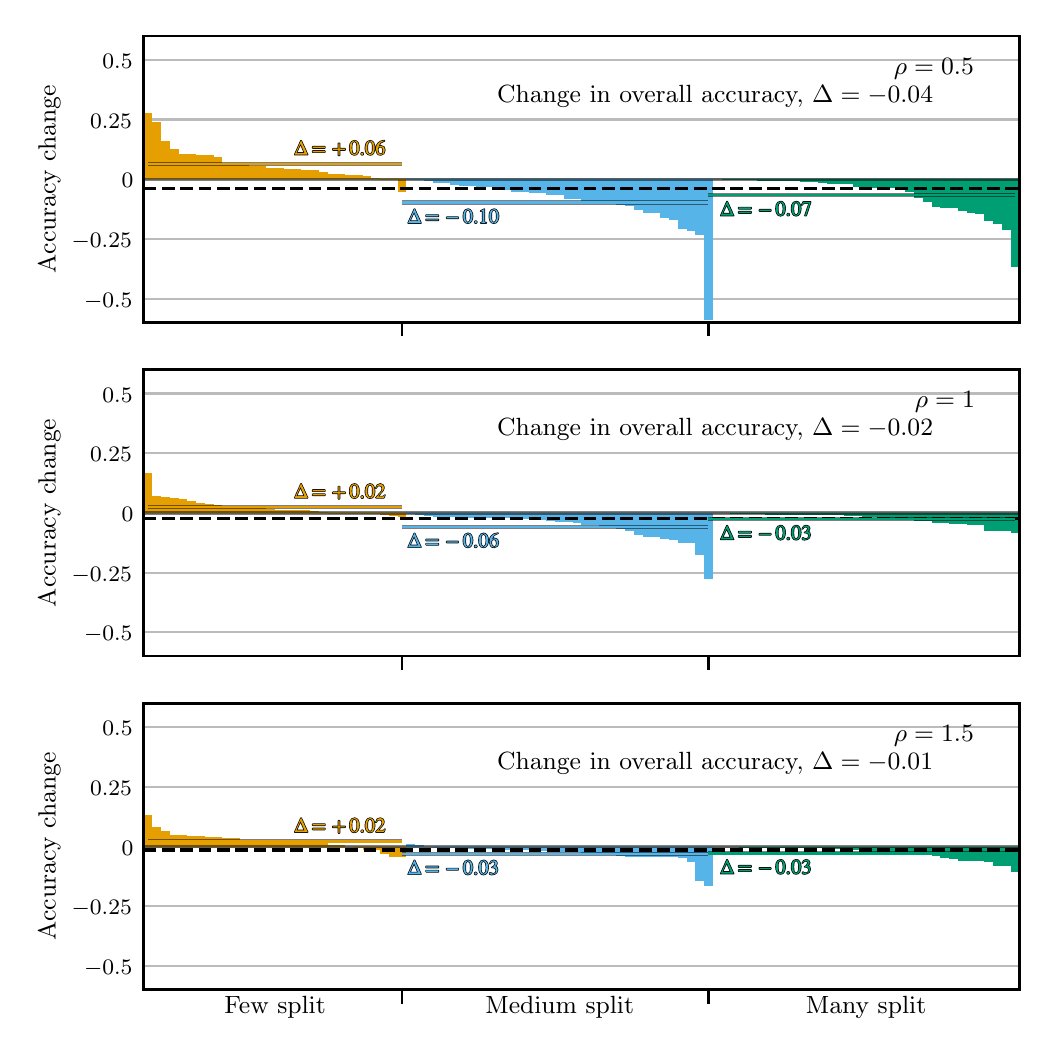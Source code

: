 \begingroup%
\makeatletter%
\begin{pgfpicture}%
\pgfpathrectangle{\pgfpointorigin}{\pgfqpoint{5.0in}{5.0in}}%
\pgfusepath{use as bounding box, clip}%
\begin{pgfscope}%
\pgfsetbuttcap%
\pgfsetmiterjoin%
\definecolor{currentfill}{rgb}{1.0,1.0,1.0}%
\pgfsetfillcolor{currentfill}%
\pgfsetlinewidth{0.0pt}%
\definecolor{currentstroke}{rgb}{1.0,1.0,1.0}%
\pgfsetstrokecolor{currentstroke}%
\pgfsetdash{}{0pt}%
\pgfpathmoveto{\pgfqpoint{0.0in}{0.0in}}%
\pgfpathlineto{\pgfqpoint{5.0in}{0.0in}}%
\pgfpathlineto{\pgfqpoint{5.0in}{5.0in}}%
\pgfpathlineto{\pgfqpoint{0.0in}{5.0in}}%
\pgfpathlineto{\pgfqpoint{0.0in}{0.0in}}%
\pgfpathclose%
\pgfusepath{fill}%
\end{pgfscope}%
\begin{pgfscope}%
\pgfsetbuttcap%
\pgfsetmiterjoin%
\definecolor{currentfill}{rgb}{1.0,1.0,1.0}%
\pgfsetfillcolor{currentfill}%
\pgfsetlinewidth{0.0pt}%
\definecolor{currentstroke}{rgb}{0.0,0.0,0.0}%
\pgfsetstrokecolor{currentstroke}%
\pgfsetstrokeopacity{0.0}%
\pgfsetdash{}{0pt}%
\pgfpathmoveto{\pgfqpoint{0.58in}{3.526in}}%
\pgfpathlineto{\pgfqpoint{4.958in}{3.526in}}%
\pgfpathlineto{\pgfqpoint{4.958in}{4.958in}}%
\pgfpathlineto{\pgfqpoint{0.58in}{4.958in}}%
\pgfpathlineto{\pgfqpoint{0.58in}{3.526in}}%
\pgfpathclose%
\pgfusepath{fill}%
\end{pgfscope}%
\begin{pgfscope}%
\pgfsetbuttcap%
\pgfsetroundjoin%
\definecolor{currentfill}{rgb}{0.0,0.0,0.0}%
\pgfsetfillcolor{currentfill}%
\pgfsetlinewidth{1.004pt}%
\definecolor{currentstroke}{rgb}{0.0,0.0,0.0}%
\pgfsetstrokecolor{currentstroke}%
\pgfsetdash{}{0pt}%
\pgfsys@defobject{currentmarker}{\pgfqpoint{0.0in}{-0.069in}}{\pgfqpoint{0.0in}{0.0in}}{%
\pgfpathmoveto{\pgfqpoint{0.0in}{0.0in}}%
\pgfpathlineto{\pgfqpoint{0.0in}{-0.069in}}%
\pgfusepath{stroke,fill}%
}%
\begin{pgfscope}%
\pgfsys@transformshift{1.872in}{3.526in}%
\pgfsys@useobject{currentmarker}{}%
\end{pgfscope}%
\end{pgfscope}%
\begin{pgfscope}%
\pgfsetbuttcap%
\pgfsetroundjoin%
\definecolor{currentfill}{rgb}{0.0,0.0,0.0}%
\pgfsetfillcolor{currentfill}%
\pgfsetlinewidth{1.004pt}%
\definecolor{currentstroke}{rgb}{0.0,0.0,0.0}%
\pgfsetstrokecolor{currentstroke}%
\pgfsetdash{}{0pt}%
\pgfsys@defobject{currentmarker}{\pgfqpoint{0.0in}{-0.069in}}{\pgfqpoint{0.0in}{0.0in}}{%
\pgfpathmoveto{\pgfqpoint{0.0in}{0.0in}}%
\pgfpathlineto{\pgfqpoint{0.0in}{-0.069in}}%
\pgfusepath{stroke,fill}%
}%
\begin{pgfscope}%
\pgfsys@transformshift{3.404in}{3.526in}%
\pgfsys@useobject{currentmarker}{}%
\end{pgfscope}%
\end{pgfscope}%
\begin{pgfscope}%
\pgfpathrectangle{\pgfqpoint{0.58in}{3.526in}}{\pgfqpoint{4.378in}{1.432in}}%
\pgfusepath{clip}%
\pgfsetroundcap%
\pgfsetroundjoin%
\pgfsetlinewidth{0.753pt}%
\definecolor{currentstroke}{rgb}{0.733,0.733,0.733}%
\pgfsetstrokecolor{currentstroke}%
\pgfsetdash{}{0pt}%
\pgfpathmoveto{\pgfqpoint{0.58in}{3.645in}}%
\pgfpathlineto{\pgfqpoint{4.958in}{3.645in}}%
\pgfusepath{stroke}%
\end{pgfscope}%
\begin{pgfscope}%
\definecolor{textcolor}{rgb}{0.0,0.0,0.0}%
\pgfsetstrokecolor{textcolor}%
\pgfsetfillcolor{textcolor}%
\pgftext[x=0.282in, y=3.603in, left, base]{\color{textcolor}\rmfamily\fontsize{8.0}{9.6}\selectfont \(\displaystyle -0.5\)}%
\end{pgfscope}%
\begin{pgfscope}%
\pgfpathrectangle{\pgfqpoint{0.58in}{3.526in}}{\pgfqpoint{4.378in}{1.432in}}%
\pgfusepath{clip}%
\pgfsetroundcap%
\pgfsetroundjoin%
\pgfsetlinewidth{0.753pt}%
\definecolor{currentstroke}{rgb}{0.733,0.733,0.733}%
\pgfsetstrokecolor{currentstroke}%
\pgfsetdash{}{0pt}%
\pgfpathmoveto{\pgfqpoint{0.58in}{3.944in}}%
\pgfpathlineto{\pgfqpoint{4.958in}{3.944in}}%
\pgfusepath{stroke}%
\end{pgfscope}%
\begin{pgfscope}%
\definecolor{textcolor}{rgb}{0.0,0.0,0.0}%
\pgfsetstrokecolor{textcolor}%
\pgfsetfillcolor{textcolor}%
\pgftext[x=0.22in, y=3.902in, left, base]{\color{textcolor}\rmfamily\fontsize{8.0}{9.6}\selectfont \(\displaystyle -0.25\)}%
\end{pgfscope}%
\begin{pgfscope}%
\pgfpathrectangle{\pgfqpoint{0.58in}{3.526in}}{\pgfqpoint{4.378in}{1.432in}}%
\pgfusepath{clip}%
\pgfsetroundcap%
\pgfsetroundjoin%
\pgfsetlinewidth{0.753pt}%
\definecolor{currentstroke}{rgb}{0.733,0.733,0.733}%
\pgfsetstrokecolor{currentstroke}%
\pgfsetdash{}{0pt}%
\pgfpathmoveto{\pgfqpoint{0.58in}{4.242in}}%
\pgfpathlineto{\pgfqpoint{4.958in}{4.242in}}%
\pgfusepath{stroke}%
\end{pgfscope}%
\begin{pgfscope}%
\definecolor{textcolor}{rgb}{0.0,0.0,0.0}%
\pgfsetstrokecolor{textcolor}%
\pgfsetfillcolor{textcolor}%
\pgftext[x=0.47in, y=4.2in, left, base]{\color{textcolor}\rmfamily\fontsize{8.0}{9.6}\selectfont \(\displaystyle 0\)}%
\end{pgfscope}%
\begin{pgfscope}%
\pgfpathrectangle{\pgfqpoint{0.58in}{3.526in}}{\pgfqpoint{4.378in}{1.432in}}%
\pgfusepath{clip}%
\pgfsetroundcap%
\pgfsetroundjoin%
\pgfsetlinewidth{0.753pt}%
\definecolor{currentstroke}{rgb}{0.733,0.733,0.733}%
\pgfsetstrokecolor{currentstroke}%
\pgfsetdash{}{0pt}%
\pgfpathmoveto{\pgfqpoint{0.58in}{4.541in}}%
\pgfpathlineto{\pgfqpoint{4.958in}{4.541in}}%
\pgfusepath{stroke}%
\end{pgfscope}%
\begin{pgfscope}%
\definecolor{textcolor}{rgb}{0.0,0.0,0.0}%
\pgfsetstrokecolor{textcolor}%
\pgfsetfillcolor{textcolor}%
\pgftext[x=0.312in, y=4.498in, left, base]{\color{textcolor}\rmfamily\fontsize{8.0}{9.6}\selectfont \(\displaystyle 0.25\)}%
\end{pgfscope}%
\begin{pgfscope}%
\pgfpathrectangle{\pgfqpoint{0.58in}{3.526in}}{\pgfqpoint{4.378in}{1.432in}}%
\pgfusepath{clip}%
\pgfsetroundcap%
\pgfsetroundjoin%
\pgfsetlinewidth{0.753pt}%
\definecolor{currentstroke}{rgb}{0.733,0.733,0.733}%
\pgfsetstrokecolor{currentstroke}%
\pgfsetdash{}{0pt}%
\pgfpathmoveto{\pgfqpoint{0.58in}{4.839in}}%
\pgfpathlineto{\pgfqpoint{4.958in}{4.839in}}%
\pgfusepath{stroke}%
\end{pgfscope}%
\begin{pgfscope}%
\definecolor{textcolor}{rgb}{0.0,0.0,0.0}%
\pgfsetstrokecolor{textcolor}%
\pgfsetfillcolor{textcolor}%
\pgftext[x=0.374in, y=4.797in, left, base]{\color{textcolor}\rmfamily\fontsize{8.0}{9.6}\selectfont \(\displaystyle 0.5\)}%
\end{pgfscope}%
\begin{pgfscope}%
\definecolor{textcolor}{rgb}{0.0,0.0,0.0}%
\pgfsetstrokecolor{textcolor}%
\pgfsetfillcolor{textcolor}%
\pgftext[x=0.164in,y=4.242in,,bottom,rotate=90.0]{\color{textcolor}\rmfamily\fontsize{9.0}{10.8}\selectfont Accuracy change}%
\end{pgfscope}%
\begin{pgfscope}%
\pgfpathrectangle{\pgfqpoint{0.58in}{3.526in}}{\pgfqpoint{4.378in}{1.432in}}%
\pgfusepath{clip}%
\pgfsetbuttcap%
\pgfsetmiterjoin%
\definecolor{currentfill}{rgb}{0.902,0.624,0.0}%
\pgfsetfillcolor{currentfill}%
\pgfsetlinewidth{0.0pt}%
\definecolor{currentstroke}{rgb}{0.0,0.0,0.0}%
\pgfsetstrokecolor{currentstroke}%
\pgfsetdash{}{0pt}%
\pgfpathmoveto{\pgfqpoint{0.58in}{4.242in}}%
\pgfpathlineto{\pgfqpoint{0.624in}{4.242in}}%
\pgfpathlineto{\pgfqpoint{0.624in}{4.572in}}%
\pgfpathlineto{\pgfqpoint{0.58in}{4.572in}}%
\pgfpathlineto{\pgfqpoint{0.58in}{4.242in}}%
\pgfpathclose%
\pgfusepath{fill}%
\end{pgfscope}%
\begin{pgfscope}%
\pgfpathrectangle{\pgfqpoint{0.58in}{3.526in}}{\pgfqpoint{4.378in}{1.432in}}%
\pgfusepath{clip}%
\pgfsetbuttcap%
\pgfsetmiterjoin%
\definecolor{currentfill}{rgb}{0.902,0.624,0.0}%
\pgfsetfillcolor{currentfill}%
\pgfsetlinewidth{0.0pt}%
\definecolor{currentstroke}{rgb}{0.0,0.0,0.0}%
\pgfsetstrokecolor{currentstroke}%
\pgfsetdash{}{0pt}%
\pgfpathmoveto{\pgfqpoint{0.624in}{4.242in}}%
\pgfpathlineto{\pgfqpoint{0.668in}{4.242in}}%
\pgfpathlineto{\pgfqpoint{0.668in}{4.527in}}%
\pgfpathlineto{\pgfqpoint{0.624in}{4.527in}}%
\pgfpathlineto{\pgfqpoint{0.624in}{4.242in}}%
\pgfpathclose%
\pgfusepath{fill}%
\end{pgfscope}%
\begin{pgfscope}%
\pgfpathrectangle{\pgfqpoint{0.58in}{3.526in}}{\pgfqpoint{4.378in}{1.432in}}%
\pgfusepath{clip}%
\pgfsetbuttcap%
\pgfsetmiterjoin%
\definecolor{currentfill}{rgb}{0.902,0.624,0.0}%
\pgfsetfillcolor{currentfill}%
\pgfsetlinewidth{0.0pt}%
\definecolor{currentstroke}{rgb}{0.0,0.0,0.0}%
\pgfsetstrokecolor{currentstroke}%
\pgfsetdash{}{0pt}%
\pgfpathmoveto{\pgfqpoint{0.668in}{4.242in}}%
\pgfpathlineto{\pgfqpoint{0.711in}{4.242in}}%
\pgfpathlineto{\pgfqpoint{0.711in}{4.432in}}%
\pgfpathlineto{\pgfqpoint{0.668in}{4.432in}}%
\pgfpathlineto{\pgfqpoint{0.668in}{4.242in}}%
\pgfpathclose%
\pgfusepath{fill}%
\end{pgfscope}%
\begin{pgfscope}%
\pgfpathrectangle{\pgfqpoint{0.58in}{3.526in}}{\pgfqpoint{4.378in}{1.432in}}%
\pgfusepath{clip}%
\pgfsetbuttcap%
\pgfsetmiterjoin%
\definecolor{currentfill}{rgb}{0.902,0.624,0.0}%
\pgfsetfillcolor{currentfill}%
\pgfsetlinewidth{0.0pt}%
\definecolor{currentstroke}{rgb}{0.0,0.0,0.0}%
\pgfsetstrokecolor{currentstroke}%
\pgfsetdash{}{0pt}%
\pgfpathmoveto{\pgfqpoint{0.711in}{4.242in}}%
\pgfpathlineto{\pgfqpoint{0.755in}{4.242in}}%
\pgfpathlineto{\pgfqpoint{0.755in}{4.395in}}%
\pgfpathlineto{\pgfqpoint{0.711in}{4.395in}}%
\pgfpathlineto{\pgfqpoint{0.711in}{4.242in}}%
\pgfpathclose%
\pgfusepath{fill}%
\end{pgfscope}%
\begin{pgfscope}%
\pgfpathrectangle{\pgfqpoint{0.58in}{3.526in}}{\pgfqpoint{4.378in}{1.432in}}%
\pgfusepath{clip}%
\pgfsetbuttcap%
\pgfsetmiterjoin%
\definecolor{currentfill}{rgb}{0.902,0.624,0.0}%
\pgfsetfillcolor{currentfill}%
\pgfsetlinewidth{0.0pt}%
\definecolor{currentstroke}{rgb}{0.0,0.0,0.0}%
\pgfsetstrokecolor{currentstroke}%
\pgfsetdash{}{0pt}%
\pgfpathmoveto{\pgfqpoint{0.755in}{4.242in}}%
\pgfpathlineto{\pgfqpoint{0.799in}{4.242in}}%
\pgfpathlineto{\pgfqpoint{0.799in}{4.37in}}%
\pgfpathlineto{\pgfqpoint{0.755in}{4.37in}}%
\pgfpathlineto{\pgfqpoint{0.755in}{4.242in}}%
\pgfpathclose%
\pgfusepath{fill}%
\end{pgfscope}%
\begin{pgfscope}%
\pgfpathrectangle{\pgfqpoint{0.58in}{3.526in}}{\pgfqpoint{4.378in}{1.432in}}%
\pgfusepath{clip}%
\pgfsetbuttcap%
\pgfsetmiterjoin%
\definecolor{currentfill}{rgb}{0.902,0.624,0.0}%
\pgfsetfillcolor{currentfill}%
\pgfsetlinewidth{0.0pt}%
\definecolor{currentstroke}{rgb}{0.0,0.0,0.0}%
\pgfsetstrokecolor{currentstroke}%
\pgfsetdash{}{0pt}%
\pgfpathmoveto{\pgfqpoint{0.799in}{4.242in}}%
\pgfpathlineto{\pgfqpoint{0.843in}{4.242in}}%
\pgfpathlineto{\pgfqpoint{0.843in}{4.366in}}%
\pgfpathlineto{\pgfqpoint{0.799in}{4.366in}}%
\pgfpathlineto{\pgfqpoint{0.799in}{4.242in}}%
\pgfpathclose%
\pgfusepath{fill}%
\end{pgfscope}%
\begin{pgfscope}%
\pgfpathrectangle{\pgfqpoint{0.58in}{3.526in}}{\pgfqpoint{4.378in}{1.432in}}%
\pgfusepath{clip}%
\pgfsetbuttcap%
\pgfsetmiterjoin%
\definecolor{currentfill}{rgb}{0.902,0.624,0.0}%
\pgfsetfillcolor{currentfill}%
\pgfsetlinewidth{0.0pt}%
\definecolor{currentstroke}{rgb}{0.0,0.0,0.0}%
\pgfsetstrokecolor{currentstroke}%
\pgfsetdash{}{0pt}%
\pgfpathmoveto{\pgfqpoint{0.843in}{4.242in}}%
\pgfpathlineto{\pgfqpoint{0.887in}{4.242in}}%
\pgfpathlineto{\pgfqpoint{0.887in}{4.364in}}%
\pgfpathlineto{\pgfqpoint{0.843in}{4.364in}}%
\pgfpathlineto{\pgfqpoint{0.843in}{4.242in}}%
\pgfpathclose%
\pgfusepath{fill}%
\end{pgfscope}%
\begin{pgfscope}%
\pgfpathrectangle{\pgfqpoint{0.58in}{3.526in}}{\pgfqpoint{4.378in}{1.432in}}%
\pgfusepath{clip}%
\pgfsetbuttcap%
\pgfsetmiterjoin%
\definecolor{currentfill}{rgb}{0.902,0.624,0.0}%
\pgfsetfillcolor{currentfill}%
\pgfsetlinewidth{0.0pt}%
\definecolor{currentstroke}{rgb}{0.0,0.0,0.0}%
\pgfsetstrokecolor{currentstroke}%
\pgfsetdash{}{0pt}%
\pgfpathmoveto{\pgfqpoint{0.887in}{4.242in}}%
\pgfpathlineto{\pgfqpoint{0.93in}{4.242in}}%
\pgfpathlineto{\pgfqpoint{0.93in}{4.363in}}%
\pgfpathlineto{\pgfqpoint{0.887in}{4.363in}}%
\pgfpathlineto{\pgfqpoint{0.887in}{4.242in}}%
\pgfpathclose%
\pgfusepath{fill}%
\end{pgfscope}%
\begin{pgfscope}%
\pgfpathrectangle{\pgfqpoint{0.58in}{3.526in}}{\pgfqpoint{4.378in}{1.432in}}%
\pgfusepath{clip}%
\pgfsetbuttcap%
\pgfsetmiterjoin%
\definecolor{currentfill}{rgb}{0.902,0.624,0.0}%
\pgfsetfillcolor{currentfill}%
\pgfsetlinewidth{0.0pt}%
\definecolor{currentstroke}{rgb}{0.0,0.0,0.0}%
\pgfsetstrokecolor{currentstroke}%
\pgfsetdash{}{0pt}%
\pgfpathmoveto{\pgfqpoint{0.93in}{4.242in}}%
\pgfpathlineto{\pgfqpoint{0.974in}{4.242in}}%
\pgfpathlineto{\pgfqpoint{0.974in}{4.351in}}%
\pgfpathlineto{\pgfqpoint{0.93in}{4.351in}}%
\pgfpathlineto{\pgfqpoint{0.93in}{4.242in}}%
\pgfpathclose%
\pgfusepath{fill}%
\end{pgfscope}%
\begin{pgfscope}%
\pgfpathrectangle{\pgfqpoint{0.58in}{3.526in}}{\pgfqpoint{4.378in}{1.432in}}%
\pgfusepath{clip}%
\pgfsetbuttcap%
\pgfsetmiterjoin%
\definecolor{currentfill}{rgb}{0.902,0.624,0.0}%
\pgfsetfillcolor{currentfill}%
\pgfsetlinewidth{0.0pt}%
\definecolor{currentstroke}{rgb}{0.0,0.0,0.0}%
\pgfsetstrokecolor{currentstroke}%
\pgfsetdash{}{0pt}%
\pgfpathmoveto{\pgfqpoint{0.974in}{4.242in}}%
\pgfpathlineto{\pgfqpoint{1.018in}{4.242in}}%
\pgfpathlineto{\pgfqpoint{1.018in}{4.319in}}%
\pgfpathlineto{\pgfqpoint{0.974in}{4.319in}}%
\pgfpathlineto{\pgfqpoint{0.974in}{4.242in}}%
\pgfpathclose%
\pgfusepath{fill}%
\end{pgfscope}%
\begin{pgfscope}%
\pgfpathrectangle{\pgfqpoint{0.58in}{3.526in}}{\pgfqpoint{4.378in}{1.432in}}%
\pgfusepath{clip}%
\pgfsetbuttcap%
\pgfsetmiterjoin%
\definecolor{currentfill}{rgb}{0.902,0.624,0.0}%
\pgfsetfillcolor{currentfill}%
\pgfsetlinewidth{0.0pt}%
\definecolor{currentstroke}{rgb}{0.0,0.0,0.0}%
\pgfsetstrokecolor{currentstroke}%
\pgfsetdash{}{0pt}%
\pgfpathmoveto{\pgfqpoint{1.018in}{4.242in}}%
\pgfpathlineto{\pgfqpoint{1.062in}{4.242in}}%
\pgfpathlineto{\pgfqpoint{1.062in}{4.315in}}%
\pgfpathlineto{\pgfqpoint{1.018in}{4.315in}}%
\pgfpathlineto{\pgfqpoint{1.018in}{4.242in}}%
\pgfpathclose%
\pgfusepath{fill}%
\end{pgfscope}%
\begin{pgfscope}%
\pgfpathrectangle{\pgfqpoint{0.58in}{3.526in}}{\pgfqpoint{4.378in}{1.432in}}%
\pgfusepath{clip}%
\pgfsetbuttcap%
\pgfsetmiterjoin%
\definecolor{currentfill}{rgb}{0.902,0.624,0.0}%
\pgfsetfillcolor{currentfill}%
\pgfsetlinewidth{0.0pt}%
\definecolor{currentstroke}{rgb}{0.0,0.0,0.0}%
\pgfsetstrokecolor{currentstroke}%
\pgfsetdash{}{0pt}%
\pgfpathmoveto{\pgfqpoint{1.062in}{4.242in}}%
\pgfpathlineto{\pgfqpoint{1.106in}{4.242in}}%
\pgfpathlineto{\pgfqpoint{1.106in}{4.314in}}%
\pgfpathlineto{\pgfqpoint{1.062in}{4.314in}}%
\pgfpathlineto{\pgfqpoint{1.062in}{4.242in}}%
\pgfpathclose%
\pgfusepath{fill}%
\end{pgfscope}%
\begin{pgfscope}%
\pgfpathrectangle{\pgfqpoint{0.58in}{3.526in}}{\pgfqpoint{4.378in}{1.432in}}%
\pgfusepath{clip}%
\pgfsetbuttcap%
\pgfsetmiterjoin%
\definecolor{currentfill}{rgb}{0.902,0.624,0.0}%
\pgfsetfillcolor{currentfill}%
\pgfsetlinewidth{0.0pt}%
\definecolor{currentstroke}{rgb}{0.0,0.0,0.0}%
\pgfsetstrokecolor{currentstroke}%
\pgfsetdash{}{0pt}%
\pgfpathmoveto{\pgfqpoint{1.106in}{4.242in}}%
\pgfpathlineto{\pgfqpoint{1.149in}{4.242in}}%
\pgfpathlineto{\pgfqpoint{1.149in}{4.308in}}%
\pgfpathlineto{\pgfqpoint{1.106in}{4.308in}}%
\pgfpathlineto{\pgfqpoint{1.106in}{4.242in}}%
\pgfpathclose%
\pgfusepath{fill}%
\end{pgfscope}%
\begin{pgfscope}%
\pgfpathrectangle{\pgfqpoint{0.58in}{3.526in}}{\pgfqpoint{4.378in}{1.432in}}%
\pgfusepath{clip}%
\pgfsetbuttcap%
\pgfsetmiterjoin%
\definecolor{currentfill}{rgb}{0.902,0.624,0.0}%
\pgfsetfillcolor{currentfill}%
\pgfsetlinewidth{0.0pt}%
\definecolor{currentstroke}{rgb}{0.0,0.0,0.0}%
\pgfsetstrokecolor{currentstroke}%
\pgfsetdash{}{0pt}%
\pgfpathmoveto{\pgfqpoint{1.149in}{4.242in}}%
\pgfpathlineto{\pgfqpoint{1.193in}{4.242in}}%
\pgfpathlineto{\pgfqpoint{1.193in}{4.308in}}%
\pgfpathlineto{\pgfqpoint{1.149in}{4.308in}}%
\pgfpathlineto{\pgfqpoint{1.149in}{4.242in}}%
\pgfpathclose%
\pgfusepath{fill}%
\end{pgfscope}%
\begin{pgfscope}%
\pgfpathrectangle{\pgfqpoint{0.58in}{3.526in}}{\pgfqpoint{4.378in}{1.432in}}%
\pgfusepath{clip}%
\pgfsetbuttcap%
\pgfsetmiterjoin%
\definecolor{currentfill}{rgb}{0.902,0.624,0.0}%
\pgfsetfillcolor{currentfill}%
\pgfsetlinewidth{0.0pt}%
\definecolor{currentstroke}{rgb}{0.0,0.0,0.0}%
\pgfsetstrokecolor{currentstroke}%
\pgfsetdash{}{0pt}%
\pgfpathmoveto{\pgfqpoint{1.193in}{4.242in}}%
\pgfpathlineto{\pgfqpoint{1.237in}{4.242in}}%
\pgfpathlineto{\pgfqpoint{1.237in}{4.298in}}%
\pgfpathlineto{\pgfqpoint{1.193in}{4.298in}}%
\pgfpathlineto{\pgfqpoint{1.193in}{4.242in}}%
\pgfpathclose%
\pgfusepath{fill}%
\end{pgfscope}%
\begin{pgfscope}%
\pgfpathrectangle{\pgfqpoint{0.58in}{3.526in}}{\pgfqpoint{4.378in}{1.432in}}%
\pgfusepath{clip}%
\pgfsetbuttcap%
\pgfsetmiterjoin%
\definecolor{currentfill}{rgb}{0.902,0.624,0.0}%
\pgfsetfillcolor{currentfill}%
\pgfsetlinewidth{0.0pt}%
\definecolor{currentstroke}{rgb}{0.0,0.0,0.0}%
\pgfsetstrokecolor{currentstroke}%
\pgfsetdash{}{0pt}%
\pgfpathmoveto{\pgfqpoint{1.237in}{4.242in}}%
\pgfpathlineto{\pgfqpoint{1.281in}{4.242in}}%
\pgfpathlineto{\pgfqpoint{1.281in}{4.296in}}%
\pgfpathlineto{\pgfqpoint{1.237in}{4.296in}}%
\pgfpathlineto{\pgfqpoint{1.237in}{4.242in}}%
\pgfpathclose%
\pgfusepath{fill}%
\end{pgfscope}%
\begin{pgfscope}%
\pgfpathrectangle{\pgfqpoint{0.58in}{3.526in}}{\pgfqpoint{4.378in}{1.432in}}%
\pgfusepath{clip}%
\pgfsetbuttcap%
\pgfsetmiterjoin%
\definecolor{currentfill}{rgb}{0.902,0.624,0.0}%
\pgfsetfillcolor{currentfill}%
\pgfsetlinewidth{0.0pt}%
\definecolor{currentstroke}{rgb}{0.0,0.0,0.0}%
\pgfsetstrokecolor{currentstroke}%
\pgfsetdash{}{0pt}%
\pgfpathmoveto{\pgfqpoint{1.281in}{4.242in}}%
\pgfpathlineto{\pgfqpoint{1.324in}{4.242in}}%
\pgfpathlineto{\pgfqpoint{1.324in}{4.295in}}%
\pgfpathlineto{\pgfqpoint{1.281in}{4.295in}}%
\pgfpathlineto{\pgfqpoint{1.281in}{4.242in}}%
\pgfpathclose%
\pgfusepath{fill}%
\end{pgfscope}%
\begin{pgfscope}%
\pgfpathrectangle{\pgfqpoint{0.58in}{3.526in}}{\pgfqpoint{4.378in}{1.432in}}%
\pgfusepath{clip}%
\pgfsetbuttcap%
\pgfsetmiterjoin%
\definecolor{currentfill}{rgb}{0.902,0.624,0.0}%
\pgfsetfillcolor{currentfill}%
\pgfsetlinewidth{0.0pt}%
\definecolor{currentstroke}{rgb}{0.0,0.0,0.0}%
\pgfsetstrokecolor{currentstroke}%
\pgfsetdash{}{0pt}%
\pgfpathmoveto{\pgfqpoint{1.324in}{4.242in}}%
\pgfpathlineto{\pgfqpoint{1.368in}{4.242in}}%
\pgfpathlineto{\pgfqpoint{1.368in}{4.295in}}%
\pgfpathlineto{\pgfqpoint{1.324in}{4.295in}}%
\pgfpathlineto{\pgfqpoint{1.324in}{4.242in}}%
\pgfpathclose%
\pgfusepath{fill}%
\end{pgfscope}%
\begin{pgfscope}%
\pgfpathrectangle{\pgfqpoint{0.58in}{3.526in}}{\pgfqpoint{4.378in}{1.432in}}%
\pgfusepath{clip}%
\pgfsetbuttcap%
\pgfsetmiterjoin%
\definecolor{currentfill}{rgb}{0.902,0.624,0.0}%
\pgfsetfillcolor{currentfill}%
\pgfsetlinewidth{0.0pt}%
\definecolor{currentstroke}{rgb}{0.0,0.0,0.0}%
\pgfsetstrokecolor{currentstroke}%
\pgfsetdash{}{0pt}%
\pgfpathmoveto{\pgfqpoint{1.368in}{4.242in}}%
\pgfpathlineto{\pgfqpoint{1.412in}{4.242in}}%
\pgfpathlineto{\pgfqpoint{1.412in}{4.286in}}%
\pgfpathlineto{\pgfqpoint{1.368in}{4.286in}}%
\pgfpathlineto{\pgfqpoint{1.368in}{4.242in}}%
\pgfpathclose%
\pgfusepath{fill}%
\end{pgfscope}%
\begin{pgfscope}%
\pgfpathrectangle{\pgfqpoint{0.58in}{3.526in}}{\pgfqpoint{4.378in}{1.432in}}%
\pgfusepath{clip}%
\pgfsetbuttcap%
\pgfsetmiterjoin%
\definecolor{currentfill}{rgb}{0.902,0.624,0.0}%
\pgfsetfillcolor{currentfill}%
\pgfsetlinewidth{0.0pt}%
\definecolor{currentstroke}{rgb}{0.0,0.0,0.0}%
\pgfsetstrokecolor{currentstroke}%
\pgfsetdash{}{0pt}%
\pgfpathmoveto{\pgfqpoint{1.412in}{4.242in}}%
\pgfpathlineto{\pgfqpoint{1.456in}{4.242in}}%
\pgfpathlineto{\pgfqpoint{1.456in}{4.286in}}%
\pgfpathlineto{\pgfqpoint{1.412in}{4.286in}}%
\pgfpathlineto{\pgfqpoint{1.412in}{4.242in}}%
\pgfpathclose%
\pgfusepath{fill}%
\end{pgfscope}%
\begin{pgfscope}%
\pgfpathrectangle{\pgfqpoint{0.58in}{3.526in}}{\pgfqpoint{4.378in}{1.432in}}%
\pgfusepath{clip}%
\pgfsetbuttcap%
\pgfsetmiterjoin%
\definecolor{currentfill}{rgb}{0.902,0.624,0.0}%
\pgfsetfillcolor{currentfill}%
\pgfsetlinewidth{0.0pt}%
\definecolor{currentstroke}{rgb}{0.0,0.0,0.0}%
\pgfsetstrokecolor{currentstroke}%
\pgfsetdash{}{0pt}%
\pgfpathmoveto{\pgfqpoint{1.456in}{4.242in}}%
\pgfpathlineto{\pgfqpoint{1.5in}{4.242in}}%
\pgfpathlineto{\pgfqpoint{1.5in}{4.279in}}%
\pgfpathlineto{\pgfqpoint{1.456in}{4.279in}}%
\pgfpathlineto{\pgfqpoint{1.456in}{4.242in}}%
\pgfpathclose%
\pgfusepath{fill}%
\end{pgfscope}%
\begin{pgfscope}%
\pgfpathrectangle{\pgfqpoint{0.58in}{3.526in}}{\pgfqpoint{4.378in}{1.432in}}%
\pgfusepath{clip}%
\pgfsetbuttcap%
\pgfsetmiterjoin%
\definecolor{currentfill}{rgb}{0.902,0.624,0.0}%
\pgfsetfillcolor{currentfill}%
\pgfsetlinewidth{0.0pt}%
\definecolor{currentstroke}{rgb}{0.0,0.0,0.0}%
\pgfsetstrokecolor{currentstroke}%
\pgfsetdash{}{0pt}%
\pgfpathmoveto{\pgfqpoint{1.5in}{4.242in}}%
\pgfpathlineto{\pgfqpoint{1.543in}{4.242in}}%
\pgfpathlineto{\pgfqpoint{1.543in}{4.27in}}%
\pgfpathlineto{\pgfqpoint{1.5in}{4.27in}}%
\pgfpathlineto{\pgfqpoint{1.5in}{4.242in}}%
\pgfpathclose%
\pgfusepath{fill}%
\end{pgfscope}%
\begin{pgfscope}%
\pgfpathrectangle{\pgfqpoint{0.58in}{3.526in}}{\pgfqpoint{4.378in}{1.432in}}%
\pgfusepath{clip}%
\pgfsetbuttcap%
\pgfsetmiterjoin%
\definecolor{currentfill}{rgb}{0.902,0.624,0.0}%
\pgfsetfillcolor{currentfill}%
\pgfsetlinewidth{0.0pt}%
\definecolor{currentstroke}{rgb}{0.0,0.0,0.0}%
\pgfsetstrokecolor{currentstroke}%
\pgfsetdash{}{0pt}%
\pgfpathmoveto{\pgfqpoint{1.543in}{4.242in}}%
\pgfpathlineto{\pgfqpoint{1.587in}{4.242in}}%
\pgfpathlineto{\pgfqpoint{1.587in}{4.268in}}%
\pgfpathlineto{\pgfqpoint{1.543in}{4.268in}}%
\pgfpathlineto{\pgfqpoint{1.543in}{4.242in}}%
\pgfpathclose%
\pgfusepath{fill}%
\end{pgfscope}%
\begin{pgfscope}%
\pgfpathrectangle{\pgfqpoint{0.58in}{3.526in}}{\pgfqpoint{4.378in}{1.432in}}%
\pgfusepath{clip}%
\pgfsetbuttcap%
\pgfsetmiterjoin%
\definecolor{currentfill}{rgb}{0.902,0.624,0.0}%
\pgfsetfillcolor{currentfill}%
\pgfsetlinewidth{0.0pt}%
\definecolor{currentstroke}{rgb}{0.0,0.0,0.0}%
\pgfsetstrokecolor{currentstroke}%
\pgfsetdash{}{0pt}%
\pgfpathmoveto{\pgfqpoint{1.587in}{4.242in}}%
\pgfpathlineto{\pgfqpoint{1.631in}{4.242in}}%
\pgfpathlineto{\pgfqpoint{1.631in}{4.262in}}%
\pgfpathlineto{\pgfqpoint{1.587in}{4.262in}}%
\pgfpathlineto{\pgfqpoint{1.587in}{4.242in}}%
\pgfpathclose%
\pgfusepath{fill}%
\end{pgfscope}%
\begin{pgfscope}%
\pgfpathrectangle{\pgfqpoint{0.58in}{3.526in}}{\pgfqpoint{4.378in}{1.432in}}%
\pgfusepath{clip}%
\pgfsetbuttcap%
\pgfsetmiterjoin%
\definecolor{currentfill}{rgb}{0.902,0.624,0.0}%
\pgfsetfillcolor{currentfill}%
\pgfsetlinewidth{0.0pt}%
\definecolor{currentstroke}{rgb}{0.0,0.0,0.0}%
\pgfsetstrokecolor{currentstroke}%
\pgfsetdash{}{0pt}%
\pgfpathmoveto{\pgfqpoint{1.631in}{4.242in}}%
\pgfpathlineto{\pgfqpoint{1.675in}{4.242in}}%
\pgfpathlineto{\pgfqpoint{1.675in}{4.261in}}%
\pgfpathlineto{\pgfqpoint{1.631in}{4.261in}}%
\pgfpathlineto{\pgfqpoint{1.631in}{4.242in}}%
\pgfpathclose%
\pgfusepath{fill}%
\end{pgfscope}%
\begin{pgfscope}%
\pgfpathrectangle{\pgfqpoint{0.58in}{3.526in}}{\pgfqpoint{4.378in}{1.432in}}%
\pgfusepath{clip}%
\pgfsetbuttcap%
\pgfsetmiterjoin%
\definecolor{currentfill}{rgb}{0.902,0.624,0.0}%
\pgfsetfillcolor{currentfill}%
\pgfsetlinewidth{0.0pt}%
\definecolor{currentstroke}{rgb}{0.0,0.0,0.0}%
\pgfsetstrokecolor{currentstroke}%
\pgfsetdash{}{0pt}%
\pgfpathmoveto{\pgfqpoint{1.675in}{4.242in}}%
\pgfpathlineto{\pgfqpoint{1.718in}{4.242in}}%
\pgfpathlineto{\pgfqpoint{1.718in}{4.259in}}%
\pgfpathlineto{\pgfqpoint{1.675in}{4.259in}}%
\pgfpathlineto{\pgfqpoint{1.675in}{4.242in}}%
\pgfpathclose%
\pgfusepath{fill}%
\end{pgfscope}%
\begin{pgfscope}%
\pgfpathrectangle{\pgfqpoint{0.58in}{3.526in}}{\pgfqpoint{4.378in}{1.432in}}%
\pgfusepath{clip}%
\pgfsetbuttcap%
\pgfsetmiterjoin%
\definecolor{currentfill}{rgb}{0.902,0.624,0.0}%
\pgfsetfillcolor{currentfill}%
\pgfsetlinewidth{0.0pt}%
\definecolor{currentstroke}{rgb}{0.0,0.0,0.0}%
\pgfsetstrokecolor{currentstroke}%
\pgfsetdash{}{0pt}%
\pgfpathmoveto{\pgfqpoint{1.718in}{4.242in}}%
\pgfpathlineto{\pgfqpoint{1.762in}{4.242in}}%
\pgfpathlineto{\pgfqpoint{1.762in}{4.248in}}%
\pgfpathlineto{\pgfqpoint{1.718in}{4.248in}}%
\pgfpathlineto{\pgfqpoint{1.718in}{4.242in}}%
\pgfpathclose%
\pgfusepath{fill}%
\end{pgfscope}%
\begin{pgfscope}%
\pgfpathrectangle{\pgfqpoint{0.58in}{3.526in}}{\pgfqpoint{4.378in}{1.432in}}%
\pgfusepath{clip}%
\pgfsetbuttcap%
\pgfsetmiterjoin%
\definecolor{currentfill}{rgb}{0.902,0.624,0.0}%
\pgfsetfillcolor{currentfill}%
\pgfsetlinewidth{0.0pt}%
\definecolor{currentstroke}{rgb}{0.0,0.0,0.0}%
\pgfsetstrokecolor{currentstroke}%
\pgfsetdash{}{0pt}%
\pgfpathmoveto{\pgfqpoint{1.762in}{4.242in}}%
\pgfpathlineto{\pgfqpoint{1.806in}{4.242in}}%
\pgfpathlineto{\pgfqpoint{1.806in}{4.241in}}%
\pgfpathlineto{\pgfqpoint{1.762in}{4.241in}}%
\pgfpathlineto{\pgfqpoint{1.762in}{4.242in}}%
\pgfpathclose%
\pgfusepath{fill}%
\end{pgfscope}%
\begin{pgfscope}%
\pgfpathrectangle{\pgfqpoint{0.58in}{3.526in}}{\pgfqpoint{4.378in}{1.432in}}%
\pgfusepath{clip}%
\pgfsetbuttcap%
\pgfsetmiterjoin%
\definecolor{currentfill}{rgb}{0.902,0.624,0.0}%
\pgfsetfillcolor{currentfill}%
\pgfsetlinewidth{0.0pt}%
\definecolor{currentstroke}{rgb}{0.0,0.0,0.0}%
\pgfsetstrokecolor{currentstroke}%
\pgfsetdash{}{0pt}%
\pgfpathmoveto{\pgfqpoint{1.806in}{4.242in}}%
\pgfpathlineto{\pgfqpoint{1.85in}{4.242in}}%
\pgfpathlineto{\pgfqpoint{1.85in}{4.236in}}%
\pgfpathlineto{\pgfqpoint{1.806in}{4.236in}}%
\pgfpathlineto{\pgfqpoint{1.806in}{4.242in}}%
\pgfpathclose%
\pgfusepath{fill}%
\end{pgfscope}%
\begin{pgfscope}%
\pgfpathrectangle{\pgfqpoint{0.58in}{3.526in}}{\pgfqpoint{4.378in}{1.432in}}%
\pgfusepath{clip}%
\pgfsetbuttcap%
\pgfsetmiterjoin%
\definecolor{currentfill}{rgb}{0.902,0.624,0.0}%
\pgfsetfillcolor{currentfill}%
\pgfsetlinewidth{0.0pt}%
\definecolor{currentstroke}{rgb}{0.0,0.0,0.0}%
\pgfsetstrokecolor{currentstroke}%
\pgfsetdash{}{0pt}%
\pgfpathmoveto{\pgfqpoint{1.85in}{4.242in}}%
\pgfpathlineto{\pgfqpoint{1.894in}{4.242in}}%
\pgfpathlineto{\pgfqpoint{1.894in}{4.177in}}%
\pgfpathlineto{\pgfqpoint{1.85in}{4.177in}}%
\pgfpathlineto{\pgfqpoint{1.85in}{4.242in}}%
\pgfpathclose%
\pgfusepath{fill}%
\end{pgfscope}%
\begin{pgfscope}%
\pgfpathrectangle{\pgfqpoint{0.58in}{3.526in}}{\pgfqpoint{4.378in}{1.432in}}%
\pgfusepath{clip}%
\pgfsetbuttcap%
\pgfsetmiterjoin%
\definecolor{currentfill}{rgb}{0.902,0.624,0.0}%
\pgfsetfillcolor{currentfill}%
\pgfsetlinewidth{0.0pt}%
\definecolor{currentstroke}{rgb}{0.0,0.0,0.0}%
\pgfsetstrokecolor{currentstroke}%
\pgfsetdash{}{0pt}%
\pgfpathmoveto{\pgfqpoint{0.0in}{0.0in}}%
\pgfpathlineto{\pgfqpoint{0.0in}{0.0in}}%
\pgfpathclose%
\pgfusepath{fill}%
\end{pgfscope}%
\begin{pgfscope}%
\pgfpathrectangle{\pgfqpoint{0.58in}{3.526in}}{\pgfqpoint{4.378in}{1.432in}}%
\pgfusepath{clip}%
\pgfsetbuttcap%
\pgfsetmiterjoin%
\definecolor{currentfill}{rgb}{0.902,0.624,0.0}%
\pgfsetfillcolor{currentfill}%
\pgfsetlinewidth{0.0pt}%
\definecolor{currentstroke}{rgb}{0.0,0.0,0.0}%
\pgfsetstrokecolor{currentstroke}%
\pgfsetdash{}{0pt}%
\pgfpathmoveto{\pgfqpoint{0.0in}{0.0in}}%
\pgfpathlineto{\pgfqpoint{0.0in}{0.0in}}%
\pgfpathclose%
\pgfusepath{fill}%
\end{pgfscope}%
\begin{pgfscope}%
\pgfpathrectangle{\pgfqpoint{0.58in}{3.526in}}{\pgfqpoint{4.378in}{1.432in}}%
\pgfusepath{clip}%
\pgfsetbuttcap%
\pgfsetmiterjoin%
\definecolor{currentfill}{rgb}{0.902,0.624,0.0}%
\pgfsetfillcolor{currentfill}%
\pgfsetlinewidth{0.0pt}%
\definecolor{currentstroke}{rgb}{0.0,0.0,0.0}%
\pgfsetstrokecolor{currentstroke}%
\pgfsetdash{}{0pt}%
\pgfpathmoveto{\pgfqpoint{0.0in}{0.0in}}%
\pgfpathlineto{\pgfqpoint{0.0in}{0.0in}}%
\pgfpathclose%
\pgfusepath{fill}%
\end{pgfscope}%
\begin{pgfscope}%
\pgfpathrectangle{\pgfqpoint{0.58in}{3.526in}}{\pgfqpoint{4.378in}{1.432in}}%
\pgfusepath{clip}%
\pgfsetbuttcap%
\pgfsetmiterjoin%
\definecolor{currentfill}{rgb}{0.902,0.624,0.0}%
\pgfsetfillcolor{currentfill}%
\pgfsetlinewidth{0.0pt}%
\definecolor{currentstroke}{rgb}{0.0,0.0,0.0}%
\pgfsetstrokecolor{currentstroke}%
\pgfsetdash{}{0pt}%
\pgfpathmoveto{\pgfqpoint{0.0in}{0.0in}}%
\pgfpathlineto{\pgfqpoint{0.0in}{0.0in}}%
\pgfpathclose%
\pgfusepath{fill}%
\end{pgfscope}%
\begin{pgfscope}%
\pgfpathrectangle{\pgfqpoint{0.58in}{3.526in}}{\pgfqpoint{4.378in}{1.432in}}%
\pgfusepath{clip}%
\pgfsetbuttcap%
\pgfsetmiterjoin%
\definecolor{currentfill}{rgb}{0.902,0.624,0.0}%
\pgfsetfillcolor{currentfill}%
\pgfsetlinewidth{0.0pt}%
\definecolor{currentstroke}{rgb}{0.0,0.0,0.0}%
\pgfsetstrokecolor{currentstroke}%
\pgfsetdash{}{0pt}%
\pgfpathmoveto{\pgfqpoint{0.0in}{0.0in}}%
\pgfpathlineto{\pgfqpoint{0.0in}{0.0in}}%
\pgfpathclose%
\pgfusepath{fill}%
\end{pgfscope}%
\begin{pgfscope}%
\pgfpathrectangle{\pgfqpoint{0.58in}{3.526in}}{\pgfqpoint{4.378in}{1.432in}}%
\pgfusepath{clip}%
\pgfsetbuttcap%
\pgfsetmiterjoin%
\definecolor{currentfill}{rgb}{0.902,0.624,0.0}%
\pgfsetfillcolor{currentfill}%
\pgfsetlinewidth{0.0pt}%
\definecolor{currentstroke}{rgb}{0.0,0.0,0.0}%
\pgfsetstrokecolor{currentstroke}%
\pgfsetdash{}{0pt}%
\pgfpathmoveto{\pgfqpoint{0.0in}{0.0in}}%
\pgfpathlineto{\pgfqpoint{0.0in}{0.0in}}%
\pgfpathclose%
\pgfusepath{fill}%
\end{pgfscope}%
\begin{pgfscope}%
\pgfpathrectangle{\pgfqpoint{0.58in}{3.526in}}{\pgfqpoint{4.378in}{1.432in}}%
\pgfusepath{clip}%
\pgfsetbuttcap%
\pgfsetmiterjoin%
\definecolor{currentfill}{rgb}{0.902,0.624,0.0}%
\pgfsetfillcolor{currentfill}%
\pgfsetlinewidth{0.0pt}%
\definecolor{currentstroke}{rgb}{0.0,0.0,0.0}%
\pgfsetstrokecolor{currentstroke}%
\pgfsetdash{}{0pt}%
\pgfpathmoveto{\pgfqpoint{0.0in}{0.0in}}%
\pgfpathlineto{\pgfqpoint{0.0in}{0.0in}}%
\pgfpathclose%
\pgfusepath{fill}%
\end{pgfscope}%
\begin{pgfscope}%
\pgfpathrectangle{\pgfqpoint{0.58in}{3.526in}}{\pgfqpoint{4.378in}{1.432in}}%
\pgfusepath{clip}%
\pgfsetbuttcap%
\pgfsetmiterjoin%
\definecolor{currentfill}{rgb}{0.902,0.624,0.0}%
\pgfsetfillcolor{currentfill}%
\pgfsetlinewidth{0.0pt}%
\definecolor{currentstroke}{rgb}{0.0,0.0,0.0}%
\pgfsetstrokecolor{currentstroke}%
\pgfsetdash{}{0pt}%
\pgfpathmoveto{\pgfqpoint{0.0in}{0.0in}}%
\pgfpathlineto{\pgfqpoint{0.0in}{0.0in}}%
\pgfpathclose%
\pgfusepath{fill}%
\end{pgfscope}%
\begin{pgfscope}%
\pgfpathrectangle{\pgfqpoint{0.58in}{3.526in}}{\pgfqpoint{4.378in}{1.432in}}%
\pgfusepath{clip}%
\pgfsetbuttcap%
\pgfsetmiterjoin%
\definecolor{currentfill}{rgb}{0.902,0.624,0.0}%
\pgfsetfillcolor{currentfill}%
\pgfsetlinewidth{0.0pt}%
\definecolor{currentstroke}{rgb}{0.0,0.0,0.0}%
\pgfsetstrokecolor{currentstroke}%
\pgfsetdash{}{0pt}%
\pgfpathmoveto{\pgfqpoint{0.0in}{0.0in}}%
\pgfpathlineto{\pgfqpoint{0.0in}{0.0in}}%
\pgfpathclose%
\pgfusepath{fill}%
\end{pgfscope}%
\begin{pgfscope}%
\pgfpathrectangle{\pgfqpoint{0.58in}{3.526in}}{\pgfqpoint{4.378in}{1.432in}}%
\pgfusepath{clip}%
\pgfsetbuttcap%
\pgfsetmiterjoin%
\definecolor{currentfill}{rgb}{0.902,0.624,0.0}%
\pgfsetfillcolor{currentfill}%
\pgfsetlinewidth{0.0pt}%
\definecolor{currentstroke}{rgb}{0.0,0.0,0.0}%
\pgfsetstrokecolor{currentstroke}%
\pgfsetdash{}{0pt}%
\pgfpathmoveto{\pgfqpoint{0.0in}{0.0in}}%
\pgfpathlineto{\pgfqpoint{0.0in}{0.0in}}%
\pgfpathclose%
\pgfusepath{fill}%
\end{pgfscope}%
\begin{pgfscope}%
\pgfpathrectangle{\pgfqpoint{0.58in}{3.526in}}{\pgfqpoint{4.378in}{1.432in}}%
\pgfusepath{clip}%
\pgfsetbuttcap%
\pgfsetmiterjoin%
\definecolor{currentfill}{rgb}{0.902,0.624,0.0}%
\pgfsetfillcolor{currentfill}%
\pgfsetlinewidth{0.0pt}%
\definecolor{currentstroke}{rgb}{0.0,0.0,0.0}%
\pgfsetstrokecolor{currentstroke}%
\pgfsetdash{}{0pt}%
\pgfpathmoveto{\pgfqpoint{0.0in}{0.0in}}%
\pgfpathlineto{\pgfqpoint{0.0in}{0.0in}}%
\pgfpathclose%
\pgfusepath{fill}%
\end{pgfscope}%
\begin{pgfscope}%
\pgfpathrectangle{\pgfqpoint{0.58in}{3.526in}}{\pgfqpoint{4.378in}{1.432in}}%
\pgfusepath{clip}%
\pgfsetbuttcap%
\pgfsetmiterjoin%
\definecolor{currentfill}{rgb}{0.902,0.624,0.0}%
\pgfsetfillcolor{currentfill}%
\pgfsetlinewidth{0.0pt}%
\definecolor{currentstroke}{rgb}{0.0,0.0,0.0}%
\pgfsetstrokecolor{currentstroke}%
\pgfsetdash{}{0pt}%
\pgfpathmoveto{\pgfqpoint{0.0in}{0.0in}}%
\pgfpathlineto{\pgfqpoint{0.0in}{0.0in}}%
\pgfpathclose%
\pgfusepath{fill}%
\end{pgfscope}%
\begin{pgfscope}%
\pgfpathrectangle{\pgfqpoint{0.58in}{3.526in}}{\pgfqpoint{4.378in}{1.432in}}%
\pgfusepath{clip}%
\pgfsetbuttcap%
\pgfsetmiterjoin%
\definecolor{currentfill}{rgb}{0.902,0.624,0.0}%
\pgfsetfillcolor{currentfill}%
\pgfsetlinewidth{0.0pt}%
\definecolor{currentstroke}{rgb}{0.0,0.0,0.0}%
\pgfsetstrokecolor{currentstroke}%
\pgfsetdash{}{0pt}%
\pgfpathmoveto{\pgfqpoint{0.0in}{0.0in}}%
\pgfpathlineto{\pgfqpoint{0.0in}{0.0in}}%
\pgfpathclose%
\pgfusepath{fill}%
\end{pgfscope}%
\begin{pgfscope}%
\pgfpathrectangle{\pgfqpoint{0.58in}{3.526in}}{\pgfqpoint{4.378in}{1.432in}}%
\pgfusepath{clip}%
\pgfsetbuttcap%
\pgfsetmiterjoin%
\definecolor{currentfill}{rgb}{0.902,0.624,0.0}%
\pgfsetfillcolor{currentfill}%
\pgfsetlinewidth{0.0pt}%
\definecolor{currentstroke}{rgb}{0.0,0.0,0.0}%
\pgfsetstrokecolor{currentstroke}%
\pgfsetdash{}{0pt}%
\pgfpathmoveto{\pgfqpoint{0.0in}{0.0in}}%
\pgfpathlineto{\pgfqpoint{0.0in}{0.0in}}%
\pgfpathclose%
\pgfusepath{fill}%
\end{pgfscope}%
\begin{pgfscope}%
\pgfpathrectangle{\pgfqpoint{0.58in}{3.526in}}{\pgfqpoint{4.378in}{1.432in}}%
\pgfusepath{clip}%
\pgfsetbuttcap%
\pgfsetmiterjoin%
\definecolor{currentfill}{rgb}{0.902,0.624,0.0}%
\pgfsetfillcolor{currentfill}%
\pgfsetlinewidth{0.0pt}%
\definecolor{currentstroke}{rgb}{0.0,0.0,0.0}%
\pgfsetstrokecolor{currentstroke}%
\pgfsetdash{}{0pt}%
\pgfpathmoveto{\pgfqpoint{0.0in}{0.0in}}%
\pgfpathlineto{\pgfqpoint{0.0in}{0.0in}}%
\pgfpathclose%
\pgfusepath{fill}%
\end{pgfscope}%
\begin{pgfscope}%
\pgfpathrectangle{\pgfqpoint{0.58in}{3.526in}}{\pgfqpoint{4.378in}{1.432in}}%
\pgfusepath{clip}%
\pgfsetbuttcap%
\pgfsetmiterjoin%
\definecolor{currentfill}{rgb}{0.902,0.624,0.0}%
\pgfsetfillcolor{currentfill}%
\pgfsetlinewidth{0.0pt}%
\definecolor{currentstroke}{rgb}{0.0,0.0,0.0}%
\pgfsetstrokecolor{currentstroke}%
\pgfsetdash{}{0pt}%
\pgfpathmoveto{\pgfqpoint{0.0in}{0.0in}}%
\pgfpathlineto{\pgfqpoint{0.0in}{0.0in}}%
\pgfpathclose%
\pgfusepath{fill}%
\end{pgfscope}%
\begin{pgfscope}%
\pgfpathrectangle{\pgfqpoint{0.58in}{3.526in}}{\pgfqpoint{4.378in}{1.432in}}%
\pgfusepath{clip}%
\pgfsetbuttcap%
\pgfsetmiterjoin%
\definecolor{currentfill}{rgb}{0.902,0.624,0.0}%
\pgfsetfillcolor{currentfill}%
\pgfsetlinewidth{0.0pt}%
\definecolor{currentstroke}{rgb}{0.0,0.0,0.0}%
\pgfsetstrokecolor{currentstroke}%
\pgfsetdash{}{0pt}%
\pgfpathmoveto{\pgfqpoint{0.0in}{0.0in}}%
\pgfpathlineto{\pgfqpoint{0.0in}{0.0in}}%
\pgfpathclose%
\pgfusepath{fill}%
\end{pgfscope}%
\begin{pgfscope}%
\pgfpathrectangle{\pgfqpoint{0.58in}{3.526in}}{\pgfqpoint{4.378in}{1.432in}}%
\pgfusepath{clip}%
\pgfsetbuttcap%
\pgfsetmiterjoin%
\definecolor{currentfill}{rgb}{0.902,0.624,0.0}%
\pgfsetfillcolor{currentfill}%
\pgfsetlinewidth{0.0pt}%
\definecolor{currentstroke}{rgb}{0.0,0.0,0.0}%
\pgfsetstrokecolor{currentstroke}%
\pgfsetdash{}{0pt}%
\pgfpathmoveto{\pgfqpoint{0.0in}{0.0in}}%
\pgfpathlineto{\pgfqpoint{0.0in}{0.0in}}%
\pgfpathclose%
\pgfusepath{fill}%
\end{pgfscope}%
\begin{pgfscope}%
\pgfpathrectangle{\pgfqpoint{0.58in}{3.526in}}{\pgfqpoint{4.378in}{1.432in}}%
\pgfusepath{clip}%
\pgfsetbuttcap%
\pgfsetmiterjoin%
\definecolor{currentfill}{rgb}{0.902,0.624,0.0}%
\pgfsetfillcolor{currentfill}%
\pgfsetlinewidth{0.0pt}%
\definecolor{currentstroke}{rgb}{0.0,0.0,0.0}%
\pgfsetstrokecolor{currentstroke}%
\pgfsetdash{}{0pt}%
\pgfpathmoveto{\pgfqpoint{0.0in}{0.0in}}%
\pgfpathlineto{\pgfqpoint{0.0in}{0.0in}}%
\pgfpathclose%
\pgfusepath{fill}%
\end{pgfscope}%
\begin{pgfscope}%
\pgfpathrectangle{\pgfqpoint{0.58in}{3.526in}}{\pgfqpoint{4.378in}{1.432in}}%
\pgfusepath{clip}%
\pgfsetbuttcap%
\pgfsetmiterjoin%
\definecolor{currentfill}{rgb}{0.902,0.624,0.0}%
\pgfsetfillcolor{currentfill}%
\pgfsetlinewidth{0.0pt}%
\definecolor{currentstroke}{rgb}{0.0,0.0,0.0}%
\pgfsetstrokecolor{currentstroke}%
\pgfsetdash{}{0pt}%
\pgfpathmoveto{\pgfqpoint{0.0in}{0.0in}}%
\pgfpathlineto{\pgfqpoint{0.0in}{0.0in}}%
\pgfpathclose%
\pgfusepath{fill}%
\end{pgfscope}%
\begin{pgfscope}%
\pgfpathrectangle{\pgfqpoint{0.58in}{3.526in}}{\pgfqpoint{4.378in}{1.432in}}%
\pgfusepath{clip}%
\pgfsetbuttcap%
\pgfsetmiterjoin%
\definecolor{currentfill}{rgb}{0.902,0.624,0.0}%
\pgfsetfillcolor{currentfill}%
\pgfsetlinewidth{0.0pt}%
\definecolor{currentstroke}{rgb}{0.0,0.0,0.0}%
\pgfsetstrokecolor{currentstroke}%
\pgfsetdash{}{0pt}%
\pgfpathmoveto{\pgfqpoint{0.0in}{0.0in}}%
\pgfpathlineto{\pgfqpoint{0.0in}{0.0in}}%
\pgfpathclose%
\pgfusepath{fill}%
\end{pgfscope}%
\begin{pgfscope}%
\pgfpathrectangle{\pgfqpoint{0.58in}{3.526in}}{\pgfqpoint{4.378in}{1.432in}}%
\pgfusepath{clip}%
\pgfsetbuttcap%
\pgfsetmiterjoin%
\definecolor{currentfill}{rgb}{0.902,0.624,0.0}%
\pgfsetfillcolor{currentfill}%
\pgfsetlinewidth{0.0pt}%
\definecolor{currentstroke}{rgb}{0.0,0.0,0.0}%
\pgfsetstrokecolor{currentstroke}%
\pgfsetdash{}{0pt}%
\pgfpathmoveto{\pgfqpoint{0.0in}{0.0in}}%
\pgfpathlineto{\pgfqpoint{0.0in}{0.0in}}%
\pgfpathclose%
\pgfusepath{fill}%
\end{pgfscope}%
\begin{pgfscope}%
\pgfpathrectangle{\pgfqpoint{0.58in}{3.526in}}{\pgfqpoint{4.378in}{1.432in}}%
\pgfusepath{clip}%
\pgfsetbuttcap%
\pgfsetmiterjoin%
\definecolor{currentfill}{rgb}{0.902,0.624,0.0}%
\pgfsetfillcolor{currentfill}%
\pgfsetlinewidth{0.0pt}%
\definecolor{currentstroke}{rgb}{0.0,0.0,0.0}%
\pgfsetstrokecolor{currentstroke}%
\pgfsetdash{}{0pt}%
\pgfpathmoveto{\pgfqpoint{0.0in}{0.0in}}%
\pgfpathlineto{\pgfqpoint{0.0in}{0.0in}}%
\pgfpathclose%
\pgfusepath{fill}%
\end{pgfscope}%
\begin{pgfscope}%
\pgfpathrectangle{\pgfqpoint{0.58in}{3.526in}}{\pgfqpoint{4.378in}{1.432in}}%
\pgfusepath{clip}%
\pgfsetbuttcap%
\pgfsetmiterjoin%
\definecolor{currentfill}{rgb}{0.902,0.624,0.0}%
\pgfsetfillcolor{currentfill}%
\pgfsetlinewidth{0.0pt}%
\definecolor{currentstroke}{rgb}{0.0,0.0,0.0}%
\pgfsetstrokecolor{currentstroke}%
\pgfsetdash{}{0pt}%
\pgfpathmoveto{\pgfqpoint{0.0in}{0.0in}}%
\pgfpathlineto{\pgfqpoint{0.0in}{0.0in}}%
\pgfpathclose%
\pgfusepath{fill}%
\end{pgfscope}%
\begin{pgfscope}%
\pgfpathrectangle{\pgfqpoint{0.58in}{3.526in}}{\pgfqpoint{4.378in}{1.432in}}%
\pgfusepath{clip}%
\pgfsetbuttcap%
\pgfsetmiterjoin%
\definecolor{currentfill}{rgb}{0.902,0.624,0.0}%
\pgfsetfillcolor{currentfill}%
\pgfsetlinewidth{0.0pt}%
\definecolor{currentstroke}{rgb}{0.0,0.0,0.0}%
\pgfsetstrokecolor{currentstroke}%
\pgfsetdash{}{0pt}%
\pgfpathmoveto{\pgfqpoint{0.0in}{0.0in}}%
\pgfpathlineto{\pgfqpoint{0.0in}{0.0in}}%
\pgfpathclose%
\pgfusepath{fill}%
\end{pgfscope}%
\begin{pgfscope}%
\pgfpathrectangle{\pgfqpoint{0.58in}{3.526in}}{\pgfqpoint{4.378in}{1.432in}}%
\pgfusepath{clip}%
\pgfsetbuttcap%
\pgfsetmiterjoin%
\definecolor{currentfill}{rgb}{0.902,0.624,0.0}%
\pgfsetfillcolor{currentfill}%
\pgfsetlinewidth{0.0pt}%
\definecolor{currentstroke}{rgb}{0.0,0.0,0.0}%
\pgfsetstrokecolor{currentstroke}%
\pgfsetdash{}{0pt}%
\pgfpathmoveto{\pgfqpoint{0.0in}{0.0in}}%
\pgfpathlineto{\pgfqpoint{0.0in}{0.0in}}%
\pgfpathclose%
\pgfusepath{fill}%
\end{pgfscope}%
\begin{pgfscope}%
\pgfpathrectangle{\pgfqpoint{0.58in}{3.526in}}{\pgfqpoint{4.378in}{1.432in}}%
\pgfusepath{clip}%
\pgfsetbuttcap%
\pgfsetmiterjoin%
\definecolor{currentfill}{rgb}{0.902,0.624,0.0}%
\pgfsetfillcolor{currentfill}%
\pgfsetlinewidth{0.0pt}%
\definecolor{currentstroke}{rgb}{0.0,0.0,0.0}%
\pgfsetstrokecolor{currentstroke}%
\pgfsetdash{}{0pt}%
\pgfpathmoveto{\pgfqpoint{0.0in}{0.0in}}%
\pgfpathlineto{\pgfqpoint{0.0in}{0.0in}}%
\pgfpathclose%
\pgfusepath{fill}%
\end{pgfscope}%
\begin{pgfscope}%
\pgfpathrectangle{\pgfqpoint{0.58in}{3.526in}}{\pgfqpoint{4.378in}{1.432in}}%
\pgfusepath{clip}%
\pgfsetbuttcap%
\pgfsetmiterjoin%
\definecolor{currentfill}{rgb}{0.902,0.624,0.0}%
\pgfsetfillcolor{currentfill}%
\pgfsetlinewidth{0.0pt}%
\definecolor{currentstroke}{rgb}{0.0,0.0,0.0}%
\pgfsetstrokecolor{currentstroke}%
\pgfsetdash{}{0pt}%
\pgfpathmoveto{\pgfqpoint{0.0in}{0.0in}}%
\pgfpathlineto{\pgfqpoint{0.0in}{0.0in}}%
\pgfpathclose%
\pgfusepath{fill}%
\end{pgfscope}%
\begin{pgfscope}%
\pgfpathrectangle{\pgfqpoint{0.58in}{3.526in}}{\pgfqpoint{4.378in}{1.432in}}%
\pgfusepath{clip}%
\pgfsetbuttcap%
\pgfsetmiterjoin%
\definecolor{currentfill}{rgb}{0.902,0.624,0.0}%
\pgfsetfillcolor{currentfill}%
\pgfsetlinewidth{0.0pt}%
\definecolor{currentstroke}{rgb}{0.0,0.0,0.0}%
\pgfsetstrokecolor{currentstroke}%
\pgfsetdash{}{0pt}%
\pgfpathmoveto{\pgfqpoint{0.0in}{0.0in}}%
\pgfpathlineto{\pgfqpoint{0.0in}{0.0in}}%
\pgfpathclose%
\pgfusepath{fill}%
\end{pgfscope}%
\begin{pgfscope}%
\pgfpathrectangle{\pgfqpoint{0.58in}{3.526in}}{\pgfqpoint{4.378in}{1.432in}}%
\pgfusepath{clip}%
\pgfsetbuttcap%
\pgfsetmiterjoin%
\definecolor{currentfill}{rgb}{0.902,0.624,0.0}%
\pgfsetfillcolor{currentfill}%
\pgfsetlinewidth{0.0pt}%
\definecolor{currentstroke}{rgb}{0.0,0.0,0.0}%
\pgfsetstrokecolor{currentstroke}%
\pgfsetdash{}{0pt}%
\pgfpathmoveto{\pgfqpoint{0.0in}{0.0in}}%
\pgfpathlineto{\pgfqpoint{0.0in}{0.0in}}%
\pgfpathclose%
\pgfusepath{fill}%
\end{pgfscope}%
\begin{pgfscope}%
\pgfpathrectangle{\pgfqpoint{0.58in}{3.526in}}{\pgfqpoint{4.378in}{1.432in}}%
\pgfusepath{clip}%
\pgfsetbuttcap%
\pgfsetmiterjoin%
\definecolor{currentfill}{rgb}{0.902,0.624,0.0}%
\pgfsetfillcolor{currentfill}%
\pgfsetlinewidth{0.0pt}%
\definecolor{currentstroke}{rgb}{0.0,0.0,0.0}%
\pgfsetstrokecolor{currentstroke}%
\pgfsetdash{}{0pt}%
\pgfpathmoveto{\pgfqpoint{0.0in}{0.0in}}%
\pgfpathlineto{\pgfqpoint{0.0in}{0.0in}}%
\pgfpathclose%
\pgfusepath{fill}%
\end{pgfscope}%
\begin{pgfscope}%
\pgfpathrectangle{\pgfqpoint{0.58in}{3.526in}}{\pgfqpoint{4.378in}{1.432in}}%
\pgfusepath{clip}%
\pgfsetbuttcap%
\pgfsetmiterjoin%
\definecolor{currentfill}{rgb}{0.902,0.624,0.0}%
\pgfsetfillcolor{currentfill}%
\pgfsetlinewidth{0.0pt}%
\definecolor{currentstroke}{rgb}{0.0,0.0,0.0}%
\pgfsetstrokecolor{currentstroke}%
\pgfsetdash{}{0pt}%
\pgfpathmoveto{\pgfqpoint{0.0in}{0.0in}}%
\pgfpathlineto{\pgfqpoint{0.0in}{0.0in}}%
\pgfpathclose%
\pgfusepath{fill}%
\end{pgfscope}%
\begin{pgfscope}%
\pgfpathrectangle{\pgfqpoint{0.58in}{3.526in}}{\pgfqpoint{4.378in}{1.432in}}%
\pgfusepath{clip}%
\pgfsetbuttcap%
\pgfsetmiterjoin%
\definecolor{currentfill}{rgb}{0.902,0.624,0.0}%
\pgfsetfillcolor{currentfill}%
\pgfsetlinewidth{0.0pt}%
\definecolor{currentstroke}{rgb}{0.0,0.0,0.0}%
\pgfsetstrokecolor{currentstroke}%
\pgfsetdash{}{0pt}%
\pgfpathmoveto{\pgfqpoint{0.0in}{0.0in}}%
\pgfpathlineto{\pgfqpoint{0.0in}{0.0in}}%
\pgfpathclose%
\pgfusepath{fill}%
\end{pgfscope}%
\begin{pgfscope}%
\pgfpathrectangle{\pgfqpoint{0.58in}{3.526in}}{\pgfqpoint{4.378in}{1.432in}}%
\pgfusepath{clip}%
\pgfsetbuttcap%
\pgfsetmiterjoin%
\definecolor{currentfill}{rgb}{0.902,0.624,0.0}%
\pgfsetfillcolor{currentfill}%
\pgfsetlinewidth{0.0pt}%
\definecolor{currentstroke}{rgb}{0.0,0.0,0.0}%
\pgfsetstrokecolor{currentstroke}%
\pgfsetdash{}{0pt}%
\pgfpathmoveto{\pgfqpoint{0.0in}{0.0in}}%
\pgfpathlineto{\pgfqpoint{0.0in}{0.0in}}%
\pgfpathclose%
\pgfusepath{fill}%
\end{pgfscope}%
\begin{pgfscope}%
\pgfpathrectangle{\pgfqpoint{0.58in}{3.526in}}{\pgfqpoint{4.378in}{1.432in}}%
\pgfusepath{clip}%
\pgfsetbuttcap%
\pgfsetmiterjoin%
\definecolor{currentfill}{rgb}{0.902,0.624,0.0}%
\pgfsetfillcolor{currentfill}%
\pgfsetlinewidth{0.0pt}%
\definecolor{currentstroke}{rgb}{0.0,0.0,0.0}%
\pgfsetstrokecolor{currentstroke}%
\pgfsetdash{}{0pt}%
\pgfpathmoveto{\pgfqpoint{0.0in}{0.0in}}%
\pgfpathlineto{\pgfqpoint{0.0in}{0.0in}}%
\pgfpathclose%
\pgfusepath{fill}%
\end{pgfscope}%
\begin{pgfscope}%
\pgfpathrectangle{\pgfqpoint{0.58in}{3.526in}}{\pgfqpoint{4.378in}{1.432in}}%
\pgfusepath{clip}%
\pgfsetbuttcap%
\pgfsetmiterjoin%
\definecolor{currentfill}{rgb}{0.902,0.624,0.0}%
\pgfsetfillcolor{currentfill}%
\pgfsetlinewidth{0.0pt}%
\definecolor{currentstroke}{rgb}{0.0,0.0,0.0}%
\pgfsetstrokecolor{currentstroke}%
\pgfsetdash{}{0pt}%
\pgfpathmoveto{\pgfqpoint{0.0in}{0.0in}}%
\pgfpathlineto{\pgfqpoint{0.0in}{0.0in}}%
\pgfpathclose%
\pgfusepath{fill}%
\end{pgfscope}%
\begin{pgfscope}%
\pgfpathrectangle{\pgfqpoint{0.58in}{3.526in}}{\pgfqpoint{4.378in}{1.432in}}%
\pgfusepath{clip}%
\pgfsetbuttcap%
\pgfsetmiterjoin%
\definecolor{currentfill}{rgb}{0.902,0.624,0.0}%
\pgfsetfillcolor{currentfill}%
\pgfsetlinewidth{0.0pt}%
\definecolor{currentstroke}{rgb}{0.0,0.0,0.0}%
\pgfsetstrokecolor{currentstroke}%
\pgfsetdash{}{0pt}%
\pgfpathmoveto{\pgfqpoint{0.0in}{0.0in}}%
\pgfpathlineto{\pgfqpoint{0.0in}{0.0in}}%
\pgfpathclose%
\pgfusepath{fill}%
\end{pgfscope}%
\begin{pgfscope}%
\pgfpathrectangle{\pgfqpoint{0.58in}{3.526in}}{\pgfqpoint{4.378in}{1.432in}}%
\pgfusepath{clip}%
\pgfsetbuttcap%
\pgfsetmiterjoin%
\definecolor{currentfill}{rgb}{0.902,0.624,0.0}%
\pgfsetfillcolor{currentfill}%
\pgfsetlinewidth{0.0pt}%
\definecolor{currentstroke}{rgb}{0.0,0.0,0.0}%
\pgfsetstrokecolor{currentstroke}%
\pgfsetdash{}{0pt}%
\pgfpathmoveto{\pgfqpoint{0.0in}{0.0in}}%
\pgfpathlineto{\pgfqpoint{0.0in}{0.0in}}%
\pgfpathclose%
\pgfusepath{fill}%
\end{pgfscope}%
\begin{pgfscope}%
\pgfpathrectangle{\pgfqpoint{0.58in}{3.526in}}{\pgfqpoint{4.378in}{1.432in}}%
\pgfusepath{clip}%
\pgfsetbuttcap%
\pgfsetmiterjoin%
\definecolor{currentfill}{rgb}{0.902,0.624,0.0}%
\pgfsetfillcolor{currentfill}%
\pgfsetlinewidth{0.0pt}%
\definecolor{currentstroke}{rgb}{0.0,0.0,0.0}%
\pgfsetstrokecolor{currentstroke}%
\pgfsetdash{}{0pt}%
\pgfpathmoveto{\pgfqpoint{0.0in}{0.0in}}%
\pgfpathlineto{\pgfqpoint{0.0in}{0.0in}}%
\pgfpathclose%
\pgfusepath{fill}%
\end{pgfscope}%
\begin{pgfscope}%
\pgfpathrectangle{\pgfqpoint{0.58in}{3.526in}}{\pgfqpoint{4.378in}{1.432in}}%
\pgfusepath{clip}%
\pgfsetbuttcap%
\pgfsetmiterjoin%
\definecolor{currentfill}{rgb}{0.902,0.624,0.0}%
\pgfsetfillcolor{currentfill}%
\pgfsetlinewidth{0.0pt}%
\definecolor{currentstroke}{rgb}{0.0,0.0,0.0}%
\pgfsetstrokecolor{currentstroke}%
\pgfsetdash{}{0pt}%
\pgfpathmoveto{\pgfqpoint{0.0in}{0.0in}}%
\pgfpathlineto{\pgfqpoint{0.0in}{0.0in}}%
\pgfpathclose%
\pgfusepath{fill}%
\end{pgfscope}%
\begin{pgfscope}%
\pgfpathrectangle{\pgfqpoint{0.58in}{3.526in}}{\pgfqpoint{4.378in}{1.432in}}%
\pgfusepath{clip}%
\pgfsetbuttcap%
\pgfsetmiterjoin%
\definecolor{currentfill}{rgb}{0.902,0.624,0.0}%
\pgfsetfillcolor{currentfill}%
\pgfsetlinewidth{0.0pt}%
\definecolor{currentstroke}{rgb}{0.0,0.0,0.0}%
\pgfsetstrokecolor{currentstroke}%
\pgfsetdash{}{0pt}%
\pgfpathmoveto{\pgfqpoint{0.0in}{0.0in}}%
\pgfpathlineto{\pgfqpoint{0.0in}{0.0in}}%
\pgfpathclose%
\pgfusepath{fill}%
\end{pgfscope}%
\begin{pgfscope}%
\pgfpathrectangle{\pgfqpoint{0.58in}{3.526in}}{\pgfqpoint{4.378in}{1.432in}}%
\pgfusepath{clip}%
\pgfsetbuttcap%
\pgfsetmiterjoin%
\definecolor{currentfill}{rgb}{0.902,0.624,0.0}%
\pgfsetfillcolor{currentfill}%
\pgfsetlinewidth{0.0pt}%
\definecolor{currentstroke}{rgb}{0.0,0.0,0.0}%
\pgfsetstrokecolor{currentstroke}%
\pgfsetdash{}{0pt}%
\pgfpathmoveto{\pgfqpoint{0.0in}{0.0in}}%
\pgfpathlineto{\pgfqpoint{0.0in}{0.0in}}%
\pgfpathclose%
\pgfusepath{fill}%
\end{pgfscope}%
\begin{pgfscope}%
\pgfpathrectangle{\pgfqpoint{0.58in}{3.526in}}{\pgfqpoint{4.378in}{1.432in}}%
\pgfusepath{clip}%
\pgfsetbuttcap%
\pgfsetmiterjoin%
\definecolor{currentfill}{rgb}{0.902,0.624,0.0}%
\pgfsetfillcolor{currentfill}%
\pgfsetlinewidth{0.0pt}%
\definecolor{currentstroke}{rgb}{0.0,0.0,0.0}%
\pgfsetstrokecolor{currentstroke}%
\pgfsetdash{}{0pt}%
\pgfpathmoveto{\pgfqpoint{0.0in}{0.0in}}%
\pgfpathlineto{\pgfqpoint{0.0in}{0.0in}}%
\pgfpathclose%
\pgfusepath{fill}%
\end{pgfscope}%
\begin{pgfscope}%
\pgfpathrectangle{\pgfqpoint{0.58in}{3.526in}}{\pgfqpoint{4.378in}{1.432in}}%
\pgfusepath{clip}%
\pgfsetbuttcap%
\pgfsetmiterjoin%
\definecolor{currentfill}{rgb}{0.902,0.624,0.0}%
\pgfsetfillcolor{currentfill}%
\pgfsetlinewidth{0.0pt}%
\definecolor{currentstroke}{rgb}{0.0,0.0,0.0}%
\pgfsetstrokecolor{currentstroke}%
\pgfsetdash{}{0pt}%
\pgfpathmoveto{\pgfqpoint{0.0in}{0.0in}}%
\pgfpathlineto{\pgfqpoint{0.0in}{0.0in}}%
\pgfpathclose%
\pgfusepath{fill}%
\end{pgfscope}%
\begin{pgfscope}%
\pgfpathrectangle{\pgfqpoint{0.58in}{3.526in}}{\pgfqpoint{4.378in}{1.432in}}%
\pgfusepath{clip}%
\pgfsetbuttcap%
\pgfsetmiterjoin%
\definecolor{currentfill}{rgb}{0.902,0.624,0.0}%
\pgfsetfillcolor{currentfill}%
\pgfsetlinewidth{0.0pt}%
\definecolor{currentstroke}{rgb}{0.0,0.0,0.0}%
\pgfsetstrokecolor{currentstroke}%
\pgfsetdash{}{0pt}%
\pgfpathmoveto{\pgfqpoint{0.0in}{0.0in}}%
\pgfpathlineto{\pgfqpoint{0.0in}{0.0in}}%
\pgfpathclose%
\pgfusepath{fill}%
\end{pgfscope}%
\begin{pgfscope}%
\pgfpathrectangle{\pgfqpoint{0.58in}{3.526in}}{\pgfqpoint{4.378in}{1.432in}}%
\pgfusepath{clip}%
\pgfsetbuttcap%
\pgfsetmiterjoin%
\definecolor{currentfill}{rgb}{0.902,0.624,0.0}%
\pgfsetfillcolor{currentfill}%
\pgfsetlinewidth{0.0pt}%
\definecolor{currentstroke}{rgb}{0.0,0.0,0.0}%
\pgfsetstrokecolor{currentstroke}%
\pgfsetdash{}{0pt}%
\pgfpathmoveto{\pgfqpoint{0.0in}{0.0in}}%
\pgfpathlineto{\pgfqpoint{0.0in}{0.0in}}%
\pgfpathclose%
\pgfusepath{fill}%
\end{pgfscope}%
\begin{pgfscope}%
\pgfpathrectangle{\pgfqpoint{0.58in}{3.526in}}{\pgfqpoint{4.378in}{1.432in}}%
\pgfusepath{clip}%
\pgfsetbuttcap%
\pgfsetmiterjoin%
\definecolor{currentfill}{rgb}{0.902,0.624,0.0}%
\pgfsetfillcolor{currentfill}%
\pgfsetlinewidth{0.0pt}%
\definecolor{currentstroke}{rgb}{0.0,0.0,0.0}%
\pgfsetstrokecolor{currentstroke}%
\pgfsetdash{}{0pt}%
\pgfpathmoveto{\pgfqpoint{0.0in}{0.0in}}%
\pgfpathlineto{\pgfqpoint{0.0in}{0.0in}}%
\pgfpathclose%
\pgfusepath{fill}%
\end{pgfscope}%
\begin{pgfscope}%
\pgfpathrectangle{\pgfqpoint{0.58in}{3.526in}}{\pgfqpoint{4.378in}{1.432in}}%
\pgfusepath{clip}%
\pgfsetbuttcap%
\pgfsetmiterjoin%
\definecolor{currentfill}{rgb}{0.902,0.624,0.0}%
\pgfsetfillcolor{currentfill}%
\pgfsetlinewidth{0.0pt}%
\definecolor{currentstroke}{rgb}{0.0,0.0,0.0}%
\pgfsetstrokecolor{currentstroke}%
\pgfsetdash{}{0pt}%
\pgfpathmoveto{\pgfqpoint{0.0in}{0.0in}}%
\pgfpathlineto{\pgfqpoint{0.0in}{0.0in}}%
\pgfpathclose%
\pgfusepath{fill}%
\end{pgfscope}%
\begin{pgfscope}%
\pgfpathrectangle{\pgfqpoint{0.58in}{3.526in}}{\pgfqpoint{4.378in}{1.432in}}%
\pgfusepath{clip}%
\pgfsetbuttcap%
\pgfsetmiterjoin%
\definecolor{currentfill}{rgb}{0.902,0.624,0.0}%
\pgfsetfillcolor{currentfill}%
\pgfsetlinewidth{0.0pt}%
\definecolor{currentstroke}{rgb}{0.0,0.0,0.0}%
\pgfsetstrokecolor{currentstroke}%
\pgfsetdash{}{0pt}%
\pgfpathmoveto{\pgfqpoint{0.0in}{0.0in}}%
\pgfpathlineto{\pgfqpoint{0.0in}{0.0in}}%
\pgfpathclose%
\pgfusepath{fill}%
\end{pgfscope}%
\begin{pgfscope}%
\pgfpathrectangle{\pgfqpoint{0.58in}{3.526in}}{\pgfqpoint{4.378in}{1.432in}}%
\pgfusepath{clip}%
\pgfsetbuttcap%
\pgfsetmiterjoin%
\definecolor{currentfill}{rgb}{0.902,0.624,0.0}%
\pgfsetfillcolor{currentfill}%
\pgfsetlinewidth{0.0pt}%
\definecolor{currentstroke}{rgb}{0.0,0.0,0.0}%
\pgfsetstrokecolor{currentstroke}%
\pgfsetdash{}{0pt}%
\pgfpathmoveto{\pgfqpoint{0.0in}{0.0in}}%
\pgfpathlineto{\pgfqpoint{0.0in}{0.0in}}%
\pgfpathclose%
\pgfusepath{fill}%
\end{pgfscope}%
\begin{pgfscope}%
\pgfpathrectangle{\pgfqpoint{0.58in}{3.526in}}{\pgfqpoint{4.378in}{1.432in}}%
\pgfusepath{clip}%
\pgfsetbuttcap%
\pgfsetmiterjoin%
\definecolor{currentfill}{rgb}{0.902,0.624,0.0}%
\pgfsetfillcolor{currentfill}%
\pgfsetlinewidth{0.0pt}%
\definecolor{currentstroke}{rgb}{0.0,0.0,0.0}%
\pgfsetstrokecolor{currentstroke}%
\pgfsetdash{}{0pt}%
\pgfpathmoveto{\pgfqpoint{0.0in}{0.0in}}%
\pgfpathlineto{\pgfqpoint{0.0in}{0.0in}}%
\pgfpathclose%
\pgfusepath{fill}%
\end{pgfscope}%
\begin{pgfscope}%
\pgfpathrectangle{\pgfqpoint{0.58in}{3.526in}}{\pgfqpoint{4.378in}{1.432in}}%
\pgfusepath{clip}%
\pgfsetbuttcap%
\pgfsetmiterjoin%
\definecolor{currentfill}{rgb}{0.902,0.624,0.0}%
\pgfsetfillcolor{currentfill}%
\pgfsetlinewidth{0.0pt}%
\definecolor{currentstroke}{rgb}{0.0,0.0,0.0}%
\pgfsetstrokecolor{currentstroke}%
\pgfsetdash{}{0pt}%
\pgfpathmoveto{\pgfqpoint{0.0in}{0.0in}}%
\pgfpathlineto{\pgfqpoint{0.0in}{0.0in}}%
\pgfpathclose%
\pgfusepath{fill}%
\end{pgfscope}%
\begin{pgfscope}%
\pgfpathrectangle{\pgfqpoint{0.58in}{3.526in}}{\pgfqpoint{4.378in}{1.432in}}%
\pgfusepath{clip}%
\pgfsetbuttcap%
\pgfsetmiterjoin%
\definecolor{currentfill}{rgb}{0.902,0.624,0.0}%
\pgfsetfillcolor{currentfill}%
\pgfsetlinewidth{0.0pt}%
\definecolor{currentstroke}{rgb}{0.0,0.0,0.0}%
\pgfsetstrokecolor{currentstroke}%
\pgfsetdash{}{0pt}%
\pgfpathmoveto{\pgfqpoint{0.0in}{0.0in}}%
\pgfpathlineto{\pgfqpoint{0.0in}{0.0in}}%
\pgfpathclose%
\pgfusepath{fill}%
\end{pgfscope}%
\begin{pgfscope}%
\pgfpathrectangle{\pgfqpoint{0.58in}{3.526in}}{\pgfqpoint{4.378in}{1.432in}}%
\pgfusepath{clip}%
\pgfsetbuttcap%
\pgfsetmiterjoin%
\definecolor{currentfill}{rgb}{0.902,0.624,0.0}%
\pgfsetfillcolor{currentfill}%
\pgfsetlinewidth{0.0pt}%
\definecolor{currentstroke}{rgb}{0.0,0.0,0.0}%
\pgfsetstrokecolor{currentstroke}%
\pgfsetdash{}{0pt}%
\pgfpathmoveto{\pgfqpoint{0.0in}{0.0in}}%
\pgfpathlineto{\pgfqpoint{0.0in}{0.0in}}%
\pgfpathclose%
\pgfusepath{fill}%
\end{pgfscope}%
\begin{pgfscope}%
\pgfpathrectangle{\pgfqpoint{0.58in}{3.526in}}{\pgfqpoint{4.378in}{1.432in}}%
\pgfusepath{clip}%
\pgfsetbuttcap%
\pgfsetmiterjoin%
\definecolor{currentfill}{rgb}{0.902,0.624,0.0}%
\pgfsetfillcolor{currentfill}%
\pgfsetlinewidth{0.0pt}%
\definecolor{currentstroke}{rgb}{0.0,0.0,0.0}%
\pgfsetstrokecolor{currentstroke}%
\pgfsetdash{}{0pt}%
\pgfpathmoveto{\pgfqpoint{0.0in}{0.0in}}%
\pgfpathlineto{\pgfqpoint{0.0in}{0.0in}}%
\pgfpathclose%
\pgfusepath{fill}%
\end{pgfscope}%
\begin{pgfscope}%
\pgfpathrectangle{\pgfqpoint{0.58in}{3.526in}}{\pgfqpoint{4.378in}{1.432in}}%
\pgfusepath{clip}%
\pgfsetbuttcap%
\pgfsetmiterjoin%
\definecolor{currentfill}{rgb}{0.902,0.624,0.0}%
\pgfsetfillcolor{currentfill}%
\pgfsetlinewidth{0.0pt}%
\definecolor{currentstroke}{rgb}{0.0,0.0,0.0}%
\pgfsetstrokecolor{currentstroke}%
\pgfsetdash{}{0pt}%
\pgfpathmoveto{\pgfqpoint{0.0in}{0.0in}}%
\pgfpathlineto{\pgfqpoint{0.0in}{0.0in}}%
\pgfpathclose%
\pgfusepath{fill}%
\end{pgfscope}%
\begin{pgfscope}%
\pgfpathrectangle{\pgfqpoint{0.58in}{3.526in}}{\pgfqpoint{4.378in}{1.432in}}%
\pgfusepath{clip}%
\pgfsetbuttcap%
\pgfsetmiterjoin%
\definecolor{currentfill}{rgb}{0.902,0.624,0.0}%
\pgfsetfillcolor{currentfill}%
\pgfsetlinewidth{0.0pt}%
\definecolor{currentstroke}{rgb}{0.0,0.0,0.0}%
\pgfsetstrokecolor{currentstroke}%
\pgfsetdash{}{0pt}%
\pgfpathmoveto{\pgfqpoint{0.0in}{0.0in}}%
\pgfpathlineto{\pgfqpoint{0.0in}{0.0in}}%
\pgfpathclose%
\pgfusepath{fill}%
\end{pgfscope}%
\begin{pgfscope}%
\pgfpathrectangle{\pgfqpoint{0.58in}{3.526in}}{\pgfqpoint{4.378in}{1.432in}}%
\pgfusepath{clip}%
\pgfsetbuttcap%
\pgfsetmiterjoin%
\definecolor{currentfill}{rgb}{0.902,0.624,0.0}%
\pgfsetfillcolor{currentfill}%
\pgfsetlinewidth{0.0pt}%
\definecolor{currentstroke}{rgb}{0.0,0.0,0.0}%
\pgfsetstrokecolor{currentstroke}%
\pgfsetdash{}{0pt}%
\pgfpathmoveto{\pgfqpoint{0.0in}{0.0in}}%
\pgfpathlineto{\pgfqpoint{0.0in}{0.0in}}%
\pgfpathclose%
\pgfusepath{fill}%
\end{pgfscope}%
\begin{pgfscope}%
\pgfpathrectangle{\pgfqpoint{0.58in}{3.526in}}{\pgfqpoint{4.378in}{1.432in}}%
\pgfusepath{clip}%
\pgfsetbuttcap%
\pgfsetmiterjoin%
\definecolor{currentfill}{rgb}{0.902,0.624,0.0}%
\pgfsetfillcolor{currentfill}%
\pgfsetlinewidth{0.0pt}%
\definecolor{currentstroke}{rgb}{0.0,0.0,0.0}%
\pgfsetstrokecolor{currentstroke}%
\pgfsetdash{}{0pt}%
\pgfpathmoveto{\pgfqpoint{0.0in}{0.0in}}%
\pgfpathlineto{\pgfqpoint{0.0in}{0.0in}}%
\pgfpathclose%
\pgfusepath{fill}%
\end{pgfscope}%
\begin{pgfscope}%
\pgfpathrectangle{\pgfqpoint{0.58in}{3.526in}}{\pgfqpoint{4.378in}{1.432in}}%
\pgfusepath{clip}%
\pgfsetbuttcap%
\pgfsetmiterjoin%
\definecolor{currentfill}{rgb}{0.902,0.624,0.0}%
\pgfsetfillcolor{currentfill}%
\pgfsetlinewidth{0.0pt}%
\definecolor{currentstroke}{rgb}{0.0,0.0,0.0}%
\pgfsetstrokecolor{currentstroke}%
\pgfsetdash{}{0pt}%
\pgfpathmoveto{\pgfqpoint{0.0in}{0.0in}}%
\pgfpathlineto{\pgfqpoint{0.0in}{0.0in}}%
\pgfpathclose%
\pgfusepath{fill}%
\end{pgfscope}%
\begin{pgfscope}%
\pgfpathrectangle{\pgfqpoint{0.58in}{3.526in}}{\pgfqpoint{4.378in}{1.432in}}%
\pgfusepath{clip}%
\pgfsetbuttcap%
\pgfsetmiterjoin%
\definecolor{currentfill}{rgb}{0.902,0.624,0.0}%
\pgfsetfillcolor{currentfill}%
\pgfsetlinewidth{0.0pt}%
\definecolor{currentstroke}{rgb}{0.0,0.0,0.0}%
\pgfsetstrokecolor{currentstroke}%
\pgfsetdash{}{0pt}%
\pgfpathmoveto{\pgfqpoint{0.0in}{0.0in}}%
\pgfpathlineto{\pgfqpoint{0.0in}{0.0in}}%
\pgfpathclose%
\pgfusepath{fill}%
\end{pgfscope}%
\begin{pgfscope}%
\pgfpathrectangle{\pgfqpoint{0.58in}{3.526in}}{\pgfqpoint{4.378in}{1.432in}}%
\pgfusepath{clip}%
\pgfsetbuttcap%
\pgfsetmiterjoin%
\definecolor{currentfill}{rgb}{0.902,0.624,0.0}%
\pgfsetfillcolor{currentfill}%
\pgfsetlinewidth{0.0pt}%
\definecolor{currentstroke}{rgb}{0.0,0.0,0.0}%
\pgfsetstrokecolor{currentstroke}%
\pgfsetdash{}{0pt}%
\pgfpathmoveto{\pgfqpoint{0.0in}{0.0in}}%
\pgfpathlineto{\pgfqpoint{0.0in}{0.0in}}%
\pgfpathclose%
\pgfusepath{fill}%
\end{pgfscope}%
\begin{pgfscope}%
\pgfpathrectangle{\pgfqpoint{0.58in}{3.526in}}{\pgfqpoint{4.378in}{1.432in}}%
\pgfusepath{clip}%
\pgfsetbuttcap%
\pgfsetmiterjoin%
\definecolor{currentfill}{rgb}{0.902,0.624,0.0}%
\pgfsetfillcolor{currentfill}%
\pgfsetlinewidth{0.0pt}%
\definecolor{currentstroke}{rgb}{0.0,0.0,0.0}%
\pgfsetstrokecolor{currentstroke}%
\pgfsetdash{}{0pt}%
\pgfpathmoveto{\pgfqpoint{0.0in}{0.0in}}%
\pgfpathlineto{\pgfqpoint{0.0in}{0.0in}}%
\pgfpathclose%
\pgfusepath{fill}%
\end{pgfscope}%
\begin{pgfscope}%
\pgfpathrectangle{\pgfqpoint{0.58in}{3.526in}}{\pgfqpoint{4.378in}{1.432in}}%
\pgfusepath{clip}%
\pgfsetbuttcap%
\pgfsetmiterjoin%
\definecolor{currentfill}{rgb}{0.902,0.624,0.0}%
\pgfsetfillcolor{currentfill}%
\pgfsetlinewidth{0.0pt}%
\definecolor{currentstroke}{rgb}{0.0,0.0,0.0}%
\pgfsetstrokecolor{currentstroke}%
\pgfsetdash{}{0pt}%
\pgfpathmoveto{\pgfqpoint{0.0in}{0.0in}}%
\pgfpathlineto{\pgfqpoint{0.0in}{0.0in}}%
\pgfpathclose%
\pgfusepath{fill}%
\end{pgfscope}%
\begin{pgfscope}%
\pgfpathrectangle{\pgfqpoint{0.58in}{3.526in}}{\pgfqpoint{4.378in}{1.432in}}%
\pgfusepath{clip}%
\pgfsetbuttcap%
\pgfsetmiterjoin%
\definecolor{currentfill}{rgb}{0.902,0.624,0.0}%
\pgfsetfillcolor{currentfill}%
\pgfsetlinewidth{0.0pt}%
\definecolor{currentstroke}{rgb}{0.0,0.0,0.0}%
\pgfsetstrokecolor{currentstroke}%
\pgfsetdash{}{0pt}%
\pgfpathmoveto{\pgfqpoint{0.0in}{0.0in}}%
\pgfpathlineto{\pgfqpoint{0.0in}{0.0in}}%
\pgfpathclose%
\pgfusepath{fill}%
\end{pgfscope}%
\begin{pgfscope}%
\pgfpathrectangle{\pgfqpoint{0.58in}{3.526in}}{\pgfqpoint{4.378in}{1.432in}}%
\pgfusepath{clip}%
\pgfsetbuttcap%
\pgfsetmiterjoin%
\definecolor{currentfill}{rgb}{0.902,0.624,0.0}%
\pgfsetfillcolor{currentfill}%
\pgfsetlinewidth{0.0pt}%
\definecolor{currentstroke}{rgb}{0.0,0.0,0.0}%
\pgfsetstrokecolor{currentstroke}%
\pgfsetdash{}{0pt}%
\pgfpathmoveto{\pgfqpoint{0.0in}{0.0in}}%
\pgfpathlineto{\pgfqpoint{0.0in}{0.0in}}%
\pgfpathclose%
\pgfusepath{fill}%
\end{pgfscope}%
\begin{pgfscope}%
\pgfpathrectangle{\pgfqpoint{0.58in}{3.526in}}{\pgfqpoint{4.378in}{1.432in}}%
\pgfusepath{clip}%
\pgfsetbuttcap%
\pgfsetmiterjoin%
\definecolor{currentfill}{rgb}{0.902,0.624,0.0}%
\pgfsetfillcolor{currentfill}%
\pgfsetlinewidth{0.0pt}%
\definecolor{currentstroke}{rgb}{0.0,0.0,0.0}%
\pgfsetstrokecolor{currentstroke}%
\pgfsetdash{}{0pt}%
\pgfpathmoveto{\pgfqpoint{0.0in}{0.0in}}%
\pgfpathlineto{\pgfqpoint{0.0in}{0.0in}}%
\pgfpathclose%
\pgfusepath{fill}%
\end{pgfscope}%
\begin{pgfscope}%
\pgfpathrectangle{\pgfqpoint{0.58in}{3.526in}}{\pgfqpoint{4.378in}{1.432in}}%
\pgfusepath{clip}%
\pgfsetbuttcap%
\pgfsetmiterjoin%
\definecolor{currentfill}{rgb}{0.902,0.624,0.0}%
\pgfsetfillcolor{currentfill}%
\pgfsetlinewidth{0.0pt}%
\definecolor{currentstroke}{rgb}{0.0,0.0,0.0}%
\pgfsetstrokecolor{currentstroke}%
\pgfsetdash{}{0pt}%
\pgfpathmoveto{\pgfqpoint{0.0in}{0.0in}}%
\pgfpathlineto{\pgfqpoint{0.0in}{0.0in}}%
\pgfpathclose%
\pgfusepath{fill}%
\end{pgfscope}%
\begin{pgfscope}%
\pgfpathrectangle{\pgfqpoint{0.58in}{3.526in}}{\pgfqpoint{4.378in}{1.432in}}%
\pgfusepath{clip}%
\pgfsetbuttcap%
\pgfsetmiterjoin%
\definecolor{currentfill}{rgb}{0.902,0.624,0.0}%
\pgfsetfillcolor{currentfill}%
\pgfsetlinewidth{0.0pt}%
\definecolor{currentstroke}{rgb}{0.0,0.0,0.0}%
\pgfsetstrokecolor{currentstroke}%
\pgfsetdash{}{0pt}%
\pgfpathmoveto{\pgfqpoint{0.0in}{0.0in}}%
\pgfpathlineto{\pgfqpoint{0.0in}{0.0in}}%
\pgfpathclose%
\pgfusepath{fill}%
\end{pgfscope}%
\begin{pgfscope}%
\pgfpathrectangle{\pgfqpoint{0.58in}{3.526in}}{\pgfqpoint{4.378in}{1.432in}}%
\pgfusepath{clip}%
\pgfsetbuttcap%
\pgfsetmiterjoin%
\definecolor{currentfill}{rgb}{0.902,0.624,0.0}%
\pgfsetfillcolor{currentfill}%
\pgfsetlinewidth{0.0pt}%
\definecolor{currentstroke}{rgb}{0.0,0.0,0.0}%
\pgfsetstrokecolor{currentstroke}%
\pgfsetdash{}{0pt}%
\pgfpathmoveto{\pgfqpoint{0.0in}{0.0in}}%
\pgfpathlineto{\pgfqpoint{0.0in}{0.0in}}%
\pgfpathclose%
\pgfusepath{fill}%
\end{pgfscope}%
\begin{pgfscope}%
\pgfpathrectangle{\pgfqpoint{0.58in}{3.526in}}{\pgfqpoint{4.378in}{1.432in}}%
\pgfusepath{clip}%
\pgfsetbuttcap%
\pgfsetmiterjoin%
\definecolor{currentfill}{rgb}{0.337,0.706,0.914}%
\pgfsetfillcolor{currentfill}%
\pgfsetlinewidth{0.0pt}%
\definecolor{currentstroke}{rgb}{0.0,0.0,0.0}%
\pgfsetstrokecolor{currentstroke}%
\pgfsetdash{}{0pt}%
\pgfpathmoveto{\pgfqpoint{0.0in}{0.0in}}%
\pgfpathlineto{\pgfqpoint{0.0in}{0.0in}}%
\pgfpathclose%
\pgfusepath{fill}%
\end{pgfscope}%
\begin{pgfscope}%
\pgfpathrectangle{\pgfqpoint{0.58in}{3.526in}}{\pgfqpoint{4.378in}{1.432in}}%
\pgfusepath{clip}%
\pgfsetbuttcap%
\pgfsetmiterjoin%
\definecolor{currentfill}{rgb}{0.337,0.706,0.914}%
\pgfsetfillcolor{currentfill}%
\pgfsetlinewidth{0.0pt}%
\definecolor{currentstroke}{rgb}{0.0,0.0,0.0}%
\pgfsetstrokecolor{currentstroke}%
\pgfsetdash{}{0pt}%
\pgfpathmoveto{\pgfqpoint{0.0in}{0.0in}}%
\pgfpathlineto{\pgfqpoint{0.0in}{0.0in}}%
\pgfpathclose%
\pgfusepath{fill}%
\end{pgfscope}%
\begin{pgfscope}%
\pgfpathrectangle{\pgfqpoint{0.58in}{3.526in}}{\pgfqpoint{4.378in}{1.432in}}%
\pgfusepath{clip}%
\pgfsetbuttcap%
\pgfsetmiterjoin%
\definecolor{currentfill}{rgb}{0.337,0.706,0.914}%
\pgfsetfillcolor{currentfill}%
\pgfsetlinewidth{0.0pt}%
\definecolor{currentstroke}{rgb}{0.0,0.0,0.0}%
\pgfsetstrokecolor{currentstroke}%
\pgfsetdash{}{0pt}%
\pgfpathmoveto{\pgfqpoint{0.0in}{0.0in}}%
\pgfpathlineto{\pgfqpoint{0.0in}{0.0in}}%
\pgfpathclose%
\pgfusepath{fill}%
\end{pgfscope}%
\begin{pgfscope}%
\pgfpathrectangle{\pgfqpoint{0.58in}{3.526in}}{\pgfqpoint{4.378in}{1.432in}}%
\pgfusepath{clip}%
\pgfsetbuttcap%
\pgfsetmiterjoin%
\definecolor{currentfill}{rgb}{0.337,0.706,0.914}%
\pgfsetfillcolor{currentfill}%
\pgfsetlinewidth{0.0pt}%
\definecolor{currentstroke}{rgb}{0.0,0.0,0.0}%
\pgfsetstrokecolor{currentstroke}%
\pgfsetdash{}{0pt}%
\pgfpathmoveto{\pgfqpoint{0.0in}{0.0in}}%
\pgfpathlineto{\pgfqpoint{0.0in}{0.0in}}%
\pgfpathclose%
\pgfusepath{fill}%
\end{pgfscope}%
\begin{pgfscope}%
\pgfpathrectangle{\pgfqpoint{0.58in}{3.526in}}{\pgfqpoint{4.378in}{1.432in}}%
\pgfusepath{clip}%
\pgfsetbuttcap%
\pgfsetmiterjoin%
\definecolor{currentfill}{rgb}{0.337,0.706,0.914}%
\pgfsetfillcolor{currentfill}%
\pgfsetlinewidth{0.0pt}%
\definecolor{currentstroke}{rgb}{0.0,0.0,0.0}%
\pgfsetstrokecolor{currentstroke}%
\pgfsetdash{}{0pt}%
\pgfpathmoveto{\pgfqpoint{0.0in}{0.0in}}%
\pgfpathlineto{\pgfqpoint{0.0in}{0.0in}}%
\pgfpathclose%
\pgfusepath{fill}%
\end{pgfscope}%
\begin{pgfscope}%
\pgfpathrectangle{\pgfqpoint{0.58in}{3.526in}}{\pgfqpoint{4.378in}{1.432in}}%
\pgfusepath{clip}%
\pgfsetbuttcap%
\pgfsetmiterjoin%
\definecolor{currentfill}{rgb}{0.337,0.706,0.914}%
\pgfsetfillcolor{currentfill}%
\pgfsetlinewidth{0.0pt}%
\definecolor{currentstroke}{rgb}{0.0,0.0,0.0}%
\pgfsetstrokecolor{currentstroke}%
\pgfsetdash{}{0pt}%
\pgfpathmoveto{\pgfqpoint{0.0in}{0.0in}}%
\pgfpathlineto{\pgfqpoint{0.0in}{0.0in}}%
\pgfpathclose%
\pgfusepath{fill}%
\end{pgfscope}%
\begin{pgfscope}%
\pgfpathrectangle{\pgfqpoint{0.58in}{3.526in}}{\pgfqpoint{4.378in}{1.432in}}%
\pgfusepath{clip}%
\pgfsetbuttcap%
\pgfsetmiterjoin%
\definecolor{currentfill}{rgb}{0.337,0.706,0.914}%
\pgfsetfillcolor{currentfill}%
\pgfsetlinewidth{0.0pt}%
\definecolor{currentstroke}{rgb}{0.0,0.0,0.0}%
\pgfsetstrokecolor{currentstroke}%
\pgfsetdash{}{0pt}%
\pgfpathmoveto{\pgfqpoint{0.0in}{0.0in}}%
\pgfpathlineto{\pgfqpoint{0.0in}{0.0in}}%
\pgfpathclose%
\pgfusepath{fill}%
\end{pgfscope}%
\begin{pgfscope}%
\pgfpathrectangle{\pgfqpoint{0.58in}{3.526in}}{\pgfqpoint{4.378in}{1.432in}}%
\pgfusepath{clip}%
\pgfsetbuttcap%
\pgfsetmiterjoin%
\definecolor{currentfill}{rgb}{0.337,0.706,0.914}%
\pgfsetfillcolor{currentfill}%
\pgfsetlinewidth{0.0pt}%
\definecolor{currentstroke}{rgb}{0.0,0.0,0.0}%
\pgfsetstrokecolor{currentstroke}%
\pgfsetdash{}{0pt}%
\pgfpathmoveto{\pgfqpoint{0.0in}{0.0in}}%
\pgfpathlineto{\pgfqpoint{0.0in}{0.0in}}%
\pgfpathclose%
\pgfusepath{fill}%
\end{pgfscope}%
\begin{pgfscope}%
\pgfpathrectangle{\pgfqpoint{0.58in}{3.526in}}{\pgfqpoint{4.378in}{1.432in}}%
\pgfusepath{clip}%
\pgfsetbuttcap%
\pgfsetmiterjoin%
\definecolor{currentfill}{rgb}{0.337,0.706,0.914}%
\pgfsetfillcolor{currentfill}%
\pgfsetlinewidth{0.0pt}%
\definecolor{currentstroke}{rgb}{0.0,0.0,0.0}%
\pgfsetstrokecolor{currentstroke}%
\pgfsetdash{}{0pt}%
\pgfpathmoveto{\pgfqpoint{0.0in}{0.0in}}%
\pgfpathlineto{\pgfqpoint{0.0in}{0.0in}}%
\pgfpathclose%
\pgfusepath{fill}%
\end{pgfscope}%
\begin{pgfscope}%
\pgfpathrectangle{\pgfqpoint{0.58in}{3.526in}}{\pgfqpoint{4.378in}{1.432in}}%
\pgfusepath{clip}%
\pgfsetbuttcap%
\pgfsetmiterjoin%
\definecolor{currentfill}{rgb}{0.337,0.706,0.914}%
\pgfsetfillcolor{currentfill}%
\pgfsetlinewidth{0.0pt}%
\definecolor{currentstroke}{rgb}{0.0,0.0,0.0}%
\pgfsetstrokecolor{currentstroke}%
\pgfsetdash{}{0pt}%
\pgfpathmoveto{\pgfqpoint{0.0in}{0.0in}}%
\pgfpathlineto{\pgfqpoint{0.0in}{0.0in}}%
\pgfpathclose%
\pgfusepath{fill}%
\end{pgfscope}%
\begin{pgfscope}%
\pgfpathrectangle{\pgfqpoint{0.58in}{3.526in}}{\pgfqpoint{4.378in}{1.432in}}%
\pgfusepath{clip}%
\pgfsetbuttcap%
\pgfsetmiterjoin%
\definecolor{currentfill}{rgb}{0.337,0.706,0.914}%
\pgfsetfillcolor{currentfill}%
\pgfsetlinewidth{0.0pt}%
\definecolor{currentstroke}{rgb}{0.0,0.0,0.0}%
\pgfsetstrokecolor{currentstroke}%
\pgfsetdash{}{0pt}%
\pgfpathmoveto{\pgfqpoint{0.0in}{0.0in}}%
\pgfpathlineto{\pgfqpoint{0.0in}{0.0in}}%
\pgfpathclose%
\pgfusepath{fill}%
\end{pgfscope}%
\begin{pgfscope}%
\pgfpathrectangle{\pgfqpoint{0.58in}{3.526in}}{\pgfqpoint{4.378in}{1.432in}}%
\pgfusepath{clip}%
\pgfsetbuttcap%
\pgfsetmiterjoin%
\definecolor{currentfill}{rgb}{0.337,0.706,0.914}%
\pgfsetfillcolor{currentfill}%
\pgfsetlinewidth{0.0pt}%
\definecolor{currentstroke}{rgb}{0.0,0.0,0.0}%
\pgfsetstrokecolor{currentstroke}%
\pgfsetdash{}{0pt}%
\pgfpathmoveto{\pgfqpoint{0.0in}{0.0in}}%
\pgfpathlineto{\pgfqpoint{0.0in}{0.0in}}%
\pgfpathclose%
\pgfusepath{fill}%
\end{pgfscope}%
\begin{pgfscope}%
\pgfpathrectangle{\pgfqpoint{0.58in}{3.526in}}{\pgfqpoint{4.378in}{1.432in}}%
\pgfusepath{clip}%
\pgfsetbuttcap%
\pgfsetmiterjoin%
\definecolor{currentfill}{rgb}{0.337,0.706,0.914}%
\pgfsetfillcolor{currentfill}%
\pgfsetlinewidth{0.0pt}%
\definecolor{currentstroke}{rgb}{0.0,0.0,0.0}%
\pgfsetstrokecolor{currentstroke}%
\pgfsetdash{}{0pt}%
\pgfpathmoveto{\pgfqpoint{0.0in}{0.0in}}%
\pgfpathlineto{\pgfqpoint{0.0in}{0.0in}}%
\pgfpathclose%
\pgfusepath{fill}%
\end{pgfscope}%
\begin{pgfscope}%
\pgfpathrectangle{\pgfqpoint{0.58in}{3.526in}}{\pgfqpoint{4.378in}{1.432in}}%
\pgfusepath{clip}%
\pgfsetbuttcap%
\pgfsetmiterjoin%
\definecolor{currentfill}{rgb}{0.337,0.706,0.914}%
\pgfsetfillcolor{currentfill}%
\pgfsetlinewidth{0.0pt}%
\definecolor{currentstroke}{rgb}{0.0,0.0,0.0}%
\pgfsetstrokecolor{currentstroke}%
\pgfsetdash{}{0pt}%
\pgfpathmoveto{\pgfqpoint{0.0in}{0.0in}}%
\pgfpathlineto{\pgfqpoint{0.0in}{0.0in}}%
\pgfpathclose%
\pgfusepath{fill}%
\end{pgfscope}%
\begin{pgfscope}%
\pgfpathrectangle{\pgfqpoint{0.58in}{3.526in}}{\pgfqpoint{4.378in}{1.432in}}%
\pgfusepath{clip}%
\pgfsetbuttcap%
\pgfsetmiterjoin%
\definecolor{currentfill}{rgb}{0.337,0.706,0.914}%
\pgfsetfillcolor{currentfill}%
\pgfsetlinewidth{0.0pt}%
\definecolor{currentstroke}{rgb}{0.0,0.0,0.0}%
\pgfsetstrokecolor{currentstroke}%
\pgfsetdash{}{0pt}%
\pgfpathmoveto{\pgfqpoint{0.0in}{0.0in}}%
\pgfpathlineto{\pgfqpoint{0.0in}{0.0in}}%
\pgfpathclose%
\pgfusepath{fill}%
\end{pgfscope}%
\begin{pgfscope}%
\pgfpathrectangle{\pgfqpoint{0.58in}{3.526in}}{\pgfqpoint{4.378in}{1.432in}}%
\pgfusepath{clip}%
\pgfsetbuttcap%
\pgfsetmiterjoin%
\definecolor{currentfill}{rgb}{0.337,0.706,0.914}%
\pgfsetfillcolor{currentfill}%
\pgfsetlinewidth{0.0pt}%
\definecolor{currentstroke}{rgb}{0.0,0.0,0.0}%
\pgfsetstrokecolor{currentstroke}%
\pgfsetdash{}{0pt}%
\pgfpathmoveto{\pgfqpoint{0.0in}{0.0in}}%
\pgfpathlineto{\pgfqpoint{0.0in}{0.0in}}%
\pgfpathclose%
\pgfusepath{fill}%
\end{pgfscope}%
\begin{pgfscope}%
\pgfpathrectangle{\pgfqpoint{0.58in}{3.526in}}{\pgfqpoint{4.378in}{1.432in}}%
\pgfusepath{clip}%
\pgfsetbuttcap%
\pgfsetmiterjoin%
\definecolor{currentfill}{rgb}{0.337,0.706,0.914}%
\pgfsetfillcolor{currentfill}%
\pgfsetlinewidth{0.0pt}%
\definecolor{currentstroke}{rgb}{0.0,0.0,0.0}%
\pgfsetstrokecolor{currentstroke}%
\pgfsetdash{}{0pt}%
\pgfpathmoveto{\pgfqpoint{0.0in}{0.0in}}%
\pgfpathlineto{\pgfqpoint{0.0in}{0.0in}}%
\pgfpathclose%
\pgfusepath{fill}%
\end{pgfscope}%
\begin{pgfscope}%
\pgfpathrectangle{\pgfqpoint{0.58in}{3.526in}}{\pgfqpoint{4.378in}{1.432in}}%
\pgfusepath{clip}%
\pgfsetbuttcap%
\pgfsetmiterjoin%
\definecolor{currentfill}{rgb}{0.337,0.706,0.914}%
\pgfsetfillcolor{currentfill}%
\pgfsetlinewidth{0.0pt}%
\definecolor{currentstroke}{rgb}{0.0,0.0,0.0}%
\pgfsetstrokecolor{currentstroke}%
\pgfsetdash{}{0pt}%
\pgfpathmoveto{\pgfqpoint{0.0in}{0.0in}}%
\pgfpathlineto{\pgfqpoint{0.0in}{0.0in}}%
\pgfpathclose%
\pgfusepath{fill}%
\end{pgfscope}%
\begin{pgfscope}%
\pgfpathrectangle{\pgfqpoint{0.58in}{3.526in}}{\pgfqpoint{4.378in}{1.432in}}%
\pgfusepath{clip}%
\pgfsetbuttcap%
\pgfsetmiterjoin%
\definecolor{currentfill}{rgb}{0.337,0.706,0.914}%
\pgfsetfillcolor{currentfill}%
\pgfsetlinewidth{0.0pt}%
\definecolor{currentstroke}{rgb}{0.0,0.0,0.0}%
\pgfsetstrokecolor{currentstroke}%
\pgfsetdash{}{0pt}%
\pgfpathmoveto{\pgfqpoint{0.0in}{0.0in}}%
\pgfpathlineto{\pgfqpoint{0.0in}{0.0in}}%
\pgfpathclose%
\pgfusepath{fill}%
\end{pgfscope}%
\begin{pgfscope}%
\pgfpathrectangle{\pgfqpoint{0.58in}{3.526in}}{\pgfqpoint{4.378in}{1.432in}}%
\pgfusepath{clip}%
\pgfsetbuttcap%
\pgfsetmiterjoin%
\definecolor{currentfill}{rgb}{0.337,0.706,0.914}%
\pgfsetfillcolor{currentfill}%
\pgfsetlinewidth{0.0pt}%
\definecolor{currentstroke}{rgb}{0.0,0.0,0.0}%
\pgfsetstrokecolor{currentstroke}%
\pgfsetdash{}{0pt}%
\pgfpathmoveto{\pgfqpoint{0.0in}{0.0in}}%
\pgfpathlineto{\pgfqpoint{0.0in}{0.0in}}%
\pgfpathclose%
\pgfusepath{fill}%
\end{pgfscope}%
\begin{pgfscope}%
\pgfpathrectangle{\pgfqpoint{0.58in}{3.526in}}{\pgfqpoint{4.378in}{1.432in}}%
\pgfusepath{clip}%
\pgfsetbuttcap%
\pgfsetmiterjoin%
\definecolor{currentfill}{rgb}{0.337,0.706,0.914}%
\pgfsetfillcolor{currentfill}%
\pgfsetlinewidth{0.0pt}%
\definecolor{currentstroke}{rgb}{0.0,0.0,0.0}%
\pgfsetstrokecolor{currentstroke}%
\pgfsetdash{}{0pt}%
\pgfpathmoveto{\pgfqpoint{0.0in}{0.0in}}%
\pgfpathlineto{\pgfqpoint{0.0in}{0.0in}}%
\pgfpathclose%
\pgfusepath{fill}%
\end{pgfscope}%
\begin{pgfscope}%
\pgfpathrectangle{\pgfqpoint{0.58in}{3.526in}}{\pgfqpoint{4.378in}{1.432in}}%
\pgfusepath{clip}%
\pgfsetbuttcap%
\pgfsetmiterjoin%
\definecolor{currentfill}{rgb}{0.337,0.706,0.914}%
\pgfsetfillcolor{currentfill}%
\pgfsetlinewidth{0.0pt}%
\definecolor{currentstroke}{rgb}{0.0,0.0,0.0}%
\pgfsetstrokecolor{currentstroke}%
\pgfsetdash{}{0pt}%
\pgfpathmoveto{\pgfqpoint{0.0in}{0.0in}}%
\pgfpathlineto{\pgfqpoint{0.0in}{0.0in}}%
\pgfpathclose%
\pgfusepath{fill}%
\end{pgfscope}%
\begin{pgfscope}%
\pgfpathrectangle{\pgfqpoint{0.58in}{3.526in}}{\pgfqpoint{4.378in}{1.432in}}%
\pgfusepath{clip}%
\pgfsetbuttcap%
\pgfsetmiterjoin%
\definecolor{currentfill}{rgb}{0.337,0.706,0.914}%
\pgfsetfillcolor{currentfill}%
\pgfsetlinewidth{0.0pt}%
\definecolor{currentstroke}{rgb}{0.0,0.0,0.0}%
\pgfsetstrokecolor{currentstroke}%
\pgfsetdash{}{0pt}%
\pgfpathmoveto{\pgfqpoint{0.0in}{0.0in}}%
\pgfpathlineto{\pgfqpoint{0.0in}{0.0in}}%
\pgfpathclose%
\pgfusepath{fill}%
\end{pgfscope}%
\begin{pgfscope}%
\pgfpathrectangle{\pgfqpoint{0.58in}{3.526in}}{\pgfqpoint{4.378in}{1.432in}}%
\pgfusepath{clip}%
\pgfsetbuttcap%
\pgfsetmiterjoin%
\definecolor{currentfill}{rgb}{0.337,0.706,0.914}%
\pgfsetfillcolor{currentfill}%
\pgfsetlinewidth{0.0pt}%
\definecolor{currentstroke}{rgb}{0.0,0.0,0.0}%
\pgfsetstrokecolor{currentstroke}%
\pgfsetdash{}{0pt}%
\pgfpathmoveto{\pgfqpoint{0.0in}{0.0in}}%
\pgfpathlineto{\pgfqpoint{0.0in}{0.0in}}%
\pgfpathclose%
\pgfusepath{fill}%
\end{pgfscope}%
\begin{pgfscope}%
\pgfpathrectangle{\pgfqpoint{0.58in}{3.526in}}{\pgfqpoint{4.378in}{1.432in}}%
\pgfusepath{clip}%
\pgfsetbuttcap%
\pgfsetmiterjoin%
\definecolor{currentfill}{rgb}{0.337,0.706,0.914}%
\pgfsetfillcolor{currentfill}%
\pgfsetlinewidth{0.0pt}%
\definecolor{currentstroke}{rgb}{0.0,0.0,0.0}%
\pgfsetstrokecolor{currentstroke}%
\pgfsetdash{}{0pt}%
\pgfpathmoveto{\pgfqpoint{0.0in}{0.0in}}%
\pgfpathlineto{\pgfqpoint{0.0in}{0.0in}}%
\pgfpathclose%
\pgfusepath{fill}%
\end{pgfscope}%
\begin{pgfscope}%
\pgfpathrectangle{\pgfqpoint{0.58in}{3.526in}}{\pgfqpoint{4.378in}{1.432in}}%
\pgfusepath{clip}%
\pgfsetbuttcap%
\pgfsetmiterjoin%
\definecolor{currentfill}{rgb}{0.337,0.706,0.914}%
\pgfsetfillcolor{currentfill}%
\pgfsetlinewidth{0.0pt}%
\definecolor{currentstroke}{rgb}{0.0,0.0,0.0}%
\pgfsetstrokecolor{currentstroke}%
\pgfsetdash{}{0pt}%
\pgfpathmoveto{\pgfqpoint{0.0in}{0.0in}}%
\pgfpathlineto{\pgfqpoint{0.0in}{0.0in}}%
\pgfpathclose%
\pgfusepath{fill}%
\end{pgfscope}%
\begin{pgfscope}%
\pgfpathrectangle{\pgfqpoint{0.58in}{3.526in}}{\pgfqpoint{4.378in}{1.432in}}%
\pgfusepath{clip}%
\pgfsetbuttcap%
\pgfsetmiterjoin%
\definecolor{currentfill}{rgb}{0.337,0.706,0.914}%
\pgfsetfillcolor{currentfill}%
\pgfsetlinewidth{0.0pt}%
\definecolor{currentstroke}{rgb}{0.0,0.0,0.0}%
\pgfsetstrokecolor{currentstroke}%
\pgfsetdash{}{0pt}%
\pgfpathmoveto{\pgfqpoint{0.0in}{0.0in}}%
\pgfpathlineto{\pgfqpoint{0.0in}{0.0in}}%
\pgfpathclose%
\pgfusepath{fill}%
\end{pgfscope}%
\begin{pgfscope}%
\pgfpathrectangle{\pgfqpoint{0.58in}{3.526in}}{\pgfqpoint{4.378in}{1.432in}}%
\pgfusepath{clip}%
\pgfsetbuttcap%
\pgfsetmiterjoin%
\definecolor{currentfill}{rgb}{0.337,0.706,0.914}%
\pgfsetfillcolor{currentfill}%
\pgfsetlinewidth{0.0pt}%
\definecolor{currentstroke}{rgb}{0.0,0.0,0.0}%
\pgfsetstrokecolor{currentstroke}%
\pgfsetdash{}{0pt}%
\pgfpathmoveto{\pgfqpoint{0.0in}{0.0in}}%
\pgfpathlineto{\pgfqpoint{0.0in}{0.0in}}%
\pgfpathclose%
\pgfusepath{fill}%
\end{pgfscope}%
\begin{pgfscope}%
\pgfpathrectangle{\pgfqpoint{0.58in}{3.526in}}{\pgfqpoint{4.378in}{1.432in}}%
\pgfusepath{clip}%
\pgfsetbuttcap%
\pgfsetmiterjoin%
\definecolor{currentfill}{rgb}{0.337,0.706,0.914}%
\pgfsetfillcolor{currentfill}%
\pgfsetlinewidth{0.0pt}%
\definecolor{currentstroke}{rgb}{0.0,0.0,0.0}%
\pgfsetstrokecolor{currentstroke}%
\pgfsetdash{}{0pt}%
\pgfpathmoveto{\pgfqpoint{0.0in}{0.0in}}%
\pgfpathlineto{\pgfqpoint{0.0in}{0.0in}}%
\pgfpathclose%
\pgfusepath{fill}%
\end{pgfscope}%
\begin{pgfscope}%
\pgfpathrectangle{\pgfqpoint{0.58in}{3.526in}}{\pgfqpoint{4.378in}{1.432in}}%
\pgfusepath{clip}%
\pgfsetbuttcap%
\pgfsetmiterjoin%
\definecolor{currentfill}{rgb}{0.337,0.706,0.914}%
\pgfsetfillcolor{currentfill}%
\pgfsetlinewidth{0.0pt}%
\definecolor{currentstroke}{rgb}{0.0,0.0,0.0}%
\pgfsetstrokecolor{currentstroke}%
\pgfsetdash{}{0pt}%
\pgfpathmoveto{\pgfqpoint{0.0in}{0.0in}}%
\pgfpathlineto{\pgfqpoint{0.0in}{0.0in}}%
\pgfpathclose%
\pgfusepath{fill}%
\end{pgfscope}%
\begin{pgfscope}%
\pgfpathrectangle{\pgfqpoint{0.58in}{3.526in}}{\pgfqpoint{4.378in}{1.432in}}%
\pgfusepath{clip}%
\pgfsetbuttcap%
\pgfsetmiterjoin%
\definecolor{currentfill}{rgb}{0.337,0.706,0.914}%
\pgfsetfillcolor{currentfill}%
\pgfsetlinewidth{0.0pt}%
\definecolor{currentstroke}{rgb}{0.0,0.0,0.0}%
\pgfsetstrokecolor{currentstroke}%
\pgfsetdash{}{0pt}%
\pgfpathmoveto{\pgfqpoint{1.894in}{4.242in}}%
\pgfpathlineto{\pgfqpoint{1.937in}{4.242in}}%
\pgfpathlineto{\pgfqpoint{1.937in}{4.237in}}%
\pgfpathlineto{\pgfqpoint{1.894in}{4.237in}}%
\pgfpathlineto{\pgfqpoint{1.894in}{4.242in}}%
\pgfpathclose%
\pgfusepath{fill}%
\end{pgfscope}%
\begin{pgfscope}%
\pgfpathrectangle{\pgfqpoint{0.58in}{3.526in}}{\pgfqpoint{4.378in}{1.432in}}%
\pgfusepath{clip}%
\pgfsetbuttcap%
\pgfsetmiterjoin%
\definecolor{currentfill}{rgb}{0.337,0.706,0.914}%
\pgfsetfillcolor{currentfill}%
\pgfsetlinewidth{0.0pt}%
\definecolor{currentstroke}{rgb}{0.0,0.0,0.0}%
\pgfsetstrokecolor{currentstroke}%
\pgfsetdash{}{0pt}%
\pgfpathmoveto{\pgfqpoint{1.937in}{4.242in}}%
\pgfpathlineto{\pgfqpoint{1.981in}{4.242in}}%
\pgfpathlineto{\pgfqpoint{1.981in}{4.236in}}%
\pgfpathlineto{\pgfqpoint{1.937in}{4.236in}}%
\pgfpathlineto{\pgfqpoint{1.937in}{4.242in}}%
\pgfpathclose%
\pgfusepath{fill}%
\end{pgfscope}%
\begin{pgfscope}%
\pgfpathrectangle{\pgfqpoint{0.58in}{3.526in}}{\pgfqpoint{4.378in}{1.432in}}%
\pgfusepath{clip}%
\pgfsetbuttcap%
\pgfsetmiterjoin%
\definecolor{currentfill}{rgb}{0.337,0.706,0.914}%
\pgfsetfillcolor{currentfill}%
\pgfsetlinewidth{0.0pt}%
\definecolor{currentstroke}{rgb}{0.0,0.0,0.0}%
\pgfsetstrokecolor{currentstroke}%
\pgfsetdash{}{0pt}%
\pgfpathmoveto{\pgfqpoint{1.981in}{4.242in}}%
\pgfpathlineto{\pgfqpoint{2.025in}{4.242in}}%
\pgfpathlineto{\pgfqpoint{2.025in}{4.235in}}%
\pgfpathlineto{\pgfqpoint{1.981in}{4.235in}}%
\pgfpathlineto{\pgfqpoint{1.981in}{4.242in}}%
\pgfpathclose%
\pgfusepath{fill}%
\end{pgfscope}%
\begin{pgfscope}%
\pgfpathrectangle{\pgfqpoint{0.58in}{3.526in}}{\pgfqpoint{4.378in}{1.432in}}%
\pgfusepath{clip}%
\pgfsetbuttcap%
\pgfsetmiterjoin%
\definecolor{currentfill}{rgb}{0.337,0.706,0.914}%
\pgfsetfillcolor{currentfill}%
\pgfsetlinewidth{0.0pt}%
\definecolor{currentstroke}{rgb}{0.0,0.0,0.0}%
\pgfsetstrokecolor{currentstroke}%
\pgfsetdash{}{0pt}%
\pgfpathmoveto{\pgfqpoint{2.025in}{4.242in}}%
\pgfpathlineto{\pgfqpoint{2.069in}{4.242in}}%
\pgfpathlineto{\pgfqpoint{2.069in}{4.222in}}%
\pgfpathlineto{\pgfqpoint{2.025in}{4.222in}}%
\pgfpathlineto{\pgfqpoint{2.025in}{4.242in}}%
\pgfpathclose%
\pgfusepath{fill}%
\end{pgfscope}%
\begin{pgfscope}%
\pgfpathrectangle{\pgfqpoint{0.58in}{3.526in}}{\pgfqpoint{4.378in}{1.432in}}%
\pgfusepath{clip}%
\pgfsetbuttcap%
\pgfsetmiterjoin%
\definecolor{currentfill}{rgb}{0.337,0.706,0.914}%
\pgfsetfillcolor{currentfill}%
\pgfsetlinewidth{0.0pt}%
\definecolor{currentstroke}{rgb}{0.0,0.0,0.0}%
\pgfsetstrokecolor{currentstroke}%
\pgfsetdash{}{0pt}%
\pgfpathmoveto{\pgfqpoint{2.069in}{4.242in}}%
\pgfpathlineto{\pgfqpoint{2.113in}{4.242in}}%
\pgfpathlineto{\pgfqpoint{2.113in}{4.221in}}%
\pgfpathlineto{\pgfqpoint{2.069in}{4.221in}}%
\pgfpathlineto{\pgfqpoint{2.069in}{4.242in}}%
\pgfpathclose%
\pgfusepath{fill}%
\end{pgfscope}%
\begin{pgfscope}%
\pgfpathrectangle{\pgfqpoint{0.58in}{3.526in}}{\pgfqpoint{4.378in}{1.432in}}%
\pgfusepath{clip}%
\pgfsetbuttcap%
\pgfsetmiterjoin%
\definecolor{currentfill}{rgb}{0.337,0.706,0.914}%
\pgfsetfillcolor{currentfill}%
\pgfsetlinewidth{0.0pt}%
\definecolor{currentstroke}{rgb}{0.0,0.0,0.0}%
\pgfsetstrokecolor{currentstroke}%
\pgfsetdash{}{0pt}%
\pgfpathmoveto{\pgfqpoint{2.113in}{4.242in}}%
\pgfpathlineto{\pgfqpoint{2.156in}{4.242in}}%
\pgfpathlineto{\pgfqpoint{2.156in}{4.211in}}%
\pgfpathlineto{\pgfqpoint{2.113in}{4.211in}}%
\pgfpathlineto{\pgfqpoint{2.113in}{4.242in}}%
\pgfpathclose%
\pgfusepath{fill}%
\end{pgfscope}%
\begin{pgfscope}%
\pgfpathrectangle{\pgfqpoint{0.58in}{3.526in}}{\pgfqpoint{4.378in}{1.432in}}%
\pgfusepath{clip}%
\pgfsetbuttcap%
\pgfsetmiterjoin%
\definecolor{currentfill}{rgb}{0.337,0.706,0.914}%
\pgfsetfillcolor{currentfill}%
\pgfsetlinewidth{0.0pt}%
\definecolor{currentstroke}{rgb}{0.0,0.0,0.0}%
\pgfsetstrokecolor{currentstroke}%
\pgfsetdash{}{0pt}%
\pgfpathmoveto{\pgfqpoint{2.156in}{4.242in}}%
\pgfpathlineto{\pgfqpoint{2.2in}{4.242in}}%
\pgfpathlineto{\pgfqpoint{2.2in}{4.208in}}%
\pgfpathlineto{\pgfqpoint{2.156in}{4.208in}}%
\pgfpathlineto{\pgfqpoint{2.156in}{4.242in}}%
\pgfpathclose%
\pgfusepath{fill}%
\end{pgfscope}%
\begin{pgfscope}%
\pgfpathrectangle{\pgfqpoint{0.58in}{3.526in}}{\pgfqpoint{4.378in}{1.432in}}%
\pgfusepath{clip}%
\pgfsetbuttcap%
\pgfsetmiterjoin%
\definecolor{currentfill}{rgb}{0.337,0.706,0.914}%
\pgfsetfillcolor{currentfill}%
\pgfsetlinewidth{0.0pt}%
\definecolor{currentstroke}{rgb}{0.0,0.0,0.0}%
\pgfsetstrokecolor{currentstroke}%
\pgfsetdash{}{0pt}%
\pgfpathmoveto{\pgfqpoint{2.2in}{4.242in}}%
\pgfpathlineto{\pgfqpoint{2.244in}{4.242in}}%
\pgfpathlineto{\pgfqpoint{2.244in}{4.206in}}%
\pgfpathlineto{\pgfqpoint{2.2in}{4.206in}}%
\pgfpathlineto{\pgfqpoint{2.2in}{4.242in}}%
\pgfpathclose%
\pgfusepath{fill}%
\end{pgfscope}%
\begin{pgfscope}%
\pgfpathrectangle{\pgfqpoint{0.58in}{3.526in}}{\pgfqpoint{4.378in}{1.432in}}%
\pgfusepath{clip}%
\pgfsetbuttcap%
\pgfsetmiterjoin%
\definecolor{currentfill}{rgb}{0.337,0.706,0.914}%
\pgfsetfillcolor{currentfill}%
\pgfsetlinewidth{0.0pt}%
\definecolor{currentstroke}{rgb}{0.0,0.0,0.0}%
\pgfsetstrokecolor{currentstroke}%
\pgfsetdash{}{0pt}%
\pgfpathmoveto{\pgfqpoint{2.244in}{4.242in}}%
\pgfpathlineto{\pgfqpoint{2.288in}{4.242in}}%
\pgfpathlineto{\pgfqpoint{2.288in}{4.205in}}%
\pgfpathlineto{\pgfqpoint{2.244in}{4.205in}}%
\pgfpathlineto{\pgfqpoint{2.244in}{4.242in}}%
\pgfpathclose%
\pgfusepath{fill}%
\end{pgfscope}%
\begin{pgfscope}%
\pgfpathrectangle{\pgfqpoint{0.58in}{3.526in}}{\pgfqpoint{4.378in}{1.432in}}%
\pgfusepath{clip}%
\pgfsetbuttcap%
\pgfsetmiterjoin%
\definecolor{currentfill}{rgb}{0.337,0.706,0.914}%
\pgfsetfillcolor{currentfill}%
\pgfsetlinewidth{0.0pt}%
\definecolor{currentstroke}{rgb}{0.0,0.0,0.0}%
\pgfsetstrokecolor{currentstroke}%
\pgfsetdash{}{0pt}%
\pgfpathmoveto{\pgfqpoint{2.288in}{4.242in}}%
\pgfpathlineto{\pgfqpoint{2.331in}{4.242in}}%
\pgfpathlineto{\pgfqpoint{2.331in}{4.205in}}%
\pgfpathlineto{\pgfqpoint{2.288in}{4.205in}}%
\pgfpathlineto{\pgfqpoint{2.288in}{4.242in}}%
\pgfpathclose%
\pgfusepath{fill}%
\end{pgfscope}%
\begin{pgfscope}%
\pgfpathrectangle{\pgfqpoint{0.58in}{3.526in}}{\pgfqpoint{4.378in}{1.432in}}%
\pgfusepath{clip}%
\pgfsetbuttcap%
\pgfsetmiterjoin%
\definecolor{currentfill}{rgb}{0.337,0.706,0.914}%
\pgfsetfillcolor{currentfill}%
\pgfsetlinewidth{0.0pt}%
\definecolor{currentstroke}{rgb}{0.0,0.0,0.0}%
\pgfsetstrokecolor{currentstroke}%
\pgfsetdash{}{0pt}%
\pgfpathmoveto{\pgfqpoint{2.331in}{4.242in}}%
\pgfpathlineto{\pgfqpoint{2.375in}{4.242in}}%
\pgfpathlineto{\pgfqpoint{2.375in}{4.193in}}%
\pgfpathlineto{\pgfqpoint{2.331in}{4.193in}}%
\pgfpathlineto{\pgfqpoint{2.331in}{4.242in}}%
\pgfpathclose%
\pgfusepath{fill}%
\end{pgfscope}%
\begin{pgfscope}%
\pgfpathrectangle{\pgfqpoint{0.58in}{3.526in}}{\pgfqpoint{4.378in}{1.432in}}%
\pgfusepath{clip}%
\pgfsetbuttcap%
\pgfsetmiterjoin%
\definecolor{currentfill}{rgb}{0.337,0.706,0.914}%
\pgfsetfillcolor{currentfill}%
\pgfsetlinewidth{0.0pt}%
\definecolor{currentstroke}{rgb}{0.0,0.0,0.0}%
\pgfsetstrokecolor{currentstroke}%
\pgfsetdash{}{0pt}%
\pgfpathmoveto{\pgfqpoint{2.375in}{4.242in}}%
\pgfpathlineto{\pgfqpoint{2.419in}{4.242in}}%
\pgfpathlineto{\pgfqpoint{2.419in}{4.187in}}%
\pgfpathlineto{\pgfqpoint{2.375in}{4.187in}}%
\pgfpathlineto{\pgfqpoint{2.375in}{4.242in}}%
\pgfpathclose%
\pgfusepath{fill}%
\end{pgfscope}%
\begin{pgfscope}%
\pgfpathrectangle{\pgfqpoint{0.58in}{3.526in}}{\pgfqpoint{4.378in}{1.432in}}%
\pgfusepath{clip}%
\pgfsetbuttcap%
\pgfsetmiterjoin%
\definecolor{currentfill}{rgb}{0.337,0.706,0.914}%
\pgfsetfillcolor{currentfill}%
\pgfsetlinewidth{0.0pt}%
\definecolor{currentstroke}{rgb}{0.0,0.0,0.0}%
\pgfsetstrokecolor{currentstroke}%
\pgfsetdash{}{0pt}%
\pgfpathmoveto{\pgfqpoint{2.419in}{4.242in}}%
\pgfpathlineto{\pgfqpoint{2.463in}{4.242in}}%
\pgfpathlineto{\pgfqpoint{2.463in}{4.178in}}%
\pgfpathlineto{\pgfqpoint{2.419in}{4.178in}}%
\pgfpathlineto{\pgfqpoint{2.419in}{4.242in}}%
\pgfpathclose%
\pgfusepath{fill}%
\end{pgfscope}%
\begin{pgfscope}%
\pgfpathrectangle{\pgfqpoint{0.58in}{3.526in}}{\pgfqpoint{4.378in}{1.432in}}%
\pgfusepath{clip}%
\pgfsetbuttcap%
\pgfsetmiterjoin%
\definecolor{currentfill}{rgb}{0.337,0.706,0.914}%
\pgfsetfillcolor{currentfill}%
\pgfsetlinewidth{0.0pt}%
\definecolor{currentstroke}{rgb}{0.0,0.0,0.0}%
\pgfsetstrokecolor{currentstroke}%
\pgfsetdash{}{0pt}%
\pgfpathmoveto{\pgfqpoint{2.463in}{4.242in}}%
\pgfpathlineto{\pgfqpoint{2.507in}{4.242in}}%
\pgfpathlineto{\pgfqpoint{2.507in}{4.178in}}%
\pgfpathlineto{\pgfqpoint{2.463in}{4.178in}}%
\pgfpathlineto{\pgfqpoint{2.463in}{4.242in}}%
\pgfpathclose%
\pgfusepath{fill}%
\end{pgfscope}%
\begin{pgfscope}%
\pgfpathrectangle{\pgfqpoint{0.58in}{3.526in}}{\pgfqpoint{4.378in}{1.432in}}%
\pgfusepath{clip}%
\pgfsetbuttcap%
\pgfsetmiterjoin%
\definecolor{currentfill}{rgb}{0.337,0.706,0.914}%
\pgfsetfillcolor{currentfill}%
\pgfsetlinewidth{0.0pt}%
\definecolor{currentstroke}{rgb}{0.0,0.0,0.0}%
\pgfsetstrokecolor{currentstroke}%
\pgfsetdash{}{0pt}%
\pgfpathmoveto{\pgfqpoint{2.507in}{4.242in}}%
\pgfpathlineto{\pgfqpoint{2.55in}{4.242in}}%
\pgfpathlineto{\pgfqpoint{2.55in}{4.172in}}%
\pgfpathlineto{\pgfqpoint{2.507in}{4.172in}}%
\pgfpathlineto{\pgfqpoint{2.507in}{4.242in}}%
\pgfpathclose%
\pgfusepath{fill}%
\end{pgfscope}%
\begin{pgfscope}%
\pgfpathrectangle{\pgfqpoint{0.58in}{3.526in}}{\pgfqpoint{4.378in}{1.432in}}%
\pgfusepath{clip}%
\pgfsetbuttcap%
\pgfsetmiterjoin%
\definecolor{currentfill}{rgb}{0.337,0.706,0.914}%
\pgfsetfillcolor{currentfill}%
\pgfsetlinewidth{0.0pt}%
\definecolor{currentstroke}{rgb}{0.0,0.0,0.0}%
\pgfsetstrokecolor{currentstroke}%
\pgfsetdash{}{0pt}%
\pgfpathmoveto{\pgfqpoint{2.55in}{4.242in}}%
\pgfpathlineto{\pgfqpoint{2.594in}{4.242in}}%
\pgfpathlineto{\pgfqpoint{2.594in}{4.172in}}%
\pgfpathlineto{\pgfqpoint{2.55in}{4.172in}}%
\pgfpathlineto{\pgfqpoint{2.55in}{4.242in}}%
\pgfpathclose%
\pgfusepath{fill}%
\end{pgfscope}%
\begin{pgfscope}%
\pgfpathrectangle{\pgfqpoint{0.58in}{3.526in}}{\pgfqpoint{4.378in}{1.432in}}%
\pgfusepath{clip}%
\pgfsetbuttcap%
\pgfsetmiterjoin%
\definecolor{currentfill}{rgb}{0.337,0.706,0.914}%
\pgfsetfillcolor{currentfill}%
\pgfsetlinewidth{0.0pt}%
\definecolor{currentstroke}{rgb}{0.0,0.0,0.0}%
\pgfsetstrokecolor{currentstroke}%
\pgfsetdash{}{0pt}%
\pgfpathmoveto{\pgfqpoint{2.594in}{4.242in}}%
\pgfpathlineto{\pgfqpoint{2.638in}{4.242in}}%
\pgfpathlineto{\pgfqpoint{2.638in}{4.165in}}%
\pgfpathlineto{\pgfqpoint{2.594in}{4.165in}}%
\pgfpathlineto{\pgfqpoint{2.594in}{4.242in}}%
\pgfpathclose%
\pgfusepath{fill}%
\end{pgfscope}%
\begin{pgfscope}%
\pgfpathrectangle{\pgfqpoint{0.58in}{3.526in}}{\pgfqpoint{4.378in}{1.432in}}%
\pgfusepath{clip}%
\pgfsetbuttcap%
\pgfsetmiterjoin%
\definecolor{currentfill}{rgb}{0.337,0.706,0.914}%
\pgfsetfillcolor{currentfill}%
\pgfsetlinewidth{0.0pt}%
\definecolor{currentstroke}{rgb}{0.0,0.0,0.0}%
\pgfsetstrokecolor{currentstroke}%
\pgfsetdash{}{0pt}%
\pgfpathmoveto{\pgfqpoint{2.638in}{4.242in}}%
\pgfpathlineto{\pgfqpoint{2.682in}{4.242in}}%
\pgfpathlineto{\pgfqpoint{2.682in}{4.165in}}%
\pgfpathlineto{\pgfqpoint{2.638in}{4.165in}}%
\pgfpathlineto{\pgfqpoint{2.638in}{4.242in}}%
\pgfpathclose%
\pgfusepath{fill}%
\end{pgfscope}%
\begin{pgfscope}%
\pgfpathrectangle{\pgfqpoint{0.58in}{3.526in}}{\pgfqpoint{4.378in}{1.432in}}%
\pgfusepath{clip}%
\pgfsetbuttcap%
\pgfsetmiterjoin%
\definecolor{currentfill}{rgb}{0.337,0.706,0.914}%
\pgfsetfillcolor{currentfill}%
\pgfsetlinewidth{0.0pt}%
\definecolor{currentstroke}{rgb}{0.0,0.0,0.0}%
\pgfsetstrokecolor{currentstroke}%
\pgfsetdash{}{0pt}%
\pgfpathmoveto{\pgfqpoint{2.682in}{4.242in}}%
\pgfpathlineto{\pgfqpoint{2.725in}{4.242in}}%
\pgfpathlineto{\pgfqpoint{2.725in}{4.143in}}%
\pgfpathlineto{\pgfqpoint{2.682in}{4.143in}}%
\pgfpathlineto{\pgfqpoint{2.682in}{4.242in}}%
\pgfpathclose%
\pgfusepath{fill}%
\end{pgfscope}%
\begin{pgfscope}%
\pgfpathrectangle{\pgfqpoint{0.58in}{3.526in}}{\pgfqpoint{4.378in}{1.432in}}%
\pgfusepath{clip}%
\pgfsetbuttcap%
\pgfsetmiterjoin%
\definecolor{currentfill}{rgb}{0.337,0.706,0.914}%
\pgfsetfillcolor{currentfill}%
\pgfsetlinewidth{0.0pt}%
\definecolor{currentstroke}{rgb}{0.0,0.0,0.0}%
\pgfsetstrokecolor{currentstroke}%
\pgfsetdash{}{0pt}%
\pgfpathmoveto{\pgfqpoint{2.725in}{4.242in}}%
\pgfpathlineto{\pgfqpoint{2.769in}{4.242in}}%
\pgfpathlineto{\pgfqpoint{2.769in}{4.142in}}%
\pgfpathlineto{\pgfqpoint{2.725in}{4.142in}}%
\pgfpathlineto{\pgfqpoint{2.725in}{4.242in}}%
\pgfpathclose%
\pgfusepath{fill}%
\end{pgfscope}%
\begin{pgfscope}%
\pgfpathrectangle{\pgfqpoint{0.58in}{3.526in}}{\pgfqpoint{4.378in}{1.432in}}%
\pgfusepath{clip}%
\pgfsetbuttcap%
\pgfsetmiterjoin%
\definecolor{currentfill}{rgb}{0.337,0.706,0.914}%
\pgfsetfillcolor{currentfill}%
\pgfsetlinewidth{0.0pt}%
\definecolor{currentstroke}{rgb}{0.0,0.0,0.0}%
\pgfsetstrokecolor{currentstroke}%
\pgfsetdash{}{0pt}%
\pgfpathmoveto{\pgfqpoint{2.769in}{4.242in}}%
\pgfpathlineto{\pgfqpoint{2.813in}{4.242in}}%
\pgfpathlineto{\pgfqpoint{2.813in}{4.132in}}%
\pgfpathlineto{\pgfqpoint{2.769in}{4.132in}}%
\pgfpathlineto{\pgfqpoint{2.769in}{4.242in}}%
\pgfpathclose%
\pgfusepath{fill}%
\end{pgfscope}%
\begin{pgfscope}%
\pgfpathrectangle{\pgfqpoint{0.58in}{3.526in}}{\pgfqpoint{4.378in}{1.432in}}%
\pgfusepath{clip}%
\pgfsetbuttcap%
\pgfsetmiterjoin%
\definecolor{currentfill}{rgb}{0.337,0.706,0.914}%
\pgfsetfillcolor{currentfill}%
\pgfsetlinewidth{0.0pt}%
\definecolor{currentstroke}{rgb}{0.0,0.0,0.0}%
\pgfsetstrokecolor{currentstroke}%
\pgfsetdash{}{0pt}%
\pgfpathmoveto{\pgfqpoint{2.813in}{4.242in}}%
\pgfpathlineto{\pgfqpoint{2.857in}{4.242in}}%
\pgfpathlineto{\pgfqpoint{2.857in}{4.129in}}%
\pgfpathlineto{\pgfqpoint{2.813in}{4.129in}}%
\pgfpathlineto{\pgfqpoint{2.813in}{4.242in}}%
\pgfpathclose%
\pgfusepath{fill}%
\end{pgfscope}%
\begin{pgfscope}%
\pgfpathrectangle{\pgfqpoint{0.58in}{3.526in}}{\pgfqpoint{4.378in}{1.432in}}%
\pgfusepath{clip}%
\pgfsetbuttcap%
\pgfsetmiterjoin%
\definecolor{currentfill}{rgb}{0.337,0.706,0.914}%
\pgfsetfillcolor{currentfill}%
\pgfsetlinewidth{0.0pt}%
\definecolor{currentstroke}{rgb}{0.0,0.0,0.0}%
\pgfsetstrokecolor{currentstroke}%
\pgfsetdash{}{0pt}%
\pgfpathmoveto{\pgfqpoint{2.857in}{4.242in}}%
\pgfpathlineto{\pgfqpoint{2.901in}{4.242in}}%
\pgfpathlineto{\pgfqpoint{2.901in}{4.124in}}%
\pgfpathlineto{\pgfqpoint{2.857in}{4.124in}}%
\pgfpathlineto{\pgfqpoint{2.857in}{4.242in}}%
\pgfpathclose%
\pgfusepath{fill}%
\end{pgfscope}%
\begin{pgfscope}%
\pgfpathrectangle{\pgfqpoint{0.58in}{3.526in}}{\pgfqpoint{4.378in}{1.432in}}%
\pgfusepath{clip}%
\pgfsetbuttcap%
\pgfsetmiterjoin%
\definecolor{currentfill}{rgb}{0.337,0.706,0.914}%
\pgfsetfillcolor{currentfill}%
\pgfsetlinewidth{0.0pt}%
\definecolor{currentstroke}{rgb}{0.0,0.0,0.0}%
\pgfsetstrokecolor{currentstroke}%
\pgfsetdash{}{0pt}%
\pgfpathmoveto{\pgfqpoint{2.901in}{4.242in}}%
\pgfpathlineto{\pgfqpoint{2.944in}{4.242in}}%
\pgfpathlineto{\pgfqpoint{2.944in}{4.116in}}%
\pgfpathlineto{\pgfqpoint{2.901in}{4.116in}}%
\pgfpathlineto{\pgfqpoint{2.901in}{4.242in}}%
\pgfpathclose%
\pgfusepath{fill}%
\end{pgfscope}%
\begin{pgfscope}%
\pgfpathrectangle{\pgfqpoint{0.58in}{3.526in}}{\pgfqpoint{4.378in}{1.432in}}%
\pgfusepath{clip}%
\pgfsetbuttcap%
\pgfsetmiterjoin%
\definecolor{currentfill}{rgb}{0.337,0.706,0.914}%
\pgfsetfillcolor{currentfill}%
\pgfsetlinewidth{0.0pt}%
\definecolor{currentstroke}{rgb}{0.0,0.0,0.0}%
\pgfsetstrokecolor{currentstroke}%
\pgfsetdash{}{0pt}%
\pgfpathmoveto{\pgfqpoint{2.944in}{4.242in}}%
\pgfpathlineto{\pgfqpoint{2.988in}{4.242in}}%
\pgfpathlineto{\pgfqpoint{2.988in}{4.112in}}%
\pgfpathlineto{\pgfqpoint{2.944in}{4.112in}}%
\pgfpathlineto{\pgfqpoint{2.944in}{4.242in}}%
\pgfpathclose%
\pgfusepath{fill}%
\end{pgfscope}%
\begin{pgfscope}%
\pgfpathrectangle{\pgfqpoint{0.58in}{3.526in}}{\pgfqpoint{4.378in}{1.432in}}%
\pgfusepath{clip}%
\pgfsetbuttcap%
\pgfsetmiterjoin%
\definecolor{currentfill}{rgb}{0.337,0.706,0.914}%
\pgfsetfillcolor{currentfill}%
\pgfsetlinewidth{0.0pt}%
\definecolor{currentstroke}{rgb}{0.0,0.0,0.0}%
\pgfsetstrokecolor{currentstroke}%
\pgfsetdash{}{0pt}%
\pgfpathmoveto{\pgfqpoint{2.988in}{4.242in}}%
\pgfpathlineto{\pgfqpoint{3.032in}{4.242in}}%
\pgfpathlineto{\pgfqpoint{3.032in}{4.109in}}%
\pgfpathlineto{\pgfqpoint{2.988in}{4.109in}}%
\pgfpathlineto{\pgfqpoint{2.988in}{4.242in}}%
\pgfpathclose%
\pgfusepath{fill}%
\end{pgfscope}%
\begin{pgfscope}%
\pgfpathrectangle{\pgfqpoint{0.58in}{3.526in}}{\pgfqpoint{4.378in}{1.432in}}%
\pgfusepath{clip}%
\pgfsetbuttcap%
\pgfsetmiterjoin%
\definecolor{currentfill}{rgb}{0.337,0.706,0.914}%
\pgfsetfillcolor{currentfill}%
\pgfsetlinewidth{0.0pt}%
\definecolor{currentstroke}{rgb}{0.0,0.0,0.0}%
\pgfsetstrokecolor{currentstroke}%
\pgfsetdash{}{0pt}%
\pgfpathmoveto{\pgfqpoint{3.032in}{4.242in}}%
\pgfpathlineto{\pgfqpoint{3.076in}{4.242in}}%
\pgfpathlineto{\pgfqpoint{3.076in}{4.088in}}%
\pgfpathlineto{\pgfqpoint{3.032in}{4.088in}}%
\pgfpathlineto{\pgfqpoint{3.032in}{4.242in}}%
\pgfpathclose%
\pgfusepath{fill}%
\end{pgfscope}%
\begin{pgfscope}%
\pgfpathrectangle{\pgfqpoint{0.58in}{3.526in}}{\pgfqpoint{4.378in}{1.432in}}%
\pgfusepath{clip}%
\pgfsetbuttcap%
\pgfsetmiterjoin%
\definecolor{currentfill}{rgb}{0.337,0.706,0.914}%
\pgfsetfillcolor{currentfill}%
\pgfsetlinewidth{0.0pt}%
\definecolor{currentstroke}{rgb}{0.0,0.0,0.0}%
\pgfsetstrokecolor{currentstroke}%
\pgfsetdash{}{0pt}%
\pgfpathmoveto{\pgfqpoint{3.076in}{4.242in}}%
\pgfpathlineto{\pgfqpoint{3.119in}{4.242in}}%
\pgfpathlineto{\pgfqpoint{3.119in}{4.072in}}%
\pgfpathlineto{\pgfqpoint{3.076in}{4.072in}}%
\pgfpathlineto{\pgfqpoint{3.076in}{4.242in}}%
\pgfpathclose%
\pgfusepath{fill}%
\end{pgfscope}%
\begin{pgfscope}%
\pgfpathrectangle{\pgfqpoint{0.58in}{3.526in}}{\pgfqpoint{4.378in}{1.432in}}%
\pgfusepath{clip}%
\pgfsetbuttcap%
\pgfsetmiterjoin%
\definecolor{currentfill}{rgb}{0.337,0.706,0.914}%
\pgfsetfillcolor{currentfill}%
\pgfsetlinewidth{0.0pt}%
\definecolor{currentstroke}{rgb}{0.0,0.0,0.0}%
\pgfsetstrokecolor{currentstroke}%
\pgfsetdash{}{0pt}%
\pgfpathmoveto{\pgfqpoint{3.119in}{4.242in}}%
\pgfpathlineto{\pgfqpoint{3.163in}{4.242in}}%
\pgfpathlineto{\pgfqpoint{3.163in}{4.072in}}%
\pgfpathlineto{\pgfqpoint{3.119in}{4.072in}}%
\pgfpathlineto{\pgfqpoint{3.119in}{4.242in}}%
\pgfpathclose%
\pgfusepath{fill}%
\end{pgfscope}%
\begin{pgfscope}%
\pgfpathrectangle{\pgfqpoint{0.58in}{3.526in}}{\pgfqpoint{4.378in}{1.432in}}%
\pgfusepath{clip}%
\pgfsetbuttcap%
\pgfsetmiterjoin%
\definecolor{currentfill}{rgb}{0.337,0.706,0.914}%
\pgfsetfillcolor{currentfill}%
\pgfsetlinewidth{0.0pt}%
\definecolor{currentstroke}{rgb}{0.0,0.0,0.0}%
\pgfsetstrokecolor{currentstroke}%
\pgfsetdash{}{0pt}%
\pgfpathmoveto{\pgfqpoint{3.163in}{4.242in}}%
\pgfpathlineto{\pgfqpoint{3.207in}{4.242in}}%
\pgfpathlineto{\pgfqpoint{3.207in}{4.046in}}%
\pgfpathlineto{\pgfqpoint{3.163in}{4.046in}}%
\pgfpathlineto{\pgfqpoint{3.163in}{4.242in}}%
\pgfpathclose%
\pgfusepath{fill}%
\end{pgfscope}%
\begin{pgfscope}%
\pgfpathrectangle{\pgfqpoint{0.58in}{3.526in}}{\pgfqpoint{4.378in}{1.432in}}%
\pgfusepath{clip}%
\pgfsetbuttcap%
\pgfsetmiterjoin%
\definecolor{currentfill}{rgb}{0.337,0.706,0.914}%
\pgfsetfillcolor{currentfill}%
\pgfsetlinewidth{0.0pt}%
\definecolor{currentstroke}{rgb}{0.0,0.0,0.0}%
\pgfsetstrokecolor{currentstroke}%
\pgfsetdash{}{0pt}%
\pgfpathmoveto{\pgfqpoint{3.207in}{4.242in}}%
\pgfpathlineto{\pgfqpoint{3.251in}{4.242in}}%
\pgfpathlineto{\pgfqpoint{3.251in}{4.037in}}%
\pgfpathlineto{\pgfqpoint{3.207in}{4.037in}}%
\pgfpathlineto{\pgfqpoint{3.207in}{4.242in}}%
\pgfpathclose%
\pgfusepath{fill}%
\end{pgfscope}%
\begin{pgfscope}%
\pgfpathrectangle{\pgfqpoint{0.58in}{3.526in}}{\pgfqpoint{4.378in}{1.432in}}%
\pgfusepath{clip}%
\pgfsetbuttcap%
\pgfsetmiterjoin%
\definecolor{currentfill}{rgb}{0.337,0.706,0.914}%
\pgfsetfillcolor{currentfill}%
\pgfsetlinewidth{0.0pt}%
\definecolor{currentstroke}{rgb}{0.0,0.0,0.0}%
\pgfsetstrokecolor{currentstroke}%
\pgfsetdash{}{0pt}%
\pgfpathmoveto{\pgfqpoint{3.251in}{4.242in}}%
\pgfpathlineto{\pgfqpoint{3.295in}{4.242in}}%
\pgfpathlineto{\pgfqpoint{3.295in}{3.995in}}%
\pgfpathlineto{\pgfqpoint{3.251in}{3.995in}}%
\pgfpathlineto{\pgfqpoint{3.251in}{4.242in}}%
\pgfpathclose%
\pgfusepath{fill}%
\end{pgfscope}%
\begin{pgfscope}%
\pgfpathrectangle{\pgfqpoint{0.58in}{3.526in}}{\pgfqpoint{4.378in}{1.432in}}%
\pgfusepath{clip}%
\pgfsetbuttcap%
\pgfsetmiterjoin%
\definecolor{currentfill}{rgb}{0.337,0.706,0.914}%
\pgfsetfillcolor{currentfill}%
\pgfsetlinewidth{0.0pt}%
\definecolor{currentstroke}{rgb}{0.0,0.0,0.0}%
\pgfsetstrokecolor{currentstroke}%
\pgfsetdash{}{0pt}%
\pgfpathmoveto{\pgfqpoint{3.295in}{4.242in}}%
\pgfpathlineto{\pgfqpoint{3.338in}{4.242in}}%
\pgfpathlineto{\pgfqpoint{3.338in}{3.983in}}%
\pgfpathlineto{\pgfqpoint{3.295in}{3.983in}}%
\pgfpathlineto{\pgfqpoint{3.295in}{4.242in}}%
\pgfpathclose%
\pgfusepath{fill}%
\end{pgfscope}%
\begin{pgfscope}%
\pgfpathrectangle{\pgfqpoint{0.58in}{3.526in}}{\pgfqpoint{4.378in}{1.432in}}%
\pgfusepath{clip}%
\pgfsetbuttcap%
\pgfsetmiterjoin%
\definecolor{currentfill}{rgb}{0.337,0.706,0.914}%
\pgfsetfillcolor{currentfill}%
\pgfsetlinewidth{0.0pt}%
\definecolor{currentstroke}{rgb}{0.0,0.0,0.0}%
\pgfsetstrokecolor{currentstroke}%
\pgfsetdash{}{0pt}%
\pgfpathmoveto{\pgfqpoint{3.338in}{4.242in}}%
\pgfpathlineto{\pgfqpoint{3.382in}{4.242in}}%
\pgfpathlineto{\pgfqpoint{3.382in}{3.965in}}%
\pgfpathlineto{\pgfqpoint{3.338in}{3.965in}}%
\pgfpathlineto{\pgfqpoint{3.338in}{4.242in}}%
\pgfpathclose%
\pgfusepath{fill}%
\end{pgfscope}%
\begin{pgfscope}%
\pgfpathrectangle{\pgfqpoint{0.58in}{3.526in}}{\pgfqpoint{4.378in}{1.432in}}%
\pgfusepath{clip}%
\pgfsetbuttcap%
\pgfsetmiterjoin%
\definecolor{currentfill}{rgb}{0.337,0.706,0.914}%
\pgfsetfillcolor{currentfill}%
\pgfsetlinewidth{0.0pt}%
\definecolor{currentstroke}{rgb}{0.0,0.0,0.0}%
\pgfsetstrokecolor{currentstroke}%
\pgfsetdash{}{0pt}%
\pgfpathmoveto{\pgfqpoint{3.382in}{4.242in}}%
\pgfpathlineto{\pgfqpoint{3.426in}{4.242in}}%
\pgfpathlineto{\pgfqpoint{3.426in}{3.536in}}%
\pgfpathlineto{\pgfqpoint{3.382in}{3.536in}}%
\pgfpathlineto{\pgfqpoint{3.382in}{4.242in}}%
\pgfpathclose%
\pgfusepath{fill}%
\end{pgfscope}%
\begin{pgfscope}%
\pgfpathrectangle{\pgfqpoint{0.58in}{3.526in}}{\pgfqpoint{4.378in}{1.432in}}%
\pgfusepath{clip}%
\pgfsetbuttcap%
\pgfsetmiterjoin%
\definecolor{currentfill}{rgb}{0.337,0.706,0.914}%
\pgfsetfillcolor{currentfill}%
\pgfsetlinewidth{0.0pt}%
\definecolor{currentstroke}{rgb}{0.0,0.0,0.0}%
\pgfsetstrokecolor{currentstroke}%
\pgfsetdash{}{0pt}%
\pgfpathmoveto{\pgfqpoint{0.0in}{0.0in}}%
\pgfpathlineto{\pgfqpoint{0.0in}{0.0in}}%
\pgfpathclose%
\pgfusepath{fill}%
\end{pgfscope}%
\begin{pgfscope}%
\pgfpathrectangle{\pgfqpoint{0.58in}{3.526in}}{\pgfqpoint{4.378in}{1.432in}}%
\pgfusepath{clip}%
\pgfsetbuttcap%
\pgfsetmiterjoin%
\definecolor{currentfill}{rgb}{0.337,0.706,0.914}%
\pgfsetfillcolor{currentfill}%
\pgfsetlinewidth{0.0pt}%
\definecolor{currentstroke}{rgb}{0.0,0.0,0.0}%
\pgfsetstrokecolor{currentstroke}%
\pgfsetdash{}{0pt}%
\pgfpathmoveto{\pgfqpoint{0.0in}{0.0in}}%
\pgfpathlineto{\pgfqpoint{0.0in}{0.0in}}%
\pgfpathclose%
\pgfusepath{fill}%
\end{pgfscope}%
\begin{pgfscope}%
\pgfpathrectangle{\pgfqpoint{0.58in}{3.526in}}{\pgfqpoint{4.378in}{1.432in}}%
\pgfusepath{clip}%
\pgfsetbuttcap%
\pgfsetmiterjoin%
\definecolor{currentfill}{rgb}{0.337,0.706,0.914}%
\pgfsetfillcolor{currentfill}%
\pgfsetlinewidth{0.0pt}%
\definecolor{currentstroke}{rgb}{0.0,0.0,0.0}%
\pgfsetstrokecolor{currentstroke}%
\pgfsetdash{}{0pt}%
\pgfpathmoveto{\pgfqpoint{0.0in}{0.0in}}%
\pgfpathlineto{\pgfqpoint{0.0in}{0.0in}}%
\pgfpathclose%
\pgfusepath{fill}%
\end{pgfscope}%
\begin{pgfscope}%
\pgfpathrectangle{\pgfqpoint{0.58in}{3.526in}}{\pgfqpoint{4.378in}{1.432in}}%
\pgfusepath{clip}%
\pgfsetbuttcap%
\pgfsetmiterjoin%
\definecolor{currentfill}{rgb}{0.337,0.706,0.914}%
\pgfsetfillcolor{currentfill}%
\pgfsetlinewidth{0.0pt}%
\definecolor{currentstroke}{rgb}{0.0,0.0,0.0}%
\pgfsetstrokecolor{currentstroke}%
\pgfsetdash{}{0pt}%
\pgfpathmoveto{\pgfqpoint{0.0in}{0.0in}}%
\pgfpathlineto{\pgfqpoint{0.0in}{0.0in}}%
\pgfpathclose%
\pgfusepath{fill}%
\end{pgfscope}%
\begin{pgfscope}%
\pgfpathrectangle{\pgfqpoint{0.58in}{3.526in}}{\pgfqpoint{4.378in}{1.432in}}%
\pgfusepath{clip}%
\pgfsetbuttcap%
\pgfsetmiterjoin%
\definecolor{currentfill}{rgb}{0.337,0.706,0.914}%
\pgfsetfillcolor{currentfill}%
\pgfsetlinewidth{0.0pt}%
\definecolor{currentstroke}{rgb}{0.0,0.0,0.0}%
\pgfsetstrokecolor{currentstroke}%
\pgfsetdash{}{0pt}%
\pgfpathmoveto{\pgfqpoint{0.0in}{0.0in}}%
\pgfpathlineto{\pgfqpoint{0.0in}{0.0in}}%
\pgfpathclose%
\pgfusepath{fill}%
\end{pgfscope}%
\begin{pgfscope}%
\pgfpathrectangle{\pgfqpoint{0.58in}{3.526in}}{\pgfqpoint{4.378in}{1.432in}}%
\pgfusepath{clip}%
\pgfsetbuttcap%
\pgfsetmiterjoin%
\definecolor{currentfill}{rgb}{0.337,0.706,0.914}%
\pgfsetfillcolor{currentfill}%
\pgfsetlinewidth{0.0pt}%
\definecolor{currentstroke}{rgb}{0.0,0.0,0.0}%
\pgfsetstrokecolor{currentstroke}%
\pgfsetdash{}{0pt}%
\pgfpathmoveto{\pgfqpoint{0.0in}{0.0in}}%
\pgfpathlineto{\pgfqpoint{0.0in}{0.0in}}%
\pgfpathclose%
\pgfusepath{fill}%
\end{pgfscope}%
\begin{pgfscope}%
\pgfpathrectangle{\pgfqpoint{0.58in}{3.526in}}{\pgfqpoint{4.378in}{1.432in}}%
\pgfusepath{clip}%
\pgfsetbuttcap%
\pgfsetmiterjoin%
\definecolor{currentfill}{rgb}{0.337,0.706,0.914}%
\pgfsetfillcolor{currentfill}%
\pgfsetlinewidth{0.0pt}%
\definecolor{currentstroke}{rgb}{0.0,0.0,0.0}%
\pgfsetstrokecolor{currentstroke}%
\pgfsetdash{}{0pt}%
\pgfpathmoveto{\pgfqpoint{0.0in}{0.0in}}%
\pgfpathlineto{\pgfqpoint{0.0in}{0.0in}}%
\pgfpathclose%
\pgfusepath{fill}%
\end{pgfscope}%
\begin{pgfscope}%
\pgfpathrectangle{\pgfqpoint{0.58in}{3.526in}}{\pgfqpoint{4.378in}{1.432in}}%
\pgfusepath{clip}%
\pgfsetbuttcap%
\pgfsetmiterjoin%
\definecolor{currentfill}{rgb}{0.337,0.706,0.914}%
\pgfsetfillcolor{currentfill}%
\pgfsetlinewidth{0.0pt}%
\definecolor{currentstroke}{rgb}{0.0,0.0,0.0}%
\pgfsetstrokecolor{currentstroke}%
\pgfsetdash{}{0pt}%
\pgfpathmoveto{\pgfqpoint{0.0in}{0.0in}}%
\pgfpathlineto{\pgfqpoint{0.0in}{0.0in}}%
\pgfpathclose%
\pgfusepath{fill}%
\end{pgfscope}%
\begin{pgfscope}%
\pgfpathrectangle{\pgfqpoint{0.58in}{3.526in}}{\pgfqpoint{4.378in}{1.432in}}%
\pgfusepath{clip}%
\pgfsetbuttcap%
\pgfsetmiterjoin%
\definecolor{currentfill}{rgb}{0.337,0.706,0.914}%
\pgfsetfillcolor{currentfill}%
\pgfsetlinewidth{0.0pt}%
\definecolor{currentstroke}{rgb}{0.0,0.0,0.0}%
\pgfsetstrokecolor{currentstroke}%
\pgfsetdash{}{0pt}%
\pgfpathmoveto{\pgfqpoint{0.0in}{0.0in}}%
\pgfpathlineto{\pgfqpoint{0.0in}{0.0in}}%
\pgfpathclose%
\pgfusepath{fill}%
\end{pgfscope}%
\begin{pgfscope}%
\pgfpathrectangle{\pgfqpoint{0.58in}{3.526in}}{\pgfqpoint{4.378in}{1.432in}}%
\pgfusepath{clip}%
\pgfsetbuttcap%
\pgfsetmiterjoin%
\definecolor{currentfill}{rgb}{0.337,0.706,0.914}%
\pgfsetfillcolor{currentfill}%
\pgfsetlinewidth{0.0pt}%
\definecolor{currentstroke}{rgb}{0.0,0.0,0.0}%
\pgfsetstrokecolor{currentstroke}%
\pgfsetdash{}{0pt}%
\pgfpathmoveto{\pgfqpoint{0.0in}{0.0in}}%
\pgfpathlineto{\pgfqpoint{0.0in}{0.0in}}%
\pgfpathclose%
\pgfusepath{fill}%
\end{pgfscope}%
\begin{pgfscope}%
\pgfpathrectangle{\pgfqpoint{0.58in}{3.526in}}{\pgfqpoint{4.378in}{1.432in}}%
\pgfusepath{clip}%
\pgfsetbuttcap%
\pgfsetmiterjoin%
\definecolor{currentfill}{rgb}{0.337,0.706,0.914}%
\pgfsetfillcolor{currentfill}%
\pgfsetlinewidth{0.0pt}%
\definecolor{currentstroke}{rgb}{0.0,0.0,0.0}%
\pgfsetstrokecolor{currentstroke}%
\pgfsetdash{}{0pt}%
\pgfpathmoveto{\pgfqpoint{0.0in}{0.0in}}%
\pgfpathlineto{\pgfqpoint{0.0in}{0.0in}}%
\pgfpathclose%
\pgfusepath{fill}%
\end{pgfscope}%
\begin{pgfscope}%
\pgfpathrectangle{\pgfqpoint{0.58in}{3.526in}}{\pgfqpoint{4.378in}{1.432in}}%
\pgfusepath{clip}%
\pgfsetbuttcap%
\pgfsetmiterjoin%
\definecolor{currentfill}{rgb}{0.337,0.706,0.914}%
\pgfsetfillcolor{currentfill}%
\pgfsetlinewidth{0.0pt}%
\definecolor{currentstroke}{rgb}{0.0,0.0,0.0}%
\pgfsetstrokecolor{currentstroke}%
\pgfsetdash{}{0pt}%
\pgfpathmoveto{\pgfqpoint{0.0in}{0.0in}}%
\pgfpathlineto{\pgfqpoint{0.0in}{0.0in}}%
\pgfpathclose%
\pgfusepath{fill}%
\end{pgfscope}%
\begin{pgfscope}%
\pgfpathrectangle{\pgfqpoint{0.58in}{3.526in}}{\pgfqpoint{4.378in}{1.432in}}%
\pgfusepath{clip}%
\pgfsetbuttcap%
\pgfsetmiterjoin%
\definecolor{currentfill}{rgb}{0.337,0.706,0.914}%
\pgfsetfillcolor{currentfill}%
\pgfsetlinewidth{0.0pt}%
\definecolor{currentstroke}{rgb}{0.0,0.0,0.0}%
\pgfsetstrokecolor{currentstroke}%
\pgfsetdash{}{0pt}%
\pgfpathmoveto{\pgfqpoint{0.0in}{0.0in}}%
\pgfpathlineto{\pgfqpoint{0.0in}{0.0in}}%
\pgfpathclose%
\pgfusepath{fill}%
\end{pgfscope}%
\begin{pgfscope}%
\pgfpathrectangle{\pgfqpoint{0.58in}{3.526in}}{\pgfqpoint{4.378in}{1.432in}}%
\pgfusepath{clip}%
\pgfsetbuttcap%
\pgfsetmiterjoin%
\definecolor{currentfill}{rgb}{0.337,0.706,0.914}%
\pgfsetfillcolor{currentfill}%
\pgfsetlinewidth{0.0pt}%
\definecolor{currentstroke}{rgb}{0.0,0.0,0.0}%
\pgfsetstrokecolor{currentstroke}%
\pgfsetdash{}{0pt}%
\pgfpathmoveto{\pgfqpoint{0.0in}{0.0in}}%
\pgfpathlineto{\pgfqpoint{0.0in}{0.0in}}%
\pgfpathclose%
\pgfusepath{fill}%
\end{pgfscope}%
\begin{pgfscope}%
\pgfpathrectangle{\pgfqpoint{0.58in}{3.526in}}{\pgfqpoint{4.378in}{1.432in}}%
\pgfusepath{clip}%
\pgfsetbuttcap%
\pgfsetmiterjoin%
\definecolor{currentfill}{rgb}{0.337,0.706,0.914}%
\pgfsetfillcolor{currentfill}%
\pgfsetlinewidth{0.0pt}%
\definecolor{currentstroke}{rgb}{0.0,0.0,0.0}%
\pgfsetstrokecolor{currentstroke}%
\pgfsetdash{}{0pt}%
\pgfpathmoveto{\pgfqpoint{0.0in}{0.0in}}%
\pgfpathlineto{\pgfqpoint{0.0in}{0.0in}}%
\pgfpathclose%
\pgfusepath{fill}%
\end{pgfscope}%
\begin{pgfscope}%
\pgfpathrectangle{\pgfqpoint{0.58in}{3.526in}}{\pgfqpoint{4.378in}{1.432in}}%
\pgfusepath{clip}%
\pgfsetbuttcap%
\pgfsetmiterjoin%
\definecolor{currentfill}{rgb}{0.337,0.706,0.914}%
\pgfsetfillcolor{currentfill}%
\pgfsetlinewidth{0.0pt}%
\definecolor{currentstroke}{rgb}{0.0,0.0,0.0}%
\pgfsetstrokecolor{currentstroke}%
\pgfsetdash{}{0pt}%
\pgfpathmoveto{\pgfqpoint{0.0in}{0.0in}}%
\pgfpathlineto{\pgfqpoint{0.0in}{0.0in}}%
\pgfpathclose%
\pgfusepath{fill}%
\end{pgfscope}%
\begin{pgfscope}%
\pgfpathrectangle{\pgfqpoint{0.58in}{3.526in}}{\pgfqpoint{4.378in}{1.432in}}%
\pgfusepath{clip}%
\pgfsetbuttcap%
\pgfsetmiterjoin%
\definecolor{currentfill}{rgb}{0.337,0.706,0.914}%
\pgfsetfillcolor{currentfill}%
\pgfsetlinewidth{0.0pt}%
\definecolor{currentstroke}{rgb}{0.0,0.0,0.0}%
\pgfsetstrokecolor{currentstroke}%
\pgfsetdash{}{0pt}%
\pgfpathmoveto{\pgfqpoint{0.0in}{0.0in}}%
\pgfpathlineto{\pgfqpoint{0.0in}{0.0in}}%
\pgfpathclose%
\pgfusepath{fill}%
\end{pgfscope}%
\begin{pgfscope}%
\pgfpathrectangle{\pgfqpoint{0.58in}{3.526in}}{\pgfqpoint{4.378in}{1.432in}}%
\pgfusepath{clip}%
\pgfsetbuttcap%
\pgfsetmiterjoin%
\definecolor{currentfill}{rgb}{0.337,0.706,0.914}%
\pgfsetfillcolor{currentfill}%
\pgfsetlinewidth{0.0pt}%
\definecolor{currentstroke}{rgb}{0.0,0.0,0.0}%
\pgfsetstrokecolor{currentstroke}%
\pgfsetdash{}{0pt}%
\pgfpathmoveto{\pgfqpoint{0.0in}{0.0in}}%
\pgfpathlineto{\pgfqpoint{0.0in}{0.0in}}%
\pgfpathclose%
\pgfusepath{fill}%
\end{pgfscope}%
\begin{pgfscope}%
\pgfpathrectangle{\pgfqpoint{0.58in}{3.526in}}{\pgfqpoint{4.378in}{1.432in}}%
\pgfusepath{clip}%
\pgfsetbuttcap%
\pgfsetmiterjoin%
\definecolor{currentfill}{rgb}{0.337,0.706,0.914}%
\pgfsetfillcolor{currentfill}%
\pgfsetlinewidth{0.0pt}%
\definecolor{currentstroke}{rgb}{0.0,0.0,0.0}%
\pgfsetstrokecolor{currentstroke}%
\pgfsetdash{}{0pt}%
\pgfpathmoveto{\pgfqpoint{0.0in}{0.0in}}%
\pgfpathlineto{\pgfqpoint{0.0in}{0.0in}}%
\pgfpathclose%
\pgfusepath{fill}%
\end{pgfscope}%
\begin{pgfscope}%
\pgfpathrectangle{\pgfqpoint{0.58in}{3.526in}}{\pgfqpoint{4.378in}{1.432in}}%
\pgfusepath{clip}%
\pgfsetbuttcap%
\pgfsetmiterjoin%
\definecolor{currentfill}{rgb}{0.337,0.706,0.914}%
\pgfsetfillcolor{currentfill}%
\pgfsetlinewidth{0.0pt}%
\definecolor{currentstroke}{rgb}{0.0,0.0,0.0}%
\pgfsetstrokecolor{currentstroke}%
\pgfsetdash{}{0pt}%
\pgfpathmoveto{\pgfqpoint{0.0in}{0.0in}}%
\pgfpathlineto{\pgfqpoint{0.0in}{0.0in}}%
\pgfpathclose%
\pgfusepath{fill}%
\end{pgfscope}%
\begin{pgfscope}%
\pgfpathrectangle{\pgfqpoint{0.58in}{3.526in}}{\pgfqpoint{4.378in}{1.432in}}%
\pgfusepath{clip}%
\pgfsetbuttcap%
\pgfsetmiterjoin%
\definecolor{currentfill}{rgb}{0.337,0.706,0.914}%
\pgfsetfillcolor{currentfill}%
\pgfsetlinewidth{0.0pt}%
\definecolor{currentstroke}{rgb}{0.0,0.0,0.0}%
\pgfsetstrokecolor{currentstroke}%
\pgfsetdash{}{0pt}%
\pgfpathmoveto{\pgfqpoint{0.0in}{0.0in}}%
\pgfpathlineto{\pgfqpoint{0.0in}{0.0in}}%
\pgfpathclose%
\pgfusepath{fill}%
\end{pgfscope}%
\begin{pgfscope}%
\pgfpathrectangle{\pgfqpoint{0.58in}{3.526in}}{\pgfqpoint{4.378in}{1.432in}}%
\pgfusepath{clip}%
\pgfsetbuttcap%
\pgfsetmiterjoin%
\definecolor{currentfill}{rgb}{0.337,0.706,0.914}%
\pgfsetfillcolor{currentfill}%
\pgfsetlinewidth{0.0pt}%
\definecolor{currentstroke}{rgb}{0.0,0.0,0.0}%
\pgfsetstrokecolor{currentstroke}%
\pgfsetdash{}{0pt}%
\pgfpathmoveto{\pgfqpoint{0.0in}{0.0in}}%
\pgfpathlineto{\pgfqpoint{0.0in}{0.0in}}%
\pgfpathclose%
\pgfusepath{fill}%
\end{pgfscope}%
\begin{pgfscope}%
\pgfpathrectangle{\pgfqpoint{0.58in}{3.526in}}{\pgfqpoint{4.378in}{1.432in}}%
\pgfusepath{clip}%
\pgfsetbuttcap%
\pgfsetmiterjoin%
\definecolor{currentfill}{rgb}{0.337,0.706,0.914}%
\pgfsetfillcolor{currentfill}%
\pgfsetlinewidth{0.0pt}%
\definecolor{currentstroke}{rgb}{0.0,0.0,0.0}%
\pgfsetstrokecolor{currentstroke}%
\pgfsetdash{}{0pt}%
\pgfpathmoveto{\pgfqpoint{0.0in}{0.0in}}%
\pgfpathlineto{\pgfqpoint{0.0in}{0.0in}}%
\pgfpathclose%
\pgfusepath{fill}%
\end{pgfscope}%
\begin{pgfscope}%
\pgfpathrectangle{\pgfqpoint{0.58in}{3.526in}}{\pgfqpoint{4.378in}{1.432in}}%
\pgfusepath{clip}%
\pgfsetbuttcap%
\pgfsetmiterjoin%
\definecolor{currentfill}{rgb}{0.337,0.706,0.914}%
\pgfsetfillcolor{currentfill}%
\pgfsetlinewidth{0.0pt}%
\definecolor{currentstroke}{rgb}{0.0,0.0,0.0}%
\pgfsetstrokecolor{currentstroke}%
\pgfsetdash{}{0pt}%
\pgfpathmoveto{\pgfqpoint{0.0in}{0.0in}}%
\pgfpathlineto{\pgfqpoint{0.0in}{0.0in}}%
\pgfpathclose%
\pgfusepath{fill}%
\end{pgfscope}%
\begin{pgfscope}%
\pgfpathrectangle{\pgfqpoint{0.58in}{3.526in}}{\pgfqpoint{4.378in}{1.432in}}%
\pgfusepath{clip}%
\pgfsetbuttcap%
\pgfsetmiterjoin%
\definecolor{currentfill}{rgb}{0.337,0.706,0.914}%
\pgfsetfillcolor{currentfill}%
\pgfsetlinewidth{0.0pt}%
\definecolor{currentstroke}{rgb}{0.0,0.0,0.0}%
\pgfsetstrokecolor{currentstroke}%
\pgfsetdash{}{0pt}%
\pgfpathmoveto{\pgfqpoint{0.0in}{0.0in}}%
\pgfpathlineto{\pgfqpoint{0.0in}{0.0in}}%
\pgfpathclose%
\pgfusepath{fill}%
\end{pgfscope}%
\begin{pgfscope}%
\pgfpathrectangle{\pgfqpoint{0.58in}{3.526in}}{\pgfqpoint{4.378in}{1.432in}}%
\pgfusepath{clip}%
\pgfsetbuttcap%
\pgfsetmiterjoin%
\definecolor{currentfill}{rgb}{0.337,0.706,0.914}%
\pgfsetfillcolor{currentfill}%
\pgfsetlinewidth{0.0pt}%
\definecolor{currentstroke}{rgb}{0.0,0.0,0.0}%
\pgfsetstrokecolor{currentstroke}%
\pgfsetdash{}{0pt}%
\pgfpathmoveto{\pgfqpoint{0.0in}{0.0in}}%
\pgfpathlineto{\pgfqpoint{0.0in}{0.0in}}%
\pgfpathclose%
\pgfusepath{fill}%
\end{pgfscope}%
\begin{pgfscope}%
\pgfpathrectangle{\pgfqpoint{0.58in}{3.526in}}{\pgfqpoint{4.378in}{1.432in}}%
\pgfusepath{clip}%
\pgfsetbuttcap%
\pgfsetmiterjoin%
\definecolor{currentfill}{rgb}{0.337,0.706,0.914}%
\pgfsetfillcolor{currentfill}%
\pgfsetlinewidth{0.0pt}%
\definecolor{currentstroke}{rgb}{0.0,0.0,0.0}%
\pgfsetstrokecolor{currentstroke}%
\pgfsetdash{}{0pt}%
\pgfpathmoveto{\pgfqpoint{0.0in}{0.0in}}%
\pgfpathlineto{\pgfqpoint{0.0in}{0.0in}}%
\pgfpathclose%
\pgfusepath{fill}%
\end{pgfscope}%
\begin{pgfscope}%
\pgfpathrectangle{\pgfqpoint{0.58in}{3.526in}}{\pgfqpoint{4.378in}{1.432in}}%
\pgfusepath{clip}%
\pgfsetbuttcap%
\pgfsetmiterjoin%
\definecolor{currentfill}{rgb}{0.337,0.706,0.914}%
\pgfsetfillcolor{currentfill}%
\pgfsetlinewidth{0.0pt}%
\definecolor{currentstroke}{rgb}{0.0,0.0,0.0}%
\pgfsetstrokecolor{currentstroke}%
\pgfsetdash{}{0pt}%
\pgfpathmoveto{\pgfqpoint{0.0in}{0.0in}}%
\pgfpathlineto{\pgfqpoint{0.0in}{0.0in}}%
\pgfpathclose%
\pgfusepath{fill}%
\end{pgfscope}%
\begin{pgfscope}%
\pgfpathrectangle{\pgfqpoint{0.58in}{3.526in}}{\pgfqpoint{4.378in}{1.432in}}%
\pgfusepath{clip}%
\pgfsetbuttcap%
\pgfsetmiterjoin%
\definecolor{currentfill}{rgb}{0.337,0.706,0.914}%
\pgfsetfillcolor{currentfill}%
\pgfsetlinewidth{0.0pt}%
\definecolor{currentstroke}{rgb}{0.0,0.0,0.0}%
\pgfsetstrokecolor{currentstroke}%
\pgfsetdash{}{0pt}%
\pgfpathmoveto{\pgfqpoint{0.0in}{0.0in}}%
\pgfpathlineto{\pgfqpoint{0.0in}{0.0in}}%
\pgfpathclose%
\pgfusepath{fill}%
\end{pgfscope}%
\begin{pgfscope}%
\pgfpathrectangle{\pgfqpoint{0.58in}{3.526in}}{\pgfqpoint{4.378in}{1.432in}}%
\pgfusepath{clip}%
\pgfsetbuttcap%
\pgfsetmiterjoin%
\definecolor{currentfill}{rgb}{0.337,0.706,0.914}%
\pgfsetfillcolor{currentfill}%
\pgfsetlinewidth{0.0pt}%
\definecolor{currentstroke}{rgb}{0.0,0.0,0.0}%
\pgfsetstrokecolor{currentstroke}%
\pgfsetdash{}{0pt}%
\pgfpathmoveto{\pgfqpoint{0.0in}{0.0in}}%
\pgfpathlineto{\pgfqpoint{0.0in}{0.0in}}%
\pgfpathclose%
\pgfusepath{fill}%
\end{pgfscope}%
\begin{pgfscope}%
\pgfpathrectangle{\pgfqpoint{0.58in}{3.526in}}{\pgfqpoint{4.378in}{1.432in}}%
\pgfusepath{clip}%
\pgfsetbuttcap%
\pgfsetmiterjoin%
\definecolor{currentfill}{rgb}{0.337,0.706,0.914}%
\pgfsetfillcolor{currentfill}%
\pgfsetlinewidth{0.0pt}%
\definecolor{currentstroke}{rgb}{0.0,0.0,0.0}%
\pgfsetstrokecolor{currentstroke}%
\pgfsetdash{}{0pt}%
\pgfpathmoveto{\pgfqpoint{0.0in}{0.0in}}%
\pgfpathlineto{\pgfqpoint{0.0in}{0.0in}}%
\pgfpathclose%
\pgfusepath{fill}%
\end{pgfscope}%
\begin{pgfscope}%
\pgfpathrectangle{\pgfqpoint{0.58in}{3.526in}}{\pgfqpoint{4.378in}{1.432in}}%
\pgfusepath{clip}%
\pgfsetbuttcap%
\pgfsetmiterjoin%
\definecolor{currentfill}{rgb}{0.337,0.706,0.914}%
\pgfsetfillcolor{currentfill}%
\pgfsetlinewidth{0.0pt}%
\definecolor{currentstroke}{rgb}{0.0,0.0,0.0}%
\pgfsetstrokecolor{currentstroke}%
\pgfsetdash{}{0pt}%
\pgfpathmoveto{\pgfqpoint{0.0in}{0.0in}}%
\pgfpathlineto{\pgfqpoint{0.0in}{0.0in}}%
\pgfpathclose%
\pgfusepath{fill}%
\end{pgfscope}%
\begin{pgfscope}%
\pgfpathrectangle{\pgfqpoint{0.58in}{3.526in}}{\pgfqpoint{4.378in}{1.432in}}%
\pgfusepath{clip}%
\pgfsetbuttcap%
\pgfsetmiterjoin%
\definecolor{currentfill}{rgb}{0.337,0.706,0.914}%
\pgfsetfillcolor{currentfill}%
\pgfsetlinewidth{0.0pt}%
\definecolor{currentstroke}{rgb}{0.0,0.0,0.0}%
\pgfsetstrokecolor{currentstroke}%
\pgfsetdash{}{0pt}%
\pgfpathmoveto{\pgfqpoint{0.0in}{0.0in}}%
\pgfpathlineto{\pgfqpoint{0.0in}{0.0in}}%
\pgfpathclose%
\pgfusepath{fill}%
\end{pgfscope}%
\begin{pgfscope}%
\pgfpathrectangle{\pgfqpoint{0.58in}{3.526in}}{\pgfqpoint{4.378in}{1.432in}}%
\pgfusepath{clip}%
\pgfsetbuttcap%
\pgfsetmiterjoin%
\definecolor{currentfill}{rgb}{0.337,0.706,0.914}%
\pgfsetfillcolor{currentfill}%
\pgfsetlinewidth{0.0pt}%
\definecolor{currentstroke}{rgb}{0.0,0.0,0.0}%
\pgfsetstrokecolor{currentstroke}%
\pgfsetdash{}{0pt}%
\pgfpathmoveto{\pgfqpoint{0.0in}{0.0in}}%
\pgfpathlineto{\pgfqpoint{0.0in}{0.0in}}%
\pgfpathclose%
\pgfusepath{fill}%
\end{pgfscope}%
\begin{pgfscope}%
\pgfpathrectangle{\pgfqpoint{0.58in}{3.526in}}{\pgfqpoint{4.378in}{1.432in}}%
\pgfusepath{clip}%
\pgfsetbuttcap%
\pgfsetmiterjoin%
\definecolor{currentfill}{rgb}{0.337,0.706,0.914}%
\pgfsetfillcolor{currentfill}%
\pgfsetlinewidth{0.0pt}%
\definecolor{currentstroke}{rgb}{0.0,0.0,0.0}%
\pgfsetstrokecolor{currentstroke}%
\pgfsetdash{}{0pt}%
\pgfpathmoveto{\pgfqpoint{0.0in}{0.0in}}%
\pgfpathlineto{\pgfqpoint{0.0in}{0.0in}}%
\pgfpathclose%
\pgfusepath{fill}%
\end{pgfscope}%
\begin{pgfscope}%
\pgfpathrectangle{\pgfqpoint{0.58in}{3.526in}}{\pgfqpoint{4.378in}{1.432in}}%
\pgfusepath{clip}%
\pgfsetbuttcap%
\pgfsetmiterjoin%
\definecolor{currentfill}{rgb}{0.0,0.62,0.451}%
\pgfsetfillcolor{currentfill}%
\pgfsetlinewidth{0.0pt}%
\definecolor{currentstroke}{rgb}{0.0,0.0,0.0}%
\pgfsetstrokecolor{currentstroke}%
\pgfsetdash{}{0pt}%
\pgfpathmoveto{\pgfqpoint{0.0in}{0.0in}}%
\pgfpathlineto{\pgfqpoint{0.0in}{0.0in}}%
\pgfpathclose%
\pgfusepath{fill}%
\end{pgfscope}%
\begin{pgfscope}%
\pgfpathrectangle{\pgfqpoint{0.58in}{3.526in}}{\pgfqpoint{4.378in}{1.432in}}%
\pgfusepath{clip}%
\pgfsetbuttcap%
\pgfsetmiterjoin%
\definecolor{currentfill}{rgb}{0.0,0.62,0.451}%
\pgfsetfillcolor{currentfill}%
\pgfsetlinewidth{0.0pt}%
\definecolor{currentstroke}{rgb}{0.0,0.0,0.0}%
\pgfsetstrokecolor{currentstroke}%
\pgfsetdash{}{0pt}%
\pgfpathmoveto{\pgfqpoint{0.0in}{0.0in}}%
\pgfpathlineto{\pgfqpoint{0.0in}{0.0in}}%
\pgfpathclose%
\pgfusepath{fill}%
\end{pgfscope}%
\begin{pgfscope}%
\pgfpathrectangle{\pgfqpoint{0.58in}{3.526in}}{\pgfqpoint{4.378in}{1.432in}}%
\pgfusepath{clip}%
\pgfsetbuttcap%
\pgfsetmiterjoin%
\definecolor{currentfill}{rgb}{0.0,0.62,0.451}%
\pgfsetfillcolor{currentfill}%
\pgfsetlinewidth{0.0pt}%
\definecolor{currentstroke}{rgb}{0.0,0.0,0.0}%
\pgfsetstrokecolor{currentstroke}%
\pgfsetdash{}{0pt}%
\pgfpathmoveto{\pgfqpoint{0.0in}{0.0in}}%
\pgfpathlineto{\pgfqpoint{0.0in}{0.0in}}%
\pgfpathclose%
\pgfusepath{fill}%
\end{pgfscope}%
\begin{pgfscope}%
\pgfpathrectangle{\pgfqpoint{0.58in}{3.526in}}{\pgfqpoint{4.378in}{1.432in}}%
\pgfusepath{clip}%
\pgfsetbuttcap%
\pgfsetmiterjoin%
\definecolor{currentfill}{rgb}{0.0,0.62,0.451}%
\pgfsetfillcolor{currentfill}%
\pgfsetlinewidth{0.0pt}%
\definecolor{currentstroke}{rgb}{0.0,0.0,0.0}%
\pgfsetstrokecolor{currentstroke}%
\pgfsetdash{}{0pt}%
\pgfpathmoveto{\pgfqpoint{0.0in}{0.0in}}%
\pgfpathlineto{\pgfqpoint{0.0in}{0.0in}}%
\pgfpathclose%
\pgfusepath{fill}%
\end{pgfscope}%
\begin{pgfscope}%
\pgfpathrectangle{\pgfqpoint{0.58in}{3.526in}}{\pgfqpoint{4.378in}{1.432in}}%
\pgfusepath{clip}%
\pgfsetbuttcap%
\pgfsetmiterjoin%
\definecolor{currentfill}{rgb}{0.0,0.62,0.451}%
\pgfsetfillcolor{currentfill}%
\pgfsetlinewidth{0.0pt}%
\definecolor{currentstroke}{rgb}{0.0,0.0,0.0}%
\pgfsetstrokecolor{currentstroke}%
\pgfsetdash{}{0pt}%
\pgfpathmoveto{\pgfqpoint{0.0in}{0.0in}}%
\pgfpathlineto{\pgfqpoint{0.0in}{0.0in}}%
\pgfpathclose%
\pgfusepath{fill}%
\end{pgfscope}%
\begin{pgfscope}%
\pgfpathrectangle{\pgfqpoint{0.58in}{3.526in}}{\pgfqpoint{4.378in}{1.432in}}%
\pgfusepath{clip}%
\pgfsetbuttcap%
\pgfsetmiterjoin%
\definecolor{currentfill}{rgb}{0.0,0.62,0.451}%
\pgfsetfillcolor{currentfill}%
\pgfsetlinewidth{0.0pt}%
\definecolor{currentstroke}{rgb}{0.0,0.0,0.0}%
\pgfsetstrokecolor{currentstroke}%
\pgfsetdash{}{0pt}%
\pgfpathmoveto{\pgfqpoint{0.0in}{0.0in}}%
\pgfpathlineto{\pgfqpoint{0.0in}{0.0in}}%
\pgfpathclose%
\pgfusepath{fill}%
\end{pgfscope}%
\begin{pgfscope}%
\pgfpathrectangle{\pgfqpoint{0.58in}{3.526in}}{\pgfqpoint{4.378in}{1.432in}}%
\pgfusepath{clip}%
\pgfsetbuttcap%
\pgfsetmiterjoin%
\definecolor{currentfill}{rgb}{0.0,0.62,0.451}%
\pgfsetfillcolor{currentfill}%
\pgfsetlinewidth{0.0pt}%
\definecolor{currentstroke}{rgb}{0.0,0.0,0.0}%
\pgfsetstrokecolor{currentstroke}%
\pgfsetdash{}{0pt}%
\pgfpathmoveto{\pgfqpoint{0.0in}{0.0in}}%
\pgfpathlineto{\pgfqpoint{0.0in}{0.0in}}%
\pgfpathclose%
\pgfusepath{fill}%
\end{pgfscope}%
\begin{pgfscope}%
\pgfpathrectangle{\pgfqpoint{0.58in}{3.526in}}{\pgfqpoint{4.378in}{1.432in}}%
\pgfusepath{clip}%
\pgfsetbuttcap%
\pgfsetmiterjoin%
\definecolor{currentfill}{rgb}{0.0,0.62,0.451}%
\pgfsetfillcolor{currentfill}%
\pgfsetlinewidth{0.0pt}%
\definecolor{currentstroke}{rgb}{0.0,0.0,0.0}%
\pgfsetstrokecolor{currentstroke}%
\pgfsetdash{}{0pt}%
\pgfpathmoveto{\pgfqpoint{0.0in}{0.0in}}%
\pgfpathlineto{\pgfqpoint{0.0in}{0.0in}}%
\pgfpathclose%
\pgfusepath{fill}%
\end{pgfscope}%
\begin{pgfscope}%
\pgfpathrectangle{\pgfqpoint{0.58in}{3.526in}}{\pgfqpoint{4.378in}{1.432in}}%
\pgfusepath{clip}%
\pgfsetbuttcap%
\pgfsetmiterjoin%
\definecolor{currentfill}{rgb}{0.0,0.62,0.451}%
\pgfsetfillcolor{currentfill}%
\pgfsetlinewidth{0.0pt}%
\definecolor{currentstroke}{rgb}{0.0,0.0,0.0}%
\pgfsetstrokecolor{currentstroke}%
\pgfsetdash{}{0pt}%
\pgfpathmoveto{\pgfqpoint{0.0in}{0.0in}}%
\pgfpathlineto{\pgfqpoint{0.0in}{0.0in}}%
\pgfpathclose%
\pgfusepath{fill}%
\end{pgfscope}%
\begin{pgfscope}%
\pgfpathrectangle{\pgfqpoint{0.58in}{3.526in}}{\pgfqpoint{4.378in}{1.432in}}%
\pgfusepath{clip}%
\pgfsetbuttcap%
\pgfsetmiterjoin%
\definecolor{currentfill}{rgb}{0.0,0.62,0.451}%
\pgfsetfillcolor{currentfill}%
\pgfsetlinewidth{0.0pt}%
\definecolor{currentstroke}{rgb}{0.0,0.0,0.0}%
\pgfsetstrokecolor{currentstroke}%
\pgfsetdash{}{0pt}%
\pgfpathmoveto{\pgfqpoint{0.0in}{0.0in}}%
\pgfpathlineto{\pgfqpoint{0.0in}{0.0in}}%
\pgfpathclose%
\pgfusepath{fill}%
\end{pgfscope}%
\begin{pgfscope}%
\pgfpathrectangle{\pgfqpoint{0.58in}{3.526in}}{\pgfqpoint{4.378in}{1.432in}}%
\pgfusepath{clip}%
\pgfsetbuttcap%
\pgfsetmiterjoin%
\definecolor{currentfill}{rgb}{0.0,0.62,0.451}%
\pgfsetfillcolor{currentfill}%
\pgfsetlinewidth{0.0pt}%
\definecolor{currentstroke}{rgb}{0.0,0.0,0.0}%
\pgfsetstrokecolor{currentstroke}%
\pgfsetdash{}{0pt}%
\pgfpathmoveto{\pgfqpoint{0.0in}{0.0in}}%
\pgfpathlineto{\pgfqpoint{0.0in}{0.0in}}%
\pgfpathclose%
\pgfusepath{fill}%
\end{pgfscope}%
\begin{pgfscope}%
\pgfpathrectangle{\pgfqpoint{0.58in}{3.526in}}{\pgfqpoint{4.378in}{1.432in}}%
\pgfusepath{clip}%
\pgfsetbuttcap%
\pgfsetmiterjoin%
\definecolor{currentfill}{rgb}{0.0,0.62,0.451}%
\pgfsetfillcolor{currentfill}%
\pgfsetlinewidth{0.0pt}%
\definecolor{currentstroke}{rgb}{0.0,0.0,0.0}%
\pgfsetstrokecolor{currentstroke}%
\pgfsetdash{}{0pt}%
\pgfpathmoveto{\pgfqpoint{0.0in}{0.0in}}%
\pgfpathlineto{\pgfqpoint{0.0in}{0.0in}}%
\pgfpathclose%
\pgfusepath{fill}%
\end{pgfscope}%
\begin{pgfscope}%
\pgfpathrectangle{\pgfqpoint{0.58in}{3.526in}}{\pgfqpoint{4.378in}{1.432in}}%
\pgfusepath{clip}%
\pgfsetbuttcap%
\pgfsetmiterjoin%
\definecolor{currentfill}{rgb}{0.0,0.62,0.451}%
\pgfsetfillcolor{currentfill}%
\pgfsetlinewidth{0.0pt}%
\definecolor{currentstroke}{rgb}{0.0,0.0,0.0}%
\pgfsetstrokecolor{currentstroke}%
\pgfsetdash{}{0pt}%
\pgfpathmoveto{\pgfqpoint{0.0in}{0.0in}}%
\pgfpathlineto{\pgfqpoint{0.0in}{0.0in}}%
\pgfpathclose%
\pgfusepath{fill}%
\end{pgfscope}%
\begin{pgfscope}%
\pgfpathrectangle{\pgfqpoint{0.58in}{3.526in}}{\pgfqpoint{4.378in}{1.432in}}%
\pgfusepath{clip}%
\pgfsetbuttcap%
\pgfsetmiterjoin%
\definecolor{currentfill}{rgb}{0.0,0.62,0.451}%
\pgfsetfillcolor{currentfill}%
\pgfsetlinewidth{0.0pt}%
\definecolor{currentstroke}{rgb}{0.0,0.0,0.0}%
\pgfsetstrokecolor{currentstroke}%
\pgfsetdash{}{0pt}%
\pgfpathmoveto{\pgfqpoint{0.0in}{0.0in}}%
\pgfpathlineto{\pgfqpoint{0.0in}{0.0in}}%
\pgfpathclose%
\pgfusepath{fill}%
\end{pgfscope}%
\begin{pgfscope}%
\pgfpathrectangle{\pgfqpoint{0.58in}{3.526in}}{\pgfqpoint{4.378in}{1.432in}}%
\pgfusepath{clip}%
\pgfsetbuttcap%
\pgfsetmiterjoin%
\definecolor{currentfill}{rgb}{0.0,0.62,0.451}%
\pgfsetfillcolor{currentfill}%
\pgfsetlinewidth{0.0pt}%
\definecolor{currentstroke}{rgb}{0.0,0.0,0.0}%
\pgfsetstrokecolor{currentstroke}%
\pgfsetdash{}{0pt}%
\pgfpathmoveto{\pgfqpoint{0.0in}{0.0in}}%
\pgfpathlineto{\pgfqpoint{0.0in}{0.0in}}%
\pgfpathclose%
\pgfusepath{fill}%
\end{pgfscope}%
\begin{pgfscope}%
\pgfpathrectangle{\pgfqpoint{0.58in}{3.526in}}{\pgfqpoint{4.378in}{1.432in}}%
\pgfusepath{clip}%
\pgfsetbuttcap%
\pgfsetmiterjoin%
\definecolor{currentfill}{rgb}{0.0,0.62,0.451}%
\pgfsetfillcolor{currentfill}%
\pgfsetlinewidth{0.0pt}%
\definecolor{currentstroke}{rgb}{0.0,0.0,0.0}%
\pgfsetstrokecolor{currentstroke}%
\pgfsetdash{}{0pt}%
\pgfpathmoveto{\pgfqpoint{0.0in}{0.0in}}%
\pgfpathlineto{\pgfqpoint{0.0in}{0.0in}}%
\pgfpathclose%
\pgfusepath{fill}%
\end{pgfscope}%
\begin{pgfscope}%
\pgfpathrectangle{\pgfqpoint{0.58in}{3.526in}}{\pgfqpoint{4.378in}{1.432in}}%
\pgfusepath{clip}%
\pgfsetbuttcap%
\pgfsetmiterjoin%
\definecolor{currentfill}{rgb}{0.0,0.62,0.451}%
\pgfsetfillcolor{currentfill}%
\pgfsetlinewidth{0.0pt}%
\definecolor{currentstroke}{rgb}{0.0,0.0,0.0}%
\pgfsetstrokecolor{currentstroke}%
\pgfsetdash{}{0pt}%
\pgfpathmoveto{\pgfqpoint{0.0in}{0.0in}}%
\pgfpathlineto{\pgfqpoint{0.0in}{0.0in}}%
\pgfpathclose%
\pgfusepath{fill}%
\end{pgfscope}%
\begin{pgfscope}%
\pgfpathrectangle{\pgfqpoint{0.58in}{3.526in}}{\pgfqpoint{4.378in}{1.432in}}%
\pgfusepath{clip}%
\pgfsetbuttcap%
\pgfsetmiterjoin%
\definecolor{currentfill}{rgb}{0.0,0.62,0.451}%
\pgfsetfillcolor{currentfill}%
\pgfsetlinewidth{0.0pt}%
\definecolor{currentstroke}{rgb}{0.0,0.0,0.0}%
\pgfsetstrokecolor{currentstroke}%
\pgfsetdash{}{0pt}%
\pgfpathmoveto{\pgfqpoint{0.0in}{0.0in}}%
\pgfpathlineto{\pgfqpoint{0.0in}{0.0in}}%
\pgfpathclose%
\pgfusepath{fill}%
\end{pgfscope}%
\begin{pgfscope}%
\pgfpathrectangle{\pgfqpoint{0.58in}{3.526in}}{\pgfqpoint{4.378in}{1.432in}}%
\pgfusepath{clip}%
\pgfsetbuttcap%
\pgfsetmiterjoin%
\definecolor{currentfill}{rgb}{0.0,0.62,0.451}%
\pgfsetfillcolor{currentfill}%
\pgfsetlinewidth{0.0pt}%
\definecolor{currentstroke}{rgb}{0.0,0.0,0.0}%
\pgfsetstrokecolor{currentstroke}%
\pgfsetdash{}{0pt}%
\pgfpathmoveto{\pgfqpoint{0.0in}{0.0in}}%
\pgfpathlineto{\pgfqpoint{0.0in}{0.0in}}%
\pgfpathclose%
\pgfusepath{fill}%
\end{pgfscope}%
\begin{pgfscope}%
\pgfpathrectangle{\pgfqpoint{0.58in}{3.526in}}{\pgfqpoint{4.378in}{1.432in}}%
\pgfusepath{clip}%
\pgfsetbuttcap%
\pgfsetmiterjoin%
\definecolor{currentfill}{rgb}{0.0,0.62,0.451}%
\pgfsetfillcolor{currentfill}%
\pgfsetlinewidth{0.0pt}%
\definecolor{currentstroke}{rgb}{0.0,0.0,0.0}%
\pgfsetstrokecolor{currentstroke}%
\pgfsetdash{}{0pt}%
\pgfpathmoveto{\pgfqpoint{0.0in}{0.0in}}%
\pgfpathlineto{\pgfqpoint{0.0in}{0.0in}}%
\pgfpathclose%
\pgfusepath{fill}%
\end{pgfscope}%
\begin{pgfscope}%
\pgfpathrectangle{\pgfqpoint{0.58in}{3.526in}}{\pgfqpoint{4.378in}{1.432in}}%
\pgfusepath{clip}%
\pgfsetbuttcap%
\pgfsetmiterjoin%
\definecolor{currentfill}{rgb}{0.0,0.62,0.451}%
\pgfsetfillcolor{currentfill}%
\pgfsetlinewidth{0.0pt}%
\definecolor{currentstroke}{rgb}{0.0,0.0,0.0}%
\pgfsetstrokecolor{currentstroke}%
\pgfsetdash{}{0pt}%
\pgfpathmoveto{\pgfqpoint{0.0in}{0.0in}}%
\pgfpathlineto{\pgfqpoint{0.0in}{0.0in}}%
\pgfpathclose%
\pgfusepath{fill}%
\end{pgfscope}%
\begin{pgfscope}%
\pgfpathrectangle{\pgfqpoint{0.58in}{3.526in}}{\pgfqpoint{4.378in}{1.432in}}%
\pgfusepath{clip}%
\pgfsetbuttcap%
\pgfsetmiterjoin%
\definecolor{currentfill}{rgb}{0.0,0.62,0.451}%
\pgfsetfillcolor{currentfill}%
\pgfsetlinewidth{0.0pt}%
\definecolor{currentstroke}{rgb}{0.0,0.0,0.0}%
\pgfsetstrokecolor{currentstroke}%
\pgfsetdash{}{0pt}%
\pgfpathmoveto{\pgfqpoint{0.0in}{0.0in}}%
\pgfpathlineto{\pgfqpoint{0.0in}{0.0in}}%
\pgfpathclose%
\pgfusepath{fill}%
\end{pgfscope}%
\begin{pgfscope}%
\pgfpathrectangle{\pgfqpoint{0.58in}{3.526in}}{\pgfqpoint{4.378in}{1.432in}}%
\pgfusepath{clip}%
\pgfsetbuttcap%
\pgfsetmiterjoin%
\definecolor{currentfill}{rgb}{0.0,0.62,0.451}%
\pgfsetfillcolor{currentfill}%
\pgfsetlinewidth{0.0pt}%
\definecolor{currentstroke}{rgb}{0.0,0.0,0.0}%
\pgfsetstrokecolor{currentstroke}%
\pgfsetdash{}{0pt}%
\pgfpathmoveto{\pgfqpoint{0.0in}{0.0in}}%
\pgfpathlineto{\pgfqpoint{0.0in}{0.0in}}%
\pgfpathclose%
\pgfusepath{fill}%
\end{pgfscope}%
\begin{pgfscope}%
\pgfpathrectangle{\pgfqpoint{0.58in}{3.526in}}{\pgfqpoint{4.378in}{1.432in}}%
\pgfusepath{clip}%
\pgfsetbuttcap%
\pgfsetmiterjoin%
\definecolor{currentfill}{rgb}{0.0,0.62,0.451}%
\pgfsetfillcolor{currentfill}%
\pgfsetlinewidth{0.0pt}%
\definecolor{currentstroke}{rgb}{0.0,0.0,0.0}%
\pgfsetstrokecolor{currentstroke}%
\pgfsetdash{}{0pt}%
\pgfpathmoveto{\pgfqpoint{0.0in}{0.0in}}%
\pgfpathlineto{\pgfqpoint{0.0in}{0.0in}}%
\pgfpathclose%
\pgfusepath{fill}%
\end{pgfscope}%
\begin{pgfscope}%
\pgfpathrectangle{\pgfqpoint{0.58in}{3.526in}}{\pgfqpoint{4.378in}{1.432in}}%
\pgfusepath{clip}%
\pgfsetbuttcap%
\pgfsetmiterjoin%
\definecolor{currentfill}{rgb}{0.0,0.62,0.451}%
\pgfsetfillcolor{currentfill}%
\pgfsetlinewidth{0.0pt}%
\definecolor{currentstroke}{rgb}{0.0,0.0,0.0}%
\pgfsetstrokecolor{currentstroke}%
\pgfsetdash{}{0pt}%
\pgfpathmoveto{\pgfqpoint{0.0in}{0.0in}}%
\pgfpathlineto{\pgfqpoint{0.0in}{0.0in}}%
\pgfpathclose%
\pgfusepath{fill}%
\end{pgfscope}%
\begin{pgfscope}%
\pgfpathrectangle{\pgfqpoint{0.58in}{3.526in}}{\pgfqpoint{4.378in}{1.432in}}%
\pgfusepath{clip}%
\pgfsetbuttcap%
\pgfsetmiterjoin%
\definecolor{currentfill}{rgb}{0.0,0.62,0.451}%
\pgfsetfillcolor{currentfill}%
\pgfsetlinewidth{0.0pt}%
\definecolor{currentstroke}{rgb}{0.0,0.0,0.0}%
\pgfsetstrokecolor{currentstroke}%
\pgfsetdash{}{0pt}%
\pgfpathmoveto{\pgfqpoint{0.0in}{0.0in}}%
\pgfpathlineto{\pgfqpoint{0.0in}{0.0in}}%
\pgfpathclose%
\pgfusepath{fill}%
\end{pgfscope}%
\begin{pgfscope}%
\pgfpathrectangle{\pgfqpoint{0.58in}{3.526in}}{\pgfqpoint{4.378in}{1.432in}}%
\pgfusepath{clip}%
\pgfsetbuttcap%
\pgfsetmiterjoin%
\definecolor{currentfill}{rgb}{0.0,0.62,0.451}%
\pgfsetfillcolor{currentfill}%
\pgfsetlinewidth{0.0pt}%
\definecolor{currentstroke}{rgb}{0.0,0.0,0.0}%
\pgfsetstrokecolor{currentstroke}%
\pgfsetdash{}{0pt}%
\pgfpathmoveto{\pgfqpoint{0.0in}{0.0in}}%
\pgfpathlineto{\pgfqpoint{0.0in}{0.0in}}%
\pgfpathclose%
\pgfusepath{fill}%
\end{pgfscope}%
\begin{pgfscope}%
\pgfpathrectangle{\pgfqpoint{0.58in}{3.526in}}{\pgfqpoint{4.378in}{1.432in}}%
\pgfusepath{clip}%
\pgfsetbuttcap%
\pgfsetmiterjoin%
\definecolor{currentfill}{rgb}{0.0,0.62,0.451}%
\pgfsetfillcolor{currentfill}%
\pgfsetlinewidth{0.0pt}%
\definecolor{currentstroke}{rgb}{0.0,0.0,0.0}%
\pgfsetstrokecolor{currentstroke}%
\pgfsetdash{}{0pt}%
\pgfpathmoveto{\pgfqpoint{0.0in}{0.0in}}%
\pgfpathlineto{\pgfqpoint{0.0in}{0.0in}}%
\pgfpathclose%
\pgfusepath{fill}%
\end{pgfscope}%
\begin{pgfscope}%
\pgfpathrectangle{\pgfqpoint{0.58in}{3.526in}}{\pgfqpoint{4.378in}{1.432in}}%
\pgfusepath{clip}%
\pgfsetbuttcap%
\pgfsetmiterjoin%
\definecolor{currentfill}{rgb}{0.0,0.62,0.451}%
\pgfsetfillcolor{currentfill}%
\pgfsetlinewidth{0.0pt}%
\definecolor{currentstroke}{rgb}{0.0,0.0,0.0}%
\pgfsetstrokecolor{currentstroke}%
\pgfsetdash{}{0pt}%
\pgfpathmoveto{\pgfqpoint{0.0in}{0.0in}}%
\pgfpathlineto{\pgfqpoint{0.0in}{0.0in}}%
\pgfpathclose%
\pgfusepath{fill}%
\end{pgfscope}%
\begin{pgfscope}%
\pgfpathrectangle{\pgfqpoint{0.58in}{3.526in}}{\pgfqpoint{4.378in}{1.432in}}%
\pgfusepath{clip}%
\pgfsetbuttcap%
\pgfsetmiterjoin%
\definecolor{currentfill}{rgb}{0.0,0.62,0.451}%
\pgfsetfillcolor{currentfill}%
\pgfsetlinewidth{0.0pt}%
\definecolor{currentstroke}{rgb}{0.0,0.0,0.0}%
\pgfsetstrokecolor{currentstroke}%
\pgfsetdash{}{0pt}%
\pgfpathmoveto{\pgfqpoint{0.0in}{0.0in}}%
\pgfpathlineto{\pgfqpoint{0.0in}{0.0in}}%
\pgfpathclose%
\pgfusepath{fill}%
\end{pgfscope}%
\begin{pgfscope}%
\pgfpathrectangle{\pgfqpoint{0.58in}{3.526in}}{\pgfqpoint{4.378in}{1.432in}}%
\pgfusepath{clip}%
\pgfsetbuttcap%
\pgfsetmiterjoin%
\definecolor{currentfill}{rgb}{0.0,0.62,0.451}%
\pgfsetfillcolor{currentfill}%
\pgfsetlinewidth{0.0pt}%
\definecolor{currentstroke}{rgb}{0.0,0.0,0.0}%
\pgfsetstrokecolor{currentstroke}%
\pgfsetdash{}{0pt}%
\pgfpathmoveto{\pgfqpoint{0.0in}{0.0in}}%
\pgfpathlineto{\pgfqpoint{0.0in}{0.0in}}%
\pgfpathclose%
\pgfusepath{fill}%
\end{pgfscope}%
\begin{pgfscope}%
\pgfpathrectangle{\pgfqpoint{0.58in}{3.526in}}{\pgfqpoint{4.378in}{1.432in}}%
\pgfusepath{clip}%
\pgfsetbuttcap%
\pgfsetmiterjoin%
\definecolor{currentfill}{rgb}{0.0,0.62,0.451}%
\pgfsetfillcolor{currentfill}%
\pgfsetlinewidth{0.0pt}%
\definecolor{currentstroke}{rgb}{0.0,0.0,0.0}%
\pgfsetstrokecolor{currentstroke}%
\pgfsetdash{}{0pt}%
\pgfpathmoveto{\pgfqpoint{0.0in}{0.0in}}%
\pgfpathlineto{\pgfqpoint{0.0in}{0.0in}}%
\pgfpathclose%
\pgfusepath{fill}%
\end{pgfscope}%
\begin{pgfscope}%
\pgfpathrectangle{\pgfqpoint{0.58in}{3.526in}}{\pgfqpoint{4.378in}{1.432in}}%
\pgfusepath{clip}%
\pgfsetbuttcap%
\pgfsetmiterjoin%
\definecolor{currentfill}{rgb}{0.0,0.62,0.451}%
\pgfsetfillcolor{currentfill}%
\pgfsetlinewidth{0.0pt}%
\definecolor{currentstroke}{rgb}{0.0,0.0,0.0}%
\pgfsetstrokecolor{currentstroke}%
\pgfsetdash{}{0pt}%
\pgfpathmoveto{\pgfqpoint{0.0in}{0.0in}}%
\pgfpathlineto{\pgfqpoint{0.0in}{0.0in}}%
\pgfpathclose%
\pgfusepath{fill}%
\end{pgfscope}%
\begin{pgfscope}%
\pgfpathrectangle{\pgfqpoint{0.58in}{3.526in}}{\pgfqpoint{4.378in}{1.432in}}%
\pgfusepath{clip}%
\pgfsetbuttcap%
\pgfsetmiterjoin%
\definecolor{currentfill}{rgb}{0.0,0.62,0.451}%
\pgfsetfillcolor{currentfill}%
\pgfsetlinewidth{0.0pt}%
\definecolor{currentstroke}{rgb}{0.0,0.0,0.0}%
\pgfsetstrokecolor{currentstroke}%
\pgfsetdash{}{0pt}%
\pgfpathmoveto{\pgfqpoint{0.0in}{0.0in}}%
\pgfpathlineto{\pgfqpoint{0.0in}{0.0in}}%
\pgfpathclose%
\pgfusepath{fill}%
\end{pgfscope}%
\begin{pgfscope}%
\pgfpathrectangle{\pgfqpoint{0.58in}{3.526in}}{\pgfqpoint{4.378in}{1.432in}}%
\pgfusepath{clip}%
\pgfsetbuttcap%
\pgfsetmiterjoin%
\definecolor{currentfill}{rgb}{0.0,0.62,0.451}%
\pgfsetfillcolor{currentfill}%
\pgfsetlinewidth{0.0pt}%
\definecolor{currentstroke}{rgb}{0.0,0.0,0.0}%
\pgfsetstrokecolor{currentstroke}%
\pgfsetdash{}{0pt}%
\pgfpathmoveto{\pgfqpoint{0.0in}{0.0in}}%
\pgfpathlineto{\pgfqpoint{0.0in}{0.0in}}%
\pgfpathclose%
\pgfusepath{fill}%
\end{pgfscope}%
\begin{pgfscope}%
\pgfpathrectangle{\pgfqpoint{0.58in}{3.526in}}{\pgfqpoint{4.378in}{1.432in}}%
\pgfusepath{clip}%
\pgfsetbuttcap%
\pgfsetmiterjoin%
\definecolor{currentfill}{rgb}{0.0,0.62,0.451}%
\pgfsetfillcolor{currentfill}%
\pgfsetlinewidth{0.0pt}%
\definecolor{currentstroke}{rgb}{0.0,0.0,0.0}%
\pgfsetstrokecolor{currentstroke}%
\pgfsetdash{}{0pt}%
\pgfpathmoveto{\pgfqpoint{0.0in}{0.0in}}%
\pgfpathlineto{\pgfqpoint{0.0in}{0.0in}}%
\pgfpathclose%
\pgfusepath{fill}%
\end{pgfscope}%
\begin{pgfscope}%
\pgfpathrectangle{\pgfqpoint{0.58in}{3.526in}}{\pgfqpoint{4.378in}{1.432in}}%
\pgfusepath{clip}%
\pgfsetbuttcap%
\pgfsetmiterjoin%
\definecolor{currentfill}{rgb}{0.0,0.62,0.451}%
\pgfsetfillcolor{currentfill}%
\pgfsetlinewidth{0.0pt}%
\definecolor{currentstroke}{rgb}{0.0,0.0,0.0}%
\pgfsetstrokecolor{currentstroke}%
\pgfsetdash{}{0pt}%
\pgfpathmoveto{\pgfqpoint{0.0in}{0.0in}}%
\pgfpathlineto{\pgfqpoint{0.0in}{0.0in}}%
\pgfpathclose%
\pgfusepath{fill}%
\end{pgfscope}%
\begin{pgfscope}%
\pgfpathrectangle{\pgfqpoint{0.58in}{3.526in}}{\pgfqpoint{4.378in}{1.432in}}%
\pgfusepath{clip}%
\pgfsetbuttcap%
\pgfsetmiterjoin%
\definecolor{currentfill}{rgb}{0.0,0.62,0.451}%
\pgfsetfillcolor{currentfill}%
\pgfsetlinewidth{0.0pt}%
\definecolor{currentstroke}{rgb}{0.0,0.0,0.0}%
\pgfsetstrokecolor{currentstroke}%
\pgfsetdash{}{0pt}%
\pgfpathmoveto{\pgfqpoint{0.0in}{0.0in}}%
\pgfpathlineto{\pgfqpoint{0.0in}{0.0in}}%
\pgfpathclose%
\pgfusepath{fill}%
\end{pgfscope}%
\begin{pgfscope}%
\pgfpathrectangle{\pgfqpoint{0.58in}{3.526in}}{\pgfqpoint{4.378in}{1.432in}}%
\pgfusepath{clip}%
\pgfsetbuttcap%
\pgfsetmiterjoin%
\definecolor{currentfill}{rgb}{0.0,0.62,0.451}%
\pgfsetfillcolor{currentfill}%
\pgfsetlinewidth{0.0pt}%
\definecolor{currentstroke}{rgb}{0.0,0.0,0.0}%
\pgfsetstrokecolor{currentstroke}%
\pgfsetdash{}{0pt}%
\pgfpathmoveto{\pgfqpoint{0.0in}{0.0in}}%
\pgfpathlineto{\pgfqpoint{0.0in}{0.0in}}%
\pgfpathclose%
\pgfusepath{fill}%
\end{pgfscope}%
\begin{pgfscope}%
\pgfpathrectangle{\pgfqpoint{0.58in}{3.526in}}{\pgfqpoint{4.378in}{1.432in}}%
\pgfusepath{clip}%
\pgfsetbuttcap%
\pgfsetmiterjoin%
\definecolor{currentfill}{rgb}{0.0,0.62,0.451}%
\pgfsetfillcolor{currentfill}%
\pgfsetlinewidth{0.0pt}%
\definecolor{currentstroke}{rgb}{0.0,0.0,0.0}%
\pgfsetstrokecolor{currentstroke}%
\pgfsetdash{}{0pt}%
\pgfpathmoveto{\pgfqpoint{0.0in}{0.0in}}%
\pgfpathlineto{\pgfqpoint{0.0in}{0.0in}}%
\pgfpathclose%
\pgfusepath{fill}%
\end{pgfscope}%
\begin{pgfscope}%
\pgfpathrectangle{\pgfqpoint{0.58in}{3.526in}}{\pgfqpoint{4.378in}{1.432in}}%
\pgfusepath{clip}%
\pgfsetbuttcap%
\pgfsetmiterjoin%
\definecolor{currentfill}{rgb}{0.0,0.62,0.451}%
\pgfsetfillcolor{currentfill}%
\pgfsetlinewidth{0.0pt}%
\definecolor{currentstroke}{rgb}{0.0,0.0,0.0}%
\pgfsetstrokecolor{currentstroke}%
\pgfsetdash{}{0pt}%
\pgfpathmoveto{\pgfqpoint{0.0in}{0.0in}}%
\pgfpathlineto{\pgfqpoint{0.0in}{0.0in}}%
\pgfpathclose%
\pgfusepath{fill}%
\end{pgfscope}%
\begin{pgfscope}%
\pgfpathrectangle{\pgfqpoint{0.58in}{3.526in}}{\pgfqpoint{4.378in}{1.432in}}%
\pgfusepath{clip}%
\pgfsetbuttcap%
\pgfsetmiterjoin%
\definecolor{currentfill}{rgb}{0.0,0.62,0.451}%
\pgfsetfillcolor{currentfill}%
\pgfsetlinewidth{0.0pt}%
\definecolor{currentstroke}{rgb}{0.0,0.0,0.0}%
\pgfsetstrokecolor{currentstroke}%
\pgfsetdash{}{0pt}%
\pgfpathmoveto{\pgfqpoint{0.0in}{0.0in}}%
\pgfpathlineto{\pgfqpoint{0.0in}{0.0in}}%
\pgfpathclose%
\pgfusepath{fill}%
\end{pgfscope}%
\begin{pgfscope}%
\pgfpathrectangle{\pgfqpoint{0.58in}{3.526in}}{\pgfqpoint{4.378in}{1.432in}}%
\pgfusepath{clip}%
\pgfsetbuttcap%
\pgfsetmiterjoin%
\definecolor{currentfill}{rgb}{0.0,0.62,0.451}%
\pgfsetfillcolor{currentfill}%
\pgfsetlinewidth{0.0pt}%
\definecolor{currentstroke}{rgb}{0.0,0.0,0.0}%
\pgfsetstrokecolor{currentstroke}%
\pgfsetdash{}{0pt}%
\pgfpathmoveto{\pgfqpoint{0.0in}{0.0in}}%
\pgfpathlineto{\pgfqpoint{0.0in}{0.0in}}%
\pgfpathclose%
\pgfusepath{fill}%
\end{pgfscope}%
\begin{pgfscope}%
\pgfpathrectangle{\pgfqpoint{0.58in}{3.526in}}{\pgfqpoint{4.378in}{1.432in}}%
\pgfusepath{clip}%
\pgfsetbuttcap%
\pgfsetmiterjoin%
\definecolor{currentfill}{rgb}{0.0,0.62,0.451}%
\pgfsetfillcolor{currentfill}%
\pgfsetlinewidth{0.0pt}%
\definecolor{currentstroke}{rgb}{0.0,0.0,0.0}%
\pgfsetstrokecolor{currentstroke}%
\pgfsetdash{}{0pt}%
\pgfpathmoveto{\pgfqpoint{0.0in}{0.0in}}%
\pgfpathlineto{\pgfqpoint{0.0in}{0.0in}}%
\pgfpathclose%
\pgfusepath{fill}%
\end{pgfscope}%
\begin{pgfscope}%
\pgfpathrectangle{\pgfqpoint{0.58in}{3.526in}}{\pgfqpoint{4.378in}{1.432in}}%
\pgfusepath{clip}%
\pgfsetbuttcap%
\pgfsetmiterjoin%
\definecolor{currentfill}{rgb}{0.0,0.62,0.451}%
\pgfsetfillcolor{currentfill}%
\pgfsetlinewidth{0.0pt}%
\definecolor{currentstroke}{rgb}{0.0,0.0,0.0}%
\pgfsetstrokecolor{currentstroke}%
\pgfsetdash{}{0pt}%
\pgfpathmoveto{\pgfqpoint{0.0in}{0.0in}}%
\pgfpathlineto{\pgfqpoint{0.0in}{0.0in}}%
\pgfpathclose%
\pgfusepath{fill}%
\end{pgfscope}%
\begin{pgfscope}%
\pgfpathrectangle{\pgfqpoint{0.58in}{3.526in}}{\pgfqpoint{4.378in}{1.432in}}%
\pgfusepath{clip}%
\pgfsetbuttcap%
\pgfsetmiterjoin%
\definecolor{currentfill}{rgb}{0.0,0.62,0.451}%
\pgfsetfillcolor{currentfill}%
\pgfsetlinewidth{0.0pt}%
\definecolor{currentstroke}{rgb}{0.0,0.0,0.0}%
\pgfsetstrokecolor{currentstroke}%
\pgfsetdash{}{0pt}%
\pgfpathmoveto{\pgfqpoint{0.0in}{0.0in}}%
\pgfpathlineto{\pgfqpoint{0.0in}{0.0in}}%
\pgfpathclose%
\pgfusepath{fill}%
\end{pgfscope}%
\begin{pgfscope}%
\pgfpathrectangle{\pgfqpoint{0.58in}{3.526in}}{\pgfqpoint{4.378in}{1.432in}}%
\pgfusepath{clip}%
\pgfsetbuttcap%
\pgfsetmiterjoin%
\definecolor{currentfill}{rgb}{0.0,0.62,0.451}%
\pgfsetfillcolor{currentfill}%
\pgfsetlinewidth{0.0pt}%
\definecolor{currentstroke}{rgb}{0.0,0.0,0.0}%
\pgfsetstrokecolor{currentstroke}%
\pgfsetdash{}{0pt}%
\pgfpathmoveto{\pgfqpoint{0.0in}{0.0in}}%
\pgfpathlineto{\pgfqpoint{0.0in}{0.0in}}%
\pgfpathclose%
\pgfusepath{fill}%
\end{pgfscope}%
\begin{pgfscope}%
\pgfpathrectangle{\pgfqpoint{0.58in}{3.526in}}{\pgfqpoint{4.378in}{1.432in}}%
\pgfusepath{clip}%
\pgfsetbuttcap%
\pgfsetmiterjoin%
\definecolor{currentfill}{rgb}{0.0,0.62,0.451}%
\pgfsetfillcolor{currentfill}%
\pgfsetlinewidth{0.0pt}%
\definecolor{currentstroke}{rgb}{0.0,0.0,0.0}%
\pgfsetstrokecolor{currentstroke}%
\pgfsetdash{}{0pt}%
\pgfpathmoveto{\pgfqpoint{0.0in}{0.0in}}%
\pgfpathlineto{\pgfqpoint{0.0in}{0.0in}}%
\pgfpathclose%
\pgfusepath{fill}%
\end{pgfscope}%
\begin{pgfscope}%
\pgfpathrectangle{\pgfqpoint{0.58in}{3.526in}}{\pgfqpoint{4.378in}{1.432in}}%
\pgfusepath{clip}%
\pgfsetbuttcap%
\pgfsetmiterjoin%
\definecolor{currentfill}{rgb}{0.0,0.62,0.451}%
\pgfsetfillcolor{currentfill}%
\pgfsetlinewidth{0.0pt}%
\definecolor{currentstroke}{rgb}{0.0,0.0,0.0}%
\pgfsetstrokecolor{currentstroke}%
\pgfsetdash{}{0pt}%
\pgfpathmoveto{\pgfqpoint{0.0in}{0.0in}}%
\pgfpathlineto{\pgfqpoint{0.0in}{0.0in}}%
\pgfpathclose%
\pgfusepath{fill}%
\end{pgfscope}%
\begin{pgfscope}%
\pgfpathrectangle{\pgfqpoint{0.58in}{3.526in}}{\pgfqpoint{4.378in}{1.432in}}%
\pgfusepath{clip}%
\pgfsetbuttcap%
\pgfsetmiterjoin%
\definecolor{currentfill}{rgb}{0.0,0.62,0.451}%
\pgfsetfillcolor{currentfill}%
\pgfsetlinewidth{0.0pt}%
\definecolor{currentstroke}{rgb}{0.0,0.0,0.0}%
\pgfsetstrokecolor{currentstroke}%
\pgfsetdash{}{0pt}%
\pgfpathmoveto{\pgfqpoint{0.0in}{0.0in}}%
\pgfpathlineto{\pgfqpoint{0.0in}{0.0in}}%
\pgfpathclose%
\pgfusepath{fill}%
\end{pgfscope}%
\begin{pgfscope}%
\pgfpathrectangle{\pgfqpoint{0.58in}{3.526in}}{\pgfqpoint{4.378in}{1.432in}}%
\pgfusepath{clip}%
\pgfsetbuttcap%
\pgfsetmiterjoin%
\definecolor{currentfill}{rgb}{0.0,0.62,0.451}%
\pgfsetfillcolor{currentfill}%
\pgfsetlinewidth{0.0pt}%
\definecolor{currentstroke}{rgb}{0.0,0.0,0.0}%
\pgfsetstrokecolor{currentstroke}%
\pgfsetdash{}{0pt}%
\pgfpathmoveto{\pgfqpoint{0.0in}{0.0in}}%
\pgfpathlineto{\pgfqpoint{0.0in}{0.0in}}%
\pgfpathclose%
\pgfusepath{fill}%
\end{pgfscope}%
\begin{pgfscope}%
\pgfpathrectangle{\pgfqpoint{0.58in}{3.526in}}{\pgfqpoint{4.378in}{1.432in}}%
\pgfusepath{clip}%
\pgfsetbuttcap%
\pgfsetmiterjoin%
\definecolor{currentfill}{rgb}{0.0,0.62,0.451}%
\pgfsetfillcolor{currentfill}%
\pgfsetlinewidth{0.0pt}%
\definecolor{currentstroke}{rgb}{0.0,0.0,0.0}%
\pgfsetstrokecolor{currentstroke}%
\pgfsetdash{}{0pt}%
\pgfpathmoveto{\pgfqpoint{0.0in}{0.0in}}%
\pgfpathlineto{\pgfqpoint{0.0in}{0.0in}}%
\pgfpathclose%
\pgfusepath{fill}%
\end{pgfscope}%
\begin{pgfscope}%
\pgfpathrectangle{\pgfqpoint{0.58in}{3.526in}}{\pgfqpoint{4.378in}{1.432in}}%
\pgfusepath{clip}%
\pgfsetbuttcap%
\pgfsetmiterjoin%
\definecolor{currentfill}{rgb}{0.0,0.62,0.451}%
\pgfsetfillcolor{currentfill}%
\pgfsetlinewidth{0.0pt}%
\definecolor{currentstroke}{rgb}{0.0,0.0,0.0}%
\pgfsetstrokecolor{currentstroke}%
\pgfsetdash{}{0pt}%
\pgfpathmoveto{\pgfqpoint{0.0in}{0.0in}}%
\pgfpathlineto{\pgfqpoint{0.0in}{0.0in}}%
\pgfpathclose%
\pgfusepath{fill}%
\end{pgfscope}%
\begin{pgfscope}%
\pgfpathrectangle{\pgfqpoint{0.58in}{3.526in}}{\pgfqpoint{4.378in}{1.432in}}%
\pgfusepath{clip}%
\pgfsetbuttcap%
\pgfsetmiterjoin%
\definecolor{currentfill}{rgb}{0.0,0.62,0.451}%
\pgfsetfillcolor{currentfill}%
\pgfsetlinewidth{0.0pt}%
\definecolor{currentstroke}{rgb}{0.0,0.0,0.0}%
\pgfsetstrokecolor{currentstroke}%
\pgfsetdash{}{0pt}%
\pgfpathmoveto{\pgfqpoint{0.0in}{0.0in}}%
\pgfpathlineto{\pgfqpoint{0.0in}{0.0in}}%
\pgfpathclose%
\pgfusepath{fill}%
\end{pgfscope}%
\begin{pgfscope}%
\pgfpathrectangle{\pgfqpoint{0.58in}{3.526in}}{\pgfqpoint{4.378in}{1.432in}}%
\pgfusepath{clip}%
\pgfsetbuttcap%
\pgfsetmiterjoin%
\definecolor{currentfill}{rgb}{0.0,0.62,0.451}%
\pgfsetfillcolor{currentfill}%
\pgfsetlinewidth{0.0pt}%
\definecolor{currentstroke}{rgb}{0.0,0.0,0.0}%
\pgfsetstrokecolor{currentstroke}%
\pgfsetdash{}{0pt}%
\pgfpathmoveto{\pgfqpoint{0.0in}{0.0in}}%
\pgfpathlineto{\pgfqpoint{0.0in}{0.0in}}%
\pgfpathclose%
\pgfusepath{fill}%
\end{pgfscope}%
\begin{pgfscope}%
\pgfpathrectangle{\pgfqpoint{0.58in}{3.526in}}{\pgfqpoint{4.378in}{1.432in}}%
\pgfusepath{clip}%
\pgfsetbuttcap%
\pgfsetmiterjoin%
\definecolor{currentfill}{rgb}{0.0,0.62,0.451}%
\pgfsetfillcolor{currentfill}%
\pgfsetlinewidth{0.0pt}%
\definecolor{currentstroke}{rgb}{0.0,0.0,0.0}%
\pgfsetstrokecolor{currentstroke}%
\pgfsetdash{}{0pt}%
\pgfpathmoveto{\pgfqpoint{0.0in}{0.0in}}%
\pgfpathlineto{\pgfqpoint{0.0in}{0.0in}}%
\pgfpathclose%
\pgfusepath{fill}%
\end{pgfscope}%
\begin{pgfscope}%
\pgfpathrectangle{\pgfqpoint{0.58in}{3.526in}}{\pgfqpoint{4.378in}{1.432in}}%
\pgfusepath{clip}%
\pgfsetbuttcap%
\pgfsetmiterjoin%
\definecolor{currentfill}{rgb}{0.0,0.62,0.451}%
\pgfsetfillcolor{currentfill}%
\pgfsetlinewidth{0.0pt}%
\definecolor{currentstroke}{rgb}{0.0,0.0,0.0}%
\pgfsetstrokecolor{currentstroke}%
\pgfsetdash{}{0pt}%
\pgfpathmoveto{\pgfqpoint{0.0in}{0.0in}}%
\pgfpathlineto{\pgfqpoint{0.0in}{0.0in}}%
\pgfpathclose%
\pgfusepath{fill}%
\end{pgfscope}%
\begin{pgfscope}%
\pgfpathrectangle{\pgfqpoint{0.58in}{3.526in}}{\pgfqpoint{4.378in}{1.432in}}%
\pgfusepath{clip}%
\pgfsetbuttcap%
\pgfsetmiterjoin%
\definecolor{currentfill}{rgb}{0.0,0.62,0.451}%
\pgfsetfillcolor{currentfill}%
\pgfsetlinewidth{0.0pt}%
\definecolor{currentstroke}{rgb}{0.0,0.0,0.0}%
\pgfsetstrokecolor{currentstroke}%
\pgfsetdash{}{0pt}%
\pgfpathmoveto{\pgfqpoint{0.0in}{0.0in}}%
\pgfpathlineto{\pgfqpoint{0.0in}{0.0in}}%
\pgfpathclose%
\pgfusepath{fill}%
\end{pgfscope}%
\begin{pgfscope}%
\pgfpathrectangle{\pgfqpoint{0.58in}{3.526in}}{\pgfqpoint{4.378in}{1.432in}}%
\pgfusepath{clip}%
\pgfsetbuttcap%
\pgfsetmiterjoin%
\definecolor{currentfill}{rgb}{0.0,0.62,0.451}%
\pgfsetfillcolor{currentfill}%
\pgfsetlinewidth{0.0pt}%
\definecolor{currentstroke}{rgb}{0.0,0.0,0.0}%
\pgfsetstrokecolor{currentstroke}%
\pgfsetdash{}{0pt}%
\pgfpathmoveto{\pgfqpoint{0.0in}{0.0in}}%
\pgfpathlineto{\pgfqpoint{0.0in}{0.0in}}%
\pgfpathclose%
\pgfusepath{fill}%
\end{pgfscope}%
\begin{pgfscope}%
\pgfpathrectangle{\pgfqpoint{0.58in}{3.526in}}{\pgfqpoint{4.378in}{1.432in}}%
\pgfusepath{clip}%
\pgfsetbuttcap%
\pgfsetmiterjoin%
\definecolor{currentfill}{rgb}{0.0,0.62,0.451}%
\pgfsetfillcolor{currentfill}%
\pgfsetlinewidth{0.0pt}%
\definecolor{currentstroke}{rgb}{0.0,0.0,0.0}%
\pgfsetstrokecolor{currentstroke}%
\pgfsetdash{}{0pt}%
\pgfpathmoveto{\pgfqpoint{0.0in}{0.0in}}%
\pgfpathlineto{\pgfqpoint{0.0in}{0.0in}}%
\pgfpathclose%
\pgfusepath{fill}%
\end{pgfscope}%
\begin{pgfscope}%
\pgfpathrectangle{\pgfqpoint{0.58in}{3.526in}}{\pgfqpoint{4.378in}{1.432in}}%
\pgfusepath{clip}%
\pgfsetbuttcap%
\pgfsetmiterjoin%
\definecolor{currentfill}{rgb}{0.0,0.62,0.451}%
\pgfsetfillcolor{currentfill}%
\pgfsetlinewidth{0.0pt}%
\definecolor{currentstroke}{rgb}{0.0,0.0,0.0}%
\pgfsetstrokecolor{currentstroke}%
\pgfsetdash{}{0pt}%
\pgfpathmoveto{\pgfqpoint{0.0in}{0.0in}}%
\pgfpathlineto{\pgfqpoint{0.0in}{0.0in}}%
\pgfpathclose%
\pgfusepath{fill}%
\end{pgfscope}%
\begin{pgfscope}%
\pgfpathrectangle{\pgfqpoint{0.58in}{3.526in}}{\pgfqpoint{4.378in}{1.432in}}%
\pgfusepath{clip}%
\pgfsetbuttcap%
\pgfsetmiterjoin%
\definecolor{currentfill}{rgb}{0.0,0.62,0.451}%
\pgfsetfillcolor{currentfill}%
\pgfsetlinewidth{0.0pt}%
\definecolor{currentstroke}{rgb}{0.0,0.0,0.0}%
\pgfsetstrokecolor{currentstroke}%
\pgfsetdash{}{0pt}%
\pgfpathmoveto{\pgfqpoint{0.0in}{0.0in}}%
\pgfpathlineto{\pgfqpoint{0.0in}{0.0in}}%
\pgfpathclose%
\pgfusepath{fill}%
\end{pgfscope}%
\begin{pgfscope}%
\pgfpathrectangle{\pgfqpoint{0.58in}{3.526in}}{\pgfqpoint{4.378in}{1.432in}}%
\pgfusepath{clip}%
\pgfsetbuttcap%
\pgfsetmiterjoin%
\definecolor{currentfill}{rgb}{0.0,0.62,0.451}%
\pgfsetfillcolor{currentfill}%
\pgfsetlinewidth{0.0pt}%
\definecolor{currentstroke}{rgb}{0.0,0.0,0.0}%
\pgfsetstrokecolor{currentstroke}%
\pgfsetdash{}{0pt}%
\pgfpathmoveto{\pgfqpoint{0.0in}{0.0in}}%
\pgfpathlineto{\pgfqpoint{0.0in}{0.0in}}%
\pgfpathclose%
\pgfusepath{fill}%
\end{pgfscope}%
\begin{pgfscope}%
\pgfpathrectangle{\pgfqpoint{0.58in}{3.526in}}{\pgfqpoint{4.378in}{1.432in}}%
\pgfusepath{clip}%
\pgfsetbuttcap%
\pgfsetmiterjoin%
\definecolor{currentfill}{rgb}{0.0,0.62,0.451}%
\pgfsetfillcolor{currentfill}%
\pgfsetlinewidth{0.0pt}%
\definecolor{currentstroke}{rgb}{0.0,0.0,0.0}%
\pgfsetstrokecolor{currentstroke}%
\pgfsetdash{}{0pt}%
\pgfpathmoveto{\pgfqpoint{0.0in}{0.0in}}%
\pgfpathlineto{\pgfqpoint{0.0in}{0.0in}}%
\pgfpathclose%
\pgfusepath{fill}%
\end{pgfscope}%
\begin{pgfscope}%
\pgfpathrectangle{\pgfqpoint{0.58in}{3.526in}}{\pgfqpoint{4.378in}{1.432in}}%
\pgfusepath{clip}%
\pgfsetbuttcap%
\pgfsetmiterjoin%
\definecolor{currentfill}{rgb}{0.0,0.62,0.451}%
\pgfsetfillcolor{currentfill}%
\pgfsetlinewidth{0.0pt}%
\definecolor{currentstroke}{rgb}{0.0,0.0,0.0}%
\pgfsetstrokecolor{currentstroke}%
\pgfsetdash{}{0pt}%
\pgfpathmoveto{\pgfqpoint{0.0in}{0.0in}}%
\pgfpathlineto{\pgfqpoint{0.0in}{0.0in}}%
\pgfpathclose%
\pgfusepath{fill}%
\end{pgfscope}%
\begin{pgfscope}%
\pgfpathrectangle{\pgfqpoint{0.58in}{3.526in}}{\pgfqpoint{4.378in}{1.432in}}%
\pgfusepath{clip}%
\pgfsetbuttcap%
\pgfsetmiterjoin%
\definecolor{currentfill}{rgb}{0.0,0.62,0.451}%
\pgfsetfillcolor{currentfill}%
\pgfsetlinewidth{0.0pt}%
\definecolor{currentstroke}{rgb}{0.0,0.0,0.0}%
\pgfsetstrokecolor{currentstroke}%
\pgfsetdash{}{0pt}%
\pgfpathmoveto{\pgfqpoint{3.426in}{4.242in}}%
\pgfpathlineto{\pgfqpoint{3.47in}{4.242in}}%
\pgfpathlineto{\pgfqpoint{3.47in}{4.242in}}%
\pgfpathlineto{\pgfqpoint{3.426in}{4.242in}}%
\pgfpathlineto{\pgfqpoint{3.426in}{4.242in}}%
\pgfpathclose%
\pgfusepath{fill}%
\end{pgfscope}%
\begin{pgfscope}%
\pgfpathrectangle{\pgfqpoint{0.58in}{3.526in}}{\pgfqpoint{4.378in}{1.432in}}%
\pgfusepath{clip}%
\pgfsetbuttcap%
\pgfsetmiterjoin%
\definecolor{currentfill}{rgb}{0.0,0.62,0.451}%
\pgfsetfillcolor{currentfill}%
\pgfsetlinewidth{0.0pt}%
\definecolor{currentstroke}{rgb}{0.0,0.0,0.0}%
\pgfsetstrokecolor{currentstroke}%
\pgfsetdash{}{0pt}%
\pgfpathmoveto{\pgfqpoint{3.47in}{4.242in}}%
\pgfpathlineto{\pgfqpoint{3.514in}{4.242in}}%
\pgfpathlineto{\pgfqpoint{3.514in}{4.241in}}%
\pgfpathlineto{\pgfqpoint{3.47in}{4.241in}}%
\pgfpathlineto{\pgfqpoint{3.47in}{4.242in}}%
\pgfpathclose%
\pgfusepath{fill}%
\end{pgfscope}%
\begin{pgfscope}%
\pgfpathrectangle{\pgfqpoint{0.58in}{3.526in}}{\pgfqpoint{4.378in}{1.432in}}%
\pgfusepath{clip}%
\pgfsetbuttcap%
\pgfsetmiterjoin%
\definecolor{currentfill}{rgb}{0.0,0.62,0.451}%
\pgfsetfillcolor{currentfill}%
\pgfsetlinewidth{0.0pt}%
\definecolor{currentstroke}{rgb}{0.0,0.0,0.0}%
\pgfsetstrokecolor{currentstroke}%
\pgfsetdash{}{0pt}%
\pgfpathmoveto{\pgfqpoint{3.514in}{4.242in}}%
\pgfpathlineto{\pgfqpoint{3.557in}{4.242in}}%
\pgfpathlineto{\pgfqpoint{3.557in}{4.241in}}%
\pgfpathlineto{\pgfqpoint{3.514in}{4.241in}}%
\pgfpathlineto{\pgfqpoint{3.514in}{4.242in}}%
\pgfpathclose%
\pgfusepath{fill}%
\end{pgfscope}%
\begin{pgfscope}%
\pgfpathrectangle{\pgfqpoint{0.58in}{3.526in}}{\pgfqpoint{4.378in}{1.432in}}%
\pgfusepath{clip}%
\pgfsetbuttcap%
\pgfsetmiterjoin%
\definecolor{currentfill}{rgb}{0.0,0.62,0.451}%
\pgfsetfillcolor{currentfill}%
\pgfsetlinewidth{0.0pt}%
\definecolor{currentstroke}{rgb}{0.0,0.0,0.0}%
\pgfsetstrokecolor{currentstroke}%
\pgfsetdash{}{0pt}%
\pgfpathmoveto{\pgfqpoint{3.557in}{4.242in}}%
\pgfpathlineto{\pgfqpoint{3.601in}{4.242in}}%
\pgfpathlineto{\pgfqpoint{3.601in}{4.239in}}%
\pgfpathlineto{\pgfqpoint{3.557in}{4.239in}}%
\pgfpathlineto{\pgfqpoint{3.557in}{4.242in}}%
\pgfpathclose%
\pgfusepath{fill}%
\end{pgfscope}%
\begin{pgfscope}%
\pgfpathrectangle{\pgfqpoint{0.58in}{3.526in}}{\pgfqpoint{4.378in}{1.432in}}%
\pgfusepath{clip}%
\pgfsetbuttcap%
\pgfsetmiterjoin%
\definecolor{currentfill}{rgb}{0.0,0.62,0.451}%
\pgfsetfillcolor{currentfill}%
\pgfsetlinewidth{0.0pt}%
\definecolor{currentstroke}{rgb}{0.0,0.0,0.0}%
\pgfsetstrokecolor{currentstroke}%
\pgfsetdash{}{0pt}%
\pgfpathmoveto{\pgfqpoint{3.601in}{4.242in}}%
\pgfpathlineto{\pgfqpoint{3.645in}{4.242in}}%
\pgfpathlineto{\pgfqpoint{3.645in}{4.239in}}%
\pgfpathlineto{\pgfqpoint{3.601in}{4.239in}}%
\pgfpathlineto{\pgfqpoint{3.601in}{4.242in}}%
\pgfpathclose%
\pgfusepath{fill}%
\end{pgfscope}%
\begin{pgfscope}%
\pgfpathrectangle{\pgfqpoint{0.58in}{3.526in}}{\pgfqpoint{4.378in}{1.432in}}%
\pgfusepath{clip}%
\pgfsetbuttcap%
\pgfsetmiterjoin%
\definecolor{currentfill}{rgb}{0.0,0.62,0.451}%
\pgfsetfillcolor{currentfill}%
\pgfsetlinewidth{0.0pt}%
\definecolor{currentstroke}{rgb}{0.0,0.0,0.0}%
\pgfsetstrokecolor{currentstroke}%
\pgfsetdash{}{0pt}%
\pgfpathmoveto{\pgfqpoint{3.645in}{4.242in}}%
\pgfpathlineto{\pgfqpoint{3.689in}{4.242in}}%
\pgfpathlineto{\pgfqpoint{3.689in}{4.234in}}%
\pgfpathlineto{\pgfqpoint{3.645in}{4.234in}}%
\pgfpathlineto{\pgfqpoint{3.645in}{4.242in}}%
\pgfpathclose%
\pgfusepath{fill}%
\end{pgfscope}%
\begin{pgfscope}%
\pgfpathrectangle{\pgfqpoint{0.58in}{3.526in}}{\pgfqpoint{4.378in}{1.432in}}%
\pgfusepath{clip}%
\pgfsetbuttcap%
\pgfsetmiterjoin%
\definecolor{currentfill}{rgb}{0.0,0.62,0.451}%
\pgfsetfillcolor{currentfill}%
\pgfsetlinewidth{0.0pt}%
\definecolor{currentstroke}{rgb}{0.0,0.0,0.0}%
\pgfsetstrokecolor{currentstroke}%
\pgfsetdash{}{0pt}%
\pgfpathmoveto{\pgfqpoint{3.689in}{4.242in}}%
\pgfpathlineto{\pgfqpoint{3.732in}{4.242in}}%
\pgfpathlineto{\pgfqpoint{3.732in}{4.233in}}%
\pgfpathlineto{\pgfqpoint{3.689in}{4.233in}}%
\pgfpathlineto{\pgfqpoint{3.689in}{4.242in}}%
\pgfpathclose%
\pgfusepath{fill}%
\end{pgfscope}%
\begin{pgfscope}%
\pgfpathrectangle{\pgfqpoint{0.58in}{3.526in}}{\pgfqpoint{4.378in}{1.432in}}%
\pgfusepath{clip}%
\pgfsetbuttcap%
\pgfsetmiterjoin%
\definecolor{currentfill}{rgb}{0.0,0.62,0.451}%
\pgfsetfillcolor{currentfill}%
\pgfsetlinewidth{0.0pt}%
\definecolor{currentstroke}{rgb}{0.0,0.0,0.0}%
\pgfsetstrokecolor{currentstroke}%
\pgfsetdash{}{0pt}%
\pgfpathmoveto{\pgfqpoint{3.732in}{4.242in}}%
\pgfpathlineto{\pgfqpoint{3.776in}{4.242in}}%
\pgfpathlineto{\pgfqpoint{3.776in}{4.231in}}%
\pgfpathlineto{\pgfqpoint{3.732in}{4.231in}}%
\pgfpathlineto{\pgfqpoint{3.732in}{4.242in}}%
\pgfpathclose%
\pgfusepath{fill}%
\end{pgfscope}%
\begin{pgfscope}%
\pgfpathrectangle{\pgfqpoint{0.58in}{3.526in}}{\pgfqpoint{4.378in}{1.432in}}%
\pgfusepath{clip}%
\pgfsetbuttcap%
\pgfsetmiterjoin%
\definecolor{currentfill}{rgb}{0.0,0.62,0.451}%
\pgfsetfillcolor{currentfill}%
\pgfsetlinewidth{0.0pt}%
\definecolor{currentstroke}{rgb}{0.0,0.0,0.0}%
\pgfsetstrokecolor{currentstroke}%
\pgfsetdash{}{0pt}%
\pgfpathmoveto{\pgfqpoint{3.776in}{4.242in}}%
\pgfpathlineto{\pgfqpoint{3.82in}{4.242in}}%
\pgfpathlineto{\pgfqpoint{3.82in}{4.231in}}%
\pgfpathlineto{\pgfqpoint{3.776in}{4.231in}}%
\pgfpathlineto{\pgfqpoint{3.776in}{4.242in}}%
\pgfpathclose%
\pgfusepath{fill}%
\end{pgfscope}%
\begin{pgfscope}%
\pgfpathrectangle{\pgfqpoint{0.58in}{3.526in}}{\pgfqpoint{4.378in}{1.432in}}%
\pgfusepath{clip}%
\pgfsetbuttcap%
\pgfsetmiterjoin%
\definecolor{currentfill}{rgb}{0.0,0.62,0.451}%
\pgfsetfillcolor{currentfill}%
\pgfsetlinewidth{0.0pt}%
\definecolor{currentstroke}{rgb}{0.0,0.0,0.0}%
\pgfsetstrokecolor{currentstroke}%
\pgfsetdash{}{0pt}%
\pgfpathmoveto{\pgfqpoint{3.82in}{4.242in}}%
\pgfpathlineto{\pgfqpoint{3.864in}{4.242in}}%
\pgfpathlineto{\pgfqpoint{3.864in}{4.231in}}%
\pgfpathlineto{\pgfqpoint{3.82in}{4.231in}}%
\pgfpathlineto{\pgfqpoint{3.82in}{4.242in}}%
\pgfpathclose%
\pgfusepath{fill}%
\end{pgfscope}%
\begin{pgfscope}%
\pgfpathrectangle{\pgfqpoint{0.58in}{3.526in}}{\pgfqpoint{4.378in}{1.432in}}%
\pgfusepath{clip}%
\pgfsetbuttcap%
\pgfsetmiterjoin%
\definecolor{currentfill}{rgb}{0.0,0.62,0.451}%
\pgfsetfillcolor{currentfill}%
\pgfsetlinewidth{0.0pt}%
\definecolor{currentstroke}{rgb}{0.0,0.0,0.0}%
\pgfsetstrokecolor{currentstroke}%
\pgfsetdash{}{0pt}%
\pgfpathmoveto{\pgfqpoint{3.864in}{4.242in}}%
\pgfpathlineto{\pgfqpoint{3.908in}{4.242in}}%
\pgfpathlineto{\pgfqpoint{3.908in}{4.23in}}%
\pgfpathlineto{\pgfqpoint{3.864in}{4.23in}}%
\pgfpathlineto{\pgfqpoint{3.864in}{4.242in}}%
\pgfpathclose%
\pgfusepath{fill}%
\end{pgfscope}%
\begin{pgfscope}%
\pgfpathrectangle{\pgfqpoint{0.58in}{3.526in}}{\pgfqpoint{4.378in}{1.432in}}%
\pgfusepath{clip}%
\pgfsetbuttcap%
\pgfsetmiterjoin%
\definecolor{currentfill}{rgb}{0.0,0.62,0.451}%
\pgfsetfillcolor{currentfill}%
\pgfsetlinewidth{0.0pt}%
\definecolor{currentstroke}{rgb}{0.0,0.0,0.0}%
\pgfsetstrokecolor{currentstroke}%
\pgfsetdash{}{0pt}%
\pgfpathmoveto{\pgfqpoint{3.908in}{4.242in}}%
\pgfpathlineto{\pgfqpoint{3.951in}{4.242in}}%
\pgfpathlineto{\pgfqpoint{3.951in}{4.229in}}%
\pgfpathlineto{\pgfqpoint{3.908in}{4.229in}}%
\pgfpathlineto{\pgfqpoint{3.908in}{4.242in}}%
\pgfpathclose%
\pgfusepath{fill}%
\end{pgfscope}%
\begin{pgfscope}%
\pgfpathrectangle{\pgfqpoint{0.58in}{3.526in}}{\pgfqpoint{4.378in}{1.432in}}%
\pgfusepath{clip}%
\pgfsetbuttcap%
\pgfsetmiterjoin%
\definecolor{currentfill}{rgb}{0.0,0.62,0.451}%
\pgfsetfillcolor{currentfill}%
\pgfsetlinewidth{0.0pt}%
\definecolor{currentstroke}{rgb}{0.0,0.0,0.0}%
\pgfsetstrokecolor{currentstroke}%
\pgfsetdash{}{0pt}%
\pgfpathmoveto{\pgfqpoint{3.951in}{4.242in}}%
\pgfpathlineto{\pgfqpoint{3.995in}{4.242in}}%
\pgfpathlineto{\pgfqpoint{3.995in}{4.223in}}%
\pgfpathlineto{\pgfqpoint{3.951in}{4.223in}}%
\pgfpathlineto{\pgfqpoint{3.951in}{4.242in}}%
\pgfpathclose%
\pgfusepath{fill}%
\end{pgfscope}%
\begin{pgfscope}%
\pgfpathrectangle{\pgfqpoint{0.58in}{3.526in}}{\pgfqpoint{4.378in}{1.432in}}%
\pgfusepath{clip}%
\pgfsetbuttcap%
\pgfsetmiterjoin%
\definecolor{currentfill}{rgb}{0.0,0.62,0.451}%
\pgfsetfillcolor{currentfill}%
\pgfsetlinewidth{0.0pt}%
\definecolor{currentstroke}{rgb}{0.0,0.0,0.0}%
\pgfsetstrokecolor{currentstroke}%
\pgfsetdash{}{0pt}%
\pgfpathmoveto{\pgfqpoint{3.995in}{4.242in}}%
\pgfpathlineto{\pgfqpoint{4.039in}{4.242in}}%
\pgfpathlineto{\pgfqpoint{4.039in}{4.22in}}%
\pgfpathlineto{\pgfqpoint{3.995in}{4.22in}}%
\pgfpathlineto{\pgfqpoint{3.995in}{4.242in}}%
\pgfpathclose%
\pgfusepath{fill}%
\end{pgfscope}%
\begin{pgfscope}%
\pgfpathrectangle{\pgfqpoint{0.58in}{3.526in}}{\pgfqpoint{4.378in}{1.432in}}%
\pgfusepath{clip}%
\pgfsetbuttcap%
\pgfsetmiterjoin%
\definecolor{currentfill}{rgb}{0.0,0.62,0.451}%
\pgfsetfillcolor{currentfill}%
\pgfsetlinewidth{0.0pt}%
\definecolor{currentstroke}{rgb}{0.0,0.0,0.0}%
\pgfsetstrokecolor{currentstroke}%
\pgfsetdash{}{0pt}%
\pgfpathmoveto{\pgfqpoint{4.039in}{4.242in}}%
\pgfpathlineto{\pgfqpoint{4.083in}{4.242in}}%
\pgfpathlineto{\pgfqpoint{4.083in}{4.218in}}%
\pgfpathlineto{\pgfqpoint{4.039in}{4.218in}}%
\pgfpathlineto{\pgfqpoint{4.039in}{4.242in}}%
\pgfpathclose%
\pgfusepath{fill}%
\end{pgfscope}%
\begin{pgfscope}%
\pgfpathrectangle{\pgfqpoint{0.58in}{3.526in}}{\pgfqpoint{4.378in}{1.432in}}%
\pgfusepath{clip}%
\pgfsetbuttcap%
\pgfsetmiterjoin%
\definecolor{currentfill}{rgb}{0.0,0.62,0.451}%
\pgfsetfillcolor{currentfill}%
\pgfsetlinewidth{0.0pt}%
\definecolor{currentstroke}{rgb}{0.0,0.0,0.0}%
\pgfsetstrokecolor{currentstroke}%
\pgfsetdash{}{0pt}%
\pgfpathmoveto{\pgfqpoint{4.083in}{4.242in}}%
\pgfpathlineto{\pgfqpoint{4.126in}{4.242in}}%
\pgfpathlineto{\pgfqpoint{4.126in}{4.216in}}%
\pgfpathlineto{\pgfqpoint{4.083in}{4.216in}}%
\pgfpathlineto{\pgfqpoint{4.083in}{4.242in}}%
\pgfpathclose%
\pgfusepath{fill}%
\end{pgfscope}%
\begin{pgfscope}%
\pgfpathrectangle{\pgfqpoint{0.58in}{3.526in}}{\pgfqpoint{4.378in}{1.432in}}%
\pgfusepath{clip}%
\pgfsetbuttcap%
\pgfsetmiterjoin%
\definecolor{currentfill}{rgb}{0.0,0.62,0.451}%
\pgfsetfillcolor{currentfill}%
\pgfsetlinewidth{0.0pt}%
\definecolor{currentstroke}{rgb}{0.0,0.0,0.0}%
\pgfsetstrokecolor{currentstroke}%
\pgfsetdash{}{0pt}%
\pgfpathmoveto{\pgfqpoint{4.126in}{4.242in}}%
\pgfpathlineto{\pgfqpoint{4.17in}{4.242in}}%
\pgfpathlineto{\pgfqpoint{4.17in}{4.205in}}%
\pgfpathlineto{\pgfqpoint{4.126in}{4.205in}}%
\pgfpathlineto{\pgfqpoint{4.126in}{4.242in}}%
\pgfpathclose%
\pgfusepath{fill}%
\end{pgfscope}%
\begin{pgfscope}%
\pgfpathrectangle{\pgfqpoint{0.58in}{3.526in}}{\pgfqpoint{4.378in}{1.432in}}%
\pgfusepath{clip}%
\pgfsetbuttcap%
\pgfsetmiterjoin%
\definecolor{currentfill}{rgb}{0.0,0.62,0.451}%
\pgfsetfillcolor{currentfill}%
\pgfsetlinewidth{0.0pt}%
\definecolor{currentstroke}{rgb}{0.0,0.0,0.0}%
\pgfsetstrokecolor{currentstroke}%
\pgfsetdash{}{0pt}%
\pgfpathmoveto{\pgfqpoint{4.17in}{4.242in}}%
\pgfpathlineto{\pgfqpoint{4.214in}{4.242in}}%
\pgfpathlineto{\pgfqpoint{4.214in}{4.2in}}%
\pgfpathlineto{\pgfqpoint{4.17in}{4.2in}}%
\pgfpathlineto{\pgfqpoint{4.17in}{4.242in}}%
\pgfpathclose%
\pgfusepath{fill}%
\end{pgfscope}%
\begin{pgfscope}%
\pgfpathrectangle{\pgfqpoint{0.58in}{3.526in}}{\pgfqpoint{4.378in}{1.432in}}%
\pgfusepath{clip}%
\pgfsetbuttcap%
\pgfsetmiterjoin%
\definecolor{currentfill}{rgb}{0.0,0.62,0.451}%
\pgfsetfillcolor{currentfill}%
\pgfsetlinewidth{0.0pt}%
\definecolor{currentstroke}{rgb}{0.0,0.0,0.0}%
\pgfsetstrokecolor{currentstroke}%
\pgfsetdash{}{0pt}%
\pgfpathmoveto{\pgfqpoint{4.214in}{4.242in}}%
\pgfpathlineto{\pgfqpoint{4.258in}{4.242in}}%
\pgfpathlineto{\pgfqpoint{4.258in}{4.2in}}%
\pgfpathlineto{\pgfqpoint{4.214in}{4.2in}}%
\pgfpathlineto{\pgfqpoint{4.214in}{4.242in}}%
\pgfpathclose%
\pgfusepath{fill}%
\end{pgfscope}%
\begin{pgfscope}%
\pgfpathrectangle{\pgfqpoint{0.58in}{3.526in}}{\pgfqpoint{4.378in}{1.432in}}%
\pgfusepath{clip}%
\pgfsetbuttcap%
\pgfsetmiterjoin%
\definecolor{currentfill}{rgb}{0.0,0.62,0.451}%
\pgfsetfillcolor{currentfill}%
\pgfsetlinewidth{0.0pt}%
\definecolor{currentstroke}{rgb}{0.0,0.0,0.0}%
\pgfsetstrokecolor{currentstroke}%
\pgfsetdash{}{0pt}%
\pgfpathmoveto{\pgfqpoint{4.258in}{4.242in}}%
\pgfpathlineto{\pgfqpoint{4.302in}{4.242in}}%
\pgfpathlineto{\pgfqpoint{4.302in}{4.199in}}%
\pgfpathlineto{\pgfqpoint{4.258in}{4.199in}}%
\pgfpathlineto{\pgfqpoint{4.258in}{4.242in}}%
\pgfpathclose%
\pgfusepath{fill}%
\end{pgfscope}%
\begin{pgfscope}%
\pgfpathrectangle{\pgfqpoint{0.58in}{3.526in}}{\pgfqpoint{4.378in}{1.432in}}%
\pgfusepath{clip}%
\pgfsetbuttcap%
\pgfsetmiterjoin%
\definecolor{currentfill}{rgb}{0.0,0.62,0.451}%
\pgfsetfillcolor{currentfill}%
\pgfsetlinewidth{0.0pt}%
\definecolor{currentstroke}{rgb}{0.0,0.0,0.0}%
\pgfsetstrokecolor{currentstroke}%
\pgfsetdash{}{0pt}%
\pgfpathmoveto{\pgfqpoint{4.302in}{4.242in}}%
\pgfpathlineto{\pgfqpoint{4.345in}{4.242in}}%
\pgfpathlineto{\pgfqpoint{4.345in}{4.196in}}%
\pgfpathlineto{\pgfqpoint{4.302in}{4.196in}}%
\pgfpathlineto{\pgfqpoint{4.302in}{4.242in}}%
\pgfpathclose%
\pgfusepath{fill}%
\end{pgfscope}%
\begin{pgfscope}%
\pgfpathrectangle{\pgfqpoint{0.58in}{3.526in}}{\pgfqpoint{4.378in}{1.432in}}%
\pgfusepath{clip}%
\pgfsetbuttcap%
\pgfsetmiterjoin%
\definecolor{currentfill}{rgb}{0.0,0.62,0.451}%
\pgfsetfillcolor{currentfill}%
\pgfsetlinewidth{0.0pt}%
\definecolor{currentstroke}{rgb}{0.0,0.0,0.0}%
\pgfsetstrokecolor{currentstroke}%
\pgfsetdash{}{0pt}%
\pgfpathmoveto{\pgfqpoint{4.345in}{4.242in}}%
\pgfpathlineto{\pgfqpoint{4.389in}{4.242in}}%
\pgfpathlineto{\pgfqpoint{4.389in}{4.192in}}%
\pgfpathlineto{\pgfqpoint{4.345in}{4.192in}}%
\pgfpathlineto{\pgfqpoint{4.345in}{4.242in}}%
\pgfpathclose%
\pgfusepath{fill}%
\end{pgfscope}%
\begin{pgfscope}%
\pgfpathrectangle{\pgfqpoint{0.58in}{3.526in}}{\pgfqpoint{4.378in}{1.432in}}%
\pgfusepath{clip}%
\pgfsetbuttcap%
\pgfsetmiterjoin%
\definecolor{currentfill}{rgb}{0.0,0.62,0.451}%
\pgfsetfillcolor{currentfill}%
\pgfsetlinewidth{0.0pt}%
\definecolor{currentstroke}{rgb}{0.0,0.0,0.0}%
\pgfsetstrokecolor{currentstroke}%
\pgfsetdash{}{0pt}%
\pgfpathmoveto{\pgfqpoint{4.389in}{4.242in}}%
\pgfpathlineto{\pgfqpoint{4.433in}{4.242in}}%
\pgfpathlineto{\pgfqpoint{4.433in}{4.178in}}%
\pgfpathlineto{\pgfqpoint{4.389in}{4.178in}}%
\pgfpathlineto{\pgfqpoint{4.389in}{4.242in}}%
\pgfpathclose%
\pgfusepath{fill}%
\end{pgfscope}%
\begin{pgfscope}%
\pgfpathrectangle{\pgfqpoint{0.58in}{3.526in}}{\pgfqpoint{4.378in}{1.432in}}%
\pgfusepath{clip}%
\pgfsetbuttcap%
\pgfsetmiterjoin%
\definecolor{currentfill}{rgb}{0.0,0.62,0.451}%
\pgfsetfillcolor{currentfill}%
\pgfsetlinewidth{0.0pt}%
\definecolor{currentstroke}{rgb}{0.0,0.0,0.0}%
\pgfsetstrokecolor{currentstroke}%
\pgfsetdash{}{0pt}%
\pgfpathmoveto{\pgfqpoint{4.433in}{4.242in}}%
\pgfpathlineto{\pgfqpoint{4.477in}{4.242in}}%
\pgfpathlineto{\pgfqpoint{4.477in}{4.15in}}%
\pgfpathlineto{\pgfqpoint{4.433in}{4.15in}}%
\pgfpathlineto{\pgfqpoint{4.433in}{4.242in}}%
\pgfpathclose%
\pgfusepath{fill}%
\end{pgfscope}%
\begin{pgfscope}%
\pgfpathrectangle{\pgfqpoint{0.58in}{3.526in}}{\pgfqpoint{4.378in}{1.432in}}%
\pgfusepath{clip}%
\pgfsetbuttcap%
\pgfsetmiterjoin%
\definecolor{currentfill}{rgb}{0.0,0.62,0.451}%
\pgfsetfillcolor{currentfill}%
\pgfsetlinewidth{0.0pt}%
\definecolor{currentstroke}{rgb}{0.0,0.0,0.0}%
\pgfsetstrokecolor{currentstroke}%
\pgfsetdash{}{0pt}%
\pgfpathmoveto{\pgfqpoint{4.477in}{4.242in}}%
\pgfpathlineto{\pgfqpoint{4.521in}{4.242in}}%
\pgfpathlineto{\pgfqpoint{4.521in}{4.126in}}%
\pgfpathlineto{\pgfqpoint{4.477in}{4.126in}}%
\pgfpathlineto{\pgfqpoint{4.477in}{4.242in}}%
\pgfpathclose%
\pgfusepath{fill}%
\end{pgfscope}%
\begin{pgfscope}%
\pgfpathrectangle{\pgfqpoint{0.58in}{3.526in}}{\pgfqpoint{4.378in}{1.432in}}%
\pgfusepath{clip}%
\pgfsetbuttcap%
\pgfsetmiterjoin%
\definecolor{currentfill}{rgb}{0.0,0.62,0.451}%
\pgfsetfillcolor{currentfill}%
\pgfsetlinewidth{0.0pt}%
\definecolor{currentstroke}{rgb}{0.0,0.0,0.0}%
\pgfsetstrokecolor{currentstroke}%
\pgfsetdash{}{0pt}%
\pgfpathmoveto{\pgfqpoint{4.521in}{4.242in}}%
\pgfpathlineto{\pgfqpoint{4.564in}{4.242in}}%
\pgfpathlineto{\pgfqpoint{4.564in}{4.101in}}%
\pgfpathlineto{\pgfqpoint{4.521in}{4.101in}}%
\pgfpathlineto{\pgfqpoint{4.521in}{4.242in}}%
\pgfpathclose%
\pgfusepath{fill}%
\end{pgfscope}%
\begin{pgfscope}%
\pgfpathrectangle{\pgfqpoint{0.58in}{3.526in}}{\pgfqpoint{4.378in}{1.432in}}%
\pgfusepath{clip}%
\pgfsetbuttcap%
\pgfsetmiterjoin%
\definecolor{currentfill}{rgb}{0.0,0.62,0.451}%
\pgfsetfillcolor{currentfill}%
\pgfsetlinewidth{0.0pt}%
\definecolor{currentstroke}{rgb}{0.0,0.0,0.0}%
\pgfsetstrokecolor{currentstroke}%
\pgfsetdash{}{0pt}%
\pgfpathmoveto{\pgfqpoint{4.564in}{4.242in}}%
\pgfpathlineto{\pgfqpoint{4.608in}{4.242in}}%
\pgfpathlineto{\pgfqpoint{4.608in}{4.097in}}%
\pgfpathlineto{\pgfqpoint{4.564in}{4.097in}}%
\pgfpathlineto{\pgfqpoint{4.564in}{4.242in}}%
\pgfpathclose%
\pgfusepath{fill}%
\end{pgfscope}%
\begin{pgfscope}%
\pgfpathrectangle{\pgfqpoint{0.58in}{3.526in}}{\pgfqpoint{4.378in}{1.432in}}%
\pgfusepath{clip}%
\pgfsetbuttcap%
\pgfsetmiterjoin%
\definecolor{currentfill}{rgb}{0.0,0.62,0.451}%
\pgfsetfillcolor{currentfill}%
\pgfsetlinewidth{0.0pt}%
\definecolor{currentstroke}{rgb}{0.0,0.0,0.0}%
\pgfsetstrokecolor{currentstroke}%
\pgfsetdash{}{0pt}%
\pgfpathmoveto{\pgfqpoint{4.608in}{4.242in}}%
\pgfpathlineto{\pgfqpoint{4.652in}{4.242in}}%
\pgfpathlineto{\pgfqpoint{4.652in}{4.097in}}%
\pgfpathlineto{\pgfqpoint{4.608in}{4.097in}}%
\pgfpathlineto{\pgfqpoint{4.608in}{4.242in}}%
\pgfpathclose%
\pgfusepath{fill}%
\end{pgfscope}%
\begin{pgfscope}%
\pgfpathrectangle{\pgfqpoint{0.58in}{3.526in}}{\pgfqpoint{4.378in}{1.432in}}%
\pgfusepath{clip}%
\pgfsetbuttcap%
\pgfsetmiterjoin%
\definecolor{currentfill}{rgb}{0.0,0.62,0.451}%
\pgfsetfillcolor{currentfill}%
\pgfsetlinewidth{0.0pt}%
\definecolor{currentstroke}{rgb}{0.0,0.0,0.0}%
\pgfsetstrokecolor{currentstroke}%
\pgfsetdash{}{0pt}%
\pgfpathmoveto{\pgfqpoint{4.652in}{4.242in}}%
\pgfpathlineto{\pgfqpoint{4.696in}{4.242in}}%
\pgfpathlineto{\pgfqpoint{4.696in}{4.081in}}%
\pgfpathlineto{\pgfqpoint{4.652in}{4.081in}}%
\pgfpathlineto{\pgfqpoint{4.652in}{4.242in}}%
\pgfpathclose%
\pgfusepath{fill}%
\end{pgfscope}%
\begin{pgfscope}%
\pgfpathrectangle{\pgfqpoint{0.58in}{3.526in}}{\pgfqpoint{4.378in}{1.432in}}%
\pgfusepath{clip}%
\pgfsetbuttcap%
\pgfsetmiterjoin%
\definecolor{currentfill}{rgb}{0.0,0.62,0.451}%
\pgfsetfillcolor{currentfill}%
\pgfsetlinewidth{0.0pt}%
\definecolor{currentstroke}{rgb}{0.0,0.0,0.0}%
\pgfsetstrokecolor{currentstroke}%
\pgfsetdash{}{0pt}%
\pgfpathmoveto{\pgfqpoint{4.696in}{4.242in}}%
\pgfpathlineto{\pgfqpoint{4.739in}{4.242in}}%
\pgfpathlineto{\pgfqpoint{4.739in}{4.072in}}%
\pgfpathlineto{\pgfqpoint{4.696in}{4.072in}}%
\pgfpathlineto{\pgfqpoint{4.696in}{4.242in}}%
\pgfpathclose%
\pgfusepath{fill}%
\end{pgfscope}%
\begin{pgfscope}%
\pgfpathrectangle{\pgfqpoint{0.58in}{3.526in}}{\pgfqpoint{4.378in}{1.432in}}%
\pgfusepath{clip}%
\pgfsetbuttcap%
\pgfsetmiterjoin%
\definecolor{currentfill}{rgb}{0.0,0.62,0.451}%
\pgfsetfillcolor{currentfill}%
\pgfsetlinewidth{0.0pt}%
\definecolor{currentstroke}{rgb}{0.0,0.0,0.0}%
\pgfsetstrokecolor{currentstroke}%
\pgfsetdash{}{0pt}%
\pgfpathmoveto{\pgfqpoint{4.739in}{4.242in}}%
\pgfpathlineto{\pgfqpoint{4.783in}{4.242in}}%
\pgfpathlineto{\pgfqpoint{4.783in}{4.067in}}%
\pgfpathlineto{\pgfqpoint{4.739in}{4.067in}}%
\pgfpathlineto{\pgfqpoint{4.739in}{4.242in}}%
\pgfpathclose%
\pgfusepath{fill}%
\end{pgfscope}%
\begin{pgfscope}%
\pgfpathrectangle{\pgfqpoint{0.58in}{3.526in}}{\pgfqpoint{4.378in}{1.432in}}%
\pgfusepath{clip}%
\pgfsetbuttcap%
\pgfsetmiterjoin%
\definecolor{currentfill}{rgb}{0.0,0.62,0.451}%
\pgfsetfillcolor{currentfill}%
\pgfsetlinewidth{0.0pt}%
\definecolor{currentstroke}{rgb}{0.0,0.0,0.0}%
\pgfsetstrokecolor{currentstroke}%
\pgfsetdash{}{0pt}%
\pgfpathmoveto{\pgfqpoint{4.783in}{4.242in}}%
\pgfpathlineto{\pgfqpoint{4.827in}{4.242in}}%
\pgfpathlineto{\pgfqpoint{4.827in}{4.033in}}%
\pgfpathlineto{\pgfqpoint{4.783in}{4.033in}}%
\pgfpathlineto{\pgfqpoint{4.783in}{4.242in}}%
\pgfpathclose%
\pgfusepath{fill}%
\end{pgfscope}%
\begin{pgfscope}%
\pgfpathrectangle{\pgfqpoint{0.58in}{3.526in}}{\pgfqpoint{4.378in}{1.432in}}%
\pgfusepath{clip}%
\pgfsetbuttcap%
\pgfsetmiterjoin%
\definecolor{currentfill}{rgb}{0.0,0.62,0.451}%
\pgfsetfillcolor{currentfill}%
\pgfsetlinewidth{0.0pt}%
\definecolor{currentstroke}{rgb}{0.0,0.0,0.0}%
\pgfsetstrokecolor{currentstroke}%
\pgfsetdash{}{0pt}%
\pgfpathmoveto{\pgfqpoint{4.827in}{4.242in}}%
\pgfpathlineto{\pgfqpoint{4.871in}{4.242in}}%
\pgfpathlineto{\pgfqpoint{4.871in}{4.019in}}%
\pgfpathlineto{\pgfqpoint{4.827in}{4.019in}}%
\pgfpathlineto{\pgfqpoint{4.827in}{4.242in}}%
\pgfpathclose%
\pgfusepath{fill}%
\end{pgfscope}%
\begin{pgfscope}%
\pgfpathrectangle{\pgfqpoint{0.58in}{3.526in}}{\pgfqpoint{4.378in}{1.432in}}%
\pgfusepath{clip}%
\pgfsetbuttcap%
\pgfsetmiterjoin%
\definecolor{currentfill}{rgb}{0.0,0.62,0.451}%
\pgfsetfillcolor{currentfill}%
\pgfsetlinewidth{0.0pt}%
\definecolor{currentstroke}{rgb}{0.0,0.0,0.0}%
\pgfsetstrokecolor{currentstroke}%
\pgfsetdash{}{0pt}%
\pgfpathmoveto{\pgfqpoint{4.871in}{4.242in}}%
\pgfpathlineto{\pgfqpoint{4.915in}{4.242in}}%
\pgfpathlineto{\pgfqpoint{4.915in}{3.989in}}%
\pgfpathlineto{\pgfqpoint{4.871in}{3.989in}}%
\pgfpathlineto{\pgfqpoint{4.871in}{4.242in}}%
\pgfpathclose%
\pgfusepath{fill}%
\end{pgfscope}%
\begin{pgfscope}%
\pgfpathrectangle{\pgfqpoint{0.58in}{3.526in}}{\pgfqpoint{4.378in}{1.432in}}%
\pgfusepath{clip}%
\pgfsetbuttcap%
\pgfsetmiterjoin%
\definecolor{currentfill}{rgb}{0.0,0.62,0.451}%
\pgfsetfillcolor{currentfill}%
\pgfsetlinewidth{0.0pt}%
\definecolor{currentstroke}{rgb}{0.0,0.0,0.0}%
\pgfsetstrokecolor{currentstroke}%
\pgfsetdash{}{0pt}%
\pgfpathmoveto{\pgfqpoint{4.915in}{4.242in}}%
\pgfpathlineto{\pgfqpoint{4.958in}{4.242in}}%
\pgfpathlineto{\pgfqpoint{4.958in}{3.802in}}%
\pgfpathlineto{\pgfqpoint{4.915in}{3.802in}}%
\pgfpathlineto{\pgfqpoint{4.915in}{4.242in}}%
\pgfpathclose%
\pgfusepath{fill}%
\end{pgfscope}%
\begin{pgfscope}%
\pgfpathrectangle{\pgfqpoint{0.58in}{3.526in}}{\pgfqpoint{4.378in}{1.432in}}%
\pgfusepath{clip}%
\pgfsetbuttcap%
\pgfsetroundjoin%
\pgfsetlinewidth{1.255pt}%
\definecolor{currentstroke}{rgb}{0.0,0.0,0.0}%
\pgfsetstrokecolor{currentstroke}%
\pgfsetdash{{4.625pt}{2.0pt}}{0.0pt}%
\pgfpathmoveto{\pgfqpoint{0.58in}{4.197in}}%
\pgfpathlineto{\pgfqpoint{4.958in}{4.197in}}%
\pgfusepath{stroke}%
\end{pgfscope}%
\begin{pgfscope}%
\pgfpathrectangle{\pgfqpoint{0.58in}{3.526in}}{\pgfqpoint{4.378in}{1.432in}}%
\pgfusepath{clip}%
\pgfsetbuttcap%
\pgfsetroundjoin%
\pgfsetlinewidth{1.568pt}%
\definecolor{currentstroke}{rgb}{0.0,0.0,0.0}%
\pgfsetstrokecolor{currentstroke}%
\pgfsetstrokeopacity{0.5}%
\pgfsetdash{}{0pt}%
\pgfpathmoveto{\pgfqpoint{0.602in}{4.319in}}%
\pgfpathlineto{\pgfqpoint{1.872in}{4.319in}}%
\pgfusepath{stroke}%
\end{pgfscope}%
\begin{pgfscope}%
\pgfpathrectangle{\pgfqpoint{0.58in}{3.526in}}{\pgfqpoint{4.378in}{1.432in}}%
\pgfusepath{clip}%
\pgfsetbuttcap%
\pgfsetroundjoin%
\pgfsetlinewidth{0.941pt}%
\definecolor{currentstroke}{rgb}{0.902,0.624,0.0}%
\pgfsetstrokecolor{currentstroke}%
\pgfsetdash{}{0pt}%
\pgfpathmoveto{\pgfqpoint{0.602in}{4.319in}}%
\pgfpathlineto{\pgfqpoint{1.872in}{4.319in}}%
\pgfusepath{stroke}%
\end{pgfscope}%
\begin{pgfscope}%
\pgfpathrectangle{\pgfqpoint{0.58in}{3.526in}}{\pgfqpoint{4.378in}{1.432in}}%
\pgfusepath{clip}%
\pgfsetbuttcap%
\pgfsetroundjoin%
\pgfsetlinewidth{1.568pt}%
\definecolor{currentstroke}{rgb}{0.0,0.0,0.0}%
\pgfsetstrokecolor{currentstroke}%
\pgfsetstrokeopacity{0.5}%
\pgfsetdash{}{0pt}%
\pgfpathmoveto{\pgfqpoint{1.872in}{4.126in}}%
\pgfpathlineto{\pgfqpoint{3.404in}{4.126in}}%
\pgfusepath{stroke}%
\end{pgfscope}%
\begin{pgfscope}%
\pgfpathrectangle{\pgfqpoint{0.58in}{3.526in}}{\pgfqpoint{4.378in}{1.432in}}%
\pgfusepath{clip}%
\pgfsetbuttcap%
\pgfsetroundjoin%
\pgfsetlinewidth{0.941pt}%
\definecolor{currentstroke}{rgb}{0.337,0.706,0.914}%
\pgfsetstrokecolor{currentstroke}%
\pgfsetdash{}{0pt}%
\pgfpathmoveto{\pgfqpoint{1.872in}{4.126in}}%
\pgfpathlineto{\pgfqpoint{3.404in}{4.126in}}%
\pgfusepath{stroke}%
\end{pgfscope}%
\begin{pgfscope}%
\pgfpathrectangle{\pgfqpoint{0.58in}{3.526in}}{\pgfqpoint{4.378in}{1.432in}}%
\pgfusepath{clip}%
\pgfsetbuttcap%
\pgfsetroundjoin%
\pgfsetlinewidth{1.568pt}%
\definecolor{currentstroke}{rgb}{0.0,0.0,0.0}%
\pgfsetstrokecolor{currentstroke}%
\pgfsetstrokeopacity{0.5}%
\pgfsetdash{}{0pt}%
\pgfpathmoveto{\pgfqpoint{3.404in}{4.163in}}%
\pgfpathlineto{\pgfqpoint{4.936in}{4.163in}}%
\pgfusepath{stroke}%
\end{pgfscope}%
\begin{pgfscope}%
\pgfpathrectangle{\pgfqpoint{0.58in}{3.526in}}{\pgfqpoint{4.378in}{1.432in}}%
\pgfusepath{clip}%
\pgfsetbuttcap%
\pgfsetroundjoin%
\pgfsetlinewidth{0.941pt}%
\definecolor{currentstroke}{rgb}{0.0,0.62,0.451}%
\pgfsetstrokecolor{currentstroke}%
\pgfsetdash{}{0pt}%
\pgfpathmoveto{\pgfqpoint{3.404in}{4.163in}}%
\pgfpathlineto{\pgfqpoint{4.936in}{4.163in}}%
\pgfusepath{stroke}%
\end{pgfscope}%
\begin{pgfscope}%
\pgfpathrectangle{\pgfqpoint{0.58in}{3.526in}}{\pgfqpoint{4.378in}{1.432in}}%
\pgfusepath{clip}%
\pgfsetroundcap%
\pgfsetroundjoin%
\pgfsetlinewidth{1.255pt}%
\definecolor{currentstroke}{rgb}{0.0,0.0,0.0}%
\pgfsetstrokecolor{currentstroke}%
\pgfsetstrokeopacity{0.5}%
\pgfsetdash{}{0pt}%
\pgfpathmoveto{\pgfqpoint{0.58in}{4.242in}}%
\pgfpathlineto{\pgfqpoint{4.958in}{4.242in}}%
\pgfusepath{stroke}%
\end{pgfscope}%
\begin{pgfscope}%
\pgfsetrectcap%
\pgfsetmiterjoin%
\pgfsetlinewidth{1.004pt}%
\definecolor{currentstroke}{rgb}{0.0,0.0,0.0}%
\pgfsetstrokecolor{currentstroke}%
\pgfsetdash{}{0pt}%
\pgfpathmoveto{\pgfqpoint{0.58in}{3.526in}}%
\pgfpathlineto{\pgfqpoint{0.58in}{4.958in}}%
\pgfusepath{stroke}%
\end{pgfscope}%
\begin{pgfscope}%
\pgfsetrectcap%
\pgfsetmiterjoin%
\pgfsetlinewidth{1.004pt}%
\definecolor{currentstroke}{rgb}{0.0,0.0,0.0}%
\pgfsetstrokecolor{currentstroke}%
\pgfsetdash{}{0pt}%
\pgfpathmoveto{\pgfqpoint{4.958in}{3.526in}}%
\pgfpathlineto{\pgfqpoint{4.958in}{4.958in}}%
\pgfusepath{stroke}%
\end{pgfscope}%
\begin{pgfscope}%
\pgfsetrectcap%
\pgfsetmiterjoin%
\pgfsetlinewidth{1.004pt}%
\definecolor{currentstroke}{rgb}{0.0,0.0,0.0}%
\pgfsetstrokecolor{currentstroke}%
\pgfsetdash{}{0pt}%
\pgfpathmoveto{\pgfqpoint{0.58in}{3.526in}}%
\pgfpathlineto{\pgfqpoint{4.958in}{3.526in}}%
\pgfusepath{stroke}%
\end{pgfscope}%
\begin{pgfscope}%
\pgfsetrectcap%
\pgfsetmiterjoin%
\pgfsetlinewidth{1.004pt}%
\definecolor{currentstroke}{rgb}{0.0,0.0,0.0}%
\pgfsetstrokecolor{currentstroke}%
\pgfsetdash{}{0pt}%
\pgfpathmoveto{\pgfqpoint{0.58in}{4.958in}}%
\pgfpathlineto{\pgfqpoint{4.958in}{4.958in}}%
\pgfusepath{stroke}%
\end{pgfscope}%
\begin{pgfscope}%
\pgfsetbuttcap%
\pgfsetroundjoin%
\definecolor{currentfill}{rgb}{0.902,0.624,0.0}%
\pgfsetfillcolor{currentfill}%
\pgfsetlinewidth{0.502pt}%
\definecolor{currentstroke}{rgb}{0.0,0.0,0.0}%
\pgfsetstrokecolor{currentstroke}%
\pgfsetdash{}{0pt}%
\pgfpathmoveto{\pgfqpoint{1.4in}{4.365in}}%
\pgfpathlineto{\pgfqpoint{1.335in}{4.365in}}%
\pgfpathlineto{\pgfqpoint{1.366in}{4.435in}}%
\pgfpathlineto{\pgfqpoint{1.368in}{4.435in}}%
\pgfpathlineto{\pgfqpoint{1.4in}{4.365in}}%
\pgfpathlineto{\pgfqpoint{1.4in}{4.365in}}%
\pgfpathclose%
\pgfpathmoveto{\pgfqpoint{1.384in}{4.374in}}%
\pgfpathlineto{\pgfqpoint{1.364in}{4.42in}}%
\pgfpathlineto{\pgfqpoint{1.344in}{4.374in}}%
\pgfpathlineto{\pgfqpoint{1.384in}{4.374in}}%
\pgfpathlineto{\pgfqpoint{1.384in}{4.374in}}%
\pgfpathclose%
\pgfpathmoveto{\pgfqpoint{1.486in}{4.398in}}%
\pgfpathlineto{\pgfqpoint{1.425in}{4.398in}}%
\pgfpathlineto{\pgfqpoint{1.425in}{4.405in}}%
\pgfpathlineto{\pgfqpoint{1.486in}{4.405in}}%
\pgfpathlineto{\pgfqpoint{1.486in}{4.398in}}%
\pgfpathlineto{\pgfqpoint{1.486in}{4.398in}}%
\pgfpathclose%
\pgfpathmoveto{\pgfqpoint{1.486in}{4.377in}}%
\pgfpathlineto{\pgfqpoint{1.425in}{4.377in}}%
\pgfpathlineto{\pgfqpoint{1.425in}{4.384in}}%
\pgfpathlineto{\pgfqpoint{1.486in}{4.384in}}%
\pgfpathlineto{\pgfqpoint{1.486in}{4.377in}}%
\pgfpathlineto{\pgfqpoint{1.486in}{4.377in}}%
\pgfpathclose%
\pgfpathmoveto{\pgfqpoint{1.587in}{4.388in}}%
\pgfpathlineto{\pgfqpoint{1.56in}{4.388in}}%
\pgfpathlineto{\pgfqpoint{1.56in}{4.361in}}%
\pgfpathlineto{\pgfqpoint{1.553in}{4.361in}}%
\pgfpathlineto{\pgfqpoint{1.553in}{4.388in}}%
\pgfpathlineto{\pgfqpoint{1.526in}{4.388in}}%
\pgfpathlineto{\pgfqpoint{1.526in}{4.395in}}%
\pgfpathlineto{\pgfqpoint{1.553in}{4.395in}}%
\pgfpathlineto{\pgfqpoint{1.553in}{4.422in}}%
\pgfpathlineto{\pgfqpoint{1.56in}{4.422in}}%
\pgfpathlineto{\pgfqpoint{1.56in}{4.395in}}%
\pgfpathlineto{\pgfqpoint{1.587in}{4.395in}}%
\pgfpathlineto{\pgfqpoint{1.587in}{4.388in}}%
\pgfpathlineto{\pgfqpoint{1.587in}{4.388in}}%
\pgfpathclose%
\pgfpathmoveto{\pgfqpoint{1.657in}{4.399in}}%
\pgfpathquadraticcurveto{\pgfqpoint{1.657in}{4.392in}}{\pgfqpoint{1.656in}{4.386in}}%
\pgfpathquadraticcurveto{\pgfqpoint{1.654in}{4.38in}}{\pgfqpoint{1.652in}{4.375in}}%
\pgfpathquadraticcurveto{\pgfqpoint{1.649in}{4.369in}}{\pgfqpoint{1.644in}{4.366in}}%
\pgfpathquadraticcurveto{\pgfqpoint{1.64in}{4.363in}}{\pgfqpoint{1.634in}{4.363in}}%
\pgfpathquadraticcurveto{\pgfqpoint{1.627in}{4.363in}}{\pgfqpoint{1.622in}{4.367in}}%
\pgfpathquadraticcurveto{\pgfqpoint{1.618in}{4.37in}}{\pgfqpoint{1.615in}{4.375in}}%
\pgfpathquadraticcurveto{\pgfqpoint{1.612in}{4.381in}}{\pgfqpoint{1.611in}{4.387in}}%
\pgfpathquadraticcurveto{\pgfqpoint{1.61in}{4.393in}}{\pgfqpoint{1.61in}{4.4in}}%
\pgfpathquadraticcurveto{\pgfqpoint{1.61in}{4.41in}}{\pgfqpoint{1.612in}{4.417in}}%
\pgfpathquadraticcurveto{\pgfqpoint{1.615in}{4.425in}}{\pgfqpoint{1.62in}{4.43in}}%
\pgfpathquadraticcurveto{\pgfqpoint{1.626in}{4.435in}}{\pgfqpoint{1.634in}{4.435in}}%
\pgfpathquadraticcurveto{\pgfqpoint{1.644in}{4.435in}}{\pgfqpoint{1.651in}{4.425in}}%
\pgfpathquadraticcurveto{\pgfqpoint{1.657in}{4.415in}}{\pgfqpoint{1.657in}{4.399in}}%
\pgfpathlineto{\pgfqpoint{1.657in}{4.399in}}%
\pgfpathclose%
\pgfpathmoveto{\pgfqpoint{1.647in}{4.399in}}%
\pgfpathquadraticcurveto{\pgfqpoint{1.647in}{4.415in}}{\pgfqpoint{1.644in}{4.424in}}%
\pgfpathquadraticcurveto{\pgfqpoint{1.64in}{4.433in}}{\pgfqpoint{1.633in}{4.433in}}%
\pgfpathquadraticcurveto{\pgfqpoint{1.627in}{4.433in}}{\pgfqpoint{1.623in}{4.424in}}%
\pgfpathquadraticcurveto{\pgfqpoint{1.62in}{4.415in}}{\pgfqpoint{1.62in}{4.399in}}%
\pgfpathquadraticcurveto{\pgfqpoint{1.62in}{4.383in}}{\pgfqpoint{1.623in}{4.375in}}%
\pgfpathquadraticcurveto{\pgfqpoint{1.627in}{4.366in}}{\pgfqpoint{1.634in}{4.366in}}%
\pgfpathquadraticcurveto{\pgfqpoint{1.64in}{4.366in}}{\pgfqpoint{1.644in}{4.375in}}%
\pgfpathquadraticcurveto{\pgfqpoint{1.647in}{4.383in}}{\pgfqpoint{1.647in}{4.399in}}%
\pgfpathlineto{\pgfqpoint{1.647in}{4.399in}}%
\pgfpathclose%
\pgfpathmoveto{\pgfqpoint{1.678in}{4.369in}}%
\pgfpathquadraticcurveto{\pgfqpoint{1.678in}{4.367in}}{\pgfqpoint{1.677in}{4.365in}}%
\pgfpathquadraticcurveto{\pgfqpoint{1.675in}{4.364in}}{\pgfqpoint{1.673in}{4.364in}}%
\pgfpathquadraticcurveto{\pgfqpoint{1.67in}{4.364in}}{\pgfqpoint{1.669in}{4.365in}}%
\pgfpathquadraticcurveto{\pgfqpoint{1.667in}{4.367in}}{\pgfqpoint{1.667in}{4.369in}}%
\pgfpathquadraticcurveto{\pgfqpoint{1.667in}{4.372in}}{\pgfqpoint{1.669in}{4.374in}}%
\pgfpathquadraticcurveto{\pgfqpoint{1.67in}{4.375in}}{\pgfqpoint{1.673in}{4.375in}}%
\pgfpathquadraticcurveto{\pgfqpoint{1.675in}{4.375in}}{\pgfqpoint{1.677in}{4.373in}}%
\pgfpathquadraticcurveto{\pgfqpoint{1.678in}{4.372in}}{\pgfqpoint{1.678in}{4.369in}}%
\pgfpathlineto{\pgfqpoint{1.678in}{4.369in}}%
\pgfpathclose%
\pgfpathmoveto{\pgfqpoint{1.735in}{4.399in}}%
\pgfpathquadraticcurveto{\pgfqpoint{1.735in}{4.392in}}{\pgfqpoint{1.734in}{4.386in}}%
\pgfpathquadraticcurveto{\pgfqpoint{1.733in}{4.38in}}{\pgfqpoint{1.73in}{4.375in}}%
\pgfpathquadraticcurveto{\pgfqpoint{1.727in}{4.369in}}{\pgfqpoint{1.723in}{4.366in}}%
\pgfpathquadraticcurveto{\pgfqpoint{1.718in}{4.363in}}{\pgfqpoint{1.712in}{4.363in}}%
\pgfpathquadraticcurveto{\pgfqpoint{1.705in}{4.363in}}{\pgfqpoint{1.701in}{4.367in}}%
\pgfpathquadraticcurveto{\pgfqpoint{1.696in}{4.37in}}{\pgfqpoint{1.693in}{4.375in}}%
\pgfpathquadraticcurveto{\pgfqpoint{1.691in}{4.381in}}{\pgfqpoint{1.689in}{4.387in}}%
\pgfpathquadraticcurveto{\pgfqpoint{1.688in}{4.393in}}{\pgfqpoint{1.688in}{4.4in}}%
\pgfpathquadraticcurveto{\pgfqpoint{1.688in}{4.41in}}{\pgfqpoint{1.691in}{4.417in}}%
\pgfpathquadraticcurveto{\pgfqpoint{1.693in}{4.425in}}{\pgfqpoint{1.699in}{4.43in}}%
\pgfpathquadraticcurveto{\pgfqpoint{1.704in}{4.435in}}{\pgfqpoint{1.712in}{4.435in}}%
\pgfpathquadraticcurveto{\pgfqpoint{1.722in}{4.435in}}{\pgfqpoint{1.729in}{4.425in}}%
\pgfpathquadraticcurveto{\pgfqpoint{1.735in}{4.415in}}{\pgfqpoint{1.735in}{4.399in}}%
\pgfpathlineto{\pgfqpoint{1.735in}{4.399in}}%
\pgfpathclose%
\pgfpathmoveto{\pgfqpoint{1.725in}{4.399in}}%
\pgfpathquadraticcurveto{\pgfqpoint{1.725in}{4.415in}}{\pgfqpoint{1.722in}{4.424in}}%
\pgfpathquadraticcurveto{\pgfqpoint{1.718in}{4.433in}}{\pgfqpoint{1.711in}{4.433in}}%
\pgfpathquadraticcurveto{\pgfqpoint{1.705in}{4.433in}}{\pgfqpoint{1.702in}{4.424in}}%
\pgfpathquadraticcurveto{\pgfqpoint{1.698in}{4.415in}}{\pgfqpoint{1.698in}{4.399in}}%
\pgfpathquadraticcurveto{\pgfqpoint{1.698in}{4.383in}}{\pgfqpoint{1.702in}{4.375in}}%
\pgfpathquadraticcurveto{\pgfqpoint{1.705in}{4.366in}}{\pgfqpoint{1.712in}{4.366in}}%
\pgfpathquadraticcurveto{\pgfqpoint{1.718in}{4.366in}}{\pgfqpoint{1.722in}{4.375in}}%
\pgfpathquadraticcurveto{\pgfqpoint{1.725in}{4.383in}}{\pgfqpoint{1.725in}{4.399in}}%
\pgfpathlineto{\pgfqpoint{1.725in}{4.399in}}%
\pgfpathclose%
\pgfpathmoveto{\pgfqpoint{1.784in}{4.436in}}%
\pgfpathlineto{\pgfqpoint{1.784in}{4.434in}}%
\pgfpathquadraticcurveto{\pgfqpoint{1.772in}{4.432in}}{\pgfqpoint{1.764in}{4.424in}}%
\pgfpathquadraticcurveto{\pgfqpoint{1.756in}{4.416in}}{\pgfqpoint{1.754in}{4.405in}}%
\pgfpathquadraticcurveto{\pgfqpoint{1.76in}{4.409in}}{\pgfqpoint{1.767in}{4.409in}}%
\pgfpathquadraticcurveto{\pgfqpoint{1.776in}{4.409in}}{\pgfqpoint{1.781in}{4.404in}}%
\pgfpathquadraticcurveto{\pgfqpoint{1.786in}{4.398in}}{\pgfqpoint{1.786in}{4.388in}}%
\pgfpathquadraticcurveto{\pgfqpoint{1.786in}{4.377in}}{\pgfqpoint{1.781in}{4.371in}}%
\pgfpathquadraticcurveto{\pgfqpoint{1.775in}{4.363in}}{\pgfqpoint{1.765in}{4.363in}}%
\pgfpathquadraticcurveto{\pgfqpoint{1.752in}{4.363in}}{\pgfqpoint{1.746in}{4.374in}}%
\pgfpathquadraticcurveto{\pgfqpoint{1.741in}{4.383in}}{\pgfqpoint{1.741in}{4.394in}}%
\pgfpathquadraticcurveto{\pgfqpoint{1.741in}{4.411in}}{\pgfqpoint{1.753in}{4.423in}}%
\pgfpathquadraticcurveto{\pgfqpoint{1.759in}{4.429in}}{\pgfqpoint{1.766in}{4.432in}}%
\pgfpathquadraticcurveto{\pgfqpoint{1.773in}{4.435in}}{\pgfqpoint{1.784in}{4.436in}}%
\pgfpathlineto{\pgfqpoint{1.784in}{4.436in}}%
\pgfpathclose%
\pgfpathmoveto{\pgfqpoint{1.777in}{4.384in}}%
\pgfpathquadraticcurveto{\pgfqpoint{1.777in}{4.405in}}{\pgfqpoint{1.763in}{4.405in}}%
\pgfpathquadraticcurveto{\pgfqpoint{1.758in}{4.405in}}{\pgfqpoint{1.754in}{4.402in}}%
\pgfpathquadraticcurveto{\pgfqpoint{1.751in}{4.399in}}{\pgfqpoint{1.751in}{4.393in}}%
\pgfpathquadraticcurveto{\pgfqpoint{1.751in}{4.38in}}{\pgfqpoint{1.755in}{4.373in}}%
\pgfpathquadraticcurveto{\pgfqpoint{1.759in}{4.366in}}{\pgfqpoint{1.766in}{4.366in}}%
\pgfpathquadraticcurveto{\pgfqpoint{1.771in}{4.366in}}{\pgfqpoint{1.774in}{4.371in}}%
\pgfpathquadraticcurveto{\pgfqpoint{1.777in}{4.376in}}{\pgfqpoint{1.777in}{4.384in}}%
\pgfpathlineto{\pgfqpoint{1.777in}{4.384in}}%
\pgfpathclose%
\pgfusepath{stroke,fill}%
\end{pgfscope}%
\begin{pgfscope}%
\pgfsetbuttcap%
\pgfsetroundjoin%
\definecolor{currentfill}{rgb}{0.902,0.624,0.0}%
\pgfsetfillcolor{currentfill}%
\pgfsetlinewidth{0.0pt}%
\definecolor{currentstroke}{rgb}{0.902,0.624,0.0}%
\pgfsetstrokecolor{currentstroke}%
\pgfsetdash{}{0pt}%
\pgfpathmoveto{\pgfqpoint{1.4in}{4.365in}}%
\pgfpathlineto{\pgfqpoint{1.335in}{4.365in}}%
\pgfpathlineto{\pgfqpoint{1.366in}{4.435in}}%
\pgfpathlineto{\pgfqpoint{1.368in}{4.435in}}%
\pgfpathlineto{\pgfqpoint{1.4in}{4.365in}}%
\pgfpathlineto{\pgfqpoint{1.4in}{4.365in}}%
\pgfpathclose%
\pgfpathmoveto{\pgfqpoint{1.384in}{4.374in}}%
\pgfpathlineto{\pgfqpoint{1.364in}{4.42in}}%
\pgfpathlineto{\pgfqpoint{1.344in}{4.374in}}%
\pgfpathlineto{\pgfqpoint{1.384in}{4.374in}}%
\pgfpathlineto{\pgfqpoint{1.384in}{4.374in}}%
\pgfpathclose%
\pgfpathmoveto{\pgfqpoint{1.486in}{4.398in}}%
\pgfpathlineto{\pgfqpoint{1.425in}{4.398in}}%
\pgfpathlineto{\pgfqpoint{1.425in}{4.405in}}%
\pgfpathlineto{\pgfqpoint{1.486in}{4.405in}}%
\pgfpathlineto{\pgfqpoint{1.486in}{4.398in}}%
\pgfpathlineto{\pgfqpoint{1.486in}{4.398in}}%
\pgfpathclose%
\pgfpathmoveto{\pgfqpoint{1.486in}{4.377in}}%
\pgfpathlineto{\pgfqpoint{1.425in}{4.377in}}%
\pgfpathlineto{\pgfqpoint{1.425in}{4.384in}}%
\pgfpathlineto{\pgfqpoint{1.486in}{4.384in}}%
\pgfpathlineto{\pgfqpoint{1.486in}{4.377in}}%
\pgfpathlineto{\pgfqpoint{1.486in}{4.377in}}%
\pgfpathclose%
\pgfpathmoveto{\pgfqpoint{1.587in}{4.388in}}%
\pgfpathlineto{\pgfqpoint{1.56in}{4.388in}}%
\pgfpathlineto{\pgfqpoint{1.56in}{4.361in}}%
\pgfpathlineto{\pgfqpoint{1.553in}{4.361in}}%
\pgfpathlineto{\pgfqpoint{1.553in}{4.388in}}%
\pgfpathlineto{\pgfqpoint{1.526in}{4.388in}}%
\pgfpathlineto{\pgfqpoint{1.526in}{4.395in}}%
\pgfpathlineto{\pgfqpoint{1.553in}{4.395in}}%
\pgfpathlineto{\pgfqpoint{1.553in}{4.422in}}%
\pgfpathlineto{\pgfqpoint{1.56in}{4.422in}}%
\pgfpathlineto{\pgfqpoint{1.56in}{4.395in}}%
\pgfpathlineto{\pgfqpoint{1.587in}{4.395in}}%
\pgfpathlineto{\pgfqpoint{1.587in}{4.388in}}%
\pgfpathlineto{\pgfqpoint{1.587in}{4.388in}}%
\pgfpathclose%
\pgfpathmoveto{\pgfqpoint{1.657in}{4.399in}}%
\pgfpathquadraticcurveto{\pgfqpoint{1.657in}{4.392in}}{\pgfqpoint{1.656in}{4.386in}}%
\pgfpathquadraticcurveto{\pgfqpoint{1.654in}{4.38in}}{\pgfqpoint{1.652in}{4.375in}}%
\pgfpathquadraticcurveto{\pgfqpoint{1.649in}{4.369in}}{\pgfqpoint{1.644in}{4.366in}}%
\pgfpathquadraticcurveto{\pgfqpoint{1.64in}{4.363in}}{\pgfqpoint{1.634in}{4.363in}}%
\pgfpathquadraticcurveto{\pgfqpoint{1.627in}{4.363in}}{\pgfqpoint{1.622in}{4.367in}}%
\pgfpathquadraticcurveto{\pgfqpoint{1.618in}{4.37in}}{\pgfqpoint{1.615in}{4.375in}}%
\pgfpathquadraticcurveto{\pgfqpoint{1.612in}{4.381in}}{\pgfqpoint{1.611in}{4.387in}}%
\pgfpathquadraticcurveto{\pgfqpoint{1.61in}{4.393in}}{\pgfqpoint{1.61in}{4.4in}}%
\pgfpathquadraticcurveto{\pgfqpoint{1.61in}{4.41in}}{\pgfqpoint{1.612in}{4.417in}}%
\pgfpathquadraticcurveto{\pgfqpoint{1.615in}{4.425in}}{\pgfqpoint{1.62in}{4.43in}}%
\pgfpathquadraticcurveto{\pgfqpoint{1.626in}{4.435in}}{\pgfqpoint{1.634in}{4.435in}}%
\pgfpathquadraticcurveto{\pgfqpoint{1.644in}{4.435in}}{\pgfqpoint{1.651in}{4.425in}}%
\pgfpathquadraticcurveto{\pgfqpoint{1.657in}{4.415in}}{\pgfqpoint{1.657in}{4.399in}}%
\pgfpathlineto{\pgfqpoint{1.657in}{4.399in}}%
\pgfpathclose%
\pgfpathmoveto{\pgfqpoint{1.647in}{4.399in}}%
\pgfpathquadraticcurveto{\pgfqpoint{1.647in}{4.415in}}{\pgfqpoint{1.644in}{4.424in}}%
\pgfpathquadraticcurveto{\pgfqpoint{1.64in}{4.433in}}{\pgfqpoint{1.633in}{4.433in}}%
\pgfpathquadraticcurveto{\pgfqpoint{1.627in}{4.433in}}{\pgfqpoint{1.623in}{4.424in}}%
\pgfpathquadraticcurveto{\pgfqpoint{1.62in}{4.415in}}{\pgfqpoint{1.62in}{4.399in}}%
\pgfpathquadraticcurveto{\pgfqpoint{1.62in}{4.383in}}{\pgfqpoint{1.623in}{4.375in}}%
\pgfpathquadraticcurveto{\pgfqpoint{1.627in}{4.366in}}{\pgfqpoint{1.634in}{4.366in}}%
\pgfpathquadraticcurveto{\pgfqpoint{1.64in}{4.366in}}{\pgfqpoint{1.644in}{4.375in}}%
\pgfpathquadraticcurveto{\pgfqpoint{1.647in}{4.383in}}{\pgfqpoint{1.647in}{4.399in}}%
\pgfpathlineto{\pgfqpoint{1.647in}{4.399in}}%
\pgfpathclose%
\pgfpathmoveto{\pgfqpoint{1.678in}{4.369in}}%
\pgfpathquadraticcurveto{\pgfqpoint{1.678in}{4.367in}}{\pgfqpoint{1.677in}{4.365in}}%
\pgfpathquadraticcurveto{\pgfqpoint{1.675in}{4.364in}}{\pgfqpoint{1.673in}{4.364in}}%
\pgfpathquadraticcurveto{\pgfqpoint{1.67in}{4.364in}}{\pgfqpoint{1.669in}{4.365in}}%
\pgfpathquadraticcurveto{\pgfqpoint{1.667in}{4.367in}}{\pgfqpoint{1.667in}{4.369in}}%
\pgfpathquadraticcurveto{\pgfqpoint{1.667in}{4.372in}}{\pgfqpoint{1.669in}{4.374in}}%
\pgfpathquadraticcurveto{\pgfqpoint{1.67in}{4.375in}}{\pgfqpoint{1.673in}{4.375in}}%
\pgfpathquadraticcurveto{\pgfqpoint{1.675in}{4.375in}}{\pgfqpoint{1.677in}{4.373in}}%
\pgfpathquadraticcurveto{\pgfqpoint{1.678in}{4.372in}}{\pgfqpoint{1.678in}{4.369in}}%
\pgfpathlineto{\pgfqpoint{1.678in}{4.369in}}%
\pgfpathclose%
\pgfpathmoveto{\pgfqpoint{1.735in}{4.399in}}%
\pgfpathquadraticcurveto{\pgfqpoint{1.735in}{4.392in}}{\pgfqpoint{1.734in}{4.386in}}%
\pgfpathquadraticcurveto{\pgfqpoint{1.733in}{4.38in}}{\pgfqpoint{1.73in}{4.375in}}%
\pgfpathquadraticcurveto{\pgfqpoint{1.727in}{4.369in}}{\pgfqpoint{1.723in}{4.366in}}%
\pgfpathquadraticcurveto{\pgfqpoint{1.718in}{4.363in}}{\pgfqpoint{1.712in}{4.363in}}%
\pgfpathquadraticcurveto{\pgfqpoint{1.705in}{4.363in}}{\pgfqpoint{1.701in}{4.367in}}%
\pgfpathquadraticcurveto{\pgfqpoint{1.696in}{4.37in}}{\pgfqpoint{1.693in}{4.375in}}%
\pgfpathquadraticcurveto{\pgfqpoint{1.691in}{4.381in}}{\pgfqpoint{1.689in}{4.387in}}%
\pgfpathquadraticcurveto{\pgfqpoint{1.688in}{4.393in}}{\pgfqpoint{1.688in}{4.4in}}%
\pgfpathquadraticcurveto{\pgfqpoint{1.688in}{4.41in}}{\pgfqpoint{1.691in}{4.417in}}%
\pgfpathquadraticcurveto{\pgfqpoint{1.693in}{4.425in}}{\pgfqpoint{1.699in}{4.43in}}%
\pgfpathquadraticcurveto{\pgfqpoint{1.704in}{4.435in}}{\pgfqpoint{1.712in}{4.435in}}%
\pgfpathquadraticcurveto{\pgfqpoint{1.722in}{4.435in}}{\pgfqpoint{1.729in}{4.425in}}%
\pgfpathquadraticcurveto{\pgfqpoint{1.735in}{4.415in}}{\pgfqpoint{1.735in}{4.399in}}%
\pgfpathlineto{\pgfqpoint{1.735in}{4.399in}}%
\pgfpathclose%
\pgfpathmoveto{\pgfqpoint{1.725in}{4.399in}}%
\pgfpathquadraticcurveto{\pgfqpoint{1.725in}{4.415in}}{\pgfqpoint{1.722in}{4.424in}}%
\pgfpathquadraticcurveto{\pgfqpoint{1.718in}{4.433in}}{\pgfqpoint{1.711in}{4.433in}}%
\pgfpathquadraticcurveto{\pgfqpoint{1.705in}{4.433in}}{\pgfqpoint{1.702in}{4.424in}}%
\pgfpathquadraticcurveto{\pgfqpoint{1.698in}{4.415in}}{\pgfqpoint{1.698in}{4.399in}}%
\pgfpathquadraticcurveto{\pgfqpoint{1.698in}{4.383in}}{\pgfqpoint{1.702in}{4.375in}}%
\pgfpathquadraticcurveto{\pgfqpoint{1.705in}{4.366in}}{\pgfqpoint{1.712in}{4.366in}}%
\pgfpathquadraticcurveto{\pgfqpoint{1.718in}{4.366in}}{\pgfqpoint{1.722in}{4.375in}}%
\pgfpathquadraticcurveto{\pgfqpoint{1.725in}{4.383in}}{\pgfqpoint{1.725in}{4.399in}}%
\pgfpathlineto{\pgfqpoint{1.725in}{4.399in}}%
\pgfpathclose%
\pgfpathmoveto{\pgfqpoint{1.784in}{4.436in}}%
\pgfpathlineto{\pgfqpoint{1.784in}{4.434in}}%
\pgfpathquadraticcurveto{\pgfqpoint{1.772in}{4.432in}}{\pgfqpoint{1.764in}{4.424in}}%
\pgfpathquadraticcurveto{\pgfqpoint{1.756in}{4.416in}}{\pgfqpoint{1.754in}{4.405in}}%
\pgfpathquadraticcurveto{\pgfqpoint{1.76in}{4.409in}}{\pgfqpoint{1.767in}{4.409in}}%
\pgfpathquadraticcurveto{\pgfqpoint{1.776in}{4.409in}}{\pgfqpoint{1.781in}{4.404in}}%
\pgfpathquadraticcurveto{\pgfqpoint{1.786in}{4.398in}}{\pgfqpoint{1.786in}{4.388in}}%
\pgfpathquadraticcurveto{\pgfqpoint{1.786in}{4.377in}}{\pgfqpoint{1.781in}{4.371in}}%
\pgfpathquadraticcurveto{\pgfqpoint{1.775in}{4.363in}}{\pgfqpoint{1.765in}{4.363in}}%
\pgfpathquadraticcurveto{\pgfqpoint{1.752in}{4.363in}}{\pgfqpoint{1.746in}{4.374in}}%
\pgfpathquadraticcurveto{\pgfqpoint{1.741in}{4.383in}}{\pgfqpoint{1.741in}{4.394in}}%
\pgfpathquadraticcurveto{\pgfqpoint{1.741in}{4.411in}}{\pgfqpoint{1.753in}{4.423in}}%
\pgfpathquadraticcurveto{\pgfqpoint{1.759in}{4.429in}}{\pgfqpoint{1.766in}{4.432in}}%
\pgfpathquadraticcurveto{\pgfqpoint{1.773in}{4.435in}}{\pgfqpoint{1.784in}{4.436in}}%
\pgfpathlineto{\pgfqpoint{1.784in}{4.436in}}%
\pgfpathclose%
\pgfpathmoveto{\pgfqpoint{1.777in}{4.384in}}%
\pgfpathquadraticcurveto{\pgfqpoint{1.777in}{4.405in}}{\pgfqpoint{1.763in}{4.405in}}%
\pgfpathquadraticcurveto{\pgfqpoint{1.758in}{4.405in}}{\pgfqpoint{1.754in}{4.402in}}%
\pgfpathquadraticcurveto{\pgfqpoint{1.751in}{4.399in}}{\pgfqpoint{1.751in}{4.393in}}%
\pgfpathquadraticcurveto{\pgfqpoint{1.751in}{4.38in}}{\pgfqpoint{1.755in}{4.373in}}%
\pgfpathquadraticcurveto{\pgfqpoint{1.759in}{4.366in}}{\pgfqpoint{1.766in}{4.366in}}%
\pgfpathquadraticcurveto{\pgfqpoint{1.771in}{4.366in}}{\pgfqpoint{1.774in}{4.371in}}%
\pgfpathquadraticcurveto{\pgfqpoint{1.777in}{4.376in}}{\pgfqpoint{1.777in}{4.384in}}%
\pgfpathlineto{\pgfqpoint{1.777in}{4.384in}}%
\pgfpathclose%
\pgfusepath{fill}%
\end{pgfscope}%
\begin{pgfscope}%
\pgfsetbuttcap%
\pgfsetroundjoin%
\definecolor{currentfill}{rgb}{0.337,0.706,0.914}%
\pgfsetfillcolor{currentfill}%
\pgfsetlinewidth{0.502pt}%
\definecolor{currentstroke}{rgb}{0.0,0.0,0.0}%
\pgfsetstrokecolor{currentstroke}%
\pgfsetdash{}{0pt}%
\pgfpathmoveto{\pgfqpoint{1.967in}{4.023in}}%
\pgfpathlineto{\pgfqpoint{1.902in}{4.023in}}%
\pgfpathlineto{\pgfqpoint{1.933in}{4.093in}}%
\pgfpathlineto{\pgfqpoint{1.935in}{4.093in}}%
\pgfpathlineto{\pgfqpoint{1.967in}{4.023in}}%
\pgfpathlineto{\pgfqpoint{1.967in}{4.023in}}%
\pgfpathclose%
\pgfpathmoveto{\pgfqpoint{1.952in}{4.033in}}%
\pgfpathlineto{\pgfqpoint{1.932in}{4.078in}}%
\pgfpathlineto{\pgfqpoint{1.911in}{4.033in}}%
\pgfpathlineto{\pgfqpoint{1.952in}{4.033in}}%
\pgfpathlineto{\pgfqpoint{1.952in}{4.033in}}%
\pgfpathclose%
\pgfpathmoveto{\pgfqpoint{2.054in}{4.056in}}%
\pgfpathlineto{\pgfqpoint{1.992in}{4.056in}}%
\pgfpathlineto{\pgfqpoint{1.992in}{4.063in}}%
\pgfpathlineto{\pgfqpoint{2.054in}{4.063in}}%
\pgfpathlineto{\pgfqpoint{2.054in}{4.056in}}%
\pgfpathlineto{\pgfqpoint{2.054in}{4.056in}}%
\pgfpathclose%
\pgfpathmoveto{\pgfqpoint{2.054in}{4.036in}}%
\pgfpathlineto{\pgfqpoint{1.992in}{4.036in}}%
\pgfpathlineto{\pgfqpoint{1.992in}{4.042in}}%
\pgfpathlineto{\pgfqpoint{2.054in}{4.042in}}%
\pgfpathlineto{\pgfqpoint{2.054in}{4.036in}}%
\pgfpathlineto{\pgfqpoint{2.054in}{4.036in}}%
\pgfpathclose%
\pgfpathmoveto{\pgfqpoint{2.153in}{4.046in}}%
\pgfpathlineto{\pgfqpoint{2.095in}{4.046in}}%
\pgfpathlineto{\pgfqpoint{2.095in}{4.053in}}%
\pgfpathlineto{\pgfqpoint{2.153in}{4.053in}}%
\pgfpathlineto{\pgfqpoint{2.153in}{4.046in}}%
\pgfpathlineto{\pgfqpoint{2.153in}{4.046in}}%
\pgfpathclose%
\pgfpathmoveto{\pgfqpoint{2.225in}{4.057in}}%
\pgfpathquadraticcurveto{\pgfqpoint{2.225in}{4.05in}}{\pgfqpoint{2.223in}{4.044in}}%
\pgfpathquadraticcurveto{\pgfqpoint{2.222in}{4.038in}}{\pgfqpoint{2.219in}{4.033in}}%
\pgfpathquadraticcurveto{\pgfqpoint{2.217in}{4.028in}}{\pgfqpoint{2.212in}{4.025in}}%
\pgfpathquadraticcurveto{\pgfqpoint{2.207in}{4.022in}}{\pgfqpoint{2.201in}{4.022in}}%
\pgfpathquadraticcurveto{\pgfqpoint{2.195in}{4.022in}}{\pgfqpoint{2.19in}{4.025in}}%
\pgfpathquadraticcurveto{\pgfqpoint{2.185in}{4.028in}}{\pgfqpoint{2.183in}{4.033in}}%
\pgfpathquadraticcurveto{\pgfqpoint{2.18in}{4.039in}}{\pgfqpoint{2.179in}{4.045in}}%
\pgfpathquadraticcurveto{\pgfqpoint{2.178in}{4.051in}}{\pgfqpoint{2.178in}{4.058in}}%
\pgfpathquadraticcurveto{\pgfqpoint{2.178in}{4.068in}}{\pgfqpoint{2.18in}{4.075in}}%
\pgfpathquadraticcurveto{\pgfqpoint{2.182in}{4.083in}}{\pgfqpoint{2.188in}{4.088in}}%
\pgfpathquadraticcurveto{\pgfqpoint{2.194in}{4.093in}}{\pgfqpoint{2.202in}{4.093in}}%
\pgfpathquadraticcurveto{\pgfqpoint{2.212in}{4.093in}}{\pgfqpoint{2.218in}{4.083in}}%
\pgfpathquadraticcurveto{\pgfqpoint{2.225in}{4.073in}}{\pgfqpoint{2.225in}{4.057in}}%
\pgfpathlineto{\pgfqpoint{2.225in}{4.057in}}%
\pgfpathclose%
\pgfpathmoveto{\pgfqpoint{2.215in}{4.057in}}%
\pgfpathquadraticcurveto{\pgfqpoint{2.215in}{4.073in}}{\pgfqpoint{2.211in}{4.082in}}%
\pgfpathquadraticcurveto{\pgfqpoint{2.208in}{4.091in}}{\pgfqpoint{2.201in}{4.091in}}%
\pgfpathquadraticcurveto{\pgfqpoint{2.194in}{4.091in}}{\pgfqpoint{2.191in}{4.082in}}%
\pgfpathquadraticcurveto{\pgfqpoint{2.188in}{4.073in}}{\pgfqpoint{2.188in}{4.057in}}%
\pgfpathquadraticcurveto{\pgfqpoint{2.188in}{4.041in}}{\pgfqpoint{2.191in}{4.033in}}%
\pgfpathquadraticcurveto{\pgfqpoint{2.194in}{4.024in}}{\pgfqpoint{2.201in}{4.024in}}%
\pgfpathquadraticcurveto{\pgfqpoint{2.208in}{4.024in}}{\pgfqpoint{2.211in}{4.033in}}%
\pgfpathquadraticcurveto{\pgfqpoint{2.215in}{4.041in}}{\pgfqpoint{2.215in}{4.057in}}%
\pgfpathlineto{\pgfqpoint{2.215in}{4.057in}}%
\pgfpathclose%
\pgfpathmoveto{\pgfqpoint{2.246in}{4.028in}}%
\pgfpathquadraticcurveto{\pgfqpoint{2.246in}{4.025in}}{\pgfqpoint{2.244in}{4.024in}}%
\pgfpathquadraticcurveto{\pgfqpoint{2.243in}{4.022in}}{\pgfqpoint{2.24in}{4.022in}}%
\pgfpathquadraticcurveto{\pgfqpoint{2.238in}{4.022in}}{\pgfqpoint{2.236in}{4.024in}}%
\pgfpathquadraticcurveto{\pgfqpoint{2.234in}{4.025in}}{\pgfqpoint{2.234in}{4.028in}}%
\pgfpathquadraticcurveto{\pgfqpoint{2.234in}{4.03in}}{\pgfqpoint{2.236in}{4.032in}}%
\pgfpathquadraticcurveto{\pgfqpoint{2.238in}{4.033in}}{\pgfqpoint{2.24in}{4.033in}}%
\pgfpathquadraticcurveto{\pgfqpoint{2.243in}{4.033in}}{\pgfqpoint{2.244in}{4.032in}}%
\pgfpathquadraticcurveto{\pgfqpoint{2.246in}{4.03in}}{\pgfqpoint{2.246in}{4.028in}}%
\pgfpathlineto{\pgfqpoint{2.246in}{4.028in}}%
\pgfpathclose%
\pgfpathmoveto{\pgfqpoint{2.294in}{4.023in}}%
\pgfpathlineto{\pgfqpoint{2.265in}{4.023in}}%
\pgfpathlineto{\pgfqpoint{2.265in}{4.025in}}%
\pgfpathquadraticcurveto{\pgfqpoint{2.271in}{4.025in}}{\pgfqpoint{2.273in}{4.027in}}%
\pgfpathquadraticcurveto{\pgfqpoint{2.275in}{4.029in}}{\pgfqpoint{2.275in}{4.033in}}%
\pgfpathlineto{\pgfqpoint{2.275in}{4.08in}}%
\pgfpathquadraticcurveto{\pgfqpoint{2.275in}{4.085in}}{\pgfqpoint{2.272in}{4.085in}}%
\pgfpathquadraticcurveto{\pgfqpoint{2.271in}{4.085in}}{\pgfqpoint{2.268in}{4.084in}}%
\pgfpathlineto{\pgfqpoint{2.265in}{4.082in}}%
\pgfpathlineto{\pgfqpoint{2.265in}{4.084in}}%
\pgfpathlineto{\pgfqpoint{2.283in}{4.093in}}%
\pgfpathlineto{\pgfqpoint{2.284in}{4.093in}}%
\pgfpathlineto{\pgfqpoint{2.284in}{4.031in}}%
\pgfpathquadraticcurveto{\pgfqpoint{2.284in}{4.028in}}{\pgfqpoint{2.286in}{4.026in}}%
\pgfpathquadraticcurveto{\pgfqpoint{2.288in}{4.025in}}{\pgfqpoint{2.294in}{4.025in}}%
\pgfpathlineto{\pgfqpoint{2.294in}{4.023in}}%
\pgfpathlineto{\pgfqpoint{2.294in}{4.023in}}%
\pgfpathclose%
\pgfpathmoveto{\pgfqpoint{2.355in}{4.057in}}%
\pgfpathquadraticcurveto{\pgfqpoint{2.355in}{4.05in}}{\pgfqpoint{2.353in}{4.044in}}%
\pgfpathquadraticcurveto{\pgfqpoint{2.352in}{4.038in}}{\pgfqpoint{2.349in}{4.033in}}%
\pgfpathquadraticcurveto{\pgfqpoint{2.347in}{4.028in}}{\pgfqpoint{2.342in}{4.025in}}%
\pgfpathquadraticcurveto{\pgfqpoint{2.337in}{4.022in}}{\pgfqpoint{2.331in}{4.022in}}%
\pgfpathquadraticcurveto{\pgfqpoint{2.325in}{4.022in}}{\pgfqpoint{2.32in}{4.025in}}%
\pgfpathquadraticcurveto{\pgfqpoint{2.315in}{4.028in}}{\pgfqpoint{2.313in}{4.033in}}%
\pgfpathquadraticcurveto{\pgfqpoint{2.31in}{4.039in}}{\pgfqpoint{2.309in}{4.045in}}%
\pgfpathquadraticcurveto{\pgfqpoint{2.308in}{4.051in}}{\pgfqpoint{2.308in}{4.058in}}%
\pgfpathquadraticcurveto{\pgfqpoint{2.308in}{4.068in}}{\pgfqpoint{2.31in}{4.075in}}%
\pgfpathquadraticcurveto{\pgfqpoint{2.313in}{4.083in}}{\pgfqpoint{2.318in}{4.088in}}%
\pgfpathquadraticcurveto{\pgfqpoint{2.324in}{4.093in}}{\pgfqpoint{2.332in}{4.093in}}%
\pgfpathquadraticcurveto{\pgfqpoint{2.342in}{4.093in}}{\pgfqpoint{2.348in}{4.083in}}%
\pgfpathquadraticcurveto{\pgfqpoint{2.355in}{4.073in}}{\pgfqpoint{2.355in}{4.057in}}%
\pgfpathlineto{\pgfqpoint{2.355in}{4.057in}}%
\pgfpathclose%
\pgfpathmoveto{\pgfqpoint{2.345in}{4.057in}}%
\pgfpathquadraticcurveto{\pgfqpoint{2.345in}{4.073in}}{\pgfqpoint{2.341in}{4.082in}}%
\pgfpathquadraticcurveto{\pgfqpoint{2.338in}{4.091in}}{\pgfqpoint{2.331in}{4.091in}}%
\pgfpathquadraticcurveto{\pgfqpoint{2.325in}{4.091in}}{\pgfqpoint{2.321in}{4.082in}}%
\pgfpathquadraticcurveto{\pgfqpoint{2.318in}{4.073in}}{\pgfqpoint{2.318in}{4.057in}}%
\pgfpathquadraticcurveto{\pgfqpoint{2.318in}{4.041in}}{\pgfqpoint{2.321in}{4.033in}}%
\pgfpathquadraticcurveto{\pgfqpoint{2.325in}{4.024in}}{\pgfqpoint{2.331in}{4.024in}}%
\pgfpathquadraticcurveto{\pgfqpoint{2.338in}{4.024in}}{\pgfqpoint{2.341in}{4.033in}}%
\pgfpathquadraticcurveto{\pgfqpoint{2.345in}{4.041in}}{\pgfqpoint{2.345in}{4.057in}}%
\pgfpathlineto{\pgfqpoint{2.345in}{4.057in}}%
\pgfpathclose%
\pgfusepath{stroke,fill}%
\end{pgfscope}%
\begin{pgfscope}%
\pgfsetbuttcap%
\pgfsetroundjoin%
\definecolor{currentfill}{rgb}{0.337,0.706,0.914}%
\pgfsetfillcolor{currentfill}%
\pgfsetlinewidth{0.0pt}%
\definecolor{currentstroke}{rgb}{0.337,0.706,0.914}%
\pgfsetstrokecolor{currentstroke}%
\pgfsetdash{}{0pt}%
\pgfpathmoveto{\pgfqpoint{1.967in}{4.023in}}%
\pgfpathlineto{\pgfqpoint{1.902in}{4.023in}}%
\pgfpathlineto{\pgfqpoint{1.933in}{4.093in}}%
\pgfpathlineto{\pgfqpoint{1.935in}{4.093in}}%
\pgfpathlineto{\pgfqpoint{1.967in}{4.023in}}%
\pgfpathlineto{\pgfqpoint{1.967in}{4.023in}}%
\pgfpathclose%
\pgfpathmoveto{\pgfqpoint{1.952in}{4.033in}}%
\pgfpathlineto{\pgfqpoint{1.932in}{4.078in}}%
\pgfpathlineto{\pgfqpoint{1.911in}{4.033in}}%
\pgfpathlineto{\pgfqpoint{1.952in}{4.033in}}%
\pgfpathlineto{\pgfqpoint{1.952in}{4.033in}}%
\pgfpathclose%
\pgfpathmoveto{\pgfqpoint{2.054in}{4.056in}}%
\pgfpathlineto{\pgfqpoint{1.992in}{4.056in}}%
\pgfpathlineto{\pgfqpoint{1.992in}{4.063in}}%
\pgfpathlineto{\pgfqpoint{2.054in}{4.063in}}%
\pgfpathlineto{\pgfqpoint{2.054in}{4.056in}}%
\pgfpathlineto{\pgfqpoint{2.054in}{4.056in}}%
\pgfpathclose%
\pgfpathmoveto{\pgfqpoint{2.054in}{4.036in}}%
\pgfpathlineto{\pgfqpoint{1.992in}{4.036in}}%
\pgfpathlineto{\pgfqpoint{1.992in}{4.042in}}%
\pgfpathlineto{\pgfqpoint{2.054in}{4.042in}}%
\pgfpathlineto{\pgfqpoint{2.054in}{4.036in}}%
\pgfpathlineto{\pgfqpoint{2.054in}{4.036in}}%
\pgfpathclose%
\pgfpathmoveto{\pgfqpoint{2.153in}{4.046in}}%
\pgfpathlineto{\pgfqpoint{2.095in}{4.046in}}%
\pgfpathlineto{\pgfqpoint{2.095in}{4.053in}}%
\pgfpathlineto{\pgfqpoint{2.153in}{4.053in}}%
\pgfpathlineto{\pgfqpoint{2.153in}{4.046in}}%
\pgfpathlineto{\pgfqpoint{2.153in}{4.046in}}%
\pgfpathclose%
\pgfpathmoveto{\pgfqpoint{2.225in}{4.057in}}%
\pgfpathquadraticcurveto{\pgfqpoint{2.225in}{4.05in}}{\pgfqpoint{2.223in}{4.044in}}%
\pgfpathquadraticcurveto{\pgfqpoint{2.222in}{4.038in}}{\pgfqpoint{2.219in}{4.033in}}%
\pgfpathquadraticcurveto{\pgfqpoint{2.217in}{4.028in}}{\pgfqpoint{2.212in}{4.025in}}%
\pgfpathquadraticcurveto{\pgfqpoint{2.207in}{4.022in}}{\pgfqpoint{2.201in}{4.022in}}%
\pgfpathquadraticcurveto{\pgfqpoint{2.195in}{4.022in}}{\pgfqpoint{2.19in}{4.025in}}%
\pgfpathquadraticcurveto{\pgfqpoint{2.185in}{4.028in}}{\pgfqpoint{2.183in}{4.033in}}%
\pgfpathquadraticcurveto{\pgfqpoint{2.18in}{4.039in}}{\pgfqpoint{2.179in}{4.045in}}%
\pgfpathquadraticcurveto{\pgfqpoint{2.178in}{4.051in}}{\pgfqpoint{2.178in}{4.058in}}%
\pgfpathquadraticcurveto{\pgfqpoint{2.178in}{4.068in}}{\pgfqpoint{2.18in}{4.075in}}%
\pgfpathquadraticcurveto{\pgfqpoint{2.182in}{4.083in}}{\pgfqpoint{2.188in}{4.088in}}%
\pgfpathquadraticcurveto{\pgfqpoint{2.194in}{4.093in}}{\pgfqpoint{2.202in}{4.093in}}%
\pgfpathquadraticcurveto{\pgfqpoint{2.212in}{4.093in}}{\pgfqpoint{2.218in}{4.083in}}%
\pgfpathquadraticcurveto{\pgfqpoint{2.225in}{4.073in}}{\pgfqpoint{2.225in}{4.057in}}%
\pgfpathlineto{\pgfqpoint{2.225in}{4.057in}}%
\pgfpathclose%
\pgfpathmoveto{\pgfqpoint{2.215in}{4.057in}}%
\pgfpathquadraticcurveto{\pgfqpoint{2.215in}{4.073in}}{\pgfqpoint{2.211in}{4.082in}}%
\pgfpathquadraticcurveto{\pgfqpoint{2.208in}{4.091in}}{\pgfqpoint{2.201in}{4.091in}}%
\pgfpathquadraticcurveto{\pgfqpoint{2.194in}{4.091in}}{\pgfqpoint{2.191in}{4.082in}}%
\pgfpathquadraticcurveto{\pgfqpoint{2.188in}{4.073in}}{\pgfqpoint{2.188in}{4.057in}}%
\pgfpathquadraticcurveto{\pgfqpoint{2.188in}{4.041in}}{\pgfqpoint{2.191in}{4.033in}}%
\pgfpathquadraticcurveto{\pgfqpoint{2.194in}{4.024in}}{\pgfqpoint{2.201in}{4.024in}}%
\pgfpathquadraticcurveto{\pgfqpoint{2.208in}{4.024in}}{\pgfqpoint{2.211in}{4.033in}}%
\pgfpathquadraticcurveto{\pgfqpoint{2.215in}{4.041in}}{\pgfqpoint{2.215in}{4.057in}}%
\pgfpathlineto{\pgfqpoint{2.215in}{4.057in}}%
\pgfpathclose%
\pgfpathmoveto{\pgfqpoint{2.246in}{4.028in}}%
\pgfpathquadraticcurveto{\pgfqpoint{2.246in}{4.025in}}{\pgfqpoint{2.244in}{4.024in}}%
\pgfpathquadraticcurveto{\pgfqpoint{2.243in}{4.022in}}{\pgfqpoint{2.24in}{4.022in}}%
\pgfpathquadraticcurveto{\pgfqpoint{2.238in}{4.022in}}{\pgfqpoint{2.236in}{4.024in}}%
\pgfpathquadraticcurveto{\pgfqpoint{2.234in}{4.025in}}{\pgfqpoint{2.234in}{4.028in}}%
\pgfpathquadraticcurveto{\pgfqpoint{2.234in}{4.03in}}{\pgfqpoint{2.236in}{4.032in}}%
\pgfpathquadraticcurveto{\pgfqpoint{2.238in}{4.033in}}{\pgfqpoint{2.24in}{4.033in}}%
\pgfpathquadraticcurveto{\pgfqpoint{2.243in}{4.033in}}{\pgfqpoint{2.244in}{4.032in}}%
\pgfpathquadraticcurveto{\pgfqpoint{2.246in}{4.03in}}{\pgfqpoint{2.246in}{4.028in}}%
\pgfpathlineto{\pgfqpoint{2.246in}{4.028in}}%
\pgfpathclose%
\pgfpathmoveto{\pgfqpoint{2.294in}{4.023in}}%
\pgfpathlineto{\pgfqpoint{2.265in}{4.023in}}%
\pgfpathlineto{\pgfqpoint{2.265in}{4.025in}}%
\pgfpathquadraticcurveto{\pgfqpoint{2.271in}{4.025in}}{\pgfqpoint{2.273in}{4.027in}}%
\pgfpathquadraticcurveto{\pgfqpoint{2.275in}{4.029in}}{\pgfqpoint{2.275in}{4.033in}}%
\pgfpathlineto{\pgfqpoint{2.275in}{4.08in}}%
\pgfpathquadraticcurveto{\pgfqpoint{2.275in}{4.085in}}{\pgfqpoint{2.272in}{4.085in}}%
\pgfpathquadraticcurveto{\pgfqpoint{2.271in}{4.085in}}{\pgfqpoint{2.268in}{4.084in}}%
\pgfpathlineto{\pgfqpoint{2.265in}{4.082in}}%
\pgfpathlineto{\pgfqpoint{2.265in}{4.084in}}%
\pgfpathlineto{\pgfqpoint{2.283in}{4.093in}}%
\pgfpathlineto{\pgfqpoint{2.284in}{4.093in}}%
\pgfpathlineto{\pgfqpoint{2.284in}{4.031in}}%
\pgfpathquadraticcurveto{\pgfqpoint{2.284in}{4.028in}}{\pgfqpoint{2.286in}{4.026in}}%
\pgfpathquadraticcurveto{\pgfqpoint{2.288in}{4.025in}}{\pgfqpoint{2.294in}{4.025in}}%
\pgfpathlineto{\pgfqpoint{2.294in}{4.023in}}%
\pgfpathlineto{\pgfqpoint{2.294in}{4.023in}}%
\pgfpathclose%
\pgfpathmoveto{\pgfqpoint{2.355in}{4.057in}}%
\pgfpathquadraticcurveto{\pgfqpoint{2.355in}{4.05in}}{\pgfqpoint{2.353in}{4.044in}}%
\pgfpathquadraticcurveto{\pgfqpoint{2.352in}{4.038in}}{\pgfqpoint{2.349in}{4.033in}}%
\pgfpathquadraticcurveto{\pgfqpoint{2.347in}{4.028in}}{\pgfqpoint{2.342in}{4.025in}}%
\pgfpathquadraticcurveto{\pgfqpoint{2.337in}{4.022in}}{\pgfqpoint{2.331in}{4.022in}}%
\pgfpathquadraticcurveto{\pgfqpoint{2.325in}{4.022in}}{\pgfqpoint{2.32in}{4.025in}}%
\pgfpathquadraticcurveto{\pgfqpoint{2.315in}{4.028in}}{\pgfqpoint{2.313in}{4.033in}}%
\pgfpathquadraticcurveto{\pgfqpoint{2.31in}{4.039in}}{\pgfqpoint{2.309in}{4.045in}}%
\pgfpathquadraticcurveto{\pgfqpoint{2.308in}{4.051in}}{\pgfqpoint{2.308in}{4.058in}}%
\pgfpathquadraticcurveto{\pgfqpoint{2.308in}{4.068in}}{\pgfqpoint{2.31in}{4.075in}}%
\pgfpathquadraticcurveto{\pgfqpoint{2.313in}{4.083in}}{\pgfqpoint{2.318in}{4.088in}}%
\pgfpathquadraticcurveto{\pgfqpoint{2.324in}{4.093in}}{\pgfqpoint{2.332in}{4.093in}}%
\pgfpathquadraticcurveto{\pgfqpoint{2.342in}{4.093in}}{\pgfqpoint{2.348in}{4.083in}}%
\pgfpathquadraticcurveto{\pgfqpoint{2.355in}{4.073in}}{\pgfqpoint{2.355in}{4.057in}}%
\pgfpathlineto{\pgfqpoint{2.355in}{4.057in}}%
\pgfpathclose%
\pgfpathmoveto{\pgfqpoint{2.345in}{4.057in}}%
\pgfpathquadraticcurveto{\pgfqpoint{2.345in}{4.073in}}{\pgfqpoint{2.341in}{4.082in}}%
\pgfpathquadraticcurveto{\pgfqpoint{2.338in}{4.091in}}{\pgfqpoint{2.331in}{4.091in}}%
\pgfpathquadraticcurveto{\pgfqpoint{2.325in}{4.091in}}{\pgfqpoint{2.321in}{4.082in}}%
\pgfpathquadraticcurveto{\pgfqpoint{2.318in}{4.073in}}{\pgfqpoint{2.318in}{4.057in}}%
\pgfpathquadraticcurveto{\pgfqpoint{2.318in}{4.041in}}{\pgfqpoint{2.321in}{4.033in}}%
\pgfpathquadraticcurveto{\pgfqpoint{2.325in}{4.024in}}{\pgfqpoint{2.331in}{4.024in}}%
\pgfpathquadraticcurveto{\pgfqpoint{2.338in}{4.024in}}{\pgfqpoint{2.341in}{4.033in}}%
\pgfpathquadraticcurveto{\pgfqpoint{2.345in}{4.041in}}{\pgfqpoint{2.345in}{4.057in}}%
\pgfpathlineto{\pgfqpoint{2.345in}{4.057in}}%
\pgfpathclose%
\pgfusepath{fill}%
\end{pgfscope}%
\begin{pgfscope}%
\pgfsetbuttcap%
\pgfsetroundjoin%
\definecolor{currentfill}{rgb}{0.0,0.62,0.451}%
\pgfsetfillcolor{currentfill}%
\pgfsetlinewidth{0.502pt}%
\definecolor{currentstroke}{rgb}{0.0,0.0,0.0}%
\pgfsetstrokecolor{currentstroke}%
\pgfsetdash{}{0pt}%
\pgfpathmoveto{\pgfqpoint{3.53in}{4.06in}}%
\pgfpathlineto{\pgfqpoint{3.465in}{4.06in}}%
\pgfpathlineto{\pgfqpoint{3.496in}{4.131in}}%
\pgfpathlineto{\pgfqpoint{3.498in}{4.131in}}%
\pgfpathlineto{\pgfqpoint{3.53in}{4.06in}}%
\pgfpathlineto{\pgfqpoint{3.53in}{4.06in}}%
\pgfpathclose%
\pgfpathmoveto{\pgfqpoint{3.515in}{4.07in}}%
\pgfpathlineto{\pgfqpoint{3.495in}{4.116in}}%
\pgfpathlineto{\pgfqpoint{3.474in}{4.07in}}%
\pgfpathlineto{\pgfqpoint{3.515in}{4.07in}}%
\pgfpathlineto{\pgfqpoint{3.515in}{4.07in}}%
\pgfpathclose%
\pgfpathmoveto{\pgfqpoint{3.617in}{4.094in}}%
\pgfpathlineto{\pgfqpoint{3.555in}{4.094in}}%
\pgfpathlineto{\pgfqpoint{3.555in}{4.101in}}%
\pgfpathlineto{\pgfqpoint{3.617in}{4.101in}}%
\pgfpathlineto{\pgfqpoint{3.617in}{4.094in}}%
\pgfpathlineto{\pgfqpoint{3.617in}{4.094in}}%
\pgfpathclose%
\pgfpathmoveto{\pgfqpoint{3.617in}{4.073in}}%
\pgfpathlineto{\pgfqpoint{3.555in}{4.073in}}%
\pgfpathlineto{\pgfqpoint{3.555in}{4.08in}}%
\pgfpathlineto{\pgfqpoint{3.617in}{4.08in}}%
\pgfpathlineto{\pgfqpoint{3.617in}{4.073in}}%
\pgfpathlineto{\pgfqpoint{3.617in}{4.073in}}%
\pgfpathclose%
\pgfpathmoveto{\pgfqpoint{3.716in}{4.083in}}%
\pgfpathlineto{\pgfqpoint{3.658in}{4.083in}}%
\pgfpathlineto{\pgfqpoint{3.658in}{4.09in}}%
\pgfpathlineto{\pgfqpoint{3.716in}{4.09in}}%
\pgfpathlineto{\pgfqpoint{3.716in}{4.083in}}%
\pgfpathlineto{\pgfqpoint{3.716in}{4.083in}}%
\pgfpathclose%
\pgfpathmoveto{\pgfqpoint{3.788in}{4.095in}}%
\pgfpathquadraticcurveto{\pgfqpoint{3.788in}{4.088in}}{\pgfqpoint{3.786in}{4.082in}}%
\pgfpathquadraticcurveto{\pgfqpoint{3.785in}{4.075in}}{\pgfqpoint{3.782in}{4.07in}}%
\pgfpathquadraticcurveto{\pgfqpoint{3.78in}{4.065in}}{\pgfqpoint{3.775in}{4.062in}}%
\pgfpathquadraticcurveto{\pgfqpoint{3.77in}{4.059in}}{\pgfqpoint{3.764in}{4.059in}}%
\pgfpathquadraticcurveto{\pgfqpoint{3.758in}{4.059in}}{\pgfqpoint{3.753in}{4.062in}}%
\pgfpathquadraticcurveto{\pgfqpoint{3.748in}{4.065in}}{\pgfqpoint{3.746in}{4.071in}}%
\pgfpathquadraticcurveto{\pgfqpoint{3.743in}{4.076in}}{\pgfqpoint{3.742in}{4.082in}}%
\pgfpathquadraticcurveto{\pgfqpoint{3.741in}{4.089in}}{\pgfqpoint{3.741in}{4.095in}}%
\pgfpathquadraticcurveto{\pgfqpoint{3.741in}{4.105in}}{\pgfqpoint{3.743in}{4.113in}}%
\pgfpathquadraticcurveto{\pgfqpoint{3.745in}{4.121in}}{\pgfqpoint{3.751in}{4.126in}}%
\pgfpathquadraticcurveto{\pgfqpoint{3.757in}{4.131in}}{\pgfqpoint{3.765in}{4.131in}}%
\pgfpathquadraticcurveto{\pgfqpoint{3.775in}{4.131in}}{\pgfqpoint{3.781in}{4.121in}}%
\pgfpathquadraticcurveto{\pgfqpoint{3.788in}{4.111in}}{\pgfqpoint{3.788in}{4.095in}}%
\pgfpathlineto{\pgfqpoint{3.788in}{4.095in}}%
\pgfpathclose%
\pgfpathmoveto{\pgfqpoint{3.778in}{4.094in}}%
\pgfpathquadraticcurveto{\pgfqpoint{3.778in}{4.111in}}{\pgfqpoint{3.774in}{4.119in}}%
\pgfpathquadraticcurveto{\pgfqpoint{3.771in}{4.128in}}{\pgfqpoint{3.764in}{4.128in}}%
\pgfpathquadraticcurveto{\pgfqpoint{3.757in}{4.128in}}{\pgfqpoint{3.754in}{4.119in}}%
\pgfpathquadraticcurveto{\pgfqpoint{3.751in}{4.111in}}{\pgfqpoint{3.751in}{4.095in}}%
\pgfpathquadraticcurveto{\pgfqpoint{3.751in}{4.079in}}{\pgfqpoint{3.754in}{4.07in}}%
\pgfpathquadraticcurveto{\pgfqpoint{3.757in}{4.062in}}{\pgfqpoint{3.764in}{4.062in}}%
\pgfpathquadraticcurveto{\pgfqpoint{3.771in}{4.062in}}{\pgfqpoint{3.774in}{4.07in}}%
\pgfpathquadraticcurveto{\pgfqpoint{3.778in}{4.079in}}{\pgfqpoint{3.778in}{4.094in}}%
\pgfpathlineto{\pgfqpoint{3.778in}{4.094in}}%
\pgfpathclose%
\pgfpathmoveto{\pgfqpoint{3.809in}{4.065in}}%
\pgfpathquadraticcurveto{\pgfqpoint{3.809in}{4.063in}}{\pgfqpoint{3.807in}{4.061in}}%
\pgfpathquadraticcurveto{\pgfqpoint{3.806in}{4.059in}}{\pgfqpoint{3.803in}{4.059in}}%
\pgfpathquadraticcurveto{\pgfqpoint{3.801in}{4.059in}}{\pgfqpoint{3.799in}{4.061in}}%
\pgfpathquadraticcurveto{\pgfqpoint{3.797in}{4.063in}}{\pgfqpoint{3.797in}{4.065in}}%
\pgfpathquadraticcurveto{\pgfqpoint{3.797in}{4.067in}}{\pgfqpoint{3.799in}{4.069in}}%
\pgfpathquadraticcurveto{\pgfqpoint{3.801in}{4.071in}}{\pgfqpoint{3.803in}{4.071in}}%
\pgfpathquadraticcurveto{\pgfqpoint{3.806in}{4.071in}}{\pgfqpoint{3.807in}{4.069in}}%
\pgfpathquadraticcurveto{\pgfqpoint{3.809in}{4.067in}}{\pgfqpoint{3.809in}{4.065in}}%
\pgfpathlineto{\pgfqpoint{3.809in}{4.065in}}%
\pgfpathclose%
\pgfpathmoveto{\pgfqpoint{3.866in}{4.095in}}%
\pgfpathquadraticcurveto{\pgfqpoint{3.866in}{4.088in}}{\pgfqpoint{3.864in}{4.082in}}%
\pgfpathquadraticcurveto{\pgfqpoint{3.863in}{4.075in}}{\pgfqpoint{3.86in}{4.07in}}%
\pgfpathquadraticcurveto{\pgfqpoint{3.858in}{4.065in}}{\pgfqpoint{3.853in}{4.062in}}%
\pgfpathquadraticcurveto{\pgfqpoint{3.848in}{4.059in}}{\pgfqpoint{3.842in}{4.059in}}%
\pgfpathquadraticcurveto{\pgfqpoint{3.836in}{4.059in}}{\pgfqpoint{3.831in}{4.062in}}%
\pgfpathquadraticcurveto{\pgfqpoint{3.826in}{4.065in}}{\pgfqpoint{3.824in}{4.071in}}%
\pgfpathquadraticcurveto{\pgfqpoint{3.821in}{4.076in}}{\pgfqpoint{3.82in}{4.082in}}%
\pgfpathquadraticcurveto{\pgfqpoint{3.819in}{4.089in}}{\pgfqpoint{3.819in}{4.095in}}%
\pgfpathquadraticcurveto{\pgfqpoint{3.819in}{4.105in}}{\pgfqpoint{3.821in}{4.113in}}%
\pgfpathquadraticcurveto{\pgfqpoint{3.823in}{4.121in}}{\pgfqpoint{3.829in}{4.126in}}%
\pgfpathquadraticcurveto{\pgfqpoint{3.835in}{4.131in}}{\pgfqpoint{3.843in}{4.131in}}%
\pgfpathquadraticcurveto{\pgfqpoint{3.853in}{4.131in}}{\pgfqpoint{3.859in}{4.121in}}%
\pgfpathquadraticcurveto{\pgfqpoint{3.866in}{4.111in}}{\pgfqpoint{3.866in}{4.095in}}%
\pgfpathlineto{\pgfqpoint{3.866in}{4.095in}}%
\pgfpathclose%
\pgfpathmoveto{\pgfqpoint{3.856in}{4.094in}}%
\pgfpathquadraticcurveto{\pgfqpoint{3.856in}{4.111in}}{\pgfqpoint{3.852in}{4.119in}}%
\pgfpathquadraticcurveto{\pgfqpoint{3.849in}{4.128in}}{\pgfqpoint{3.842in}{4.128in}}%
\pgfpathquadraticcurveto{\pgfqpoint{3.836in}{4.128in}}{\pgfqpoint{3.832in}{4.119in}}%
\pgfpathquadraticcurveto{\pgfqpoint{3.829in}{4.111in}}{\pgfqpoint{3.829in}{4.095in}}%
\pgfpathquadraticcurveto{\pgfqpoint{3.829in}{4.079in}}{\pgfqpoint{3.832in}{4.07in}}%
\pgfpathquadraticcurveto{\pgfqpoint{3.836in}{4.062in}}{\pgfqpoint{3.842in}{4.062in}}%
\pgfpathquadraticcurveto{\pgfqpoint{3.849in}{4.062in}}{\pgfqpoint{3.852in}{4.07in}}%
\pgfpathquadraticcurveto{\pgfqpoint{3.856in}{4.079in}}{\pgfqpoint{3.856in}{4.094in}}%
\pgfpathlineto{\pgfqpoint{3.856in}{4.094in}}%
\pgfpathclose%
\pgfpathmoveto{\pgfqpoint{3.915in}{4.128in}}%
\pgfpathlineto{\pgfqpoint{3.893in}{4.06in}}%
\pgfpathlineto{\pgfqpoint{3.886in}{4.06in}}%
\pgfpathlineto{\pgfqpoint{3.907in}{4.122in}}%
\pgfpathlineto{\pgfqpoint{3.884in}{4.122in}}%
\pgfpathquadraticcurveto{\pgfqpoint{3.88in}{4.122in}}{\pgfqpoint{3.878in}{4.12in}}%
\pgfpathquadraticcurveto{\pgfqpoint{3.876in}{4.118in}}{\pgfqpoint{3.872in}{4.113in}}%
\pgfpathlineto{\pgfqpoint{3.87in}{4.114in}}%
\pgfpathlineto{\pgfqpoint{3.877in}{4.129in}}%
\pgfpathlineto{\pgfqpoint{3.915in}{4.129in}}%
\pgfpathlineto{\pgfqpoint{3.915in}{4.128in}}%
\pgfpathlineto{\pgfqpoint{3.915in}{4.128in}}%
\pgfpathclose%
\pgfusepath{stroke,fill}%
\end{pgfscope}%
\begin{pgfscope}%
\pgfsetbuttcap%
\pgfsetroundjoin%
\definecolor{currentfill}{rgb}{0.0,0.62,0.451}%
\pgfsetfillcolor{currentfill}%
\pgfsetlinewidth{0.0pt}%
\definecolor{currentstroke}{rgb}{0.0,0.62,0.451}%
\pgfsetstrokecolor{currentstroke}%
\pgfsetdash{}{0pt}%
\pgfpathmoveto{\pgfqpoint{3.53in}{4.06in}}%
\pgfpathlineto{\pgfqpoint{3.465in}{4.06in}}%
\pgfpathlineto{\pgfqpoint{3.496in}{4.131in}}%
\pgfpathlineto{\pgfqpoint{3.498in}{4.131in}}%
\pgfpathlineto{\pgfqpoint{3.53in}{4.06in}}%
\pgfpathlineto{\pgfqpoint{3.53in}{4.06in}}%
\pgfpathclose%
\pgfpathmoveto{\pgfqpoint{3.515in}{4.07in}}%
\pgfpathlineto{\pgfqpoint{3.495in}{4.116in}}%
\pgfpathlineto{\pgfqpoint{3.474in}{4.07in}}%
\pgfpathlineto{\pgfqpoint{3.515in}{4.07in}}%
\pgfpathlineto{\pgfqpoint{3.515in}{4.07in}}%
\pgfpathclose%
\pgfpathmoveto{\pgfqpoint{3.617in}{4.094in}}%
\pgfpathlineto{\pgfqpoint{3.555in}{4.094in}}%
\pgfpathlineto{\pgfqpoint{3.555in}{4.101in}}%
\pgfpathlineto{\pgfqpoint{3.617in}{4.101in}}%
\pgfpathlineto{\pgfqpoint{3.617in}{4.094in}}%
\pgfpathlineto{\pgfqpoint{3.617in}{4.094in}}%
\pgfpathclose%
\pgfpathmoveto{\pgfqpoint{3.617in}{4.073in}}%
\pgfpathlineto{\pgfqpoint{3.555in}{4.073in}}%
\pgfpathlineto{\pgfqpoint{3.555in}{4.08in}}%
\pgfpathlineto{\pgfqpoint{3.617in}{4.08in}}%
\pgfpathlineto{\pgfqpoint{3.617in}{4.073in}}%
\pgfpathlineto{\pgfqpoint{3.617in}{4.073in}}%
\pgfpathclose%
\pgfpathmoveto{\pgfqpoint{3.716in}{4.083in}}%
\pgfpathlineto{\pgfqpoint{3.658in}{4.083in}}%
\pgfpathlineto{\pgfqpoint{3.658in}{4.09in}}%
\pgfpathlineto{\pgfqpoint{3.716in}{4.09in}}%
\pgfpathlineto{\pgfqpoint{3.716in}{4.083in}}%
\pgfpathlineto{\pgfqpoint{3.716in}{4.083in}}%
\pgfpathclose%
\pgfpathmoveto{\pgfqpoint{3.788in}{4.095in}}%
\pgfpathquadraticcurveto{\pgfqpoint{3.788in}{4.088in}}{\pgfqpoint{3.786in}{4.082in}}%
\pgfpathquadraticcurveto{\pgfqpoint{3.785in}{4.075in}}{\pgfqpoint{3.782in}{4.07in}}%
\pgfpathquadraticcurveto{\pgfqpoint{3.78in}{4.065in}}{\pgfqpoint{3.775in}{4.062in}}%
\pgfpathquadraticcurveto{\pgfqpoint{3.77in}{4.059in}}{\pgfqpoint{3.764in}{4.059in}}%
\pgfpathquadraticcurveto{\pgfqpoint{3.758in}{4.059in}}{\pgfqpoint{3.753in}{4.062in}}%
\pgfpathquadraticcurveto{\pgfqpoint{3.748in}{4.065in}}{\pgfqpoint{3.746in}{4.071in}}%
\pgfpathquadraticcurveto{\pgfqpoint{3.743in}{4.076in}}{\pgfqpoint{3.742in}{4.082in}}%
\pgfpathquadraticcurveto{\pgfqpoint{3.741in}{4.089in}}{\pgfqpoint{3.741in}{4.095in}}%
\pgfpathquadraticcurveto{\pgfqpoint{3.741in}{4.105in}}{\pgfqpoint{3.743in}{4.113in}}%
\pgfpathquadraticcurveto{\pgfqpoint{3.745in}{4.121in}}{\pgfqpoint{3.751in}{4.126in}}%
\pgfpathquadraticcurveto{\pgfqpoint{3.757in}{4.131in}}{\pgfqpoint{3.765in}{4.131in}}%
\pgfpathquadraticcurveto{\pgfqpoint{3.775in}{4.131in}}{\pgfqpoint{3.781in}{4.121in}}%
\pgfpathquadraticcurveto{\pgfqpoint{3.788in}{4.111in}}{\pgfqpoint{3.788in}{4.095in}}%
\pgfpathlineto{\pgfqpoint{3.788in}{4.095in}}%
\pgfpathclose%
\pgfpathmoveto{\pgfqpoint{3.778in}{4.094in}}%
\pgfpathquadraticcurveto{\pgfqpoint{3.778in}{4.111in}}{\pgfqpoint{3.774in}{4.119in}}%
\pgfpathquadraticcurveto{\pgfqpoint{3.771in}{4.128in}}{\pgfqpoint{3.764in}{4.128in}}%
\pgfpathquadraticcurveto{\pgfqpoint{3.757in}{4.128in}}{\pgfqpoint{3.754in}{4.119in}}%
\pgfpathquadraticcurveto{\pgfqpoint{3.751in}{4.111in}}{\pgfqpoint{3.751in}{4.095in}}%
\pgfpathquadraticcurveto{\pgfqpoint{3.751in}{4.079in}}{\pgfqpoint{3.754in}{4.07in}}%
\pgfpathquadraticcurveto{\pgfqpoint{3.757in}{4.062in}}{\pgfqpoint{3.764in}{4.062in}}%
\pgfpathquadraticcurveto{\pgfqpoint{3.771in}{4.062in}}{\pgfqpoint{3.774in}{4.07in}}%
\pgfpathquadraticcurveto{\pgfqpoint{3.778in}{4.079in}}{\pgfqpoint{3.778in}{4.094in}}%
\pgfpathlineto{\pgfqpoint{3.778in}{4.094in}}%
\pgfpathclose%
\pgfpathmoveto{\pgfqpoint{3.809in}{4.065in}}%
\pgfpathquadraticcurveto{\pgfqpoint{3.809in}{4.063in}}{\pgfqpoint{3.807in}{4.061in}}%
\pgfpathquadraticcurveto{\pgfqpoint{3.806in}{4.059in}}{\pgfqpoint{3.803in}{4.059in}}%
\pgfpathquadraticcurveto{\pgfqpoint{3.801in}{4.059in}}{\pgfqpoint{3.799in}{4.061in}}%
\pgfpathquadraticcurveto{\pgfqpoint{3.797in}{4.063in}}{\pgfqpoint{3.797in}{4.065in}}%
\pgfpathquadraticcurveto{\pgfqpoint{3.797in}{4.067in}}{\pgfqpoint{3.799in}{4.069in}}%
\pgfpathquadraticcurveto{\pgfqpoint{3.801in}{4.071in}}{\pgfqpoint{3.803in}{4.071in}}%
\pgfpathquadraticcurveto{\pgfqpoint{3.806in}{4.071in}}{\pgfqpoint{3.807in}{4.069in}}%
\pgfpathquadraticcurveto{\pgfqpoint{3.809in}{4.067in}}{\pgfqpoint{3.809in}{4.065in}}%
\pgfpathlineto{\pgfqpoint{3.809in}{4.065in}}%
\pgfpathclose%
\pgfpathmoveto{\pgfqpoint{3.866in}{4.095in}}%
\pgfpathquadraticcurveto{\pgfqpoint{3.866in}{4.088in}}{\pgfqpoint{3.864in}{4.082in}}%
\pgfpathquadraticcurveto{\pgfqpoint{3.863in}{4.075in}}{\pgfqpoint{3.86in}{4.07in}}%
\pgfpathquadraticcurveto{\pgfqpoint{3.858in}{4.065in}}{\pgfqpoint{3.853in}{4.062in}}%
\pgfpathquadraticcurveto{\pgfqpoint{3.848in}{4.059in}}{\pgfqpoint{3.842in}{4.059in}}%
\pgfpathquadraticcurveto{\pgfqpoint{3.836in}{4.059in}}{\pgfqpoint{3.831in}{4.062in}}%
\pgfpathquadraticcurveto{\pgfqpoint{3.826in}{4.065in}}{\pgfqpoint{3.824in}{4.071in}}%
\pgfpathquadraticcurveto{\pgfqpoint{3.821in}{4.076in}}{\pgfqpoint{3.82in}{4.082in}}%
\pgfpathquadraticcurveto{\pgfqpoint{3.819in}{4.089in}}{\pgfqpoint{3.819in}{4.095in}}%
\pgfpathquadraticcurveto{\pgfqpoint{3.819in}{4.105in}}{\pgfqpoint{3.821in}{4.113in}}%
\pgfpathquadraticcurveto{\pgfqpoint{3.823in}{4.121in}}{\pgfqpoint{3.829in}{4.126in}}%
\pgfpathquadraticcurveto{\pgfqpoint{3.835in}{4.131in}}{\pgfqpoint{3.843in}{4.131in}}%
\pgfpathquadraticcurveto{\pgfqpoint{3.853in}{4.131in}}{\pgfqpoint{3.859in}{4.121in}}%
\pgfpathquadraticcurveto{\pgfqpoint{3.866in}{4.111in}}{\pgfqpoint{3.866in}{4.095in}}%
\pgfpathlineto{\pgfqpoint{3.866in}{4.095in}}%
\pgfpathclose%
\pgfpathmoveto{\pgfqpoint{3.856in}{4.094in}}%
\pgfpathquadraticcurveto{\pgfqpoint{3.856in}{4.111in}}{\pgfqpoint{3.852in}{4.119in}}%
\pgfpathquadraticcurveto{\pgfqpoint{3.849in}{4.128in}}{\pgfqpoint{3.842in}{4.128in}}%
\pgfpathquadraticcurveto{\pgfqpoint{3.836in}{4.128in}}{\pgfqpoint{3.832in}{4.119in}}%
\pgfpathquadraticcurveto{\pgfqpoint{3.829in}{4.111in}}{\pgfqpoint{3.829in}{4.095in}}%
\pgfpathquadraticcurveto{\pgfqpoint{3.829in}{4.079in}}{\pgfqpoint{3.832in}{4.07in}}%
\pgfpathquadraticcurveto{\pgfqpoint{3.836in}{4.062in}}{\pgfqpoint{3.842in}{4.062in}}%
\pgfpathquadraticcurveto{\pgfqpoint{3.849in}{4.062in}}{\pgfqpoint{3.852in}{4.07in}}%
\pgfpathquadraticcurveto{\pgfqpoint{3.856in}{4.079in}}{\pgfqpoint{3.856in}{4.094in}}%
\pgfpathlineto{\pgfqpoint{3.856in}{4.094in}}%
\pgfpathclose%
\pgfpathmoveto{\pgfqpoint{3.915in}{4.128in}}%
\pgfpathlineto{\pgfqpoint{3.893in}{4.06in}}%
\pgfpathlineto{\pgfqpoint{3.886in}{4.06in}}%
\pgfpathlineto{\pgfqpoint{3.907in}{4.122in}}%
\pgfpathlineto{\pgfqpoint{3.884in}{4.122in}}%
\pgfpathquadraticcurveto{\pgfqpoint{3.88in}{4.122in}}{\pgfqpoint{3.878in}{4.12in}}%
\pgfpathquadraticcurveto{\pgfqpoint{3.876in}{4.118in}}{\pgfqpoint{3.872in}{4.113in}}%
\pgfpathlineto{\pgfqpoint{3.87in}{4.114in}}%
\pgfpathlineto{\pgfqpoint{3.877in}{4.129in}}%
\pgfpathlineto{\pgfqpoint{3.915in}{4.129in}}%
\pgfpathlineto{\pgfqpoint{3.915in}{4.128in}}%
\pgfpathlineto{\pgfqpoint{3.915in}{4.128in}}%
\pgfpathclose%
\pgfusepath{fill}%
\end{pgfscope}%
\begin{pgfscope}%
\definecolor{textcolor}{rgb}{0.0,0.0,0.0}%
\pgfsetstrokecolor{textcolor}%
\pgfsetfillcolor{textcolor}%
\pgftext[x=4.331in, y=4.768in, left, base]{\color{textcolor}\rmfamily\fontsize{9.0}{10.8}\selectfont \(\displaystyle \rho=0.5\)}%
\end{pgfscope}%
\begin{pgfscope}%
\definecolor{textcolor}{rgb}{0.0,0.0,0.0}%
\pgfsetstrokecolor{textcolor}%
\pgfsetfillcolor{textcolor}%
\pgftext[x=2.347in, y=4.628in, left, base]{\color{textcolor}\rmfamily\fontsize{9.0}{10.8}\selectfont Change in overall accuracy, \(\displaystyle \Delta=-0.04\)}%
\end{pgfscope}%
\begin{pgfscope}%
\pgfsetbuttcap%
\pgfsetmiterjoin%
\definecolor{currentfill}{rgb}{1.0,1.0,1.0}%
\pgfsetfillcolor{currentfill}%
\pgfsetlinewidth{0.0pt}%
\definecolor{currentstroke}{rgb}{0.0,0.0,0.0}%
\pgfsetstrokecolor{currentstroke}%
\pgfsetstrokeopacity{0.0}%
\pgfsetdash{}{0pt}%
\pgfpathmoveto{\pgfqpoint{0.58in}{1.858in}}%
\pgfpathlineto{\pgfqpoint{4.958in}{1.858in}}%
\pgfpathlineto{\pgfqpoint{4.958in}{3.29in}}%
\pgfpathlineto{\pgfqpoint{0.58in}{3.29in}}%
\pgfpathlineto{\pgfqpoint{0.58in}{1.858in}}%
\pgfpathclose%
\pgfusepath{fill}%
\end{pgfscope}%
\begin{pgfscope}%
\pgfsetbuttcap%
\pgfsetroundjoin%
\definecolor{currentfill}{rgb}{0.0,0.0,0.0}%
\pgfsetfillcolor{currentfill}%
\pgfsetlinewidth{1.004pt}%
\definecolor{currentstroke}{rgb}{0.0,0.0,0.0}%
\pgfsetstrokecolor{currentstroke}%
\pgfsetdash{}{0pt}%
\pgfsys@defobject{currentmarker}{\pgfqpoint{0.0in}{-0.069in}}{\pgfqpoint{0.0in}{0.0in}}{%
\pgfpathmoveto{\pgfqpoint{0.0in}{0.0in}}%
\pgfpathlineto{\pgfqpoint{0.0in}{-0.069in}}%
\pgfusepath{stroke,fill}%
}%
\begin{pgfscope}%
\pgfsys@transformshift{1.872in}{1.858in}%
\pgfsys@useobject{currentmarker}{}%
\end{pgfscope}%
\end{pgfscope}%
\begin{pgfscope}%
\pgfsetbuttcap%
\pgfsetroundjoin%
\definecolor{currentfill}{rgb}{0.0,0.0,0.0}%
\pgfsetfillcolor{currentfill}%
\pgfsetlinewidth{1.004pt}%
\definecolor{currentstroke}{rgb}{0.0,0.0,0.0}%
\pgfsetstrokecolor{currentstroke}%
\pgfsetdash{}{0pt}%
\pgfsys@defobject{currentmarker}{\pgfqpoint{0.0in}{-0.069in}}{\pgfqpoint{0.0in}{0.0in}}{%
\pgfpathmoveto{\pgfqpoint{0.0in}{0.0in}}%
\pgfpathlineto{\pgfqpoint{0.0in}{-0.069in}}%
\pgfusepath{stroke,fill}%
}%
\begin{pgfscope}%
\pgfsys@transformshift{3.404in}{1.858in}%
\pgfsys@useobject{currentmarker}{}%
\end{pgfscope}%
\end{pgfscope}%
\begin{pgfscope}%
\pgfpathrectangle{\pgfqpoint{0.58in}{1.858in}}{\pgfqpoint{4.378in}{1.432in}}%
\pgfusepath{clip}%
\pgfsetroundcap%
\pgfsetroundjoin%
\pgfsetlinewidth{0.753pt}%
\definecolor{currentstroke}{rgb}{0.733,0.733,0.733}%
\pgfsetstrokecolor{currentstroke}%
\pgfsetdash{}{0pt}%
\pgfpathmoveto{\pgfqpoint{0.58in}{1.977in}}%
\pgfpathlineto{\pgfqpoint{4.958in}{1.977in}}%
\pgfusepath{stroke}%
\end{pgfscope}%
\begin{pgfscope}%
\definecolor{textcolor}{rgb}{0.0,0.0,0.0}%
\pgfsetstrokecolor{textcolor}%
\pgfsetfillcolor{textcolor}%
\pgftext[x=0.282in, y=1.935in, left, base]{\color{textcolor}\rmfamily\fontsize{8.0}{9.6}\selectfont \(\displaystyle -0.5\)}%
\end{pgfscope}%
\begin{pgfscope}%
\pgfpathrectangle{\pgfqpoint{0.58in}{1.858in}}{\pgfqpoint{4.378in}{1.432in}}%
\pgfusepath{clip}%
\pgfsetroundcap%
\pgfsetroundjoin%
\pgfsetlinewidth{0.753pt}%
\definecolor{currentstroke}{rgb}{0.733,0.733,0.733}%
\pgfsetstrokecolor{currentstroke}%
\pgfsetdash{}{0pt}%
\pgfpathmoveto{\pgfqpoint{0.58in}{2.275in}}%
\pgfpathlineto{\pgfqpoint{4.958in}{2.275in}}%
\pgfusepath{stroke}%
\end{pgfscope}%
\begin{pgfscope}%
\definecolor{textcolor}{rgb}{0.0,0.0,0.0}%
\pgfsetstrokecolor{textcolor}%
\pgfsetfillcolor{textcolor}%
\pgftext[x=0.22in, y=2.233in, left, base]{\color{textcolor}\rmfamily\fontsize{8.0}{9.6}\selectfont \(\displaystyle -0.25\)}%
\end{pgfscope}%
\begin{pgfscope}%
\pgfpathrectangle{\pgfqpoint{0.58in}{1.858in}}{\pgfqpoint{4.378in}{1.432in}}%
\pgfusepath{clip}%
\pgfsetroundcap%
\pgfsetroundjoin%
\pgfsetlinewidth{0.753pt}%
\definecolor{currentstroke}{rgb}{0.733,0.733,0.733}%
\pgfsetstrokecolor{currentstroke}%
\pgfsetdash{}{0pt}%
\pgfpathmoveto{\pgfqpoint{0.58in}{2.574in}}%
\pgfpathlineto{\pgfqpoint{4.958in}{2.574in}}%
\pgfusepath{stroke}%
\end{pgfscope}%
\begin{pgfscope}%
\definecolor{textcolor}{rgb}{0.0,0.0,0.0}%
\pgfsetstrokecolor{textcolor}%
\pgfsetfillcolor{textcolor}%
\pgftext[x=0.47in, y=2.532in, left, base]{\color{textcolor}\rmfamily\fontsize{8.0}{9.6}\selectfont \(\displaystyle 0\)}%
\end{pgfscope}%
\begin{pgfscope}%
\pgfpathrectangle{\pgfqpoint{0.58in}{1.858in}}{\pgfqpoint{4.378in}{1.432in}}%
\pgfusepath{clip}%
\pgfsetroundcap%
\pgfsetroundjoin%
\pgfsetlinewidth{0.753pt}%
\definecolor{currentstroke}{rgb}{0.733,0.733,0.733}%
\pgfsetstrokecolor{currentstroke}%
\pgfsetdash{}{0pt}%
\pgfpathmoveto{\pgfqpoint{0.58in}{2.872in}}%
\pgfpathlineto{\pgfqpoint{4.958in}{2.872in}}%
\pgfusepath{stroke}%
\end{pgfscope}%
\begin{pgfscope}%
\definecolor{textcolor}{rgb}{0.0,0.0,0.0}%
\pgfsetstrokecolor{textcolor}%
\pgfsetfillcolor{textcolor}%
\pgftext[x=0.312in, y=2.83in, left, base]{\color{textcolor}\rmfamily\fontsize{8.0}{9.6}\selectfont \(\displaystyle 0.25\)}%
\end{pgfscope}%
\begin{pgfscope}%
\pgfpathrectangle{\pgfqpoint{0.58in}{1.858in}}{\pgfqpoint{4.378in}{1.432in}}%
\pgfusepath{clip}%
\pgfsetroundcap%
\pgfsetroundjoin%
\pgfsetlinewidth{0.753pt}%
\definecolor{currentstroke}{rgb}{0.733,0.733,0.733}%
\pgfsetstrokecolor{currentstroke}%
\pgfsetdash{}{0pt}%
\pgfpathmoveto{\pgfqpoint{0.58in}{3.171in}}%
\pgfpathlineto{\pgfqpoint{4.958in}{3.171in}}%
\pgfusepath{stroke}%
\end{pgfscope}%
\begin{pgfscope}%
\definecolor{textcolor}{rgb}{0.0,0.0,0.0}%
\pgfsetstrokecolor{textcolor}%
\pgfsetfillcolor{textcolor}%
\pgftext[x=0.374in, y=3.128in, left, base]{\color{textcolor}\rmfamily\fontsize{8.0}{9.6}\selectfont \(\displaystyle 0.5\)}%
\end{pgfscope}%
\begin{pgfscope}%
\definecolor{textcolor}{rgb}{0.0,0.0,0.0}%
\pgfsetstrokecolor{textcolor}%
\pgfsetfillcolor{textcolor}%
\pgftext[x=0.164in,y=2.574in,,bottom,rotate=90.0]{\color{textcolor}\rmfamily\fontsize{9.0}{10.8}\selectfont Accuracy change}%
\end{pgfscope}%
\begin{pgfscope}%
\pgfpathrectangle{\pgfqpoint{0.58in}{1.858in}}{\pgfqpoint{4.378in}{1.432in}}%
\pgfusepath{clip}%
\pgfsetbuttcap%
\pgfsetmiterjoin%
\definecolor{currentfill}{rgb}{0.902,0.624,0.0}%
\pgfsetfillcolor{currentfill}%
\pgfsetlinewidth{0.0pt}%
\definecolor{currentstroke}{rgb}{0.0,0.0,0.0}%
\pgfsetstrokecolor{currentstroke}%
\pgfsetdash{}{0pt}%
\pgfpathmoveto{\pgfqpoint{0.58in}{2.574in}}%
\pgfpathlineto{\pgfqpoint{0.624in}{2.574in}}%
\pgfpathlineto{\pgfqpoint{0.624in}{2.773in}}%
\pgfpathlineto{\pgfqpoint{0.58in}{2.773in}}%
\pgfpathlineto{\pgfqpoint{0.58in}{2.574in}}%
\pgfpathclose%
\pgfusepath{fill}%
\end{pgfscope}%
\begin{pgfscope}%
\pgfpathrectangle{\pgfqpoint{0.58in}{1.858in}}{\pgfqpoint{4.378in}{1.432in}}%
\pgfusepath{clip}%
\pgfsetbuttcap%
\pgfsetmiterjoin%
\definecolor{currentfill}{rgb}{0.902,0.624,0.0}%
\pgfsetfillcolor{currentfill}%
\pgfsetlinewidth{0.0pt}%
\definecolor{currentstroke}{rgb}{0.0,0.0,0.0}%
\pgfsetstrokecolor{currentstroke}%
\pgfsetdash{}{0pt}%
\pgfpathmoveto{\pgfqpoint{0.624in}{2.574in}}%
\pgfpathlineto{\pgfqpoint{0.668in}{2.574in}}%
\pgfpathlineto{\pgfqpoint{0.668in}{2.657in}}%
\pgfpathlineto{\pgfqpoint{0.624in}{2.657in}}%
\pgfpathlineto{\pgfqpoint{0.624in}{2.574in}}%
\pgfpathclose%
\pgfusepath{fill}%
\end{pgfscope}%
\begin{pgfscope}%
\pgfpathrectangle{\pgfqpoint{0.58in}{1.858in}}{\pgfqpoint{4.378in}{1.432in}}%
\pgfusepath{clip}%
\pgfsetbuttcap%
\pgfsetmiterjoin%
\definecolor{currentfill}{rgb}{0.902,0.624,0.0}%
\pgfsetfillcolor{currentfill}%
\pgfsetlinewidth{0.0pt}%
\definecolor{currentstroke}{rgb}{0.0,0.0,0.0}%
\pgfsetstrokecolor{currentstroke}%
\pgfsetdash{}{0pt}%
\pgfpathmoveto{\pgfqpoint{0.668in}{2.574in}}%
\pgfpathlineto{\pgfqpoint{0.711in}{2.574in}}%
\pgfpathlineto{\pgfqpoint{0.711in}{2.655in}}%
\pgfpathlineto{\pgfqpoint{0.668in}{2.655in}}%
\pgfpathlineto{\pgfqpoint{0.668in}{2.574in}}%
\pgfpathclose%
\pgfusepath{fill}%
\end{pgfscope}%
\begin{pgfscope}%
\pgfpathrectangle{\pgfqpoint{0.58in}{1.858in}}{\pgfqpoint{4.378in}{1.432in}}%
\pgfusepath{clip}%
\pgfsetbuttcap%
\pgfsetmiterjoin%
\definecolor{currentfill}{rgb}{0.902,0.624,0.0}%
\pgfsetfillcolor{currentfill}%
\pgfsetlinewidth{0.0pt}%
\definecolor{currentstroke}{rgb}{0.0,0.0,0.0}%
\pgfsetstrokecolor{currentstroke}%
\pgfsetdash{}{0pt}%
\pgfpathmoveto{\pgfqpoint{0.711in}{2.574in}}%
\pgfpathlineto{\pgfqpoint{0.755in}{2.574in}}%
\pgfpathlineto{\pgfqpoint{0.755in}{2.648in}}%
\pgfpathlineto{\pgfqpoint{0.711in}{2.648in}}%
\pgfpathlineto{\pgfqpoint{0.711in}{2.574in}}%
\pgfpathclose%
\pgfusepath{fill}%
\end{pgfscope}%
\begin{pgfscope}%
\pgfpathrectangle{\pgfqpoint{0.58in}{1.858in}}{\pgfqpoint{4.378in}{1.432in}}%
\pgfusepath{clip}%
\pgfsetbuttcap%
\pgfsetmiterjoin%
\definecolor{currentfill}{rgb}{0.902,0.624,0.0}%
\pgfsetfillcolor{currentfill}%
\pgfsetlinewidth{0.0pt}%
\definecolor{currentstroke}{rgb}{0.0,0.0,0.0}%
\pgfsetstrokecolor{currentstroke}%
\pgfsetdash{}{0pt}%
\pgfpathmoveto{\pgfqpoint{0.755in}{2.574in}}%
\pgfpathlineto{\pgfqpoint{0.799in}{2.574in}}%
\pgfpathlineto{\pgfqpoint{0.799in}{2.644in}}%
\pgfpathlineto{\pgfqpoint{0.755in}{2.644in}}%
\pgfpathlineto{\pgfqpoint{0.755in}{2.574in}}%
\pgfpathclose%
\pgfusepath{fill}%
\end{pgfscope}%
\begin{pgfscope}%
\pgfpathrectangle{\pgfqpoint{0.58in}{1.858in}}{\pgfqpoint{4.378in}{1.432in}}%
\pgfusepath{clip}%
\pgfsetbuttcap%
\pgfsetmiterjoin%
\definecolor{currentfill}{rgb}{0.902,0.624,0.0}%
\pgfsetfillcolor{currentfill}%
\pgfsetlinewidth{0.0pt}%
\definecolor{currentstroke}{rgb}{0.0,0.0,0.0}%
\pgfsetstrokecolor{currentstroke}%
\pgfsetdash{}{0pt}%
\pgfpathmoveto{\pgfqpoint{0.799in}{2.574in}}%
\pgfpathlineto{\pgfqpoint{0.843in}{2.574in}}%
\pgfpathlineto{\pgfqpoint{0.843in}{2.631in}}%
\pgfpathlineto{\pgfqpoint{0.799in}{2.631in}}%
\pgfpathlineto{\pgfqpoint{0.799in}{2.574in}}%
\pgfpathclose%
\pgfusepath{fill}%
\end{pgfscope}%
\begin{pgfscope}%
\pgfpathrectangle{\pgfqpoint{0.58in}{1.858in}}{\pgfqpoint{4.378in}{1.432in}}%
\pgfusepath{clip}%
\pgfsetbuttcap%
\pgfsetmiterjoin%
\definecolor{currentfill}{rgb}{0.902,0.624,0.0}%
\pgfsetfillcolor{currentfill}%
\pgfsetlinewidth{0.0pt}%
\definecolor{currentstroke}{rgb}{0.0,0.0,0.0}%
\pgfsetstrokecolor{currentstroke}%
\pgfsetdash{}{0pt}%
\pgfpathmoveto{\pgfqpoint{0.843in}{2.574in}}%
\pgfpathlineto{\pgfqpoint{0.887in}{2.574in}}%
\pgfpathlineto{\pgfqpoint{0.887in}{2.625in}}%
\pgfpathlineto{\pgfqpoint{0.843in}{2.625in}}%
\pgfpathlineto{\pgfqpoint{0.843in}{2.574in}}%
\pgfpathclose%
\pgfusepath{fill}%
\end{pgfscope}%
\begin{pgfscope}%
\pgfpathrectangle{\pgfqpoint{0.58in}{1.858in}}{\pgfqpoint{4.378in}{1.432in}}%
\pgfusepath{clip}%
\pgfsetbuttcap%
\pgfsetmiterjoin%
\definecolor{currentfill}{rgb}{0.902,0.624,0.0}%
\pgfsetfillcolor{currentfill}%
\pgfsetlinewidth{0.0pt}%
\definecolor{currentstroke}{rgb}{0.0,0.0,0.0}%
\pgfsetstrokecolor{currentstroke}%
\pgfsetdash{}{0pt}%
\pgfpathmoveto{\pgfqpoint{0.887in}{2.574in}}%
\pgfpathlineto{\pgfqpoint{0.93in}{2.574in}}%
\pgfpathlineto{\pgfqpoint{0.93in}{2.617in}}%
\pgfpathlineto{\pgfqpoint{0.887in}{2.617in}}%
\pgfpathlineto{\pgfqpoint{0.887in}{2.574in}}%
\pgfpathclose%
\pgfusepath{fill}%
\end{pgfscope}%
\begin{pgfscope}%
\pgfpathrectangle{\pgfqpoint{0.58in}{1.858in}}{\pgfqpoint{4.378in}{1.432in}}%
\pgfusepath{clip}%
\pgfsetbuttcap%
\pgfsetmiterjoin%
\definecolor{currentfill}{rgb}{0.902,0.624,0.0}%
\pgfsetfillcolor{currentfill}%
\pgfsetlinewidth{0.0pt}%
\definecolor{currentstroke}{rgb}{0.0,0.0,0.0}%
\pgfsetstrokecolor{currentstroke}%
\pgfsetdash{}{0pt}%
\pgfpathmoveto{\pgfqpoint{0.93in}{2.574in}}%
\pgfpathlineto{\pgfqpoint{0.974in}{2.574in}}%
\pgfpathlineto{\pgfqpoint{0.974in}{2.613in}}%
\pgfpathlineto{\pgfqpoint{0.93in}{2.613in}}%
\pgfpathlineto{\pgfqpoint{0.93in}{2.574in}}%
\pgfpathclose%
\pgfusepath{fill}%
\end{pgfscope}%
\begin{pgfscope}%
\pgfpathrectangle{\pgfqpoint{0.58in}{1.858in}}{\pgfqpoint{4.378in}{1.432in}}%
\pgfusepath{clip}%
\pgfsetbuttcap%
\pgfsetmiterjoin%
\definecolor{currentfill}{rgb}{0.902,0.624,0.0}%
\pgfsetfillcolor{currentfill}%
\pgfsetlinewidth{0.0pt}%
\definecolor{currentstroke}{rgb}{0.0,0.0,0.0}%
\pgfsetstrokecolor{currentstroke}%
\pgfsetdash{}{0pt}%
\pgfpathmoveto{\pgfqpoint{0.974in}{2.574in}}%
\pgfpathlineto{\pgfqpoint{1.018in}{2.574in}}%
\pgfpathlineto{\pgfqpoint{1.018in}{2.607in}}%
\pgfpathlineto{\pgfqpoint{0.974in}{2.607in}}%
\pgfpathlineto{\pgfqpoint{0.974in}{2.574in}}%
\pgfpathclose%
\pgfusepath{fill}%
\end{pgfscope}%
\begin{pgfscope}%
\pgfpathrectangle{\pgfqpoint{0.58in}{1.858in}}{\pgfqpoint{4.378in}{1.432in}}%
\pgfusepath{clip}%
\pgfsetbuttcap%
\pgfsetmiterjoin%
\definecolor{currentfill}{rgb}{0.902,0.624,0.0}%
\pgfsetfillcolor{currentfill}%
\pgfsetlinewidth{0.0pt}%
\definecolor{currentstroke}{rgb}{0.0,0.0,0.0}%
\pgfsetstrokecolor{currentstroke}%
\pgfsetdash{}{0pt}%
\pgfpathmoveto{\pgfqpoint{1.018in}{2.574in}}%
\pgfpathlineto{\pgfqpoint{1.062in}{2.574in}}%
\pgfpathlineto{\pgfqpoint{1.062in}{2.605in}}%
\pgfpathlineto{\pgfqpoint{1.018in}{2.605in}}%
\pgfpathlineto{\pgfqpoint{1.018in}{2.574in}}%
\pgfpathclose%
\pgfusepath{fill}%
\end{pgfscope}%
\begin{pgfscope}%
\pgfpathrectangle{\pgfqpoint{0.58in}{1.858in}}{\pgfqpoint{4.378in}{1.432in}}%
\pgfusepath{clip}%
\pgfsetbuttcap%
\pgfsetmiterjoin%
\definecolor{currentfill}{rgb}{0.902,0.624,0.0}%
\pgfsetfillcolor{currentfill}%
\pgfsetlinewidth{0.0pt}%
\definecolor{currentstroke}{rgb}{0.0,0.0,0.0}%
\pgfsetstrokecolor{currentstroke}%
\pgfsetdash{}{0pt}%
\pgfpathmoveto{\pgfqpoint{1.062in}{2.574in}}%
\pgfpathlineto{\pgfqpoint{1.106in}{2.574in}}%
\pgfpathlineto{\pgfqpoint{1.106in}{2.6in}}%
\pgfpathlineto{\pgfqpoint{1.062in}{2.6in}}%
\pgfpathlineto{\pgfqpoint{1.062in}{2.574in}}%
\pgfpathclose%
\pgfusepath{fill}%
\end{pgfscope}%
\begin{pgfscope}%
\pgfpathrectangle{\pgfqpoint{0.58in}{1.858in}}{\pgfqpoint{4.378in}{1.432in}}%
\pgfusepath{clip}%
\pgfsetbuttcap%
\pgfsetmiterjoin%
\definecolor{currentfill}{rgb}{0.902,0.624,0.0}%
\pgfsetfillcolor{currentfill}%
\pgfsetlinewidth{0.0pt}%
\definecolor{currentstroke}{rgb}{0.0,0.0,0.0}%
\pgfsetstrokecolor{currentstroke}%
\pgfsetdash{}{0pt}%
\pgfpathmoveto{\pgfqpoint{1.106in}{2.574in}}%
\pgfpathlineto{\pgfqpoint{1.149in}{2.574in}}%
\pgfpathlineto{\pgfqpoint{1.149in}{2.599in}}%
\pgfpathlineto{\pgfqpoint{1.106in}{2.599in}}%
\pgfpathlineto{\pgfqpoint{1.106in}{2.574in}}%
\pgfpathclose%
\pgfusepath{fill}%
\end{pgfscope}%
\begin{pgfscope}%
\pgfpathrectangle{\pgfqpoint{0.58in}{1.858in}}{\pgfqpoint{4.378in}{1.432in}}%
\pgfusepath{clip}%
\pgfsetbuttcap%
\pgfsetmiterjoin%
\definecolor{currentfill}{rgb}{0.902,0.624,0.0}%
\pgfsetfillcolor{currentfill}%
\pgfsetlinewidth{0.0pt}%
\definecolor{currentstroke}{rgb}{0.0,0.0,0.0}%
\pgfsetstrokecolor{currentstroke}%
\pgfsetdash{}{0pt}%
\pgfpathmoveto{\pgfqpoint{1.149in}{2.574in}}%
\pgfpathlineto{\pgfqpoint{1.193in}{2.574in}}%
\pgfpathlineto{\pgfqpoint{1.193in}{2.598in}}%
\pgfpathlineto{\pgfqpoint{1.149in}{2.598in}}%
\pgfpathlineto{\pgfqpoint{1.149in}{2.574in}}%
\pgfpathclose%
\pgfusepath{fill}%
\end{pgfscope}%
\begin{pgfscope}%
\pgfpathrectangle{\pgfqpoint{0.58in}{1.858in}}{\pgfqpoint{4.378in}{1.432in}}%
\pgfusepath{clip}%
\pgfsetbuttcap%
\pgfsetmiterjoin%
\definecolor{currentfill}{rgb}{0.902,0.624,0.0}%
\pgfsetfillcolor{currentfill}%
\pgfsetlinewidth{0.0pt}%
\definecolor{currentstroke}{rgb}{0.0,0.0,0.0}%
\pgfsetstrokecolor{currentstroke}%
\pgfsetdash{}{0pt}%
\pgfpathmoveto{\pgfqpoint{1.193in}{2.574in}}%
\pgfpathlineto{\pgfqpoint{1.237in}{2.574in}}%
\pgfpathlineto{\pgfqpoint{1.237in}{2.592in}}%
\pgfpathlineto{\pgfqpoint{1.193in}{2.592in}}%
\pgfpathlineto{\pgfqpoint{1.193in}{2.574in}}%
\pgfpathclose%
\pgfusepath{fill}%
\end{pgfscope}%
\begin{pgfscope}%
\pgfpathrectangle{\pgfqpoint{0.58in}{1.858in}}{\pgfqpoint{4.378in}{1.432in}}%
\pgfusepath{clip}%
\pgfsetbuttcap%
\pgfsetmiterjoin%
\definecolor{currentfill}{rgb}{0.902,0.624,0.0}%
\pgfsetfillcolor{currentfill}%
\pgfsetlinewidth{0.0pt}%
\definecolor{currentstroke}{rgb}{0.0,0.0,0.0}%
\pgfsetstrokecolor{currentstroke}%
\pgfsetdash{}{0pt}%
\pgfpathmoveto{\pgfqpoint{1.237in}{2.574in}}%
\pgfpathlineto{\pgfqpoint{1.281in}{2.574in}}%
\pgfpathlineto{\pgfqpoint{1.281in}{2.589in}}%
\pgfpathlineto{\pgfqpoint{1.237in}{2.589in}}%
\pgfpathlineto{\pgfqpoint{1.237in}{2.574in}}%
\pgfpathclose%
\pgfusepath{fill}%
\end{pgfscope}%
\begin{pgfscope}%
\pgfpathrectangle{\pgfqpoint{0.58in}{1.858in}}{\pgfqpoint{4.378in}{1.432in}}%
\pgfusepath{clip}%
\pgfsetbuttcap%
\pgfsetmiterjoin%
\definecolor{currentfill}{rgb}{0.902,0.624,0.0}%
\pgfsetfillcolor{currentfill}%
\pgfsetlinewidth{0.0pt}%
\definecolor{currentstroke}{rgb}{0.0,0.0,0.0}%
\pgfsetstrokecolor{currentstroke}%
\pgfsetdash{}{0pt}%
\pgfpathmoveto{\pgfqpoint{1.281in}{2.574in}}%
\pgfpathlineto{\pgfqpoint{1.324in}{2.574in}}%
\pgfpathlineto{\pgfqpoint{1.324in}{2.589in}}%
\pgfpathlineto{\pgfqpoint{1.281in}{2.589in}}%
\pgfpathlineto{\pgfqpoint{1.281in}{2.574in}}%
\pgfpathclose%
\pgfusepath{fill}%
\end{pgfscope}%
\begin{pgfscope}%
\pgfpathrectangle{\pgfqpoint{0.58in}{1.858in}}{\pgfqpoint{4.378in}{1.432in}}%
\pgfusepath{clip}%
\pgfsetbuttcap%
\pgfsetmiterjoin%
\definecolor{currentfill}{rgb}{0.902,0.624,0.0}%
\pgfsetfillcolor{currentfill}%
\pgfsetlinewidth{0.0pt}%
\definecolor{currentstroke}{rgb}{0.0,0.0,0.0}%
\pgfsetstrokecolor{currentstroke}%
\pgfsetdash{}{0pt}%
\pgfpathmoveto{\pgfqpoint{1.324in}{2.574in}}%
\pgfpathlineto{\pgfqpoint{1.368in}{2.574in}}%
\pgfpathlineto{\pgfqpoint{1.368in}{2.588in}}%
\pgfpathlineto{\pgfqpoint{1.324in}{2.588in}}%
\pgfpathlineto{\pgfqpoint{1.324in}{2.574in}}%
\pgfpathclose%
\pgfusepath{fill}%
\end{pgfscope}%
\begin{pgfscope}%
\pgfpathrectangle{\pgfqpoint{0.58in}{1.858in}}{\pgfqpoint{4.378in}{1.432in}}%
\pgfusepath{clip}%
\pgfsetbuttcap%
\pgfsetmiterjoin%
\definecolor{currentfill}{rgb}{0.902,0.624,0.0}%
\pgfsetfillcolor{currentfill}%
\pgfsetlinewidth{0.0pt}%
\definecolor{currentstroke}{rgb}{0.0,0.0,0.0}%
\pgfsetstrokecolor{currentstroke}%
\pgfsetdash{}{0pt}%
\pgfpathmoveto{\pgfqpoint{1.368in}{2.574in}}%
\pgfpathlineto{\pgfqpoint{1.412in}{2.574in}}%
\pgfpathlineto{\pgfqpoint{1.412in}{2.587in}}%
\pgfpathlineto{\pgfqpoint{1.368in}{2.587in}}%
\pgfpathlineto{\pgfqpoint{1.368in}{2.574in}}%
\pgfpathclose%
\pgfusepath{fill}%
\end{pgfscope}%
\begin{pgfscope}%
\pgfpathrectangle{\pgfqpoint{0.58in}{1.858in}}{\pgfqpoint{4.378in}{1.432in}}%
\pgfusepath{clip}%
\pgfsetbuttcap%
\pgfsetmiterjoin%
\definecolor{currentfill}{rgb}{0.902,0.624,0.0}%
\pgfsetfillcolor{currentfill}%
\pgfsetlinewidth{0.0pt}%
\definecolor{currentstroke}{rgb}{0.0,0.0,0.0}%
\pgfsetstrokecolor{currentstroke}%
\pgfsetdash{}{0pt}%
\pgfpathmoveto{\pgfqpoint{1.412in}{2.574in}}%
\pgfpathlineto{\pgfqpoint{1.456in}{2.574in}}%
\pgfpathlineto{\pgfqpoint{1.456in}{2.581in}}%
\pgfpathlineto{\pgfqpoint{1.412in}{2.581in}}%
\pgfpathlineto{\pgfqpoint{1.412in}{2.574in}}%
\pgfpathclose%
\pgfusepath{fill}%
\end{pgfscope}%
\begin{pgfscope}%
\pgfpathrectangle{\pgfqpoint{0.58in}{1.858in}}{\pgfqpoint{4.378in}{1.432in}}%
\pgfusepath{clip}%
\pgfsetbuttcap%
\pgfsetmiterjoin%
\definecolor{currentfill}{rgb}{0.902,0.624,0.0}%
\pgfsetfillcolor{currentfill}%
\pgfsetlinewidth{0.0pt}%
\definecolor{currentstroke}{rgb}{0.0,0.0,0.0}%
\pgfsetstrokecolor{currentstroke}%
\pgfsetdash{}{0pt}%
\pgfpathmoveto{\pgfqpoint{1.456in}{2.574in}}%
\pgfpathlineto{\pgfqpoint{1.5in}{2.574in}}%
\pgfpathlineto{\pgfqpoint{1.5in}{2.579in}}%
\pgfpathlineto{\pgfqpoint{1.456in}{2.579in}}%
\pgfpathlineto{\pgfqpoint{1.456in}{2.574in}}%
\pgfpathclose%
\pgfusepath{fill}%
\end{pgfscope}%
\begin{pgfscope}%
\pgfpathrectangle{\pgfqpoint{0.58in}{1.858in}}{\pgfqpoint{4.378in}{1.432in}}%
\pgfusepath{clip}%
\pgfsetbuttcap%
\pgfsetmiterjoin%
\definecolor{currentfill}{rgb}{0.902,0.624,0.0}%
\pgfsetfillcolor{currentfill}%
\pgfsetlinewidth{0.0pt}%
\definecolor{currentstroke}{rgb}{0.0,0.0,0.0}%
\pgfsetstrokecolor{currentstroke}%
\pgfsetdash{}{0pt}%
\pgfpathmoveto{\pgfqpoint{1.5in}{2.574in}}%
\pgfpathlineto{\pgfqpoint{1.543in}{2.574in}}%
\pgfpathlineto{\pgfqpoint{1.543in}{2.575in}}%
\pgfpathlineto{\pgfqpoint{1.5in}{2.575in}}%
\pgfpathlineto{\pgfqpoint{1.5in}{2.574in}}%
\pgfpathclose%
\pgfusepath{fill}%
\end{pgfscope}%
\begin{pgfscope}%
\pgfpathrectangle{\pgfqpoint{0.58in}{1.858in}}{\pgfqpoint{4.378in}{1.432in}}%
\pgfusepath{clip}%
\pgfsetbuttcap%
\pgfsetmiterjoin%
\definecolor{currentfill}{rgb}{0.902,0.624,0.0}%
\pgfsetfillcolor{currentfill}%
\pgfsetlinewidth{0.0pt}%
\definecolor{currentstroke}{rgb}{0.0,0.0,0.0}%
\pgfsetstrokecolor{currentstroke}%
\pgfsetdash{}{0pt}%
\pgfpathmoveto{\pgfqpoint{1.543in}{2.574in}}%
\pgfpathlineto{\pgfqpoint{1.587in}{2.574in}}%
\pgfpathlineto{\pgfqpoint{1.587in}{2.575in}}%
\pgfpathlineto{\pgfqpoint{1.543in}{2.575in}}%
\pgfpathlineto{\pgfqpoint{1.543in}{2.574in}}%
\pgfpathclose%
\pgfusepath{fill}%
\end{pgfscope}%
\begin{pgfscope}%
\pgfpathrectangle{\pgfqpoint{0.58in}{1.858in}}{\pgfqpoint{4.378in}{1.432in}}%
\pgfusepath{clip}%
\pgfsetbuttcap%
\pgfsetmiterjoin%
\definecolor{currentfill}{rgb}{0.902,0.624,0.0}%
\pgfsetfillcolor{currentfill}%
\pgfsetlinewidth{0.0pt}%
\definecolor{currentstroke}{rgb}{0.0,0.0,0.0}%
\pgfsetstrokecolor{currentstroke}%
\pgfsetdash{}{0pt}%
\pgfpathmoveto{\pgfqpoint{1.587in}{2.574in}}%
\pgfpathlineto{\pgfqpoint{1.631in}{2.574in}}%
\pgfpathlineto{\pgfqpoint{1.631in}{2.571in}}%
\pgfpathlineto{\pgfqpoint{1.587in}{2.571in}}%
\pgfpathlineto{\pgfqpoint{1.587in}{2.574in}}%
\pgfpathclose%
\pgfusepath{fill}%
\end{pgfscope}%
\begin{pgfscope}%
\pgfpathrectangle{\pgfqpoint{0.58in}{1.858in}}{\pgfqpoint{4.378in}{1.432in}}%
\pgfusepath{clip}%
\pgfsetbuttcap%
\pgfsetmiterjoin%
\definecolor{currentfill}{rgb}{0.902,0.624,0.0}%
\pgfsetfillcolor{currentfill}%
\pgfsetlinewidth{0.0pt}%
\definecolor{currentstroke}{rgb}{0.0,0.0,0.0}%
\pgfsetstrokecolor{currentstroke}%
\pgfsetdash{}{0pt}%
\pgfpathmoveto{\pgfqpoint{1.631in}{2.574in}}%
\pgfpathlineto{\pgfqpoint{1.675in}{2.574in}}%
\pgfpathlineto{\pgfqpoint{1.675in}{2.571in}}%
\pgfpathlineto{\pgfqpoint{1.631in}{2.571in}}%
\pgfpathlineto{\pgfqpoint{1.631in}{2.574in}}%
\pgfpathclose%
\pgfusepath{fill}%
\end{pgfscope}%
\begin{pgfscope}%
\pgfpathrectangle{\pgfqpoint{0.58in}{1.858in}}{\pgfqpoint{4.378in}{1.432in}}%
\pgfusepath{clip}%
\pgfsetbuttcap%
\pgfsetmiterjoin%
\definecolor{currentfill}{rgb}{0.902,0.624,0.0}%
\pgfsetfillcolor{currentfill}%
\pgfsetlinewidth{0.0pt}%
\definecolor{currentstroke}{rgb}{0.0,0.0,0.0}%
\pgfsetstrokecolor{currentstroke}%
\pgfsetdash{}{0pt}%
\pgfpathmoveto{\pgfqpoint{1.675in}{2.574in}}%
\pgfpathlineto{\pgfqpoint{1.718in}{2.574in}}%
\pgfpathlineto{\pgfqpoint{1.718in}{2.567in}}%
\pgfpathlineto{\pgfqpoint{1.675in}{2.567in}}%
\pgfpathlineto{\pgfqpoint{1.675in}{2.574in}}%
\pgfpathclose%
\pgfusepath{fill}%
\end{pgfscope}%
\begin{pgfscope}%
\pgfpathrectangle{\pgfqpoint{0.58in}{1.858in}}{\pgfqpoint{4.378in}{1.432in}}%
\pgfusepath{clip}%
\pgfsetbuttcap%
\pgfsetmiterjoin%
\definecolor{currentfill}{rgb}{0.902,0.624,0.0}%
\pgfsetfillcolor{currentfill}%
\pgfsetlinewidth{0.0pt}%
\definecolor{currentstroke}{rgb}{0.0,0.0,0.0}%
\pgfsetstrokecolor{currentstroke}%
\pgfsetdash{}{0pt}%
\pgfpathmoveto{\pgfqpoint{1.718in}{2.574in}}%
\pgfpathlineto{\pgfqpoint{1.762in}{2.574in}}%
\pgfpathlineto{\pgfqpoint{1.762in}{2.567in}}%
\pgfpathlineto{\pgfqpoint{1.718in}{2.567in}}%
\pgfpathlineto{\pgfqpoint{1.718in}{2.574in}}%
\pgfpathclose%
\pgfusepath{fill}%
\end{pgfscope}%
\begin{pgfscope}%
\pgfpathrectangle{\pgfqpoint{0.58in}{1.858in}}{\pgfqpoint{4.378in}{1.432in}}%
\pgfusepath{clip}%
\pgfsetbuttcap%
\pgfsetmiterjoin%
\definecolor{currentfill}{rgb}{0.902,0.624,0.0}%
\pgfsetfillcolor{currentfill}%
\pgfsetlinewidth{0.0pt}%
\definecolor{currentstroke}{rgb}{0.0,0.0,0.0}%
\pgfsetstrokecolor{currentstroke}%
\pgfsetdash{}{0pt}%
\pgfpathmoveto{\pgfqpoint{1.762in}{2.574in}}%
\pgfpathlineto{\pgfqpoint{1.806in}{2.574in}}%
\pgfpathlineto{\pgfqpoint{1.806in}{2.564in}}%
\pgfpathlineto{\pgfqpoint{1.762in}{2.564in}}%
\pgfpathlineto{\pgfqpoint{1.762in}{2.574in}}%
\pgfpathclose%
\pgfusepath{fill}%
\end{pgfscope}%
\begin{pgfscope}%
\pgfpathrectangle{\pgfqpoint{0.58in}{1.858in}}{\pgfqpoint{4.378in}{1.432in}}%
\pgfusepath{clip}%
\pgfsetbuttcap%
\pgfsetmiterjoin%
\definecolor{currentfill}{rgb}{0.902,0.624,0.0}%
\pgfsetfillcolor{currentfill}%
\pgfsetlinewidth{0.0pt}%
\definecolor{currentstroke}{rgb}{0.0,0.0,0.0}%
\pgfsetstrokecolor{currentstroke}%
\pgfsetdash{}{0pt}%
\pgfpathmoveto{\pgfqpoint{1.806in}{2.574in}}%
\pgfpathlineto{\pgfqpoint{1.85in}{2.574in}}%
\pgfpathlineto{\pgfqpoint{1.85in}{2.558in}}%
\pgfpathlineto{\pgfqpoint{1.806in}{2.558in}}%
\pgfpathlineto{\pgfqpoint{1.806in}{2.574in}}%
\pgfpathclose%
\pgfusepath{fill}%
\end{pgfscope}%
\begin{pgfscope}%
\pgfpathrectangle{\pgfqpoint{0.58in}{1.858in}}{\pgfqpoint{4.378in}{1.432in}}%
\pgfusepath{clip}%
\pgfsetbuttcap%
\pgfsetmiterjoin%
\definecolor{currentfill}{rgb}{0.902,0.624,0.0}%
\pgfsetfillcolor{currentfill}%
\pgfsetlinewidth{0.0pt}%
\definecolor{currentstroke}{rgb}{0.0,0.0,0.0}%
\pgfsetstrokecolor{currentstroke}%
\pgfsetdash{}{0pt}%
\pgfpathmoveto{\pgfqpoint{1.85in}{2.574in}}%
\pgfpathlineto{\pgfqpoint{1.894in}{2.574in}}%
\pgfpathlineto{\pgfqpoint{1.894in}{2.552in}}%
\pgfpathlineto{\pgfqpoint{1.85in}{2.552in}}%
\pgfpathlineto{\pgfqpoint{1.85in}{2.574in}}%
\pgfpathclose%
\pgfusepath{fill}%
\end{pgfscope}%
\begin{pgfscope}%
\pgfpathrectangle{\pgfqpoint{0.58in}{1.858in}}{\pgfqpoint{4.378in}{1.432in}}%
\pgfusepath{clip}%
\pgfsetbuttcap%
\pgfsetmiterjoin%
\definecolor{currentfill}{rgb}{0.902,0.624,0.0}%
\pgfsetfillcolor{currentfill}%
\pgfsetlinewidth{0.0pt}%
\definecolor{currentstroke}{rgb}{0.0,0.0,0.0}%
\pgfsetstrokecolor{currentstroke}%
\pgfsetdash{}{0pt}%
\pgfpathmoveto{\pgfqpoint{0.0in}{0.0in}}%
\pgfpathlineto{\pgfqpoint{0.0in}{0.0in}}%
\pgfpathclose%
\pgfusepath{fill}%
\end{pgfscope}%
\begin{pgfscope}%
\pgfpathrectangle{\pgfqpoint{0.58in}{1.858in}}{\pgfqpoint{4.378in}{1.432in}}%
\pgfusepath{clip}%
\pgfsetbuttcap%
\pgfsetmiterjoin%
\definecolor{currentfill}{rgb}{0.902,0.624,0.0}%
\pgfsetfillcolor{currentfill}%
\pgfsetlinewidth{0.0pt}%
\definecolor{currentstroke}{rgb}{0.0,0.0,0.0}%
\pgfsetstrokecolor{currentstroke}%
\pgfsetdash{}{0pt}%
\pgfpathmoveto{\pgfqpoint{0.0in}{0.0in}}%
\pgfpathlineto{\pgfqpoint{0.0in}{0.0in}}%
\pgfpathclose%
\pgfusepath{fill}%
\end{pgfscope}%
\begin{pgfscope}%
\pgfpathrectangle{\pgfqpoint{0.58in}{1.858in}}{\pgfqpoint{4.378in}{1.432in}}%
\pgfusepath{clip}%
\pgfsetbuttcap%
\pgfsetmiterjoin%
\definecolor{currentfill}{rgb}{0.902,0.624,0.0}%
\pgfsetfillcolor{currentfill}%
\pgfsetlinewidth{0.0pt}%
\definecolor{currentstroke}{rgb}{0.0,0.0,0.0}%
\pgfsetstrokecolor{currentstroke}%
\pgfsetdash{}{0pt}%
\pgfpathmoveto{\pgfqpoint{0.0in}{0.0in}}%
\pgfpathlineto{\pgfqpoint{0.0in}{0.0in}}%
\pgfpathclose%
\pgfusepath{fill}%
\end{pgfscope}%
\begin{pgfscope}%
\pgfpathrectangle{\pgfqpoint{0.58in}{1.858in}}{\pgfqpoint{4.378in}{1.432in}}%
\pgfusepath{clip}%
\pgfsetbuttcap%
\pgfsetmiterjoin%
\definecolor{currentfill}{rgb}{0.902,0.624,0.0}%
\pgfsetfillcolor{currentfill}%
\pgfsetlinewidth{0.0pt}%
\definecolor{currentstroke}{rgb}{0.0,0.0,0.0}%
\pgfsetstrokecolor{currentstroke}%
\pgfsetdash{}{0pt}%
\pgfpathmoveto{\pgfqpoint{0.0in}{0.0in}}%
\pgfpathlineto{\pgfqpoint{0.0in}{0.0in}}%
\pgfpathclose%
\pgfusepath{fill}%
\end{pgfscope}%
\begin{pgfscope}%
\pgfpathrectangle{\pgfqpoint{0.58in}{1.858in}}{\pgfqpoint{4.378in}{1.432in}}%
\pgfusepath{clip}%
\pgfsetbuttcap%
\pgfsetmiterjoin%
\definecolor{currentfill}{rgb}{0.902,0.624,0.0}%
\pgfsetfillcolor{currentfill}%
\pgfsetlinewidth{0.0pt}%
\definecolor{currentstroke}{rgb}{0.0,0.0,0.0}%
\pgfsetstrokecolor{currentstroke}%
\pgfsetdash{}{0pt}%
\pgfpathmoveto{\pgfqpoint{0.0in}{0.0in}}%
\pgfpathlineto{\pgfqpoint{0.0in}{0.0in}}%
\pgfpathclose%
\pgfusepath{fill}%
\end{pgfscope}%
\begin{pgfscope}%
\pgfpathrectangle{\pgfqpoint{0.58in}{1.858in}}{\pgfqpoint{4.378in}{1.432in}}%
\pgfusepath{clip}%
\pgfsetbuttcap%
\pgfsetmiterjoin%
\definecolor{currentfill}{rgb}{0.902,0.624,0.0}%
\pgfsetfillcolor{currentfill}%
\pgfsetlinewidth{0.0pt}%
\definecolor{currentstroke}{rgb}{0.0,0.0,0.0}%
\pgfsetstrokecolor{currentstroke}%
\pgfsetdash{}{0pt}%
\pgfpathmoveto{\pgfqpoint{0.0in}{0.0in}}%
\pgfpathlineto{\pgfqpoint{0.0in}{0.0in}}%
\pgfpathclose%
\pgfusepath{fill}%
\end{pgfscope}%
\begin{pgfscope}%
\pgfpathrectangle{\pgfqpoint{0.58in}{1.858in}}{\pgfqpoint{4.378in}{1.432in}}%
\pgfusepath{clip}%
\pgfsetbuttcap%
\pgfsetmiterjoin%
\definecolor{currentfill}{rgb}{0.902,0.624,0.0}%
\pgfsetfillcolor{currentfill}%
\pgfsetlinewidth{0.0pt}%
\definecolor{currentstroke}{rgb}{0.0,0.0,0.0}%
\pgfsetstrokecolor{currentstroke}%
\pgfsetdash{}{0pt}%
\pgfpathmoveto{\pgfqpoint{0.0in}{0.0in}}%
\pgfpathlineto{\pgfqpoint{0.0in}{0.0in}}%
\pgfpathclose%
\pgfusepath{fill}%
\end{pgfscope}%
\begin{pgfscope}%
\pgfpathrectangle{\pgfqpoint{0.58in}{1.858in}}{\pgfqpoint{4.378in}{1.432in}}%
\pgfusepath{clip}%
\pgfsetbuttcap%
\pgfsetmiterjoin%
\definecolor{currentfill}{rgb}{0.902,0.624,0.0}%
\pgfsetfillcolor{currentfill}%
\pgfsetlinewidth{0.0pt}%
\definecolor{currentstroke}{rgb}{0.0,0.0,0.0}%
\pgfsetstrokecolor{currentstroke}%
\pgfsetdash{}{0pt}%
\pgfpathmoveto{\pgfqpoint{0.0in}{0.0in}}%
\pgfpathlineto{\pgfqpoint{0.0in}{0.0in}}%
\pgfpathclose%
\pgfusepath{fill}%
\end{pgfscope}%
\begin{pgfscope}%
\pgfpathrectangle{\pgfqpoint{0.58in}{1.858in}}{\pgfqpoint{4.378in}{1.432in}}%
\pgfusepath{clip}%
\pgfsetbuttcap%
\pgfsetmiterjoin%
\definecolor{currentfill}{rgb}{0.902,0.624,0.0}%
\pgfsetfillcolor{currentfill}%
\pgfsetlinewidth{0.0pt}%
\definecolor{currentstroke}{rgb}{0.0,0.0,0.0}%
\pgfsetstrokecolor{currentstroke}%
\pgfsetdash{}{0pt}%
\pgfpathmoveto{\pgfqpoint{0.0in}{0.0in}}%
\pgfpathlineto{\pgfqpoint{0.0in}{0.0in}}%
\pgfpathclose%
\pgfusepath{fill}%
\end{pgfscope}%
\begin{pgfscope}%
\pgfpathrectangle{\pgfqpoint{0.58in}{1.858in}}{\pgfqpoint{4.378in}{1.432in}}%
\pgfusepath{clip}%
\pgfsetbuttcap%
\pgfsetmiterjoin%
\definecolor{currentfill}{rgb}{0.902,0.624,0.0}%
\pgfsetfillcolor{currentfill}%
\pgfsetlinewidth{0.0pt}%
\definecolor{currentstroke}{rgb}{0.0,0.0,0.0}%
\pgfsetstrokecolor{currentstroke}%
\pgfsetdash{}{0pt}%
\pgfpathmoveto{\pgfqpoint{0.0in}{0.0in}}%
\pgfpathlineto{\pgfqpoint{0.0in}{0.0in}}%
\pgfpathclose%
\pgfusepath{fill}%
\end{pgfscope}%
\begin{pgfscope}%
\pgfpathrectangle{\pgfqpoint{0.58in}{1.858in}}{\pgfqpoint{4.378in}{1.432in}}%
\pgfusepath{clip}%
\pgfsetbuttcap%
\pgfsetmiterjoin%
\definecolor{currentfill}{rgb}{0.902,0.624,0.0}%
\pgfsetfillcolor{currentfill}%
\pgfsetlinewidth{0.0pt}%
\definecolor{currentstroke}{rgb}{0.0,0.0,0.0}%
\pgfsetstrokecolor{currentstroke}%
\pgfsetdash{}{0pt}%
\pgfpathmoveto{\pgfqpoint{0.0in}{0.0in}}%
\pgfpathlineto{\pgfqpoint{0.0in}{0.0in}}%
\pgfpathclose%
\pgfusepath{fill}%
\end{pgfscope}%
\begin{pgfscope}%
\pgfpathrectangle{\pgfqpoint{0.58in}{1.858in}}{\pgfqpoint{4.378in}{1.432in}}%
\pgfusepath{clip}%
\pgfsetbuttcap%
\pgfsetmiterjoin%
\definecolor{currentfill}{rgb}{0.902,0.624,0.0}%
\pgfsetfillcolor{currentfill}%
\pgfsetlinewidth{0.0pt}%
\definecolor{currentstroke}{rgb}{0.0,0.0,0.0}%
\pgfsetstrokecolor{currentstroke}%
\pgfsetdash{}{0pt}%
\pgfpathmoveto{\pgfqpoint{0.0in}{0.0in}}%
\pgfpathlineto{\pgfqpoint{0.0in}{0.0in}}%
\pgfpathclose%
\pgfusepath{fill}%
\end{pgfscope}%
\begin{pgfscope}%
\pgfpathrectangle{\pgfqpoint{0.58in}{1.858in}}{\pgfqpoint{4.378in}{1.432in}}%
\pgfusepath{clip}%
\pgfsetbuttcap%
\pgfsetmiterjoin%
\definecolor{currentfill}{rgb}{0.902,0.624,0.0}%
\pgfsetfillcolor{currentfill}%
\pgfsetlinewidth{0.0pt}%
\definecolor{currentstroke}{rgb}{0.0,0.0,0.0}%
\pgfsetstrokecolor{currentstroke}%
\pgfsetdash{}{0pt}%
\pgfpathmoveto{\pgfqpoint{0.0in}{0.0in}}%
\pgfpathlineto{\pgfqpoint{0.0in}{0.0in}}%
\pgfpathclose%
\pgfusepath{fill}%
\end{pgfscope}%
\begin{pgfscope}%
\pgfpathrectangle{\pgfqpoint{0.58in}{1.858in}}{\pgfqpoint{4.378in}{1.432in}}%
\pgfusepath{clip}%
\pgfsetbuttcap%
\pgfsetmiterjoin%
\definecolor{currentfill}{rgb}{0.902,0.624,0.0}%
\pgfsetfillcolor{currentfill}%
\pgfsetlinewidth{0.0pt}%
\definecolor{currentstroke}{rgb}{0.0,0.0,0.0}%
\pgfsetstrokecolor{currentstroke}%
\pgfsetdash{}{0pt}%
\pgfpathmoveto{\pgfqpoint{0.0in}{0.0in}}%
\pgfpathlineto{\pgfqpoint{0.0in}{0.0in}}%
\pgfpathclose%
\pgfusepath{fill}%
\end{pgfscope}%
\begin{pgfscope}%
\pgfpathrectangle{\pgfqpoint{0.58in}{1.858in}}{\pgfqpoint{4.378in}{1.432in}}%
\pgfusepath{clip}%
\pgfsetbuttcap%
\pgfsetmiterjoin%
\definecolor{currentfill}{rgb}{0.902,0.624,0.0}%
\pgfsetfillcolor{currentfill}%
\pgfsetlinewidth{0.0pt}%
\definecolor{currentstroke}{rgb}{0.0,0.0,0.0}%
\pgfsetstrokecolor{currentstroke}%
\pgfsetdash{}{0pt}%
\pgfpathmoveto{\pgfqpoint{0.0in}{0.0in}}%
\pgfpathlineto{\pgfqpoint{0.0in}{0.0in}}%
\pgfpathclose%
\pgfusepath{fill}%
\end{pgfscope}%
\begin{pgfscope}%
\pgfpathrectangle{\pgfqpoint{0.58in}{1.858in}}{\pgfqpoint{4.378in}{1.432in}}%
\pgfusepath{clip}%
\pgfsetbuttcap%
\pgfsetmiterjoin%
\definecolor{currentfill}{rgb}{0.902,0.624,0.0}%
\pgfsetfillcolor{currentfill}%
\pgfsetlinewidth{0.0pt}%
\definecolor{currentstroke}{rgb}{0.0,0.0,0.0}%
\pgfsetstrokecolor{currentstroke}%
\pgfsetdash{}{0pt}%
\pgfpathmoveto{\pgfqpoint{0.0in}{0.0in}}%
\pgfpathlineto{\pgfqpoint{0.0in}{0.0in}}%
\pgfpathclose%
\pgfusepath{fill}%
\end{pgfscope}%
\begin{pgfscope}%
\pgfpathrectangle{\pgfqpoint{0.58in}{1.858in}}{\pgfqpoint{4.378in}{1.432in}}%
\pgfusepath{clip}%
\pgfsetbuttcap%
\pgfsetmiterjoin%
\definecolor{currentfill}{rgb}{0.902,0.624,0.0}%
\pgfsetfillcolor{currentfill}%
\pgfsetlinewidth{0.0pt}%
\definecolor{currentstroke}{rgb}{0.0,0.0,0.0}%
\pgfsetstrokecolor{currentstroke}%
\pgfsetdash{}{0pt}%
\pgfpathmoveto{\pgfqpoint{0.0in}{0.0in}}%
\pgfpathlineto{\pgfqpoint{0.0in}{0.0in}}%
\pgfpathclose%
\pgfusepath{fill}%
\end{pgfscope}%
\begin{pgfscope}%
\pgfpathrectangle{\pgfqpoint{0.58in}{1.858in}}{\pgfqpoint{4.378in}{1.432in}}%
\pgfusepath{clip}%
\pgfsetbuttcap%
\pgfsetmiterjoin%
\definecolor{currentfill}{rgb}{0.902,0.624,0.0}%
\pgfsetfillcolor{currentfill}%
\pgfsetlinewidth{0.0pt}%
\definecolor{currentstroke}{rgb}{0.0,0.0,0.0}%
\pgfsetstrokecolor{currentstroke}%
\pgfsetdash{}{0pt}%
\pgfpathmoveto{\pgfqpoint{0.0in}{0.0in}}%
\pgfpathlineto{\pgfqpoint{0.0in}{0.0in}}%
\pgfpathclose%
\pgfusepath{fill}%
\end{pgfscope}%
\begin{pgfscope}%
\pgfpathrectangle{\pgfqpoint{0.58in}{1.858in}}{\pgfqpoint{4.378in}{1.432in}}%
\pgfusepath{clip}%
\pgfsetbuttcap%
\pgfsetmiterjoin%
\definecolor{currentfill}{rgb}{0.902,0.624,0.0}%
\pgfsetfillcolor{currentfill}%
\pgfsetlinewidth{0.0pt}%
\definecolor{currentstroke}{rgb}{0.0,0.0,0.0}%
\pgfsetstrokecolor{currentstroke}%
\pgfsetdash{}{0pt}%
\pgfpathmoveto{\pgfqpoint{0.0in}{0.0in}}%
\pgfpathlineto{\pgfqpoint{0.0in}{0.0in}}%
\pgfpathclose%
\pgfusepath{fill}%
\end{pgfscope}%
\begin{pgfscope}%
\pgfpathrectangle{\pgfqpoint{0.58in}{1.858in}}{\pgfqpoint{4.378in}{1.432in}}%
\pgfusepath{clip}%
\pgfsetbuttcap%
\pgfsetmiterjoin%
\definecolor{currentfill}{rgb}{0.902,0.624,0.0}%
\pgfsetfillcolor{currentfill}%
\pgfsetlinewidth{0.0pt}%
\definecolor{currentstroke}{rgb}{0.0,0.0,0.0}%
\pgfsetstrokecolor{currentstroke}%
\pgfsetdash{}{0pt}%
\pgfpathmoveto{\pgfqpoint{0.0in}{0.0in}}%
\pgfpathlineto{\pgfqpoint{0.0in}{0.0in}}%
\pgfpathclose%
\pgfusepath{fill}%
\end{pgfscope}%
\begin{pgfscope}%
\pgfpathrectangle{\pgfqpoint{0.58in}{1.858in}}{\pgfqpoint{4.378in}{1.432in}}%
\pgfusepath{clip}%
\pgfsetbuttcap%
\pgfsetmiterjoin%
\definecolor{currentfill}{rgb}{0.902,0.624,0.0}%
\pgfsetfillcolor{currentfill}%
\pgfsetlinewidth{0.0pt}%
\definecolor{currentstroke}{rgb}{0.0,0.0,0.0}%
\pgfsetstrokecolor{currentstroke}%
\pgfsetdash{}{0pt}%
\pgfpathmoveto{\pgfqpoint{0.0in}{0.0in}}%
\pgfpathlineto{\pgfqpoint{0.0in}{0.0in}}%
\pgfpathclose%
\pgfusepath{fill}%
\end{pgfscope}%
\begin{pgfscope}%
\pgfpathrectangle{\pgfqpoint{0.58in}{1.858in}}{\pgfqpoint{4.378in}{1.432in}}%
\pgfusepath{clip}%
\pgfsetbuttcap%
\pgfsetmiterjoin%
\definecolor{currentfill}{rgb}{0.902,0.624,0.0}%
\pgfsetfillcolor{currentfill}%
\pgfsetlinewidth{0.0pt}%
\definecolor{currentstroke}{rgb}{0.0,0.0,0.0}%
\pgfsetstrokecolor{currentstroke}%
\pgfsetdash{}{0pt}%
\pgfpathmoveto{\pgfqpoint{0.0in}{0.0in}}%
\pgfpathlineto{\pgfqpoint{0.0in}{0.0in}}%
\pgfpathclose%
\pgfusepath{fill}%
\end{pgfscope}%
\begin{pgfscope}%
\pgfpathrectangle{\pgfqpoint{0.58in}{1.858in}}{\pgfqpoint{4.378in}{1.432in}}%
\pgfusepath{clip}%
\pgfsetbuttcap%
\pgfsetmiterjoin%
\definecolor{currentfill}{rgb}{0.902,0.624,0.0}%
\pgfsetfillcolor{currentfill}%
\pgfsetlinewidth{0.0pt}%
\definecolor{currentstroke}{rgb}{0.0,0.0,0.0}%
\pgfsetstrokecolor{currentstroke}%
\pgfsetdash{}{0pt}%
\pgfpathmoveto{\pgfqpoint{0.0in}{0.0in}}%
\pgfpathlineto{\pgfqpoint{0.0in}{0.0in}}%
\pgfpathclose%
\pgfusepath{fill}%
\end{pgfscope}%
\begin{pgfscope}%
\pgfpathrectangle{\pgfqpoint{0.58in}{1.858in}}{\pgfqpoint{4.378in}{1.432in}}%
\pgfusepath{clip}%
\pgfsetbuttcap%
\pgfsetmiterjoin%
\definecolor{currentfill}{rgb}{0.902,0.624,0.0}%
\pgfsetfillcolor{currentfill}%
\pgfsetlinewidth{0.0pt}%
\definecolor{currentstroke}{rgb}{0.0,0.0,0.0}%
\pgfsetstrokecolor{currentstroke}%
\pgfsetdash{}{0pt}%
\pgfpathmoveto{\pgfqpoint{0.0in}{0.0in}}%
\pgfpathlineto{\pgfqpoint{0.0in}{0.0in}}%
\pgfpathclose%
\pgfusepath{fill}%
\end{pgfscope}%
\begin{pgfscope}%
\pgfpathrectangle{\pgfqpoint{0.58in}{1.858in}}{\pgfqpoint{4.378in}{1.432in}}%
\pgfusepath{clip}%
\pgfsetbuttcap%
\pgfsetmiterjoin%
\definecolor{currentfill}{rgb}{0.902,0.624,0.0}%
\pgfsetfillcolor{currentfill}%
\pgfsetlinewidth{0.0pt}%
\definecolor{currentstroke}{rgb}{0.0,0.0,0.0}%
\pgfsetstrokecolor{currentstroke}%
\pgfsetdash{}{0pt}%
\pgfpathmoveto{\pgfqpoint{0.0in}{0.0in}}%
\pgfpathlineto{\pgfqpoint{0.0in}{0.0in}}%
\pgfpathclose%
\pgfusepath{fill}%
\end{pgfscope}%
\begin{pgfscope}%
\pgfpathrectangle{\pgfqpoint{0.58in}{1.858in}}{\pgfqpoint{4.378in}{1.432in}}%
\pgfusepath{clip}%
\pgfsetbuttcap%
\pgfsetmiterjoin%
\definecolor{currentfill}{rgb}{0.902,0.624,0.0}%
\pgfsetfillcolor{currentfill}%
\pgfsetlinewidth{0.0pt}%
\definecolor{currentstroke}{rgb}{0.0,0.0,0.0}%
\pgfsetstrokecolor{currentstroke}%
\pgfsetdash{}{0pt}%
\pgfpathmoveto{\pgfqpoint{0.0in}{0.0in}}%
\pgfpathlineto{\pgfqpoint{0.0in}{0.0in}}%
\pgfpathclose%
\pgfusepath{fill}%
\end{pgfscope}%
\begin{pgfscope}%
\pgfpathrectangle{\pgfqpoint{0.58in}{1.858in}}{\pgfqpoint{4.378in}{1.432in}}%
\pgfusepath{clip}%
\pgfsetbuttcap%
\pgfsetmiterjoin%
\definecolor{currentfill}{rgb}{0.902,0.624,0.0}%
\pgfsetfillcolor{currentfill}%
\pgfsetlinewidth{0.0pt}%
\definecolor{currentstroke}{rgb}{0.0,0.0,0.0}%
\pgfsetstrokecolor{currentstroke}%
\pgfsetdash{}{0pt}%
\pgfpathmoveto{\pgfqpoint{0.0in}{0.0in}}%
\pgfpathlineto{\pgfqpoint{0.0in}{0.0in}}%
\pgfpathclose%
\pgfusepath{fill}%
\end{pgfscope}%
\begin{pgfscope}%
\pgfpathrectangle{\pgfqpoint{0.58in}{1.858in}}{\pgfqpoint{4.378in}{1.432in}}%
\pgfusepath{clip}%
\pgfsetbuttcap%
\pgfsetmiterjoin%
\definecolor{currentfill}{rgb}{0.902,0.624,0.0}%
\pgfsetfillcolor{currentfill}%
\pgfsetlinewidth{0.0pt}%
\definecolor{currentstroke}{rgb}{0.0,0.0,0.0}%
\pgfsetstrokecolor{currentstroke}%
\pgfsetdash{}{0pt}%
\pgfpathmoveto{\pgfqpoint{0.0in}{0.0in}}%
\pgfpathlineto{\pgfqpoint{0.0in}{0.0in}}%
\pgfpathclose%
\pgfusepath{fill}%
\end{pgfscope}%
\begin{pgfscope}%
\pgfpathrectangle{\pgfqpoint{0.58in}{1.858in}}{\pgfqpoint{4.378in}{1.432in}}%
\pgfusepath{clip}%
\pgfsetbuttcap%
\pgfsetmiterjoin%
\definecolor{currentfill}{rgb}{0.902,0.624,0.0}%
\pgfsetfillcolor{currentfill}%
\pgfsetlinewidth{0.0pt}%
\definecolor{currentstroke}{rgb}{0.0,0.0,0.0}%
\pgfsetstrokecolor{currentstroke}%
\pgfsetdash{}{0pt}%
\pgfpathmoveto{\pgfqpoint{0.0in}{0.0in}}%
\pgfpathlineto{\pgfqpoint{0.0in}{0.0in}}%
\pgfpathclose%
\pgfusepath{fill}%
\end{pgfscope}%
\begin{pgfscope}%
\pgfpathrectangle{\pgfqpoint{0.58in}{1.858in}}{\pgfqpoint{4.378in}{1.432in}}%
\pgfusepath{clip}%
\pgfsetbuttcap%
\pgfsetmiterjoin%
\definecolor{currentfill}{rgb}{0.902,0.624,0.0}%
\pgfsetfillcolor{currentfill}%
\pgfsetlinewidth{0.0pt}%
\definecolor{currentstroke}{rgb}{0.0,0.0,0.0}%
\pgfsetstrokecolor{currentstroke}%
\pgfsetdash{}{0pt}%
\pgfpathmoveto{\pgfqpoint{0.0in}{0.0in}}%
\pgfpathlineto{\pgfqpoint{0.0in}{0.0in}}%
\pgfpathclose%
\pgfusepath{fill}%
\end{pgfscope}%
\begin{pgfscope}%
\pgfpathrectangle{\pgfqpoint{0.58in}{1.858in}}{\pgfqpoint{4.378in}{1.432in}}%
\pgfusepath{clip}%
\pgfsetbuttcap%
\pgfsetmiterjoin%
\definecolor{currentfill}{rgb}{0.902,0.624,0.0}%
\pgfsetfillcolor{currentfill}%
\pgfsetlinewidth{0.0pt}%
\definecolor{currentstroke}{rgb}{0.0,0.0,0.0}%
\pgfsetstrokecolor{currentstroke}%
\pgfsetdash{}{0pt}%
\pgfpathmoveto{\pgfqpoint{0.0in}{0.0in}}%
\pgfpathlineto{\pgfqpoint{0.0in}{0.0in}}%
\pgfpathclose%
\pgfusepath{fill}%
\end{pgfscope}%
\begin{pgfscope}%
\pgfpathrectangle{\pgfqpoint{0.58in}{1.858in}}{\pgfqpoint{4.378in}{1.432in}}%
\pgfusepath{clip}%
\pgfsetbuttcap%
\pgfsetmiterjoin%
\definecolor{currentfill}{rgb}{0.902,0.624,0.0}%
\pgfsetfillcolor{currentfill}%
\pgfsetlinewidth{0.0pt}%
\definecolor{currentstroke}{rgb}{0.0,0.0,0.0}%
\pgfsetstrokecolor{currentstroke}%
\pgfsetdash{}{0pt}%
\pgfpathmoveto{\pgfqpoint{0.0in}{0.0in}}%
\pgfpathlineto{\pgfqpoint{0.0in}{0.0in}}%
\pgfpathclose%
\pgfusepath{fill}%
\end{pgfscope}%
\begin{pgfscope}%
\pgfpathrectangle{\pgfqpoint{0.58in}{1.858in}}{\pgfqpoint{4.378in}{1.432in}}%
\pgfusepath{clip}%
\pgfsetbuttcap%
\pgfsetmiterjoin%
\definecolor{currentfill}{rgb}{0.902,0.624,0.0}%
\pgfsetfillcolor{currentfill}%
\pgfsetlinewidth{0.0pt}%
\definecolor{currentstroke}{rgb}{0.0,0.0,0.0}%
\pgfsetstrokecolor{currentstroke}%
\pgfsetdash{}{0pt}%
\pgfpathmoveto{\pgfqpoint{0.0in}{0.0in}}%
\pgfpathlineto{\pgfqpoint{0.0in}{0.0in}}%
\pgfpathclose%
\pgfusepath{fill}%
\end{pgfscope}%
\begin{pgfscope}%
\pgfpathrectangle{\pgfqpoint{0.58in}{1.858in}}{\pgfqpoint{4.378in}{1.432in}}%
\pgfusepath{clip}%
\pgfsetbuttcap%
\pgfsetmiterjoin%
\definecolor{currentfill}{rgb}{0.902,0.624,0.0}%
\pgfsetfillcolor{currentfill}%
\pgfsetlinewidth{0.0pt}%
\definecolor{currentstroke}{rgb}{0.0,0.0,0.0}%
\pgfsetstrokecolor{currentstroke}%
\pgfsetdash{}{0pt}%
\pgfpathmoveto{\pgfqpoint{0.0in}{0.0in}}%
\pgfpathlineto{\pgfqpoint{0.0in}{0.0in}}%
\pgfpathclose%
\pgfusepath{fill}%
\end{pgfscope}%
\begin{pgfscope}%
\pgfpathrectangle{\pgfqpoint{0.58in}{1.858in}}{\pgfqpoint{4.378in}{1.432in}}%
\pgfusepath{clip}%
\pgfsetbuttcap%
\pgfsetmiterjoin%
\definecolor{currentfill}{rgb}{0.902,0.624,0.0}%
\pgfsetfillcolor{currentfill}%
\pgfsetlinewidth{0.0pt}%
\definecolor{currentstroke}{rgb}{0.0,0.0,0.0}%
\pgfsetstrokecolor{currentstroke}%
\pgfsetdash{}{0pt}%
\pgfpathmoveto{\pgfqpoint{0.0in}{0.0in}}%
\pgfpathlineto{\pgfqpoint{0.0in}{0.0in}}%
\pgfpathclose%
\pgfusepath{fill}%
\end{pgfscope}%
\begin{pgfscope}%
\pgfpathrectangle{\pgfqpoint{0.58in}{1.858in}}{\pgfqpoint{4.378in}{1.432in}}%
\pgfusepath{clip}%
\pgfsetbuttcap%
\pgfsetmiterjoin%
\definecolor{currentfill}{rgb}{0.902,0.624,0.0}%
\pgfsetfillcolor{currentfill}%
\pgfsetlinewidth{0.0pt}%
\definecolor{currentstroke}{rgb}{0.0,0.0,0.0}%
\pgfsetstrokecolor{currentstroke}%
\pgfsetdash{}{0pt}%
\pgfpathmoveto{\pgfqpoint{0.0in}{0.0in}}%
\pgfpathlineto{\pgfqpoint{0.0in}{0.0in}}%
\pgfpathclose%
\pgfusepath{fill}%
\end{pgfscope}%
\begin{pgfscope}%
\pgfpathrectangle{\pgfqpoint{0.58in}{1.858in}}{\pgfqpoint{4.378in}{1.432in}}%
\pgfusepath{clip}%
\pgfsetbuttcap%
\pgfsetmiterjoin%
\definecolor{currentfill}{rgb}{0.902,0.624,0.0}%
\pgfsetfillcolor{currentfill}%
\pgfsetlinewidth{0.0pt}%
\definecolor{currentstroke}{rgb}{0.0,0.0,0.0}%
\pgfsetstrokecolor{currentstroke}%
\pgfsetdash{}{0pt}%
\pgfpathmoveto{\pgfqpoint{0.0in}{0.0in}}%
\pgfpathlineto{\pgfqpoint{0.0in}{0.0in}}%
\pgfpathclose%
\pgfusepath{fill}%
\end{pgfscope}%
\begin{pgfscope}%
\pgfpathrectangle{\pgfqpoint{0.58in}{1.858in}}{\pgfqpoint{4.378in}{1.432in}}%
\pgfusepath{clip}%
\pgfsetbuttcap%
\pgfsetmiterjoin%
\definecolor{currentfill}{rgb}{0.902,0.624,0.0}%
\pgfsetfillcolor{currentfill}%
\pgfsetlinewidth{0.0pt}%
\definecolor{currentstroke}{rgb}{0.0,0.0,0.0}%
\pgfsetstrokecolor{currentstroke}%
\pgfsetdash{}{0pt}%
\pgfpathmoveto{\pgfqpoint{0.0in}{0.0in}}%
\pgfpathlineto{\pgfqpoint{0.0in}{0.0in}}%
\pgfpathclose%
\pgfusepath{fill}%
\end{pgfscope}%
\begin{pgfscope}%
\pgfpathrectangle{\pgfqpoint{0.58in}{1.858in}}{\pgfqpoint{4.378in}{1.432in}}%
\pgfusepath{clip}%
\pgfsetbuttcap%
\pgfsetmiterjoin%
\definecolor{currentfill}{rgb}{0.902,0.624,0.0}%
\pgfsetfillcolor{currentfill}%
\pgfsetlinewidth{0.0pt}%
\definecolor{currentstroke}{rgb}{0.0,0.0,0.0}%
\pgfsetstrokecolor{currentstroke}%
\pgfsetdash{}{0pt}%
\pgfpathmoveto{\pgfqpoint{0.0in}{0.0in}}%
\pgfpathlineto{\pgfqpoint{0.0in}{0.0in}}%
\pgfpathclose%
\pgfusepath{fill}%
\end{pgfscope}%
\begin{pgfscope}%
\pgfpathrectangle{\pgfqpoint{0.58in}{1.858in}}{\pgfqpoint{4.378in}{1.432in}}%
\pgfusepath{clip}%
\pgfsetbuttcap%
\pgfsetmiterjoin%
\definecolor{currentfill}{rgb}{0.902,0.624,0.0}%
\pgfsetfillcolor{currentfill}%
\pgfsetlinewidth{0.0pt}%
\definecolor{currentstroke}{rgb}{0.0,0.0,0.0}%
\pgfsetstrokecolor{currentstroke}%
\pgfsetdash{}{0pt}%
\pgfpathmoveto{\pgfqpoint{0.0in}{0.0in}}%
\pgfpathlineto{\pgfqpoint{0.0in}{0.0in}}%
\pgfpathclose%
\pgfusepath{fill}%
\end{pgfscope}%
\begin{pgfscope}%
\pgfpathrectangle{\pgfqpoint{0.58in}{1.858in}}{\pgfqpoint{4.378in}{1.432in}}%
\pgfusepath{clip}%
\pgfsetbuttcap%
\pgfsetmiterjoin%
\definecolor{currentfill}{rgb}{0.902,0.624,0.0}%
\pgfsetfillcolor{currentfill}%
\pgfsetlinewidth{0.0pt}%
\definecolor{currentstroke}{rgb}{0.0,0.0,0.0}%
\pgfsetstrokecolor{currentstroke}%
\pgfsetdash{}{0pt}%
\pgfpathmoveto{\pgfqpoint{0.0in}{0.0in}}%
\pgfpathlineto{\pgfqpoint{0.0in}{0.0in}}%
\pgfpathclose%
\pgfusepath{fill}%
\end{pgfscope}%
\begin{pgfscope}%
\pgfpathrectangle{\pgfqpoint{0.58in}{1.858in}}{\pgfqpoint{4.378in}{1.432in}}%
\pgfusepath{clip}%
\pgfsetbuttcap%
\pgfsetmiterjoin%
\definecolor{currentfill}{rgb}{0.902,0.624,0.0}%
\pgfsetfillcolor{currentfill}%
\pgfsetlinewidth{0.0pt}%
\definecolor{currentstroke}{rgb}{0.0,0.0,0.0}%
\pgfsetstrokecolor{currentstroke}%
\pgfsetdash{}{0pt}%
\pgfpathmoveto{\pgfqpoint{0.0in}{0.0in}}%
\pgfpathlineto{\pgfqpoint{0.0in}{0.0in}}%
\pgfpathclose%
\pgfusepath{fill}%
\end{pgfscope}%
\begin{pgfscope}%
\pgfpathrectangle{\pgfqpoint{0.58in}{1.858in}}{\pgfqpoint{4.378in}{1.432in}}%
\pgfusepath{clip}%
\pgfsetbuttcap%
\pgfsetmiterjoin%
\definecolor{currentfill}{rgb}{0.902,0.624,0.0}%
\pgfsetfillcolor{currentfill}%
\pgfsetlinewidth{0.0pt}%
\definecolor{currentstroke}{rgb}{0.0,0.0,0.0}%
\pgfsetstrokecolor{currentstroke}%
\pgfsetdash{}{0pt}%
\pgfpathmoveto{\pgfqpoint{0.0in}{0.0in}}%
\pgfpathlineto{\pgfqpoint{0.0in}{0.0in}}%
\pgfpathclose%
\pgfusepath{fill}%
\end{pgfscope}%
\begin{pgfscope}%
\pgfpathrectangle{\pgfqpoint{0.58in}{1.858in}}{\pgfqpoint{4.378in}{1.432in}}%
\pgfusepath{clip}%
\pgfsetbuttcap%
\pgfsetmiterjoin%
\definecolor{currentfill}{rgb}{0.902,0.624,0.0}%
\pgfsetfillcolor{currentfill}%
\pgfsetlinewidth{0.0pt}%
\definecolor{currentstroke}{rgb}{0.0,0.0,0.0}%
\pgfsetstrokecolor{currentstroke}%
\pgfsetdash{}{0pt}%
\pgfpathmoveto{\pgfqpoint{0.0in}{0.0in}}%
\pgfpathlineto{\pgfqpoint{0.0in}{0.0in}}%
\pgfpathclose%
\pgfusepath{fill}%
\end{pgfscope}%
\begin{pgfscope}%
\pgfpathrectangle{\pgfqpoint{0.58in}{1.858in}}{\pgfqpoint{4.378in}{1.432in}}%
\pgfusepath{clip}%
\pgfsetbuttcap%
\pgfsetmiterjoin%
\definecolor{currentfill}{rgb}{0.902,0.624,0.0}%
\pgfsetfillcolor{currentfill}%
\pgfsetlinewidth{0.0pt}%
\definecolor{currentstroke}{rgb}{0.0,0.0,0.0}%
\pgfsetstrokecolor{currentstroke}%
\pgfsetdash{}{0pt}%
\pgfpathmoveto{\pgfqpoint{0.0in}{0.0in}}%
\pgfpathlineto{\pgfqpoint{0.0in}{0.0in}}%
\pgfpathclose%
\pgfusepath{fill}%
\end{pgfscope}%
\begin{pgfscope}%
\pgfpathrectangle{\pgfqpoint{0.58in}{1.858in}}{\pgfqpoint{4.378in}{1.432in}}%
\pgfusepath{clip}%
\pgfsetbuttcap%
\pgfsetmiterjoin%
\definecolor{currentfill}{rgb}{0.902,0.624,0.0}%
\pgfsetfillcolor{currentfill}%
\pgfsetlinewidth{0.0pt}%
\definecolor{currentstroke}{rgb}{0.0,0.0,0.0}%
\pgfsetstrokecolor{currentstroke}%
\pgfsetdash{}{0pt}%
\pgfpathmoveto{\pgfqpoint{0.0in}{0.0in}}%
\pgfpathlineto{\pgfqpoint{0.0in}{0.0in}}%
\pgfpathclose%
\pgfusepath{fill}%
\end{pgfscope}%
\begin{pgfscope}%
\pgfpathrectangle{\pgfqpoint{0.58in}{1.858in}}{\pgfqpoint{4.378in}{1.432in}}%
\pgfusepath{clip}%
\pgfsetbuttcap%
\pgfsetmiterjoin%
\definecolor{currentfill}{rgb}{0.902,0.624,0.0}%
\pgfsetfillcolor{currentfill}%
\pgfsetlinewidth{0.0pt}%
\definecolor{currentstroke}{rgb}{0.0,0.0,0.0}%
\pgfsetstrokecolor{currentstroke}%
\pgfsetdash{}{0pt}%
\pgfpathmoveto{\pgfqpoint{0.0in}{0.0in}}%
\pgfpathlineto{\pgfqpoint{0.0in}{0.0in}}%
\pgfpathclose%
\pgfusepath{fill}%
\end{pgfscope}%
\begin{pgfscope}%
\pgfpathrectangle{\pgfqpoint{0.58in}{1.858in}}{\pgfqpoint{4.378in}{1.432in}}%
\pgfusepath{clip}%
\pgfsetbuttcap%
\pgfsetmiterjoin%
\definecolor{currentfill}{rgb}{0.902,0.624,0.0}%
\pgfsetfillcolor{currentfill}%
\pgfsetlinewidth{0.0pt}%
\definecolor{currentstroke}{rgb}{0.0,0.0,0.0}%
\pgfsetstrokecolor{currentstroke}%
\pgfsetdash{}{0pt}%
\pgfpathmoveto{\pgfqpoint{0.0in}{0.0in}}%
\pgfpathlineto{\pgfqpoint{0.0in}{0.0in}}%
\pgfpathclose%
\pgfusepath{fill}%
\end{pgfscope}%
\begin{pgfscope}%
\pgfpathrectangle{\pgfqpoint{0.58in}{1.858in}}{\pgfqpoint{4.378in}{1.432in}}%
\pgfusepath{clip}%
\pgfsetbuttcap%
\pgfsetmiterjoin%
\definecolor{currentfill}{rgb}{0.902,0.624,0.0}%
\pgfsetfillcolor{currentfill}%
\pgfsetlinewidth{0.0pt}%
\definecolor{currentstroke}{rgb}{0.0,0.0,0.0}%
\pgfsetstrokecolor{currentstroke}%
\pgfsetdash{}{0pt}%
\pgfpathmoveto{\pgfqpoint{0.0in}{0.0in}}%
\pgfpathlineto{\pgfqpoint{0.0in}{0.0in}}%
\pgfpathclose%
\pgfusepath{fill}%
\end{pgfscope}%
\begin{pgfscope}%
\pgfpathrectangle{\pgfqpoint{0.58in}{1.858in}}{\pgfqpoint{4.378in}{1.432in}}%
\pgfusepath{clip}%
\pgfsetbuttcap%
\pgfsetmiterjoin%
\definecolor{currentfill}{rgb}{0.902,0.624,0.0}%
\pgfsetfillcolor{currentfill}%
\pgfsetlinewidth{0.0pt}%
\definecolor{currentstroke}{rgb}{0.0,0.0,0.0}%
\pgfsetstrokecolor{currentstroke}%
\pgfsetdash{}{0pt}%
\pgfpathmoveto{\pgfqpoint{0.0in}{0.0in}}%
\pgfpathlineto{\pgfqpoint{0.0in}{0.0in}}%
\pgfpathclose%
\pgfusepath{fill}%
\end{pgfscope}%
\begin{pgfscope}%
\pgfpathrectangle{\pgfqpoint{0.58in}{1.858in}}{\pgfqpoint{4.378in}{1.432in}}%
\pgfusepath{clip}%
\pgfsetbuttcap%
\pgfsetmiterjoin%
\definecolor{currentfill}{rgb}{0.902,0.624,0.0}%
\pgfsetfillcolor{currentfill}%
\pgfsetlinewidth{0.0pt}%
\definecolor{currentstroke}{rgb}{0.0,0.0,0.0}%
\pgfsetstrokecolor{currentstroke}%
\pgfsetdash{}{0pt}%
\pgfpathmoveto{\pgfqpoint{0.0in}{0.0in}}%
\pgfpathlineto{\pgfqpoint{0.0in}{0.0in}}%
\pgfpathclose%
\pgfusepath{fill}%
\end{pgfscope}%
\begin{pgfscope}%
\pgfpathrectangle{\pgfqpoint{0.58in}{1.858in}}{\pgfqpoint{4.378in}{1.432in}}%
\pgfusepath{clip}%
\pgfsetbuttcap%
\pgfsetmiterjoin%
\definecolor{currentfill}{rgb}{0.902,0.624,0.0}%
\pgfsetfillcolor{currentfill}%
\pgfsetlinewidth{0.0pt}%
\definecolor{currentstroke}{rgb}{0.0,0.0,0.0}%
\pgfsetstrokecolor{currentstroke}%
\pgfsetdash{}{0pt}%
\pgfpathmoveto{\pgfqpoint{0.0in}{0.0in}}%
\pgfpathlineto{\pgfqpoint{0.0in}{0.0in}}%
\pgfpathclose%
\pgfusepath{fill}%
\end{pgfscope}%
\begin{pgfscope}%
\pgfpathrectangle{\pgfqpoint{0.58in}{1.858in}}{\pgfqpoint{4.378in}{1.432in}}%
\pgfusepath{clip}%
\pgfsetbuttcap%
\pgfsetmiterjoin%
\definecolor{currentfill}{rgb}{0.902,0.624,0.0}%
\pgfsetfillcolor{currentfill}%
\pgfsetlinewidth{0.0pt}%
\definecolor{currentstroke}{rgb}{0.0,0.0,0.0}%
\pgfsetstrokecolor{currentstroke}%
\pgfsetdash{}{0pt}%
\pgfpathmoveto{\pgfqpoint{0.0in}{0.0in}}%
\pgfpathlineto{\pgfqpoint{0.0in}{0.0in}}%
\pgfpathclose%
\pgfusepath{fill}%
\end{pgfscope}%
\begin{pgfscope}%
\pgfpathrectangle{\pgfqpoint{0.58in}{1.858in}}{\pgfqpoint{4.378in}{1.432in}}%
\pgfusepath{clip}%
\pgfsetbuttcap%
\pgfsetmiterjoin%
\definecolor{currentfill}{rgb}{0.902,0.624,0.0}%
\pgfsetfillcolor{currentfill}%
\pgfsetlinewidth{0.0pt}%
\definecolor{currentstroke}{rgb}{0.0,0.0,0.0}%
\pgfsetstrokecolor{currentstroke}%
\pgfsetdash{}{0pt}%
\pgfpathmoveto{\pgfqpoint{0.0in}{0.0in}}%
\pgfpathlineto{\pgfqpoint{0.0in}{0.0in}}%
\pgfpathclose%
\pgfusepath{fill}%
\end{pgfscope}%
\begin{pgfscope}%
\pgfpathrectangle{\pgfqpoint{0.58in}{1.858in}}{\pgfqpoint{4.378in}{1.432in}}%
\pgfusepath{clip}%
\pgfsetbuttcap%
\pgfsetmiterjoin%
\definecolor{currentfill}{rgb}{0.902,0.624,0.0}%
\pgfsetfillcolor{currentfill}%
\pgfsetlinewidth{0.0pt}%
\definecolor{currentstroke}{rgb}{0.0,0.0,0.0}%
\pgfsetstrokecolor{currentstroke}%
\pgfsetdash{}{0pt}%
\pgfpathmoveto{\pgfqpoint{0.0in}{0.0in}}%
\pgfpathlineto{\pgfqpoint{0.0in}{0.0in}}%
\pgfpathclose%
\pgfusepath{fill}%
\end{pgfscope}%
\begin{pgfscope}%
\pgfpathrectangle{\pgfqpoint{0.58in}{1.858in}}{\pgfqpoint{4.378in}{1.432in}}%
\pgfusepath{clip}%
\pgfsetbuttcap%
\pgfsetmiterjoin%
\definecolor{currentfill}{rgb}{0.902,0.624,0.0}%
\pgfsetfillcolor{currentfill}%
\pgfsetlinewidth{0.0pt}%
\definecolor{currentstroke}{rgb}{0.0,0.0,0.0}%
\pgfsetstrokecolor{currentstroke}%
\pgfsetdash{}{0pt}%
\pgfpathmoveto{\pgfqpoint{0.0in}{0.0in}}%
\pgfpathlineto{\pgfqpoint{0.0in}{0.0in}}%
\pgfpathclose%
\pgfusepath{fill}%
\end{pgfscope}%
\begin{pgfscope}%
\pgfpathrectangle{\pgfqpoint{0.58in}{1.858in}}{\pgfqpoint{4.378in}{1.432in}}%
\pgfusepath{clip}%
\pgfsetbuttcap%
\pgfsetmiterjoin%
\definecolor{currentfill}{rgb}{0.902,0.624,0.0}%
\pgfsetfillcolor{currentfill}%
\pgfsetlinewidth{0.0pt}%
\definecolor{currentstroke}{rgb}{0.0,0.0,0.0}%
\pgfsetstrokecolor{currentstroke}%
\pgfsetdash{}{0pt}%
\pgfpathmoveto{\pgfqpoint{0.0in}{0.0in}}%
\pgfpathlineto{\pgfqpoint{0.0in}{0.0in}}%
\pgfpathclose%
\pgfusepath{fill}%
\end{pgfscope}%
\begin{pgfscope}%
\pgfpathrectangle{\pgfqpoint{0.58in}{1.858in}}{\pgfqpoint{4.378in}{1.432in}}%
\pgfusepath{clip}%
\pgfsetbuttcap%
\pgfsetmiterjoin%
\definecolor{currentfill}{rgb}{0.902,0.624,0.0}%
\pgfsetfillcolor{currentfill}%
\pgfsetlinewidth{0.0pt}%
\definecolor{currentstroke}{rgb}{0.0,0.0,0.0}%
\pgfsetstrokecolor{currentstroke}%
\pgfsetdash{}{0pt}%
\pgfpathmoveto{\pgfqpoint{0.0in}{0.0in}}%
\pgfpathlineto{\pgfqpoint{0.0in}{0.0in}}%
\pgfpathclose%
\pgfusepath{fill}%
\end{pgfscope}%
\begin{pgfscope}%
\pgfpathrectangle{\pgfqpoint{0.58in}{1.858in}}{\pgfqpoint{4.378in}{1.432in}}%
\pgfusepath{clip}%
\pgfsetbuttcap%
\pgfsetmiterjoin%
\definecolor{currentfill}{rgb}{0.902,0.624,0.0}%
\pgfsetfillcolor{currentfill}%
\pgfsetlinewidth{0.0pt}%
\definecolor{currentstroke}{rgb}{0.0,0.0,0.0}%
\pgfsetstrokecolor{currentstroke}%
\pgfsetdash{}{0pt}%
\pgfpathmoveto{\pgfqpoint{0.0in}{0.0in}}%
\pgfpathlineto{\pgfqpoint{0.0in}{0.0in}}%
\pgfpathclose%
\pgfusepath{fill}%
\end{pgfscope}%
\begin{pgfscope}%
\pgfpathrectangle{\pgfqpoint{0.58in}{1.858in}}{\pgfqpoint{4.378in}{1.432in}}%
\pgfusepath{clip}%
\pgfsetbuttcap%
\pgfsetmiterjoin%
\definecolor{currentfill}{rgb}{0.902,0.624,0.0}%
\pgfsetfillcolor{currentfill}%
\pgfsetlinewidth{0.0pt}%
\definecolor{currentstroke}{rgb}{0.0,0.0,0.0}%
\pgfsetstrokecolor{currentstroke}%
\pgfsetdash{}{0pt}%
\pgfpathmoveto{\pgfqpoint{0.0in}{0.0in}}%
\pgfpathlineto{\pgfqpoint{0.0in}{0.0in}}%
\pgfpathclose%
\pgfusepath{fill}%
\end{pgfscope}%
\begin{pgfscope}%
\pgfpathrectangle{\pgfqpoint{0.58in}{1.858in}}{\pgfqpoint{4.378in}{1.432in}}%
\pgfusepath{clip}%
\pgfsetbuttcap%
\pgfsetmiterjoin%
\definecolor{currentfill}{rgb}{0.902,0.624,0.0}%
\pgfsetfillcolor{currentfill}%
\pgfsetlinewidth{0.0pt}%
\definecolor{currentstroke}{rgb}{0.0,0.0,0.0}%
\pgfsetstrokecolor{currentstroke}%
\pgfsetdash{}{0pt}%
\pgfpathmoveto{\pgfqpoint{0.0in}{0.0in}}%
\pgfpathlineto{\pgfqpoint{0.0in}{0.0in}}%
\pgfpathclose%
\pgfusepath{fill}%
\end{pgfscope}%
\begin{pgfscope}%
\pgfpathrectangle{\pgfqpoint{0.58in}{1.858in}}{\pgfqpoint{4.378in}{1.432in}}%
\pgfusepath{clip}%
\pgfsetbuttcap%
\pgfsetmiterjoin%
\definecolor{currentfill}{rgb}{0.902,0.624,0.0}%
\pgfsetfillcolor{currentfill}%
\pgfsetlinewidth{0.0pt}%
\definecolor{currentstroke}{rgb}{0.0,0.0,0.0}%
\pgfsetstrokecolor{currentstroke}%
\pgfsetdash{}{0pt}%
\pgfpathmoveto{\pgfqpoint{0.0in}{0.0in}}%
\pgfpathlineto{\pgfqpoint{0.0in}{0.0in}}%
\pgfpathclose%
\pgfusepath{fill}%
\end{pgfscope}%
\begin{pgfscope}%
\pgfpathrectangle{\pgfqpoint{0.58in}{1.858in}}{\pgfqpoint{4.378in}{1.432in}}%
\pgfusepath{clip}%
\pgfsetbuttcap%
\pgfsetmiterjoin%
\definecolor{currentfill}{rgb}{0.902,0.624,0.0}%
\pgfsetfillcolor{currentfill}%
\pgfsetlinewidth{0.0pt}%
\definecolor{currentstroke}{rgb}{0.0,0.0,0.0}%
\pgfsetstrokecolor{currentstroke}%
\pgfsetdash{}{0pt}%
\pgfpathmoveto{\pgfqpoint{0.0in}{0.0in}}%
\pgfpathlineto{\pgfqpoint{0.0in}{0.0in}}%
\pgfpathclose%
\pgfusepath{fill}%
\end{pgfscope}%
\begin{pgfscope}%
\pgfpathrectangle{\pgfqpoint{0.58in}{1.858in}}{\pgfqpoint{4.378in}{1.432in}}%
\pgfusepath{clip}%
\pgfsetbuttcap%
\pgfsetmiterjoin%
\definecolor{currentfill}{rgb}{0.902,0.624,0.0}%
\pgfsetfillcolor{currentfill}%
\pgfsetlinewidth{0.0pt}%
\definecolor{currentstroke}{rgb}{0.0,0.0,0.0}%
\pgfsetstrokecolor{currentstroke}%
\pgfsetdash{}{0pt}%
\pgfpathmoveto{\pgfqpoint{0.0in}{0.0in}}%
\pgfpathlineto{\pgfqpoint{0.0in}{0.0in}}%
\pgfpathclose%
\pgfusepath{fill}%
\end{pgfscope}%
\begin{pgfscope}%
\pgfpathrectangle{\pgfqpoint{0.58in}{1.858in}}{\pgfqpoint{4.378in}{1.432in}}%
\pgfusepath{clip}%
\pgfsetbuttcap%
\pgfsetmiterjoin%
\definecolor{currentfill}{rgb}{0.902,0.624,0.0}%
\pgfsetfillcolor{currentfill}%
\pgfsetlinewidth{0.0pt}%
\definecolor{currentstroke}{rgb}{0.0,0.0,0.0}%
\pgfsetstrokecolor{currentstroke}%
\pgfsetdash{}{0pt}%
\pgfpathmoveto{\pgfqpoint{0.0in}{0.0in}}%
\pgfpathlineto{\pgfqpoint{0.0in}{0.0in}}%
\pgfpathclose%
\pgfusepath{fill}%
\end{pgfscope}%
\begin{pgfscope}%
\pgfpathrectangle{\pgfqpoint{0.58in}{1.858in}}{\pgfqpoint{4.378in}{1.432in}}%
\pgfusepath{clip}%
\pgfsetbuttcap%
\pgfsetmiterjoin%
\definecolor{currentfill}{rgb}{0.902,0.624,0.0}%
\pgfsetfillcolor{currentfill}%
\pgfsetlinewidth{0.0pt}%
\definecolor{currentstroke}{rgb}{0.0,0.0,0.0}%
\pgfsetstrokecolor{currentstroke}%
\pgfsetdash{}{0pt}%
\pgfpathmoveto{\pgfqpoint{0.0in}{0.0in}}%
\pgfpathlineto{\pgfqpoint{0.0in}{0.0in}}%
\pgfpathclose%
\pgfusepath{fill}%
\end{pgfscope}%
\begin{pgfscope}%
\pgfpathrectangle{\pgfqpoint{0.58in}{1.858in}}{\pgfqpoint{4.378in}{1.432in}}%
\pgfusepath{clip}%
\pgfsetbuttcap%
\pgfsetmiterjoin%
\definecolor{currentfill}{rgb}{0.902,0.624,0.0}%
\pgfsetfillcolor{currentfill}%
\pgfsetlinewidth{0.0pt}%
\definecolor{currentstroke}{rgb}{0.0,0.0,0.0}%
\pgfsetstrokecolor{currentstroke}%
\pgfsetdash{}{0pt}%
\pgfpathmoveto{\pgfqpoint{0.0in}{0.0in}}%
\pgfpathlineto{\pgfqpoint{0.0in}{0.0in}}%
\pgfpathclose%
\pgfusepath{fill}%
\end{pgfscope}%
\begin{pgfscope}%
\pgfpathrectangle{\pgfqpoint{0.58in}{1.858in}}{\pgfqpoint{4.378in}{1.432in}}%
\pgfusepath{clip}%
\pgfsetbuttcap%
\pgfsetmiterjoin%
\definecolor{currentfill}{rgb}{0.902,0.624,0.0}%
\pgfsetfillcolor{currentfill}%
\pgfsetlinewidth{0.0pt}%
\definecolor{currentstroke}{rgb}{0.0,0.0,0.0}%
\pgfsetstrokecolor{currentstroke}%
\pgfsetdash{}{0pt}%
\pgfpathmoveto{\pgfqpoint{0.0in}{0.0in}}%
\pgfpathlineto{\pgfqpoint{0.0in}{0.0in}}%
\pgfpathclose%
\pgfusepath{fill}%
\end{pgfscope}%
\begin{pgfscope}%
\pgfpathrectangle{\pgfqpoint{0.58in}{1.858in}}{\pgfqpoint{4.378in}{1.432in}}%
\pgfusepath{clip}%
\pgfsetbuttcap%
\pgfsetmiterjoin%
\definecolor{currentfill}{rgb}{0.902,0.624,0.0}%
\pgfsetfillcolor{currentfill}%
\pgfsetlinewidth{0.0pt}%
\definecolor{currentstroke}{rgb}{0.0,0.0,0.0}%
\pgfsetstrokecolor{currentstroke}%
\pgfsetdash{}{0pt}%
\pgfpathmoveto{\pgfqpoint{0.0in}{0.0in}}%
\pgfpathlineto{\pgfqpoint{0.0in}{0.0in}}%
\pgfpathclose%
\pgfusepath{fill}%
\end{pgfscope}%
\begin{pgfscope}%
\pgfpathrectangle{\pgfqpoint{0.58in}{1.858in}}{\pgfqpoint{4.378in}{1.432in}}%
\pgfusepath{clip}%
\pgfsetbuttcap%
\pgfsetmiterjoin%
\definecolor{currentfill}{rgb}{0.902,0.624,0.0}%
\pgfsetfillcolor{currentfill}%
\pgfsetlinewidth{0.0pt}%
\definecolor{currentstroke}{rgb}{0.0,0.0,0.0}%
\pgfsetstrokecolor{currentstroke}%
\pgfsetdash{}{0pt}%
\pgfpathmoveto{\pgfqpoint{0.0in}{0.0in}}%
\pgfpathlineto{\pgfqpoint{0.0in}{0.0in}}%
\pgfpathclose%
\pgfusepath{fill}%
\end{pgfscope}%
\begin{pgfscope}%
\pgfpathrectangle{\pgfqpoint{0.58in}{1.858in}}{\pgfqpoint{4.378in}{1.432in}}%
\pgfusepath{clip}%
\pgfsetbuttcap%
\pgfsetmiterjoin%
\definecolor{currentfill}{rgb}{0.337,0.706,0.914}%
\pgfsetfillcolor{currentfill}%
\pgfsetlinewidth{0.0pt}%
\definecolor{currentstroke}{rgb}{0.0,0.0,0.0}%
\pgfsetstrokecolor{currentstroke}%
\pgfsetdash{}{0pt}%
\pgfpathmoveto{\pgfqpoint{0.0in}{0.0in}}%
\pgfpathlineto{\pgfqpoint{0.0in}{0.0in}}%
\pgfpathclose%
\pgfusepath{fill}%
\end{pgfscope}%
\begin{pgfscope}%
\pgfpathrectangle{\pgfqpoint{0.58in}{1.858in}}{\pgfqpoint{4.378in}{1.432in}}%
\pgfusepath{clip}%
\pgfsetbuttcap%
\pgfsetmiterjoin%
\definecolor{currentfill}{rgb}{0.337,0.706,0.914}%
\pgfsetfillcolor{currentfill}%
\pgfsetlinewidth{0.0pt}%
\definecolor{currentstroke}{rgb}{0.0,0.0,0.0}%
\pgfsetstrokecolor{currentstroke}%
\pgfsetdash{}{0pt}%
\pgfpathmoveto{\pgfqpoint{0.0in}{0.0in}}%
\pgfpathlineto{\pgfqpoint{0.0in}{0.0in}}%
\pgfpathclose%
\pgfusepath{fill}%
\end{pgfscope}%
\begin{pgfscope}%
\pgfpathrectangle{\pgfqpoint{0.58in}{1.858in}}{\pgfqpoint{4.378in}{1.432in}}%
\pgfusepath{clip}%
\pgfsetbuttcap%
\pgfsetmiterjoin%
\definecolor{currentfill}{rgb}{0.337,0.706,0.914}%
\pgfsetfillcolor{currentfill}%
\pgfsetlinewidth{0.0pt}%
\definecolor{currentstroke}{rgb}{0.0,0.0,0.0}%
\pgfsetstrokecolor{currentstroke}%
\pgfsetdash{}{0pt}%
\pgfpathmoveto{\pgfqpoint{0.0in}{0.0in}}%
\pgfpathlineto{\pgfqpoint{0.0in}{0.0in}}%
\pgfpathclose%
\pgfusepath{fill}%
\end{pgfscope}%
\begin{pgfscope}%
\pgfpathrectangle{\pgfqpoint{0.58in}{1.858in}}{\pgfqpoint{4.378in}{1.432in}}%
\pgfusepath{clip}%
\pgfsetbuttcap%
\pgfsetmiterjoin%
\definecolor{currentfill}{rgb}{0.337,0.706,0.914}%
\pgfsetfillcolor{currentfill}%
\pgfsetlinewidth{0.0pt}%
\definecolor{currentstroke}{rgb}{0.0,0.0,0.0}%
\pgfsetstrokecolor{currentstroke}%
\pgfsetdash{}{0pt}%
\pgfpathmoveto{\pgfqpoint{0.0in}{0.0in}}%
\pgfpathlineto{\pgfqpoint{0.0in}{0.0in}}%
\pgfpathclose%
\pgfusepath{fill}%
\end{pgfscope}%
\begin{pgfscope}%
\pgfpathrectangle{\pgfqpoint{0.58in}{1.858in}}{\pgfqpoint{4.378in}{1.432in}}%
\pgfusepath{clip}%
\pgfsetbuttcap%
\pgfsetmiterjoin%
\definecolor{currentfill}{rgb}{0.337,0.706,0.914}%
\pgfsetfillcolor{currentfill}%
\pgfsetlinewidth{0.0pt}%
\definecolor{currentstroke}{rgb}{0.0,0.0,0.0}%
\pgfsetstrokecolor{currentstroke}%
\pgfsetdash{}{0pt}%
\pgfpathmoveto{\pgfqpoint{0.0in}{0.0in}}%
\pgfpathlineto{\pgfqpoint{0.0in}{0.0in}}%
\pgfpathclose%
\pgfusepath{fill}%
\end{pgfscope}%
\begin{pgfscope}%
\pgfpathrectangle{\pgfqpoint{0.58in}{1.858in}}{\pgfqpoint{4.378in}{1.432in}}%
\pgfusepath{clip}%
\pgfsetbuttcap%
\pgfsetmiterjoin%
\definecolor{currentfill}{rgb}{0.337,0.706,0.914}%
\pgfsetfillcolor{currentfill}%
\pgfsetlinewidth{0.0pt}%
\definecolor{currentstroke}{rgb}{0.0,0.0,0.0}%
\pgfsetstrokecolor{currentstroke}%
\pgfsetdash{}{0pt}%
\pgfpathmoveto{\pgfqpoint{0.0in}{0.0in}}%
\pgfpathlineto{\pgfqpoint{0.0in}{0.0in}}%
\pgfpathclose%
\pgfusepath{fill}%
\end{pgfscope}%
\begin{pgfscope}%
\pgfpathrectangle{\pgfqpoint{0.58in}{1.858in}}{\pgfqpoint{4.378in}{1.432in}}%
\pgfusepath{clip}%
\pgfsetbuttcap%
\pgfsetmiterjoin%
\definecolor{currentfill}{rgb}{0.337,0.706,0.914}%
\pgfsetfillcolor{currentfill}%
\pgfsetlinewidth{0.0pt}%
\definecolor{currentstroke}{rgb}{0.0,0.0,0.0}%
\pgfsetstrokecolor{currentstroke}%
\pgfsetdash{}{0pt}%
\pgfpathmoveto{\pgfqpoint{0.0in}{0.0in}}%
\pgfpathlineto{\pgfqpoint{0.0in}{0.0in}}%
\pgfpathclose%
\pgfusepath{fill}%
\end{pgfscope}%
\begin{pgfscope}%
\pgfpathrectangle{\pgfqpoint{0.58in}{1.858in}}{\pgfqpoint{4.378in}{1.432in}}%
\pgfusepath{clip}%
\pgfsetbuttcap%
\pgfsetmiterjoin%
\definecolor{currentfill}{rgb}{0.337,0.706,0.914}%
\pgfsetfillcolor{currentfill}%
\pgfsetlinewidth{0.0pt}%
\definecolor{currentstroke}{rgb}{0.0,0.0,0.0}%
\pgfsetstrokecolor{currentstroke}%
\pgfsetdash{}{0pt}%
\pgfpathmoveto{\pgfqpoint{0.0in}{0.0in}}%
\pgfpathlineto{\pgfqpoint{0.0in}{0.0in}}%
\pgfpathclose%
\pgfusepath{fill}%
\end{pgfscope}%
\begin{pgfscope}%
\pgfpathrectangle{\pgfqpoint{0.58in}{1.858in}}{\pgfqpoint{4.378in}{1.432in}}%
\pgfusepath{clip}%
\pgfsetbuttcap%
\pgfsetmiterjoin%
\definecolor{currentfill}{rgb}{0.337,0.706,0.914}%
\pgfsetfillcolor{currentfill}%
\pgfsetlinewidth{0.0pt}%
\definecolor{currentstroke}{rgb}{0.0,0.0,0.0}%
\pgfsetstrokecolor{currentstroke}%
\pgfsetdash{}{0pt}%
\pgfpathmoveto{\pgfqpoint{0.0in}{0.0in}}%
\pgfpathlineto{\pgfqpoint{0.0in}{0.0in}}%
\pgfpathclose%
\pgfusepath{fill}%
\end{pgfscope}%
\begin{pgfscope}%
\pgfpathrectangle{\pgfqpoint{0.58in}{1.858in}}{\pgfqpoint{4.378in}{1.432in}}%
\pgfusepath{clip}%
\pgfsetbuttcap%
\pgfsetmiterjoin%
\definecolor{currentfill}{rgb}{0.337,0.706,0.914}%
\pgfsetfillcolor{currentfill}%
\pgfsetlinewidth{0.0pt}%
\definecolor{currentstroke}{rgb}{0.0,0.0,0.0}%
\pgfsetstrokecolor{currentstroke}%
\pgfsetdash{}{0pt}%
\pgfpathmoveto{\pgfqpoint{0.0in}{0.0in}}%
\pgfpathlineto{\pgfqpoint{0.0in}{0.0in}}%
\pgfpathclose%
\pgfusepath{fill}%
\end{pgfscope}%
\begin{pgfscope}%
\pgfpathrectangle{\pgfqpoint{0.58in}{1.858in}}{\pgfqpoint{4.378in}{1.432in}}%
\pgfusepath{clip}%
\pgfsetbuttcap%
\pgfsetmiterjoin%
\definecolor{currentfill}{rgb}{0.337,0.706,0.914}%
\pgfsetfillcolor{currentfill}%
\pgfsetlinewidth{0.0pt}%
\definecolor{currentstroke}{rgb}{0.0,0.0,0.0}%
\pgfsetstrokecolor{currentstroke}%
\pgfsetdash{}{0pt}%
\pgfpathmoveto{\pgfqpoint{0.0in}{0.0in}}%
\pgfpathlineto{\pgfqpoint{0.0in}{0.0in}}%
\pgfpathclose%
\pgfusepath{fill}%
\end{pgfscope}%
\begin{pgfscope}%
\pgfpathrectangle{\pgfqpoint{0.58in}{1.858in}}{\pgfqpoint{4.378in}{1.432in}}%
\pgfusepath{clip}%
\pgfsetbuttcap%
\pgfsetmiterjoin%
\definecolor{currentfill}{rgb}{0.337,0.706,0.914}%
\pgfsetfillcolor{currentfill}%
\pgfsetlinewidth{0.0pt}%
\definecolor{currentstroke}{rgb}{0.0,0.0,0.0}%
\pgfsetstrokecolor{currentstroke}%
\pgfsetdash{}{0pt}%
\pgfpathmoveto{\pgfqpoint{0.0in}{0.0in}}%
\pgfpathlineto{\pgfqpoint{0.0in}{0.0in}}%
\pgfpathclose%
\pgfusepath{fill}%
\end{pgfscope}%
\begin{pgfscope}%
\pgfpathrectangle{\pgfqpoint{0.58in}{1.858in}}{\pgfqpoint{4.378in}{1.432in}}%
\pgfusepath{clip}%
\pgfsetbuttcap%
\pgfsetmiterjoin%
\definecolor{currentfill}{rgb}{0.337,0.706,0.914}%
\pgfsetfillcolor{currentfill}%
\pgfsetlinewidth{0.0pt}%
\definecolor{currentstroke}{rgb}{0.0,0.0,0.0}%
\pgfsetstrokecolor{currentstroke}%
\pgfsetdash{}{0pt}%
\pgfpathmoveto{\pgfqpoint{0.0in}{0.0in}}%
\pgfpathlineto{\pgfqpoint{0.0in}{0.0in}}%
\pgfpathclose%
\pgfusepath{fill}%
\end{pgfscope}%
\begin{pgfscope}%
\pgfpathrectangle{\pgfqpoint{0.58in}{1.858in}}{\pgfqpoint{4.378in}{1.432in}}%
\pgfusepath{clip}%
\pgfsetbuttcap%
\pgfsetmiterjoin%
\definecolor{currentfill}{rgb}{0.337,0.706,0.914}%
\pgfsetfillcolor{currentfill}%
\pgfsetlinewidth{0.0pt}%
\definecolor{currentstroke}{rgb}{0.0,0.0,0.0}%
\pgfsetstrokecolor{currentstroke}%
\pgfsetdash{}{0pt}%
\pgfpathmoveto{\pgfqpoint{0.0in}{0.0in}}%
\pgfpathlineto{\pgfqpoint{0.0in}{0.0in}}%
\pgfpathclose%
\pgfusepath{fill}%
\end{pgfscope}%
\begin{pgfscope}%
\pgfpathrectangle{\pgfqpoint{0.58in}{1.858in}}{\pgfqpoint{4.378in}{1.432in}}%
\pgfusepath{clip}%
\pgfsetbuttcap%
\pgfsetmiterjoin%
\definecolor{currentfill}{rgb}{0.337,0.706,0.914}%
\pgfsetfillcolor{currentfill}%
\pgfsetlinewidth{0.0pt}%
\definecolor{currentstroke}{rgb}{0.0,0.0,0.0}%
\pgfsetstrokecolor{currentstroke}%
\pgfsetdash{}{0pt}%
\pgfpathmoveto{\pgfqpoint{0.0in}{0.0in}}%
\pgfpathlineto{\pgfqpoint{0.0in}{0.0in}}%
\pgfpathclose%
\pgfusepath{fill}%
\end{pgfscope}%
\begin{pgfscope}%
\pgfpathrectangle{\pgfqpoint{0.58in}{1.858in}}{\pgfqpoint{4.378in}{1.432in}}%
\pgfusepath{clip}%
\pgfsetbuttcap%
\pgfsetmiterjoin%
\definecolor{currentfill}{rgb}{0.337,0.706,0.914}%
\pgfsetfillcolor{currentfill}%
\pgfsetlinewidth{0.0pt}%
\definecolor{currentstroke}{rgb}{0.0,0.0,0.0}%
\pgfsetstrokecolor{currentstroke}%
\pgfsetdash{}{0pt}%
\pgfpathmoveto{\pgfqpoint{0.0in}{0.0in}}%
\pgfpathlineto{\pgfqpoint{0.0in}{0.0in}}%
\pgfpathclose%
\pgfusepath{fill}%
\end{pgfscope}%
\begin{pgfscope}%
\pgfpathrectangle{\pgfqpoint{0.58in}{1.858in}}{\pgfqpoint{4.378in}{1.432in}}%
\pgfusepath{clip}%
\pgfsetbuttcap%
\pgfsetmiterjoin%
\definecolor{currentfill}{rgb}{0.337,0.706,0.914}%
\pgfsetfillcolor{currentfill}%
\pgfsetlinewidth{0.0pt}%
\definecolor{currentstroke}{rgb}{0.0,0.0,0.0}%
\pgfsetstrokecolor{currentstroke}%
\pgfsetdash{}{0pt}%
\pgfpathmoveto{\pgfqpoint{0.0in}{0.0in}}%
\pgfpathlineto{\pgfqpoint{0.0in}{0.0in}}%
\pgfpathclose%
\pgfusepath{fill}%
\end{pgfscope}%
\begin{pgfscope}%
\pgfpathrectangle{\pgfqpoint{0.58in}{1.858in}}{\pgfqpoint{4.378in}{1.432in}}%
\pgfusepath{clip}%
\pgfsetbuttcap%
\pgfsetmiterjoin%
\definecolor{currentfill}{rgb}{0.337,0.706,0.914}%
\pgfsetfillcolor{currentfill}%
\pgfsetlinewidth{0.0pt}%
\definecolor{currentstroke}{rgb}{0.0,0.0,0.0}%
\pgfsetstrokecolor{currentstroke}%
\pgfsetdash{}{0pt}%
\pgfpathmoveto{\pgfqpoint{0.0in}{0.0in}}%
\pgfpathlineto{\pgfqpoint{0.0in}{0.0in}}%
\pgfpathclose%
\pgfusepath{fill}%
\end{pgfscope}%
\begin{pgfscope}%
\pgfpathrectangle{\pgfqpoint{0.58in}{1.858in}}{\pgfqpoint{4.378in}{1.432in}}%
\pgfusepath{clip}%
\pgfsetbuttcap%
\pgfsetmiterjoin%
\definecolor{currentfill}{rgb}{0.337,0.706,0.914}%
\pgfsetfillcolor{currentfill}%
\pgfsetlinewidth{0.0pt}%
\definecolor{currentstroke}{rgb}{0.0,0.0,0.0}%
\pgfsetstrokecolor{currentstroke}%
\pgfsetdash{}{0pt}%
\pgfpathmoveto{\pgfqpoint{0.0in}{0.0in}}%
\pgfpathlineto{\pgfqpoint{0.0in}{0.0in}}%
\pgfpathclose%
\pgfusepath{fill}%
\end{pgfscope}%
\begin{pgfscope}%
\pgfpathrectangle{\pgfqpoint{0.58in}{1.858in}}{\pgfqpoint{4.378in}{1.432in}}%
\pgfusepath{clip}%
\pgfsetbuttcap%
\pgfsetmiterjoin%
\definecolor{currentfill}{rgb}{0.337,0.706,0.914}%
\pgfsetfillcolor{currentfill}%
\pgfsetlinewidth{0.0pt}%
\definecolor{currentstroke}{rgb}{0.0,0.0,0.0}%
\pgfsetstrokecolor{currentstroke}%
\pgfsetdash{}{0pt}%
\pgfpathmoveto{\pgfqpoint{0.0in}{0.0in}}%
\pgfpathlineto{\pgfqpoint{0.0in}{0.0in}}%
\pgfpathclose%
\pgfusepath{fill}%
\end{pgfscope}%
\begin{pgfscope}%
\pgfpathrectangle{\pgfqpoint{0.58in}{1.858in}}{\pgfqpoint{4.378in}{1.432in}}%
\pgfusepath{clip}%
\pgfsetbuttcap%
\pgfsetmiterjoin%
\definecolor{currentfill}{rgb}{0.337,0.706,0.914}%
\pgfsetfillcolor{currentfill}%
\pgfsetlinewidth{0.0pt}%
\definecolor{currentstroke}{rgb}{0.0,0.0,0.0}%
\pgfsetstrokecolor{currentstroke}%
\pgfsetdash{}{0pt}%
\pgfpathmoveto{\pgfqpoint{0.0in}{0.0in}}%
\pgfpathlineto{\pgfqpoint{0.0in}{0.0in}}%
\pgfpathclose%
\pgfusepath{fill}%
\end{pgfscope}%
\begin{pgfscope}%
\pgfpathrectangle{\pgfqpoint{0.58in}{1.858in}}{\pgfqpoint{4.378in}{1.432in}}%
\pgfusepath{clip}%
\pgfsetbuttcap%
\pgfsetmiterjoin%
\definecolor{currentfill}{rgb}{0.337,0.706,0.914}%
\pgfsetfillcolor{currentfill}%
\pgfsetlinewidth{0.0pt}%
\definecolor{currentstroke}{rgb}{0.0,0.0,0.0}%
\pgfsetstrokecolor{currentstroke}%
\pgfsetdash{}{0pt}%
\pgfpathmoveto{\pgfqpoint{0.0in}{0.0in}}%
\pgfpathlineto{\pgfqpoint{0.0in}{0.0in}}%
\pgfpathclose%
\pgfusepath{fill}%
\end{pgfscope}%
\begin{pgfscope}%
\pgfpathrectangle{\pgfqpoint{0.58in}{1.858in}}{\pgfqpoint{4.378in}{1.432in}}%
\pgfusepath{clip}%
\pgfsetbuttcap%
\pgfsetmiterjoin%
\definecolor{currentfill}{rgb}{0.337,0.706,0.914}%
\pgfsetfillcolor{currentfill}%
\pgfsetlinewidth{0.0pt}%
\definecolor{currentstroke}{rgb}{0.0,0.0,0.0}%
\pgfsetstrokecolor{currentstroke}%
\pgfsetdash{}{0pt}%
\pgfpathmoveto{\pgfqpoint{0.0in}{0.0in}}%
\pgfpathlineto{\pgfqpoint{0.0in}{0.0in}}%
\pgfpathclose%
\pgfusepath{fill}%
\end{pgfscope}%
\begin{pgfscope}%
\pgfpathrectangle{\pgfqpoint{0.58in}{1.858in}}{\pgfqpoint{4.378in}{1.432in}}%
\pgfusepath{clip}%
\pgfsetbuttcap%
\pgfsetmiterjoin%
\definecolor{currentfill}{rgb}{0.337,0.706,0.914}%
\pgfsetfillcolor{currentfill}%
\pgfsetlinewidth{0.0pt}%
\definecolor{currentstroke}{rgb}{0.0,0.0,0.0}%
\pgfsetstrokecolor{currentstroke}%
\pgfsetdash{}{0pt}%
\pgfpathmoveto{\pgfqpoint{0.0in}{0.0in}}%
\pgfpathlineto{\pgfqpoint{0.0in}{0.0in}}%
\pgfpathclose%
\pgfusepath{fill}%
\end{pgfscope}%
\begin{pgfscope}%
\pgfpathrectangle{\pgfqpoint{0.58in}{1.858in}}{\pgfqpoint{4.378in}{1.432in}}%
\pgfusepath{clip}%
\pgfsetbuttcap%
\pgfsetmiterjoin%
\definecolor{currentfill}{rgb}{0.337,0.706,0.914}%
\pgfsetfillcolor{currentfill}%
\pgfsetlinewidth{0.0pt}%
\definecolor{currentstroke}{rgb}{0.0,0.0,0.0}%
\pgfsetstrokecolor{currentstroke}%
\pgfsetdash{}{0pt}%
\pgfpathmoveto{\pgfqpoint{0.0in}{0.0in}}%
\pgfpathlineto{\pgfqpoint{0.0in}{0.0in}}%
\pgfpathclose%
\pgfusepath{fill}%
\end{pgfscope}%
\begin{pgfscope}%
\pgfpathrectangle{\pgfqpoint{0.58in}{1.858in}}{\pgfqpoint{4.378in}{1.432in}}%
\pgfusepath{clip}%
\pgfsetbuttcap%
\pgfsetmiterjoin%
\definecolor{currentfill}{rgb}{0.337,0.706,0.914}%
\pgfsetfillcolor{currentfill}%
\pgfsetlinewidth{0.0pt}%
\definecolor{currentstroke}{rgb}{0.0,0.0,0.0}%
\pgfsetstrokecolor{currentstroke}%
\pgfsetdash{}{0pt}%
\pgfpathmoveto{\pgfqpoint{0.0in}{0.0in}}%
\pgfpathlineto{\pgfqpoint{0.0in}{0.0in}}%
\pgfpathclose%
\pgfusepath{fill}%
\end{pgfscope}%
\begin{pgfscope}%
\pgfpathrectangle{\pgfqpoint{0.58in}{1.858in}}{\pgfqpoint{4.378in}{1.432in}}%
\pgfusepath{clip}%
\pgfsetbuttcap%
\pgfsetmiterjoin%
\definecolor{currentfill}{rgb}{0.337,0.706,0.914}%
\pgfsetfillcolor{currentfill}%
\pgfsetlinewidth{0.0pt}%
\definecolor{currentstroke}{rgb}{0.0,0.0,0.0}%
\pgfsetstrokecolor{currentstroke}%
\pgfsetdash{}{0pt}%
\pgfpathmoveto{\pgfqpoint{0.0in}{0.0in}}%
\pgfpathlineto{\pgfqpoint{0.0in}{0.0in}}%
\pgfpathclose%
\pgfusepath{fill}%
\end{pgfscope}%
\begin{pgfscope}%
\pgfpathrectangle{\pgfqpoint{0.58in}{1.858in}}{\pgfqpoint{4.378in}{1.432in}}%
\pgfusepath{clip}%
\pgfsetbuttcap%
\pgfsetmiterjoin%
\definecolor{currentfill}{rgb}{0.337,0.706,0.914}%
\pgfsetfillcolor{currentfill}%
\pgfsetlinewidth{0.0pt}%
\definecolor{currentstroke}{rgb}{0.0,0.0,0.0}%
\pgfsetstrokecolor{currentstroke}%
\pgfsetdash{}{0pt}%
\pgfpathmoveto{\pgfqpoint{0.0in}{0.0in}}%
\pgfpathlineto{\pgfqpoint{0.0in}{0.0in}}%
\pgfpathclose%
\pgfusepath{fill}%
\end{pgfscope}%
\begin{pgfscope}%
\pgfpathrectangle{\pgfqpoint{0.58in}{1.858in}}{\pgfqpoint{4.378in}{1.432in}}%
\pgfusepath{clip}%
\pgfsetbuttcap%
\pgfsetmiterjoin%
\definecolor{currentfill}{rgb}{0.337,0.706,0.914}%
\pgfsetfillcolor{currentfill}%
\pgfsetlinewidth{0.0pt}%
\definecolor{currentstroke}{rgb}{0.0,0.0,0.0}%
\pgfsetstrokecolor{currentstroke}%
\pgfsetdash{}{0pt}%
\pgfpathmoveto{\pgfqpoint{0.0in}{0.0in}}%
\pgfpathlineto{\pgfqpoint{0.0in}{0.0in}}%
\pgfpathclose%
\pgfusepath{fill}%
\end{pgfscope}%
\begin{pgfscope}%
\pgfpathrectangle{\pgfqpoint{0.58in}{1.858in}}{\pgfqpoint{4.378in}{1.432in}}%
\pgfusepath{clip}%
\pgfsetbuttcap%
\pgfsetmiterjoin%
\definecolor{currentfill}{rgb}{0.337,0.706,0.914}%
\pgfsetfillcolor{currentfill}%
\pgfsetlinewidth{0.0pt}%
\definecolor{currentstroke}{rgb}{0.0,0.0,0.0}%
\pgfsetstrokecolor{currentstroke}%
\pgfsetdash{}{0pt}%
\pgfpathmoveto{\pgfqpoint{0.0in}{0.0in}}%
\pgfpathlineto{\pgfqpoint{0.0in}{0.0in}}%
\pgfpathclose%
\pgfusepath{fill}%
\end{pgfscope}%
\begin{pgfscope}%
\pgfpathrectangle{\pgfqpoint{0.58in}{1.858in}}{\pgfqpoint{4.378in}{1.432in}}%
\pgfusepath{clip}%
\pgfsetbuttcap%
\pgfsetmiterjoin%
\definecolor{currentfill}{rgb}{0.337,0.706,0.914}%
\pgfsetfillcolor{currentfill}%
\pgfsetlinewidth{0.0pt}%
\definecolor{currentstroke}{rgb}{0.0,0.0,0.0}%
\pgfsetstrokecolor{currentstroke}%
\pgfsetdash{}{0pt}%
\pgfpathmoveto{\pgfqpoint{1.894in}{2.574in}}%
\pgfpathlineto{\pgfqpoint{1.937in}{2.574in}}%
\pgfpathlineto{\pgfqpoint{1.937in}{2.575in}}%
\pgfpathlineto{\pgfqpoint{1.894in}{2.575in}}%
\pgfpathlineto{\pgfqpoint{1.894in}{2.574in}}%
\pgfpathclose%
\pgfusepath{fill}%
\end{pgfscope}%
\begin{pgfscope}%
\pgfpathrectangle{\pgfqpoint{0.58in}{1.858in}}{\pgfqpoint{4.378in}{1.432in}}%
\pgfusepath{clip}%
\pgfsetbuttcap%
\pgfsetmiterjoin%
\definecolor{currentfill}{rgb}{0.337,0.706,0.914}%
\pgfsetfillcolor{currentfill}%
\pgfsetlinewidth{0.0pt}%
\definecolor{currentstroke}{rgb}{0.0,0.0,0.0}%
\pgfsetstrokecolor{currentstroke}%
\pgfsetdash{}{0pt}%
\pgfpathmoveto{\pgfqpoint{1.937in}{2.574in}}%
\pgfpathlineto{\pgfqpoint{1.981in}{2.574in}}%
\pgfpathlineto{\pgfqpoint{1.981in}{2.562in}}%
\pgfpathlineto{\pgfqpoint{1.937in}{2.562in}}%
\pgfpathlineto{\pgfqpoint{1.937in}{2.574in}}%
\pgfpathclose%
\pgfusepath{fill}%
\end{pgfscope}%
\begin{pgfscope}%
\pgfpathrectangle{\pgfqpoint{0.58in}{1.858in}}{\pgfqpoint{4.378in}{1.432in}}%
\pgfusepath{clip}%
\pgfsetbuttcap%
\pgfsetmiterjoin%
\definecolor{currentfill}{rgb}{0.337,0.706,0.914}%
\pgfsetfillcolor{currentfill}%
\pgfsetlinewidth{0.0pt}%
\definecolor{currentstroke}{rgb}{0.0,0.0,0.0}%
\pgfsetstrokecolor{currentstroke}%
\pgfsetdash{}{0pt}%
\pgfpathmoveto{\pgfqpoint{1.981in}{2.574in}}%
\pgfpathlineto{\pgfqpoint{2.025in}{2.574in}}%
\pgfpathlineto{\pgfqpoint{2.025in}{2.557in}}%
\pgfpathlineto{\pgfqpoint{1.981in}{2.557in}}%
\pgfpathlineto{\pgfqpoint{1.981in}{2.574in}}%
\pgfpathclose%
\pgfusepath{fill}%
\end{pgfscope}%
\begin{pgfscope}%
\pgfpathrectangle{\pgfqpoint{0.58in}{1.858in}}{\pgfqpoint{4.378in}{1.432in}}%
\pgfusepath{clip}%
\pgfsetbuttcap%
\pgfsetmiterjoin%
\definecolor{currentfill}{rgb}{0.337,0.706,0.914}%
\pgfsetfillcolor{currentfill}%
\pgfsetlinewidth{0.0pt}%
\definecolor{currentstroke}{rgb}{0.0,0.0,0.0}%
\pgfsetstrokecolor{currentstroke}%
\pgfsetdash{}{0pt}%
\pgfpathmoveto{\pgfqpoint{2.025in}{2.574in}}%
\pgfpathlineto{\pgfqpoint{2.069in}{2.574in}}%
\pgfpathlineto{\pgfqpoint{2.069in}{2.554in}}%
\pgfpathlineto{\pgfqpoint{2.025in}{2.554in}}%
\pgfpathlineto{\pgfqpoint{2.025in}{2.574in}}%
\pgfpathclose%
\pgfusepath{fill}%
\end{pgfscope}%
\begin{pgfscope}%
\pgfpathrectangle{\pgfqpoint{0.58in}{1.858in}}{\pgfqpoint{4.378in}{1.432in}}%
\pgfusepath{clip}%
\pgfsetbuttcap%
\pgfsetmiterjoin%
\definecolor{currentfill}{rgb}{0.337,0.706,0.914}%
\pgfsetfillcolor{currentfill}%
\pgfsetlinewidth{0.0pt}%
\definecolor{currentstroke}{rgb}{0.0,0.0,0.0}%
\pgfsetstrokecolor{currentstroke}%
\pgfsetdash{}{0pt}%
\pgfpathmoveto{\pgfqpoint{2.069in}{2.574in}}%
\pgfpathlineto{\pgfqpoint{2.113in}{2.574in}}%
\pgfpathlineto{\pgfqpoint{2.113in}{2.554in}}%
\pgfpathlineto{\pgfqpoint{2.069in}{2.554in}}%
\pgfpathlineto{\pgfqpoint{2.069in}{2.574in}}%
\pgfpathclose%
\pgfusepath{fill}%
\end{pgfscope}%
\begin{pgfscope}%
\pgfpathrectangle{\pgfqpoint{0.58in}{1.858in}}{\pgfqpoint{4.378in}{1.432in}}%
\pgfusepath{clip}%
\pgfsetbuttcap%
\pgfsetmiterjoin%
\definecolor{currentfill}{rgb}{0.337,0.706,0.914}%
\pgfsetfillcolor{currentfill}%
\pgfsetlinewidth{0.0pt}%
\definecolor{currentstroke}{rgb}{0.0,0.0,0.0}%
\pgfsetstrokecolor{currentstroke}%
\pgfsetdash{}{0pt}%
\pgfpathmoveto{\pgfqpoint{2.113in}{2.574in}}%
\pgfpathlineto{\pgfqpoint{2.156in}{2.574in}}%
\pgfpathlineto{\pgfqpoint{2.156in}{2.554in}}%
\pgfpathlineto{\pgfqpoint{2.113in}{2.554in}}%
\pgfpathlineto{\pgfqpoint{2.113in}{2.574in}}%
\pgfpathclose%
\pgfusepath{fill}%
\end{pgfscope}%
\begin{pgfscope}%
\pgfpathrectangle{\pgfqpoint{0.58in}{1.858in}}{\pgfqpoint{4.378in}{1.432in}}%
\pgfusepath{clip}%
\pgfsetbuttcap%
\pgfsetmiterjoin%
\definecolor{currentfill}{rgb}{0.337,0.706,0.914}%
\pgfsetfillcolor{currentfill}%
\pgfsetlinewidth{0.0pt}%
\definecolor{currentstroke}{rgb}{0.0,0.0,0.0}%
\pgfsetstrokecolor{currentstroke}%
\pgfsetdash{}{0pt}%
\pgfpathmoveto{\pgfqpoint{2.156in}{2.574in}}%
\pgfpathlineto{\pgfqpoint{2.2in}{2.574in}}%
\pgfpathlineto{\pgfqpoint{2.2in}{2.55in}}%
\pgfpathlineto{\pgfqpoint{2.156in}{2.55in}}%
\pgfpathlineto{\pgfqpoint{2.156in}{2.574in}}%
\pgfpathclose%
\pgfusepath{fill}%
\end{pgfscope}%
\begin{pgfscope}%
\pgfpathrectangle{\pgfqpoint{0.58in}{1.858in}}{\pgfqpoint{4.378in}{1.432in}}%
\pgfusepath{clip}%
\pgfsetbuttcap%
\pgfsetmiterjoin%
\definecolor{currentfill}{rgb}{0.337,0.706,0.914}%
\pgfsetfillcolor{currentfill}%
\pgfsetlinewidth{0.0pt}%
\definecolor{currentstroke}{rgb}{0.0,0.0,0.0}%
\pgfsetstrokecolor{currentstroke}%
\pgfsetdash{}{0pt}%
\pgfpathmoveto{\pgfqpoint{2.2in}{2.574in}}%
\pgfpathlineto{\pgfqpoint{2.244in}{2.574in}}%
\pgfpathlineto{\pgfqpoint{2.244in}{2.55in}}%
\pgfpathlineto{\pgfqpoint{2.2in}{2.55in}}%
\pgfpathlineto{\pgfqpoint{2.2in}{2.574in}}%
\pgfpathclose%
\pgfusepath{fill}%
\end{pgfscope}%
\begin{pgfscope}%
\pgfpathrectangle{\pgfqpoint{0.58in}{1.858in}}{\pgfqpoint{4.378in}{1.432in}}%
\pgfusepath{clip}%
\pgfsetbuttcap%
\pgfsetmiterjoin%
\definecolor{currentfill}{rgb}{0.337,0.706,0.914}%
\pgfsetfillcolor{currentfill}%
\pgfsetlinewidth{0.0pt}%
\definecolor{currentstroke}{rgb}{0.0,0.0,0.0}%
\pgfsetstrokecolor{currentstroke}%
\pgfsetdash{}{0pt}%
\pgfpathmoveto{\pgfqpoint{2.244in}{2.574in}}%
\pgfpathlineto{\pgfqpoint{2.288in}{2.574in}}%
\pgfpathlineto{\pgfqpoint{2.288in}{2.55in}}%
\pgfpathlineto{\pgfqpoint{2.244in}{2.55in}}%
\pgfpathlineto{\pgfqpoint{2.244in}{2.574in}}%
\pgfpathclose%
\pgfusepath{fill}%
\end{pgfscope}%
\begin{pgfscope}%
\pgfpathrectangle{\pgfqpoint{0.58in}{1.858in}}{\pgfqpoint{4.378in}{1.432in}}%
\pgfusepath{clip}%
\pgfsetbuttcap%
\pgfsetmiterjoin%
\definecolor{currentfill}{rgb}{0.337,0.706,0.914}%
\pgfsetfillcolor{currentfill}%
\pgfsetlinewidth{0.0pt}%
\definecolor{currentstroke}{rgb}{0.0,0.0,0.0}%
\pgfsetstrokecolor{currentstroke}%
\pgfsetdash{}{0pt}%
\pgfpathmoveto{\pgfqpoint{2.288in}{2.574in}}%
\pgfpathlineto{\pgfqpoint{2.331in}{2.574in}}%
\pgfpathlineto{\pgfqpoint{2.331in}{2.55in}}%
\pgfpathlineto{\pgfqpoint{2.288in}{2.55in}}%
\pgfpathlineto{\pgfqpoint{2.288in}{2.574in}}%
\pgfpathclose%
\pgfusepath{fill}%
\end{pgfscope}%
\begin{pgfscope}%
\pgfpathrectangle{\pgfqpoint{0.58in}{1.858in}}{\pgfqpoint{4.378in}{1.432in}}%
\pgfusepath{clip}%
\pgfsetbuttcap%
\pgfsetmiterjoin%
\definecolor{currentfill}{rgb}{0.337,0.706,0.914}%
\pgfsetfillcolor{currentfill}%
\pgfsetlinewidth{0.0pt}%
\definecolor{currentstroke}{rgb}{0.0,0.0,0.0}%
\pgfsetstrokecolor{currentstroke}%
\pgfsetdash{}{0pt}%
\pgfpathmoveto{\pgfqpoint{2.331in}{2.574in}}%
\pgfpathlineto{\pgfqpoint{2.375in}{2.574in}}%
\pgfpathlineto{\pgfqpoint{2.375in}{2.548in}}%
\pgfpathlineto{\pgfqpoint{2.331in}{2.548in}}%
\pgfpathlineto{\pgfqpoint{2.331in}{2.574in}}%
\pgfpathclose%
\pgfusepath{fill}%
\end{pgfscope}%
\begin{pgfscope}%
\pgfpathrectangle{\pgfqpoint{0.58in}{1.858in}}{\pgfqpoint{4.378in}{1.432in}}%
\pgfusepath{clip}%
\pgfsetbuttcap%
\pgfsetmiterjoin%
\definecolor{currentfill}{rgb}{0.337,0.706,0.914}%
\pgfsetfillcolor{currentfill}%
\pgfsetlinewidth{0.0pt}%
\definecolor{currentstroke}{rgb}{0.0,0.0,0.0}%
\pgfsetstrokecolor{currentstroke}%
\pgfsetdash{}{0pt}%
\pgfpathmoveto{\pgfqpoint{2.375in}{2.574in}}%
\pgfpathlineto{\pgfqpoint{2.419in}{2.574in}}%
\pgfpathlineto{\pgfqpoint{2.419in}{2.548in}}%
\pgfpathlineto{\pgfqpoint{2.375in}{2.548in}}%
\pgfpathlineto{\pgfqpoint{2.375in}{2.574in}}%
\pgfpathclose%
\pgfusepath{fill}%
\end{pgfscope}%
\begin{pgfscope}%
\pgfpathrectangle{\pgfqpoint{0.58in}{1.858in}}{\pgfqpoint{4.378in}{1.432in}}%
\pgfusepath{clip}%
\pgfsetbuttcap%
\pgfsetmiterjoin%
\definecolor{currentfill}{rgb}{0.337,0.706,0.914}%
\pgfsetfillcolor{currentfill}%
\pgfsetlinewidth{0.0pt}%
\definecolor{currentstroke}{rgb}{0.0,0.0,0.0}%
\pgfsetstrokecolor{currentstroke}%
\pgfsetdash{}{0pt}%
\pgfpathmoveto{\pgfqpoint{2.419in}{2.574in}}%
\pgfpathlineto{\pgfqpoint{2.463in}{2.574in}}%
\pgfpathlineto{\pgfqpoint{2.463in}{2.545in}}%
\pgfpathlineto{\pgfqpoint{2.419in}{2.545in}}%
\pgfpathlineto{\pgfqpoint{2.419in}{2.574in}}%
\pgfpathclose%
\pgfusepath{fill}%
\end{pgfscope}%
\begin{pgfscope}%
\pgfpathrectangle{\pgfqpoint{0.58in}{1.858in}}{\pgfqpoint{4.378in}{1.432in}}%
\pgfusepath{clip}%
\pgfsetbuttcap%
\pgfsetmiterjoin%
\definecolor{currentfill}{rgb}{0.337,0.706,0.914}%
\pgfsetfillcolor{currentfill}%
\pgfsetlinewidth{0.0pt}%
\definecolor{currentstroke}{rgb}{0.0,0.0,0.0}%
\pgfsetstrokecolor{currentstroke}%
\pgfsetdash{}{0pt}%
\pgfpathmoveto{\pgfqpoint{2.463in}{2.574in}}%
\pgfpathlineto{\pgfqpoint{2.507in}{2.574in}}%
\pgfpathlineto{\pgfqpoint{2.507in}{2.543in}}%
\pgfpathlineto{\pgfqpoint{2.463in}{2.543in}}%
\pgfpathlineto{\pgfqpoint{2.463in}{2.574in}}%
\pgfpathclose%
\pgfusepath{fill}%
\end{pgfscope}%
\begin{pgfscope}%
\pgfpathrectangle{\pgfqpoint{0.58in}{1.858in}}{\pgfqpoint{4.378in}{1.432in}}%
\pgfusepath{clip}%
\pgfsetbuttcap%
\pgfsetmiterjoin%
\definecolor{currentfill}{rgb}{0.337,0.706,0.914}%
\pgfsetfillcolor{currentfill}%
\pgfsetlinewidth{0.0pt}%
\definecolor{currentstroke}{rgb}{0.0,0.0,0.0}%
\pgfsetstrokecolor{currentstroke}%
\pgfsetdash{}{0pt}%
\pgfpathmoveto{\pgfqpoint{2.507in}{2.574in}}%
\pgfpathlineto{\pgfqpoint{2.55in}{2.574in}}%
\pgfpathlineto{\pgfqpoint{2.55in}{2.542in}}%
\pgfpathlineto{\pgfqpoint{2.507in}{2.542in}}%
\pgfpathlineto{\pgfqpoint{2.507in}{2.574in}}%
\pgfpathclose%
\pgfusepath{fill}%
\end{pgfscope}%
\begin{pgfscope}%
\pgfpathrectangle{\pgfqpoint{0.58in}{1.858in}}{\pgfqpoint{4.378in}{1.432in}}%
\pgfusepath{clip}%
\pgfsetbuttcap%
\pgfsetmiterjoin%
\definecolor{currentfill}{rgb}{0.337,0.706,0.914}%
\pgfsetfillcolor{currentfill}%
\pgfsetlinewidth{0.0pt}%
\definecolor{currentstroke}{rgb}{0.0,0.0,0.0}%
\pgfsetstrokecolor{currentstroke}%
\pgfsetdash{}{0pt}%
\pgfpathmoveto{\pgfqpoint{2.55in}{2.574in}}%
\pgfpathlineto{\pgfqpoint{2.594in}{2.574in}}%
\pgfpathlineto{\pgfqpoint{2.594in}{2.538in}}%
\pgfpathlineto{\pgfqpoint{2.55in}{2.538in}}%
\pgfpathlineto{\pgfqpoint{2.55in}{2.574in}}%
\pgfpathclose%
\pgfusepath{fill}%
\end{pgfscope}%
\begin{pgfscope}%
\pgfpathrectangle{\pgfqpoint{0.58in}{1.858in}}{\pgfqpoint{4.378in}{1.432in}}%
\pgfusepath{clip}%
\pgfsetbuttcap%
\pgfsetmiterjoin%
\definecolor{currentfill}{rgb}{0.337,0.706,0.914}%
\pgfsetfillcolor{currentfill}%
\pgfsetlinewidth{0.0pt}%
\definecolor{currentstroke}{rgb}{0.0,0.0,0.0}%
\pgfsetstrokecolor{currentstroke}%
\pgfsetdash{}{0pt}%
\pgfpathmoveto{\pgfqpoint{2.594in}{2.574in}}%
\pgfpathlineto{\pgfqpoint{2.638in}{2.574in}}%
\pgfpathlineto{\pgfqpoint{2.638in}{2.534in}}%
\pgfpathlineto{\pgfqpoint{2.594in}{2.534in}}%
\pgfpathlineto{\pgfqpoint{2.594in}{2.574in}}%
\pgfpathclose%
\pgfusepath{fill}%
\end{pgfscope}%
\begin{pgfscope}%
\pgfpathrectangle{\pgfqpoint{0.58in}{1.858in}}{\pgfqpoint{4.378in}{1.432in}}%
\pgfusepath{clip}%
\pgfsetbuttcap%
\pgfsetmiterjoin%
\definecolor{currentfill}{rgb}{0.337,0.706,0.914}%
\pgfsetfillcolor{currentfill}%
\pgfsetlinewidth{0.0pt}%
\definecolor{currentstroke}{rgb}{0.0,0.0,0.0}%
\pgfsetstrokecolor{currentstroke}%
\pgfsetdash{}{0pt}%
\pgfpathmoveto{\pgfqpoint{2.638in}{2.574in}}%
\pgfpathlineto{\pgfqpoint{2.682in}{2.574in}}%
\pgfpathlineto{\pgfqpoint{2.682in}{2.528in}}%
\pgfpathlineto{\pgfqpoint{2.638in}{2.528in}}%
\pgfpathlineto{\pgfqpoint{2.638in}{2.574in}}%
\pgfpathclose%
\pgfusepath{fill}%
\end{pgfscope}%
\begin{pgfscope}%
\pgfpathrectangle{\pgfqpoint{0.58in}{1.858in}}{\pgfqpoint{4.378in}{1.432in}}%
\pgfusepath{clip}%
\pgfsetbuttcap%
\pgfsetmiterjoin%
\definecolor{currentfill}{rgb}{0.337,0.706,0.914}%
\pgfsetfillcolor{currentfill}%
\pgfsetlinewidth{0.0pt}%
\definecolor{currentstroke}{rgb}{0.0,0.0,0.0}%
\pgfsetstrokecolor{currentstroke}%
\pgfsetdash{}{0pt}%
\pgfpathmoveto{\pgfqpoint{2.682in}{2.574in}}%
\pgfpathlineto{\pgfqpoint{2.725in}{2.574in}}%
\pgfpathlineto{\pgfqpoint{2.725in}{2.527in}}%
\pgfpathlineto{\pgfqpoint{2.682in}{2.527in}}%
\pgfpathlineto{\pgfqpoint{2.682in}{2.574in}}%
\pgfpathclose%
\pgfusepath{fill}%
\end{pgfscope}%
\begin{pgfscope}%
\pgfpathrectangle{\pgfqpoint{0.58in}{1.858in}}{\pgfqpoint{4.378in}{1.432in}}%
\pgfusepath{clip}%
\pgfsetbuttcap%
\pgfsetmiterjoin%
\definecolor{currentfill}{rgb}{0.337,0.706,0.914}%
\pgfsetfillcolor{currentfill}%
\pgfsetlinewidth{0.0pt}%
\definecolor{currentstroke}{rgb}{0.0,0.0,0.0}%
\pgfsetstrokecolor{currentstroke}%
\pgfsetdash{}{0pt}%
\pgfpathmoveto{\pgfqpoint{2.725in}{2.574in}}%
\pgfpathlineto{\pgfqpoint{2.769in}{2.574in}}%
\pgfpathlineto{\pgfqpoint{2.769in}{2.525in}}%
\pgfpathlineto{\pgfqpoint{2.725in}{2.525in}}%
\pgfpathlineto{\pgfqpoint{2.725in}{2.574in}}%
\pgfpathclose%
\pgfusepath{fill}%
\end{pgfscope}%
\begin{pgfscope}%
\pgfpathrectangle{\pgfqpoint{0.58in}{1.858in}}{\pgfqpoint{4.378in}{1.432in}}%
\pgfusepath{clip}%
\pgfsetbuttcap%
\pgfsetmiterjoin%
\definecolor{currentfill}{rgb}{0.337,0.706,0.914}%
\pgfsetfillcolor{currentfill}%
\pgfsetlinewidth{0.0pt}%
\definecolor{currentstroke}{rgb}{0.0,0.0,0.0}%
\pgfsetstrokecolor{currentstroke}%
\pgfsetdash{}{0pt}%
\pgfpathmoveto{\pgfqpoint{2.769in}{2.574in}}%
\pgfpathlineto{\pgfqpoint{2.813in}{2.574in}}%
\pgfpathlineto{\pgfqpoint{2.813in}{2.514in}}%
\pgfpathlineto{\pgfqpoint{2.769in}{2.514in}}%
\pgfpathlineto{\pgfqpoint{2.769in}{2.574in}}%
\pgfpathclose%
\pgfusepath{fill}%
\end{pgfscope}%
\begin{pgfscope}%
\pgfpathrectangle{\pgfqpoint{0.58in}{1.858in}}{\pgfqpoint{4.378in}{1.432in}}%
\pgfusepath{clip}%
\pgfsetbuttcap%
\pgfsetmiterjoin%
\definecolor{currentfill}{rgb}{0.337,0.706,0.914}%
\pgfsetfillcolor{currentfill}%
\pgfsetlinewidth{0.0pt}%
\definecolor{currentstroke}{rgb}{0.0,0.0,0.0}%
\pgfsetstrokecolor{currentstroke}%
\pgfsetdash{}{0pt}%
\pgfpathmoveto{\pgfqpoint{2.813in}{2.574in}}%
\pgfpathlineto{\pgfqpoint{2.857in}{2.574in}}%
\pgfpathlineto{\pgfqpoint{2.857in}{2.513in}}%
\pgfpathlineto{\pgfqpoint{2.813in}{2.513in}}%
\pgfpathlineto{\pgfqpoint{2.813in}{2.574in}}%
\pgfpathclose%
\pgfusepath{fill}%
\end{pgfscope}%
\begin{pgfscope}%
\pgfpathrectangle{\pgfqpoint{0.58in}{1.858in}}{\pgfqpoint{4.378in}{1.432in}}%
\pgfusepath{clip}%
\pgfsetbuttcap%
\pgfsetmiterjoin%
\definecolor{currentfill}{rgb}{0.337,0.706,0.914}%
\pgfsetfillcolor{currentfill}%
\pgfsetlinewidth{0.0pt}%
\definecolor{currentstroke}{rgb}{0.0,0.0,0.0}%
\pgfsetstrokecolor{currentstroke}%
\pgfsetdash{}{0pt}%
\pgfpathmoveto{\pgfqpoint{2.857in}{2.574in}}%
\pgfpathlineto{\pgfqpoint{2.901in}{2.574in}}%
\pgfpathlineto{\pgfqpoint{2.901in}{2.508in}}%
\pgfpathlineto{\pgfqpoint{2.857in}{2.508in}}%
\pgfpathlineto{\pgfqpoint{2.857in}{2.574in}}%
\pgfpathclose%
\pgfusepath{fill}%
\end{pgfscope}%
\begin{pgfscope}%
\pgfpathrectangle{\pgfqpoint{0.58in}{1.858in}}{\pgfqpoint{4.378in}{1.432in}}%
\pgfusepath{clip}%
\pgfsetbuttcap%
\pgfsetmiterjoin%
\definecolor{currentfill}{rgb}{0.337,0.706,0.914}%
\pgfsetfillcolor{currentfill}%
\pgfsetlinewidth{0.0pt}%
\definecolor{currentstroke}{rgb}{0.0,0.0,0.0}%
\pgfsetstrokecolor{currentstroke}%
\pgfsetdash{}{0pt}%
\pgfpathmoveto{\pgfqpoint{2.901in}{2.574in}}%
\pgfpathlineto{\pgfqpoint{2.944in}{2.574in}}%
\pgfpathlineto{\pgfqpoint{2.944in}{2.505in}}%
\pgfpathlineto{\pgfqpoint{2.901in}{2.505in}}%
\pgfpathlineto{\pgfqpoint{2.901in}{2.574in}}%
\pgfpathclose%
\pgfusepath{fill}%
\end{pgfscope}%
\begin{pgfscope}%
\pgfpathrectangle{\pgfqpoint{0.58in}{1.858in}}{\pgfqpoint{4.378in}{1.432in}}%
\pgfusepath{clip}%
\pgfsetbuttcap%
\pgfsetmiterjoin%
\definecolor{currentfill}{rgb}{0.337,0.706,0.914}%
\pgfsetfillcolor{currentfill}%
\pgfsetlinewidth{0.0pt}%
\definecolor{currentstroke}{rgb}{0.0,0.0,0.0}%
\pgfsetstrokecolor{currentstroke}%
\pgfsetdash{}{0pt}%
\pgfpathmoveto{\pgfqpoint{2.944in}{2.574in}}%
\pgfpathlineto{\pgfqpoint{2.988in}{2.574in}}%
\pgfpathlineto{\pgfqpoint{2.988in}{2.495in}}%
\pgfpathlineto{\pgfqpoint{2.944in}{2.495in}}%
\pgfpathlineto{\pgfqpoint{2.944in}{2.574in}}%
\pgfpathclose%
\pgfusepath{fill}%
\end{pgfscope}%
\begin{pgfscope}%
\pgfpathrectangle{\pgfqpoint{0.58in}{1.858in}}{\pgfqpoint{4.378in}{1.432in}}%
\pgfusepath{clip}%
\pgfsetbuttcap%
\pgfsetmiterjoin%
\definecolor{currentfill}{rgb}{0.337,0.706,0.914}%
\pgfsetfillcolor{currentfill}%
\pgfsetlinewidth{0.0pt}%
\definecolor{currentstroke}{rgb}{0.0,0.0,0.0}%
\pgfsetstrokecolor{currentstroke}%
\pgfsetdash{}{0pt}%
\pgfpathmoveto{\pgfqpoint{2.988in}{2.574in}}%
\pgfpathlineto{\pgfqpoint{3.032in}{2.574in}}%
\pgfpathlineto{\pgfqpoint{3.032in}{2.484in}}%
\pgfpathlineto{\pgfqpoint{2.988in}{2.484in}}%
\pgfpathlineto{\pgfqpoint{2.988in}{2.574in}}%
\pgfpathclose%
\pgfusepath{fill}%
\end{pgfscope}%
\begin{pgfscope}%
\pgfpathrectangle{\pgfqpoint{0.58in}{1.858in}}{\pgfqpoint{4.378in}{1.432in}}%
\pgfusepath{clip}%
\pgfsetbuttcap%
\pgfsetmiterjoin%
\definecolor{currentfill}{rgb}{0.337,0.706,0.914}%
\pgfsetfillcolor{currentfill}%
\pgfsetlinewidth{0.0pt}%
\definecolor{currentstroke}{rgb}{0.0,0.0,0.0}%
\pgfsetstrokecolor{currentstroke}%
\pgfsetdash{}{0pt}%
\pgfpathmoveto{\pgfqpoint{3.032in}{2.574in}}%
\pgfpathlineto{\pgfqpoint{3.076in}{2.574in}}%
\pgfpathlineto{\pgfqpoint{3.076in}{2.465in}}%
\pgfpathlineto{\pgfqpoint{3.032in}{2.465in}}%
\pgfpathlineto{\pgfqpoint{3.032in}{2.574in}}%
\pgfpathclose%
\pgfusepath{fill}%
\end{pgfscope}%
\begin{pgfscope}%
\pgfpathrectangle{\pgfqpoint{0.58in}{1.858in}}{\pgfqpoint{4.378in}{1.432in}}%
\pgfusepath{clip}%
\pgfsetbuttcap%
\pgfsetmiterjoin%
\definecolor{currentfill}{rgb}{0.337,0.706,0.914}%
\pgfsetfillcolor{currentfill}%
\pgfsetlinewidth{0.0pt}%
\definecolor{currentstroke}{rgb}{0.0,0.0,0.0}%
\pgfsetstrokecolor{currentstroke}%
\pgfsetdash{}{0pt}%
\pgfpathmoveto{\pgfqpoint{3.076in}{2.574in}}%
\pgfpathlineto{\pgfqpoint{3.119in}{2.574in}}%
\pgfpathlineto{\pgfqpoint{3.119in}{2.453in}}%
\pgfpathlineto{\pgfqpoint{3.076in}{2.453in}}%
\pgfpathlineto{\pgfqpoint{3.076in}{2.574in}}%
\pgfpathclose%
\pgfusepath{fill}%
\end{pgfscope}%
\begin{pgfscope}%
\pgfpathrectangle{\pgfqpoint{0.58in}{1.858in}}{\pgfqpoint{4.378in}{1.432in}}%
\pgfusepath{clip}%
\pgfsetbuttcap%
\pgfsetmiterjoin%
\definecolor{currentfill}{rgb}{0.337,0.706,0.914}%
\pgfsetfillcolor{currentfill}%
\pgfsetlinewidth{0.0pt}%
\definecolor{currentstroke}{rgb}{0.0,0.0,0.0}%
\pgfsetstrokecolor{currentstroke}%
\pgfsetdash{}{0pt}%
\pgfpathmoveto{\pgfqpoint{3.119in}{2.574in}}%
\pgfpathlineto{\pgfqpoint{3.163in}{2.574in}}%
\pgfpathlineto{\pgfqpoint{3.163in}{2.451in}}%
\pgfpathlineto{\pgfqpoint{3.119in}{2.451in}}%
\pgfpathlineto{\pgfqpoint{3.119in}{2.574in}}%
\pgfpathclose%
\pgfusepath{fill}%
\end{pgfscope}%
\begin{pgfscope}%
\pgfpathrectangle{\pgfqpoint{0.58in}{1.858in}}{\pgfqpoint{4.378in}{1.432in}}%
\pgfusepath{clip}%
\pgfsetbuttcap%
\pgfsetmiterjoin%
\definecolor{currentfill}{rgb}{0.337,0.706,0.914}%
\pgfsetfillcolor{currentfill}%
\pgfsetlinewidth{0.0pt}%
\definecolor{currentstroke}{rgb}{0.0,0.0,0.0}%
\pgfsetstrokecolor{currentstroke}%
\pgfsetdash{}{0pt}%
\pgfpathmoveto{\pgfqpoint{3.163in}{2.574in}}%
\pgfpathlineto{\pgfqpoint{3.207in}{2.574in}}%
\pgfpathlineto{\pgfqpoint{3.207in}{2.443in}}%
\pgfpathlineto{\pgfqpoint{3.163in}{2.443in}}%
\pgfpathlineto{\pgfqpoint{3.163in}{2.574in}}%
\pgfpathclose%
\pgfusepath{fill}%
\end{pgfscope}%
\begin{pgfscope}%
\pgfpathrectangle{\pgfqpoint{0.58in}{1.858in}}{\pgfqpoint{4.378in}{1.432in}}%
\pgfusepath{clip}%
\pgfsetbuttcap%
\pgfsetmiterjoin%
\definecolor{currentfill}{rgb}{0.337,0.706,0.914}%
\pgfsetfillcolor{currentfill}%
\pgfsetlinewidth{0.0pt}%
\definecolor{currentstroke}{rgb}{0.0,0.0,0.0}%
\pgfsetstrokecolor{currentstroke}%
\pgfsetdash{}{0pt}%
\pgfpathmoveto{\pgfqpoint{3.207in}{2.574in}}%
\pgfpathlineto{\pgfqpoint{3.251in}{2.574in}}%
\pgfpathlineto{\pgfqpoint{3.251in}{2.439in}}%
\pgfpathlineto{\pgfqpoint{3.207in}{2.439in}}%
\pgfpathlineto{\pgfqpoint{3.207in}{2.574in}}%
\pgfpathclose%
\pgfusepath{fill}%
\end{pgfscope}%
\begin{pgfscope}%
\pgfpathrectangle{\pgfqpoint{0.58in}{1.858in}}{\pgfqpoint{4.378in}{1.432in}}%
\pgfusepath{clip}%
\pgfsetbuttcap%
\pgfsetmiterjoin%
\definecolor{currentfill}{rgb}{0.337,0.706,0.914}%
\pgfsetfillcolor{currentfill}%
\pgfsetlinewidth{0.0pt}%
\definecolor{currentstroke}{rgb}{0.0,0.0,0.0}%
\pgfsetstrokecolor{currentstroke}%
\pgfsetdash{}{0pt}%
\pgfpathmoveto{\pgfqpoint{3.251in}{2.574in}}%
\pgfpathlineto{\pgfqpoint{3.295in}{2.574in}}%
\pgfpathlineto{\pgfqpoint{3.295in}{2.425in}}%
\pgfpathlineto{\pgfqpoint{3.251in}{2.425in}}%
\pgfpathlineto{\pgfqpoint{3.251in}{2.574in}}%
\pgfpathclose%
\pgfusepath{fill}%
\end{pgfscope}%
\begin{pgfscope}%
\pgfpathrectangle{\pgfqpoint{0.58in}{1.858in}}{\pgfqpoint{4.378in}{1.432in}}%
\pgfusepath{clip}%
\pgfsetbuttcap%
\pgfsetmiterjoin%
\definecolor{currentfill}{rgb}{0.337,0.706,0.914}%
\pgfsetfillcolor{currentfill}%
\pgfsetlinewidth{0.0pt}%
\definecolor{currentstroke}{rgb}{0.0,0.0,0.0}%
\pgfsetstrokecolor{currentstroke}%
\pgfsetdash{}{0pt}%
\pgfpathmoveto{\pgfqpoint{3.295in}{2.574in}}%
\pgfpathlineto{\pgfqpoint{3.338in}{2.574in}}%
\pgfpathlineto{\pgfqpoint{3.338in}{2.421in}}%
\pgfpathlineto{\pgfqpoint{3.295in}{2.421in}}%
\pgfpathlineto{\pgfqpoint{3.295in}{2.574in}}%
\pgfpathclose%
\pgfusepath{fill}%
\end{pgfscope}%
\begin{pgfscope}%
\pgfpathrectangle{\pgfqpoint{0.58in}{1.858in}}{\pgfqpoint{4.378in}{1.432in}}%
\pgfusepath{clip}%
\pgfsetbuttcap%
\pgfsetmiterjoin%
\definecolor{currentfill}{rgb}{0.337,0.706,0.914}%
\pgfsetfillcolor{currentfill}%
\pgfsetlinewidth{0.0pt}%
\definecolor{currentstroke}{rgb}{0.0,0.0,0.0}%
\pgfsetstrokecolor{currentstroke}%
\pgfsetdash{}{0pt}%
\pgfpathmoveto{\pgfqpoint{3.338in}{2.574in}}%
\pgfpathlineto{\pgfqpoint{3.382in}{2.574in}}%
\pgfpathlineto{\pgfqpoint{3.382in}{2.361in}}%
\pgfpathlineto{\pgfqpoint{3.338in}{2.361in}}%
\pgfpathlineto{\pgfqpoint{3.338in}{2.574in}}%
\pgfpathclose%
\pgfusepath{fill}%
\end{pgfscope}%
\begin{pgfscope}%
\pgfpathrectangle{\pgfqpoint{0.58in}{1.858in}}{\pgfqpoint{4.378in}{1.432in}}%
\pgfusepath{clip}%
\pgfsetbuttcap%
\pgfsetmiterjoin%
\definecolor{currentfill}{rgb}{0.337,0.706,0.914}%
\pgfsetfillcolor{currentfill}%
\pgfsetlinewidth{0.0pt}%
\definecolor{currentstroke}{rgb}{0.0,0.0,0.0}%
\pgfsetstrokecolor{currentstroke}%
\pgfsetdash{}{0pt}%
\pgfpathmoveto{\pgfqpoint{3.382in}{2.574in}}%
\pgfpathlineto{\pgfqpoint{3.426in}{2.574in}}%
\pgfpathlineto{\pgfqpoint{3.426in}{2.242in}}%
\pgfpathlineto{\pgfqpoint{3.382in}{2.242in}}%
\pgfpathlineto{\pgfqpoint{3.382in}{2.574in}}%
\pgfpathclose%
\pgfusepath{fill}%
\end{pgfscope}%
\begin{pgfscope}%
\pgfpathrectangle{\pgfqpoint{0.58in}{1.858in}}{\pgfqpoint{4.378in}{1.432in}}%
\pgfusepath{clip}%
\pgfsetbuttcap%
\pgfsetmiterjoin%
\definecolor{currentfill}{rgb}{0.337,0.706,0.914}%
\pgfsetfillcolor{currentfill}%
\pgfsetlinewidth{0.0pt}%
\definecolor{currentstroke}{rgb}{0.0,0.0,0.0}%
\pgfsetstrokecolor{currentstroke}%
\pgfsetdash{}{0pt}%
\pgfpathmoveto{\pgfqpoint{0.0in}{0.0in}}%
\pgfpathlineto{\pgfqpoint{0.0in}{0.0in}}%
\pgfpathclose%
\pgfusepath{fill}%
\end{pgfscope}%
\begin{pgfscope}%
\pgfpathrectangle{\pgfqpoint{0.58in}{1.858in}}{\pgfqpoint{4.378in}{1.432in}}%
\pgfusepath{clip}%
\pgfsetbuttcap%
\pgfsetmiterjoin%
\definecolor{currentfill}{rgb}{0.337,0.706,0.914}%
\pgfsetfillcolor{currentfill}%
\pgfsetlinewidth{0.0pt}%
\definecolor{currentstroke}{rgb}{0.0,0.0,0.0}%
\pgfsetstrokecolor{currentstroke}%
\pgfsetdash{}{0pt}%
\pgfpathmoveto{\pgfqpoint{0.0in}{0.0in}}%
\pgfpathlineto{\pgfqpoint{0.0in}{0.0in}}%
\pgfpathclose%
\pgfusepath{fill}%
\end{pgfscope}%
\begin{pgfscope}%
\pgfpathrectangle{\pgfqpoint{0.58in}{1.858in}}{\pgfqpoint{4.378in}{1.432in}}%
\pgfusepath{clip}%
\pgfsetbuttcap%
\pgfsetmiterjoin%
\definecolor{currentfill}{rgb}{0.337,0.706,0.914}%
\pgfsetfillcolor{currentfill}%
\pgfsetlinewidth{0.0pt}%
\definecolor{currentstroke}{rgb}{0.0,0.0,0.0}%
\pgfsetstrokecolor{currentstroke}%
\pgfsetdash{}{0pt}%
\pgfpathmoveto{\pgfqpoint{0.0in}{0.0in}}%
\pgfpathlineto{\pgfqpoint{0.0in}{0.0in}}%
\pgfpathclose%
\pgfusepath{fill}%
\end{pgfscope}%
\begin{pgfscope}%
\pgfpathrectangle{\pgfqpoint{0.58in}{1.858in}}{\pgfqpoint{4.378in}{1.432in}}%
\pgfusepath{clip}%
\pgfsetbuttcap%
\pgfsetmiterjoin%
\definecolor{currentfill}{rgb}{0.337,0.706,0.914}%
\pgfsetfillcolor{currentfill}%
\pgfsetlinewidth{0.0pt}%
\definecolor{currentstroke}{rgb}{0.0,0.0,0.0}%
\pgfsetstrokecolor{currentstroke}%
\pgfsetdash{}{0pt}%
\pgfpathmoveto{\pgfqpoint{0.0in}{0.0in}}%
\pgfpathlineto{\pgfqpoint{0.0in}{0.0in}}%
\pgfpathclose%
\pgfusepath{fill}%
\end{pgfscope}%
\begin{pgfscope}%
\pgfpathrectangle{\pgfqpoint{0.58in}{1.858in}}{\pgfqpoint{4.378in}{1.432in}}%
\pgfusepath{clip}%
\pgfsetbuttcap%
\pgfsetmiterjoin%
\definecolor{currentfill}{rgb}{0.337,0.706,0.914}%
\pgfsetfillcolor{currentfill}%
\pgfsetlinewidth{0.0pt}%
\definecolor{currentstroke}{rgb}{0.0,0.0,0.0}%
\pgfsetstrokecolor{currentstroke}%
\pgfsetdash{}{0pt}%
\pgfpathmoveto{\pgfqpoint{0.0in}{0.0in}}%
\pgfpathlineto{\pgfqpoint{0.0in}{0.0in}}%
\pgfpathclose%
\pgfusepath{fill}%
\end{pgfscope}%
\begin{pgfscope}%
\pgfpathrectangle{\pgfqpoint{0.58in}{1.858in}}{\pgfqpoint{4.378in}{1.432in}}%
\pgfusepath{clip}%
\pgfsetbuttcap%
\pgfsetmiterjoin%
\definecolor{currentfill}{rgb}{0.337,0.706,0.914}%
\pgfsetfillcolor{currentfill}%
\pgfsetlinewidth{0.0pt}%
\definecolor{currentstroke}{rgb}{0.0,0.0,0.0}%
\pgfsetstrokecolor{currentstroke}%
\pgfsetdash{}{0pt}%
\pgfpathmoveto{\pgfqpoint{0.0in}{0.0in}}%
\pgfpathlineto{\pgfqpoint{0.0in}{0.0in}}%
\pgfpathclose%
\pgfusepath{fill}%
\end{pgfscope}%
\begin{pgfscope}%
\pgfpathrectangle{\pgfqpoint{0.58in}{1.858in}}{\pgfqpoint{4.378in}{1.432in}}%
\pgfusepath{clip}%
\pgfsetbuttcap%
\pgfsetmiterjoin%
\definecolor{currentfill}{rgb}{0.337,0.706,0.914}%
\pgfsetfillcolor{currentfill}%
\pgfsetlinewidth{0.0pt}%
\definecolor{currentstroke}{rgb}{0.0,0.0,0.0}%
\pgfsetstrokecolor{currentstroke}%
\pgfsetdash{}{0pt}%
\pgfpathmoveto{\pgfqpoint{0.0in}{0.0in}}%
\pgfpathlineto{\pgfqpoint{0.0in}{0.0in}}%
\pgfpathclose%
\pgfusepath{fill}%
\end{pgfscope}%
\begin{pgfscope}%
\pgfpathrectangle{\pgfqpoint{0.58in}{1.858in}}{\pgfqpoint{4.378in}{1.432in}}%
\pgfusepath{clip}%
\pgfsetbuttcap%
\pgfsetmiterjoin%
\definecolor{currentfill}{rgb}{0.337,0.706,0.914}%
\pgfsetfillcolor{currentfill}%
\pgfsetlinewidth{0.0pt}%
\definecolor{currentstroke}{rgb}{0.0,0.0,0.0}%
\pgfsetstrokecolor{currentstroke}%
\pgfsetdash{}{0pt}%
\pgfpathmoveto{\pgfqpoint{0.0in}{0.0in}}%
\pgfpathlineto{\pgfqpoint{0.0in}{0.0in}}%
\pgfpathclose%
\pgfusepath{fill}%
\end{pgfscope}%
\begin{pgfscope}%
\pgfpathrectangle{\pgfqpoint{0.58in}{1.858in}}{\pgfqpoint{4.378in}{1.432in}}%
\pgfusepath{clip}%
\pgfsetbuttcap%
\pgfsetmiterjoin%
\definecolor{currentfill}{rgb}{0.337,0.706,0.914}%
\pgfsetfillcolor{currentfill}%
\pgfsetlinewidth{0.0pt}%
\definecolor{currentstroke}{rgb}{0.0,0.0,0.0}%
\pgfsetstrokecolor{currentstroke}%
\pgfsetdash{}{0pt}%
\pgfpathmoveto{\pgfqpoint{0.0in}{0.0in}}%
\pgfpathlineto{\pgfqpoint{0.0in}{0.0in}}%
\pgfpathclose%
\pgfusepath{fill}%
\end{pgfscope}%
\begin{pgfscope}%
\pgfpathrectangle{\pgfqpoint{0.58in}{1.858in}}{\pgfqpoint{4.378in}{1.432in}}%
\pgfusepath{clip}%
\pgfsetbuttcap%
\pgfsetmiterjoin%
\definecolor{currentfill}{rgb}{0.337,0.706,0.914}%
\pgfsetfillcolor{currentfill}%
\pgfsetlinewidth{0.0pt}%
\definecolor{currentstroke}{rgb}{0.0,0.0,0.0}%
\pgfsetstrokecolor{currentstroke}%
\pgfsetdash{}{0pt}%
\pgfpathmoveto{\pgfqpoint{0.0in}{0.0in}}%
\pgfpathlineto{\pgfqpoint{0.0in}{0.0in}}%
\pgfpathclose%
\pgfusepath{fill}%
\end{pgfscope}%
\begin{pgfscope}%
\pgfpathrectangle{\pgfqpoint{0.58in}{1.858in}}{\pgfqpoint{4.378in}{1.432in}}%
\pgfusepath{clip}%
\pgfsetbuttcap%
\pgfsetmiterjoin%
\definecolor{currentfill}{rgb}{0.337,0.706,0.914}%
\pgfsetfillcolor{currentfill}%
\pgfsetlinewidth{0.0pt}%
\definecolor{currentstroke}{rgb}{0.0,0.0,0.0}%
\pgfsetstrokecolor{currentstroke}%
\pgfsetdash{}{0pt}%
\pgfpathmoveto{\pgfqpoint{0.0in}{0.0in}}%
\pgfpathlineto{\pgfqpoint{0.0in}{0.0in}}%
\pgfpathclose%
\pgfusepath{fill}%
\end{pgfscope}%
\begin{pgfscope}%
\pgfpathrectangle{\pgfqpoint{0.58in}{1.858in}}{\pgfqpoint{4.378in}{1.432in}}%
\pgfusepath{clip}%
\pgfsetbuttcap%
\pgfsetmiterjoin%
\definecolor{currentfill}{rgb}{0.337,0.706,0.914}%
\pgfsetfillcolor{currentfill}%
\pgfsetlinewidth{0.0pt}%
\definecolor{currentstroke}{rgb}{0.0,0.0,0.0}%
\pgfsetstrokecolor{currentstroke}%
\pgfsetdash{}{0pt}%
\pgfpathmoveto{\pgfqpoint{0.0in}{0.0in}}%
\pgfpathlineto{\pgfqpoint{0.0in}{0.0in}}%
\pgfpathclose%
\pgfusepath{fill}%
\end{pgfscope}%
\begin{pgfscope}%
\pgfpathrectangle{\pgfqpoint{0.58in}{1.858in}}{\pgfqpoint{4.378in}{1.432in}}%
\pgfusepath{clip}%
\pgfsetbuttcap%
\pgfsetmiterjoin%
\definecolor{currentfill}{rgb}{0.337,0.706,0.914}%
\pgfsetfillcolor{currentfill}%
\pgfsetlinewidth{0.0pt}%
\definecolor{currentstroke}{rgb}{0.0,0.0,0.0}%
\pgfsetstrokecolor{currentstroke}%
\pgfsetdash{}{0pt}%
\pgfpathmoveto{\pgfqpoint{0.0in}{0.0in}}%
\pgfpathlineto{\pgfqpoint{0.0in}{0.0in}}%
\pgfpathclose%
\pgfusepath{fill}%
\end{pgfscope}%
\begin{pgfscope}%
\pgfpathrectangle{\pgfqpoint{0.58in}{1.858in}}{\pgfqpoint{4.378in}{1.432in}}%
\pgfusepath{clip}%
\pgfsetbuttcap%
\pgfsetmiterjoin%
\definecolor{currentfill}{rgb}{0.337,0.706,0.914}%
\pgfsetfillcolor{currentfill}%
\pgfsetlinewidth{0.0pt}%
\definecolor{currentstroke}{rgb}{0.0,0.0,0.0}%
\pgfsetstrokecolor{currentstroke}%
\pgfsetdash{}{0pt}%
\pgfpathmoveto{\pgfqpoint{0.0in}{0.0in}}%
\pgfpathlineto{\pgfqpoint{0.0in}{0.0in}}%
\pgfpathclose%
\pgfusepath{fill}%
\end{pgfscope}%
\begin{pgfscope}%
\pgfpathrectangle{\pgfqpoint{0.58in}{1.858in}}{\pgfqpoint{4.378in}{1.432in}}%
\pgfusepath{clip}%
\pgfsetbuttcap%
\pgfsetmiterjoin%
\definecolor{currentfill}{rgb}{0.337,0.706,0.914}%
\pgfsetfillcolor{currentfill}%
\pgfsetlinewidth{0.0pt}%
\definecolor{currentstroke}{rgb}{0.0,0.0,0.0}%
\pgfsetstrokecolor{currentstroke}%
\pgfsetdash{}{0pt}%
\pgfpathmoveto{\pgfqpoint{0.0in}{0.0in}}%
\pgfpathlineto{\pgfqpoint{0.0in}{0.0in}}%
\pgfpathclose%
\pgfusepath{fill}%
\end{pgfscope}%
\begin{pgfscope}%
\pgfpathrectangle{\pgfqpoint{0.58in}{1.858in}}{\pgfqpoint{4.378in}{1.432in}}%
\pgfusepath{clip}%
\pgfsetbuttcap%
\pgfsetmiterjoin%
\definecolor{currentfill}{rgb}{0.337,0.706,0.914}%
\pgfsetfillcolor{currentfill}%
\pgfsetlinewidth{0.0pt}%
\definecolor{currentstroke}{rgb}{0.0,0.0,0.0}%
\pgfsetstrokecolor{currentstroke}%
\pgfsetdash{}{0pt}%
\pgfpathmoveto{\pgfqpoint{0.0in}{0.0in}}%
\pgfpathlineto{\pgfqpoint{0.0in}{0.0in}}%
\pgfpathclose%
\pgfusepath{fill}%
\end{pgfscope}%
\begin{pgfscope}%
\pgfpathrectangle{\pgfqpoint{0.58in}{1.858in}}{\pgfqpoint{4.378in}{1.432in}}%
\pgfusepath{clip}%
\pgfsetbuttcap%
\pgfsetmiterjoin%
\definecolor{currentfill}{rgb}{0.337,0.706,0.914}%
\pgfsetfillcolor{currentfill}%
\pgfsetlinewidth{0.0pt}%
\definecolor{currentstroke}{rgb}{0.0,0.0,0.0}%
\pgfsetstrokecolor{currentstroke}%
\pgfsetdash{}{0pt}%
\pgfpathmoveto{\pgfqpoint{0.0in}{0.0in}}%
\pgfpathlineto{\pgfqpoint{0.0in}{0.0in}}%
\pgfpathclose%
\pgfusepath{fill}%
\end{pgfscope}%
\begin{pgfscope}%
\pgfpathrectangle{\pgfqpoint{0.58in}{1.858in}}{\pgfqpoint{4.378in}{1.432in}}%
\pgfusepath{clip}%
\pgfsetbuttcap%
\pgfsetmiterjoin%
\definecolor{currentfill}{rgb}{0.337,0.706,0.914}%
\pgfsetfillcolor{currentfill}%
\pgfsetlinewidth{0.0pt}%
\definecolor{currentstroke}{rgb}{0.0,0.0,0.0}%
\pgfsetstrokecolor{currentstroke}%
\pgfsetdash{}{0pt}%
\pgfpathmoveto{\pgfqpoint{0.0in}{0.0in}}%
\pgfpathlineto{\pgfqpoint{0.0in}{0.0in}}%
\pgfpathclose%
\pgfusepath{fill}%
\end{pgfscope}%
\begin{pgfscope}%
\pgfpathrectangle{\pgfqpoint{0.58in}{1.858in}}{\pgfqpoint{4.378in}{1.432in}}%
\pgfusepath{clip}%
\pgfsetbuttcap%
\pgfsetmiterjoin%
\definecolor{currentfill}{rgb}{0.337,0.706,0.914}%
\pgfsetfillcolor{currentfill}%
\pgfsetlinewidth{0.0pt}%
\definecolor{currentstroke}{rgb}{0.0,0.0,0.0}%
\pgfsetstrokecolor{currentstroke}%
\pgfsetdash{}{0pt}%
\pgfpathmoveto{\pgfqpoint{0.0in}{0.0in}}%
\pgfpathlineto{\pgfqpoint{0.0in}{0.0in}}%
\pgfpathclose%
\pgfusepath{fill}%
\end{pgfscope}%
\begin{pgfscope}%
\pgfpathrectangle{\pgfqpoint{0.58in}{1.858in}}{\pgfqpoint{4.378in}{1.432in}}%
\pgfusepath{clip}%
\pgfsetbuttcap%
\pgfsetmiterjoin%
\definecolor{currentfill}{rgb}{0.337,0.706,0.914}%
\pgfsetfillcolor{currentfill}%
\pgfsetlinewidth{0.0pt}%
\definecolor{currentstroke}{rgb}{0.0,0.0,0.0}%
\pgfsetstrokecolor{currentstroke}%
\pgfsetdash{}{0pt}%
\pgfpathmoveto{\pgfqpoint{0.0in}{0.0in}}%
\pgfpathlineto{\pgfqpoint{0.0in}{0.0in}}%
\pgfpathclose%
\pgfusepath{fill}%
\end{pgfscope}%
\begin{pgfscope}%
\pgfpathrectangle{\pgfqpoint{0.58in}{1.858in}}{\pgfqpoint{4.378in}{1.432in}}%
\pgfusepath{clip}%
\pgfsetbuttcap%
\pgfsetmiterjoin%
\definecolor{currentfill}{rgb}{0.337,0.706,0.914}%
\pgfsetfillcolor{currentfill}%
\pgfsetlinewidth{0.0pt}%
\definecolor{currentstroke}{rgb}{0.0,0.0,0.0}%
\pgfsetstrokecolor{currentstroke}%
\pgfsetdash{}{0pt}%
\pgfpathmoveto{\pgfqpoint{0.0in}{0.0in}}%
\pgfpathlineto{\pgfqpoint{0.0in}{0.0in}}%
\pgfpathclose%
\pgfusepath{fill}%
\end{pgfscope}%
\begin{pgfscope}%
\pgfpathrectangle{\pgfqpoint{0.58in}{1.858in}}{\pgfqpoint{4.378in}{1.432in}}%
\pgfusepath{clip}%
\pgfsetbuttcap%
\pgfsetmiterjoin%
\definecolor{currentfill}{rgb}{0.337,0.706,0.914}%
\pgfsetfillcolor{currentfill}%
\pgfsetlinewidth{0.0pt}%
\definecolor{currentstroke}{rgb}{0.0,0.0,0.0}%
\pgfsetstrokecolor{currentstroke}%
\pgfsetdash{}{0pt}%
\pgfpathmoveto{\pgfqpoint{0.0in}{0.0in}}%
\pgfpathlineto{\pgfqpoint{0.0in}{0.0in}}%
\pgfpathclose%
\pgfusepath{fill}%
\end{pgfscope}%
\begin{pgfscope}%
\pgfpathrectangle{\pgfqpoint{0.58in}{1.858in}}{\pgfqpoint{4.378in}{1.432in}}%
\pgfusepath{clip}%
\pgfsetbuttcap%
\pgfsetmiterjoin%
\definecolor{currentfill}{rgb}{0.337,0.706,0.914}%
\pgfsetfillcolor{currentfill}%
\pgfsetlinewidth{0.0pt}%
\definecolor{currentstroke}{rgb}{0.0,0.0,0.0}%
\pgfsetstrokecolor{currentstroke}%
\pgfsetdash{}{0pt}%
\pgfpathmoveto{\pgfqpoint{0.0in}{0.0in}}%
\pgfpathlineto{\pgfqpoint{0.0in}{0.0in}}%
\pgfpathclose%
\pgfusepath{fill}%
\end{pgfscope}%
\begin{pgfscope}%
\pgfpathrectangle{\pgfqpoint{0.58in}{1.858in}}{\pgfqpoint{4.378in}{1.432in}}%
\pgfusepath{clip}%
\pgfsetbuttcap%
\pgfsetmiterjoin%
\definecolor{currentfill}{rgb}{0.337,0.706,0.914}%
\pgfsetfillcolor{currentfill}%
\pgfsetlinewidth{0.0pt}%
\definecolor{currentstroke}{rgb}{0.0,0.0,0.0}%
\pgfsetstrokecolor{currentstroke}%
\pgfsetdash{}{0pt}%
\pgfpathmoveto{\pgfqpoint{0.0in}{0.0in}}%
\pgfpathlineto{\pgfqpoint{0.0in}{0.0in}}%
\pgfpathclose%
\pgfusepath{fill}%
\end{pgfscope}%
\begin{pgfscope}%
\pgfpathrectangle{\pgfqpoint{0.58in}{1.858in}}{\pgfqpoint{4.378in}{1.432in}}%
\pgfusepath{clip}%
\pgfsetbuttcap%
\pgfsetmiterjoin%
\definecolor{currentfill}{rgb}{0.337,0.706,0.914}%
\pgfsetfillcolor{currentfill}%
\pgfsetlinewidth{0.0pt}%
\definecolor{currentstroke}{rgb}{0.0,0.0,0.0}%
\pgfsetstrokecolor{currentstroke}%
\pgfsetdash{}{0pt}%
\pgfpathmoveto{\pgfqpoint{0.0in}{0.0in}}%
\pgfpathlineto{\pgfqpoint{0.0in}{0.0in}}%
\pgfpathclose%
\pgfusepath{fill}%
\end{pgfscope}%
\begin{pgfscope}%
\pgfpathrectangle{\pgfqpoint{0.58in}{1.858in}}{\pgfqpoint{4.378in}{1.432in}}%
\pgfusepath{clip}%
\pgfsetbuttcap%
\pgfsetmiterjoin%
\definecolor{currentfill}{rgb}{0.337,0.706,0.914}%
\pgfsetfillcolor{currentfill}%
\pgfsetlinewidth{0.0pt}%
\definecolor{currentstroke}{rgb}{0.0,0.0,0.0}%
\pgfsetstrokecolor{currentstroke}%
\pgfsetdash{}{0pt}%
\pgfpathmoveto{\pgfqpoint{0.0in}{0.0in}}%
\pgfpathlineto{\pgfqpoint{0.0in}{0.0in}}%
\pgfpathclose%
\pgfusepath{fill}%
\end{pgfscope}%
\begin{pgfscope}%
\pgfpathrectangle{\pgfqpoint{0.58in}{1.858in}}{\pgfqpoint{4.378in}{1.432in}}%
\pgfusepath{clip}%
\pgfsetbuttcap%
\pgfsetmiterjoin%
\definecolor{currentfill}{rgb}{0.337,0.706,0.914}%
\pgfsetfillcolor{currentfill}%
\pgfsetlinewidth{0.0pt}%
\definecolor{currentstroke}{rgb}{0.0,0.0,0.0}%
\pgfsetstrokecolor{currentstroke}%
\pgfsetdash{}{0pt}%
\pgfpathmoveto{\pgfqpoint{0.0in}{0.0in}}%
\pgfpathlineto{\pgfqpoint{0.0in}{0.0in}}%
\pgfpathclose%
\pgfusepath{fill}%
\end{pgfscope}%
\begin{pgfscope}%
\pgfpathrectangle{\pgfqpoint{0.58in}{1.858in}}{\pgfqpoint{4.378in}{1.432in}}%
\pgfusepath{clip}%
\pgfsetbuttcap%
\pgfsetmiterjoin%
\definecolor{currentfill}{rgb}{0.337,0.706,0.914}%
\pgfsetfillcolor{currentfill}%
\pgfsetlinewidth{0.0pt}%
\definecolor{currentstroke}{rgb}{0.0,0.0,0.0}%
\pgfsetstrokecolor{currentstroke}%
\pgfsetdash{}{0pt}%
\pgfpathmoveto{\pgfqpoint{0.0in}{0.0in}}%
\pgfpathlineto{\pgfqpoint{0.0in}{0.0in}}%
\pgfpathclose%
\pgfusepath{fill}%
\end{pgfscope}%
\begin{pgfscope}%
\pgfpathrectangle{\pgfqpoint{0.58in}{1.858in}}{\pgfqpoint{4.378in}{1.432in}}%
\pgfusepath{clip}%
\pgfsetbuttcap%
\pgfsetmiterjoin%
\definecolor{currentfill}{rgb}{0.337,0.706,0.914}%
\pgfsetfillcolor{currentfill}%
\pgfsetlinewidth{0.0pt}%
\definecolor{currentstroke}{rgb}{0.0,0.0,0.0}%
\pgfsetstrokecolor{currentstroke}%
\pgfsetdash{}{0pt}%
\pgfpathmoveto{\pgfqpoint{0.0in}{0.0in}}%
\pgfpathlineto{\pgfqpoint{0.0in}{0.0in}}%
\pgfpathclose%
\pgfusepath{fill}%
\end{pgfscope}%
\begin{pgfscope}%
\pgfpathrectangle{\pgfqpoint{0.58in}{1.858in}}{\pgfqpoint{4.378in}{1.432in}}%
\pgfusepath{clip}%
\pgfsetbuttcap%
\pgfsetmiterjoin%
\definecolor{currentfill}{rgb}{0.337,0.706,0.914}%
\pgfsetfillcolor{currentfill}%
\pgfsetlinewidth{0.0pt}%
\definecolor{currentstroke}{rgb}{0.0,0.0,0.0}%
\pgfsetstrokecolor{currentstroke}%
\pgfsetdash{}{0pt}%
\pgfpathmoveto{\pgfqpoint{0.0in}{0.0in}}%
\pgfpathlineto{\pgfqpoint{0.0in}{0.0in}}%
\pgfpathclose%
\pgfusepath{fill}%
\end{pgfscope}%
\begin{pgfscope}%
\pgfpathrectangle{\pgfqpoint{0.58in}{1.858in}}{\pgfqpoint{4.378in}{1.432in}}%
\pgfusepath{clip}%
\pgfsetbuttcap%
\pgfsetmiterjoin%
\definecolor{currentfill}{rgb}{0.337,0.706,0.914}%
\pgfsetfillcolor{currentfill}%
\pgfsetlinewidth{0.0pt}%
\definecolor{currentstroke}{rgb}{0.0,0.0,0.0}%
\pgfsetstrokecolor{currentstroke}%
\pgfsetdash{}{0pt}%
\pgfpathmoveto{\pgfqpoint{0.0in}{0.0in}}%
\pgfpathlineto{\pgfqpoint{0.0in}{0.0in}}%
\pgfpathclose%
\pgfusepath{fill}%
\end{pgfscope}%
\begin{pgfscope}%
\pgfpathrectangle{\pgfqpoint{0.58in}{1.858in}}{\pgfqpoint{4.378in}{1.432in}}%
\pgfusepath{clip}%
\pgfsetbuttcap%
\pgfsetmiterjoin%
\definecolor{currentfill}{rgb}{0.337,0.706,0.914}%
\pgfsetfillcolor{currentfill}%
\pgfsetlinewidth{0.0pt}%
\definecolor{currentstroke}{rgb}{0.0,0.0,0.0}%
\pgfsetstrokecolor{currentstroke}%
\pgfsetdash{}{0pt}%
\pgfpathmoveto{\pgfqpoint{0.0in}{0.0in}}%
\pgfpathlineto{\pgfqpoint{0.0in}{0.0in}}%
\pgfpathclose%
\pgfusepath{fill}%
\end{pgfscope}%
\begin{pgfscope}%
\pgfpathrectangle{\pgfqpoint{0.58in}{1.858in}}{\pgfqpoint{4.378in}{1.432in}}%
\pgfusepath{clip}%
\pgfsetbuttcap%
\pgfsetmiterjoin%
\definecolor{currentfill}{rgb}{0.337,0.706,0.914}%
\pgfsetfillcolor{currentfill}%
\pgfsetlinewidth{0.0pt}%
\definecolor{currentstroke}{rgb}{0.0,0.0,0.0}%
\pgfsetstrokecolor{currentstroke}%
\pgfsetdash{}{0pt}%
\pgfpathmoveto{\pgfqpoint{0.0in}{0.0in}}%
\pgfpathlineto{\pgfqpoint{0.0in}{0.0in}}%
\pgfpathclose%
\pgfusepath{fill}%
\end{pgfscope}%
\begin{pgfscope}%
\pgfpathrectangle{\pgfqpoint{0.58in}{1.858in}}{\pgfqpoint{4.378in}{1.432in}}%
\pgfusepath{clip}%
\pgfsetbuttcap%
\pgfsetmiterjoin%
\definecolor{currentfill}{rgb}{0.337,0.706,0.914}%
\pgfsetfillcolor{currentfill}%
\pgfsetlinewidth{0.0pt}%
\definecolor{currentstroke}{rgb}{0.0,0.0,0.0}%
\pgfsetstrokecolor{currentstroke}%
\pgfsetdash{}{0pt}%
\pgfpathmoveto{\pgfqpoint{0.0in}{0.0in}}%
\pgfpathlineto{\pgfqpoint{0.0in}{0.0in}}%
\pgfpathclose%
\pgfusepath{fill}%
\end{pgfscope}%
\begin{pgfscope}%
\pgfpathrectangle{\pgfqpoint{0.58in}{1.858in}}{\pgfqpoint{4.378in}{1.432in}}%
\pgfusepath{clip}%
\pgfsetbuttcap%
\pgfsetmiterjoin%
\definecolor{currentfill}{rgb}{0.337,0.706,0.914}%
\pgfsetfillcolor{currentfill}%
\pgfsetlinewidth{0.0pt}%
\definecolor{currentstroke}{rgb}{0.0,0.0,0.0}%
\pgfsetstrokecolor{currentstroke}%
\pgfsetdash{}{0pt}%
\pgfpathmoveto{\pgfqpoint{0.0in}{0.0in}}%
\pgfpathlineto{\pgfqpoint{0.0in}{0.0in}}%
\pgfpathclose%
\pgfusepath{fill}%
\end{pgfscope}%
\begin{pgfscope}%
\pgfpathrectangle{\pgfqpoint{0.58in}{1.858in}}{\pgfqpoint{4.378in}{1.432in}}%
\pgfusepath{clip}%
\pgfsetbuttcap%
\pgfsetmiterjoin%
\definecolor{currentfill}{rgb}{0.0,0.62,0.451}%
\pgfsetfillcolor{currentfill}%
\pgfsetlinewidth{0.0pt}%
\definecolor{currentstroke}{rgb}{0.0,0.0,0.0}%
\pgfsetstrokecolor{currentstroke}%
\pgfsetdash{}{0pt}%
\pgfpathmoveto{\pgfqpoint{0.0in}{0.0in}}%
\pgfpathlineto{\pgfqpoint{0.0in}{0.0in}}%
\pgfpathclose%
\pgfusepath{fill}%
\end{pgfscope}%
\begin{pgfscope}%
\pgfpathrectangle{\pgfqpoint{0.58in}{1.858in}}{\pgfqpoint{4.378in}{1.432in}}%
\pgfusepath{clip}%
\pgfsetbuttcap%
\pgfsetmiterjoin%
\definecolor{currentfill}{rgb}{0.0,0.62,0.451}%
\pgfsetfillcolor{currentfill}%
\pgfsetlinewidth{0.0pt}%
\definecolor{currentstroke}{rgb}{0.0,0.0,0.0}%
\pgfsetstrokecolor{currentstroke}%
\pgfsetdash{}{0pt}%
\pgfpathmoveto{\pgfqpoint{0.0in}{0.0in}}%
\pgfpathlineto{\pgfqpoint{0.0in}{0.0in}}%
\pgfpathclose%
\pgfusepath{fill}%
\end{pgfscope}%
\begin{pgfscope}%
\pgfpathrectangle{\pgfqpoint{0.58in}{1.858in}}{\pgfqpoint{4.378in}{1.432in}}%
\pgfusepath{clip}%
\pgfsetbuttcap%
\pgfsetmiterjoin%
\definecolor{currentfill}{rgb}{0.0,0.62,0.451}%
\pgfsetfillcolor{currentfill}%
\pgfsetlinewidth{0.0pt}%
\definecolor{currentstroke}{rgb}{0.0,0.0,0.0}%
\pgfsetstrokecolor{currentstroke}%
\pgfsetdash{}{0pt}%
\pgfpathmoveto{\pgfqpoint{0.0in}{0.0in}}%
\pgfpathlineto{\pgfqpoint{0.0in}{0.0in}}%
\pgfpathclose%
\pgfusepath{fill}%
\end{pgfscope}%
\begin{pgfscope}%
\pgfpathrectangle{\pgfqpoint{0.58in}{1.858in}}{\pgfqpoint{4.378in}{1.432in}}%
\pgfusepath{clip}%
\pgfsetbuttcap%
\pgfsetmiterjoin%
\definecolor{currentfill}{rgb}{0.0,0.62,0.451}%
\pgfsetfillcolor{currentfill}%
\pgfsetlinewidth{0.0pt}%
\definecolor{currentstroke}{rgb}{0.0,0.0,0.0}%
\pgfsetstrokecolor{currentstroke}%
\pgfsetdash{}{0pt}%
\pgfpathmoveto{\pgfqpoint{0.0in}{0.0in}}%
\pgfpathlineto{\pgfqpoint{0.0in}{0.0in}}%
\pgfpathclose%
\pgfusepath{fill}%
\end{pgfscope}%
\begin{pgfscope}%
\pgfpathrectangle{\pgfqpoint{0.58in}{1.858in}}{\pgfqpoint{4.378in}{1.432in}}%
\pgfusepath{clip}%
\pgfsetbuttcap%
\pgfsetmiterjoin%
\definecolor{currentfill}{rgb}{0.0,0.62,0.451}%
\pgfsetfillcolor{currentfill}%
\pgfsetlinewidth{0.0pt}%
\definecolor{currentstroke}{rgb}{0.0,0.0,0.0}%
\pgfsetstrokecolor{currentstroke}%
\pgfsetdash{}{0pt}%
\pgfpathmoveto{\pgfqpoint{0.0in}{0.0in}}%
\pgfpathlineto{\pgfqpoint{0.0in}{0.0in}}%
\pgfpathclose%
\pgfusepath{fill}%
\end{pgfscope}%
\begin{pgfscope}%
\pgfpathrectangle{\pgfqpoint{0.58in}{1.858in}}{\pgfqpoint{4.378in}{1.432in}}%
\pgfusepath{clip}%
\pgfsetbuttcap%
\pgfsetmiterjoin%
\definecolor{currentfill}{rgb}{0.0,0.62,0.451}%
\pgfsetfillcolor{currentfill}%
\pgfsetlinewidth{0.0pt}%
\definecolor{currentstroke}{rgb}{0.0,0.0,0.0}%
\pgfsetstrokecolor{currentstroke}%
\pgfsetdash{}{0pt}%
\pgfpathmoveto{\pgfqpoint{0.0in}{0.0in}}%
\pgfpathlineto{\pgfqpoint{0.0in}{0.0in}}%
\pgfpathclose%
\pgfusepath{fill}%
\end{pgfscope}%
\begin{pgfscope}%
\pgfpathrectangle{\pgfqpoint{0.58in}{1.858in}}{\pgfqpoint{4.378in}{1.432in}}%
\pgfusepath{clip}%
\pgfsetbuttcap%
\pgfsetmiterjoin%
\definecolor{currentfill}{rgb}{0.0,0.62,0.451}%
\pgfsetfillcolor{currentfill}%
\pgfsetlinewidth{0.0pt}%
\definecolor{currentstroke}{rgb}{0.0,0.0,0.0}%
\pgfsetstrokecolor{currentstroke}%
\pgfsetdash{}{0pt}%
\pgfpathmoveto{\pgfqpoint{0.0in}{0.0in}}%
\pgfpathlineto{\pgfqpoint{0.0in}{0.0in}}%
\pgfpathclose%
\pgfusepath{fill}%
\end{pgfscope}%
\begin{pgfscope}%
\pgfpathrectangle{\pgfqpoint{0.58in}{1.858in}}{\pgfqpoint{4.378in}{1.432in}}%
\pgfusepath{clip}%
\pgfsetbuttcap%
\pgfsetmiterjoin%
\definecolor{currentfill}{rgb}{0.0,0.62,0.451}%
\pgfsetfillcolor{currentfill}%
\pgfsetlinewidth{0.0pt}%
\definecolor{currentstroke}{rgb}{0.0,0.0,0.0}%
\pgfsetstrokecolor{currentstroke}%
\pgfsetdash{}{0pt}%
\pgfpathmoveto{\pgfqpoint{0.0in}{0.0in}}%
\pgfpathlineto{\pgfqpoint{0.0in}{0.0in}}%
\pgfpathclose%
\pgfusepath{fill}%
\end{pgfscope}%
\begin{pgfscope}%
\pgfpathrectangle{\pgfqpoint{0.58in}{1.858in}}{\pgfqpoint{4.378in}{1.432in}}%
\pgfusepath{clip}%
\pgfsetbuttcap%
\pgfsetmiterjoin%
\definecolor{currentfill}{rgb}{0.0,0.62,0.451}%
\pgfsetfillcolor{currentfill}%
\pgfsetlinewidth{0.0pt}%
\definecolor{currentstroke}{rgb}{0.0,0.0,0.0}%
\pgfsetstrokecolor{currentstroke}%
\pgfsetdash{}{0pt}%
\pgfpathmoveto{\pgfqpoint{0.0in}{0.0in}}%
\pgfpathlineto{\pgfqpoint{0.0in}{0.0in}}%
\pgfpathclose%
\pgfusepath{fill}%
\end{pgfscope}%
\begin{pgfscope}%
\pgfpathrectangle{\pgfqpoint{0.58in}{1.858in}}{\pgfqpoint{4.378in}{1.432in}}%
\pgfusepath{clip}%
\pgfsetbuttcap%
\pgfsetmiterjoin%
\definecolor{currentfill}{rgb}{0.0,0.62,0.451}%
\pgfsetfillcolor{currentfill}%
\pgfsetlinewidth{0.0pt}%
\definecolor{currentstroke}{rgb}{0.0,0.0,0.0}%
\pgfsetstrokecolor{currentstroke}%
\pgfsetdash{}{0pt}%
\pgfpathmoveto{\pgfqpoint{0.0in}{0.0in}}%
\pgfpathlineto{\pgfqpoint{0.0in}{0.0in}}%
\pgfpathclose%
\pgfusepath{fill}%
\end{pgfscope}%
\begin{pgfscope}%
\pgfpathrectangle{\pgfqpoint{0.58in}{1.858in}}{\pgfqpoint{4.378in}{1.432in}}%
\pgfusepath{clip}%
\pgfsetbuttcap%
\pgfsetmiterjoin%
\definecolor{currentfill}{rgb}{0.0,0.62,0.451}%
\pgfsetfillcolor{currentfill}%
\pgfsetlinewidth{0.0pt}%
\definecolor{currentstroke}{rgb}{0.0,0.0,0.0}%
\pgfsetstrokecolor{currentstroke}%
\pgfsetdash{}{0pt}%
\pgfpathmoveto{\pgfqpoint{0.0in}{0.0in}}%
\pgfpathlineto{\pgfqpoint{0.0in}{0.0in}}%
\pgfpathclose%
\pgfusepath{fill}%
\end{pgfscope}%
\begin{pgfscope}%
\pgfpathrectangle{\pgfqpoint{0.58in}{1.858in}}{\pgfqpoint{4.378in}{1.432in}}%
\pgfusepath{clip}%
\pgfsetbuttcap%
\pgfsetmiterjoin%
\definecolor{currentfill}{rgb}{0.0,0.62,0.451}%
\pgfsetfillcolor{currentfill}%
\pgfsetlinewidth{0.0pt}%
\definecolor{currentstroke}{rgb}{0.0,0.0,0.0}%
\pgfsetstrokecolor{currentstroke}%
\pgfsetdash{}{0pt}%
\pgfpathmoveto{\pgfqpoint{0.0in}{0.0in}}%
\pgfpathlineto{\pgfqpoint{0.0in}{0.0in}}%
\pgfpathclose%
\pgfusepath{fill}%
\end{pgfscope}%
\begin{pgfscope}%
\pgfpathrectangle{\pgfqpoint{0.58in}{1.858in}}{\pgfqpoint{4.378in}{1.432in}}%
\pgfusepath{clip}%
\pgfsetbuttcap%
\pgfsetmiterjoin%
\definecolor{currentfill}{rgb}{0.0,0.62,0.451}%
\pgfsetfillcolor{currentfill}%
\pgfsetlinewidth{0.0pt}%
\definecolor{currentstroke}{rgb}{0.0,0.0,0.0}%
\pgfsetstrokecolor{currentstroke}%
\pgfsetdash{}{0pt}%
\pgfpathmoveto{\pgfqpoint{0.0in}{0.0in}}%
\pgfpathlineto{\pgfqpoint{0.0in}{0.0in}}%
\pgfpathclose%
\pgfusepath{fill}%
\end{pgfscope}%
\begin{pgfscope}%
\pgfpathrectangle{\pgfqpoint{0.58in}{1.858in}}{\pgfqpoint{4.378in}{1.432in}}%
\pgfusepath{clip}%
\pgfsetbuttcap%
\pgfsetmiterjoin%
\definecolor{currentfill}{rgb}{0.0,0.62,0.451}%
\pgfsetfillcolor{currentfill}%
\pgfsetlinewidth{0.0pt}%
\definecolor{currentstroke}{rgb}{0.0,0.0,0.0}%
\pgfsetstrokecolor{currentstroke}%
\pgfsetdash{}{0pt}%
\pgfpathmoveto{\pgfqpoint{0.0in}{0.0in}}%
\pgfpathlineto{\pgfqpoint{0.0in}{0.0in}}%
\pgfpathclose%
\pgfusepath{fill}%
\end{pgfscope}%
\begin{pgfscope}%
\pgfpathrectangle{\pgfqpoint{0.58in}{1.858in}}{\pgfqpoint{4.378in}{1.432in}}%
\pgfusepath{clip}%
\pgfsetbuttcap%
\pgfsetmiterjoin%
\definecolor{currentfill}{rgb}{0.0,0.62,0.451}%
\pgfsetfillcolor{currentfill}%
\pgfsetlinewidth{0.0pt}%
\definecolor{currentstroke}{rgb}{0.0,0.0,0.0}%
\pgfsetstrokecolor{currentstroke}%
\pgfsetdash{}{0pt}%
\pgfpathmoveto{\pgfqpoint{0.0in}{0.0in}}%
\pgfpathlineto{\pgfqpoint{0.0in}{0.0in}}%
\pgfpathclose%
\pgfusepath{fill}%
\end{pgfscope}%
\begin{pgfscope}%
\pgfpathrectangle{\pgfqpoint{0.58in}{1.858in}}{\pgfqpoint{4.378in}{1.432in}}%
\pgfusepath{clip}%
\pgfsetbuttcap%
\pgfsetmiterjoin%
\definecolor{currentfill}{rgb}{0.0,0.62,0.451}%
\pgfsetfillcolor{currentfill}%
\pgfsetlinewidth{0.0pt}%
\definecolor{currentstroke}{rgb}{0.0,0.0,0.0}%
\pgfsetstrokecolor{currentstroke}%
\pgfsetdash{}{0pt}%
\pgfpathmoveto{\pgfqpoint{0.0in}{0.0in}}%
\pgfpathlineto{\pgfqpoint{0.0in}{0.0in}}%
\pgfpathclose%
\pgfusepath{fill}%
\end{pgfscope}%
\begin{pgfscope}%
\pgfpathrectangle{\pgfqpoint{0.58in}{1.858in}}{\pgfqpoint{4.378in}{1.432in}}%
\pgfusepath{clip}%
\pgfsetbuttcap%
\pgfsetmiterjoin%
\definecolor{currentfill}{rgb}{0.0,0.62,0.451}%
\pgfsetfillcolor{currentfill}%
\pgfsetlinewidth{0.0pt}%
\definecolor{currentstroke}{rgb}{0.0,0.0,0.0}%
\pgfsetstrokecolor{currentstroke}%
\pgfsetdash{}{0pt}%
\pgfpathmoveto{\pgfqpoint{0.0in}{0.0in}}%
\pgfpathlineto{\pgfqpoint{0.0in}{0.0in}}%
\pgfpathclose%
\pgfusepath{fill}%
\end{pgfscope}%
\begin{pgfscope}%
\pgfpathrectangle{\pgfqpoint{0.58in}{1.858in}}{\pgfqpoint{4.378in}{1.432in}}%
\pgfusepath{clip}%
\pgfsetbuttcap%
\pgfsetmiterjoin%
\definecolor{currentfill}{rgb}{0.0,0.62,0.451}%
\pgfsetfillcolor{currentfill}%
\pgfsetlinewidth{0.0pt}%
\definecolor{currentstroke}{rgb}{0.0,0.0,0.0}%
\pgfsetstrokecolor{currentstroke}%
\pgfsetdash{}{0pt}%
\pgfpathmoveto{\pgfqpoint{0.0in}{0.0in}}%
\pgfpathlineto{\pgfqpoint{0.0in}{0.0in}}%
\pgfpathclose%
\pgfusepath{fill}%
\end{pgfscope}%
\begin{pgfscope}%
\pgfpathrectangle{\pgfqpoint{0.58in}{1.858in}}{\pgfqpoint{4.378in}{1.432in}}%
\pgfusepath{clip}%
\pgfsetbuttcap%
\pgfsetmiterjoin%
\definecolor{currentfill}{rgb}{0.0,0.62,0.451}%
\pgfsetfillcolor{currentfill}%
\pgfsetlinewidth{0.0pt}%
\definecolor{currentstroke}{rgb}{0.0,0.0,0.0}%
\pgfsetstrokecolor{currentstroke}%
\pgfsetdash{}{0pt}%
\pgfpathmoveto{\pgfqpoint{0.0in}{0.0in}}%
\pgfpathlineto{\pgfqpoint{0.0in}{0.0in}}%
\pgfpathclose%
\pgfusepath{fill}%
\end{pgfscope}%
\begin{pgfscope}%
\pgfpathrectangle{\pgfqpoint{0.58in}{1.858in}}{\pgfqpoint{4.378in}{1.432in}}%
\pgfusepath{clip}%
\pgfsetbuttcap%
\pgfsetmiterjoin%
\definecolor{currentfill}{rgb}{0.0,0.62,0.451}%
\pgfsetfillcolor{currentfill}%
\pgfsetlinewidth{0.0pt}%
\definecolor{currentstroke}{rgb}{0.0,0.0,0.0}%
\pgfsetstrokecolor{currentstroke}%
\pgfsetdash{}{0pt}%
\pgfpathmoveto{\pgfqpoint{0.0in}{0.0in}}%
\pgfpathlineto{\pgfqpoint{0.0in}{0.0in}}%
\pgfpathclose%
\pgfusepath{fill}%
\end{pgfscope}%
\begin{pgfscope}%
\pgfpathrectangle{\pgfqpoint{0.58in}{1.858in}}{\pgfqpoint{4.378in}{1.432in}}%
\pgfusepath{clip}%
\pgfsetbuttcap%
\pgfsetmiterjoin%
\definecolor{currentfill}{rgb}{0.0,0.62,0.451}%
\pgfsetfillcolor{currentfill}%
\pgfsetlinewidth{0.0pt}%
\definecolor{currentstroke}{rgb}{0.0,0.0,0.0}%
\pgfsetstrokecolor{currentstroke}%
\pgfsetdash{}{0pt}%
\pgfpathmoveto{\pgfqpoint{0.0in}{0.0in}}%
\pgfpathlineto{\pgfqpoint{0.0in}{0.0in}}%
\pgfpathclose%
\pgfusepath{fill}%
\end{pgfscope}%
\begin{pgfscope}%
\pgfpathrectangle{\pgfqpoint{0.58in}{1.858in}}{\pgfqpoint{4.378in}{1.432in}}%
\pgfusepath{clip}%
\pgfsetbuttcap%
\pgfsetmiterjoin%
\definecolor{currentfill}{rgb}{0.0,0.62,0.451}%
\pgfsetfillcolor{currentfill}%
\pgfsetlinewidth{0.0pt}%
\definecolor{currentstroke}{rgb}{0.0,0.0,0.0}%
\pgfsetstrokecolor{currentstroke}%
\pgfsetdash{}{0pt}%
\pgfpathmoveto{\pgfqpoint{0.0in}{0.0in}}%
\pgfpathlineto{\pgfqpoint{0.0in}{0.0in}}%
\pgfpathclose%
\pgfusepath{fill}%
\end{pgfscope}%
\begin{pgfscope}%
\pgfpathrectangle{\pgfqpoint{0.58in}{1.858in}}{\pgfqpoint{4.378in}{1.432in}}%
\pgfusepath{clip}%
\pgfsetbuttcap%
\pgfsetmiterjoin%
\definecolor{currentfill}{rgb}{0.0,0.62,0.451}%
\pgfsetfillcolor{currentfill}%
\pgfsetlinewidth{0.0pt}%
\definecolor{currentstroke}{rgb}{0.0,0.0,0.0}%
\pgfsetstrokecolor{currentstroke}%
\pgfsetdash{}{0pt}%
\pgfpathmoveto{\pgfqpoint{0.0in}{0.0in}}%
\pgfpathlineto{\pgfqpoint{0.0in}{0.0in}}%
\pgfpathclose%
\pgfusepath{fill}%
\end{pgfscope}%
\begin{pgfscope}%
\pgfpathrectangle{\pgfqpoint{0.58in}{1.858in}}{\pgfqpoint{4.378in}{1.432in}}%
\pgfusepath{clip}%
\pgfsetbuttcap%
\pgfsetmiterjoin%
\definecolor{currentfill}{rgb}{0.0,0.62,0.451}%
\pgfsetfillcolor{currentfill}%
\pgfsetlinewidth{0.0pt}%
\definecolor{currentstroke}{rgb}{0.0,0.0,0.0}%
\pgfsetstrokecolor{currentstroke}%
\pgfsetdash{}{0pt}%
\pgfpathmoveto{\pgfqpoint{0.0in}{0.0in}}%
\pgfpathlineto{\pgfqpoint{0.0in}{0.0in}}%
\pgfpathclose%
\pgfusepath{fill}%
\end{pgfscope}%
\begin{pgfscope}%
\pgfpathrectangle{\pgfqpoint{0.58in}{1.858in}}{\pgfqpoint{4.378in}{1.432in}}%
\pgfusepath{clip}%
\pgfsetbuttcap%
\pgfsetmiterjoin%
\definecolor{currentfill}{rgb}{0.0,0.62,0.451}%
\pgfsetfillcolor{currentfill}%
\pgfsetlinewidth{0.0pt}%
\definecolor{currentstroke}{rgb}{0.0,0.0,0.0}%
\pgfsetstrokecolor{currentstroke}%
\pgfsetdash{}{0pt}%
\pgfpathmoveto{\pgfqpoint{0.0in}{0.0in}}%
\pgfpathlineto{\pgfqpoint{0.0in}{0.0in}}%
\pgfpathclose%
\pgfusepath{fill}%
\end{pgfscope}%
\begin{pgfscope}%
\pgfpathrectangle{\pgfqpoint{0.58in}{1.858in}}{\pgfqpoint{4.378in}{1.432in}}%
\pgfusepath{clip}%
\pgfsetbuttcap%
\pgfsetmiterjoin%
\definecolor{currentfill}{rgb}{0.0,0.62,0.451}%
\pgfsetfillcolor{currentfill}%
\pgfsetlinewidth{0.0pt}%
\definecolor{currentstroke}{rgb}{0.0,0.0,0.0}%
\pgfsetstrokecolor{currentstroke}%
\pgfsetdash{}{0pt}%
\pgfpathmoveto{\pgfqpoint{0.0in}{0.0in}}%
\pgfpathlineto{\pgfqpoint{0.0in}{0.0in}}%
\pgfpathclose%
\pgfusepath{fill}%
\end{pgfscope}%
\begin{pgfscope}%
\pgfpathrectangle{\pgfqpoint{0.58in}{1.858in}}{\pgfqpoint{4.378in}{1.432in}}%
\pgfusepath{clip}%
\pgfsetbuttcap%
\pgfsetmiterjoin%
\definecolor{currentfill}{rgb}{0.0,0.62,0.451}%
\pgfsetfillcolor{currentfill}%
\pgfsetlinewidth{0.0pt}%
\definecolor{currentstroke}{rgb}{0.0,0.0,0.0}%
\pgfsetstrokecolor{currentstroke}%
\pgfsetdash{}{0pt}%
\pgfpathmoveto{\pgfqpoint{0.0in}{0.0in}}%
\pgfpathlineto{\pgfqpoint{0.0in}{0.0in}}%
\pgfpathclose%
\pgfusepath{fill}%
\end{pgfscope}%
\begin{pgfscope}%
\pgfpathrectangle{\pgfqpoint{0.58in}{1.858in}}{\pgfqpoint{4.378in}{1.432in}}%
\pgfusepath{clip}%
\pgfsetbuttcap%
\pgfsetmiterjoin%
\definecolor{currentfill}{rgb}{0.0,0.62,0.451}%
\pgfsetfillcolor{currentfill}%
\pgfsetlinewidth{0.0pt}%
\definecolor{currentstroke}{rgb}{0.0,0.0,0.0}%
\pgfsetstrokecolor{currentstroke}%
\pgfsetdash{}{0pt}%
\pgfpathmoveto{\pgfqpoint{0.0in}{0.0in}}%
\pgfpathlineto{\pgfqpoint{0.0in}{0.0in}}%
\pgfpathclose%
\pgfusepath{fill}%
\end{pgfscope}%
\begin{pgfscope}%
\pgfpathrectangle{\pgfqpoint{0.58in}{1.858in}}{\pgfqpoint{4.378in}{1.432in}}%
\pgfusepath{clip}%
\pgfsetbuttcap%
\pgfsetmiterjoin%
\definecolor{currentfill}{rgb}{0.0,0.62,0.451}%
\pgfsetfillcolor{currentfill}%
\pgfsetlinewidth{0.0pt}%
\definecolor{currentstroke}{rgb}{0.0,0.0,0.0}%
\pgfsetstrokecolor{currentstroke}%
\pgfsetdash{}{0pt}%
\pgfpathmoveto{\pgfqpoint{0.0in}{0.0in}}%
\pgfpathlineto{\pgfqpoint{0.0in}{0.0in}}%
\pgfpathclose%
\pgfusepath{fill}%
\end{pgfscope}%
\begin{pgfscope}%
\pgfpathrectangle{\pgfqpoint{0.58in}{1.858in}}{\pgfqpoint{4.378in}{1.432in}}%
\pgfusepath{clip}%
\pgfsetbuttcap%
\pgfsetmiterjoin%
\definecolor{currentfill}{rgb}{0.0,0.62,0.451}%
\pgfsetfillcolor{currentfill}%
\pgfsetlinewidth{0.0pt}%
\definecolor{currentstroke}{rgb}{0.0,0.0,0.0}%
\pgfsetstrokecolor{currentstroke}%
\pgfsetdash{}{0pt}%
\pgfpathmoveto{\pgfqpoint{0.0in}{0.0in}}%
\pgfpathlineto{\pgfqpoint{0.0in}{0.0in}}%
\pgfpathclose%
\pgfusepath{fill}%
\end{pgfscope}%
\begin{pgfscope}%
\pgfpathrectangle{\pgfqpoint{0.58in}{1.858in}}{\pgfqpoint{4.378in}{1.432in}}%
\pgfusepath{clip}%
\pgfsetbuttcap%
\pgfsetmiterjoin%
\definecolor{currentfill}{rgb}{0.0,0.62,0.451}%
\pgfsetfillcolor{currentfill}%
\pgfsetlinewidth{0.0pt}%
\definecolor{currentstroke}{rgb}{0.0,0.0,0.0}%
\pgfsetstrokecolor{currentstroke}%
\pgfsetdash{}{0pt}%
\pgfpathmoveto{\pgfqpoint{0.0in}{0.0in}}%
\pgfpathlineto{\pgfqpoint{0.0in}{0.0in}}%
\pgfpathclose%
\pgfusepath{fill}%
\end{pgfscope}%
\begin{pgfscope}%
\pgfpathrectangle{\pgfqpoint{0.58in}{1.858in}}{\pgfqpoint{4.378in}{1.432in}}%
\pgfusepath{clip}%
\pgfsetbuttcap%
\pgfsetmiterjoin%
\definecolor{currentfill}{rgb}{0.0,0.62,0.451}%
\pgfsetfillcolor{currentfill}%
\pgfsetlinewidth{0.0pt}%
\definecolor{currentstroke}{rgb}{0.0,0.0,0.0}%
\pgfsetstrokecolor{currentstroke}%
\pgfsetdash{}{0pt}%
\pgfpathmoveto{\pgfqpoint{0.0in}{0.0in}}%
\pgfpathlineto{\pgfqpoint{0.0in}{0.0in}}%
\pgfpathclose%
\pgfusepath{fill}%
\end{pgfscope}%
\begin{pgfscope}%
\pgfpathrectangle{\pgfqpoint{0.58in}{1.858in}}{\pgfqpoint{4.378in}{1.432in}}%
\pgfusepath{clip}%
\pgfsetbuttcap%
\pgfsetmiterjoin%
\definecolor{currentfill}{rgb}{0.0,0.62,0.451}%
\pgfsetfillcolor{currentfill}%
\pgfsetlinewidth{0.0pt}%
\definecolor{currentstroke}{rgb}{0.0,0.0,0.0}%
\pgfsetstrokecolor{currentstroke}%
\pgfsetdash{}{0pt}%
\pgfpathmoveto{\pgfqpoint{0.0in}{0.0in}}%
\pgfpathlineto{\pgfqpoint{0.0in}{0.0in}}%
\pgfpathclose%
\pgfusepath{fill}%
\end{pgfscope}%
\begin{pgfscope}%
\pgfpathrectangle{\pgfqpoint{0.58in}{1.858in}}{\pgfqpoint{4.378in}{1.432in}}%
\pgfusepath{clip}%
\pgfsetbuttcap%
\pgfsetmiterjoin%
\definecolor{currentfill}{rgb}{0.0,0.62,0.451}%
\pgfsetfillcolor{currentfill}%
\pgfsetlinewidth{0.0pt}%
\definecolor{currentstroke}{rgb}{0.0,0.0,0.0}%
\pgfsetstrokecolor{currentstroke}%
\pgfsetdash{}{0pt}%
\pgfpathmoveto{\pgfqpoint{0.0in}{0.0in}}%
\pgfpathlineto{\pgfqpoint{0.0in}{0.0in}}%
\pgfpathclose%
\pgfusepath{fill}%
\end{pgfscope}%
\begin{pgfscope}%
\pgfpathrectangle{\pgfqpoint{0.58in}{1.858in}}{\pgfqpoint{4.378in}{1.432in}}%
\pgfusepath{clip}%
\pgfsetbuttcap%
\pgfsetmiterjoin%
\definecolor{currentfill}{rgb}{0.0,0.62,0.451}%
\pgfsetfillcolor{currentfill}%
\pgfsetlinewidth{0.0pt}%
\definecolor{currentstroke}{rgb}{0.0,0.0,0.0}%
\pgfsetstrokecolor{currentstroke}%
\pgfsetdash{}{0pt}%
\pgfpathmoveto{\pgfqpoint{0.0in}{0.0in}}%
\pgfpathlineto{\pgfqpoint{0.0in}{0.0in}}%
\pgfpathclose%
\pgfusepath{fill}%
\end{pgfscope}%
\begin{pgfscope}%
\pgfpathrectangle{\pgfqpoint{0.58in}{1.858in}}{\pgfqpoint{4.378in}{1.432in}}%
\pgfusepath{clip}%
\pgfsetbuttcap%
\pgfsetmiterjoin%
\definecolor{currentfill}{rgb}{0.0,0.62,0.451}%
\pgfsetfillcolor{currentfill}%
\pgfsetlinewidth{0.0pt}%
\definecolor{currentstroke}{rgb}{0.0,0.0,0.0}%
\pgfsetstrokecolor{currentstroke}%
\pgfsetdash{}{0pt}%
\pgfpathmoveto{\pgfqpoint{0.0in}{0.0in}}%
\pgfpathlineto{\pgfqpoint{0.0in}{0.0in}}%
\pgfpathclose%
\pgfusepath{fill}%
\end{pgfscope}%
\begin{pgfscope}%
\pgfpathrectangle{\pgfqpoint{0.58in}{1.858in}}{\pgfqpoint{4.378in}{1.432in}}%
\pgfusepath{clip}%
\pgfsetbuttcap%
\pgfsetmiterjoin%
\definecolor{currentfill}{rgb}{0.0,0.62,0.451}%
\pgfsetfillcolor{currentfill}%
\pgfsetlinewidth{0.0pt}%
\definecolor{currentstroke}{rgb}{0.0,0.0,0.0}%
\pgfsetstrokecolor{currentstroke}%
\pgfsetdash{}{0pt}%
\pgfpathmoveto{\pgfqpoint{0.0in}{0.0in}}%
\pgfpathlineto{\pgfqpoint{0.0in}{0.0in}}%
\pgfpathclose%
\pgfusepath{fill}%
\end{pgfscope}%
\begin{pgfscope}%
\pgfpathrectangle{\pgfqpoint{0.58in}{1.858in}}{\pgfqpoint{4.378in}{1.432in}}%
\pgfusepath{clip}%
\pgfsetbuttcap%
\pgfsetmiterjoin%
\definecolor{currentfill}{rgb}{0.0,0.62,0.451}%
\pgfsetfillcolor{currentfill}%
\pgfsetlinewidth{0.0pt}%
\definecolor{currentstroke}{rgb}{0.0,0.0,0.0}%
\pgfsetstrokecolor{currentstroke}%
\pgfsetdash{}{0pt}%
\pgfpathmoveto{\pgfqpoint{0.0in}{0.0in}}%
\pgfpathlineto{\pgfqpoint{0.0in}{0.0in}}%
\pgfpathclose%
\pgfusepath{fill}%
\end{pgfscope}%
\begin{pgfscope}%
\pgfpathrectangle{\pgfqpoint{0.58in}{1.858in}}{\pgfqpoint{4.378in}{1.432in}}%
\pgfusepath{clip}%
\pgfsetbuttcap%
\pgfsetmiterjoin%
\definecolor{currentfill}{rgb}{0.0,0.62,0.451}%
\pgfsetfillcolor{currentfill}%
\pgfsetlinewidth{0.0pt}%
\definecolor{currentstroke}{rgb}{0.0,0.0,0.0}%
\pgfsetstrokecolor{currentstroke}%
\pgfsetdash{}{0pt}%
\pgfpathmoveto{\pgfqpoint{0.0in}{0.0in}}%
\pgfpathlineto{\pgfqpoint{0.0in}{0.0in}}%
\pgfpathclose%
\pgfusepath{fill}%
\end{pgfscope}%
\begin{pgfscope}%
\pgfpathrectangle{\pgfqpoint{0.58in}{1.858in}}{\pgfqpoint{4.378in}{1.432in}}%
\pgfusepath{clip}%
\pgfsetbuttcap%
\pgfsetmiterjoin%
\definecolor{currentfill}{rgb}{0.0,0.62,0.451}%
\pgfsetfillcolor{currentfill}%
\pgfsetlinewidth{0.0pt}%
\definecolor{currentstroke}{rgb}{0.0,0.0,0.0}%
\pgfsetstrokecolor{currentstroke}%
\pgfsetdash{}{0pt}%
\pgfpathmoveto{\pgfqpoint{0.0in}{0.0in}}%
\pgfpathlineto{\pgfqpoint{0.0in}{0.0in}}%
\pgfpathclose%
\pgfusepath{fill}%
\end{pgfscope}%
\begin{pgfscope}%
\pgfpathrectangle{\pgfqpoint{0.58in}{1.858in}}{\pgfqpoint{4.378in}{1.432in}}%
\pgfusepath{clip}%
\pgfsetbuttcap%
\pgfsetmiterjoin%
\definecolor{currentfill}{rgb}{0.0,0.62,0.451}%
\pgfsetfillcolor{currentfill}%
\pgfsetlinewidth{0.0pt}%
\definecolor{currentstroke}{rgb}{0.0,0.0,0.0}%
\pgfsetstrokecolor{currentstroke}%
\pgfsetdash{}{0pt}%
\pgfpathmoveto{\pgfqpoint{0.0in}{0.0in}}%
\pgfpathlineto{\pgfqpoint{0.0in}{0.0in}}%
\pgfpathclose%
\pgfusepath{fill}%
\end{pgfscope}%
\begin{pgfscope}%
\pgfpathrectangle{\pgfqpoint{0.58in}{1.858in}}{\pgfqpoint{4.378in}{1.432in}}%
\pgfusepath{clip}%
\pgfsetbuttcap%
\pgfsetmiterjoin%
\definecolor{currentfill}{rgb}{0.0,0.62,0.451}%
\pgfsetfillcolor{currentfill}%
\pgfsetlinewidth{0.0pt}%
\definecolor{currentstroke}{rgb}{0.0,0.0,0.0}%
\pgfsetstrokecolor{currentstroke}%
\pgfsetdash{}{0pt}%
\pgfpathmoveto{\pgfqpoint{0.0in}{0.0in}}%
\pgfpathlineto{\pgfqpoint{0.0in}{0.0in}}%
\pgfpathclose%
\pgfusepath{fill}%
\end{pgfscope}%
\begin{pgfscope}%
\pgfpathrectangle{\pgfqpoint{0.58in}{1.858in}}{\pgfqpoint{4.378in}{1.432in}}%
\pgfusepath{clip}%
\pgfsetbuttcap%
\pgfsetmiterjoin%
\definecolor{currentfill}{rgb}{0.0,0.62,0.451}%
\pgfsetfillcolor{currentfill}%
\pgfsetlinewidth{0.0pt}%
\definecolor{currentstroke}{rgb}{0.0,0.0,0.0}%
\pgfsetstrokecolor{currentstroke}%
\pgfsetdash{}{0pt}%
\pgfpathmoveto{\pgfqpoint{0.0in}{0.0in}}%
\pgfpathlineto{\pgfqpoint{0.0in}{0.0in}}%
\pgfpathclose%
\pgfusepath{fill}%
\end{pgfscope}%
\begin{pgfscope}%
\pgfpathrectangle{\pgfqpoint{0.58in}{1.858in}}{\pgfqpoint{4.378in}{1.432in}}%
\pgfusepath{clip}%
\pgfsetbuttcap%
\pgfsetmiterjoin%
\definecolor{currentfill}{rgb}{0.0,0.62,0.451}%
\pgfsetfillcolor{currentfill}%
\pgfsetlinewidth{0.0pt}%
\definecolor{currentstroke}{rgb}{0.0,0.0,0.0}%
\pgfsetstrokecolor{currentstroke}%
\pgfsetdash{}{0pt}%
\pgfpathmoveto{\pgfqpoint{0.0in}{0.0in}}%
\pgfpathlineto{\pgfqpoint{0.0in}{0.0in}}%
\pgfpathclose%
\pgfusepath{fill}%
\end{pgfscope}%
\begin{pgfscope}%
\pgfpathrectangle{\pgfqpoint{0.58in}{1.858in}}{\pgfqpoint{4.378in}{1.432in}}%
\pgfusepath{clip}%
\pgfsetbuttcap%
\pgfsetmiterjoin%
\definecolor{currentfill}{rgb}{0.0,0.62,0.451}%
\pgfsetfillcolor{currentfill}%
\pgfsetlinewidth{0.0pt}%
\definecolor{currentstroke}{rgb}{0.0,0.0,0.0}%
\pgfsetstrokecolor{currentstroke}%
\pgfsetdash{}{0pt}%
\pgfpathmoveto{\pgfqpoint{0.0in}{0.0in}}%
\pgfpathlineto{\pgfqpoint{0.0in}{0.0in}}%
\pgfpathclose%
\pgfusepath{fill}%
\end{pgfscope}%
\begin{pgfscope}%
\pgfpathrectangle{\pgfqpoint{0.58in}{1.858in}}{\pgfqpoint{4.378in}{1.432in}}%
\pgfusepath{clip}%
\pgfsetbuttcap%
\pgfsetmiterjoin%
\definecolor{currentfill}{rgb}{0.0,0.62,0.451}%
\pgfsetfillcolor{currentfill}%
\pgfsetlinewidth{0.0pt}%
\definecolor{currentstroke}{rgb}{0.0,0.0,0.0}%
\pgfsetstrokecolor{currentstroke}%
\pgfsetdash{}{0pt}%
\pgfpathmoveto{\pgfqpoint{0.0in}{0.0in}}%
\pgfpathlineto{\pgfqpoint{0.0in}{0.0in}}%
\pgfpathclose%
\pgfusepath{fill}%
\end{pgfscope}%
\begin{pgfscope}%
\pgfpathrectangle{\pgfqpoint{0.58in}{1.858in}}{\pgfqpoint{4.378in}{1.432in}}%
\pgfusepath{clip}%
\pgfsetbuttcap%
\pgfsetmiterjoin%
\definecolor{currentfill}{rgb}{0.0,0.62,0.451}%
\pgfsetfillcolor{currentfill}%
\pgfsetlinewidth{0.0pt}%
\definecolor{currentstroke}{rgb}{0.0,0.0,0.0}%
\pgfsetstrokecolor{currentstroke}%
\pgfsetdash{}{0pt}%
\pgfpathmoveto{\pgfqpoint{0.0in}{0.0in}}%
\pgfpathlineto{\pgfqpoint{0.0in}{0.0in}}%
\pgfpathclose%
\pgfusepath{fill}%
\end{pgfscope}%
\begin{pgfscope}%
\pgfpathrectangle{\pgfqpoint{0.58in}{1.858in}}{\pgfqpoint{4.378in}{1.432in}}%
\pgfusepath{clip}%
\pgfsetbuttcap%
\pgfsetmiterjoin%
\definecolor{currentfill}{rgb}{0.0,0.62,0.451}%
\pgfsetfillcolor{currentfill}%
\pgfsetlinewidth{0.0pt}%
\definecolor{currentstroke}{rgb}{0.0,0.0,0.0}%
\pgfsetstrokecolor{currentstroke}%
\pgfsetdash{}{0pt}%
\pgfpathmoveto{\pgfqpoint{0.0in}{0.0in}}%
\pgfpathlineto{\pgfqpoint{0.0in}{0.0in}}%
\pgfpathclose%
\pgfusepath{fill}%
\end{pgfscope}%
\begin{pgfscope}%
\pgfpathrectangle{\pgfqpoint{0.58in}{1.858in}}{\pgfqpoint{4.378in}{1.432in}}%
\pgfusepath{clip}%
\pgfsetbuttcap%
\pgfsetmiterjoin%
\definecolor{currentfill}{rgb}{0.0,0.62,0.451}%
\pgfsetfillcolor{currentfill}%
\pgfsetlinewidth{0.0pt}%
\definecolor{currentstroke}{rgb}{0.0,0.0,0.0}%
\pgfsetstrokecolor{currentstroke}%
\pgfsetdash{}{0pt}%
\pgfpathmoveto{\pgfqpoint{0.0in}{0.0in}}%
\pgfpathlineto{\pgfqpoint{0.0in}{0.0in}}%
\pgfpathclose%
\pgfusepath{fill}%
\end{pgfscope}%
\begin{pgfscope}%
\pgfpathrectangle{\pgfqpoint{0.58in}{1.858in}}{\pgfqpoint{4.378in}{1.432in}}%
\pgfusepath{clip}%
\pgfsetbuttcap%
\pgfsetmiterjoin%
\definecolor{currentfill}{rgb}{0.0,0.62,0.451}%
\pgfsetfillcolor{currentfill}%
\pgfsetlinewidth{0.0pt}%
\definecolor{currentstroke}{rgb}{0.0,0.0,0.0}%
\pgfsetstrokecolor{currentstroke}%
\pgfsetdash{}{0pt}%
\pgfpathmoveto{\pgfqpoint{0.0in}{0.0in}}%
\pgfpathlineto{\pgfqpoint{0.0in}{0.0in}}%
\pgfpathclose%
\pgfusepath{fill}%
\end{pgfscope}%
\begin{pgfscope}%
\pgfpathrectangle{\pgfqpoint{0.58in}{1.858in}}{\pgfqpoint{4.378in}{1.432in}}%
\pgfusepath{clip}%
\pgfsetbuttcap%
\pgfsetmiterjoin%
\definecolor{currentfill}{rgb}{0.0,0.62,0.451}%
\pgfsetfillcolor{currentfill}%
\pgfsetlinewidth{0.0pt}%
\definecolor{currentstroke}{rgb}{0.0,0.0,0.0}%
\pgfsetstrokecolor{currentstroke}%
\pgfsetdash{}{0pt}%
\pgfpathmoveto{\pgfqpoint{0.0in}{0.0in}}%
\pgfpathlineto{\pgfqpoint{0.0in}{0.0in}}%
\pgfpathclose%
\pgfusepath{fill}%
\end{pgfscope}%
\begin{pgfscope}%
\pgfpathrectangle{\pgfqpoint{0.58in}{1.858in}}{\pgfqpoint{4.378in}{1.432in}}%
\pgfusepath{clip}%
\pgfsetbuttcap%
\pgfsetmiterjoin%
\definecolor{currentfill}{rgb}{0.0,0.62,0.451}%
\pgfsetfillcolor{currentfill}%
\pgfsetlinewidth{0.0pt}%
\definecolor{currentstroke}{rgb}{0.0,0.0,0.0}%
\pgfsetstrokecolor{currentstroke}%
\pgfsetdash{}{0pt}%
\pgfpathmoveto{\pgfqpoint{0.0in}{0.0in}}%
\pgfpathlineto{\pgfqpoint{0.0in}{0.0in}}%
\pgfpathclose%
\pgfusepath{fill}%
\end{pgfscope}%
\begin{pgfscope}%
\pgfpathrectangle{\pgfqpoint{0.58in}{1.858in}}{\pgfqpoint{4.378in}{1.432in}}%
\pgfusepath{clip}%
\pgfsetbuttcap%
\pgfsetmiterjoin%
\definecolor{currentfill}{rgb}{0.0,0.62,0.451}%
\pgfsetfillcolor{currentfill}%
\pgfsetlinewidth{0.0pt}%
\definecolor{currentstroke}{rgb}{0.0,0.0,0.0}%
\pgfsetstrokecolor{currentstroke}%
\pgfsetdash{}{0pt}%
\pgfpathmoveto{\pgfqpoint{0.0in}{0.0in}}%
\pgfpathlineto{\pgfqpoint{0.0in}{0.0in}}%
\pgfpathclose%
\pgfusepath{fill}%
\end{pgfscope}%
\begin{pgfscope}%
\pgfpathrectangle{\pgfqpoint{0.58in}{1.858in}}{\pgfqpoint{4.378in}{1.432in}}%
\pgfusepath{clip}%
\pgfsetbuttcap%
\pgfsetmiterjoin%
\definecolor{currentfill}{rgb}{0.0,0.62,0.451}%
\pgfsetfillcolor{currentfill}%
\pgfsetlinewidth{0.0pt}%
\definecolor{currentstroke}{rgb}{0.0,0.0,0.0}%
\pgfsetstrokecolor{currentstroke}%
\pgfsetdash{}{0pt}%
\pgfpathmoveto{\pgfqpoint{0.0in}{0.0in}}%
\pgfpathlineto{\pgfqpoint{0.0in}{0.0in}}%
\pgfpathclose%
\pgfusepath{fill}%
\end{pgfscope}%
\begin{pgfscope}%
\pgfpathrectangle{\pgfqpoint{0.58in}{1.858in}}{\pgfqpoint{4.378in}{1.432in}}%
\pgfusepath{clip}%
\pgfsetbuttcap%
\pgfsetmiterjoin%
\definecolor{currentfill}{rgb}{0.0,0.62,0.451}%
\pgfsetfillcolor{currentfill}%
\pgfsetlinewidth{0.0pt}%
\definecolor{currentstroke}{rgb}{0.0,0.0,0.0}%
\pgfsetstrokecolor{currentstroke}%
\pgfsetdash{}{0pt}%
\pgfpathmoveto{\pgfqpoint{0.0in}{0.0in}}%
\pgfpathlineto{\pgfqpoint{0.0in}{0.0in}}%
\pgfpathclose%
\pgfusepath{fill}%
\end{pgfscope}%
\begin{pgfscope}%
\pgfpathrectangle{\pgfqpoint{0.58in}{1.858in}}{\pgfqpoint{4.378in}{1.432in}}%
\pgfusepath{clip}%
\pgfsetbuttcap%
\pgfsetmiterjoin%
\definecolor{currentfill}{rgb}{0.0,0.62,0.451}%
\pgfsetfillcolor{currentfill}%
\pgfsetlinewidth{0.0pt}%
\definecolor{currentstroke}{rgb}{0.0,0.0,0.0}%
\pgfsetstrokecolor{currentstroke}%
\pgfsetdash{}{0pt}%
\pgfpathmoveto{\pgfqpoint{0.0in}{0.0in}}%
\pgfpathlineto{\pgfqpoint{0.0in}{0.0in}}%
\pgfpathclose%
\pgfusepath{fill}%
\end{pgfscope}%
\begin{pgfscope}%
\pgfpathrectangle{\pgfqpoint{0.58in}{1.858in}}{\pgfqpoint{4.378in}{1.432in}}%
\pgfusepath{clip}%
\pgfsetbuttcap%
\pgfsetmiterjoin%
\definecolor{currentfill}{rgb}{0.0,0.62,0.451}%
\pgfsetfillcolor{currentfill}%
\pgfsetlinewidth{0.0pt}%
\definecolor{currentstroke}{rgb}{0.0,0.0,0.0}%
\pgfsetstrokecolor{currentstroke}%
\pgfsetdash{}{0pt}%
\pgfpathmoveto{\pgfqpoint{0.0in}{0.0in}}%
\pgfpathlineto{\pgfqpoint{0.0in}{0.0in}}%
\pgfpathclose%
\pgfusepath{fill}%
\end{pgfscope}%
\begin{pgfscope}%
\pgfpathrectangle{\pgfqpoint{0.58in}{1.858in}}{\pgfqpoint{4.378in}{1.432in}}%
\pgfusepath{clip}%
\pgfsetbuttcap%
\pgfsetmiterjoin%
\definecolor{currentfill}{rgb}{0.0,0.62,0.451}%
\pgfsetfillcolor{currentfill}%
\pgfsetlinewidth{0.0pt}%
\definecolor{currentstroke}{rgb}{0.0,0.0,0.0}%
\pgfsetstrokecolor{currentstroke}%
\pgfsetdash{}{0pt}%
\pgfpathmoveto{\pgfqpoint{0.0in}{0.0in}}%
\pgfpathlineto{\pgfqpoint{0.0in}{0.0in}}%
\pgfpathclose%
\pgfusepath{fill}%
\end{pgfscope}%
\begin{pgfscope}%
\pgfpathrectangle{\pgfqpoint{0.58in}{1.858in}}{\pgfqpoint{4.378in}{1.432in}}%
\pgfusepath{clip}%
\pgfsetbuttcap%
\pgfsetmiterjoin%
\definecolor{currentfill}{rgb}{0.0,0.62,0.451}%
\pgfsetfillcolor{currentfill}%
\pgfsetlinewidth{0.0pt}%
\definecolor{currentstroke}{rgb}{0.0,0.0,0.0}%
\pgfsetstrokecolor{currentstroke}%
\pgfsetdash{}{0pt}%
\pgfpathmoveto{\pgfqpoint{0.0in}{0.0in}}%
\pgfpathlineto{\pgfqpoint{0.0in}{0.0in}}%
\pgfpathclose%
\pgfusepath{fill}%
\end{pgfscope}%
\begin{pgfscope}%
\pgfpathrectangle{\pgfqpoint{0.58in}{1.858in}}{\pgfqpoint{4.378in}{1.432in}}%
\pgfusepath{clip}%
\pgfsetbuttcap%
\pgfsetmiterjoin%
\definecolor{currentfill}{rgb}{0.0,0.62,0.451}%
\pgfsetfillcolor{currentfill}%
\pgfsetlinewidth{0.0pt}%
\definecolor{currentstroke}{rgb}{0.0,0.0,0.0}%
\pgfsetstrokecolor{currentstroke}%
\pgfsetdash{}{0pt}%
\pgfpathmoveto{\pgfqpoint{0.0in}{0.0in}}%
\pgfpathlineto{\pgfqpoint{0.0in}{0.0in}}%
\pgfpathclose%
\pgfusepath{fill}%
\end{pgfscope}%
\begin{pgfscope}%
\pgfpathrectangle{\pgfqpoint{0.58in}{1.858in}}{\pgfqpoint{4.378in}{1.432in}}%
\pgfusepath{clip}%
\pgfsetbuttcap%
\pgfsetmiterjoin%
\definecolor{currentfill}{rgb}{0.0,0.62,0.451}%
\pgfsetfillcolor{currentfill}%
\pgfsetlinewidth{0.0pt}%
\definecolor{currentstroke}{rgb}{0.0,0.0,0.0}%
\pgfsetstrokecolor{currentstroke}%
\pgfsetdash{}{0pt}%
\pgfpathmoveto{\pgfqpoint{0.0in}{0.0in}}%
\pgfpathlineto{\pgfqpoint{0.0in}{0.0in}}%
\pgfpathclose%
\pgfusepath{fill}%
\end{pgfscope}%
\begin{pgfscope}%
\pgfpathrectangle{\pgfqpoint{0.58in}{1.858in}}{\pgfqpoint{4.378in}{1.432in}}%
\pgfusepath{clip}%
\pgfsetbuttcap%
\pgfsetmiterjoin%
\definecolor{currentfill}{rgb}{0.0,0.62,0.451}%
\pgfsetfillcolor{currentfill}%
\pgfsetlinewidth{0.0pt}%
\definecolor{currentstroke}{rgb}{0.0,0.0,0.0}%
\pgfsetstrokecolor{currentstroke}%
\pgfsetdash{}{0pt}%
\pgfpathmoveto{\pgfqpoint{0.0in}{0.0in}}%
\pgfpathlineto{\pgfqpoint{0.0in}{0.0in}}%
\pgfpathclose%
\pgfusepath{fill}%
\end{pgfscope}%
\begin{pgfscope}%
\pgfpathrectangle{\pgfqpoint{0.58in}{1.858in}}{\pgfqpoint{4.378in}{1.432in}}%
\pgfusepath{clip}%
\pgfsetbuttcap%
\pgfsetmiterjoin%
\definecolor{currentfill}{rgb}{0.0,0.62,0.451}%
\pgfsetfillcolor{currentfill}%
\pgfsetlinewidth{0.0pt}%
\definecolor{currentstroke}{rgb}{0.0,0.0,0.0}%
\pgfsetstrokecolor{currentstroke}%
\pgfsetdash{}{0pt}%
\pgfpathmoveto{\pgfqpoint{0.0in}{0.0in}}%
\pgfpathlineto{\pgfqpoint{0.0in}{0.0in}}%
\pgfpathclose%
\pgfusepath{fill}%
\end{pgfscope}%
\begin{pgfscope}%
\pgfpathrectangle{\pgfqpoint{0.58in}{1.858in}}{\pgfqpoint{4.378in}{1.432in}}%
\pgfusepath{clip}%
\pgfsetbuttcap%
\pgfsetmiterjoin%
\definecolor{currentfill}{rgb}{0.0,0.62,0.451}%
\pgfsetfillcolor{currentfill}%
\pgfsetlinewidth{0.0pt}%
\definecolor{currentstroke}{rgb}{0.0,0.0,0.0}%
\pgfsetstrokecolor{currentstroke}%
\pgfsetdash{}{0pt}%
\pgfpathmoveto{\pgfqpoint{0.0in}{0.0in}}%
\pgfpathlineto{\pgfqpoint{0.0in}{0.0in}}%
\pgfpathclose%
\pgfusepath{fill}%
\end{pgfscope}%
\begin{pgfscope}%
\pgfpathrectangle{\pgfqpoint{0.58in}{1.858in}}{\pgfqpoint{4.378in}{1.432in}}%
\pgfusepath{clip}%
\pgfsetbuttcap%
\pgfsetmiterjoin%
\definecolor{currentfill}{rgb}{0.0,0.62,0.451}%
\pgfsetfillcolor{currentfill}%
\pgfsetlinewidth{0.0pt}%
\definecolor{currentstroke}{rgb}{0.0,0.0,0.0}%
\pgfsetstrokecolor{currentstroke}%
\pgfsetdash{}{0pt}%
\pgfpathmoveto{\pgfqpoint{0.0in}{0.0in}}%
\pgfpathlineto{\pgfqpoint{0.0in}{0.0in}}%
\pgfpathclose%
\pgfusepath{fill}%
\end{pgfscope}%
\begin{pgfscope}%
\pgfpathrectangle{\pgfqpoint{0.58in}{1.858in}}{\pgfqpoint{4.378in}{1.432in}}%
\pgfusepath{clip}%
\pgfsetbuttcap%
\pgfsetmiterjoin%
\definecolor{currentfill}{rgb}{0.0,0.62,0.451}%
\pgfsetfillcolor{currentfill}%
\pgfsetlinewidth{0.0pt}%
\definecolor{currentstroke}{rgb}{0.0,0.0,0.0}%
\pgfsetstrokecolor{currentstroke}%
\pgfsetdash{}{0pt}%
\pgfpathmoveto{\pgfqpoint{3.426in}{2.574in}}%
\pgfpathlineto{\pgfqpoint{3.47in}{2.574in}}%
\pgfpathlineto{\pgfqpoint{3.47in}{2.574in}}%
\pgfpathlineto{\pgfqpoint{3.426in}{2.574in}}%
\pgfpathlineto{\pgfqpoint{3.426in}{2.574in}}%
\pgfpathclose%
\pgfusepath{fill}%
\end{pgfscope}%
\begin{pgfscope}%
\pgfpathrectangle{\pgfqpoint{0.58in}{1.858in}}{\pgfqpoint{4.378in}{1.432in}}%
\pgfusepath{clip}%
\pgfsetbuttcap%
\pgfsetmiterjoin%
\definecolor{currentfill}{rgb}{0.0,0.62,0.451}%
\pgfsetfillcolor{currentfill}%
\pgfsetlinewidth{0.0pt}%
\definecolor{currentstroke}{rgb}{0.0,0.0,0.0}%
\pgfsetstrokecolor{currentstroke}%
\pgfsetdash{}{0pt}%
\pgfpathmoveto{\pgfqpoint{3.47in}{2.574in}}%
\pgfpathlineto{\pgfqpoint{3.514in}{2.574in}}%
\pgfpathlineto{\pgfqpoint{3.514in}{2.574in}}%
\pgfpathlineto{\pgfqpoint{3.47in}{2.574in}}%
\pgfpathlineto{\pgfqpoint{3.47in}{2.574in}}%
\pgfpathclose%
\pgfusepath{fill}%
\end{pgfscope}%
\begin{pgfscope}%
\pgfpathrectangle{\pgfqpoint{0.58in}{1.858in}}{\pgfqpoint{4.378in}{1.432in}}%
\pgfusepath{clip}%
\pgfsetbuttcap%
\pgfsetmiterjoin%
\definecolor{currentfill}{rgb}{0.0,0.62,0.451}%
\pgfsetfillcolor{currentfill}%
\pgfsetlinewidth{0.0pt}%
\definecolor{currentstroke}{rgb}{0.0,0.0,0.0}%
\pgfsetstrokecolor{currentstroke}%
\pgfsetdash{}{0pt}%
\pgfpathmoveto{\pgfqpoint{3.514in}{2.574in}}%
\pgfpathlineto{\pgfqpoint{3.557in}{2.574in}}%
\pgfpathlineto{\pgfqpoint{3.557in}{2.573in}}%
\pgfpathlineto{\pgfqpoint{3.514in}{2.573in}}%
\pgfpathlineto{\pgfqpoint{3.514in}{2.574in}}%
\pgfpathclose%
\pgfusepath{fill}%
\end{pgfscope}%
\begin{pgfscope}%
\pgfpathrectangle{\pgfqpoint{0.58in}{1.858in}}{\pgfqpoint{4.378in}{1.432in}}%
\pgfusepath{clip}%
\pgfsetbuttcap%
\pgfsetmiterjoin%
\definecolor{currentfill}{rgb}{0.0,0.62,0.451}%
\pgfsetfillcolor{currentfill}%
\pgfsetlinewidth{0.0pt}%
\definecolor{currentstroke}{rgb}{0.0,0.0,0.0}%
\pgfsetstrokecolor{currentstroke}%
\pgfsetdash{}{0pt}%
\pgfpathmoveto{\pgfqpoint{3.557in}{2.574in}}%
\pgfpathlineto{\pgfqpoint{3.601in}{2.574in}}%
\pgfpathlineto{\pgfqpoint{3.601in}{2.57in}}%
\pgfpathlineto{\pgfqpoint{3.557in}{2.57in}}%
\pgfpathlineto{\pgfqpoint{3.557in}{2.574in}}%
\pgfpathclose%
\pgfusepath{fill}%
\end{pgfscope}%
\begin{pgfscope}%
\pgfpathrectangle{\pgfqpoint{0.58in}{1.858in}}{\pgfqpoint{4.378in}{1.432in}}%
\pgfusepath{clip}%
\pgfsetbuttcap%
\pgfsetmiterjoin%
\definecolor{currentfill}{rgb}{0.0,0.62,0.451}%
\pgfsetfillcolor{currentfill}%
\pgfsetlinewidth{0.0pt}%
\definecolor{currentstroke}{rgb}{0.0,0.0,0.0}%
\pgfsetstrokecolor{currentstroke}%
\pgfsetdash{}{0pt}%
\pgfpathmoveto{\pgfqpoint{3.601in}{2.574in}}%
\pgfpathlineto{\pgfqpoint{3.645in}{2.574in}}%
\pgfpathlineto{\pgfqpoint{3.645in}{2.569in}}%
\pgfpathlineto{\pgfqpoint{3.601in}{2.569in}}%
\pgfpathlineto{\pgfqpoint{3.601in}{2.574in}}%
\pgfpathclose%
\pgfusepath{fill}%
\end{pgfscope}%
\begin{pgfscope}%
\pgfpathrectangle{\pgfqpoint{0.58in}{1.858in}}{\pgfqpoint{4.378in}{1.432in}}%
\pgfusepath{clip}%
\pgfsetbuttcap%
\pgfsetmiterjoin%
\definecolor{currentfill}{rgb}{0.0,0.62,0.451}%
\pgfsetfillcolor{currentfill}%
\pgfsetlinewidth{0.0pt}%
\definecolor{currentstroke}{rgb}{0.0,0.0,0.0}%
\pgfsetstrokecolor{currentstroke}%
\pgfsetdash{}{0pt}%
\pgfpathmoveto{\pgfqpoint{3.645in}{2.574in}}%
\pgfpathlineto{\pgfqpoint{3.689in}{2.574in}}%
\pgfpathlineto{\pgfqpoint{3.689in}{2.569in}}%
\pgfpathlineto{\pgfqpoint{3.645in}{2.569in}}%
\pgfpathlineto{\pgfqpoint{3.645in}{2.574in}}%
\pgfpathclose%
\pgfusepath{fill}%
\end{pgfscope}%
\begin{pgfscope}%
\pgfpathrectangle{\pgfqpoint{0.58in}{1.858in}}{\pgfqpoint{4.378in}{1.432in}}%
\pgfusepath{clip}%
\pgfsetbuttcap%
\pgfsetmiterjoin%
\definecolor{currentfill}{rgb}{0.0,0.62,0.451}%
\pgfsetfillcolor{currentfill}%
\pgfsetlinewidth{0.0pt}%
\definecolor{currentstroke}{rgb}{0.0,0.0,0.0}%
\pgfsetstrokecolor{currentstroke}%
\pgfsetdash{}{0pt}%
\pgfpathmoveto{\pgfqpoint{3.689in}{2.574in}}%
\pgfpathlineto{\pgfqpoint{3.732in}{2.574in}}%
\pgfpathlineto{\pgfqpoint{3.732in}{2.565in}}%
\pgfpathlineto{\pgfqpoint{3.689in}{2.565in}}%
\pgfpathlineto{\pgfqpoint{3.689in}{2.574in}}%
\pgfpathclose%
\pgfusepath{fill}%
\end{pgfscope}%
\begin{pgfscope}%
\pgfpathrectangle{\pgfqpoint{0.58in}{1.858in}}{\pgfqpoint{4.378in}{1.432in}}%
\pgfusepath{clip}%
\pgfsetbuttcap%
\pgfsetmiterjoin%
\definecolor{currentfill}{rgb}{0.0,0.62,0.451}%
\pgfsetfillcolor{currentfill}%
\pgfsetlinewidth{0.0pt}%
\definecolor{currentstroke}{rgb}{0.0,0.0,0.0}%
\pgfsetstrokecolor{currentstroke}%
\pgfsetdash{}{0pt}%
\pgfpathmoveto{\pgfqpoint{3.732in}{2.574in}}%
\pgfpathlineto{\pgfqpoint{3.776in}{2.574in}}%
\pgfpathlineto{\pgfqpoint{3.776in}{2.565in}}%
\pgfpathlineto{\pgfqpoint{3.732in}{2.565in}}%
\pgfpathlineto{\pgfqpoint{3.732in}{2.574in}}%
\pgfpathclose%
\pgfusepath{fill}%
\end{pgfscope}%
\begin{pgfscope}%
\pgfpathrectangle{\pgfqpoint{0.58in}{1.858in}}{\pgfqpoint{4.378in}{1.432in}}%
\pgfusepath{clip}%
\pgfsetbuttcap%
\pgfsetmiterjoin%
\definecolor{currentfill}{rgb}{0.0,0.62,0.451}%
\pgfsetfillcolor{currentfill}%
\pgfsetlinewidth{0.0pt}%
\definecolor{currentstroke}{rgb}{0.0,0.0,0.0}%
\pgfsetstrokecolor{currentstroke}%
\pgfsetdash{}{0pt}%
\pgfpathmoveto{\pgfqpoint{3.776in}{2.574in}}%
\pgfpathlineto{\pgfqpoint{3.82in}{2.574in}}%
\pgfpathlineto{\pgfqpoint{3.82in}{2.565in}}%
\pgfpathlineto{\pgfqpoint{3.776in}{2.565in}}%
\pgfpathlineto{\pgfqpoint{3.776in}{2.574in}}%
\pgfpathclose%
\pgfusepath{fill}%
\end{pgfscope}%
\begin{pgfscope}%
\pgfpathrectangle{\pgfqpoint{0.58in}{1.858in}}{\pgfqpoint{4.378in}{1.432in}}%
\pgfusepath{clip}%
\pgfsetbuttcap%
\pgfsetmiterjoin%
\definecolor{currentfill}{rgb}{0.0,0.62,0.451}%
\pgfsetfillcolor{currentfill}%
\pgfsetlinewidth{0.0pt}%
\definecolor{currentstroke}{rgb}{0.0,0.0,0.0}%
\pgfsetstrokecolor{currentstroke}%
\pgfsetdash{}{0pt}%
\pgfpathmoveto{\pgfqpoint{3.82in}{2.574in}}%
\pgfpathlineto{\pgfqpoint{3.864in}{2.574in}}%
\pgfpathlineto{\pgfqpoint{3.864in}{2.565in}}%
\pgfpathlineto{\pgfqpoint{3.82in}{2.565in}}%
\pgfpathlineto{\pgfqpoint{3.82in}{2.574in}}%
\pgfpathclose%
\pgfusepath{fill}%
\end{pgfscope}%
\begin{pgfscope}%
\pgfpathrectangle{\pgfqpoint{0.58in}{1.858in}}{\pgfqpoint{4.378in}{1.432in}}%
\pgfusepath{clip}%
\pgfsetbuttcap%
\pgfsetmiterjoin%
\definecolor{currentfill}{rgb}{0.0,0.62,0.451}%
\pgfsetfillcolor{currentfill}%
\pgfsetlinewidth{0.0pt}%
\definecolor{currentstroke}{rgb}{0.0,0.0,0.0}%
\pgfsetstrokecolor{currentstroke}%
\pgfsetdash{}{0pt}%
\pgfpathmoveto{\pgfqpoint{3.864in}{2.574in}}%
\pgfpathlineto{\pgfqpoint{3.908in}{2.574in}}%
\pgfpathlineto{\pgfqpoint{3.908in}{2.564in}}%
\pgfpathlineto{\pgfqpoint{3.864in}{2.564in}}%
\pgfpathlineto{\pgfqpoint{3.864in}{2.574in}}%
\pgfpathclose%
\pgfusepath{fill}%
\end{pgfscope}%
\begin{pgfscope}%
\pgfpathrectangle{\pgfqpoint{0.58in}{1.858in}}{\pgfqpoint{4.378in}{1.432in}}%
\pgfusepath{clip}%
\pgfsetbuttcap%
\pgfsetmiterjoin%
\definecolor{currentfill}{rgb}{0.0,0.62,0.451}%
\pgfsetfillcolor{currentfill}%
\pgfsetlinewidth{0.0pt}%
\definecolor{currentstroke}{rgb}{0.0,0.0,0.0}%
\pgfsetstrokecolor{currentstroke}%
\pgfsetdash{}{0pt}%
\pgfpathmoveto{\pgfqpoint{3.908in}{2.574in}}%
\pgfpathlineto{\pgfqpoint{3.951in}{2.574in}}%
\pgfpathlineto{\pgfqpoint{3.951in}{2.564in}}%
\pgfpathlineto{\pgfqpoint{3.908in}{2.564in}}%
\pgfpathlineto{\pgfqpoint{3.908in}{2.574in}}%
\pgfpathclose%
\pgfusepath{fill}%
\end{pgfscope}%
\begin{pgfscope}%
\pgfpathrectangle{\pgfqpoint{0.58in}{1.858in}}{\pgfqpoint{4.378in}{1.432in}}%
\pgfusepath{clip}%
\pgfsetbuttcap%
\pgfsetmiterjoin%
\definecolor{currentfill}{rgb}{0.0,0.62,0.451}%
\pgfsetfillcolor{currentfill}%
\pgfsetlinewidth{0.0pt}%
\definecolor{currentstroke}{rgb}{0.0,0.0,0.0}%
\pgfsetstrokecolor{currentstroke}%
\pgfsetdash{}{0pt}%
\pgfpathmoveto{\pgfqpoint{3.951in}{2.574in}}%
\pgfpathlineto{\pgfqpoint{3.995in}{2.574in}}%
\pgfpathlineto{\pgfqpoint{3.995in}{2.563in}}%
\pgfpathlineto{\pgfqpoint{3.951in}{2.563in}}%
\pgfpathlineto{\pgfqpoint{3.951in}{2.574in}}%
\pgfpathclose%
\pgfusepath{fill}%
\end{pgfscope}%
\begin{pgfscope}%
\pgfpathrectangle{\pgfqpoint{0.58in}{1.858in}}{\pgfqpoint{4.378in}{1.432in}}%
\pgfusepath{clip}%
\pgfsetbuttcap%
\pgfsetmiterjoin%
\definecolor{currentfill}{rgb}{0.0,0.62,0.451}%
\pgfsetfillcolor{currentfill}%
\pgfsetlinewidth{0.0pt}%
\definecolor{currentstroke}{rgb}{0.0,0.0,0.0}%
\pgfsetstrokecolor{currentstroke}%
\pgfsetdash{}{0pt}%
\pgfpathmoveto{\pgfqpoint{3.995in}{2.574in}}%
\pgfpathlineto{\pgfqpoint{4.039in}{2.574in}}%
\pgfpathlineto{\pgfqpoint{4.039in}{2.563in}}%
\pgfpathlineto{\pgfqpoint{3.995in}{2.563in}}%
\pgfpathlineto{\pgfqpoint{3.995in}{2.574in}}%
\pgfpathclose%
\pgfusepath{fill}%
\end{pgfscope}%
\begin{pgfscope}%
\pgfpathrectangle{\pgfqpoint{0.58in}{1.858in}}{\pgfqpoint{4.378in}{1.432in}}%
\pgfusepath{clip}%
\pgfsetbuttcap%
\pgfsetmiterjoin%
\definecolor{currentfill}{rgb}{0.0,0.62,0.451}%
\pgfsetfillcolor{currentfill}%
\pgfsetlinewidth{0.0pt}%
\definecolor{currentstroke}{rgb}{0.0,0.0,0.0}%
\pgfsetstrokecolor{currentstroke}%
\pgfsetdash{}{0pt}%
\pgfpathmoveto{\pgfqpoint{4.039in}{2.574in}}%
\pgfpathlineto{\pgfqpoint{4.083in}{2.574in}}%
\pgfpathlineto{\pgfqpoint{4.083in}{2.561in}}%
\pgfpathlineto{\pgfqpoint{4.039in}{2.561in}}%
\pgfpathlineto{\pgfqpoint{4.039in}{2.574in}}%
\pgfpathclose%
\pgfusepath{fill}%
\end{pgfscope}%
\begin{pgfscope}%
\pgfpathrectangle{\pgfqpoint{0.58in}{1.858in}}{\pgfqpoint{4.378in}{1.432in}}%
\pgfusepath{clip}%
\pgfsetbuttcap%
\pgfsetmiterjoin%
\definecolor{currentfill}{rgb}{0.0,0.62,0.451}%
\pgfsetfillcolor{currentfill}%
\pgfsetlinewidth{0.0pt}%
\definecolor{currentstroke}{rgb}{0.0,0.0,0.0}%
\pgfsetstrokecolor{currentstroke}%
\pgfsetdash{}{0pt}%
\pgfpathmoveto{\pgfqpoint{4.083in}{2.574in}}%
\pgfpathlineto{\pgfqpoint{4.126in}{2.574in}}%
\pgfpathlineto{\pgfqpoint{4.126in}{2.557in}}%
\pgfpathlineto{\pgfqpoint{4.083in}{2.557in}}%
\pgfpathlineto{\pgfqpoint{4.083in}{2.574in}}%
\pgfpathclose%
\pgfusepath{fill}%
\end{pgfscope}%
\begin{pgfscope}%
\pgfpathrectangle{\pgfqpoint{0.58in}{1.858in}}{\pgfqpoint{4.378in}{1.432in}}%
\pgfusepath{clip}%
\pgfsetbuttcap%
\pgfsetmiterjoin%
\definecolor{currentfill}{rgb}{0.0,0.62,0.451}%
\pgfsetfillcolor{currentfill}%
\pgfsetlinewidth{0.0pt}%
\definecolor{currentstroke}{rgb}{0.0,0.0,0.0}%
\pgfsetstrokecolor{currentstroke}%
\pgfsetdash{}{0pt}%
\pgfpathmoveto{\pgfqpoint{4.126in}{2.574in}}%
\pgfpathlineto{\pgfqpoint{4.17in}{2.574in}}%
\pgfpathlineto{\pgfqpoint{4.17in}{2.556in}}%
\pgfpathlineto{\pgfqpoint{4.126in}{2.556in}}%
\pgfpathlineto{\pgfqpoint{4.126in}{2.574in}}%
\pgfpathclose%
\pgfusepath{fill}%
\end{pgfscope}%
\begin{pgfscope}%
\pgfpathrectangle{\pgfqpoint{0.58in}{1.858in}}{\pgfqpoint{4.378in}{1.432in}}%
\pgfusepath{clip}%
\pgfsetbuttcap%
\pgfsetmiterjoin%
\definecolor{currentfill}{rgb}{0.0,0.62,0.451}%
\pgfsetfillcolor{currentfill}%
\pgfsetlinewidth{0.0pt}%
\definecolor{currentstroke}{rgb}{0.0,0.0,0.0}%
\pgfsetstrokecolor{currentstroke}%
\pgfsetdash{}{0pt}%
\pgfpathmoveto{\pgfqpoint{4.17in}{2.574in}}%
\pgfpathlineto{\pgfqpoint{4.214in}{2.574in}}%
\pgfpathlineto{\pgfqpoint{4.214in}{2.554in}}%
\pgfpathlineto{\pgfqpoint{4.17in}{2.554in}}%
\pgfpathlineto{\pgfqpoint{4.17in}{2.574in}}%
\pgfpathclose%
\pgfusepath{fill}%
\end{pgfscope}%
\begin{pgfscope}%
\pgfpathrectangle{\pgfqpoint{0.58in}{1.858in}}{\pgfqpoint{4.378in}{1.432in}}%
\pgfusepath{clip}%
\pgfsetbuttcap%
\pgfsetmiterjoin%
\definecolor{currentfill}{rgb}{0.0,0.62,0.451}%
\pgfsetfillcolor{currentfill}%
\pgfsetlinewidth{0.0pt}%
\definecolor{currentstroke}{rgb}{0.0,0.0,0.0}%
\pgfsetstrokecolor{currentstroke}%
\pgfsetdash{}{0pt}%
\pgfpathmoveto{\pgfqpoint{4.214in}{2.574in}}%
\pgfpathlineto{\pgfqpoint{4.258in}{2.574in}}%
\pgfpathlineto{\pgfqpoint{4.258in}{2.554in}}%
\pgfpathlineto{\pgfqpoint{4.214in}{2.554in}}%
\pgfpathlineto{\pgfqpoint{4.214in}{2.574in}}%
\pgfpathclose%
\pgfusepath{fill}%
\end{pgfscope}%
\begin{pgfscope}%
\pgfpathrectangle{\pgfqpoint{0.58in}{1.858in}}{\pgfqpoint{4.378in}{1.432in}}%
\pgfusepath{clip}%
\pgfsetbuttcap%
\pgfsetmiterjoin%
\definecolor{currentfill}{rgb}{0.0,0.62,0.451}%
\pgfsetfillcolor{currentfill}%
\pgfsetlinewidth{0.0pt}%
\definecolor{currentstroke}{rgb}{0.0,0.0,0.0}%
\pgfsetstrokecolor{currentstroke}%
\pgfsetdash{}{0pt}%
\pgfpathmoveto{\pgfqpoint{4.258in}{2.574in}}%
\pgfpathlineto{\pgfqpoint{4.302in}{2.574in}}%
\pgfpathlineto{\pgfqpoint{4.302in}{2.551in}}%
\pgfpathlineto{\pgfqpoint{4.258in}{2.551in}}%
\pgfpathlineto{\pgfqpoint{4.258in}{2.574in}}%
\pgfpathclose%
\pgfusepath{fill}%
\end{pgfscope}%
\begin{pgfscope}%
\pgfpathrectangle{\pgfqpoint{0.58in}{1.858in}}{\pgfqpoint{4.378in}{1.432in}}%
\pgfusepath{clip}%
\pgfsetbuttcap%
\pgfsetmiterjoin%
\definecolor{currentfill}{rgb}{0.0,0.62,0.451}%
\pgfsetfillcolor{currentfill}%
\pgfsetlinewidth{0.0pt}%
\definecolor{currentstroke}{rgb}{0.0,0.0,0.0}%
\pgfsetstrokecolor{currentstroke}%
\pgfsetdash{}{0pt}%
\pgfpathmoveto{\pgfqpoint{4.302in}{2.574in}}%
\pgfpathlineto{\pgfqpoint{4.345in}{2.574in}}%
\pgfpathlineto{\pgfqpoint{4.345in}{2.55in}}%
\pgfpathlineto{\pgfqpoint{4.302in}{2.55in}}%
\pgfpathlineto{\pgfqpoint{4.302in}{2.574in}}%
\pgfpathclose%
\pgfusepath{fill}%
\end{pgfscope}%
\begin{pgfscope}%
\pgfpathrectangle{\pgfqpoint{0.58in}{1.858in}}{\pgfqpoint{4.378in}{1.432in}}%
\pgfusepath{clip}%
\pgfsetbuttcap%
\pgfsetmiterjoin%
\definecolor{currentfill}{rgb}{0.0,0.62,0.451}%
\pgfsetfillcolor{currentfill}%
\pgfsetlinewidth{0.0pt}%
\definecolor{currentstroke}{rgb}{0.0,0.0,0.0}%
\pgfsetstrokecolor{currentstroke}%
\pgfsetdash{}{0pt}%
\pgfpathmoveto{\pgfqpoint{4.345in}{2.574in}}%
\pgfpathlineto{\pgfqpoint{4.389in}{2.574in}}%
\pgfpathlineto{\pgfqpoint{4.389in}{2.546in}}%
\pgfpathlineto{\pgfqpoint{4.345in}{2.546in}}%
\pgfpathlineto{\pgfqpoint{4.345in}{2.574in}}%
\pgfpathclose%
\pgfusepath{fill}%
\end{pgfscope}%
\begin{pgfscope}%
\pgfpathrectangle{\pgfqpoint{0.58in}{1.858in}}{\pgfqpoint{4.378in}{1.432in}}%
\pgfusepath{clip}%
\pgfsetbuttcap%
\pgfsetmiterjoin%
\definecolor{currentfill}{rgb}{0.0,0.62,0.451}%
\pgfsetfillcolor{currentfill}%
\pgfsetlinewidth{0.0pt}%
\definecolor{currentstroke}{rgb}{0.0,0.0,0.0}%
\pgfsetstrokecolor{currentstroke}%
\pgfsetdash{}{0pt}%
\pgfpathmoveto{\pgfqpoint{4.389in}{2.574in}}%
\pgfpathlineto{\pgfqpoint{4.433in}{2.574in}}%
\pgfpathlineto{\pgfqpoint{4.433in}{2.544in}}%
\pgfpathlineto{\pgfqpoint{4.389in}{2.544in}}%
\pgfpathlineto{\pgfqpoint{4.389in}{2.574in}}%
\pgfpathclose%
\pgfusepath{fill}%
\end{pgfscope}%
\begin{pgfscope}%
\pgfpathrectangle{\pgfqpoint{0.58in}{1.858in}}{\pgfqpoint{4.378in}{1.432in}}%
\pgfusepath{clip}%
\pgfsetbuttcap%
\pgfsetmiterjoin%
\definecolor{currentfill}{rgb}{0.0,0.62,0.451}%
\pgfsetfillcolor{currentfill}%
\pgfsetlinewidth{0.0pt}%
\definecolor{currentstroke}{rgb}{0.0,0.0,0.0}%
\pgfsetstrokecolor{currentstroke}%
\pgfsetdash{}{0pt}%
\pgfpathmoveto{\pgfqpoint{4.433in}{2.574in}}%
\pgfpathlineto{\pgfqpoint{4.477in}{2.574in}}%
\pgfpathlineto{\pgfqpoint{4.477in}{2.534in}}%
\pgfpathlineto{\pgfqpoint{4.433in}{2.534in}}%
\pgfpathlineto{\pgfqpoint{4.433in}{2.574in}}%
\pgfpathclose%
\pgfusepath{fill}%
\end{pgfscope}%
\begin{pgfscope}%
\pgfpathrectangle{\pgfqpoint{0.58in}{1.858in}}{\pgfqpoint{4.378in}{1.432in}}%
\pgfusepath{clip}%
\pgfsetbuttcap%
\pgfsetmiterjoin%
\definecolor{currentfill}{rgb}{0.0,0.62,0.451}%
\pgfsetfillcolor{currentfill}%
\pgfsetlinewidth{0.0pt}%
\definecolor{currentstroke}{rgb}{0.0,0.0,0.0}%
\pgfsetstrokecolor{currentstroke}%
\pgfsetdash{}{0pt}%
\pgfpathmoveto{\pgfqpoint{4.477in}{2.574in}}%
\pgfpathlineto{\pgfqpoint{4.521in}{2.574in}}%
\pgfpathlineto{\pgfqpoint{4.521in}{2.532in}}%
\pgfpathlineto{\pgfqpoint{4.477in}{2.532in}}%
\pgfpathlineto{\pgfqpoint{4.477in}{2.574in}}%
\pgfpathclose%
\pgfusepath{fill}%
\end{pgfscope}%
\begin{pgfscope}%
\pgfpathrectangle{\pgfqpoint{0.58in}{1.858in}}{\pgfqpoint{4.378in}{1.432in}}%
\pgfusepath{clip}%
\pgfsetbuttcap%
\pgfsetmiterjoin%
\definecolor{currentfill}{rgb}{0.0,0.62,0.451}%
\pgfsetfillcolor{currentfill}%
\pgfsetlinewidth{0.0pt}%
\definecolor{currentstroke}{rgb}{0.0,0.0,0.0}%
\pgfsetstrokecolor{currentstroke}%
\pgfsetdash{}{0pt}%
\pgfpathmoveto{\pgfqpoint{4.521in}{2.574in}}%
\pgfpathlineto{\pgfqpoint{4.564in}{2.574in}}%
\pgfpathlineto{\pgfqpoint{4.564in}{2.524in}}%
\pgfpathlineto{\pgfqpoint{4.521in}{2.524in}}%
\pgfpathlineto{\pgfqpoint{4.521in}{2.574in}}%
\pgfpathclose%
\pgfusepath{fill}%
\end{pgfscope}%
\begin{pgfscope}%
\pgfpathrectangle{\pgfqpoint{0.58in}{1.858in}}{\pgfqpoint{4.378in}{1.432in}}%
\pgfusepath{clip}%
\pgfsetbuttcap%
\pgfsetmiterjoin%
\definecolor{currentfill}{rgb}{0.0,0.62,0.451}%
\pgfsetfillcolor{currentfill}%
\pgfsetlinewidth{0.0pt}%
\definecolor{currentstroke}{rgb}{0.0,0.0,0.0}%
\pgfsetstrokecolor{currentstroke}%
\pgfsetdash{}{0pt}%
\pgfpathmoveto{\pgfqpoint{4.564in}{2.574in}}%
\pgfpathlineto{\pgfqpoint{4.608in}{2.574in}}%
\pgfpathlineto{\pgfqpoint{4.608in}{2.523in}}%
\pgfpathlineto{\pgfqpoint{4.564in}{2.523in}}%
\pgfpathlineto{\pgfqpoint{4.564in}{2.574in}}%
\pgfpathclose%
\pgfusepath{fill}%
\end{pgfscope}%
\begin{pgfscope}%
\pgfpathrectangle{\pgfqpoint{0.58in}{1.858in}}{\pgfqpoint{4.378in}{1.432in}}%
\pgfusepath{clip}%
\pgfsetbuttcap%
\pgfsetmiterjoin%
\definecolor{currentfill}{rgb}{0.0,0.62,0.451}%
\pgfsetfillcolor{currentfill}%
\pgfsetlinewidth{0.0pt}%
\definecolor{currentstroke}{rgb}{0.0,0.0,0.0}%
\pgfsetstrokecolor{currentstroke}%
\pgfsetdash{}{0pt}%
\pgfpathmoveto{\pgfqpoint{4.608in}{2.574in}}%
\pgfpathlineto{\pgfqpoint{4.652in}{2.574in}}%
\pgfpathlineto{\pgfqpoint{4.652in}{2.518in}}%
\pgfpathlineto{\pgfqpoint{4.608in}{2.518in}}%
\pgfpathlineto{\pgfqpoint{4.608in}{2.574in}}%
\pgfpathclose%
\pgfusepath{fill}%
\end{pgfscope}%
\begin{pgfscope}%
\pgfpathrectangle{\pgfqpoint{0.58in}{1.858in}}{\pgfqpoint{4.378in}{1.432in}}%
\pgfusepath{clip}%
\pgfsetbuttcap%
\pgfsetmiterjoin%
\definecolor{currentfill}{rgb}{0.0,0.62,0.451}%
\pgfsetfillcolor{currentfill}%
\pgfsetlinewidth{0.0pt}%
\definecolor{currentstroke}{rgb}{0.0,0.0,0.0}%
\pgfsetstrokecolor{currentstroke}%
\pgfsetdash{}{0pt}%
\pgfpathmoveto{\pgfqpoint{4.652in}{2.574in}}%
\pgfpathlineto{\pgfqpoint{4.696in}{2.574in}}%
\pgfpathlineto{\pgfqpoint{4.696in}{2.518in}}%
\pgfpathlineto{\pgfqpoint{4.652in}{2.518in}}%
\pgfpathlineto{\pgfqpoint{4.652in}{2.574in}}%
\pgfpathclose%
\pgfusepath{fill}%
\end{pgfscope}%
\begin{pgfscope}%
\pgfpathrectangle{\pgfqpoint{0.58in}{1.858in}}{\pgfqpoint{4.378in}{1.432in}}%
\pgfusepath{clip}%
\pgfsetbuttcap%
\pgfsetmiterjoin%
\definecolor{currentfill}{rgb}{0.0,0.62,0.451}%
\pgfsetfillcolor{currentfill}%
\pgfsetlinewidth{0.0pt}%
\definecolor{currentstroke}{rgb}{0.0,0.0,0.0}%
\pgfsetstrokecolor{currentstroke}%
\pgfsetdash{}{0pt}%
\pgfpathmoveto{\pgfqpoint{4.696in}{2.574in}}%
\pgfpathlineto{\pgfqpoint{4.739in}{2.574in}}%
\pgfpathlineto{\pgfqpoint{4.739in}{2.515in}}%
\pgfpathlineto{\pgfqpoint{4.696in}{2.515in}}%
\pgfpathlineto{\pgfqpoint{4.696in}{2.574in}}%
\pgfpathclose%
\pgfusepath{fill}%
\end{pgfscope}%
\begin{pgfscope}%
\pgfpathrectangle{\pgfqpoint{0.58in}{1.858in}}{\pgfqpoint{4.378in}{1.432in}}%
\pgfusepath{clip}%
\pgfsetbuttcap%
\pgfsetmiterjoin%
\definecolor{currentfill}{rgb}{0.0,0.62,0.451}%
\pgfsetfillcolor{currentfill}%
\pgfsetlinewidth{0.0pt}%
\definecolor{currentstroke}{rgb}{0.0,0.0,0.0}%
\pgfsetstrokecolor{currentstroke}%
\pgfsetdash{}{0pt}%
\pgfpathmoveto{\pgfqpoint{4.739in}{2.574in}}%
\pgfpathlineto{\pgfqpoint{4.783in}{2.574in}}%
\pgfpathlineto{\pgfqpoint{4.783in}{2.513in}}%
\pgfpathlineto{\pgfqpoint{4.739in}{2.513in}}%
\pgfpathlineto{\pgfqpoint{4.739in}{2.574in}}%
\pgfpathclose%
\pgfusepath{fill}%
\end{pgfscope}%
\begin{pgfscope}%
\pgfpathrectangle{\pgfqpoint{0.58in}{1.858in}}{\pgfqpoint{4.378in}{1.432in}}%
\pgfusepath{clip}%
\pgfsetbuttcap%
\pgfsetmiterjoin%
\definecolor{currentfill}{rgb}{0.0,0.62,0.451}%
\pgfsetfillcolor{currentfill}%
\pgfsetlinewidth{0.0pt}%
\definecolor{currentstroke}{rgb}{0.0,0.0,0.0}%
\pgfsetstrokecolor{currentstroke}%
\pgfsetdash{}{0pt}%
\pgfpathmoveto{\pgfqpoint{4.783in}{2.574in}}%
\pgfpathlineto{\pgfqpoint{4.827in}{2.574in}}%
\pgfpathlineto{\pgfqpoint{4.827in}{2.483in}}%
\pgfpathlineto{\pgfqpoint{4.783in}{2.483in}}%
\pgfpathlineto{\pgfqpoint{4.783in}{2.574in}}%
\pgfpathclose%
\pgfusepath{fill}%
\end{pgfscope}%
\begin{pgfscope}%
\pgfpathrectangle{\pgfqpoint{0.58in}{1.858in}}{\pgfqpoint{4.378in}{1.432in}}%
\pgfusepath{clip}%
\pgfsetbuttcap%
\pgfsetmiterjoin%
\definecolor{currentfill}{rgb}{0.0,0.62,0.451}%
\pgfsetfillcolor{currentfill}%
\pgfsetlinewidth{0.0pt}%
\definecolor{currentstroke}{rgb}{0.0,0.0,0.0}%
\pgfsetstrokecolor{currentstroke}%
\pgfsetdash{}{0pt}%
\pgfpathmoveto{\pgfqpoint{4.827in}{2.574in}}%
\pgfpathlineto{\pgfqpoint{4.871in}{2.574in}}%
\pgfpathlineto{\pgfqpoint{4.871in}{2.483in}}%
\pgfpathlineto{\pgfqpoint{4.827in}{2.483in}}%
\pgfpathlineto{\pgfqpoint{4.827in}{2.574in}}%
\pgfpathclose%
\pgfusepath{fill}%
\end{pgfscope}%
\begin{pgfscope}%
\pgfpathrectangle{\pgfqpoint{0.58in}{1.858in}}{\pgfqpoint{4.378in}{1.432in}}%
\pgfusepath{clip}%
\pgfsetbuttcap%
\pgfsetmiterjoin%
\definecolor{currentfill}{rgb}{0.0,0.62,0.451}%
\pgfsetfillcolor{currentfill}%
\pgfsetlinewidth{0.0pt}%
\definecolor{currentstroke}{rgb}{0.0,0.0,0.0}%
\pgfsetstrokecolor{currentstroke}%
\pgfsetdash{}{0pt}%
\pgfpathmoveto{\pgfqpoint{4.871in}{2.574in}}%
\pgfpathlineto{\pgfqpoint{4.915in}{2.574in}}%
\pgfpathlineto{\pgfqpoint{4.915in}{2.481in}}%
\pgfpathlineto{\pgfqpoint{4.871in}{2.481in}}%
\pgfpathlineto{\pgfqpoint{4.871in}{2.574in}}%
\pgfpathclose%
\pgfusepath{fill}%
\end{pgfscope}%
\begin{pgfscope}%
\pgfpathrectangle{\pgfqpoint{0.58in}{1.858in}}{\pgfqpoint{4.378in}{1.432in}}%
\pgfusepath{clip}%
\pgfsetbuttcap%
\pgfsetmiterjoin%
\definecolor{currentfill}{rgb}{0.0,0.62,0.451}%
\pgfsetfillcolor{currentfill}%
\pgfsetlinewidth{0.0pt}%
\definecolor{currentstroke}{rgb}{0.0,0.0,0.0}%
\pgfsetstrokecolor{currentstroke}%
\pgfsetdash{}{0pt}%
\pgfpathmoveto{\pgfqpoint{4.915in}{2.574in}}%
\pgfpathlineto{\pgfqpoint{4.958in}{2.574in}}%
\pgfpathlineto{\pgfqpoint{4.958in}{2.471in}}%
\pgfpathlineto{\pgfqpoint{4.915in}{2.471in}}%
\pgfpathlineto{\pgfqpoint{4.915in}{2.574in}}%
\pgfpathclose%
\pgfusepath{fill}%
\end{pgfscope}%
\begin{pgfscope}%
\pgfpathrectangle{\pgfqpoint{0.58in}{1.858in}}{\pgfqpoint{4.378in}{1.432in}}%
\pgfusepath{clip}%
\pgfsetbuttcap%
\pgfsetroundjoin%
\pgfsetlinewidth{1.255pt}%
\definecolor{currentstroke}{rgb}{0.0,0.0,0.0}%
\pgfsetstrokecolor{currentstroke}%
\pgfsetdash{{4.625pt}{2.0pt}}{0.0pt}%
\pgfpathmoveto{\pgfqpoint{0.58in}{2.547in}}%
\pgfpathlineto{\pgfqpoint{4.958in}{2.547in}}%
\pgfusepath{stroke}%
\end{pgfscope}%
\begin{pgfscope}%
\pgfpathrectangle{\pgfqpoint{0.58in}{1.858in}}{\pgfqpoint{4.378in}{1.432in}}%
\pgfusepath{clip}%
\pgfsetbuttcap%
\pgfsetroundjoin%
\pgfsetlinewidth{1.568pt}%
\definecolor{currentstroke}{rgb}{0.0,0.0,0.0}%
\pgfsetstrokecolor{currentstroke}%
\pgfsetstrokeopacity{0.5}%
\pgfsetdash{}{0pt}%
\pgfpathmoveto{\pgfqpoint{0.602in}{2.603in}}%
\pgfpathlineto{\pgfqpoint{1.872in}{2.603in}}%
\pgfusepath{stroke}%
\end{pgfscope}%
\begin{pgfscope}%
\pgfpathrectangle{\pgfqpoint{0.58in}{1.858in}}{\pgfqpoint{4.378in}{1.432in}}%
\pgfusepath{clip}%
\pgfsetbuttcap%
\pgfsetroundjoin%
\pgfsetlinewidth{0.941pt}%
\definecolor{currentstroke}{rgb}{0.902,0.624,0.0}%
\pgfsetstrokecolor{currentstroke}%
\pgfsetdash{}{0pt}%
\pgfpathmoveto{\pgfqpoint{0.602in}{2.603in}}%
\pgfpathlineto{\pgfqpoint{1.872in}{2.603in}}%
\pgfusepath{stroke}%
\end{pgfscope}%
\begin{pgfscope}%
\pgfpathrectangle{\pgfqpoint{0.58in}{1.858in}}{\pgfqpoint{4.378in}{1.432in}}%
\pgfusepath{clip}%
\pgfsetbuttcap%
\pgfsetroundjoin%
\pgfsetlinewidth{1.568pt}%
\definecolor{currentstroke}{rgb}{0.0,0.0,0.0}%
\pgfsetstrokecolor{currentstroke}%
\pgfsetstrokeopacity{0.5}%
\pgfsetdash{}{0pt}%
\pgfpathmoveto{\pgfqpoint{1.872in}{2.504in}}%
\pgfpathlineto{\pgfqpoint{3.404in}{2.504in}}%
\pgfusepath{stroke}%
\end{pgfscope}%
\begin{pgfscope}%
\pgfpathrectangle{\pgfqpoint{0.58in}{1.858in}}{\pgfqpoint{4.378in}{1.432in}}%
\pgfusepath{clip}%
\pgfsetbuttcap%
\pgfsetroundjoin%
\pgfsetlinewidth{0.941pt}%
\definecolor{currentstroke}{rgb}{0.337,0.706,0.914}%
\pgfsetstrokecolor{currentstroke}%
\pgfsetdash{}{0pt}%
\pgfpathmoveto{\pgfqpoint{1.872in}{2.504in}}%
\pgfpathlineto{\pgfqpoint{3.404in}{2.504in}}%
\pgfusepath{stroke}%
\end{pgfscope}%
\begin{pgfscope}%
\pgfpathrectangle{\pgfqpoint{0.58in}{1.858in}}{\pgfqpoint{4.378in}{1.432in}}%
\pgfusepath{clip}%
\pgfsetbuttcap%
\pgfsetroundjoin%
\pgfsetlinewidth{1.568pt}%
\definecolor{currentstroke}{rgb}{0.0,0.0,0.0}%
\pgfsetstrokecolor{currentstroke}%
\pgfsetstrokeopacity{0.5}%
\pgfsetdash{}{0pt}%
\pgfpathmoveto{\pgfqpoint{3.404in}{2.543in}}%
\pgfpathlineto{\pgfqpoint{4.936in}{2.543in}}%
\pgfusepath{stroke}%
\end{pgfscope}%
\begin{pgfscope}%
\pgfpathrectangle{\pgfqpoint{0.58in}{1.858in}}{\pgfqpoint{4.378in}{1.432in}}%
\pgfusepath{clip}%
\pgfsetbuttcap%
\pgfsetroundjoin%
\pgfsetlinewidth{0.941pt}%
\definecolor{currentstroke}{rgb}{0.0,0.62,0.451}%
\pgfsetstrokecolor{currentstroke}%
\pgfsetdash{}{0pt}%
\pgfpathmoveto{\pgfqpoint{3.404in}{2.543in}}%
\pgfpathlineto{\pgfqpoint{4.936in}{2.543in}}%
\pgfusepath{stroke}%
\end{pgfscope}%
\begin{pgfscope}%
\pgfpathrectangle{\pgfqpoint{0.58in}{1.858in}}{\pgfqpoint{4.378in}{1.432in}}%
\pgfusepath{clip}%
\pgfsetroundcap%
\pgfsetroundjoin%
\pgfsetlinewidth{1.255pt}%
\definecolor{currentstroke}{rgb}{0.0,0.0,0.0}%
\pgfsetstrokecolor{currentstroke}%
\pgfsetstrokeopacity{0.5}%
\pgfsetdash{}{0pt}%
\pgfpathmoveto{\pgfqpoint{0.58in}{2.574in}}%
\pgfpathlineto{\pgfqpoint{4.958in}{2.574in}}%
\pgfusepath{stroke}%
\end{pgfscope}%
\begin{pgfscope}%
\pgfsetrectcap%
\pgfsetmiterjoin%
\pgfsetlinewidth{1.004pt}%
\definecolor{currentstroke}{rgb}{0.0,0.0,0.0}%
\pgfsetstrokecolor{currentstroke}%
\pgfsetdash{}{0pt}%
\pgfpathmoveto{\pgfqpoint{0.58in}{1.858in}}%
\pgfpathlineto{\pgfqpoint{0.58in}{3.29in}}%
\pgfusepath{stroke}%
\end{pgfscope}%
\begin{pgfscope}%
\pgfsetrectcap%
\pgfsetmiterjoin%
\pgfsetlinewidth{1.004pt}%
\definecolor{currentstroke}{rgb}{0.0,0.0,0.0}%
\pgfsetstrokecolor{currentstroke}%
\pgfsetdash{}{0pt}%
\pgfpathmoveto{\pgfqpoint{4.958in}{1.858in}}%
\pgfpathlineto{\pgfqpoint{4.958in}{3.29in}}%
\pgfusepath{stroke}%
\end{pgfscope}%
\begin{pgfscope}%
\pgfsetrectcap%
\pgfsetmiterjoin%
\pgfsetlinewidth{1.004pt}%
\definecolor{currentstroke}{rgb}{0.0,0.0,0.0}%
\pgfsetstrokecolor{currentstroke}%
\pgfsetdash{}{0pt}%
\pgfpathmoveto{\pgfqpoint{0.58in}{1.858in}}%
\pgfpathlineto{\pgfqpoint{4.958in}{1.858in}}%
\pgfusepath{stroke}%
\end{pgfscope}%
\begin{pgfscope}%
\pgfsetrectcap%
\pgfsetmiterjoin%
\pgfsetlinewidth{1.004pt}%
\definecolor{currentstroke}{rgb}{0.0,0.0,0.0}%
\pgfsetstrokecolor{currentstroke}%
\pgfsetdash{}{0pt}%
\pgfpathmoveto{\pgfqpoint{0.58in}{3.29in}}%
\pgfpathlineto{\pgfqpoint{4.958in}{3.29in}}%
\pgfusepath{stroke}%
\end{pgfscope}%
\begin{pgfscope}%
\pgfsetbuttcap%
\pgfsetroundjoin%
\definecolor{currentfill}{rgb}{0.902,0.624,0.0}%
\pgfsetfillcolor{currentfill}%
\pgfsetlinewidth{0.502pt}%
\definecolor{currentstroke}{rgb}{0.0,0.0,0.0}%
\pgfsetstrokecolor{currentstroke}%
\pgfsetdash{}{0pt}%
\pgfpathmoveto{\pgfqpoint{1.4in}{2.649in}}%
\pgfpathlineto{\pgfqpoint{1.335in}{2.649in}}%
\pgfpathlineto{\pgfqpoint{1.366in}{2.719in}}%
\pgfpathlineto{\pgfqpoint{1.368in}{2.719in}}%
\pgfpathlineto{\pgfqpoint{1.4in}{2.649in}}%
\pgfpathlineto{\pgfqpoint{1.4in}{2.649in}}%
\pgfpathclose%
\pgfpathmoveto{\pgfqpoint{1.384in}{2.658in}}%
\pgfpathlineto{\pgfqpoint{1.364in}{2.704in}}%
\pgfpathlineto{\pgfqpoint{1.344in}{2.658in}}%
\pgfpathlineto{\pgfqpoint{1.384in}{2.658in}}%
\pgfpathlineto{\pgfqpoint{1.384in}{2.658in}}%
\pgfpathclose%
\pgfpathmoveto{\pgfqpoint{1.486in}{2.682in}}%
\pgfpathlineto{\pgfqpoint{1.425in}{2.682in}}%
\pgfpathlineto{\pgfqpoint{1.425in}{2.689in}}%
\pgfpathlineto{\pgfqpoint{1.486in}{2.689in}}%
\pgfpathlineto{\pgfqpoint{1.486in}{2.682in}}%
\pgfpathlineto{\pgfqpoint{1.486in}{2.682in}}%
\pgfpathclose%
\pgfpathmoveto{\pgfqpoint{1.486in}{2.661in}}%
\pgfpathlineto{\pgfqpoint{1.425in}{2.661in}}%
\pgfpathlineto{\pgfqpoint{1.425in}{2.668in}}%
\pgfpathlineto{\pgfqpoint{1.486in}{2.668in}}%
\pgfpathlineto{\pgfqpoint{1.486in}{2.661in}}%
\pgfpathlineto{\pgfqpoint{1.486in}{2.661in}}%
\pgfpathclose%
\pgfpathmoveto{\pgfqpoint{1.587in}{2.671in}}%
\pgfpathlineto{\pgfqpoint{1.56in}{2.671in}}%
\pgfpathlineto{\pgfqpoint{1.56in}{2.644in}}%
\pgfpathlineto{\pgfqpoint{1.553in}{2.644in}}%
\pgfpathlineto{\pgfqpoint{1.553in}{2.671in}}%
\pgfpathlineto{\pgfqpoint{1.526in}{2.671in}}%
\pgfpathlineto{\pgfqpoint{1.526in}{2.678in}}%
\pgfpathlineto{\pgfqpoint{1.553in}{2.678in}}%
\pgfpathlineto{\pgfqpoint{1.553in}{2.706in}}%
\pgfpathlineto{\pgfqpoint{1.56in}{2.706in}}%
\pgfpathlineto{\pgfqpoint{1.56in}{2.678in}}%
\pgfpathlineto{\pgfqpoint{1.587in}{2.678in}}%
\pgfpathlineto{\pgfqpoint{1.587in}{2.671in}}%
\pgfpathlineto{\pgfqpoint{1.587in}{2.671in}}%
\pgfpathclose%
\pgfpathmoveto{\pgfqpoint{1.657in}{2.683in}}%
\pgfpathquadraticcurveto{\pgfqpoint{1.657in}{2.676in}}{\pgfqpoint{1.656in}{2.67in}}%
\pgfpathquadraticcurveto{\pgfqpoint{1.654in}{2.664in}}{\pgfqpoint{1.652in}{2.658in}}%
\pgfpathquadraticcurveto{\pgfqpoint{1.649in}{2.653in}}{\pgfqpoint{1.644in}{2.65in}}%
\pgfpathquadraticcurveto{\pgfqpoint{1.64in}{2.647in}}{\pgfqpoint{1.634in}{2.647in}}%
\pgfpathquadraticcurveto{\pgfqpoint{1.627in}{2.647in}}{\pgfqpoint{1.622in}{2.65in}}%
\pgfpathquadraticcurveto{\pgfqpoint{1.618in}{2.654in}}{\pgfqpoint{1.615in}{2.659in}}%
\pgfpathquadraticcurveto{\pgfqpoint{1.612in}{2.664in}}{\pgfqpoint{1.611in}{2.671in}}%
\pgfpathquadraticcurveto{\pgfqpoint{1.61in}{2.677in}}{\pgfqpoint{1.61in}{2.684in}}%
\pgfpathquadraticcurveto{\pgfqpoint{1.61in}{2.693in}}{\pgfqpoint{1.612in}{2.701in}}%
\pgfpathquadraticcurveto{\pgfqpoint{1.615in}{2.709in}}{\pgfqpoint{1.62in}{2.714in}}%
\pgfpathquadraticcurveto{\pgfqpoint{1.626in}{2.719in}}{\pgfqpoint{1.634in}{2.719in}}%
\pgfpathquadraticcurveto{\pgfqpoint{1.644in}{2.719in}}{\pgfqpoint{1.651in}{2.709in}}%
\pgfpathquadraticcurveto{\pgfqpoint{1.657in}{2.699in}}{\pgfqpoint{1.657in}{2.683in}}%
\pgfpathlineto{\pgfqpoint{1.657in}{2.683in}}%
\pgfpathclose%
\pgfpathmoveto{\pgfqpoint{1.647in}{2.682in}}%
\pgfpathquadraticcurveto{\pgfqpoint{1.647in}{2.699in}}{\pgfqpoint{1.644in}{2.708in}}%
\pgfpathquadraticcurveto{\pgfqpoint{1.64in}{2.716in}}{\pgfqpoint{1.633in}{2.716in}}%
\pgfpathquadraticcurveto{\pgfqpoint{1.627in}{2.716in}}{\pgfqpoint{1.623in}{2.708in}}%
\pgfpathquadraticcurveto{\pgfqpoint{1.62in}{2.699in}}{\pgfqpoint{1.62in}{2.683in}}%
\pgfpathquadraticcurveto{\pgfqpoint{1.62in}{2.667in}}{\pgfqpoint{1.623in}{2.658in}}%
\pgfpathquadraticcurveto{\pgfqpoint{1.627in}{2.65in}}{\pgfqpoint{1.634in}{2.65in}}%
\pgfpathquadraticcurveto{\pgfqpoint{1.64in}{2.65in}}{\pgfqpoint{1.644in}{2.658in}}%
\pgfpathquadraticcurveto{\pgfqpoint{1.647in}{2.667in}}{\pgfqpoint{1.647in}{2.682in}}%
\pgfpathlineto{\pgfqpoint{1.647in}{2.682in}}%
\pgfpathclose%
\pgfpathmoveto{\pgfqpoint{1.678in}{2.653in}}%
\pgfpathquadraticcurveto{\pgfqpoint{1.678in}{2.651in}}{\pgfqpoint{1.677in}{2.649in}}%
\pgfpathquadraticcurveto{\pgfqpoint{1.675in}{2.647in}}{\pgfqpoint{1.673in}{2.647in}}%
\pgfpathquadraticcurveto{\pgfqpoint{1.67in}{2.647in}}{\pgfqpoint{1.669in}{2.649in}}%
\pgfpathquadraticcurveto{\pgfqpoint{1.667in}{2.651in}}{\pgfqpoint{1.667in}{2.653in}}%
\pgfpathquadraticcurveto{\pgfqpoint{1.667in}{2.656in}}{\pgfqpoint{1.669in}{2.657in}}%
\pgfpathquadraticcurveto{\pgfqpoint{1.67in}{2.659in}}{\pgfqpoint{1.673in}{2.659in}}%
\pgfpathquadraticcurveto{\pgfqpoint{1.675in}{2.659in}}{\pgfqpoint{1.677in}{2.657in}}%
\pgfpathquadraticcurveto{\pgfqpoint{1.678in}{2.655in}}{\pgfqpoint{1.678in}{2.653in}}%
\pgfpathlineto{\pgfqpoint{1.678in}{2.653in}}%
\pgfpathclose%
\pgfpathmoveto{\pgfqpoint{1.735in}{2.683in}}%
\pgfpathquadraticcurveto{\pgfqpoint{1.735in}{2.676in}}{\pgfqpoint{1.734in}{2.67in}}%
\pgfpathquadraticcurveto{\pgfqpoint{1.733in}{2.664in}}{\pgfqpoint{1.73in}{2.658in}}%
\pgfpathquadraticcurveto{\pgfqpoint{1.727in}{2.653in}}{\pgfqpoint{1.723in}{2.65in}}%
\pgfpathquadraticcurveto{\pgfqpoint{1.718in}{2.647in}}{\pgfqpoint{1.712in}{2.647in}}%
\pgfpathquadraticcurveto{\pgfqpoint{1.705in}{2.647in}}{\pgfqpoint{1.701in}{2.65in}}%
\pgfpathquadraticcurveto{\pgfqpoint{1.696in}{2.654in}}{\pgfqpoint{1.693in}{2.659in}}%
\pgfpathquadraticcurveto{\pgfqpoint{1.691in}{2.664in}}{\pgfqpoint{1.689in}{2.671in}}%
\pgfpathquadraticcurveto{\pgfqpoint{1.688in}{2.677in}}{\pgfqpoint{1.688in}{2.684in}}%
\pgfpathquadraticcurveto{\pgfqpoint{1.688in}{2.693in}}{\pgfqpoint{1.691in}{2.701in}}%
\pgfpathquadraticcurveto{\pgfqpoint{1.693in}{2.709in}}{\pgfqpoint{1.699in}{2.714in}}%
\pgfpathquadraticcurveto{\pgfqpoint{1.704in}{2.719in}}{\pgfqpoint{1.712in}{2.719in}}%
\pgfpathquadraticcurveto{\pgfqpoint{1.722in}{2.719in}}{\pgfqpoint{1.729in}{2.709in}}%
\pgfpathquadraticcurveto{\pgfqpoint{1.735in}{2.699in}}{\pgfqpoint{1.735in}{2.683in}}%
\pgfpathlineto{\pgfqpoint{1.735in}{2.683in}}%
\pgfpathclose%
\pgfpathmoveto{\pgfqpoint{1.725in}{2.682in}}%
\pgfpathquadraticcurveto{\pgfqpoint{1.725in}{2.699in}}{\pgfqpoint{1.722in}{2.708in}}%
\pgfpathquadraticcurveto{\pgfqpoint{1.718in}{2.716in}}{\pgfqpoint{1.711in}{2.716in}}%
\pgfpathquadraticcurveto{\pgfqpoint{1.705in}{2.716in}}{\pgfqpoint{1.702in}{2.708in}}%
\pgfpathquadraticcurveto{\pgfqpoint{1.698in}{2.699in}}{\pgfqpoint{1.698in}{2.683in}}%
\pgfpathquadraticcurveto{\pgfqpoint{1.698in}{2.667in}}{\pgfqpoint{1.702in}{2.658in}}%
\pgfpathquadraticcurveto{\pgfqpoint{1.705in}{2.65in}}{\pgfqpoint{1.712in}{2.65in}}%
\pgfpathquadraticcurveto{\pgfqpoint{1.718in}{2.65in}}{\pgfqpoint{1.722in}{2.658in}}%
\pgfpathquadraticcurveto{\pgfqpoint{1.725in}{2.667in}}{\pgfqpoint{1.725in}{2.682in}}%
\pgfpathlineto{\pgfqpoint{1.725in}{2.682in}}%
\pgfpathclose%
\pgfpathmoveto{\pgfqpoint{1.787in}{2.663in}}%
\pgfpathlineto{\pgfqpoint{1.781in}{2.649in}}%
\pgfpathlineto{\pgfqpoint{1.741in}{2.649in}}%
\pgfpathlineto{\pgfqpoint{1.741in}{2.65in}}%
\pgfpathlineto{\pgfqpoint{1.759in}{2.67in}}%
\pgfpathquadraticcurveto{\pgfqpoint{1.767in}{2.677in}}{\pgfqpoint{1.77in}{2.683in}}%
\pgfpathquadraticcurveto{\pgfqpoint{1.773in}{2.69in}}{\pgfqpoint{1.773in}{2.697in}}%
\pgfpathquadraticcurveto{\pgfqpoint{1.773in}{2.704in}}{\pgfqpoint{1.769in}{2.707in}}%
\pgfpathquadraticcurveto{\pgfqpoint{1.765in}{2.711in}}{\pgfqpoint{1.758in}{2.711in}}%
\pgfpathquadraticcurveto{\pgfqpoint{1.753in}{2.711in}}{\pgfqpoint{1.749in}{2.708in}}%
\pgfpathquadraticcurveto{\pgfqpoint{1.746in}{2.705in}}{\pgfqpoint{1.743in}{2.698in}}%
\pgfpathlineto{\pgfqpoint{1.741in}{2.698in}}%
\pgfpathquadraticcurveto{\pgfqpoint{1.743in}{2.708in}}{\pgfqpoint{1.748in}{2.713in}}%
\pgfpathquadraticcurveto{\pgfqpoint{1.753in}{2.719in}}{\pgfqpoint{1.763in}{2.719in}}%
\pgfpathquadraticcurveto{\pgfqpoint{1.771in}{2.719in}}{\pgfqpoint{1.776in}{2.714in}}%
\pgfpathquadraticcurveto{\pgfqpoint{1.782in}{2.709in}}{\pgfqpoint{1.782in}{2.701in}}%
\pgfpathquadraticcurveto{\pgfqpoint{1.782in}{2.689in}}{\pgfqpoint{1.768in}{2.675in}}%
\pgfpathlineto{\pgfqpoint{1.751in}{2.656in}}%
\pgfpathlineto{\pgfqpoint{1.776in}{2.656in}}%
\pgfpathquadraticcurveto{\pgfqpoint{1.779in}{2.656in}}{\pgfqpoint{1.781in}{2.658in}}%
\pgfpathquadraticcurveto{\pgfqpoint{1.783in}{2.659in}}{\pgfqpoint{1.786in}{2.663in}}%
\pgfpathlineto{\pgfqpoint{1.787in}{2.663in}}%
\pgfpathlineto{\pgfqpoint{1.787in}{2.663in}}%
\pgfpathclose%
\pgfusepath{stroke,fill}%
\end{pgfscope}%
\begin{pgfscope}%
\pgfsetbuttcap%
\pgfsetroundjoin%
\definecolor{currentfill}{rgb}{0.902,0.624,0.0}%
\pgfsetfillcolor{currentfill}%
\pgfsetlinewidth{0.0pt}%
\definecolor{currentstroke}{rgb}{0.902,0.624,0.0}%
\pgfsetstrokecolor{currentstroke}%
\pgfsetdash{}{0pt}%
\pgfpathmoveto{\pgfqpoint{1.4in}{2.649in}}%
\pgfpathlineto{\pgfqpoint{1.335in}{2.649in}}%
\pgfpathlineto{\pgfqpoint{1.366in}{2.719in}}%
\pgfpathlineto{\pgfqpoint{1.368in}{2.719in}}%
\pgfpathlineto{\pgfqpoint{1.4in}{2.649in}}%
\pgfpathlineto{\pgfqpoint{1.4in}{2.649in}}%
\pgfpathclose%
\pgfpathmoveto{\pgfqpoint{1.384in}{2.658in}}%
\pgfpathlineto{\pgfqpoint{1.364in}{2.704in}}%
\pgfpathlineto{\pgfqpoint{1.344in}{2.658in}}%
\pgfpathlineto{\pgfqpoint{1.384in}{2.658in}}%
\pgfpathlineto{\pgfqpoint{1.384in}{2.658in}}%
\pgfpathclose%
\pgfpathmoveto{\pgfqpoint{1.486in}{2.682in}}%
\pgfpathlineto{\pgfqpoint{1.425in}{2.682in}}%
\pgfpathlineto{\pgfqpoint{1.425in}{2.689in}}%
\pgfpathlineto{\pgfqpoint{1.486in}{2.689in}}%
\pgfpathlineto{\pgfqpoint{1.486in}{2.682in}}%
\pgfpathlineto{\pgfqpoint{1.486in}{2.682in}}%
\pgfpathclose%
\pgfpathmoveto{\pgfqpoint{1.486in}{2.661in}}%
\pgfpathlineto{\pgfqpoint{1.425in}{2.661in}}%
\pgfpathlineto{\pgfqpoint{1.425in}{2.668in}}%
\pgfpathlineto{\pgfqpoint{1.486in}{2.668in}}%
\pgfpathlineto{\pgfqpoint{1.486in}{2.661in}}%
\pgfpathlineto{\pgfqpoint{1.486in}{2.661in}}%
\pgfpathclose%
\pgfpathmoveto{\pgfqpoint{1.587in}{2.671in}}%
\pgfpathlineto{\pgfqpoint{1.56in}{2.671in}}%
\pgfpathlineto{\pgfqpoint{1.56in}{2.644in}}%
\pgfpathlineto{\pgfqpoint{1.553in}{2.644in}}%
\pgfpathlineto{\pgfqpoint{1.553in}{2.671in}}%
\pgfpathlineto{\pgfqpoint{1.526in}{2.671in}}%
\pgfpathlineto{\pgfqpoint{1.526in}{2.678in}}%
\pgfpathlineto{\pgfqpoint{1.553in}{2.678in}}%
\pgfpathlineto{\pgfqpoint{1.553in}{2.706in}}%
\pgfpathlineto{\pgfqpoint{1.56in}{2.706in}}%
\pgfpathlineto{\pgfqpoint{1.56in}{2.678in}}%
\pgfpathlineto{\pgfqpoint{1.587in}{2.678in}}%
\pgfpathlineto{\pgfqpoint{1.587in}{2.671in}}%
\pgfpathlineto{\pgfqpoint{1.587in}{2.671in}}%
\pgfpathclose%
\pgfpathmoveto{\pgfqpoint{1.657in}{2.683in}}%
\pgfpathquadraticcurveto{\pgfqpoint{1.657in}{2.676in}}{\pgfqpoint{1.656in}{2.67in}}%
\pgfpathquadraticcurveto{\pgfqpoint{1.654in}{2.664in}}{\pgfqpoint{1.652in}{2.658in}}%
\pgfpathquadraticcurveto{\pgfqpoint{1.649in}{2.653in}}{\pgfqpoint{1.644in}{2.65in}}%
\pgfpathquadraticcurveto{\pgfqpoint{1.64in}{2.647in}}{\pgfqpoint{1.634in}{2.647in}}%
\pgfpathquadraticcurveto{\pgfqpoint{1.627in}{2.647in}}{\pgfqpoint{1.622in}{2.65in}}%
\pgfpathquadraticcurveto{\pgfqpoint{1.618in}{2.654in}}{\pgfqpoint{1.615in}{2.659in}}%
\pgfpathquadraticcurveto{\pgfqpoint{1.612in}{2.664in}}{\pgfqpoint{1.611in}{2.671in}}%
\pgfpathquadraticcurveto{\pgfqpoint{1.61in}{2.677in}}{\pgfqpoint{1.61in}{2.684in}}%
\pgfpathquadraticcurveto{\pgfqpoint{1.61in}{2.693in}}{\pgfqpoint{1.612in}{2.701in}}%
\pgfpathquadraticcurveto{\pgfqpoint{1.615in}{2.709in}}{\pgfqpoint{1.62in}{2.714in}}%
\pgfpathquadraticcurveto{\pgfqpoint{1.626in}{2.719in}}{\pgfqpoint{1.634in}{2.719in}}%
\pgfpathquadraticcurveto{\pgfqpoint{1.644in}{2.719in}}{\pgfqpoint{1.651in}{2.709in}}%
\pgfpathquadraticcurveto{\pgfqpoint{1.657in}{2.699in}}{\pgfqpoint{1.657in}{2.683in}}%
\pgfpathlineto{\pgfqpoint{1.657in}{2.683in}}%
\pgfpathclose%
\pgfpathmoveto{\pgfqpoint{1.647in}{2.682in}}%
\pgfpathquadraticcurveto{\pgfqpoint{1.647in}{2.699in}}{\pgfqpoint{1.644in}{2.708in}}%
\pgfpathquadraticcurveto{\pgfqpoint{1.64in}{2.716in}}{\pgfqpoint{1.633in}{2.716in}}%
\pgfpathquadraticcurveto{\pgfqpoint{1.627in}{2.716in}}{\pgfqpoint{1.623in}{2.708in}}%
\pgfpathquadraticcurveto{\pgfqpoint{1.62in}{2.699in}}{\pgfqpoint{1.62in}{2.683in}}%
\pgfpathquadraticcurveto{\pgfqpoint{1.62in}{2.667in}}{\pgfqpoint{1.623in}{2.658in}}%
\pgfpathquadraticcurveto{\pgfqpoint{1.627in}{2.65in}}{\pgfqpoint{1.634in}{2.65in}}%
\pgfpathquadraticcurveto{\pgfqpoint{1.64in}{2.65in}}{\pgfqpoint{1.644in}{2.658in}}%
\pgfpathquadraticcurveto{\pgfqpoint{1.647in}{2.667in}}{\pgfqpoint{1.647in}{2.682in}}%
\pgfpathlineto{\pgfqpoint{1.647in}{2.682in}}%
\pgfpathclose%
\pgfpathmoveto{\pgfqpoint{1.678in}{2.653in}}%
\pgfpathquadraticcurveto{\pgfqpoint{1.678in}{2.651in}}{\pgfqpoint{1.677in}{2.649in}}%
\pgfpathquadraticcurveto{\pgfqpoint{1.675in}{2.647in}}{\pgfqpoint{1.673in}{2.647in}}%
\pgfpathquadraticcurveto{\pgfqpoint{1.67in}{2.647in}}{\pgfqpoint{1.669in}{2.649in}}%
\pgfpathquadraticcurveto{\pgfqpoint{1.667in}{2.651in}}{\pgfqpoint{1.667in}{2.653in}}%
\pgfpathquadraticcurveto{\pgfqpoint{1.667in}{2.656in}}{\pgfqpoint{1.669in}{2.657in}}%
\pgfpathquadraticcurveto{\pgfqpoint{1.67in}{2.659in}}{\pgfqpoint{1.673in}{2.659in}}%
\pgfpathquadraticcurveto{\pgfqpoint{1.675in}{2.659in}}{\pgfqpoint{1.677in}{2.657in}}%
\pgfpathquadraticcurveto{\pgfqpoint{1.678in}{2.655in}}{\pgfqpoint{1.678in}{2.653in}}%
\pgfpathlineto{\pgfqpoint{1.678in}{2.653in}}%
\pgfpathclose%
\pgfpathmoveto{\pgfqpoint{1.735in}{2.683in}}%
\pgfpathquadraticcurveto{\pgfqpoint{1.735in}{2.676in}}{\pgfqpoint{1.734in}{2.67in}}%
\pgfpathquadraticcurveto{\pgfqpoint{1.733in}{2.664in}}{\pgfqpoint{1.73in}{2.658in}}%
\pgfpathquadraticcurveto{\pgfqpoint{1.727in}{2.653in}}{\pgfqpoint{1.723in}{2.65in}}%
\pgfpathquadraticcurveto{\pgfqpoint{1.718in}{2.647in}}{\pgfqpoint{1.712in}{2.647in}}%
\pgfpathquadraticcurveto{\pgfqpoint{1.705in}{2.647in}}{\pgfqpoint{1.701in}{2.65in}}%
\pgfpathquadraticcurveto{\pgfqpoint{1.696in}{2.654in}}{\pgfqpoint{1.693in}{2.659in}}%
\pgfpathquadraticcurveto{\pgfqpoint{1.691in}{2.664in}}{\pgfqpoint{1.689in}{2.671in}}%
\pgfpathquadraticcurveto{\pgfqpoint{1.688in}{2.677in}}{\pgfqpoint{1.688in}{2.684in}}%
\pgfpathquadraticcurveto{\pgfqpoint{1.688in}{2.693in}}{\pgfqpoint{1.691in}{2.701in}}%
\pgfpathquadraticcurveto{\pgfqpoint{1.693in}{2.709in}}{\pgfqpoint{1.699in}{2.714in}}%
\pgfpathquadraticcurveto{\pgfqpoint{1.704in}{2.719in}}{\pgfqpoint{1.712in}{2.719in}}%
\pgfpathquadraticcurveto{\pgfqpoint{1.722in}{2.719in}}{\pgfqpoint{1.729in}{2.709in}}%
\pgfpathquadraticcurveto{\pgfqpoint{1.735in}{2.699in}}{\pgfqpoint{1.735in}{2.683in}}%
\pgfpathlineto{\pgfqpoint{1.735in}{2.683in}}%
\pgfpathclose%
\pgfpathmoveto{\pgfqpoint{1.725in}{2.682in}}%
\pgfpathquadraticcurveto{\pgfqpoint{1.725in}{2.699in}}{\pgfqpoint{1.722in}{2.708in}}%
\pgfpathquadraticcurveto{\pgfqpoint{1.718in}{2.716in}}{\pgfqpoint{1.711in}{2.716in}}%
\pgfpathquadraticcurveto{\pgfqpoint{1.705in}{2.716in}}{\pgfqpoint{1.702in}{2.708in}}%
\pgfpathquadraticcurveto{\pgfqpoint{1.698in}{2.699in}}{\pgfqpoint{1.698in}{2.683in}}%
\pgfpathquadraticcurveto{\pgfqpoint{1.698in}{2.667in}}{\pgfqpoint{1.702in}{2.658in}}%
\pgfpathquadraticcurveto{\pgfqpoint{1.705in}{2.65in}}{\pgfqpoint{1.712in}{2.65in}}%
\pgfpathquadraticcurveto{\pgfqpoint{1.718in}{2.65in}}{\pgfqpoint{1.722in}{2.658in}}%
\pgfpathquadraticcurveto{\pgfqpoint{1.725in}{2.667in}}{\pgfqpoint{1.725in}{2.682in}}%
\pgfpathlineto{\pgfqpoint{1.725in}{2.682in}}%
\pgfpathclose%
\pgfpathmoveto{\pgfqpoint{1.787in}{2.663in}}%
\pgfpathlineto{\pgfqpoint{1.781in}{2.649in}}%
\pgfpathlineto{\pgfqpoint{1.741in}{2.649in}}%
\pgfpathlineto{\pgfqpoint{1.741in}{2.65in}}%
\pgfpathlineto{\pgfqpoint{1.759in}{2.67in}}%
\pgfpathquadraticcurveto{\pgfqpoint{1.767in}{2.677in}}{\pgfqpoint{1.77in}{2.683in}}%
\pgfpathquadraticcurveto{\pgfqpoint{1.773in}{2.69in}}{\pgfqpoint{1.773in}{2.697in}}%
\pgfpathquadraticcurveto{\pgfqpoint{1.773in}{2.704in}}{\pgfqpoint{1.769in}{2.707in}}%
\pgfpathquadraticcurveto{\pgfqpoint{1.765in}{2.711in}}{\pgfqpoint{1.758in}{2.711in}}%
\pgfpathquadraticcurveto{\pgfqpoint{1.753in}{2.711in}}{\pgfqpoint{1.749in}{2.708in}}%
\pgfpathquadraticcurveto{\pgfqpoint{1.746in}{2.705in}}{\pgfqpoint{1.743in}{2.698in}}%
\pgfpathlineto{\pgfqpoint{1.741in}{2.698in}}%
\pgfpathquadraticcurveto{\pgfqpoint{1.743in}{2.708in}}{\pgfqpoint{1.748in}{2.713in}}%
\pgfpathquadraticcurveto{\pgfqpoint{1.753in}{2.719in}}{\pgfqpoint{1.763in}{2.719in}}%
\pgfpathquadraticcurveto{\pgfqpoint{1.771in}{2.719in}}{\pgfqpoint{1.776in}{2.714in}}%
\pgfpathquadraticcurveto{\pgfqpoint{1.782in}{2.709in}}{\pgfqpoint{1.782in}{2.701in}}%
\pgfpathquadraticcurveto{\pgfqpoint{1.782in}{2.689in}}{\pgfqpoint{1.768in}{2.675in}}%
\pgfpathlineto{\pgfqpoint{1.751in}{2.656in}}%
\pgfpathlineto{\pgfqpoint{1.776in}{2.656in}}%
\pgfpathquadraticcurveto{\pgfqpoint{1.779in}{2.656in}}{\pgfqpoint{1.781in}{2.658in}}%
\pgfpathquadraticcurveto{\pgfqpoint{1.783in}{2.659in}}{\pgfqpoint{1.786in}{2.663in}}%
\pgfpathlineto{\pgfqpoint{1.787in}{2.663in}}%
\pgfpathlineto{\pgfqpoint{1.787in}{2.663in}}%
\pgfpathclose%
\pgfusepath{fill}%
\end{pgfscope}%
\begin{pgfscope}%
\pgfsetbuttcap%
\pgfsetroundjoin%
\definecolor{currentfill}{rgb}{0.337,0.706,0.914}%
\pgfsetfillcolor{currentfill}%
\pgfsetlinewidth{0.502pt}%
\definecolor{currentstroke}{rgb}{0.0,0.0,0.0}%
\pgfsetstrokecolor{currentstroke}%
\pgfsetdash{}{0pt}%
\pgfpathmoveto{\pgfqpoint{1.967in}{2.402in}}%
\pgfpathlineto{\pgfqpoint{1.902in}{2.402in}}%
\pgfpathlineto{\pgfqpoint{1.933in}{2.472in}}%
\pgfpathlineto{\pgfqpoint{1.935in}{2.472in}}%
\pgfpathlineto{\pgfqpoint{1.967in}{2.402in}}%
\pgfpathlineto{\pgfqpoint{1.967in}{2.402in}}%
\pgfpathclose%
\pgfpathmoveto{\pgfqpoint{1.952in}{2.412in}}%
\pgfpathlineto{\pgfqpoint{1.932in}{2.457in}}%
\pgfpathlineto{\pgfqpoint{1.911in}{2.412in}}%
\pgfpathlineto{\pgfqpoint{1.952in}{2.412in}}%
\pgfpathlineto{\pgfqpoint{1.952in}{2.412in}}%
\pgfpathclose%
\pgfpathmoveto{\pgfqpoint{2.054in}{2.435in}}%
\pgfpathlineto{\pgfqpoint{1.992in}{2.435in}}%
\pgfpathlineto{\pgfqpoint{1.992in}{2.442in}}%
\pgfpathlineto{\pgfqpoint{2.054in}{2.442in}}%
\pgfpathlineto{\pgfqpoint{2.054in}{2.435in}}%
\pgfpathlineto{\pgfqpoint{2.054in}{2.435in}}%
\pgfpathclose%
\pgfpathmoveto{\pgfqpoint{2.054in}{2.414in}}%
\pgfpathlineto{\pgfqpoint{1.992in}{2.414in}}%
\pgfpathlineto{\pgfqpoint{1.992in}{2.421in}}%
\pgfpathlineto{\pgfqpoint{2.054in}{2.421in}}%
\pgfpathlineto{\pgfqpoint{2.054in}{2.414in}}%
\pgfpathlineto{\pgfqpoint{2.054in}{2.414in}}%
\pgfpathclose%
\pgfpathmoveto{\pgfqpoint{2.153in}{2.425in}}%
\pgfpathlineto{\pgfqpoint{2.095in}{2.425in}}%
\pgfpathlineto{\pgfqpoint{2.095in}{2.432in}}%
\pgfpathlineto{\pgfqpoint{2.153in}{2.432in}}%
\pgfpathlineto{\pgfqpoint{2.153in}{2.425in}}%
\pgfpathlineto{\pgfqpoint{2.153in}{2.425in}}%
\pgfpathclose%
\pgfpathmoveto{\pgfqpoint{2.225in}{2.436in}}%
\pgfpathquadraticcurveto{\pgfqpoint{2.225in}{2.429in}}{\pgfqpoint{2.223in}{2.423in}}%
\pgfpathquadraticcurveto{\pgfqpoint{2.222in}{2.417in}}{\pgfqpoint{2.219in}{2.412in}}%
\pgfpathquadraticcurveto{\pgfqpoint{2.217in}{2.407in}}{\pgfqpoint{2.212in}{2.404in}}%
\pgfpathquadraticcurveto{\pgfqpoint{2.207in}{2.401in}}{\pgfqpoint{2.201in}{2.401in}}%
\pgfpathquadraticcurveto{\pgfqpoint{2.195in}{2.401in}}{\pgfqpoint{2.19in}{2.404in}}%
\pgfpathquadraticcurveto{\pgfqpoint{2.185in}{2.407in}}{\pgfqpoint{2.183in}{2.412in}}%
\pgfpathquadraticcurveto{\pgfqpoint{2.18in}{2.418in}}{\pgfqpoint{2.179in}{2.424in}}%
\pgfpathquadraticcurveto{\pgfqpoint{2.178in}{2.43in}}{\pgfqpoint{2.178in}{2.437in}}%
\pgfpathquadraticcurveto{\pgfqpoint{2.178in}{2.447in}}{\pgfqpoint{2.18in}{2.454in}}%
\pgfpathquadraticcurveto{\pgfqpoint{2.182in}{2.462in}}{\pgfqpoint{2.188in}{2.467in}}%
\pgfpathquadraticcurveto{\pgfqpoint{2.194in}{2.472in}}{\pgfqpoint{2.202in}{2.472in}}%
\pgfpathquadraticcurveto{\pgfqpoint{2.212in}{2.472in}}{\pgfqpoint{2.218in}{2.462in}}%
\pgfpathquadraticcurveto{\pgfqpoint{2.225in}{2.452in}}{\pgfqpoint{2.225in}{2.436in}}%
\pgfpathlineto{\pgfqpoint{2.225in}{2.436in}}%
\pgfpathclose%
\pgfpathmoveto{\pgfqpoint{2.215in}{2.436in}}%
\pgfpathquadraticcurveto{\pgfqpoint{2.215in}{2.452in}}{\pgfqpoint{2.211in}{2.461in}}%
\pgfpathquadraticcurveto{\pgfqpoint{2.208in}{2.47in}}{\pgfqpoint{2.201in}{2.47in}}%
\pgfpathquadraticcurveto{\pgfqpoint{2.194in}{2.47in}}{\pgfqpoint{2.191in}{2.461in}}%
\pgfpathquadraticcurveto{\pgfqpoint{2.188in}{2.452in}}{\pgfqpoint{2.188in}{2.436in}}%
\pgfpathquadraticcurveto{\pgfqpoint{2.188in}{2.42in}}{\pgfqpoint{2.191in}{2.412in}}%
\pgfpathquadraticcurveto{\pgfqpoint{2.194in}{2.403in}}{\pgfqpoint{2.201in}{2.403in}}%
\pgfpathquadraticcurveto{\pgfqpoint{2.208in}{2.403in}}{\pgfqpoint{2.211in}{2.412in}}%
\pgfpathquadraticcurveto{\pgfqpoint{2.215in}{2.42in}}{\pgfqpoint{2.215in}{2.436in}}%
\pgfpathlineto{\pgfqpoint{2.215in}{2.436in}}%
\pgfpathclose%
\pgfpathmoveto{\pgfqpoint{2.246in}{2.406in}}%
\pgfpathquadraticcurveto{\pgfqpoint{2.246in}{2.404in}}{\pgfqpoint{2.244in}{2.402in}}%
\pgfpathquadraticcurveto{\pgfqpoint{2.243in}{2.401in}}{\pgfqpoint{2.24in}{2.401in}}%
\pgfpathquadraticcurveto{\pgfqpoint{2.238in}{2.401in}}{\pgfqpoint{2.236in}{2.402in}}%
\pgfpathquadraticcurveto{\pgfqpoint{2.234in}{2.404in}}{\pgfqpoint{2.234in}{2.407in}}%
\pgfpathquadraticcurveto{\pgfqpoint{2.234in}{2.409in}}{\pgfqpoint{2.236in}{2.411in}}%
\pgfpathquadraticcurveto{\pgfqpoint{2.238in}{2.412in}}{\pgfqpoint{2.24in}{2.412in}}%
\pgfpathquadraticcurveto{\pgfqpoint{2.243in}{2.412in}}{\pgfqpoint{2.244in}{2.411in}}%
\pgfpathquadraticcurveto{\pgfqpoint{2.246in}{2.409in}}{\pgfqpoint{2.246in}{2.406in}}%
\pgfpathlineto{\pgfqpoint{2.246in}{2.406in}}%
\pgfpathclose%
\pgfpathmoveto{\pgfqpoint{2.303in}{2.436in}}%
\pgfpathquadraticcurveto{\pgfqpoint{2.303in}{2.429in}}{\pgfqpoint{2.301in}{2.423in}}%
\pgfpathquadraticcurveto{\pgfqpoint{2.3in}{2.417in}}{\pgfqpoint{2.297in}{2.412in}}%
\pgfpathquadraticcurveto{\pgfqpoint{2.295in}{2.407in}}{\pgfqpoint{2.29in}{2.404in}}%
\pgfpathquadraticcurveto{\pgfqpoint{2.285in}{2.401in}}{\pgfqpoint{2.279in}{2.401in}}%
\pgfpathquadraticcurveto{\pgfqpoint{2.273in}{2.401in}}{\pgfqpoint{2.268in}{2.404in}}%
\pgfpathquadraticcurveto{\pgfqpoint{2.263in}{2.407in}}{\pgfqpoint{2.261in}{2.412in}}%
\pgfpathquadraticcurveto{\pgfqpoint{2.258in}{2.418in}}{\pgfqpoint{2.257in}{2.424in}}%
\pgfpathquadraticcurveto{\pgfqpoint{2.256in}{2.43in}}{\pgfqpoint{2.256in}{2.437in}}%
\pgfpathquadraticcurveto{\pgfqpoint{2.256in}{2.447in}}{\pgfqpoint{2.258in}{2.454in}}%
\pgfpathquadraticcurveto{\pgfqpoint{2.26in}{2.462in}}{\pgfqpoint{2.266in}{2.467in}}%
\pgfpathquadraticcurveto{\pgfqpoint{2.272in}{2.472in}}{\pgfqpoint{2.28in}{2.472in}}%
\pgfpathquadraticcurveto{\pgfqpoint{2.29in}{2.472in}}{\pgfqpoint{2.296in}{2.462in}}%
\pgfpathquadraticcurveto{\pgfqpoint{2.303in}{2.452in}}{\pgfqpoint{2.303in}{2.436in}}%
\pgfpathlineto{\pgfqpoint{2.303in}{2.436in}}%
\pgfpathclose%
\pgfpathmoveto{\pgfqpoint{2.293in}{2.436in}}%
\pgfpathquadraticcurveto{\pgfqpoint{2.293in}{2.452in}}{\pgfqpoint{2.289in}{2.461in}}%
\pgfpathquadraticcurveto{\pgfqpoint{2.286in}{2.47in}}{\pgfqpoint{2.279in}{2.47in}}%
\pgfpathquadraticcurveto{\pgfqpoint{2.273in}{2.47in}}{\pgfqpoint{2.269in}{2.461in}}%
\pgfpathquadraticcurveto{\pgfqpoint{2.266in}{2.452in}}{\pgfqpoint{2.266in}{2.436in}}%
\pgfpathquadraticcurveto{\pgfqpoint{2.266in}{2.42in}}{\pgfqpoint{2.269in}{2.412in}}%
\pgfpathquadraticcurveto{\pgfqpoint{2.273in}{2.403in}}{\pgfqpoint{2.279in}{2.403in}}%
\pgfpathquadraticcurveto{\pgfqpoint{2.286in}{2.403in}}{\pgfqpoint{2.289in}{2.412in}}%
\pgfpathquadraticcurveto{\pgfqpoint{2.293in}{2.42in}}{\pgfqpoint{2.293in}{2.436in}}%
\pgfpathlineto{\pgfqpoint{2.293in}{2.436in}}%
\pgfpathclose%
\pgfpathmoveto{\pgfqpoint{2.352in}{2.473in}}%
\pgfpathlineto{\pgfqpoint{2.352in}{2.472in}}%
\pgfpathquadraticcurveto{\pgfqpoint{2.34in}{2.47in}}{\pgfqpoint{2.331in}{2.462in}}%
\pgfpathquadraticcurveto{\pgfqpoint{2.323in}{2.454in}}{\pgfqpoint{2.321in}{2.442in}}%
\pgfpathquadraticcurveto{\pgfqpoint{2.327in}{2.447in}}{\pgfqpoint{2.334in}{2.447in}}%
\pgfpathquadraticcurveto{\pgfqpoint{2.343in}{2.447in}}{\pgfqpoint{2.349in}{2.441in}}%
\pgfpathquadraticcurveto{\pgfqpoint{2.354in}{2.435in}}{\pgfqpoint{2.354in}{2.425in}}%
\pgfpathquadraticcurveto{\pgfqpoint{2.354in}{2.415in}}{\pgfqpoint{2.349in}{2.408in}}%
\pgfpathquadraticcurveto{\pgfqpoint{2.343in}{2.401in}}{\pgfqpoint{2.332in}{2.401in}}%
\pgfpathquadraticcurveto{\pgfqpoint{2.319in}{2.401in}}{\pgfqpoint{2.314in}{2.411in}}%
\pgfpathquadraticcurveto{\pgfqpoint{2.309in}{2.42in}}{\pgfqpoint{2.309in}{2.431in}}%
\pgfpathquadraticcurveto{\pgfqpoint{2.309in}{2.448in}}{\pgfqpoint{2.32in}{2.46in}}%
\pgfpathquadraticcurveto{\pgfqpoint{2.327in}{2.466in}}{\pgfqpoint{2.333in}{2.469in}}%
\pgfpathquadraticcurveto{\pgfqpoint{2.34in}{2.472in}}{\pgfqpoint{2.352in}{2.473in}}%
\pgfpathlineto{\pgfqpoint{2.352in}{2.473in}}%
\pgfpathclose%
\pgfpathmoveto{\pgfqpoint{2.345in}{2.422in}}%
\pgfpathquadraticcurveto{\pgfqpoint{2.345in}{2.442in}}{\pgfqpoint{2.331in}{2.442in}}%
\pgfpathquadraticcurveto{\pgfqpoint{2.325in}{2.442in}}{\pgfqpoint{2.322in}{2.439in}}%
\pgfpathquadraticcurveto{\pgfqpoint{2.318in}{2.436in}}{\pgfqpoint{2.318in}{2.43in}}%
\pgfpathquadraticcurveto{\pgfqpoint{2.318in}{2.417in}}{\pgfqpoint{2.322in}{2.41in}}%
\pgfpathquadraticcurveto{\pgfqpoint{2.326in}{2.403in}}{\pgfqpoint{2.333in}{2.403in}}%
\pgfpathquadraticcurveto{\pgfqpoint{2.339in}{2.403in}}{\pgfqpoint{2.342in}{2.408in}}%
\pgfpathquadraticcurveto{\pgfqpoint{2.345in}{2.413in}}{\pgfqpoint{2.345in}{2.422in}}%
\pgfpathlineto{\pgfqpoint{2.345in}{2.422in}}%
\pgfpathclose%
\pgfusepath{stroke,fill}%
\end{pgfscope}%
\begin{pgfscope}%
\pgfsetbuttcap%
\pgfsetroundjoin%
\definecolor{currentfill}{rgb}{0.337,0.706,0.914}%
\pgfsetfillcolor{currentfill}%
\pgfsetlinewidth{0.0pt}%
\definecolor{currentstroke}{rgb}{0.337,0.706,0.914}%
\pgfsetstrokecolor{currentstroke}%
\pgfsetdash{}{0pt}%
\pgfpathmoveto{\pgfqpoint{1.967in}{2.402in}}%
\pgfpathlineto{\pgfqpoint{1.902in}{2.402in}}%
\pgfpathlineto{\pgfqpoint{1.933in}{2.472in}}%
\pgfpathlineto{\pgfqpoint{1.935in}{2.472in}}%
\pgfpathlineto{\pgfqpoint{1.967in}{2.402in}}%
\pgfpathlineto{\pgfqpoint{1.967in}{2.402in}}%
\pgfpathclose%
\pgfpathmoveto{\pgfqpoint{1.952in}{2.412in}}%
\pgfpathlineto{\pgfqpoint{1.932in}{2.457in}}%
\pgfpathlineto{\pgfqpoint{1.911in}{2.412in}}%
\pgfpathlineto{\pgfqpoint{1.952in}{2.412in}}%
\pgfpathlineto{\pgfqpoint{1.952in}{2.412in}}%
\pgfpathclose%
\pgfpathmoveto{\pgfqpoint{2.054in}{2.435in}}%
\pgfpathlineto{\pgfqpoint{1.992in}{2.435in}}%
\pgfpathlineto{\pgfqpoint{1.992in}{2.442in}}%
\pgfpathlineto{\pgfqpoint{2.054in}{2.442in}}%
\pgfpathlineto{\pgfqpoint{2.054in}{2.435in}}%
\pgfpathlineto{\pgfqpoint{2.054in}{2.435in}}%
\pgfpathclose%
\pgfpathmoveto{\pgfqpoint{2.054in}{2.414in}}%
\pgfpathlineto{\pgfqpoint{1.992in}{2.414in}}%
\pgfpathlineto{\pgfqpoint{1.992in}{2.421in}}%
\pgfpathlineto{\pgfqpoint{2.054in}{2.421in}}%
\pgfpathlineto{\pgfqpoint{2.054in}{2.414in}}%
\pgfpathlineto{\pgfqpoint{2.054in}{2.414in}}%
\pgfpathclose%
\pgfpathmoveto{\pgfqpoint{2.153in}{2.425in}}%
\pgfpathlineto{\pgfqpoint{2.095in}{2.425in}}%
\pgfpathlineto{\pgfqpoint{2.095in}{2.432in}}%
\pgfpathlineto{\pgfqpoint{2.153in}{2.432in}}%
\pgfpathlineto{\pgfqpoint{2.153in}{2.425in}}%
\pgfpathlineto{\pgfqpoint{2.153in}{2.425in}}%
\pgfpathclose%
\pgfpathmoveto{\pgfqpoint{2.225in}{2.436in}}%
\pgfpathquadraticcurveto{\pgfqpoint{2.225in}{2.429in}}{\pgfqpoint{2.223in}{2.423in}}%
\pgfpathquadraticcurveto{\pgfqpoint{2.222in}{2.417in}}{\pgfqpoint{2.219in}{2.412in}}%
\pgfpathquadraticcurveto{\pgfqpoint{2.217in}{2.407in}}{\pgfqpoint{2.212in}{2.404in}}%
\pgfpathquadraticcurveto{\pgfqpoint{2.207in}{2.401in}}{\pgfqpoint{2.201in}{2.401in}}%
\pgfpathquadraticcurveto{\pgfqpoint{2.195in}{2.401in}}{\pgfqpoint{2.19in}{2.404in}}%
\pgfpathquadraticcurveto{\pgfqpoint{2.185in}{2.407in}}{\pgfqpoint{2.183in}{2.412in}}%
\pgfpathquadraticcurveto{\pgfqpoint{2.18in}{2.418in}}{\pgfqpoint{2.179in}{2.424in}}%
\pgfpathquadraticcurveto{\pgfqpoint{2.178in}{2.43in}}{\pgfqpoint{2.178in}{2.437in}}%
\pgfpathquadraticcurveto{\pgfqpoint{2.178in}{2.447in}}{\pgfqpoint{2.18in}{2.454in}}%
\pgfpathquadraticcurveto{\pgfqpoint{2.182in}{2.462in}}{\pgfqpoint{2.188in}{2.467in}}%
\pgfpathquadraticcurveto{\pgfqpoint{2.194in}{2.472in}}{\pgfqpoint{2.202in}{2.472in}}%
\pgfpathquadraticcurveto{\pgfqpoint{2.212in}{2.472in}}{\pgfqpoint{2.218in}{2.462in}}%
\pgfpathquadraticcurveto{\pgfqpoint{2.225in}{2.452in}}{\pgfqpoint{2.225in}{2.436in}}%
\pgfpathlineto{\pgfqpoint{2.225in}{2.436in}}%
\pgfpathclose%
\pgfpathmoveto{\pgfqpoint{2.215in}{2.436in}}%
\pgfpathquadraticcurveto{\pgfqpoint{2.215in}{2.452in}}{\pgfqpoint{2.211in}{2.461in}}%
\pgfpathquadraticcurveto{\pgfqpoint{2.208in}{2.47in}}{\pgfqpoint{2.201in}{2.47in}}%
\pgfpathquadraticcurveto{\pgfqpoint{2.194in}{2.47in}}{\pgfqpoint{2.191in}{2.461in}}%
\pgfpathquadraticcurveto{\pgfqpoint{2.188in}{2.452in}}{\pgfqpoint{2.188in}{2.436in}}%
\pgfpathquadraticcurveto{\pgfqpoint{2.188in}{2.42in}}{\pgfqpoint{2.191in}{2.412in}}%
\pgfpathquadraticcurveto{\pgfqpoint{2.194in}{2.403in}}{\pgfqpoint{2.201in}{2.403in}}%
\pgfpathquadraticcurveto{\pgfqpoint{2.208in}{2.403in}}{\pgfqpoint{2.211in}{2.412in}}%
\pgfpathquadraticcurveto{\pgfqpoint{2.215in}{2.42in}}{\pgfqpoint{2.215in}{2.436in}}%
\pgfpathlineto{\pgfqpoint{2.215in}{2.436in}}%
\pgfpathclose%
\pgfpathmoveto{\pgfqpoint{2.246in}{2.406in}}%
\pgfpathquadraticcurveto{\pgfqpoint{2.246in}{2.404in}}{\pgfqpoint{2.244in}{2.402in}}%
\pgfpathquadraticcurveto{\pgfqpoint{2.243in}{2.401in}}{\pgfqpoint{2.24in}{2.401in}}%
\pgfpathquadraticcurveto{\pgfqpoint{2.238in}{2.401in}}{\pgfqpoint{2.236in}{2.402in}}%
\pgfpathquadraticcurveto{\pgfqpoint{2.234in}{2.404in}}{\pgfqpoint{2.234in}{2.407in}}%
\pgfpathquadraticcurveto{\pgfqpoint{2.234in}{2.409in}}{\pgfqpoint{2.236in}{2.411in}}%
\pgfpathquadraticcurveto{\pgfqpoint{2.238in}{2.412in}}{\pgfqpoint{2.24in}{2.412in}}%
\pgfpathquadraticcurveto{\pgfqpoint{2.243in}{2.412in}}{\pgfqpoint{2.244in}{2.411in}}%
\pgfpathquadraticcurveto{\pgfqpoint{2.246in}{2.409in}}{\pgfqpoint{2.246in}{2.406in}}%
\pgfpathlineto{\pgfqpoint{2.246in}{2.406in}}%
\pgfpathclose%
\pgfpathmoveto{\pgfqpoint{2.303in}{2.436in}}%
\pgfpathquadraticcurveto{\pgfqpoint{2.303in}{2.429in}}{\pgfqpoint{2.301in}{2.423in}}%
\pgfpathquadraticcurveto{\pgfqpoint{2.3in}{2.417in}}{\pgfqpoint{2.297in}{2.412in}}%
\pgfpathquadraticcurveto{\pgfqpoint{2.295in}{2.407in}}{\pgfqpoint{2.29in}{2.404in}}%
\pgfpathquadraticcurveto{\pgfqpoint{2.285in}{2.401in}}{\pgfqpoint{2.279in}{2.401in}}%
\pgfpathquadraticcurveto{\pgfqpoint{2.273in}{2.401in}}{\pgfqpoint{2.268in}{2.404in}}%
\pgfpathquadraticcurveto{\pgfqpoint{2.263in}{2.407in}}{\pgfqpoint{2.261in}{2.412in}}%
\pgfpathquadraticcurveto{\pgfqpoint{2.258in}{2.418in}}{\pgfqpoint{2.257in}{2.424in}}%
\pgfpathquadraticcurveto{\pgfqpoint{2.256in}{2.43in}}{\pgfqpoint{2.256in}{2.437in}}%
\pgfpathquadraticcurveto{\pgfqpoint{2.256in}{2.447in}}{\pgfqpoint{2.258in}{2.454in}}%
\pgfpathquadraticcurveto{\pgfqpoint{2.26in}{2.462in}}{\pgfqpoint{2.266in}{2.467in}}%
\pgfpathquadraticcurveto{\pgfqpoint{2.272in}{2.472in}}{\pgfqpoint{2.28in}{2.472in}}%
\pgfpathquadraticcurveto{\pgfqpoint{2.29in}{2.472in}}{\pgfqpoint{2.296in}{2.462in}}%
\pgfpathquadraticcurveto{\pgfqpoint{2.303in}{2.452in}}{\pgfqpoint{2.303in}{2.436in}}%
\pgfpathlineto{\pgfqpoint{2.303in}{2.436in}}%
\pgfpathclose%
\pgfpathmoveto{\pgfqpoint{2.293in}{2.436in}}%
\pgfpathquadraticcurveto{\pgfqpoint{2.293in}{2.452in}}{\pgfqpoint{2.289in}{2.461in}}%
\pgfpathquadraticcurveto{\pgfqpoint{2.286in}{2.47in}}{\pgfqpoint{2.279in}{2.47in}}%
\pgfpathquadraticcurveto{\pgfqpoint{2.273in}{2.47in}}{\pgfqpoint{2.269in}{2.461in}}%
\pgfpathquadraticcurveto{\pgfqpoint{2.266in}{2.452in}}{\pgfqpoint{2.266in}{2.436in}}%
\pgfpathquadraticcurveto{\pgfqpoint{2.266in}{2.42in}}{\pgfqpoint{2.269in}{2.412in}}%
\pgfpathquadraticcurveto{\pgfqpoint{2.273in}{2.403in}}{\pgfqpoint{2.279in}{2.403in}}%
\pgfpathquadraticcurveto{\pgfqpoint{2.286in}{2.403in}}{\pgfqpoint{2.289in}{2.412in}}%
\pgfpathquadraticcurveto{\pgfqpoint{2.293in}{2.42in}}{\pgfqpoint{2.293in}{2.436in}}%
\pgfpathlineto{\pgfqpoint{2.293in}{2.436in}}%
\pgfpathclose%
\pgfpathmoveto{\pgfqpoint{2.352in}{2.473in}}%
\pgfpathlineto{\pgfqpoint{2.352in}{2.472in}}%
\pgfpathquadraticcurveto{\pgfqpoint{2.34in}{2.47in}}{\pgfqpoint{2.331in}{2.462in}}%
\pgfpathquadraticcurveto{\pgfqpoint{2.323in}{2.454in}}{\pgfqpoint{2.321in}{2.442in}}%
\pgfpathquadraticcurveto{\pgfqpoint{2.327in}{2.447in}}{\pgfqpoint{2.334in}{2.447in}}%
\pgfpathquadraticcurveto{\pgfqpoint{2.343in}{2.447in}}{\pgfqpoint{2.349in}{2.441in}}%
\pgfpathquadraticcurveto{\pgfqpoint{2.354in}{2.435in}}{\pgfqpoint{2.354in}{2.425in}}%
\pgfpathquadraticcurveto{\pgfqpoint{2.354in}{2.415in}}{\pgfqpoint{2.349in}{2.408in}}%
\pgfpathquadraticcurveto{\pgfqpoint{2.343in}{2.401in}}{\pgfqpoint{2.332in}{2.401in}}%
\pgfpathquadraticcurveto{\pgfqpoint{2.319in}{2.401in}}{\pgfqpoint{2.314in}{2.411in}}%
\pgfpathquadraticcurveto{\pgfqpoint{2.309in}{2.42in}}{\pgfqpoint{2.309in}{2.431in}}%
\pgfpathquadraticcurveto{\pgfqpoint{2.309in}{2.448in}}{\pgfqpoint{2.32in}{2.46in}}%
\pgfpathquadraticcurveto{\pgfqpoint{2.327in}{2.466in}}{\pgfqpoint{2.333in}{2.469in}}%
\pgfpathquadraticcurveto{\pgfqpoint{2.34in}{2.472in}}{\pgfqpoint{2.352in}{2.473in}}%
\pgfpathlineto{\pgfqpoint{2.352in}{2.473in}}%
\pgfpathclose%
\pgfpathmoveto{\pgfqpoint{2.345in}{2.422in}}%
\pgfpathquadraticcurveto{\pgfqpoint{2.345in}{2.442in}}{\pgfqpoint{2.331in}{2.442in}}%
\pgfpathquadraticcurveto{\pgfqpoint{2.325in}{2.442in}}{\pgfqpoint{2.322in}{2.439in}}%
\pgfpathquadraticcurveto{\pgfqpoint{2.318in}{2.436in}}{\pgfqpoint{2.318in}{2.43in}}%
\pgfpathquadraticcurveto{\pgfqpoint{2.318in}{2.417in}}{\pgfqpoint{2.322in}{2.41in}}%
\pgfpathquadraticcurveto{\pgfqpoint{2.326in}{2.403in}}{\pgfqpoint{2.333in}{2.403in}}%
\pgfpathquadraticcurveto{\pgfqpoint{2.339in}{2.403in}}{\pgfqpoint{2.342in}{2.408in}}%
\pgfpathquadraticcurveto{\pgfqpoint{2.345in}{2.413in}}{\pgfqpoint{2.345in}{2.422in}}%
\pgfpathlineto{\pgfqpoint{2.345in}{2.422in}}%
\pgfpathclose%
\pgfusepath{fill}%
\end{pgfscope}%
\begin{pgfscope}%
\pgfsetbuttcap%
\pgfsetroundjoin%
\definecolor{currentfill}{rgb}{0.0,0.62,0.451}%
\pgfsetfillcolor{currentfill}%
\pgfsetlinewidth{0.502pt}%
\definecolor{currentstroke}{rgb}{0.0,0.0,0.0}%
\pgfsetstrokecolor{currentstroke}%
\pgfsetdash{}{0pt}%
\pgfpathmoveto{\pgfqpoint{3.53in}{2.441in}}%
\pgfpathlineto{\pgfqpoint{3.465in}{2.441in}}%
\pgfpathlineto{\pgfqpoint{3.496in}{2.511in}}%
\pgfpathlineto{\pgfqpoint{3.498in}{2.511in}}%
\pgfpathlineto{\pgfqpoint{3.53in}{2.441in}}%
\pgfpathlineto{\pgfqpoint{3.53in}{2.441in}}%
\pgfpathclose%
\pgfpathmoveto{\pgfqpoint{3.515in}{2.45in}}%
\pgfpathlineto{\pgfqpoint{3.495in}{2.496in}}%
\pgfpathlineto{\pgfqpoint{3.474in}{2.45in}}%
\pgfpathlineto{\pgfqpoint{3.515in}{2.45in}}%
\pgfpathlineto{\pgfqpoint{3.515in}{2.45in}}%
\pgfpathclose%
\pgfpathmoveto{\pgfqpoint{3.617in}{2.474in}}%
\pgfpathlineto{\pgfqpoint{3.555in}{2.474in}}%
\pgfpathlineto{\pgfqpoint{3.555in}{2.481in}}%
\pgfpathlineto{\pgfqpoint{3.617in}{2.481in}}%
\pgfpathlineto{\pgfqpoint{3.617in}{2.474in}}%
\pgfpathlineto{\pgfqpoint{3.617in}{2.474in}}%
\pgfpathclose%
\pgfpathmoveto{\pgfqpoint{3.617in}{2.453in}}%
\pgfpathlineto{\pgfqpoint{3.555in}{2.453in}}%
\pgfpathlineto{\pgfqpoint{3.555in}{2.46in}}%
\pgfpathlineto{\pgfqpoint{3.617in}{2.46in}}%
\pgfpathlineto{\pgfqpoint{3.617in}{2.453in}}%
\pgfpathlineto{\pgfqpoint{3.617in}{2.453in}}%
\pgfpathclose%
\pgfpathmoveto{\pgfqpoint{3.716in}{2.464in}}%
\pgfpathlineto{\pgfqpoint{3.658in}{2.464in}}%
\pgfpathlineto{\pgfqpoint{3.658in}{2.47in}}%
\pgfpathlineto{\pgfqpoint{3.716in}{2.47in}}%
\pgfpathlineto{\pgfqpoint{3.716in}{2.464in}}%
\pgfpathlineto{\pgfqpoint{3.716in}{2.464in}}%
\pgfpathclose%
\pgfpathmoveto{\pgfqpoint{3.788in}{2.475in}}%
\pgfpathquadraticcurveto{\pgfqpoint{3.788in}{2.468in}}{\pgfqpoint{3.786in}{2.462in}}%
\pgfpathquadraticcurveto{\pgfqpoint{3.785in}{2.456in}}{\pgfqpoint{3.782in}{2.45in}}%
\pgfpathquadraticcurveto{\pgfqpoint{3.78in}{2.445in}}{\pgfqpoint{3.775in}{2.442in}}%
\pgfpathquadraticcurveto{\pgfqpoint{3.77in}{2.439in}}{\pgfqpoint{3.764in}{2.439in}}%
\pgfpathquadraticcurveto{\pgfqpoint{3.758in}{2.439in}}{\pgfqpoint{3.753in}{2.442in}}%
\pgfpathquadraticcurveto{\pgfqpoint{3.748in}{2.446in}}{\pgfqpoint{3.746in}{2.451in}}%
\pgfpathquadraticcurveto{\pgfqpoint{3.743in}{2.456in}}{\pgfqpoint{3.742in}{2.463in}}%
\pgfpathquadraticcurveto{\pgfqpoint{3.741in}{2.469in}}{\pgfqpoint{3.741in}{2.476in}}%
\pgfpathquadraticcurveto{\pgfqpoint{3.741in}{2.485in}}{\pgfqpoint{3.743in}{2.493in}}%
\pgfpathquadraticcurveto{\pgfqpoint{3.745in}{2.501in}}{\pgfqpoint{3.751in}{2.506in}}%
\pgfpathquadraticcurveto{\pgfqpoint{3.757in}{2.511in}}{\pgfqpoint{3.765in}{2.511in}}%
\pgfpathquadraticcurveto{\pgfqpoint{3.775in}{2.511in}}{\pgfqpoint{3.781in}{2.501in}}%
\pgfpathquadraticcurveto{\pgfqpoint{3.788in}{2.491in}}{\pgfqpoint{3.788in}{2.475in}}%
\pgfpathlineto{\pgfqpoint{3.788in}{2.475in}}%
\pgfpathclose%
\pgfpathmoveto{\pgfqpoint{3.778in}{2.474in}}%
\pgfpathquadraticcurveto{\pgfqpoint{3.778in}{2.491in}}{\pgfqpoint{3.774in}{2.5in}}%
\pgfpathquadraticcurveto{\pgfqpoint{3.771in}{2.508in}}{\pgfqpoint{3.764in}{2.508in}}%
\pgfpathquadraticcurveto{\pgfqpoint{3.757in}{2.508in}}{\pgfqpoint{3.754in}{2.5in}}%
\pgfpathquadraticcurveto{\pgfqpoint{3.751in}{2.491in}}{\pgfqpoint{3.751in}{2.475in}}%
\pgfpathquadraticcurveto{\pgfqpoint{3.751in}{2.459in}}{\pgfqpoint{3.754in}{2.45in}}%
\pgfpathquadraticcurveto{\pgfqpoint{3.757in}{2.442in}}{\pgfqpoint{3.764in}{2.442in}}%
\pgfpathquadraticcurveto{\pgfqpoint{3.771in}{2.442in}}{\pgfqpoint{3.774in}{2.45in}}%
\pgfpathquadraticcurveto{\pgfqpoint{3.778in}{2.459in}}{\pgfqpoint{3.778in}{2.474in}}%
\pgfpathlineto{\pgfqpoint{3.778in}{2.474in}}%
\pgfpathclose%
\pgfpathmoveto{\pgfqpoint{3.809in}{2.445in}}%
\pgfpathquadraticcurveto{\pgfqpoint{3.809in}{2.443in}}{\pgfqpoint{3.807in}{2.441in}}%
\pgfpathquadraticcurveto{\pgfqpoint{3.806in}{2.44in}}{\pgfqpoint{3.803in}{2.44in}}%
\pgfpathquadraticcurveto{\pgfqpoint{3.801in}{2.44in}}{\pgfqpoint{3.799in}{2.441in}}%
\pgfpathquadraticcurveto{\pgfqpoint{3.797in}{2.443in}}{\pgfqpoint{3.797in}{2.445in}}%
\pgfpathquadraticcurveto{\pgfqpoint{3.797in}{2.448in}}{\pgfqpoint{3.799in}{2.449in}}%
\pgfpathquadraticcurveto{\pgfqpoint{3.801in}{2.451in}}{\pgfqpoint{3.803in}{2.451in}}%
\pgfpathquadraticcurveto{\pgfqpoint{3.806in}{2.451in}}{\pgfqpoint{3.807in}{2.449in}}%
\pgfpathquadraticcurveto{\pgfqpoint{3.809in}{2.448in}}{\pgfqpoint{3.809in}{2.445in}}%
\pgfpathlineto{\pgfqpoint{3.809in}{2.445in}}%
\pgfpathclose%
\pgfpathmoveto{\pgfqpoint{3.866in}{2.475in}}%
\pgfpathquadraticcurveto{\pgfqpoint{3.866in}{2.468in}}{\pgfqpoint{3.864in}{2.462in}}%
\pgfpathquadraticcurveto{\pgfqpoint{3.863in}{2.456in}}{\pgfqpoint{3.86in}{2.45in}}%
\pgfpathquadraticcurveto{\pgfqpoint{3.858in}{2.445in}}{\pgfqpoint{3.853in}{2.442in}}%
\pgfpathquadraticcurveto{\pgfqpoint{3.848in}{2.439in}}{\pgfqpoint{3.842in}{2.439in}}%
\pgfpathquadraticcurveto{\pgfqpoint{3.836in}{2.439in}}{\pgfqpoint{3.831in}{2.442in}}%
\pgfpathquadraticcurveto{\pgfqpoint{3.826in}{2.446in}}{\pgfqpoint{3.824in}{2.451in}}%
\pgfpathquadraticcurveto{\pgfqpoint{3.821in}{2.456in}}{\pgfqpoint{3.82in}{2.463in}}%
\pgfpathquadraticcurveto{\pgfqpoint{3.819in}{2.469in}}{\pgfqpoint{3.819in}{2.476in}}%
\pgfpathquadraticcurveto{\pgfqpoint{3.819in}{2.485in}}{\pgfqpoint{3.821in}{2.493in}}%
\pgfpathquadraticcurveto{\pgfqpoint{3.823in}{2.501in}}{\pgfqpoint{3.829in}{2.506in}}%
\pgfpathquadraticcurveto{\pgfqpoint{3.835in}{2.511in}}{\pgfqpoint{3.843in}{2.511in}}%
\pgfpathquadraticcurveto{\pgfqpoint{3.853in}{2.511in}}{\pgfqpoint{3.859in}{2.501in}}%
\pgfpathquadraticcurveto{\pgfqpoint{3.866in}{2.491in}}{\pgfqpoint{3.866in}{2.475in}}%
\pgfpathlineto{\pgfqpoint{3.866in}{2.475in}}%
\pgfpathclose%
\pgfpathmoveto{\pgfqpoint{3.856in}{2.474in}}%
\pgfpathquadraticcurveto{\pgfqpoint{3.856in}{2.491in}}{\pgfqpoint{3.852in}{2.5in}}%
\pgfpathquadraticcurveto{\pgfqpoint{3.849in}{2.508in}}{\pgfqpoint{3.842in}{2.508in}}%
\pgfpathquadraticcurveto{\pgfqpoint{3.836in}{2.508in}}{\pgfqpoint{3.832in}{2.5in}}%
\pgfpathquadraticcurveto{\pgfqpoint{3.829in}{2.491in}}{\pgfqpoint{3.829in}{2.475in}}%
\pgfpathquadraticcurveto{\pgfqpoint{3.829in}{2.459in}}{\pgfqpoint{3.832in}{2.45in}}%
\pgfpathquadraticcurveto{\pgfqpoint{3.836in}{2.442in}}{\pgfqpoint{3.842in}{2.442in}}%
\pgfpathquadraticcurveto{\pgfqpoint{3.849in}{2.442in}}{\pgfqpoint{3.852in}{2.45in}}%
\pgfpathquadraticcurveto{\pgfqpoint{3.856in}{2.459in}}{\pgfqpoint{3.856in}{2.474in}}%
\pgfpathlineto{\pgfqpoint{3.856in}{2.474in}}%
\pgfpathclose%
\pgfpathmoveto{\pgfqpoint{3.875in}{2.494in}}%
\pgfpathlineto{\pgfqpoint{3.873in}{2.494in}}%
\pgfpathquadraticcurveto{\pgfqpoint{3.875in}{2.502in}}{\pgfqpoint{3.88in}{2.507in}}%
\pgfpathquadraticcurveto{\pgfqpoint{3.886in}{2.511in}}{\pgfqpoint{3.893in}{2.511in}}%
\pgfpathquadraticcurveto{\pgfqpoint{3.901in}{2.511in}}{\pgfqpoint{3.905in}{2.507in}}%
\pgfpathquadraticcurveto{\pgfqpoint{3.91in}{2.503in}}{\pgfqpoint{3.91in}{2.497in}}%
\pgfpathquadraticcurveto{\pgfqpoint{3.91in}{2.488in}}{\pgfqpoint{3.9in}{2.482in}}%
\pgfpathquadraticcurveto{\pgfqpoint{3.906in}{2.48in}}{\pgfqpoint{3.909in}{2.477in}}%
\pgfpathquadraticcurveto{\pgfqpoint{3.913in}{2.472in}}{\pgfqpoint{3.913in}{2.463in}}%
\pgfpathquadraticcurveto{\pgfqpoint{3.913in}{2.455in}}{\pgfqpoint{3.908in}{2.449in}}%
\pgfpathquadraticcurveto{\pgfqpoint{3.905in}{2.444in}}{\pgfqpoint{3.898in}{2.442in}}%
\pgfpathquadraticcurveto{\pgfqpoint{3.892in}{2.439in}}{\pgfqpoint{3.884in}{2.439in}}%
\pgfpathquadraticcurveto{\pgfqpoint{3.873in}{2.439in}}{\pgfqpoint{3.873in}{2.445in}}%
\pgfpathquadraticcurveto{\pgfqpoint{3.873in}{2.447in}}{\pgfqpoint{3.874in}{2.448in}}%
\pgfpathquadraticcurveto{\pgfqpoint{3.875in}{2.449in}}{\pgfqpoint{3.877in}{2.449in}}%
\pgfpathquadraticcurveto{\pgfqpoint{3.879in}{2.449in}}{\pgfqpoint{3.883in}{2.446in}}%
\pgfpathquadraticcurveto{\pgfqpoint{3.888in}{2.443in}}{\pgfqpoint{3.892in}{2.443in}}%
\pgfpathquadraticcurveto{\pgfqpoint{3.898in}{2.443in}}{\pgfqpoint{3.902in}{2.448in}}%
\pgfpathquadraticcurveto{\pgfqpoint{3.906in}{2.452in}}{\pgfqpoint{3.906in}{2.459in}}%
\pgfpathquadraticcurveto{\pgfqpoint{3.906in}{2.471in}}{\pgfqpoint{3.895in}{2.474in}}%
\pgfpathquadraticcurveto{\pgfqpoint{3.892in}{2.475in}}{\pgfqpoint{3.884in}{2.475in}}%
\pgfpathlineto{\pgfqpoint{3.884in}{2.476in}}%
\pgfpathquadraticcurveto{\pgfqpoint{3.89in}{2.478in}}{\pgfqpoint{3.893in}{2.48in}}%
\pgfpathquadraticcurveto{\pgfqpoint{3.901in}{2.485in}}{\pgfqpoint{3.901in}{2.494in}}%
\pgfpathquadraticcurveto{\pgfqpoint{3.901in}{2.499in}}{\pgfqpoint{3.898in}{2.502in}}%
\pgfpathquadraticcurveto{\pgfqpoint{3.895in}{2.505in}}{\pgfqpoint{3.89in}{2.505in}}%
\pgfpathquadraticcurveto{\pgfqpoint{3.881in}{2.505in}}{\pgfqpoint{3.875in}{2.494in}}%
\pgfpathlineto{\pgfqpoint{3.875in}{2.494in}}%
\pgfpathclose%
\pgfusepath{stroke,fill}%
\end{pgfscope}%
\begin{pgfscope}%
\pgfsetbuttcap%
\pgfsetroundjoin%
\definecolor{currentfill}{rgb}{0.0,0.62,0.451}%
\pgfsetfillcolor{currentfill}%
\pgfsetlinewidth{0.0pt}%
\definecolor{currentstroke}{rgb}{0.0,0.62,0.451}%
\pgfsetstrokecolor{currentstroke}%
\pgfsetdash{}{0pt}%
\pgfpathmoveto{\pgfqpoint{3.53in}{2.441in}}%
\pgfpathlineto{\pgfqpoint{3.465in}{2.441in}}%
\pgfpathlineto{\pgfqpoint{3.496in}{2.511in}}%
\pgfpathlineto{\pgfqpoint{3.498in}{2.511in}}%
\pgfpathlineto{\pgfqpoint{3.53in}{2.441in}}%
\pgfpathlineto{\pgfqpoint{3.53in}{2.441in}}%
\pgfpathclose%
\pgfpathmoveto{\pgfqpoint{3.515in}{2.45in}}%
\pgfpathlineto{\pgfqpoint{3.495in}{2.496in}}%
\pgfpathlineto{\pgfqpoint{3.474in}{2.45in}}%
\pgfpathlineto{\pgfqpoint{3.515in}{2.45in}}%
\pgfpathlineto{\pgfqpoint{3.515in}{2.45in}}%
\pgfpathclose%
\pgfpathmoveto{\pgfqpoint{3.617in}{2.474in}}%
\pgfpathlineto{\pgfqpoint{3.555in}{2.474in}}%
\pgfpathlineto{\pgfqpoint{3.555in}{2.481in}}%
\pgfpathlineto{\pgfqpoint{3.617in}{2.481in}}%
\pgfpathlineto{\pgfqpoint{3.617in}{2.474in}}%
\pgfpathlineto{\pgfqpoint{3.617in}{2.474in}}%
\pgfpathclose%
\pgfpathmoveto{\pgfqpoint{3.617in}{2.453in}}%
\pgfpathlineto{\pgfqpoint{3.555in}{2.453in}}%
\pgfpathlineto{\pgfqpoint{3.555in}{2.46in}}%
\pgfpathlineto{\pgfqpoint{3.617in}{2.46in}}%
\pgfpathlineto{\pgfqpoint{3.617in}{2.453in}}%
\pgfpathlineto{\pgfqpoint{3.617in}{2.453in}}%
\pgfpathclose%
\pgfpathmoveto{\pgfqpoint{3.716in}{2.464in}}%
\pgfpathlineto{\pgfqpoint{3.658in}{2.464in}}%
\pgfpathlineto{\pgfqpoint{3.658in}{2.47in}}%
\pgfpathlineto{\pgfqpoint{3.716in}{2.47in}}%
\pgfpathlineto{\pgfqpoint{3.716in}{2.464in}}%
\pgfpathlineto{\pgfqpoint{3.716in}{2.464in}}%
\pgfpathclose%
\pgfpathmoveto{\pgfqpoint{3.788in}{2.475in}}%
\pgfpathquadraticcurveto{\pgfqpoint{3.788in}{2.468in}}{\pgfqpoint{3.786in}{2.462in}}%
\pgfpathquadraticcurveto{\pgfqpoint{3.785in}{2.456in}}{\pgfqpoint{3.782in}{2.45in}}%
\pgfpathquadraticcurveto{\pgfqpoint{3.78in}{2.445in}}{\pgfqpoint{3.775in}{2.442in}}%
\pgfpathquadraticcurveto{\pgfqpoint{3.77in}{2.439in}}{\pgfqpoint{3.764in}{2.439in}}%
\pgfpathquadraticcurveto{\pgfqpoint{3.758in}{2.439in}}{\pgfqpoint{3.753in}{2.442in}}%
\pgfpathquadraticcurveto{\pgfqpoint{3.748in}{2.446in}}{\pgfqpoint{3.746in}{2.451in}}%
\pgfpathquadraticcurveto{\pgfqpoint{3.743in}{2.456in}}{\pgfqpoint{3.742in}{2.463in}}%
\pgfpathquadraticcurveto{\pgfqpoint{3.741in}{2.469in}}{\pgfqpoint{3.741in}{2.476in}}%
\pgfpathquadraticcurveto{\pgfqpoint{3.741in}{2.485in}}{\pgfqpoint{3.743in}{2.493in}}%
\pgfpathquadraticcurveto{\pgfqpoint{3.745in}{2.501in}}{\pgfqpoint{3.751in}{2.506in}}%
\pgfpathquadraticcurveto{\pgfqpoint{3.757in}{2.511in}}{\pgfqpoint{3.765in}{2.511in}}%
\pgfpathquadraticcurveto{\pgfqpoint{3.775in}{2.511in}}{\pgfqpoint{3.781in}{2.501in}}%
\pgfpathquadraticcurveto{\pgfqpoint{3.788in}{2.491in}}{\pgfqpoint{3.788in}{2.475in}}%
\pgfpathlineto{\pgfqpoint{3.788in}{2.475in}}%
\pgfpathclose%
\pgfpathmoveto{\pgfqpoint{3.778in}{2.474in}}%
\pgfpathquadraticcurveto{\pgfqpoint{3.778in}{2.491in}}{\pgfqpoint{3.774in}{2.5in}}%
\pgfpathquadraticcurveto{\pgfqpoint{3.771in}{2.508in}}{\pgfqpoint{3.764in}{2.508in}}%
\pgfpathquadraticcurveto{\pgfqpoint{3.757in}{2.508in}}{\pgfqpoint{3.754in}{2.5in}}%
\pgfpathquadraticcurveto{\pgfqpoint{3.751in}{2.491in}}{\pgfqpoint{3.751in}{2.475in}}%
\pgfpathquadraticcurveto{\pgfqpoint{3.751in}{2.459in}}{\pgfqpoint{3.754in}{2.45in}}%
\pgfpathquadraticcurveto{\pgfqpoint{3.757in}{2.442in}}{\pgfqpoint{3.764in}{2.442in}}%
\pgfpathquadraticcurveto{\pgfqpoint{3.771in}{2.442in}}{\pgfqpoint{3.774in}{2.45in}}%
\pgfpathquadraticcurveto{\pgfqpoint{3.778in}{2.459in}}{\pgfqpoint{3.778in}{2.474in}}%
\pgfpathlineto{\pgfqpoint{3.778in}{2.474in}}%
\pgfpathclose%
\pgfpathmoveto{\pgfqpoint{3.809in}{2.445in}}%
\pgfpathquadraticcurveto{\pgfqpoint{3.809in}{2.443in}}{\pgfqpoint{3.807in}{2.441in}}%
\pgfpathquadraticcurveto{\pgfqpoint{3.806in}{2.44in}}{\pgfqpoint{3.803in}{2.44in}}%
\pgfpathquadraticcurveto{\pgfqpoint{3.801in}{2.44in}}{\pgfqpoint{3.799in}{2.441in}}%
\pgfpathquadraticcurveto{\pgfqpoint{3.797in}{2.443in}}{\pgfqpoint{3.797in}{2.445in}}%
\pgfpathquadraticcurveto{\pgfqpoint{3.797in}{2.448in}}{\pgfqpoint{3.799in}{2.449in}}%
\pgfpathquadraticcurveto{\pgfqpoint{3.801in}{2.451in}}{\pgfqpoint{3.803in}{2.451in}}%
\pgfpathquadraticcurveto{\pgfqpoint{3.806in}{2.451in}}{\pgfqpoint{3.807in}{2.449in}}%
\pgfpathquadraticcurveto{\pgfqpoint{3.809in}{2.448in}}{\pgfqpoint{3.809in}{2.445in}}%
\pgfpathlineto{\pgfqpoint{3.809in}{2.445in}}%
\pgfpathclose%
\pgfpathmoveto{\pgfqpoint{3.866in}{2.475in}}%
\pgfpathquadraticcurveto{\pgfqpoint{3.866in}{2.468in}}{\pgfqpoint{3.864in}{2.462in}}%
\pgfpathquadraticcurveto{\pgfqpoint{3.863in}{2.456in}}{\pgfqpoint{3.86in}{2.45in}}%
\pgfpathquadraticcurveto{\pgfqpoint{3.858in}{2.445in}}{\pgfqpoint{3.853in}{2.442in}}%
\pgfpathquadraticcurveto{\pgfqpoint{3.848in}{2.439in}}{\pgfqpoint{3.842in}{2.439in}}%
\pgfpathquadraticcurveto{\pgfqpoint{3.836in}{2.439in}}{\pgfqpoint{3.831in}{2.442in}}%
\pgfpathquadraticcurveto{\pgfqpoint{3.826in}{2.446in}}{\pgfqpoint{3.824in}{2.451in}}%
\pgfpathquadraticcurveto{\pgfqpoint{3.821in}{2.456in}}{\pgfqpoint{3.82in}{2.463in}}%
\pgfpathquadraticcurveto{\pgfqpoint{3.819in}{2.469in}}{\pgfqpoint{3.819in}{2.476in}}%
\pgfpathquadraticcurveto{\pgfqpoint{3.819in}{2.485in}}{\pgfqpoint{3.821in}{2.493in}}%
\pgfpathquadraticcurveto{\pgfqpoint{3.823in}{2.501in}}{\pgfqpoint{3.829in}{2.506in}}%
\pgfpathquadraticcurveto{\pgfqpoint{3.835in}{2.511in}}{\pgfqpoint{3.843in}{2.511in}}%
\pgfpathquadraticcurveto{\pgfqpoint{3.853in}{2.511in}}{\pgfqpoint{3.859in}{2.501in}}%
\pgfpathquadraticcurveto{\pgfqpoint{3.866in}{2.491in}}{\pgfqpoint{3.866in}{2.475in}}%
\pgfpathlineto{\pgfqpoint{3.866in}{2.475in}}%
\pgfpathclose%
\pgfpathmoveto{\pgfqpoint{3.856in}{2.474in}}%
\pgfpathquadraticcurveto{\pgfqpoint{3.856in}{2.491in}}{\pgfqpoint{3.852in}{2.5in}}%
\pgfpathquadraticcurveto{\pgfqpoint{3.849in}{2.508in}}{\pgfqpoint{3.842in}{2.508in}}%
\pgfpathquadraticcurveto{\pgfqpoint{3.836in}{2.508in}}{\pgfqpoint{3.832in}{2.5in}}%
\pgfpathquadraticcurveto{\pgfqpoint{3.829in}{2.491in}}{\pgfqpoint{3.829in}{2.475in}}%
\pgfpathquadraticcurveto{\pgfqpoint{3.829in}{2.459in}}{\pgfqpoint{3.832in}{2.45in}}%
\pgfpathquadraticcurveto{\pgfqpoint{3.836in}{2.442in}}{\pgfqpoint{3.842in}{2.442in}}%
\pgfpathquadraticcurveto{\pgfqpoint{3.849in}{2.442in}}{\pgfqpoint{3.852in}{2.45in}}%
\pgfpathquadraticcurveto{\pgfqpoint{3.856in}{2.459in}}{\pgfqpoint{3.856in}{2.474in}}%
\pgfpathlineto{\pgfqpoint{3.856in}{2.474in}}%
\pgfpathclose%
\pgfpathmoveto{\pgfqpoint{3.875in}{2.494in}}%
\pgfpathlineto{\pgfqpoint{3.873in}{2.494in}}%
\pgfpathquadraticcurveto{\pgfqpoint{3.875in}{2.502in}}{\pgfqpoint{3.88in}{2.507in}}%
\pgfpathquadraticcurveto{\pgfqpoint{3.886in}{2.511in}}{\pgfqpoint{3.893in}{2.511in}}%
\pgfpathquadraticcurveto{\pgfqpoint{3.901in}{2.511in}}{\pgfqpoint{3.905in}{2.507in}}%
\pgfpathquadraticcurveto{\pgfqpoint{3.91in}{2.503in}}{\pgfqpoint{3.91in}{2.497in}}%
\pgfpathquadraticcurveto{\pgfqpoint{3.91in}{2.488in}}{\pgfqpoint{3.9in}{2.482in}}%
\pgfpathquadraticcurveto{\pgfqpoint{3.906in}{2.48in}}{\pgfqpoint{3.909in}{2.477in}}%
\pgfpathquadraticcurveto{\pgfqpoint{3.913in}{2.472in}}{\pgfqpoint{3.913in}{2.463in}}%
\pgfpathquadraticcurveto{\pgfqpoint{3.913in}{2.455in}}{\pgfqpoint{3.908in}{2.449in}}%
\pgfpathquadraticcurveto{\pgfqpoint{3.905in}{2.444in}}{\pgfqpoint{3.898in}{2.442in}}%
\pgfpathquadraticcurveto{\pgfqpoint{3.892in}{2.439in}}{\pgfqpoint{3.884in}{2.439in}}%
\pgfpathquadraticcurveto{\pgfqpoint{3.873in}{2.439in}}{\pgfqpoint{3.873in}{2.445in}}%
\pgfpathquadraticcurveto{\pgfqpoint{3.873in}{2.447in}}{\pgfqpoint{3.874in}{2.448in}}%
\pgfpathquadraticcurveto{\pgfqpoint{3.875in}{2.449in}}{\pgfqpoint{3.877in}{2.449in}}%
\pgfpathquadraticcurveto{\pgfqpoint{3.879in}{2.449in}}{\pgfqpoint{3.883in}{2.446in}}%
\pgfpathquadraticcurveto{\pgfqpoint{3.888in}{2.443in}}{\pgfqpoint{3.892in}{2.443in}}%
\pgfpathquadraticcurveto{\pgfqpoint{3.898in}{2.443in}}{\pgfqpoint{3.902in}{2.448in}}%
\pgfpathquadraticcurveto{\pgfqpoint{3.906in}{2.452in}}{\pgfqpoint{3.906in}{2.459in}}%
\pgfpathquadraticcurveto{\pgfqpoint{3.906in}{2.471in}}{\pgfqpoint{3.895in}{2.474in}}%
\pgfpathquadraticcurveto{\pgfqpoint{3.892in}{2.475in}}{\pgfqpoint{3.884in}{2.475in}}%
\pgfpathlineto{\pgfqpoint{3.884in}{2.476in}}%
\pgfpathquadraticcurveto{\pgfqpoint{3.89in}{2.478in}}{\pgfqpoint{3.893in}{2.48in}}%
\pgfpathquadraticcurveto{\pgfqpoint{3.901in}{2.485in}}{\pgfqpoint{3.901in}{2.494in}}%
\pgfpathquadraticcurveto{\pgfqpoint{3.901in}{2.499in}}{\pgfqpoint{3.898in}{2.502in}}%
\pgfpathquadraticcurveto{\pgfqpoint{3.895in}{2.505in}}{\pgfqpoint{3.89in}{2.505in}}%
\pgfpathquadraticcurveto{\pgfqpoint{3.881in}{2.505in}}{\pgfqpoint{3.875in}{2.494in}}%
\pgfpathlineto{\pgfqpoint{3.875in}{2.494in}}%
\pgfpathclose%
\pgfusepath{fill}%
\end{pgfscope}%
\begin{pgfscope}%
\definecolor{textcolor}{rgb}{0.0,0.0,0.0}%
\pgfsetstrokecolor{textcolor}%
\pgfsetfillcolor{textcolor}%
\pgftext[x=4.436in, y=3.1in, left, base]{\color{textcolor}\rmfamily\fontsize{9.0}{10.8}\selectfont \(\displaystyle \rho=1\)}%
\end{pgfscope}%
\begin{pgfscope}%
\definecolor{textcolor}{rgb}{0.0,0.0,0.0}%
\pgfsetstrokecolor{textcolor}%
\pgfsetfillcolor{textcolor}%
\pgftext[x=2.347in, y=2.96in, left, base]{\color{textcolor}\rmfamily\fontsize{9.0}{10.8}\selectfont Change in overall accuracy, \(\displaystyle \Delta=-0.02\)}%
\end{pgfscope}%
\begin{pgfscope}%
\pgfsetbuttcap%
\pgfsetmiterjoin%
\definecolor{currentfill}{rgb}{1.0,1.0,1.0}%
\pgfsetfillcolor{currentfill}%
\pgfsetlinewidth{0.0pt}%
\definecolor{currentstroke}{rgb}{0.0,0.0,0.0}%
\pgfsetstrokecolor{currentstroke}%
\pgfsetstrokeopacity{0.0}%
\pgfsetdash{}{0pt}%
\pgfpathmoveto{\pgfqpoint{0.58in}{0.189in}}%
\pgfpathlineto{\pgfqpoint{4.958in}{0.189in}}%
\pgfpathlineto{\pgfqpoint{4.958in}{1.622in}}%
\pgfpathlineto{\pgfqpoint{0.58in}{1.622in}}%
\pgfpathlineto{\pgfqpoint{0.58in}{0.189in}}%
\pgfpathclose%
\pgfusepath{fill}%
\end{pgfscope}%
\begin{pgfscope}%
\pgfsetbuttcap%
\pgfsetroundjoin%
\definecolor{currentfill}{rgb}{0.0,0.0,0.0}%
\pgfsetfillcolor{currentfill}%
\pgfsetlinewidth{1.004pt}%
\definecolor{currentstroke}{rgb}{0.0,0.0,0.0}%
\pgfsetstrokecolor{currentstroke}%
\pgfsetdash{}{0pt}%
\pgfsys@defobject{currentmarker}{\pgfqpoint{0.0in}{-0.069in}}{\pgfqpoint{0.0in}{0.0in}}{%
\pgfpathmoveto{\pgfqpoint{0.0in}{0.0in}}%
\pgfpathlineto{\pgfqpoint{0.0in}{-0.069in}}%
\pgfusepath{stroke,fill}%
}%
\begin{pgfscope}%
\pgfsys@transformshift{1.872in}{0.189in}%
\pgfsys@useobject{currentmarker}{}%
\end{pgfscope}%
\end{pgfscope}%
\begin{pgfscope}%
\pgfsetbuttcap%
\pgfsetroundjoin%
\definecolor{currentfill}{rgb}{0.0,0.0,0.0}%
\pgfsetfillcolor{currentfill}%
\pgfsetlinewidth{1.004pt}%
\definecolor{currentstroke}{rgb}{0.0,0.0,0.0}%
\pgfsetstrokecolor{currentstroke}%
\pgfsetdash{}{0pt}%
\pgfsys@defobject{currentmarker}{\pgfqpoint{0.0in}{-0.069in}}{\pgfqpoint{0.0in}{0.0in}}{%
\pgfpathmoveto{\pgfqpoint{0.0in}{0.0in}}%
\pgfpathlineto{\pgfqpoint{0.0in}{-0.069in}}%
\pgfusepath{stroke,fill}%
}%
\begin{pgfscope}%
\pgfsys@transformshift{3.404in}{0.189in}%
\pgfsys@useobject{currentmarker}{}%
\end{pgfscope}%
\end{pgfscope}%
\begin{pgfscope}%
\pgfpathrectangle{\pgfqpoint{0.58in}{0.189in}}{\pgfqpoint{4.378in}{1.432in}}%
\pgfusepath{clip}%
\pgfsetroundcap%
\pgfsetroundjoin%
\pgfsetlinewidth{0.753pt}%
\definecolor{currentstroke}{rgb}{0.733,0.733,0.733}%
\pgfsetstrokecolor{currentstroke}%
\pgfsetdash{}{0pt}%
\pgfpathmoveto{\pgfqpoint{0.58in}{0.309in}}%
\pgfpathlineto{\pgfqpoint{4.958in}{0.309in}}%
\pgfusepath{stroke}%
\end{pgfscope}%
\begin{pgfscope}%
\definecolor{textcolor}{rgb}{0.0,0.0,0.0}%
\pgfsetstrokecolor{textcolor}%
\pgfsetfillcolor{textcolor}%
\pgftext[x=0.282in, y=0.266in, left, base]{\color{textcolor}\rmfamily\fontsize{8.0}{9.6}\selectfont \(\displaystyle -0.5\)}%
\end{pgfscope}%
\begin{pgfscope}%
\pgfpathrectangle{\pgfqpoint{0.58in}{0.189in}}{\pgfqpoint{4.378in}{1.432in}}%
\pgfusepath{clip}%
\pgfsetroundcap%
\pgfsetroundjoin%
\pgfsetlinewidth{0.753pt}%
\definecolor{currentstroke}{rgb}{0.733,0.733,0.733}%
\pgfsetstrokecolor{currentstroke}%
\pgfsetdash{}{0pt}%
\pgfpathmoveto{\pgfqpoint{0.58in}{0.607in}}%
\pgfpathlineto{\pgfqpoint{4.958in}{0.607in}}%
\pgfusepath{stroke}%
\end{pgfscope}%
\begin{pgfscope}%
\definecolor{textcolor}{rgb}{0.0,0.0,0.0}%
\pgfsetstrokecolor{textcolor}%
\pgfsetfillcolor{textcolor}%
\pgftext[x=0.22in, y=0.565in, left, base]{\color{textcolor}\rmfamily\fontsize{8.0}{9.6}\selectfont \(\displaystyle -0.25\)}%
\end{pgfscope}%
\begin{pgfscope}%
\pgfpathrectangle{\pgfqpoint{0.58in}{0.189in}}{\pgfqpoint{4.378in}{1.432in}}%
\pgfusepath{clip}%
\pgfsetroundcap%
\pgfsetroundjoin%
\pgfsetlinewidth{0.753pt}%
\definecolor{currentstroke}{rgb}{0.733,0.733,0.733}%
\pgfsetstrokecolor{currentstroke}%
\pgfsetdash{}{0pt}%
\pgfpathmoveto{\pgfqpoint{0.58in}{0.905in}}%
\pgfpathlineto{\pgfqpoint{4.958in}{0.905in}}%
\pgfusepath{stroke}%
\end{pgfscope}%
\begin{pgfscope}%
\definecolor{textcolor}{rgb}{0.0,0.0,0.0}%
\pgfsetstrokecolor{textcolor}%
\pgfsetfillcolor{textcolor}%
\pgftext[x=0.47in, y=0.863in, left, base]{\color{textcolor}\rmfamily\fontsize{8.0}{9.6}\selectfont \(\displaystyle 0\)}%
\end{pgfscope}%
\begin{pgfscope}%
\pgfpathrectangle{\pgfqpoint{0.58in}{0.189in}}{\pgfqpoint{4.378in}{1.432in}}%
\pgfusepath{clip}%
\pgfsetroundcap%
\pgfsetroundjoin%
\pgfsetlinewidth{0.753pt}%
\definecolor{currentstroke}{rgb}{0.733,0.733,0.733}%
\pgfsetstrokecolor{currentstroke}%
\pgfsetdash{}{0pt}%
\pgfpathmoveto{\pgfqpoint{0.58in}{1.204in}}%
\pgfpathlineto{\pgfqpoint{4.958in}{1.204in}}%
\pgfusepath{stroke}%
\end{pgfscope}%
\begin{pgfscope}%
\definecolor{textcolor}{rgb}{0.0,0.0,0.0}%
\pgfsetstrokecolor{textcolor}%
\pgfsetfillcolor{textcolor}%
\pgftext[x=0.312in, y=1.162in, left, base]{\color{textcolor}\rmfamily\fontsize{8.0}{9.6}\selectfont \(\displaystyle 0.25\)}%
\end{pgfscope}%
\begin{pgfscope}%
\pgfpathrectangle{\pgfqpoint{0.58in}{0.189in}}{\pgfqpoint{4.378in}{1.432in}}%
\pgfusepath{clip}%
\pgfsetroundcap%
\pgfsetroundjoin%
\pgfsetlinewidth{0.753pt}%
\definecolor{currentstroke}{rgb}{0.733,0.733,0.733}%
\pgfsetstrokecolor{currentstroke}%
\pgfsetdash{}{0pt}%
\pgfpathmoveto{\pgfqpoint{0.58in}{1.502in}}%
\pgfpathlineto{\pgfqpoint{4.958in}{1.502in}}%
\pgfusepath{stroke}%
\end{pgfscope}%
\begin{pgfscope}%
\definecolor{textcolor}{rgb}{0.0,0.0,0.0}%
\pgfsetstrokecolor{textcolor}%
\pgfsetfillcolor{textcolor}%
\pgftext[x=0.374in, y=1.46in, left, base]{\color{textcolor}\rmfamily\fontsize{8.0}{9.6}\selectfont \(\displaystyle 0.5\)}%
\end{pgfscope}%
\begin{pgfscope}%
\definecolor{textcolor}{rgb}{0.0,0.0,0.0}%
\pgfsetstrokecolor{textcolor}%
\pgfsetfillcolor{textcolor}%
\pgftext[x=0.164in,y=0.905in,,bottom,rotate=90.0]{\color{textcolor}\rmfamily\fontsize{9.0}{10.8}\selectfont Accuracy change}%
\end{pgfscope}%
\begin{pgfscope}%
\pgfpathrectangle{\pgfqpoint{0.58in}{0.189in}}{\pgfqpoint{4.378in}{1.432in}}%
\pgfusepath{clip}%
\pgfsetbuttcap%
\pgfsetmiterjoin%
\definecolor{currentfill}{rgb}{0.902,0.624,0.0}%
\pgfsetfillcolor{currentfill}%
\pgfsetlinewidth{0.0pt}%
\definecolor{currentstroke}{rgb}{0.0,0.0,0.0}%
\pgfsetstrokecolor{currentstroke}%
\pgfsetdash{}{0pt}%
\pgfpathmoveto{\pgfqpoint{0.58in}{0.905in}}%
\pgfpathlineto{\pgfqpoint{0.624in}{0.905in}}%
\pgfpathlineto{\pgfqpoint{0.624in}{1.062in}}%
\pgfpathlineto{\pgfqpoint{0.58in}{1.062in}}%
\pgfpathlineto{\pgfqpoint{0.58in}{0.905in}}%
\pgfpathclose%
\pgfusepath{fill}%
\end{pgfscope}%
\begin{pgfscope}%
\pgfpathrectangle{\pgfqpoint{0.58in}{0.189in}}{\pgfqpoint{4.378in}{1.432in}}%
\pgfusepath{clip}%
\pgfsetbuttcap%
\pgfsetmiterjoin%
\definecolor{currentfill}{rgb}{0.902,0.624,0.0}%
\pgfsetfillcolor{currentfill}%
\pgfsetlinewidth{0.0pt}%
\definecolor{currentstroke}{rgb}{0.0,0.0,0.0}%
\pgfsetstrokecolor{currentstroke}%
\pgfsetdash{}{0pt}%
\pgfpathmoveto{\pgfqpoint{0.624in}{0.905in}}%
\pgfpathlineto{\pgfqpoint{0.668in}{0.905in}}%
\pgfpathlineto{\pgfqpoint{0.668in}{1.002in}}%
\pgfpathlineto{\pgfqpoint{0.624in}{1.002in}}%
\pgfpathlineto{\pgfqpoint{0.624in}{0.905in}}%
\pgfpathclose%
\pgfusepath{fill}%
\end{pgfscope}%
\begin{pgfscope}%
\pgfpathrectangle{\pgfqpoint{0.58in}{0.189in}}{\pgfqpoint{4.378in}{1.432in}}%
\pgfusepath{clip}%
\pgfsetbuttcap%
\pgfsetmiterjoin%
\definecolor{currentfill}{rgb}{0.902,0.624,0.0}%
\pgfsetfillcolor{currentfill}%
\pgfsetlinewidth{0.0pt}%
\definecolor{currentstroke}{rgb}{0.0,0.0,0.0}%
\pgfsetstrokecolor{currentstroke}%
\pgfsetdash{}{0pt}%
\pgfpathmoveto{\pgfqpoint{0.668in}{0.905in}}%
\pgfpathlineto{\pgfqpoint{0.711in}{0.905in}}%
\pgfpathlineto{\pgfqpoint{0.711in}{0.981in}}%
\pgfpathlineto{\pgfqpoint{0.668in}{0.981in}}%
\pgfpathlineto{\pgfqpoint{0.668in}{0.905in}}%
\pgfpathclose%
\pgfusepath{fill}%
\end{pgfscope}%
\begin{pgfscope}%
\pgfpathrectangle{\pgfqpoint{0.58in}{0.189in}}{\pgfqpoint{4.378in}{1.432in}}%
\pgfusepath{clip}%
\pgfsetbuttcap%
\pgfsetmiterjoin%
\definecolor{currentfill}{rgb}{0.902,0.624,0.0}%
\pgfsetfillcolor{currentfill}%
\pgfsetlinewidth{0.0pt}%
\definecolor{currentstroke}{rgb}{0.0,0.0,0.0}%
\pgfsetstrokecolor{currentstroke}%
\pgfsetdash{}{0pt}%
\pgfpathmoveto{\pgfqpoint{0.711in}{0.905in}}%
\pgfpathlineto{\pgfqpoint{0.755in}{0.905in}}%
\pgfpathlineto{\pgfqpoint{0.755in}{0.963in}}%
\pgfpathlineto{\pgfqpoint{0.711in}{0.963in}}%
\pgfpathlineto{\pgfqpoint{0.711in}{0.905in}}%
\pgfpathclose%
\pgfusepath{fill}%
\end{pgfscope}%
\begin{pgfscope}%
\pgfpathrectangle{\pgfqpoint{0.58in}{0.189in}}{\pgfqpoint{4.378in}{1.432in}}%
\pgfusepath{clip}%
\pgfsetbuttcap%
\pgfsetmiterjoin%
\definecolor{currentfill}{rgb}{0.902,0.624,0.0}%
\pgfsetfillcolor{currentfill}%
\pgfsetlinewidth{0.0pt}%
\definecolor{currentstroke}{rgb}{0.0,0.0,0.0}%
\pgfsetstrokecolor{currentstroke}%
\pgfsetdash{}{0pt}%
\pgfpathmoveto{\pgfqpoint{0.755in}{0.905in}}%
\pgfpathlineto{\pgfqpoint{0.799in}{0.905in}}%
\pgfpathlineto{\pgfqpoint{0.799in}{0.963in}}%
\pgfpathlineto{\pgfqpoint{0.755in}{0.963in}}%
\pgfpathlineto{\pgfqpoint{0.755in}{0.905in}}%
\pgfpathclose%
\pgfusepath{fill}%
\end{pgfscope}%
\begin{pgfscope}%
\pgfpathrectangle{\pgfqpoint{0.58in}{0.189in}}{\pgfqpoint{4.378in}{1.432in}}%
\pgfusepath{clip}%
\pgfsetbuttcap%
\pgfsetmiterjoin%
\definecolor{currentfill}{rgb}{0.902,0.624,0.0}%
\pgfsetfillcolor{currentfill}%
\pgfsetlinewidth{0.0pt}%
\definecolor{currentstroke}{rgb}{0.0,0.0,0.0}%
\pgfsetstrokecolor{currentstroke}%
\pgfsetdash{}{0pt}%
\pgfpathmoveto{\pgfqpoint{0.799in}{0.905in}}%
\pgfpathlineto{\pgfqpoint{0.843in}{0.905in}}%
\pgfpathlineto{\pgfqpoint{0.843in}{0.957in}}%
\pgfpathlineto{\pgfqpoint{0.799in}{0.957in}}%
\pgfpathlineto{\pgfqpoint{0.799in}{0.905in}}%
\pgfpathclose%
\pgfusepath{fill}%
\end{pgfscope}%
\begin{pgfscope}%
\pgfpathrectangle{\pgfqpoint{0.58in}{0.189in}}{\pgfqpoint{4.378in}{1.432in}}%
\pgfusepath{clip}%
\pgfsetbuttcap%
\pgfsetmiterjoin%
\definecolor{currentfill}{rgb}{0.902,0.624,0.0}%
\pgfsetfillcolor{currentfill}%
\pgfsetlinewidth{0.0pt}%
\definecolor{currentstroke}{rgb}{0.0,0.0,0.0}%
\pgfsetstrokecolor{currentstroke}%
\pgfsetdash{}{0pt}%
\pgfpathmoveto{\pgfqpoint{0.843in}{0.905in}}%
\pgfpathlineto{\pgfqpoint{0.887in}{0.905in}}%
\pgfpathlineto{\pgfqpoint{0.887in}{0.956in}}%
\pgfpathlineto{\pgfqpoint{0.843in}{0.956in}}%
\pgfpathlineto{\pgfqpoint{0.843in}{0.905in}}%
\pgfpathclose%
\pgfusepath{fill}%
\end{pgfscope}%
\begin{pgfscope}%
\pgfpathrectangle{\pgfqpoint{0.58in}{0.189in}}{\pgfqpoint{4.378in}{1.432in}}%
\pgfusepath{clip}%
\pgfsetbuttcap%
\pgfsetmiterjoin%
\definecolor{currentfill}{rgb}{0.902,0.624,0.0}%
\pgfsetfillcolor{currentfill}%
\pgfsetlinewidth{0.0pt}%
\definecolor{currentstroke}{rgb}{0.0,0.0,0.0}%
\pgfsetstrokecolor{currentstroke}%
\pgfsetdash{}{0pt}%
\pgfpathmoveto{\pgfqpoint{0.887in}{0.905in}}%
\pgfpathlineto{\pgfqpoint{0.93in}{0.905in}}%
\pgfpathlineto{\pgfqpoint{0.93in}{0.953in}}%
\pgfpathlineto{\pgfqpoint{0.887in}{0.953in}}%
\pgfpathlineto{\pgfqpoint{0.887in}{0.905in}}%
\pgfpathclose%
\pgfusepath{fill}%
\end{pgfscope}%
\begin{pgfscope}%
\pgfpathrectangle{\pgfqpoint{0.58in}{0.189in}}{\pgfqpoint{4.378in}{1.432in}}%
\pgfusepath{clip}%
\pgfsetbuttcap%
\pgfsetmiterjoin%
\definecolor{currentfill}{rgb}{0.902,0.624,0.0}%
\pgfsetfillcolor{currentfill}%
\pgfsetlinewidth{0.0pt}%
\definecolor{currentstroke}{rgb}{0.0,0.0,0.0}%
\pgfsetstrokecolor{currentstroke}%
\pgfsetdash{}{0pt}%
\pgfpathmoveto{\pgfqpoint{0.93in}{0.905in}}%
\pgfpathlineto{\pgfqpoint{0.974in}{0.905in}}%
\pgfpathlineto{\pgfqpoint{0.974in}{0.951in}}%
\pgfpathlineto{\pgfqpoint{0.93in}{0.951in}}%
\pgfpathlineto{\pgfqpoint{0.93in}{0.905in}}%
\pgfpathclose%
\pgfusepath{fill}%
\end{pgfscope}%
\begin{pgfscope}%
\pgfpathrectangle{\pgfqpoint{0.58in}{0.189in}}{\pgfqpoint{4.378in}{1.432in}}%
\pgfusepath{clip}%
\pgfsetbuttcap%
\pgfsetmiterjoin%
\definecolor{currentfill}{rgb}{0.902,0.624,0.0}%
\pgfsetfillcolor{currentfill}%
\pgfsetlinewidth{0.0pt}%
\definecolor{currentstroke}{rgb}{0.0,0.0,0.0}%
\pgfsetstrokecolor{currentstroke}%
\pgfsetdash{}{0pt}%
\pgfpathmoveto{\pgfqpoint{0.974in}{0.905in}}%
\pgfpathlineto{\pgfqpoint{1.018in}{0.905in}}%
\pgfpathlineto{\pgfqpoint{1.018in}{0.95in}}%
\pgfpathlineto{\pgfqpoint{0.974in}{0.95in}}%
\pgfpathlineto{\pgfqpoint{0.974in}{0.905in}}%
\pgfpathclose%
\pgfusepath{fill}%
\end{pgfscope}%
\begin{pgfscope}%
\pgfpathrectangle{\pgfqpoint{0.58in}{0.189in}}{\pgfqpoint{4.378in}{1.432in}}%
\pgfusepath{clip}%
\pgfsetbuttcap%
\pgfsetmiterjoin%
\definecolor{currentfill}{rgb}{0.902,0.624,0.0}%
\pgfsetfillcolor{currentfill}%
\pgfsetlinewidth{0.0pt}%
\definecolor{currentstroke}{rgb}{0.0,0.0,0.0}%
\pgfsetstrokecolor{currentstroke}%
\pgfsetdash{}{0pt}%
\pgfpathmoveto{\pgfqpoint{1.018in}{0.905in}}%
\pgfpathlineto{\pgfqpoint{1.062in}{0.905in}}%
\pgfpathlineto{\pgfqpoint{1.062in}{0.947in}}%
\pgfpathlineto{\pgfqpoint{1.018in}{0.947in}}%
\pgfpathlineto{\pgfqpoint{1.018in}{0.905in}}%
\pgfpathclose%
\pgfusepath{fill}%
\end{pgfscope}%
\begin{pgfscope}%
\pgfpathrectangle{\pgfqpoint{0.58in}{0.189in}}{\pgfqpoint{4.378in}{1.432in}}%
\pgfusepath{clip}%
\pgfsetbuttcap%
\pgfsetmiterjoin%
\definecolor{currentfill}{rgb}{0.902,0.624,0.0}%
\pgfsetfillcolor{currentfill}%
\pgfsetlinewidth{0.0pt}%
\definecolor{currentstroke}{rgb}{0.0,0.0,0.0}%
\pgfsetstrokecolor{currentstroke}%
\pgfsetdash{}{0pt}%
\pgfpathmoveto{\pgfqpoint{1.062in}{0.905in}}%
\pgfpathlineto{\pgfqpoint{1.106in}{0.905in}}%
\pgfpathlineto{\pgfqpoint{1.106in}{0.939in}}%
\pgfpathlineto{\pgfqpoint{1.062in}{0.939in}}%
\pgfpathlineto{\pgfqpoint{1.062in}{0.905in}}%
\pgfpathclose%
\pgfusepath{fill}%
\end{pgfscope}%
\begin{pgfscope}%
\pgfpathrectangle{\pgfqpoint{0.58in}{0.189in}}{\pgfqpoint{4.378in}{1.432in}}%
\pgfusepath{clip}%
\pgfsetbuttcap%
\pgfsetmiterjoin%
\definecolor{currentfill}{rgb}{0.902,0.624,0.0}%
\pgfsetfillcolor{currentfill}%
\pgfsetlinewidth{0.0pt}%
\definecolor{currentstroke}{rgb}{0.0,0.0,0.0}%
\pgfsetstrokecolor{currentstroke}%
\pgfsetdash{}{0pt}%
\pgfpathmoveto{\pgfqpoint{1.106in}{0.905in}}%
\pgfpathlineto{\pgfqpoint{1.149in}{0.905in}}%
\pgfpathlineto{\pgfqpoint{1.149in}{0.934in}}%
\pgfpathlineto{\pgfqpoint{1.106in}{0.934in}}%
\pgfpathlineto{\pgfqpoint{1.106in}{0.905in}}%
\pgfpathclose%
\pgfusepath{fill}%
\end{pgfscope}%
\begin{pgfscope}%
\pgfpathrectangle{\pgfqpoint{0.58in}{0.189in}}{\pgfqpoint{4.378in}{1.432in}}%
\pgfusepath{clip}%
\pgfsetbuttcap%
\pgfsetmiterjoin%
\definecolor{currentfill}{rgb}{0.902,0.624,0.0}%
\pgfsetfillcolor{currentfill}%
\pgfsetlinewidth{0.0pt}%
\definecolor{currentstroke}{rgb}{0.0,0.0,0.0}%
\pgfsetstrokecolor{currentstroke}%
\pgfsetdash{}{0pt}%
\pgfpathmoveto{\pgfqpoint{1.149in}{0.905in}}%
\pgfpathlineto{\pgfqpoint{1.193in}{0.905in}}%
\pgfpathlineto{\pgfqpoint{1.193in}{0.933in}}%
\pgfpathlineto{\pgfqpoint{1.149in}{0.933in}}%
\pgfpathlineto{\pgfqpoint{1.149in}{0.905in}}%
\pgfpathclose%
\pgfusepath{fill}%
\end{pgfscope}%
\begin{pgfscope}%
\pgfpathrectangle{\pgfqpoint{0.58in}{0.189in}}{\pgfqpoint{4.378in}{1.432in}}%
\pgfusepath{clip}%
\pgfsetbuttcap%
\pgfsetmiterjoin%
\definecolor{currentfill}{rgb}{0.902,0.624,0.0}%
\pgfsetfillcolor{currentfill}%
\pgfsetlinewidth{0.0pt}%
\definecolor{currentstroke}{rgb}{0.0,0.0,0.0}%
\pgfsetstrokecolor{currentstroke}%
\pgfsetdash{}{0pt}%
\pgfpathmoveto{\pgfqpoint{1.193in}{0.905in}}%
\pgfpathlineto{\pgfqpoint{1.237in}{0.905in}}%
\pgfpathlineto{\pgfqpoint{1.237in}{0.932in}}%
\pgfpathlineto{\pgfqpoint{1.193in}{0.932in}}%
\pgfpathlineto{\pgfqpoint{1.193in}{0.905in}}%
\pgfpathclose%
\pgfusepath{fill}%
\end{pgfscope}%
\begin{pgfscope}%
\pgfpathrectangle{\pgfqpoint{0.58in}{0.189in}}{\pgfqpoint{4.378in}{1.432in}}%
\pgfusepath{clip}%
\pgfsetbuttcap%
\pgfsetmiterjoin%
\definecolor{currentfill}{rgb}{0.902,0.624,0.0}%
\pgfsetfillcolor{currentfill}%
\pgfsetlinewidth{0.0pt}%
\definecolor{currentstroke}{rgb}{0.0,0.0,0.0}%
\pgfsetstrokecolor{currentstroke}%
\pgfsetdash{}{0pt}%
\pgfpathmoveto{\pgfqpoint{1.237in}{0.905in}}%
\pgfpathlineto{\pgfqpoint{1.281in}{0.905in}}%
\pgfpathlineto{\pgfqpoint{1.281in}{0.926in}}%
\pgfpathlineto{\pgfqpoint{1.237in}{0.926in}}%
\pgfpathlineto{\pgfqpoint{1.237in}{0.905in}}%
\pgfpathclose%
\pgfusepath{fill}%
\end{pgfscope}%
\begin{pgfscope}%
\pgfpathrectangle{\pgfqpoint{0.58in}{0.189in}}{\pgfqpoint{4.378in}{1.432in}}%
\pgfusepath{clip}%
\pgfsetbuttcap%
\pgfsetmiterjoin%
\definecolor{currentfill}{rgb}{0.902,0.624,0.0}%
\pgfsetfillcolor{currentfill}%
\pgfsetlinewidth{0.0pt}%
\definecolor{currentstroke}{rgb}{0.0,0.0,0.0}%
\pgfsetstrokecolor{currentstroke}%
\pgfsetdash{}{0pt}%
\pgfpathmoveto{\pgfqpoint{1.281in}{0.905in}}%
\pgfpathlineto{\pgfqpoint{1.324in}{0.905in}}%
\pgfpathlineto{\pgfqpoint{1.324in}{0.926in}}%
\pgfpathlineto{\pgfqpoint{1.281in}{0.926in}}%
\pgfpathlineto{\pgfqpoint{1.281in}{0.905in}}%
\pgfpathclose%
\pgfusepath{fill}%
\end{pgfscope}%
\begin{pgfscope}%
\pgfpathrectangle{\pgfqpoint{0.58in}{0.189in}}{\pgfqpoint{4.378in}{1.432in}}%
\pgfusepath{clip}%
\pgfsetbuttcap%
\pgfsetmiterjoin%
\definecolor{currentfill}{rgb}{0.902,0.624,0.0}%
\pgfsetfillcolor{currentfill}%
\pgfsetlinewidth{0.0pt}%
\definecolor{currentstroke}{rgb}{0.0,0.0,0.0}%
\pgfsetstrokecolor{currentstroke}%
\pgfsetdash{}{0pt}%
\pgfpathmoveto{\pgfqpoint{1.324in}{0.905in}}%
\pgfpathlineto{\pgfqpoint{1.368in}{0.905in}}%
\pgfpathlineto{\pgfqpoint{1.368in}{0.923in}}%
\pgfpathlineto{\pgfqpoint{1.324in}{0.923in}}%
\pgfpathlineto{\pgfqpoint{1.324in}{0.905in}}%
\pgfpathclose%
\pgfusepath{fill}%
\end{pgfscope}%
\begin{pgfscope}%
\pgfpathrectangle{\pgfqpoint{0.58in}{0.189in}}{\pgfqpoint{4.378in}{1.432in}}%
\pgfusepath{clip}%
\pgfsetbuttcap%
\pgfsetmiterjoin%
\definecolor{currentfill}{rgb}{0.902,0.624,0.0}%
\pgfsetfillcolor{currentfill}%
\pgfsetlinewidth{0.0pt}%
\definecolor{currentstroke}{rgb}{0.0,0.0,0.0}%
\pgfsetstrokecolor{currentstroke}%
\pgfsetdash{}{0pt}%
\pgfpathmoveto{\pgfqpoint{1.368in}{0.905in}}%
\pgfpathlineto{\pgfqpoint{1.412in}{0.905in}}%
\pgfpathlineto{\pgfqpoint{1.412in}{0.923in}}%
\pgfpathlineto{\pgfqpoint{1.368in}{0.923in}}%
\pgfpathlineto{\pgfqpoint{1.368in}{0.905in}}%
\pgfpathclose%
\pgfusepath{fill}%
\end{pgfscope}%
\begin{pgfscope}%
\pgfpathrectangle{\pgfqpoint{0.58in}{0.189in}}{\pgfqpoint{4.378in}{1.432in}}%
\pgfusepath{clip}%
\pgfsetbuttcap%
\pgfsetmiterjoin%
\definecolor{currentfill}{rgb}{0.902,0.624,0.0}%
\pgfsetfillcolor{currentfill}%
\pgfsetlinewidth{0.0pt}%
\definecolor{currentstroke}{rgb}{0.0,0.0,0.0}%
\pgfsetstrokecolor{currentstroke}%
\pgfsetdash{}{0pt}%
\pgfpathmoveto{\pgfqpoint{1.412in}{0.905in}}%
\pgfpathlineto{\pgfqpoint{1.456in}{0.905in}}%
\pgfpathlineto{\pgfqpoint{1.456in}{0.922in}}%
\pgfpathlineto{\pgfqpoint{1.412in}{0.922in}}%
\pgfpathlineto{\pgfqpoint{1.412in}{0.905in}}%
\pgfpathclose%
\pgfusepath{fill}%
\end{pgfscope}%
\begin{pgfscope}%
\pgfpathrectangle{\pgfqpoint{0.58in}{0.189in}}{\pgfqpoint{4.378in}{1.432in}}%
\pgfusepath{clip}%
\pgfsetbuttcap%
\pgfsetmiterjoin%
\definecolor{currentfill}{rgb}{0.902,0.624,0.0}%
\pgfsetfillcolor{currentfill}%
\pgfsetlinewidth{0.0pt}%
\definecolor{currentstroke}{rgb}{0.0,0.0,0.0}%
\pgfsetstrokecolor{currentstroke}%
\pgfsetdash{}{0pt}%
\pgfpathmoveto{\pgfqpoint{1.456in}{0.905in}}%
\pgfpathlineto{\pgfqpoint{1.5in}{0.905in}}%
\pgfpathlineto{\pgfqpoint{1.5in}{0.921in}}%
\pgfpathlineto{\pgfqpoint{1.456in}{0.921in}}%
\pgfpathlineto{\pgfqpoint{1.456in}{0.905in}}%
\pgfpathclose%
\pgfusepath{fill}%
\end{pgfscope}%
\begin{pgfscope}%
\pgfpathrectangle{\pgfqpoint{0.58in}{0.189in}}{\pgfqpoint{4.378in}{1.432in}}%
\pgfusepath{clip}%
\pgfsetbuttcap%
\pgfsetmiterjoin%
\definecolor{currentfill}{rgb}{0.902,0.624,0.0}%
\pgfsetfillcolor{currentfill}%
\pgfsetlinewidth{0.0pt}%
\definecolor{currentstroke}{rgb}{0.0,0.0,0.0}%
\pgfsetstrokecolor{currentstroke}%
\pgfsetdash{}{0pt}%
\pgfpathmoveto{\pgfqpoint{1.5in}{0.905in}}%
\pgfpathlineto{\pgfqpoint{1.543in}{0.905in}}%
\pgfpathlineto{\pgfqpoint{1.543in}{0.915in}}%
\pgfpathlineto{\pgfqpoint{1.5in}{0.915in}}%
\pgfpathlineto{\pgfqpoint{1.5in}{0.905in}}%
\pgfpathclose%
\pgfusepath{fill}%
\end{pgfscope}%
\begin{pgfscope}%
\pgfpathrectangle{\pgfqpoint{0.58in}{0.189in}}{\pgfqpoint{4.378in}{1.432in}}%
\pgfusepath{clip}%
\pgfsetbuttcap%
\pgfsetmiterjoin%
\definecolor{currentfill}{rgb}{0.902,0.624,0.0}%
\pgfsetfillcolor{currentfill}%
\pgfsetlinewidth{0.0pt}%
\definecolor{currentstroke}{rgb}{0.0,0.0,0.0}%
\pgfsetstrokecolor{currentstroke}%
\pgfsetdash{}{0pt}%
\pgfpathmoveto{\pgfqpoint{1.543in}{0.905in}}%
\pgfpathlineto{\pgfqpoint{1.587in}{0.905in}}%
\pgfpathlineto{\pgfqpoint{1.587in}{0.915in}}%
\pgfpathlineto{\pgfqpoint{1.543in}{0.915in}}%
\pgfpathlineto{\pgfqpoint{1.543in}{0.905in}}%
\pgfpathclose%
\pgfusepath{fill}%
\end{pgfscope}%
\begin{pgfscope}%
\pgfpathrectangle{\pgfqpoint{0.58in}{0.189in}}{\pgfqpoint{4.378in}{1.432in}}%
\pgfusepath{clip}%
\pgfsetbuttcap%
\pgfsetmiterjoin%
\definecolor{currentfill}{rgb}{0.902,0.624,0.0}%
\pgfsetfillcolor{currentfill}%
\pgfsetlinewidth{0.0pt}%
\definecolor{currentstroke}{rgb}{0.0,0.0,0.0}%
\pgfsetstrokecolor{currentstroke}%
\pgfsetdash{}{0pt}%
\pgfpathmoveto{\pgfqpoint{1.587in}{0.905in}}%
\pgfpathlineto{\pgfqpoint{1.631in}{0.905in}}%
\pgfpathlineto{\pgfqpoint{1.631in}{0.905in}}%
\pgfpathlineto{\pgfqpoint{1.587in}{0.905in}}%
\pgfpathlineto{\pgfqpoint{1.587in}{0.905in}}%
\pgfpathclose%
\pgfusepath{fill}%
\end{pgfscope}%
\begin{pgfscope}%
\pgfpathrectangle{\pgfqpoint{0.58in}{0.189in}}{\pgfqpoint{4.378in}{1.432in}}%
\pgfusepath{clip}%
\pgfsetbuttcap%
\pgfsetmiterjoin%
\definecolor{currentfill}{rgb}{0.902,0.624,0.0}%
\pgfsetfillcolor{currentfill}%
\pgfsetlinewidth{0.0pt}%
\definecolor{currentstroke}{rgb}{0.0,0.0,0.0}%
\pgfsetstrokecolor{currentstroke}%
\pgfsetdash{}{0pt}%
\pgfpathmoveto{\pgfqpoint{1.631in}{0.905in}}%
\pgfpathlineto{\pgfqpoint{1.675in}{0.905in}}%
\pgfpathlineto{\pgfqpoint{1.675in}{0.901in}}%
\pgfpathlineto{\pgfqpoint{1.631in}{0.901in}}%
\pgfpathlineto{\pgfqpoint{1.631in}{0.905in}}%
\pgfpathclose%
\pgfusepath{fill}%
\end{pgfscope}%
\begin{pgfscope}%
\pgfpathrectangle{\pgfqpoint{0.58in}{0.189in}}{\pgfqpoint{4.378in}{1.432in}}%
\pgfusepath{clip}%
\pgfsetbuttcap%
\pgfsetmiterjoin%
\definecolor{currentfill}{rgb}{0.902,0.624,0.0}%
\pgfsetfillcolor{currentfill}%
\pgfsetlinewidth{0.0pt}%
\definecolor{currentstroke}{rgb}{0.0,0.0,0.0}%
\pgfsetstrokecolor{currentstroke}%
\pgfsetdash{}{0pt}%
\pgfpathmoveto{\pgfqpoint{1.675in}{0.905in}}%
\pgfpathlineto{\pgfqpoint{1.718in}{0.905in}}%
\pgfpathlineto{\pgfqpoint{1.718in}{0.889in}}%
\pgfpathlineto{\pgfqpoint{1.675in}{0.889in}}%
\pgfpathlineto{\pgfqpoint{1.675in}{0.905in}}%
\pgfpathclose%
\pgfusepath{fill}%
\end{pgfscope}%
\begin{pgfscope}%
\pgfpathrectangle{\pgfqpoint{0.58in}{0.189in}}{\pgfqpoint{4.378in}{1.432in}}%
\pgfusepath{clip}%
\pgfsetbuttcap%
\pgfsetmiterjoin%
\definecolor{currentfill}{rgb}{0.902,0.624,0.0}%
\pgfsetfillcolor{currentfill}%
\pgfsetlinewidth{0.0pt}%
\definecolor{currentstroke}{rgb}{0.0,0.0,0.0}%
\pgfsetstrokecolor{currentstroke}%
\pgfsetdash{}{0pt}%
\pgfpathmoveto{\pgfqpoint{1.718in}{0.905in}}%
\pgfpathlineto{\pgfqpoint{1.762in}{0.905in}}%
\pgfpathlineto{\pgfqpoint{1.762in}{0.889in}}%
\pgfpathlineto{\pgfqpoint{1.718in}{0.889in}}%
\pgfpathlineto{\pgfqpoint{1.718in}{0.905in}}%
\pgfpathclose%
\pgfusepath{fill}%
\end{pgfscope}%
\begin{pgfscope}%
\pgfpathrectangle{\pgfqpoint{0.58in}{0.189in}}{\pgfqpoint{4.378in}{1.432in}}%
\pgfusepath{clip}%
\pgfsetbuttcap%
\pgfsetmiterjoin%
\definecolor{currentfill}{rgb}{0.902,0.624,0.0}%
\pgfsetfillcolor{currentfill}%
\pgfsetlinewidth{0.0pt}%
\definecolor{currentstroke}{rgb}{0.0,0.0,0.0}%
\pgfsetstrokecolor{currentstroke}%
\pgfsetdash{}{0pt}%
\pgfpathmoveto{\pgfqpoint{1.762in}{0.905in}}%
\pgfpathlineto{\pgfqpoint{1.806in}{0.905in}}%
\pgfpathlineto{\pgfqpoint{1.806in}{0.866in}}%
\pgfpathlineto{\pgfqpoint{1.762in}{0.866in}}%
\pgfpathlineto{\pgfqpoint{1.762in}{0.905in}}%
\pgfpathclose%
\pgfusepath{fill}%
\end{pgfscope}%
\begin{pgfscope}%
\pgfpathrectangle{\pgfqpoint{0.58in}{0.189in}}{\pgfqpoint{4.378in}{1.432in}}%
\pgfusepath{clip}%
\pgfsetbuttcap%
\pgfsetmiterjoin%
\definecolor{currentfill}{rgb}{0.902,0.624,0.0}%
\pgfsetfillcolor{currentfill}%
\pgfsetlinewidth{0.0pt}%
\definecolor{currentstroke}{rgb}{0.0,0.0,0.0}%
\pgfsetstrokecolor{currentstroke}%
\pgfsetdash{}{0pt}%
\pgfpathmoveto{\pgfqpoint{1.806in}{0.905in}}%
\pgfpathlineto{\pgfqpoint{1.85in}{0.905in}}%
\pgfpathlineto{\pgfqpoint{1.85in}{0.855in}}%
\pgfpathlineto{\pgfqpoint{1.806in}{0.855in}}%
\pgfpathlineto{\pgfqpoint{1.806in}{0.905in}}%
\pgfpathclose%
\pgfusepath{fill}%
\end{pgfscope}%
\begin{pgfscope}%
\pgfpathrectangle{\pgfqpoint{0.58in}{0.189in}}{\pgfqpoint{4.378in}{1.432in}}%
\pgfusepath{clip}%
\pgfsetbuttcap%
\pgfsetmiterjoin%
\definecolor{currentfill}{rgb}{0.902,0.624,0.0}%
\pgfsetfillcolor{currentfill}%
\pgfsetlinewidth{0.0pt}%
\definecolor{currentstroke}{rgb}{0.0,0.0,0.0}%
\pgfsetstrokecolor{currentstroke}%
\pgfsetdash{}{0pt}%
\pgfpathmoveto{\pgfqpoint{1.85in}{0.905in}}%
\pgfpathlineto{\pgfqpoint{1.894in}{0.905in}}%
\pgfpathlineto{\pgfqpoint{1.894in}{0.855in}}%
\pgfpathlineto{\pgfqpoint{1.85in}{0.855in}}%
\pgfpathlineto{\pgfqpoint{1.85in}{0.905in}}%
\pgfpathclose%
\pgfusepath{fill}%
\end{pgfscope}%
\begin{pgfscope}%
\pgfpathrectangle{\pgfqpoint{0.58in}{0.189in}}{\pgfqpoint{4.378in}{1.432in}}%
\pgfusepath{clip}%
\pgfsetbuttcap%
\pgfsetmiterjoin%
\definecolor{currentfill}{rgb}{0.902,0.624,0.0}%
\pgfsetfillcolor{currentfill}%
\pgfsetlinewidth{0.0pt}%
\definecolor{currentstroke}{rgb}{0.0,0.0,0.0}%
\pgfsetstrokecolor{currentstroke}%
\pgfsetdash{}{0pt}%
\pgfpathmoveto{\pgfqpoint{0.0in}{0.0in}}%
\pgfpathlineto{\pgfqpoint{0.0in}{0.0in}}%
\pgfpathclose%
\pgfusepath{fill}%
\end{pgfscope}%
\begin{pgfscope}%
\pgfpathrectangle{\pgfqpoint{0.58in}{0.189in}}{\pgfqpoint{4.378in}{1.432in}}%
\pgfusepath{clip}%
\pgfsetbuttcap%
\pgfsetmiterjoin%
\definecolor{currentfill}{rgb}{0.902,0.624,0.0}%
\pgfsetfillcolor{currentfill}%
\pgfsetlinewidth{0.0pt}%
\definecolor{currentstroke}{rgb}{0.0,0.0,0.0}%
\pgfsetstrokecolor{currentstroke}%
\pgfsetdash{}{0pt}%
\pgfpathmoveto{\pgfqpoint{0.0in}{0.0in}}%
\pgfpathlineto{\pgfqpoint{0.0in}{0.0in}}%
\pgfpathclose%
\pgfusepath{fill}%
\end{pgfscope}%
\begin{pgfscope}%
\pgfpathrectangle{\pgfqpoint{0.58in}{0.189in}}{\pgfqpoint{4.378in}{1.432in}}%
\pgfusepath{clip}%
\pgfsetbuttcap%
\pgfsetmiterjoin%
\definecolor{currentfill}{rgb}{0.902,0.624,0.0}%
\pgfsetfillcolor{currentfill}%
\pgfsetlinewidth{0.0pt}%
\definecolor{currentstroke}{rgb}{0.0,0.0,0.0}%
\pgfsetstrokecolor{currentstroke}%
\pgfsetdash{}{0pt}%
\pgfpathmoveto{\pgfqpoint{0.0in}{0.0in}}%
\pgfpathlineto{\pgfqpoint{0.0in}{0.0in}}%
\pgfpathclose%
\pgfusepath{fill}%
\end{pgfscope}%
\begin{pgfscope}%
\pgfpathrectangle{\pgfqpoint{0.58in}{0.189in}}{\pgfqpoint{4.378in}{1.432in}}%
\pgfusepath{clip}%
\pgfsetbuttcap%
\pgfsetmiterjoin%
\definecolor{currentfill}{rgb}{0.902,0.624,0.0}%
\pgfsetfillcolor{currentfill}%
\pgfsetlinewidth{0.0pt}%
\definecolor{currentstroke}{rgb}{0.0,0.0,0.0}%
\pgfsetstrokecolor{currentstroke}%
\pgfsetdash{}{0pt}%
\pgfpathmoveto{\pgfqpoint{0.0in}{0.0in}}%
\pgfpathlineto{\pgfqpoint{0.0in}{0.0in}}%
\pgfpathclose%
\pgfusepath{fill}%
\end{pgfscope}%
\begin{pgfscope}%
\pgfpathrectangle{\pgfqpoint{0.58in}{0.189in}}{\pgfqpoint{4.378in}{1.432in}}%
\pgfusepath{clip}%
\pgfsetbuttcap%
\pgfsetmiterjoin%
\definecolor{currentfill}{rgb}{0.902,0.624,0.0}%
\pgfsetfillcolor{currentfill}%
\pgfsetlinewidth{0.0pt}%
\definecolor{currentstroke}{rgb}{0.0,0.0,0.0}%
\pgfsetstrokecolor{currentstroke}%
\pgfsetdash{}{0pt}%
\pgfpathmoveto{\pgfqpoint{0.0in}{0.0in}}%
\pgfpathlineto{\pgfqpoint{0.0in}{0.0in}}%
\pgfpathclose%
\pgfusepath{fill}%
\end{pgfscope}%
\begin{pgfscope}%
\pgfpathrectangle{\pgfqpoint{0.58in}{0.189in}}{\pgfqpoint{4.378in}{1.432in}}%
\pgfusepath{clip}%
\pgfsetbuttcap%
\pgfsetmiterjoin%
\definecolor{currentfill}{rgb}{0.902,0.624,0.0}%
\pgfsetfillcolor{currentfill}%
\pgfsetlinewidth{0.0pt}%
\definecolor{currentstroke}{rgb}{0.0,0.0,0.0}%
\pgfsetstrokecolor{currentstroke}%
\pgfsetdash{}{0pt}%
\pgfpathmoveto{\pgfqpoint{0.0in}{0.0in}}%
\pgfpathlineto{\pgfqpoint{0.0in}{0.0in}}%
\pgfpathclose%
\pgfusepath{fill}%
\end{pgfscope}%
\begin{pgfscope}%
\pgfpathrectangle{\pgfqpoint{0.58in}{0.189in}}{\pgfqpoint{4.378in}{1.432in}}%
\pgfusepath{clip}%
\pgfsetbuttcap%
\pgfsetmiterjoin%
\definecolor{currentfill}{rgb}{0.902,0.624,0.0}%
\pgfsetfillcolor{currentfill}%
\pgfsetlinewidth{0.0pt}%
\definecolor{currentstroke}{rgb}{0.0,0.0,0.0}%
\pgfsetstrokecolor{currentstroke}%
\pgfsetdash{}{0pt}%
\pgfpathmoveto{\pgfqpoint{0.0in}{0.0in}}%
\pgfpathlineto{\pgfqpoint{0.0in}{0.0in}}%
\pgfpathclose%
\pgfusepath{fill}%
\end{pgfscope}%
\begin{pgfscope}%
\pgfpathrectangle{\pgfqpoint{0.58in}{0.189in}}{\pgfqpoint{4.378in}{1.432in}}%
\pgfusepath{clip}%
\pgfsetbuttcap%
\pgfsetmiterjoin%
\definecolor{currentfill}{rgb}{0.902,0.624,0.0}%
\pgfsetfillcolor{currentfill}%
\pgfsetlinewidth{0.0pt}%
\definecolor{currentstroke}{rgb}{0.0,0.0,0.0}%
\pgfsetstrokecolor{currentstroke}%
\pgfsetdash{}{0pt}%
\pgfpathmoveto{\pgfqpoint{0.0in}{0.0in}}%
\pgfpathlineto{\pgfqpoint{0.0in}{0.0in}}%
\pgfpathclose%
\pgfusepath{fill}%
\end{pgfscope}%
\begin{pgfscope}%
\pgfpathrectangle{\pgfqpoint{0.58in}{0.189in}}{\pgfqpoint{4.378in}{1.432in}}%
\pgfusepath{clip}%
\pgfsetbuttcap%
\pgfsetmiterjoin%
\definecolor{currentfill}{rgb}{0.902,0.624,0.0}%
\pgfsetfillcolor{currentfill}%
\pgfsetlinewidth{0.0pt}%
\definecolor{currentstroke}{rgb}{0.0,0.0,0.0}%
\pgfsetstrokecolor{currentstroke}%
\pgfsetdash{}{0pt}%
\pgfpathmoveto{\pgfqpoint{0.0in}{0.0in}}%
\pgfpathlineto{\pgfqpoint{0.0in}{0.0in}}%
\pgfpathclose%
\pgfusepath{fill}%
\end{pgfscope}%
\begin{pgfscope}%
\pgfpathrectangle{\pgfqpoint{0.58in}{0.189in}}{\pgfqpoint{4.378in}{1.432in}}%
\pgfusepath{clip}%
\pgfsetbuttcap%
\pgfsetmiterjoin%
\definecolor{currentfill}{rgb}{0.902,0.624,0.0}%
\pgfsetfillcolor{currentfill}%
\pgfsetlinewidth{0.0pt}%
\definecolor{currentstroke}{rgb}{0.0,0.0,0.0}%
\pgfsetstrokecolor{currentstroke}%
\pgfsetdash{}{0pt}%
\pgfpathmoveto{\pgfqpoint{0.0in}{0.0in}}%
\pgfpathlineto{\pgfqpoint{0.0in}{0.0in}}%
\pgfpathclose%
\pgfusepath{fill}%
\end{pgfscope}%
\begin{pgfscope}%
\pgfpathrectangle{\pgfqpoint{0.58in}{0.189in}}{\pgfqpoint{4.378in}{1.432in}}%
\pgfusepath{clip}%
\pgfsetbuttcap%
\pgfsetmiterjoin%
\definecolor{currentfill}{rgb}{0.902,0.624,0.0}%
\pgfsetfillcolor{currentfill}%
\pgfsetlinewidth{0.0pt}%
\definecolor{currentstroke}{rgb}{0.0,0.0,0.0}%
\pgfsetstrokecolor{currentstroke}%
\pgfsetdash{}{0pt}%
\pgfpathmoveto{\pgfqpoint{0.0in}{0.0in}}%
\pgfpathlineto{\pgfqpoint{0.0in}{0.0in}}%
\pgfpathclose%
\pgfusepath{fill}%
\end{pgfscope}%
\begin{pgfscope}%
\pgfpathrectangle{\pgfqpoint{0.58in}{0.189in}}{\pgfqpoint{4.378in}{1.432in}}%
\pgfusepath{clip}%
\pgfsetbuttcap%
\pgfsetmiterjoin%
\definecolor{currentfill}{rgb}{0.902,0.624,0.0}%
\pgfsetfillcolor{currentfill}%
\pgfsetlinewidth{0.0pt}%
\definecolor{currentstroke}{rgb}{0.0,0.0,0.0}%
\pgfsetstrokecolor{currentstroke}%
\pgfsetdash{}{0pt}%
\pgfpathmoveto{\pgfqpoint{0.0in}{0.0in}}%
\pgfpathlineto{\pgfqpoint{0.0in}{0.0in}}%
\pgfpathclose%
\pgfusepath{fill}%
\end{pgfscope}%
\begin{pgfscope}%
\pgfpathrectangle{\pgfqpoint{0.58in}{0.189in}}{\pgfqpoint{4.378in}{1.432in}}%
\pgfusepath{clip}%
\pgfsetbuttcap%
\pgfsetmiterjoin%
\definecolor{currentfill}{rgb}{0.902,0.624,0.0}%
\pgfsetfillcolor{currentfill}%
\pgfsetlinewidth{0.0pt}%
\definecolor{currentstroke}{rgb}{0.0,0.0,0.0}%
\pgfsetstrokecolor{currentstroke}%
\pgfsetdash{}{0pt}%
\pgfpathmoveto{\pgfqpoint{0.0in}{0.0in}}%
\pgfpathlineto{\pgfqpoint{0.0in}{0.0in}}%
\pgfpathclose%
\pgfusepath{fill}%
\end{pgfscope}%
\begin{pgfscope}%
\pgfpathrectangle{\pgfqpoint{0.58in}{0.189in}}{\pgfqpoint{4.378in}{1.432in}}%
\pgfusepath{clip}%
\pgfsetbuttcap%
\pgfsetmiterjoin%
\definecolor{currentfill}{rgb}{0.902,0.624,0.0}%
\pgfsetfillcolor{currentfill}%
\pgfsetlinewidth{0.0pt}%
\definecolor{currentstroke}{rgb}{0.0,0.0,0.0}%
\pgfsetstrokecolor{currentstroke}%
\pgfsetdash{}{0pt}%
\pgfpathmoveto{\pgfqpoint{0.0in}{0.0in}}%
\pgfpathlineto{\pgfqpoint{0.0in}{0.0in}}%
\pgfpathclose%
\pgfusepath{fill}%
\end{pgfscope}%
\begin{pgfscope}%
\pgfpathrectangle{\pgfqpoint{0.58in}{0.189in}}{\pgfqpoint{4.378in}{1.432in}}%
\pgfusepath{clip}%
\pgfsetbuttcap%
\pgfsetmiterjoin%
\definecolor{currentfill}{rgb}{0.902,0.624,0.0}%
\pgfsetfillcolor{currentfill}%
\pgfsetlinewidth{0.0pt}%
\definecolor{currentstroke}{rgb}{0.0,0.0,0.0}%
\pgfsetstrokecolor{currentstroke}%
\pgfsetdash{}{0pt}%
\pgfpathmoveto{\pgfqpoint{0.0in}{0.0in}}%
\pgfpathlineto{\pgfqpoint{0.0in}{0.0in}}%
\pgfpathclose%
\pgfusepath{fill}%
\end{pgfscope}%
\begin{pgfscope}%
\pgfpathrectangle{\pgfqpoint{0.58in}{0.189in}}{\pgfqpoint{4.378in}{1.432in}}%
\pgfusepath{clip}%
\pgfsetbuttcap%
\pgfsetmiterjoin%
\definecolor{currentfill}{rgb}{0.902,0.624,0.0}%
\pgfsetfillcolor{currentfill}%
\pgfsetlinewidth{0.0pt}%
\definecolor{currentstroke}{rgb}{0.0,0.0,0.0}%
\pgfsetstrokecolor{currentstroke}%
\pgfsetdash{}{0pt}%
\pgfpathmoveto{\pgfqpoint{0.0in}{0.0in}}%
\pgfpathlineto{\pgfqpoint{0.0in}{0.0in}}%
\pgfpathclose%
\pgfusepath{fill}%
\end{pgfscope}%
\begin{pgfscope}%
\pgfpathrectangle{\pgfqpoint{0.58in}{0.189in}}{\pgfqpoint{4.378in}{1.432in}}%
\pgfusepath{clip}%
\pgfsetbuttcap%
\pgfsetmiterjoin%
\definecolor{currentfill}{rgb}{0.902,0.624,0.0}%
\pgfsetfillcolor{currentfill}%
\pgfsetlinewidth{0.0pt}%
\definecolor{currentstroke}{rgb}{0.0,0.0,0.0}%
\pgfsetstrokecolor{currentstroke}%
\pgfsetdash{}{0pt}%
\pgfpathmoveto{\pgfqpoint{0.0in}{0.0in}}%
\pgfpathlineto{\pgfqpoint{0.0in}{0.0in}}%
\pgfpathclose%
\pgfusepath{fill}%
\end{pgfscope}%
\begin{pgfscope}%
\pgfpathrectangle{\pgfqpoint{0.58in}{0.189in}}{\pgfqpoint{4.378in}{1.432in}}%
\pgfusepath{clip}%
\pgfsetbuttcap%
\pgfsetmiterjoin%
\definecolor{currentfill}{rgb}{0.902,0.624,0.0}%
\pgfsetfillcolor{currentfill}%
\pgfsetlinewidth{0.0pt}%
\definecolor{currentstroke}{rgb}{0.0,0.0,0.0}%
\pgfsetstrokecolor{currentstroke}%
\pgfsetdash{}{0pt}%
\pgfpathmoveto{\pgfqpoint{0.0in}{0.0in}}%
\pgfpathlineto{\pgfqpoint{0.0in}{0.0in}}%
\pgfpathclose%
\pgfusepath{fill}%
\end{pgfscope}%
\begin{pgfscope}%
\pgfpathrectangle{\pgfqpoint{0.58in}{0.189in}}{\pgfqpoint{4.378in}{1.432in}}%
\pgfusepath{clip}%
\pgfsetbuttcap%
\pgfsetmiterjoin%
\definecolor{currentfill}{rgb}{0.902,0.624,0.0}%
\pgfsetfillcolor{currentfill}%
\pgfsetlinewidth{0.0pt}%
\definecolor{currentstroke}{rgb}{0.0,0.0,0.0}%
\pgfsetstrokecolor{currentstroke}%
\pgfsetdash{}{0pt}%
\pgfpathmoveto{\pgfqpoint{0.0in}{0.0in}}%
\pgfpathlineto{\pgfqpoint{0.0in}{0.0in}}%
\pgfpathclose%
\pgfusepath{fill}%
\end{pgfscope}%
\begin{pgfscope}%
\pgfpathrectangle{\pgfqpoint{0.58in}{0.189in}}{\pgfqpoint{4.378in}{1.432in}}%
\pgfusepath{clip}%
\pgfsetbuttcap%
\pgfsetmiterjoin%
\definecolor{currentfill}{rgb}{0.902,0.624,0.0}%
\pgfsetfillcolor{currentfill}%
\pgfsetlinewidth{0.0pt}%
\definecolor{currentstroke}{rgb}{0.0,0.0,0.0}%
\pgfsetstrokecolor{currentstroke}%
\pgfsetdash{}{0pt}%
\pgfpathmoveto{\pgfqpoint{0.0in}{0.0in}}%
\pgfpathlineto{\pgfqpoint{0.0in}{0.0in}}%
\pgfpathclose%
\pgfusepath{fill}%
\end{pgfscope}%
\begin{pgfscope}%
\pgfpathrectangle{\pgfqpoint{0.58in}{0.189in}}{\pgfqpoint{4.378in}{1.432in}}%
\pgfusepath{clip}%
\pgfsetbuttcap%
\pgfsetmiterjoin%
\definecolor{currentfill}{rgb}{0.902,0.624,0.0}%
\pgfsetfillcolor{currentfill}%
\pgfsetlinewidth{0.0pt}%
\definecolor{currentstroke}{rgb}{0.0,0.0,0.0}%
\pgfsetstrokecolor{currentstroke}%
\pgfsetdash{}{0pt}%
\pgfpathmoveto{\pgfqpoint{0.0in}{0.0in}}%
\pgfpathlineto{\pgfqpoint{0.0in}{0.0in}}%
\pgfpathclose%
\pgfusepath{fill}%
\end{pgfscope}%
\begin{pgfscope}%
\pgfpathrectangle{\pgfqpoint{0.58in}{0.189in}}{\pgfqpoint{4.378in}{1.432in}}%
\pgfusepath{clip}%
\pgfsetbuttcap%
\pgfsetmiterjoin%
\definecolor{currentfill}{rgb}{0.902,0.624,0.0}%
\pgfsetfillcolor{currentfill}%
\pgfsetlinewidth{0.0pt}%
\definecolor{currentstroke}{rgb}{0.0,0.0,0.0}%
\pgfsetstrokecolor{currentstroke}%
\pgfsetdash{}{0pt}%
\pgfpathmoveto{\pgfqpoint{0.0in}{0.0in}}%
\pgfpathlineto{\pgfqpoint{0.0in}{0.0in}}%
\pgfpathclose%
\pgfusepath{fill}%
\end{pgfscope}%
\begin{pgfscope}%
\pgfpathrectangle{\pgfqpoint{0.58in}{0.189in}}{\pgfqpoint{4.378in}{1.432in}}%
\pgfusepath{clip}%
\pgfsetbuttcap%
\pgfsetmiterjoin%
\definecolor{currentfill}{rgb}{0.902,0.624,0.0}%
\pgfsetfillcolor{currentfill}%
\pgfsetlinewidth{0.0pt}%
\definecolor{currentstroke}{rgb}{0.0,0.0,0.0}%
\pgfsetstrokecolor{currentstroke}%
\pgfsetdash{}{0pt}%
\pgfpathmoveto{\pgfqpoint{0.0in}{0.0in}}%
\pgfpathlineto{\pgfqpoint{0.0in}{0.0in}}%
\pgfpathclose%
\pgfusepath{fill}%
\end{pgfscope}%
\begin{pgfscope}%
\pgfpathrectangle{\pgfqpoint{0.58in}{0.189in}}{\pgfqpoint{4.378in}{1.432in}}%
\pgfusepath{clip}%
\pgfsetbuttcap%
\pgfsetmiterjoin%
\definecolor{currentfill}{rgb}{0.902,0.624,0.0}%
\pgfsetfillcolor{currentfill}%
\pgfsetlinewidth{0.0pt}%
\definecolor{currentstroke}{rgb}{0.0,0.0,0.0}%
\pgfsetstrokecolor{currentstroke}%
\pgfsetdash{}{0pt}%
\pgfpathmoveto{\pgfqpoint{0.0in}{0.0in}}%
\pgfpathlineto{\pgfqpoint{0.0in}{0.0in}}%
\pgfpathclose%
\pgfusepath{fill}%
\end{pgfscope}%
\begin{pgfscope}%
\pgfpathrectangle{\pgfqpoint{0.58in}{0.189in}}{\pgfqpoint{4.378in}{1.432in}}%
\pgfusepath{clip}%
\pgfsetbuttcap%
\pgfsetmiterjoin%
\definecolor{currentfill}{rgb}{0.902,0.624,0.0}%
\pgfsetfillcolor{currentfill}%
\pgfsetlinewidth{0.0pt}%
\definecolor{currentstroke}{rgb}{0.0,0.0,0.0}%
\pgfsetstrokecolor{currentstroke}%
\pgfsetdash{}{0pt}%
\pgfpathmoveto{\pgfqpoint{0.0in}{0.0in}}%
\pgfpathlineto{\pgfqpoint{0.0in}{0.0in}}%
\pgfpathclose%
\pgfusepath{fill}%
\end{pgfscope}%
\begin{pgfscope}%
\pgfpathrectangle{\pgfqpoint{0.58in}{0.189in}}{\pgfqpoint{4.378in}{1.432in}}%
\pgfusepath{clip}%
\pgfsetbuttcap%
\pgfsetmiterjoin%
\definecolor{currentfill}{rgb}{0.902,0.624,0.0}%
\pgfsetfillcolor{currentfill}%
\pgfsetlinewidth{0.0pt}%
\definecolor{currentstroke}{rgb}{0.0,0.0,0.0}%
\pgfsetstrokecolor{currentstroke}%
\pgfsetdash{}{0pt}%
\pgfpathmoveto{\pgfqpoint{0.0in}{0.0in}}%
\pgfpathlineto{\pgfqpoint{0.0in}{0.0in}}%
\pgfpathclose%
\pgfusepath{fill}%
\end{pgfscope}%
\begin{pgfscope}%
\pgfpathrectangle{\pgfqpoint{0.58in}{0.189in}}{\pgfqpoint{4.378in}{1.432in}}%
\pgfusepath{clip}%
\pgfsetbuttcap%
\pgfsetmiterjoin%
\definecolor{currentfill}{rgb}{0.902,0.624,0.0}%
\pgfsetfillcolor{currentfill}%
\pgfsetlinewidth{0.0pt}%
\definecolor{currentstroke}{rgb}{0.0,0.0,0.0}%
\pgfsetstrokecolor{currentstroke}%
\pgfsetdash{}{0pt}%
\pgfpathmoveto{\pgfqpoint{0.0in}{0.0in}}%
\pgfpathlineto{\pgfqpoint{0.0in}{0.0in}}%
\pgfpathclose%
\pgfusepath{fill}%
\end{pgfscope}%
\begin{pgfscope}%
\pgfpathrectangle{\pgfqpoint{0.58in}{0.189in}}{\pgfqpoint{4.378in}{1.432in}}%
\pgfusepath{clip}%
\pgfsetbuttcap%
\pgfsetmiterjoin%
\definecolor{currentfill}{rgb}{0.902,0.624,0.0}%
\pgfsetfillcolor{currentfill}%
\pgfsetlinewidth{0.0pt}%
\definecolor{currentstroke}{rgb}{0.0,0.0,0.0}%
\pgfsetstrokecolor{currentstroke}%
\pgfsetdash{}{0pt}%
\pgfpathmoveto{\pgfqpoint{0.0in}{0.0in}}%
\pgfpathlineto{\pgfqpoint{0.0in}{0.0in}}%
\pgfpathclose%
\pgfusepath{fill}%
\end{pgfscope}%
\begin{pgfscope}%
\pgfpathrectangle{\pgfqpoint{0.58in}{0.189in}}{\pgfqpoint{4.378in}{1.432in}}%
\pgfusepath{clip}%
\pgfsetbuttcap%
\pgfsetmiterjoin%
\definecolor{currentfill}{rgb}{0.902,0.624,0.0}%
\pgfsetfillcolor{currentfill}%
\pgfsetlinewidth{0.0pt}%
\definecolor{currentstroke}{rgb}{0.0,0.0,0.0}%
\pgfsetstrokecolor{currentstroke}%
\pgfsetdash{}{0pt}%
\pgfpathmoveto{\pgfqpoint{0.0in}{0.0in}}%
\pgfpathlineto{\pgfqpoint{0.0in}{0.0in}}%
\pgfpathclose%
\pgfusepath{fill}%
\end{pgfscope}%
\begin{pgfscope}%
\pgfpathrectangle{\pgfqpoint{0.58in}{0.189in}}{\pgfqpoint{4.378in}{1.432in}}%
\pgfusepath{clip}%
\pgfsetbuttcap%
\pgfsetmiterjoin%
\definecolor{currentfill}{rgb}{0.902,0.624,0.0}%
\pgfsetfillcolor{currentfill}%
\pgfsetlinewidth{0.0pt}%
\definecolor{currentstroke}{rgb}{0.0,0.0,0.0}%
\pgfsetstrokecolor{currentstroke}%
\pgfsetdash{}{0pt}%
\pgfpathmoveto{\pgfqpoint{0.0in}{0.0in}}%
\pgfpathlineto{\pgfqpoint{0.0in}{0.0in}}%
\pgfpathclose%
\pgfusepath{fill}%
\end{pgfscope}%
\begin{pgfscope}%
\pgfpathrectangle{\pgfqpoint{0.58in}{0.189in}}{\pgfqpoint{4.378in}{1.432in}}%
\pgfusepath{clip}%
\pgfsetbuttcap%
\pgfsetmiterjoin%
\definecolor{currentfill}{rgb}{0.902,0.624,0.0}%
\pgfsetfillcolor{currentfill}%
\pgfsetlinewidth{0.0pt}%
\definecolor{currentstroke}{rgb}{0.0,0.0,0.0}%
\pgfsetstrokecolor{currentstroke}%
\pgfsetdash{}{0pt}%
\pgfpathmoveto{\pgfqpoint{0.0in}{0.0in}}%
\pgfpathlineto{\pgfqpoint{0.0in}{0.0in}}%
\pgfpathclose%
\pgfusepath{fill}%
\end{pgfscope}%
\begin{pgfscope}%
\pgfpathrectangle{\pgfqpoint{0.58in}{0.189in}}{\pgfqpoint{4.378in}{1.432in}}%
\pgfusepath{clip}%
\pgfsetbuttcap%
\pgfsetmiterjoin%
\definecolor{currentfill}{rgb}{0.902,0.624,0.0}%
\pgfsetfillcolor{currentfill}%
\pgfsetlinewidth{0.0pt}%
\definecolor{currentstroke}{rgb}{0.0,0.0,0.0}%
\pgfsetstrokecolor{currentstroke}%
\pgfsetdash{}{0pt}%
\pgfpathmoveto{\pgfqpoint{0.0in}{0.0in}}%
\pgfpathlineto{\pgfqpoint{0.0in}{0.0in}}%
\pgfpathclose%
\pgfusepath{fill}%
\end{pgfscope}%
\begin{pgfscope}%
\pgfpathrectangle{\pgfqpoint{0.58in}{0.189in}}{\pgfqpoint{4.378in}{1.432in}}%
\pgfusepath{clip}%
\pgfsetbuttcap%
\pgfsetmiterjoin%
\definecolor{currentfill}{rgb}{0.902,0.624,0.0}%
\pgfsetfillcolor{currentfill}%
\pgfsetlinewidth{0.0pt}%
\definecolor{currentstroke}{rgb}{0.0,0.0,0.0}%
\pgfsetstrokecolor{currentstroke}%
\pgfsetdash{}{0pt}%
\pgfpathmoveto{\pgfqpoint{0.0in}{0.0in}}%
\pgfpathlineto{\pgfqpoint{0.0in}{0.0in}}%
\pgfpathclose%
\pgfusepath{fill}%
\end{pgfscope}%
\begin{pgfscope}%
\pgfpathrectangle{\pgfqpoint{0.58in}{0.189in}}{\pgfqpoint{4.378in}{1.432in}}%
\pgfusepath{clip}%
\pgfsetbuttcap%
\pgfsetmiterjoin%
\definecolor{currentfill}{rgb}{0.902,0.624,0.0}%
\pgfsetfillcolor{currentfill}%
\pgfsetlinewidth{0.0pt}%
\definecolor{currentstroke}{rgb}{0.0,0.0,0.0}%
\pgfsetstrokecolor{currentstroke}%
\pgfsetdash{}{0pt}%
\pgfpathmoveto{\pgfqpoint{0.0in}{0.0in}}%
\pgfpathlineto{\pgfqpoint{0.0in}{0.0in}}%
\pgfpathclose%
\pgfusepath{fill}%
\end{pgfscope}%
\begin{pgfscope}%
\pgfpathrectangle{\pgfqpoint{0.58in}{0.189in}}{\pgfqpoint{4.378in}{1.432in}}%
\pgfusepath{clip}%
\pgfsetbuttcap%
\pgfsetmiterjoin%
\definecolor{currentfill}{rgb}{0.902,0.624,0.0}%
\pgfsetfillcolor{currentfill}%
\pgfsetlinewidth{0.0pt}%
\definecolor{currentstroke}{rgb}{0.0,0.0,0.0}%
\pgfsetstrokecolor{currentstroke}%
\pgfsetdash{}{0pt}%
\pgfpathmoveto{\pgfqpoint{0.0in}{0.0in}}%
\pgfpathlineto{\pgfqpoint{0.0in}{0.0in}}%
\pgfpathclose%
\pgfusepath{fill}%
\end{pgfscope}%
\begin{pgfscope}%
\pgfpathrectangle{\pgfqpoint{0.58in}{0.189in}}{\pgfqpoint{4.378in}{1.432in}}%
\pgfusepath{clip}%
\pgfsetbuttcap%
\pgfsetmiterjoin%
\definecolor{currentfill}{rgb}{0.902,0.624,0.0}%
\pgfsetfillcolor{currentfill}%
\pgfsetlinewidth{0.0pt}%
\definecolor{currentstroke}{rgb}{0.0,0.0,0.0}%
\pgfsetstrokecolor{currentstroke}%
\pgfsetdash{}{0pt}%
\pgfpathmoveto{\pgfqpoint{0.0in}{0.0in}}%
\pgfpathlineto{\pgfqpoint{0.0in}{0.0in}}%
\pgfpathclose%
\pgfusepath{fill}%
\end{pgfscope}%
\begin{pgfscope}%
\pgfpathrectangle{\pgfqpoint{0.58in}{0.189in}}{\pgfqpoint{4.378in}{1.432in}}%
\pgfusepath{clip}%
\pgfsetbuttcap%
\pgfsetmiterjoin%
\definecolor{currentfill}{rgb}{0.902,0.624,0.0}%
\pgfsetfillcolor{currentfill}%
\pgfsetlinewidth{0.0pt}%
\definecolor{currentstroke}{rgb}{0.0,0.0,0.0}%
\pgfsetstrokecolor{currentstroke}%
\pgfsetdash{}{0pt}%
\pgfpathmoveto{\pgfqpoint{0.0in}{0.0in}}%
\pgfpathlineto{\pgfqpoint{0.0in}{0.0in}}%
\pgfpathclose%
\pgfusepath{fill}%
\end{pgfscope}%
\begin{pgfscope}%
\pgfpathrectangle{\pgfqpoint{0.58in}{0.189in}}{\pgfqpoint{4.378in}{1.432in}}%
\pgfusepath{clip}%
\pgfsetbuttcap%
\pgfsetmiterjoin%
\definecolor{currentfill}{rgb}{0.902,0.624,0.0}%
\pgfsetfillcolor{currentfill}%
\pgfsetlinewidth{0.0pt}%
\definecolor{currentstroke}{rgb}{0.0,0.0,0.0}%
\pgfsetstrokecolor{currentstroke}%
\pgfsetdash{}{0pt}%
\pgfpathmoveto{\pgfqpoint{0.0in}{0.0in}}%
\pgfpathlineto{\pgfqpoint{0.0in}{0.0in}}%
\pgfpathclose%
\pgfusepath{fill}%
\end{pgfscope}%
\begin{pgfscope}%
\pgfpathrectangle{\pgfqpoint{0.58in}{0.189in}}{\pgfqpoint{4.378in}{1.432in}}%
\pgfusepath{clip}%
\pgfsetbuttcap%
\pgfsetmiterjoin%
\definecolor{currentfill}{rgb}{0.902,0.624,0.0}%
\pgfsetfillcolor{currentfill}%
\pgfsetlinewidth{0.0pt}%
\definecolor{currentstroke}{rgb}{0.0,0.0,0.0}%
\pgfsetstrokecolor{currentstroke}%
\pgfsetdash{}{0pt}%
\pgfpathmoveto{\pgfqpoint{0.0in}{0.0in}}%
\pgfpathlineto{\pgfqpoint{0.0in}{0.0in}}%
\pgfpathclose%
\pgfusepath{fill}%
\end{pgfscope}%
\begin{pgfscope}%
\pgfpathrectangle{\pgfqpoint{0.58in}{0.189in}}{\pgfqpoint{4.378in}{1.432in}}%
\pgfusepath{clip}%
\pgfsetbuttcap%
\pgfsetmiterjoin%
\definecolor{currentfill}{rgb}{0.902,0.624,0.0}%
\pgfsetfillcolor{currentfill}%
\pgfsetlinewidth{0.0pt}%
\definecolor{currentstroke}{rgb}{0.0,0.0,0.0}%
\pgfsetstrokecolor{currentstroke}%
\pgfsetdash{}{0pt}%
\pgfpathmoveto{\pgfqpoint{0.0in}{0.0in}}%
\pgfpathlineto{\pgfqpoint{0.0in}{0.0in}}%
\pgfpathclose%
\pgfusepath{fill}%
\end{pgfscope}%
\begin{pgfscope}%
\pgfpathrectangle{\pgfqpoint{0.58in}{0.189in}}{\pgfqpoint{4.378in}{1.432in}}%
\pgfusepath{clip}%
\pgfsetbuttcap%
\pgfsetmiterjoin%
\definecolor{currentfill}{rgb}{0.902,0.624,0.0}%
\pgfsetfillcolor{currentfill}%
\pgfsetlinewidth{0.0pt}%
\definecolor{currentstroke}{rgb}{0.0,0.0,0.0}%
\pgfsetstrokecolor{currentstroke}%
\pgfsetdash{}{0pt}%
\pgfpathmoveto{\pgfqpoint{0.0in}{0.0in}}%
\pgfpathlineto{\pgfqpoint{0.0in}{0.0in}}%
\pgfpathclose%
\pgfusepath{fill}%
\end{pgfscope}%
\begin{pgfscope}%
\pgfpathrectangle{\pgfqpoint{0.58in}{0.189in}}{\pgfqpoint{4.378in}{1.432in}}%
\pgfusepath{clip}%
\pgfsetbuttcap%
\pgfsetmiterjoin%
\definecolor{currentfill}{rgb}{0.902,0.624,0.0}%
\pgfsetfillcolor{currentfill}%
\pgfsetlinewidth{0.0pt}%
\definecolor{currentstroke}{rgb}{0.0,0.0,0.0}%
\pgfsetstrokecolor{currentstroke}%
\pgfsetdash{}{0pt}%
\pgfpathmoveto{\pgfqpoint{0.0in}{0.0in}}%
\pgfpathlineto{\pgfqpoint{0.0in}{0.0in}}%
\pgfpathclose%
\pgfusepath{fill}%
\end{pgfscope}%
\begin{pgfscope}%
\pgfpathrectangle{\pgfqpoint{0.58in}{0.189in}}{\pgfqpoint{4.378in}{1.432in}}%
\pgfusepath{clip}%
\pgfsetbuttcap%
\pgfsetmiterjoin%
\definecolor{currentfill}{rgb}{0.902,0.624,0.0}%
\pgfsetfillcolor{currentfill}%
\pgfsetlinewidth{0.0pt}%
\definecolor{currentstroke}{rgb}{0.0,0.0,0.0}%
\pgfsetstrokecolor{currentstroke}%
\pgfsetdash{}{0pt}%
\pgfpathmoveto{\pgfqpoint{0.0in}{0.0in}}%
\pgfpathlineto{\pgfqpoint{0.0in}{0.0in}}%
\pgfpathclose%
\pgfusepath{fill}%
\end{pgfscope}%
\begin{pgfscope}%
\pgfpathrectangle{\pgfqpoint{0.58in}{0.189in}}{\pgfqpoint{4.378in}{1.432in}}%
\pgfusepath{clip}%
\pgfsetbuttcap%
\pgfsetmiterjoin%
\definecolor{currentfill}{rgb}{0.902,0.624,0.0}%
\pgfsetfillcolor{currentfill}%
\pgfsetlinewidth{0.0pt}%
\definecolor{currentstroke}{rgb}{0.0,0.0,0.0}%
\pgfsetstrokecolor{currentstroke}%
\pgfsetdash{}{0pt}%
\pgfpathmoveto{\pgfqpoint{0.0in}{0.0in}}%
\pgfpathlineto{\pgfqpoint{0.0in}{0.0in}}%
\pgfpathclose%
\pgfusepath{fill}%
\end{pgfscope}%
\begin{pgfscope}%
\pgfpathrectangle{\pgfqpoint{0.58in}{0.189in}}{\pgfqpoint{4.378in}{1.432in}}%
\pgfusepath{clip}%
\pgfsetbuttcap%
\pgfsetmiterjoin%
\definecolor{currentfill}{rgb}{0.902,0.624,0.0}%
\pgfsetfillcolor{currentfill}%
\pgfsetlinewidth{0.0pt}%
\definecolor{currentstroke}{rgb}{0.0,0.0,0.0}%
\pgfsetstrokecolor{currentstroke}%
\pgfsetdash{}{0pt}%
\pgfpathmoveto{\pgfqpoint{0.0in}{0.0in}}%
\pgfpathlineto{\pgfqpoint{0.0in}{0.0in}}%
\pgfpathclose%
\pgfusepath{fill}%
\end{pgfscope}%
\begin{pgfscope}%
\pgfpathrectangle{\pgfqpoint{0.58in}{0.189in}}{\pgfqpoint{4.378in}{1.432in}}%
\pgfusepath{clip}%
\pgfsetbuttcap%
\pgfsetmiterjoin%
\definecolor{currentfill}{rgb}{0.902,0.624,0.0}%
\pgfsetfillcolor{currentfill}%
\pgfsetlinewidth{0.0pt}%
\definecolor{currentstroke}{rgb}{0.0,0.0,0.0}%
\pgfsetstrokecolor{currentstroke}%
\pgfsetdash{}{0pt}%
\pgfpathmoveto{\pgfqpoint{0.0in}{0.0in}}%
\pgfpathlineto{\pgfqpoint{0.0in}{0.0in}}%
\pgfpathclose%
\pgfusepath{fill}%
\end{pgfscope}%
\begin{pgfscope}%
\pgfpathrectangle{\pgfqpoint{0.58in}{0.189in}}{\pgfqpoint{4.378in}{1.432in}}%
\pgfusepath{clip}%
\pgfsetbuttcap%
\pgfsetmiterjoin%
\definecolor{currentfill}{rgb}{0.902,0.624,0.0}%
\pgfsetfillcolor{currentfill}%
\pgfsetlinewidth{0.0pt}%
\definecolor{currentstroke}{rgb}{0.0,0.0,0.0}%
\pgfsetstrokecolor{currentstroke}%
\pgfsetdash{}{0pt}%
\pgfpathmoveto{\pgfqpoint{0.0in}{0.0in}}%
\pgfpathlineto{\pgfqpoint{0.0in}{0.0in}}%
\pgfpathclose%
\pgfusepath{fill}%
\end{pgfscope}%
\begin{pgfscope}%
\pgfpathrectangle{\pgfqpoint{0.58in}{0.189in}}{\pgfqpoint{4.378in}{1.432in}}%
\pgfusepath{clip}%
\pgfsetbuttcap%
\pgfsetmiterjoin%
\definecolor{currentfill}{rgb}{0.902,0.624,0.0}%
\pgfsetfillcolor{currentfill}%
\pgfsetlinewidth{0.0pt}%
\definecolor{currentstroke}{rgb}{0.0,0.0,0.0}%
\pgfsetstrokecolor{currentstroke}%
\pgfsetdash{}{0pt}%
\pgfpathmoveto{\pgfqpoint{0.0in}{0.0in}}%
\pgfpathlineto{\pgfqpoint{0.0in}{0.0in}}%
\pgfpathclose%
\pgfusepath{fill}%
\end{pgfscope}%
\begin{pgfscope}%
\pgfpathrectangle{\pgfqpoint{0.58in}{0.189in}}{\pgfqpoint{4.378in}{1.432in}}%
\pgfusepath{clip}%
\pgfsetbuttcap%
\pgfsetmiterjoin%
\definecolor{currentfill}{rgb}{0.902,0.624,0.0}%
\pgfsetfillcolor{currentfill}%
\pgfsetlinewidth{0.0pt}%
\definecolor{currentstroke}{rgb}{0.0,0.0,0.0}%
\pgfsetstrokecolor{currentstroke}%
\pgfsetdash{}{0pt}%
\pgfpathmoveto{\pgfqpoint{0.0in}{0.0in}}%
\pgfpathlineto{\pgfqpoint{0.0in}{0.0in}}%
\pgfpathclose%
\pgfusepath{fill}%
\end{pgfscope}%
\begin{pgfscope}%
\pgfpathrectangle{\pgfqpoint{0.58in}{0.189in}}{\pgfqpoint{4.378in}{1.432in}}%
\pgfusepath{clip}%
\pgfsetbuttcap%
\pgfsetmiterjoin%
\definecolor{currentfill}{rgb}{0.902,0.624,0.0}%
\pgfsetfillcolor{currentfill}%
\pgfsetlinewidth{0.0pt}%
\definecolor{currentstroke}{rgb}{0.0,0.0,0.0}%
\pgfsetstrokecolor{currentstroke}%
\pgfsetdash{}{0pt}%
\pgfpathmoveto{\pgfqpoint{0.0in}{0.0in}}%
\pgfpathlineto{\pgfqpoint{0.0in}{0.0in}}%
\pgfpathclose%
\pgfusepath{fill}%
\end{pgfscope}%
\begin{pgfscope}%
\pgfpathrectangle{\pgfqpoint{0.58in}{0.189in}}{\pgfqpoint{4.378in}{1.432in}}%
\pgfusepath{clip}%
\pgfsetbuttcap%
\pgfsetmiterjoin%
\definecolor{currentfill}{rgb}{0.902,0.624,0.0}%
\pgfsetfillcolor{currentfill}%
\pgfsetlinewidth{0.0pt}%
\definecolor{currentstroke}{rgb}{0.0,0.0,0.0}%
\pgfsetstrokecolor{currentstroke}%
\pgfsetdash{}{0pt}%
\pgfpathmoveto{\pgfqpoint{0.0in}{0.0in}}%
\pgfpathlineto{\pgfqpoint{0.0in}{0.0in}}%
\pgfpathclose%
\pgfusepath{fill}%
\end{pgfscope}%
\begin{pgfscope}%
\pgfpathrectangle{\pgfqpoint{0.58in}{0.189in}}{\pgfqpoint{4.378in}{1.432in}}%
\pgfusepath{clip}%
\pgfsetbuttcap%
\pgfsetmiterjoin%
\definecolor{currentfill}{rgb}{0.902,0.624,0.0}%
\pgfsetfillcolor{currentfill}%
\pgfsetlinewidth{0.0pt}%
\definecolor{currentstroke}{rgb}{0.0,0.0,0.0}%
\pgfsetstrokecolor{currentstroke}%
\pgfsetdash{}{0pt}%
\pgfpathmoveto{\pgfqpoint{0.0in}{0.0in}}%
\pgfpathlineto{\pgfqpoint{0.0in}{0.0in}}%
\pgfpathclose%
\pgfusepath{fill}%
\end{pgfscope}%
\begin{pgfscope}%
\pgfpathrectangle{\pgfqpoint{0.58in}{0.189in}}{\pgfqpoint{4.378in}{1.432in}}%
\pgfusepath{clip}%
\pgfsetbuttcap%
\pgfsetmiterjoin%
\definecolor{currentfill}{rgb}{0.902,0.624,0.0}%
\pgfsetfillcolor{currentfill}%
\pgfsetlinewidth{0.0pt}%
\definecolor{currentstroke}{rgb}{0.0,0.0,0.0}%
\pgfsetstrokecolor{currentstroke}%
\pgfsetdash{}{0pt}%
\pgfpathmoveto{\pgfqpoint{0.0in}{0.0in}}%
\pgfpathlineto{\pgfqpoint{0.0in}{0.0in}}%
\pgfpathclose%
\pgfusepath{fill}%
\end{pgfscope}%
\begin{pgfscope}%
\pgfpathrectangle{\pgfqpoint{0.58in}{0.189in}}{\pgfqpoint{4.378in}{1.432in}}%
\pgfusepath{clip}%
\pgfsetbuttcap%
\pgfsetmiterjoin%
\definecolor{currentfill}{rgb}{0.902,0.624,0.0}%
\pgfsetfillcolor{currentfill}%
\pgfsetlinewidth{0.0pt}%
\definecolor{currentstroke}{rgb}{0.0,0.0,0.0}%
\pgfsetstrokecolor{currentstroke}%
\pgfsetdash{}{0pt}%
\pgfpathmoveto{\pgfqpoint{0.0in}{0.0in}}%
\pgfpathlineto{\pgfqpoint{0.0in}{0.0in}}%
\pgfpathclose%
\pgfusepath{fill}%
\end{pgfscope}%
\begin{pgfscope}%
\pgfpathrectangle{\pgfqpoint{0.58in}{0.189in}}{\pgfqpoint{4.378in}{1.432in}}%
\pgfusepath{clip}%
\pgfsetbuttcap%
\pgfsetmiterjoin%
\definecolor{currentfill}{rgb}{0.902,0.624,0.0}%
\pgfsetfillcolor{currentfill}%
\pgfsetlinewidth{0.0pt}%
\definecolor{currentstroke}{rgb}{0.0,0.0,0.0}%
\pgfsetstrokecolor{currentstroke}%
\pgfsetdash{}{0pt}%
\pgfpathmoveto{\pgfqpoint{0.0in}{0.0in}}%
\pgfpathlineto{\pgfqpoint{0.0in}{0.0in}}%
\pgfpathclose%
\pgfusepath{fill}%
\end{pgfscope}%
\begin{pgfscope}%
\pgfpathrectangle{\pgfqpoint{0.58in}{0.189in}}{\pgfqpoint{4.378in}{1.432in}}%
\pgfusepath{clip}%
\pgfsetbuttcap%
\pgfsetmiterjoin%
\definecolor{currentfill}{rgb}{0.902,0.624,0.0}%
\pgfsetfillcolor{currentfill}%
\pgfsetlinewidth{0.0pt}%
\definecolor{currentstroke}{rgb}{0.0,0.0,0.0}%
\pgfsetstrokecolor{currentstroke}%
\pgfsetdash{}{0pt}%
\pgfpathmoveto{\pgfqpoint{0.0in}{0.0in}}%
\pgfpathlineto{\pgfqpoint{0.0in}{0.0in}}%
\pgfpathclose%
\pgfusepath{fill}%
\end{pgfscope}%
\begin{pgfscope}%
\pgfpathrectangle{\pgfqpoint{0.58in}{0.189in}}{\pgfqpoint{4.378in}{1.432in}}%
\pgfusepath{clip}%
\pgfsetbuttcap%
\pgfsetmiterjoin%
\definecolor{currentfill}{rgb}{0.902,0.624,0.0}%
\pgfsetfillcolor{currentfill}%
\pgfsetlinewidth{0.0pt}%
\definecolor{currentstroke}{rgb}{0.0,0.0,0.0}%
\pgfsetstrokecolor{currentstroke}%
\pgfsetdash{}{0pt}%
\pgfpathmoveto{\pgfqpoint{0.0in}{0.0in}}%
\pgfpathlineto{\pgfqpoint{0.0in}{0.0in}}%
\pgfpathclose%
\pgfusepath{fill}%
\end{pgfscope}%
\begin{pgfscope}%
\pgfpathrectangle{\pgfqpoint{0.58in}{0.189in}}{\pgfqpoint{4.378in}{1.432in}}%
\pgfusepath{clip}%
\pgfsetbuttcap%
\pgfsetmiterjoin%
\definecolor{currentfill}{rgb}{0.902,0.624,0.0}%
\pgfsetfillcolor{currentfill}%
\pgfsetlinewidth{0.0pt}%
\definecolor{currentstroke}{rgb}{0.0,0.0,0.0}%
\pgfsetstrokecolor{currentstroke}%
\pgfsetdash{}{0pt}%
\pgfpathmoveto{\pgfqpoint{0.0in}{0.0in}}%
\pgfpathlineto{\pgfqpoint{0.0in}{0.0in}}%
\pgfpathclose%
\pgfusepath{fill}%
\end{pgfscope}%
\begin{pgfscope}%
\pgfpathrectangle{\pgfqpoint{0.58in}{0.189in}}{\pgfqpoint{4.378in}{1.432in}}%
\pgfusepath{clip}%
\pgfsetbuttcap%
\pgfsetmiterjoin%
\definecolor{currentfill}{rgb}{0.902,0.624,0.0}%
\pgfsetfillcolor{currentfill}%
\pgfsetlinewidth{0.0pt}%
\definecolor{currentstroke}{rgb}{0.0,0.0,0.0}%
\pgfsetstrokecolor{currentstroke}%
\pgfsetdash{}{0pt}%
\pgfpathmoveto{\pgfqpoint{0.0in}{0.0in}}%
\pgfpathlineto{\pgfqpoint{0.0in}{0.0in}}%
\pgfpathclose%
\pgfusepath{fill}%
\end{pgfscope}%
\begin{pgfscope}%
\pgfpathrectangle{\pgfqpoint{0.58in}{0.189in}}{\pgfqpoint{4.378in}{1.432in}}%
\pgfusepath{clip}%
\pgfsetbuttcap%
\pgfsetmiterjoin%
\definecolor{currentfill}{rgb}{0.902,0.624,0.0}%
\pgfsetfillcolor{currentfill}%
\pgfsetlinewidth{0.0pt}%
\definecolor{currentstroke}{rgb}{0.0,0.0,0.0}%
\pgfsetstrokecolor{currentstroke}%
\pgfsetdash{}{0pt}%
\pgfpathmoveto{\pgfqpoint{0.0in}{0.0in}}%
\pgfpathlineto{\pgfqpoint{0.0in}{0.0in}}%
\pgfpathclose%
\pgfusepath{fill}%
\end{pgfscope}%
\begin{pgfscope}%
\pgfpathrectangle{\pgfqpoint{0.58in}{0.189in}}{\pgfqpoint{4.378in}{1.432in}}%
\pgfusepath{clip}%
\pgfsetbuttcap%
\pgfsetmiterjoin%
\definecolor{currentfill}{rgb}{0.902,0.624,0.0}%
\pgfsetfillcolor{currentfill}%
\pgfsetlinewidth{0.0pt}%
\definecolor{currentstroke}{rgb}{0.0,0.0,0.0}%
\pgfsetstrokecolor{currentstroke}%
\pgfsetdash{}{0pt}%
\pgfpathmoveto{\pgfqpoint{0.0in}{0.0in}}%
\pgfpathlineto{\pgfqpoint{0.0in}{0.0in}}%
\pgfpathclose%
\pgfusepath{fill}%
\end{pgfscope}%
\begin{pgfscope}%
\pgfpathrectangle{\pgfqpoint{0.58in}{0.189in}}{\pgfqpoint{4.378in}{1.432in}}%
\pgfusepath{clip}%
\pgfsetbuttcap%
\pgfsetmiterjoin%
\definecolor{currentfill}{rgb}{0.902,0.624,0.0}%
\pgfsetfillcolor{currentfill}%
\pgfsetlinewidth{0.0pt}%
\definecolor{currentstroke}{rgb}{0.0,0.0,0.0}%
\pgfsetstrokecolor{currentstroke}%
\pgfsetdash{}{0pt}%
\pgfpathmoveto{\pgfqpoint{0.0in}{0.0in}}%
\pgfpathlineto{\pgfqpoint{0.0in}{0.0in}}%
\pgfpathclose%
\pgfusepath{fill}%
\end{pgfscope}%
\begin{pgfscope}%
\pgfpathrectangle{\pgfqpoint{0.58in}{0.189in}}{\pgfqpoint{4.378in}{1.432in}}%
\pgfusepath{clip}%
\pgfsetbuttcap%
\pgfsetmiterjoin%
\definecolor{currentfill}{rgb}{0.902,0.624,0.0}%
\pgfsetfillcolor{currentfill}%
\pgfsetlinewidth{0.0pt}%
\definecolor{currentstroke}{rgb}{0.0,0.0,0.0}%
\pgfsetstrokecolor{currentstroke}%
\pgfsetdash{}{0pt}%
\pgfpathmoveto{\pgfqpoint{0.0in}{0.0in}}%
\pgfpathlineto{\pgfqpoint{0.0in}{0.0in}}%
\pgfpathclose%
\pgfusepath{fill}%
\end{pgfscope}%
\begin{pgfscope}%
\pgfpathrectangle{\pgfqpoint{0.58in}{0.189in}}{\pgfqpoint{4.378in}{1.432in}}%
\pgfusepath{clip}%
\pgfsetbuttcap%
\pgfsetmiterjoin%
\definecolor{currentfill}{rgb}{0.902,0.624,0.0}%
\pgfsetfillcolor{currentfill}%
\pgfsetlinewidth{0.0pt}%
\definecolor{currentstroke}{rgb}{0.0,0.0,0.0}%
\pgfsetstrokecolor{currentstroke}%
\pgfsetdash{}{0pt}%
\pgfpathmoveto{\pgfqpoint{0.0in}{0.0in}}%
\pgfpathlineto{\pgfqpoint{0.0in}{0.0in}}%
\pgfpathclose%
\pgfusepath{fill}%
\end{pgfscope}%
\begin{pgfscope}%
\pgfpathrectangle{\pgfqpoint{0.58in}{0.189in}}{\pgfqpoint{4.378in}{1.432in}}%
\pgfusepath{clip}%
\pgfsetbuttcap%
\pgfsetmiterjoin%
\definecolor{currentfill}{rgb}{0.902,0.624,0.0}%
\pgfsetfillcolor{currentfill}%
\pgfsetlinewidth{0.0pt}%
\definecolor{currentstroke}{rgb}{0.0,0.0,0.0}%
\pgfsetstrokecolor{currentstroke}%
\pgfsetdash{}{0pt}%
\pgfpathmoveto{\pgfqpoint{0.0in}{0.0in}}%
\pgfpathlineto{\pgfqpoint{0.0in}{0.0in}}%
\pgfpathclose%
\pgfusepath{fill}%
\end{pgfscope}%
\begin{pgfscope}%
\pgfpathrectangle{\pgfqpoint{0.58in}{0.189in}}{\pgfqpoint{4.378in}{1.432in}}%
\pgfusepath{clip}%
\pgfsetbuttcap%
\pgfsetmiterjoin%
\definecolor{currentfill}{rgb}{0.902,0.624,0.0}%
\pgfsetfillcolor{currentfill}%
\pgfsetlinewidth{0.0pt}%
\definecolor{currentstroke}{rgb}{0.0,0.0,0.0}%
\pgfsetstrokecolor{currentstroke}%
\pgfsetdash{}{0pt}%
\pgfpathmoveto{\pgfqpoint{0.0in}{0.0in}}%
\pgfpathlineto{\pgfqpoint{0.0in}{0.0in}}%
\pgfpathclose%
\pgfusepath{fill}%
\end{pgfscope}%
\begin{pgfscope}%
\pgfpathrectangle{\pgfqpoint{0.58in}{0.189in}}{\pgfqpoint{4.378in}{1.432in}}%
\pgfusepath{clip}%
\pgfsetbuttcap%
\pgfsetmiterjoin%
\definecolor{currentfill}{rgb}{0.902,0.624,0.0}%
\pgfsetfillcolor{currentfill}%
\pgfsetlinewidth{0.0pt}%
\definecolor{currentstroke}{rgb}{0.0,0.0,0.0}%
\pgfsetstrokecolor{currentstroke}%
\pgfsetdash{}{0pt}%
\pgfpathmoveto{\pgfqpoint{0.0in}{0.0in}}%
\pgfpathlineto{\pgfqpoint{0.0in}{0.0in}}%
\pgfpathclose%
\pgfusepath{fill}%
\end{pgfscope}%
\begin{pgfscope}%
\pgfpathrectangle{\pgfqpoint{0.58in}{0.189in}}{\pgfqpoint{4.378in}{1.432in}}%
\pgfusepath{clip}%
\pgfsetbuttcap%
\pgfsetmiterjoin%
\definecolor{currentfill}{rgb}{0.902,0.624,0.0}%
\pgfsetfillcolor{currentfill}%
\pgfsetlinewidth{0.0pt}%
\definecolor{currentstroke}{rgb}{0.0,0.0,0.0}%
\pgfsetstrokecolor{currentstroke}%
\pgfsetdash{}{0pt}%
\pgfpathmoveto{\pgfqpoint{0.0in}{0.0in}}%
\pgfpathlineto{\pgfqpoint{0.0in}{0.0in}}%
\pgfpathclose%
\pgfusepath{fill}%
\end{pgfscope}%
\begin{pgfscope}%
\pgfpathrectangle{\pgfqpoint{0.58in}{0.189in}}{\pgfqpoint{4.378in}{1.432in}}%
\pgfusepath{clip}%
\pgfsetbuttcap%
\pgfsetmiterjoin%
\definecolor{currentfill}{rgb}{0.902,0.624,0.0}%
\pgfsetfillcolor{currentfill}%
\pgfsetlinewidth{0.0pt}%
\definecolor{currentstroke}{rgb}{0.0,0.0,0.0}%
\pgfsetstrokecolor{currentstroke}%
\pgfsetdash{}{0pt}%
\pgfpathmoveto{\pgfqpoint{0.0in}{0.0in}}%
\pgfpathlineto{\pgfqpoint{0.0in}{0.0in}}%
\pgfpathclose%
\pgfusepath{fill}%
\end{pgfscope}%
\begin{pgfscope}%
\pgfpathrectangle{\pgfqpoint{0.58in}{0.189in}}{\pgfqpoint{4.378in}{1.432in}}%
\pgfusepath{clip}%
\pgfsetbuttcap%
\pgfsetmiterjoin%
\definecolor{currentfill}{rgb}{0.902,0.624,0.0}%
\pgfsetfillcolor{currentfill}%
\pgfsetlinewidth{0.0pt}%
\definecolor{currentstroke}{rgb}{0.0,0.0,0.0}%
\pgfsetstrokecolor{currentstroke}%
\pgfsetdash{}{0pt}%
\pgfpathmoveto{\pgfqpoint{0.0in}{0.0in}}%
\pgfpathlineto{\pgfqpoint{0.0in}{0.0in}}%
\pgfpathclose%
\pgfusepath{fill}%
\end{pgfscope}%
\begin{pgfscope}%
\pgfpathrectangle{\pgfqpoint{0.58in}{0.189in}}{\pgfqpoint{4.378in}{1.432in}}%
\pgfusepath{clip}%
\pgfsetbuttcap%
\pgfsetmiterjoin%
\definecolor{currentfill}{rgb}{0.337,0.706,0.914}%
\pgfsetfillcolor{currentfill}%
\pgfsetlinewidth{0.0pt}%
\definecolor{currentstroke}{rgb}{0.0,0.0,0.0}%
\pgfsetstrokecolor{currentstroke}%
\pgfsetdash{}{0pt}%
\pgfpathmoveto{\pgfqpoint{0.0in}{0.0in}}%
\pgfpathlineto{\pgfqpoint{0.0in}{0.0in}}%
\pgfpathclose%
\pgfusepath{fill}%
\end{pgfscope}%
\begin{pgfscope}%
\pgfpathrectangle{\pgfqpoint{0.58in}{0.189in}}{\pgfqpoint{4.378in}{1.432in}}%
\pgfusepath{clip}%
\pgfsetbuttcap%
\pgfsetmiterjoin%
\definecolor{currentfill}{rgb}{0.337,0.706,0.914}%
\pgfsetfillcolor{currentfill}%
\pgfsetlinewidth{0.0pt}%
\definecolor{currentstroke}{rgb}{0.0,0.0,0.0}%
\pgfsetstrokecolor{currentstroke}%
\pgfsetdash{}{0pt}%
\pgfpathmoveto{\pgfqpoint{0.0in}{0.0in}}%
\pgfpathlineto{\pgfqpoint{0.0in}{0.0in}}%
\pgfpathclose%
\pgfusepath{fill}%
\end{pgfscope}%
\begin{pgfscope}%
\pgfpathrectangle{\pgfqpoint{0.58in}{0.189in}}{\pgfqpoint{4.378in}{1.432in}}%
\pgfusepath{clip}%
\pgfsetbuttcap%
\pgfsetmiterjoin%
\definecolor{currentfill}{rgb}{0.337,0.706,0.914}%
\pgfsetfillcolor{currentfill}%
\pgfsetlinewidth{0.0pt}%
\definecolor{currentstroke}{rgb}{0.0,0.0,0.0}%
\pgfsetstrokecolor{currentstroke}%
\pgfsetdash{}{0pt}%
\pgfpathmoveto{\pgfqpoint{0.0in}{0.0in}}%
\pgfpathlineto{\pgfqpoint{0.0in}{0.0in}}%
\pgfpathclose%
\pgfusepath{fill}%
\end{pgfscope}%
\begin{pgfscope}%
\pgfpathrectangle{\pgfqpoint{0.58in}{0.189in}}{\pgfqpoint{4.378in}{1.432in}}%
\pgfusepath{clip}%
\pgfsetbuttcap%
\pgfsetmiterjoin%
\definecolor{currentfill}{rgb}{0.337,0.706,0.914}%
\pgfsetfillcolor{currentfill}%
\pgfsetlinewidth{0.0pt}%
\definecolor{currentstroke}{rgb}{0.0,0.0,0.0}%
\pgfsetstrokecolor{currentstroke}%
\pgfsetdash{}{0pt}%
\pgfpathmoveto{\pgfqpoint{0.0in}{0.0in}}%
\pgfpathlineto{\pgfqpoint{0.0in}{0.0in}}%
\pgfpathclose%
\pgfusepath{fill}%
\end{pgfscope}%
\begin{pgfscope}%
\pgfpathrectangle{\pgfqpoint{0.58in}{0.189in}}{\pgfqpoint{4.378in}{1.432in}}%
\pgfusepath{clip}%
\pgfsetbuttcap%
\pgfsetmiterjoin%
\definecolor{currentfill}{rgb}{0.337,0.706,0.914}%
\pgfsetfillcolor{currentfill}%
\pgfsetlinewidth{0.0pt}%
\definecolor{currentstroke}{rgb}{0.0,0.0,0.0}%
\pgfsetstrokecolor{currentstroke}%
\pgfsetdash{}{0pt}%
\pgfpathmoveto{\pgfqpoint{0.0in}{0.0in}}%
\pgfpathlineto{\pgfqpoint{0.0in}{0.0in}}%
\pgfpathclose%
\pgfusepath{fill}%
\end{pgfscope}%
\begin{pgfscope}%
\pgfpathrectangle{\pgfqpoint{0.58in}{0.189in}}{\pgfqpoint{4.378in}{1.432in}}%
\pgfusepath{clip}%
\pgfsetbuttcap%
\pgfsetmiterjoin%
\definecolor{currentfill}{rgb}{0.337,0.706,0.914}%
\pgfsetfillcolor{currentfill}%
\pgfsetlinewidth{0.0pt}%
\definecolor{currentstroke}{rgb}{0.0,0.0,0.0}%
\pgfsetstrokecolor{currentstroke}%
\pgfsetdash{}{0pt}%
\pgfpathmoveto{\pgfqpoint{0.0in}{0.0in}}%
\pgfpathlineto{\pgfqpoint{0.0in}{0.0in}}%
\pgfpathclose%
\pgfusepath{fill}%
\end{pgfscope}%
\begin{pgfscope}%
\pgfpathrectangle{\pgfqpoint{0.58in}{0.189in}}{\pgfqpoint{4.378in}{1.432in}}%
\pgfusepath{clip}%
\pgfsetbuttcap%
\pgfsetmiterjoin%
\definecolor{currentfill}{rgb}{0.337,0.706,0.914}%
\pgfsetfillcolor{currentfill}%
\pgfsetlinewidth{0.0pt}%
\definecolor{currentstroke}{rgb}{0.0,0.0,0.0}%
\pgfsetstrokecolor{currentstroke}%
\pgfsetdash{}{0pt}%
\pgfpathmoveto{\pgfqpoint{0.0in}{0.0in}}%
\pgfpathlineto{\pgfqpoint{0.0in}{0.0in}}%
\pgfpathclose%
\pgfusepath{fill}%
\end{pgfscope}%
\begin{pgfscope}%
\pgfpathrectangle{\pgfqpoint{0.58in}{0.189in}}{\pgfqpoint{4.378in}{1.432in}}%
\pgfusepath{clip}%
\pgfsetbuttcap%
\pgfsetmiterjoin%
\definecolor{currentfill}{rgb}{0.337,0.706,0.914}%
\pgfsetfillcolor{currentfill}%
\pgfsetlinewidth{0.0pt}%
\definecolor{currentstroke}{rgb}{0.0,0.0,0.0}%
\pgfsetstrokecolor{currentstroke}%
\pgfsetdash{}{0pt}%
\pgfpathmoveto{\pgfqpoint{0.0in}{0.0in}}%
\pgfpathlineto{\pgfqpoint{0.0in}{0.0in}}%
\pgfpathclose%
\pgfusepath{fill}%
\end{pgfscope}%
\begin{pgfscope}%
\pgfpathrectangle{\pgfqpoint{0.58in}{0.189in}}{\pgfqpoint{4.378in}{1.432in}}%
\pgfusepath{clip}%
\pgfsetbuttcap%
\pgfsetmiterjoin%
\definecolor{currentfill}{rgb}{0.337,0.706,0.914}%
\pgfsetfillcolor{currentfill}%
\pgfsetlinewidth{0.0pt}%
\definecolor{currentstroke}{rgb}{0.0,0.0,0.0}%
\pgfsetstrokecolor{currentstroke}%
\pgfsetdash{}{0pt}%
\pgfpathmoveto{\pgfqpoint{0.0in}{0.0in}}%
\pgfpathlineto{\pgfqpoint{0.0in}{0.0in}}%
\pgfpathclose%
\pgfusepath{fill}%
\end{pgfscope}%
\begin{pgfscope}%
\pgfpathrectangle{\pgfqpoint{0.58in}{0.189in}}{\pgfqpoint{4.378in}{1.432in}}%
\pgfusepath{clip}%
\pgfsetbuttcap%
\pgfsetmiterjoin%
\definecolor{currentfill}{rgb}{0.337,0.706,0.914}%
\pgfsetfillcolor{currentfill}%
\pgfsetlinewidth{0.0pt}%
\definecolor{currentstroke}{rgb}{0.0,0.0,0.0}%
\pgfsetstrokecolor{currentstroke}%
\pgfsetdash{}{0pt}%
\pgfpathmoveto{\pgfqpoint{0.0in}{0.0in}}%
\pgfpathlineto{\pgfqpoint{0.0in}{0.0in}}%
\pgfpathclose%
\pgfusepath{fill}%
\end{pgfscope}%
\begin{pgfscope}%
\pgfpathrectangle{\pgfqpoint{0.58in}{0.189in}}{\pgfqpoint{4.378in}{1.432in}}%
\pgfusepath{clip}%
\pgfsetbuttcap%
\pgfsetmiterjoin%
\definecolor{currentfill}{rgb}{0.337,0.706,0.914}%
\pgfsetfillcolor{currentfill}%
\pgfsetlinewidth{0.0pt}%
\definecolor{currentstroke}{rgb}{0.0,0.0,0.0}%
\pgfsetstrokecolor{currentstroke}%
\pgfsetdash{}{0pt}%
\pgfpathmoveto{\pgfqpoint{0.0in}{0.0in}}%
\pgfpathlineto{\pgfqpoint{0.0in}{0.0in}}%
\pgfpathclose%
\pgfusepath{fill}%
\end{pgfscope}%
\begin{pgfscope}%
\pgfpathrectangle{\pgfqpoint{0.58in}{0.189in}}{\pgfqpoint{4.378in}{1.432in}}%
\pgfusepath{clip}%
\pgfsetbuttcap%
\pgfsetmiterjoin%
\definecolor{currentfill}{rgb}{0.337,0.706,0.914}%
\pgfsetfillcolor{currentfill}%
\pgfsetlinewidth{0.0pt}%
\definecolor{currentstroke}{rgb}{0.0,0.0,0.0}%
\pgfsetstrokecolor{currentstroke}%
\pgfsetdash{}{0pt}%
\pgfpathmoveto{\pgfqpoint{0.0in}{0.0in}}%
\pgfpathlineto{\pgfqpoint{0.0in}{0.0in}}%
\pgfpathclose%
\pgfusepath{fill}%
\end{pgfscope}%
\begin{pgfscope}%
\pgfpathrectangle{\pgfqpoint{0.58in}{0.189in}}{\pgfqpoint{4.378in}{1.432in}}%
\pgfusepath{clip}%
\pgfsetbuttcap%
\pgfsetmiterjoin%
\definecolor{currentfill}{rgb}{0.337,0.706,0.914}%
\pgfsetfillcolor{currentfill}%
\pgfsetlinewidth{0.0pt}%
\definecolor{currentstroke}{rgb}{0.0,0.0,0.0}%
\pgfsetstrokecolor{currentstroke}%
\pgfsetdash{}{0pt}%
\pgfpathmoveto{\pgfqpoint{0.0in}{0.0in}}%
\pgfpathlineto{\pgfqpoint{0.0in}{0.0in}}%
\pgfpathclose%
\pgfusepath{fill}%
\end{pgfscope}%
\begin{pgfscope}%
\pgfpathrectangle{\pgfqpoint{0.58in}{0.189in}}{\pgfqpoint{4.378in}{1.432in}}%
\pgfusepath{clip}%
\pgfsetbuttcap%
\pgfsetmiterjoin%
\definecolor{currentfill}{rgb}{0.337,0.706,0.914}%
\pgfsetfillcolor{currentfill}%
\pgfsetlinewidth{0.0pt}%
\definecolor{currentstroke}{rgb}{0.0,0.0,0.0}%
\pgfsetstrokecolor{currentstroke}%
\pgfsetdash{}{0pt}%
\pgfpathmoveto{\pgfqpoint{0.0in}{0.0in}}%
\pgfpathlineto{\pgfqpoint{0.0in}{0.0in}}%
\pgfpathclose%
\pgfusepath{fill}%
\end{pgfscope}%
\begin{pgfscope}%
\pgfpathrectangle{\pgfqpoint{0.58in}{0.189in}}{\pgfqpoint{4.378in}{1.432in}}%
\pgfusepath{clip}%
\pgfsetbuttcap%
\pgfsetmiterjoin%
\definecolor{currentfill}{rgb}{0.337,0.706,0.914}%
\pgfsetfillcolor{currentfill}%
\pgfsetlinewidth{0.0pt}%
\definecolor{currentstroke}{rgb}{0.0,0.0,0.0}%
\pgfsetstrokecolor{currentstroke}%
\pgfsetdash{}{0pt}%
\pgfpathmoveto{\pgfqpoint{0.0in}{0.0in}}%
\pgfpathlineto{\pgfqpoint{0.0in}{0.0in}}%
\pgfpathclose%
\pgfusepath{fill}%
\end{pgfscope}%
\begin{pgfscope}%
\pgfpathrectangle{\pgfqpoint{0.58in}{0.189in}}{\pgfqpoint{4.378in}{1.432in}}%
\pgfusepath{clip}%
\pgfsetbuttcap%
\pgfsetmiterjoin%
\definecolor{currentfill}{rgb}{0.337,0.706,0.914}%
\pgfsetfillcolor{currentfill}%
\pgfsetlinewidth{0.0pt}%
\definecolor{currentstroke}{rgb}{0.0,0.0,0.0}%
\pgfsetstrokecolor{currentstroke}%
\pgfsetdash{}{0pt}%
\pgfpathmoveto{\pgfqpoint{0.0in}{0.0in}}%
\pgfpathlineto{\pgfqpoint{0.0in}{0.0in}}%
\pgfpathclose%
\pgfusepath{fill}%
\end{pgfscope}%
\begin{pgfscope}%
\pgfpathrectangle{\pgfqpoint{0.58in}{0.189in}}{\pgfqpoint{4.378in}{1.432in}}%
\pgfusepath{clip}%
\pgfsetbuttcap%
\pgfsetmiterjoin%
\definecolor{currentfill}{rgb}{0.337,0.706,0.914}%
\pgfsetfillcolor{currentfill}%
\pgfsetlinewidth{0.0pt}%
\definecolor{currentstroke}{rgb}{0.0,0.0,0.0}%
\pgfsetstrokecolor{currentstroke}%
\pgfsetdash{}{0pt}%
\pgfpathmoveto{\pgfqpoint{0.0in}{0.0in}}%
\pgfpathlineto{\pgfqpoint{0.0in}{0.0in}}%
\pgfpathclose%
\pgfusepath{fill}%
\end{pgfscope}%
\begin{pgfscope}%
\pgfpathrectangle{\pgfqpoint{0.58in}{0.189in}}{\pgfqpoint{4.378in}{1.432in}}%
\pgfusepath{clip}%
\pgfsetbuttcap%
\pgfsetmiterjoin%
\definecolor{currentfill}{rgb}{0.337,0.706,0.914}%
\pgfsetfillcolor{currentfill}%
\pgfsetlinewidth{0.0pt}%
\definecolor{currentstroke}{rgb}{0.0,0.0,0.0}%
\pgfsetstrokecolor{currentstroke}%
\pgfsetdash{}{0pt}%
\pgfpathmoveto{\pgfqpoint{0.0in}{0.0in}}%
\pgfpathlineto{\pgfqpoint{0.0in}{0.0in}}%
\pgfpathclose%
\pgfusepath{fill}%
\end{pgfscope}%
\begin{pgfscope}%
\pgfpathrectangle{\pgfqpoint{0.58in}{0.189in}}{\pgfqpoint{4.378in}{1.432in}}%
\pgfusepath{clip}%
\pgfsetbuttcap%
\pgfsetmiterjoin%
\definecolor{currentfill}{rgb}{0.337,0.706,0.914}%
\pgfsetfillcolor{currentfill}%
\pgfsetlinewidth{0.0pt}%
\definecolor{currentstroke}{rgb}{0.0,0.0,0.0}%
\pgfsetstrokecolor{currentstroke}%
\pgfsetdash{}{0pt}%
\pgfpathmoveto{\pgfqpoint{0.0in}{0.0in}}%
\pgfpathlineto{\pgfqpoint{0.0in}{0.0in}}%
\pgfpathclose%
\pgfusepath{fill}%
\end{pgfscope}%
\begin{pgfscope}%
\pgfpathrectangle{\pgfqpoint{0.58in}{0.189in}}{\pgfqpoint{4.378in}{1.432in}}%
\pgfusepath{clip}%
\pgfsetbuttcap%
\pgfsetmiterjoin%
\definecolor{currentfill}{rgb}{0.337,0.706,0.914}%
\pgfsetfillcolor{currentfill}%
\pgfsetlinewidth{0.0pt}%
\definecolor{currentstroke}{rgb}{0.0,0.0,0.0}%
\pgfsetstrokecolor{currentstroke}%
\pgfsetdash{}{0pt}%
\pgfpathmoveto{\pgfqpoint{0.0in}{0.0in}}%
\pgfpathlineto{\pgfqpoint{0.0in}{0.0in}}%
\pgfpathclose%
\pgfusepath{fill}%
\end{pgfscope}%
\begin{pgfscope}%
\pgfpathrectangle{\pgfqpoint{0.58in}{0.189in}}{\pgfqpoint{4.378in}{1.432in}}%
\pgfusepath{clip}%
\pgfsetbuttcap%
\pgfsetmiterjoin%
\definecolor{currentfill}{rgb}{0.337,0.706,0.914}%
\pgfsetfillcolor{currentfill}%
\pgfsetlinewidth{0.0pt}%
\definecolor{currentstroke}{rgb}{0.0,0.0,0.0}%
\pgfsetstrokecolor{currentstroke}%
\pgfsetdash{}{0pt}%
\pgfpathmoveto{\pgfqpoint{0.0in}{0.0in}}%
\pgfpathlineto{\pgfqpoint{0.0in}{0.0in}}%
\pgfpathclose%
\pgfusepath{fill}%
\end{pgfscope}%
\begin{pgfscope}%
\pgfpathrectangle{\pgfqpoint{0.58in}{0.189in}}{\pgfqpoint{4.378in}{1.432in}}%
\pgfusepath{clip}%
\pgfsetbuttcap%
\pgfsetmiterjoin%
\definecolor{currentfill}{rgb}{0.337,0.706,0.914}%
\pgfsetfillcolor{currentfill}%
\pgfsetlinewidth{0.0pt}%
\definecolor{currentstroke}{rgb}{0.0,0.0,0.0}%
\pgfsetstrokecolor{currentstroke}%
\pgfsetdash{}{0pt}%
\pgfpathmoveto{\pgfqpoint{0.0in}{0.0in}}%
\pgfpathlineto{\pgfqpoint{0.0in}{0.0in}}%
\pgfpathclose%
\pgfusepath{fill}%
\end{pgfscope}%
\begin{pgfscope}%
\pgfpathrectangle{\pgfqpoint{0.58in}{0.189in}}{\pgfqpoint{4.378in}{1.432in}}%
\pgfusepath{clip}%
\pgfsetbuttcap%
\pgfsetmiterjoin%
\definecolor{currentfill}{rgb}{0.337,0.706,0.914}%
\pgfsetfillcolor{currentfill}%
\pgfsetlinewidth{0.0pt}%
\definecolor{currentstroke}{rgb}{0.0,0.0,0.0}%
\pgfsetstrokecolor{currentstroke}%
\pgfsetdash{}{0pt}%
\pgfpathmoveto{\pgfqpoint{0.0in}{0.0in}}%
\pgfpathlineto{\pgfqpoint{0.0in}{0.0in}}%
\pgfpathclose%
\pgfusepath{fill}%
\end{pgfscope}%
\begin{pgfscope}%
\pgfpathrectangle{\pgfqpoint{0.58in}{0.189in}}{\pgfqpoint{4.378in}{1.432in}}%
\pgfusepath{clip}%
\pgfsetbuttcap%
\pgfsetmiterjoin%
\definecolor{currentfill}{rgb}{0.337,0.706,0.914}%
\pgfsetfillcolor{currentfill}%
\pgfsetlinewidth{0.0pt}%
\definecolor{currentstroke}{rgb}{0.0,0.0,0.0}%
\pgfsetstrokecolor{currentstroke}%
\pgfsetdash{}{0pt}%
\pgfpathmoveto{\pgfqpoint{0.0in}{0.0in}}%
\pgfpathlineto{\pgfqpoint{0.0in}{0.0in}}%
\pgfpathclose%
\pgfusepath{fill}%
\end{pgfscope}%
\begin{pgfscope}%
\pgfpathrectangle{\pgfqpoint{0.58in}{0.189in}}{\pgfqpoint{4.378in}{1.432in}}%
\pgfusepath{clip}%
\pgfsetbuttcap%
\pgfsetmiterjoin%
\definecolor{currentfill}{rgb}{0.337,0.706,0.914}%
\pgfsetfillcolor{currentfill}%
\pgfsetlinewidth{0.0pt}%
\definecolor{currentstroke}{rgb}{0.0,0.0,0.0}%
\pgfsetstrokecolor{currentstroke}%
\pgfsetdash{}{0pt}%
\pgfpathmoveto{\pgfqpoint{0.0in}{0.0in}}%
\pgfpathlineto{\pgfqpoint{0.0in}{0.0in}}%
\pgfpathclose%
\pgfusepath{fill}%
\end{pgfscope}%
\begin{pgfscope}%
\pgfpathrectangle{\pgfqpoint{0.58in}{0.189in}}{\pgfqpoint{4.378in}{1.432in}}%
\pgfusepath{clip}%
\pgfsetbuttcap%
\pgfsetmiterjoin%
\definecolor{currentfill}{rgb}{0.337,0.706,0.914}%
\pgfsetfillcolor{currentfill}%
\pgfsetlinewidth{0.0pt}%
\definecolor{currentstroke}{rgb}{0.0,0.0,0.0}%
\pgfsetstrokecolor{currentstroke}%
\pgfsetdash{}{0pt}%
\pgfpathmoveto{\pgfqpoint{0.0in}{0.0in}}%
\pgfpathlineto{\pgfqpoint{0.0in}{0.0in}}%
\pgfpathclose%
\pgfusepath{fill}%
\end{pgfscope}%
\begin{pgfscope}%
\pgfpathrectangle{\pgfqpoint{0.58in}{0.189in}}{\pgfqpoint{4.378in}{1.432in}}%
\pgfusepath{clip}%
\pgfsetbuttcap%
\pgfsetmiterjoin%
\definecolor{currentfill}{rgb}{0.337,0.706,0.914}%
\pgfsetfillcolor{currentfill}%
\pgfsetlinewidth{0.0pt}%
\definecolor{currentstroke}{rgb}{0.0,0.0,0.0}%
\pgfsetstrokecolor{currentstroke}%
\pgfsetdash{}{0pt}%
\pgfpathmoveto{\pgfqpoint{0.0in}{0.0in}}%
\pgfpathlineto{\pgfqpoint{0.0in}{0.0in}}%
\pgfpathclose%
\pgfusepath{fill}%
\end{pgfscope}%
\begin{pgfscope}%
\pgfpathrectangle{\pgfqpoint{0.58in}{0.189in}}{\pgfqpoint{4.378in}{1.432in}}%
\pgfusepath{clip}%
\pgfsetbuttcap%
\pgfsetmiterjoin%
\definecolor{currentfill}{rgb}{0.337,0.706,0.914}%
\pgfsetfillcolor{currentfill}%
\pgfsetlinewidth{0.0pt}%
\definecolor{currentstroke}{rgb}{0.0,0.0,0.0}%
\pgfsetstrokecolor{currentstroke}%
\pgfsetdash{}{0pt}%
\pgfpathmoveto{\pgfqpoint{0.0in}{0.0in}}%
\pgfpathlineto{\pgfqpoint{0.0in}{0.0in}}%
\pgfpathclose%
\pgfusepath{fill}%
\end{pgfscope}%
\begin{pgfscope}%
\pgfpathrectangle{\pgfqpoint{0.58in}{0.189in}}{\pgfqpoint{4.378in}{1.432in}}%
\pgfusepath{clip}%
\pgfsetbuttcap%
\pgfsetmiterjoin%
\definecolor{currentfill}{rgb}{0.337,0.706,0.914}%
\pgfsetfillcolor{currentfill}%
\pgfsetlinewidth{0.0pt}%
\definecolor{currentstroke}{rgb}{0.0,0.0,0.0}%
\pgfsetstrokecolor{currentstroke}%
\pgfsetdash{}{0pt}%
\pgfpathmoveto{\pgfqpoint{0.0in}{0.0in}}%
\pgfpathlineto{\pgfqpoint{0.0in}{0.0in}}%
\pgfpathclose%
\pgfusepath{fill}%
\end{pgfscope}%
\begin{pgfscope}%
\pgfpathrectangle{\pgfqpoint{0.58in}{0.189in}}{\pgfqpoint{4.378in}{1.432in}}%
\pgfusepath{clip}%
\pgfsetbuttcap%
\pgfsetmiterjoin%
\definecolor{currentfill}{rgb}{0.337,0.706,0.914}%
\pgfsetfillcolor{currentfill}%
\pgfsetlinewidth{0.0pt}%
\definecolor{currentstroke}{rgb}{0.0,0.0,0.0}%
\pgfsetstrokecolor{currentstroke}%
\pgfsetdash{}{0pt}%
\pgfpathmoveto{\pgfqpoint{0.0in}{0.0in}}%
\pgfpathlineto{\pgfqpoint{0.0in}{0.0in}}%
\pgfpathclose%
\pgfusepath{fill}%
\end{pgfscope}%
\begin{pgfscope}%
\pgfpathrectangle{\pgfqpoint{0.58in}{0.189in}}{\pgfqpoint{4.378in}{1.432in}}%
\pgfusepath{clip}%
\pgfsetbuttcap%
\pgfsetmiterjoin%
\definecolor{currentfill}{rgb}{0.337,0.706,0.914}%
\pgfsetfillcolor{currentfill}%
\pgfsetlinewidth{0.0pt}%
\definecolor{currentstroke}{rgb}{0.0,0.0,0.0}%
\pgfsetstrokecolor{currentstroke}%
\pgfsetdash{}{0pt}%
\pgfpathmoveto{\pgfqpoint{1.894in}{0.905in}}%
\pgfpathlineto{\pgfqpoint{1.937in}{0.905in}}%
\pgfpathlineto{\pgfqpoint{1.937in}{0.92in}}%
\pgfpathlineto{\pgfqpoint{1.894in}{0.92in}}%
\pgfpathlineto{\pgfqpoint{1.894in}{0.905in}}%
\pgfpathclose%
\pgfusepath{fill}%
\end{pgfscope}%
\begin{pgfscope}%
\pgfpathrectangle{\pgfqpoint{0.58in}{0.189in}}{\pgfqpoint{4.378in}{1.432in}}%
\pgfusepath{clip}%
\pgfsetbuttcap%
\pgfsetmiterjoin%
\definecolor{currentfill}{rgb}{0.337,0.706,0.914}%
\pgfsetfillcolor{currentfill}%
\pgfsetlinewidth{0.0pt}%
\definecolor{currentstroke}{rgb}{0.0,0.0,0.0}%
\pgfsetstrokecolor{currentstroke}%
\pgfsetdash{}{0pt}%
\pgfpathmoveto{\pgfqpoint{1.937in}{0.905in}}%
\pgfpathlineto{\pgfqpoint{1.981in}{0.905in}}%
\pgfpathlineto{\pgfqpoint{1.981in}{0.911in}}%
\pgfpathlineto{\pgfqpoint{1.937in}{0.911in}}%
\pgfpathlineto{\pgfqpoint{1.937in}{0.905in}}%
\pgfpathclose%
\pgfusepath{fill}%
\end{pgfscope}%
\begin{pgfscope}%
\pgfpathrectangle{\pgfqpoint{0.58in}{0.189in}}{\pgfqpoint{4.378in}{1.432in}}%
\pgfusepath{clip}%
\pgfsetbuttcap%
\pgfsetmiterjoin%
\definecolor{currentfill}{rgb}{0.337,0.706,0.914}%
\pgfsetfillcolor{currentfill}%
\pgfsetlinewidth{0.0pt}%
\definecolor{currentstroke}{rgb}{0.0,0.0,0.0}%
\pgfsetstrokecolor{currentstroke}%
\pgfsetdash{}{0pt}%
\pgfpathmoveto{\pgfqpoint{1.981in}{0.905in}}%
\pgfpathlineto{\pgfqpoint{2.025in}{0.905in}}%
\pgfpathlineto{\pgfqpoint{2.025in}{0.905in}}%
\pgfpathlineto{\pgfqpoint{1.981in}{0.905in}}%
\pgfpathlineto{\pgfqpoint{1.981in}{0.905in}}%
\pgfpathclose%
\pgfusepath{fill}%
\end{pgfscope}%
\begin{pgfscope}%
\pgfpathrectangle{\pgfqpoint{0.58in}{0.189in}}{\pgfqpoint{4.378in}{1.432in}}%
\pgfusepath{clip}%
\pgfsetbuttcap%
\pgfsetmiterjoin%
\definecolor{currentfill}{rgb}{0.337,0.706,0.914}%
\pgfsetfillcolor{currentfill}%
\pgfsetlinewidth{0.0pt}%
\definecolor{currentstroke}{rgb}{0.0,0.0,0.0}%
\pgfsetstrokecolor{currentstroke}%
\pgfsetdash{}{0pt}%
\pgfpathmoveto{\pgfqpoint{2.025in}{0.905in}}%
\pgfpathlineto{\pgfqpoint{2.069in}{0.905in}}%
\pgfpathlineto{\pgfqpoint{2.069in}{0.904in}}%
\pgfpathlineto{\pgfqpoint{2.025in}{0.904in}}%
\pgfpathlineto{\pgfqpoint{2.025in}{0.905in}}%
\pgfpathclose%
\pgfusepath{fill}%
\end{pgfscope}%
\begin{pgfscope}%
\pgfpathrectangle{\pgfqpoint{0.58in}{0.189in}}{\pgfqpoint{4.378in}{1.432in}}%
\pgfusepath{clip}%
\pgfsetbuttcap%
\pgfsetmiterjoin%
\definecolor{currentfill}{rgb}{0.337,0.706,0.914}%
\pgfsetfillcolor{currentfill}%
\pgfsetlinewidth{0.0pt}%
\definecolor{currentstroke}{rgb}{0.0,0.0,0.0}%
\pgfsetstrokecolor{currentstroke}%
\pgfsetdash{}{0pt}%
\pgfpathmoveto{\pgfqpoint{2.069in}{0.905in}}%
\pgfpathlineto{\pgfqpoint{2.113in}{0.905in}}%
\pgfpathlineto{\pgfqpoint{2.113in}{0.902in}}%
\pgfpathlineto{\pgfqpoint{2.069in}{0.902in}}%
\pgfpathlineto{\pgfqpoint{2.069in}{0.905in}}%
\pgfpathclose%
\pgfusepath{fill}%
\end{pgfscope}%
\begin{pgfscope}%
\pgfpathrectangle{\pgfqpoint{0.58in}{0.189in}}{\pgfqpoint{4.378in}{1.432in}}%
\pgfusepath{clip}%
\pgfsetbuttcap%
\pgfsetmiterjoin%
\definecolor{currentfill}{rgb}{0.337,0.706,0.914}%
\pgfsetfillcolor{currentfill}%
\pgfsetlinewidth{0.0pt}%
\definecolor{currentstroke}{rgb}{0.0,0.0,0.0}%
\pgfsetstrokecolor{currentstroke}%
\pgfsetdash{}{0pt}%
\pgfpathmoveto{\pgfqpoint{2.113in}{0.905in}}%
\pgfpathlineto{\pgfqpoint{2.156in}{0.905in}}%
\pgfpathlineto{\pgfqpoint{2.156in}{0.897in}}%
\pgfpathlineto{\pgfqpoint{2.113in}{0.897in}}%
\pgfpathlineto{\pgfqpoint{2.113in}{0.905in}}%
\pgfpathclose%
\pgfusepath{fill}%
\end{pgfscope}%
\begin{pgfscope}%
\pgfpathrectangle{\pgfqpoint{0.58in}{0.189in}}{\pgfqpoint{4.378in}{1.432in}}%
\pgfusepath{clip}%
\pgfsetbuttcap%
\pgfsetmiterjoin%
\definecolor{currentfill}{rgb}{0.337,0.706,0.914}%
\pgfsetfillcolor{currentfill}%
\pgfsetlinewidth{0.0pt}%
\definecolor{currentstroke}{rgb}{0.0,0.0,0.0}%
\pgfsetstrokecolor{currentstroke}%
\pgfsetdash{}{0pt}%
\pgfpathmoveto{\pgfqpoint{2.156in}{0.905in}}%
\pgfpathlineto{\pgfqpoint{2.2in}{0.905in}}%
\pgfpathlineto{\pgfqpoint{2.2in}{0.896in}}%
\pgfpathlineto{\pgfqpoint{2.156in}{0.896in}}%
\pgfpathlineto{\pgfqpoint{2.156in}{0.905in}}%
\pgfpathclose%
\pgfusepath{fill}%
\end{pgfscope}%
\begin{pgfscope}%
\pgfpathrectangle{\pgfqpoint{0.58in}{0.189in}}{\pgfqpoint{4.378in}{1.432in}}%
\pgfusepath{clip}%
\pgfsetbuttcap%
\pgfsetmiterjoin%
\definecolor{currentfill}{rgb}{0.337,0.706,0.914}%
\pgfsetfillcolor{currentfill}%
\pgfsetlinewidth{0.0pt}%
\definecolor{currentstroke}{rgb}{0.0,0.0,0.0}%
\pgfsetstrokecolor{currentstroke}%
\pgfsetdash{}{0pt}%
\pgfpathmoveto{\pgfqpoint{2.2in}{0.905in}}%
\pgfpathlineto{\pgfqpoint{2.244in}{0.905in}}%
\pgfpathlineto{\pgfqpoint{2.244in}{0.894in}}%
\pgfpathlineto{\pgfqpoint{2.2in}{0.894in}}%
\pgfpathlineto{\pgfqpoint{2.2in}{0.905in}}%
\pgfpathclose%
\pgfusepath{fill}%
\end{pgfscope}%
\begin{pgfscope}%
\pgfpathrectangle{\pgfqpoint{0.58in}{0.189in}}{\pgfqpoint{4.378in}{1.432in}}%
\pgfusepath{clip}%
\pgfsetbuttcap%
\pgfsetmiterjoin%
\definecolor{currentfill}{rgb}{0.337,0.706,0.914}%
\pgfsetfillcolor{currentfill}%
\pgfsetlinewidth{0.0pt}%
\definecolor{currentstroke}{rgb}{0.0,0.0,0.0}%
\pgfsetstrokecolor{currentstroke}%
\pgfsetdash{}{0pt}%
\pgfpathmoveto{\pgfqpoint{2.244in}{0.905in}}%
\pgfpathlineto{\pgfqpoint{2.288in}{0.905in}}%
\pgfpathlineto{\pgfqpoint{2.288in}{0.891in}}%
\pgfpathlineto{\pgfqpoint{2.244in}{0.891in}}%
\pgfpathlineto{\pgfqpoint{2.244in}{0.905in}}%
\pgfpathclose%
\pgfusepath{fill}%
\end{pgfscope}%
\begin{pgfscope}%
\pgfpathrectangle{\pgfqpoint{0.58in}{0.189in}}{\pgfqpoint{4.378in}{1.432in}}%
\pgfusepath{clip}%
\pgfsetbuttcap%
\pgfsetmiterjoin%
\definecolor{currentfill}{rgb}{0.337,0.706,0.914}%
\pgfsetfillcolor{currentfill}%
\pgfsetlinewidth{0.0pt}%
\definecolor{currentstroke}{rgb}{0.0,0.0,0.0}%
\pgfsetstrokecolor{currentstroke}%
\pgfsetdash{}{0pt}%
\pgfpathmoveto{\pgfqpoint{2.288in}{0.905in}}%
\pgfpathlineto{\pgfqpoint{2.331in}{0.905in}}%
\pgfpathlineto{\pgfqpoint{2.331in}{0.891in}}%
\pgfpathlineto{\pgfqpoint{2.288in}{0.891in}}%
\pgfpathlineto{\pgfqpoint{2.288in}{0.905in}}%
\pgfpathclose%
\pgfusepath{fill}%
\end{pgfscope}%
\begin{pgfscope}%
\pgfpathrectangle{\pgfqpoint{0.58in}{0.189in}}{\pgfqpoint{4.378in}{1.432in}}%
\pgfusepath{clip}%
\pgfsetbuttcap%
\pgfsetmiterjoin%
\definecolor{currentfill}{rgb}{0.337,0.706,0.914}%
\pgfsetfillcolor{currentfill}%
\pgfsetlinewidth{0.0pt}%
\definecolor{currentstroke}{rgb}{0.0,0.0,0.0}%
\pgfsetstrokecolor{currentstroke}%
\pgfsetdash{}{0pt}%
\pgfpathmoveto{\pgfqpoint{2.331in}{0.905in}}%
\pgfpathlineto{\pgfqpoint{2.375in}{0.905in}}%
\pgfpathlineto{\pgfqpoint{2.375in}{0.891in}}%
\pgfpathlineto{\pgfqpoint{2.331in}{0.891in}}%
\pgfpathlineto{\pgfqpoint{2.331in}{0.905in}}%
\pgfpathclose%
\pgfusepath{fill}%
\end{pgfscope}%
\begin{pgfscope}%
\pgfpathrectangle{\pgfqpoint{0.58in}{0.189in}}{\pgfqpoint{4.378in}{1.432in}}%
\pgfusepath{clip}%
\pgfsetbuttcap%
\pgfsetmiterjoin%
\definecolor{currentfill}{rgb}{0.337,0.706,0.914}%
\pgfsetfillcolor{currentfill}%
\pgfsetlinewidth{0.0pt}%
\definecolor{currentstroke}{rgb}{0.0,0.0,0.0}%
\pgfsetstrokecolor{currentstroke}%
\pgfsetdash{}{0pt}%
\pgfpathmoveto{\pgfqpoint{2.375in}{0.905in}}%
\pgfpathlineto{\pgfqpoint{2.419in}{0.905in}}%
\pgfpathlineto{\pgfqpoint{2.419in}{0.89in}}%
\pgfpathlineto{\pgfqpoint{2.375in}{0.89in}}%
\pgfpathlineto{\pgfqpoint{2.375in}{0.905in}}%
\pgfpathclose%
\pgfusepath{fill}%
\end{pgfscope}%
\begin{pgfscope}%
\pgfpathrectangle{\pgfqpoint{0.58in}{0.189in}}{\pgfqpoint{4.378in}{1.432in}}%
\pgfusepath{clip}%
\pgfsetbuttcap%
\pgfsetmiterjoin%
\definecolor{currentfill}{rgb}{0.337,0.706,0.914}%
\pgfsetfillcolor{currentfill}%
\pgfsetlinewidth{0.0pt}%
\definecolor{currentstroke}{rgb}{0.0,0.0,0.0}%
\pgfsetstrokecolor{currentstroke}%
\pgfsetdash{}{0pt}%
\pgfpathmoveto{\pgfqpoint{2.419in}{0.905in}}%
\pgfpathlineto{\pgfqpoint{2.463in}{0.905in}}%
\pgfpathlineto{\pgfqpoint{2.463in}{0.889in}}%
\pgfpathlineto{\pgfqpoint{2.419in}{0.889in}}%
\pgfpathlineto{\pgfqpoint{2.419in}{0.905in}}%
\pgfpathclose%
\pgfusepath{fill}%
\end{pgfscope}%
\begin{pgfscope}%
\pgfpathrectangle{\pgfqpoint{0.58in}{0.189in}}{\pgfqpoint{4.378in}{1.432in}}%
\pgfusepath{clip}%
\pgfsetbuttcap%
\pgfsetmiterjoin%
\definecolor{currentfill}{rgb}{0.337,0.706,0.914}%
\pgfsetfillcolor{currentfill}%
\pgfsetlinewidth{0.0pt}%
\definecolor{currentstroke}{rgb}{0.0,0.0,0.0}%
\pgfsetstrokecolor{currentstroke}%
\pgfsetdash{}{0pt}%
\pgfpathmoveto{\pgfqpoint{2.463in}{0.905in}}%
\pgfpathlineto{\pgfqpoint{2.507in}{0.905in}}%
\pgfpathlineto{\pgfqpoint{2.507in}{0.888in}}%
\pgfpathlineto{\pgfqpoint{2.463in}{0.888in}}%
\pgfpathlineto{\pgfqpoint{2.463in}{0.905in}}%
\pgfpathclose%
\pgfusepath{fill}%
\end{pgfscope}%
\begin{pgfscope}%
\pgfpathrectangle{\pgfqpoint{0.58in}{0.189in}}{\pgfqpoint{4.378in}{1.432in}}%
\pgfusepath{clip}%
\pgfsetbuttcap%
\pgfsetmiterjoin%
\definecolor{currentfill}{rgb}{0.337,0.706,0.914}%
\pgfsetfillcolor{currentfill}%
\pgfsetlinewidth{0.0pt}%
\definecolor{currentstroke}{rgb}{0.0,0.0,0.0}%
\pgfsetstrokecolor{currentstroke}%
\pgfsetdash{}{0pt}%
\pgfpathmoveto{\pgfqpoint{2.507in}{0.905in}}%
\pgfpathlineto{\pgfqpoint{2.55in}{0.905in}}%
\pgfpathlineto{\pgfqpoint{2.55in}{0.888in}}%
\pgfpathlineto{\pgfqpoint{2.507in}{0.888in}}%
\pgfpathlineto{\pgfqpoint{2.507in}{0.905in}}%
\pgfpathclose%
\pgfusepath{fill}%
\end{pgfscope}%
\begin{pgfscope}%
\pgfpathrectangle{\pgfqpoint{0.58in}{0.189in}}{\pgfqpoint{4.378in}{1.432in}}%
\pgfusepath{clip}%
\pgfsetbuttcap%
\pgfsetmiterjoin%
\definecolor{currentfill}{rgb}{0.337,0.706,0.914}%
\pgfsetfillcolor{currentfill}%
\pgfsetlinewidth{0.0pt}%
\definecolor{currentstroke}{rgb}{0.0,0.0,0.0}%
\pgfsetstrokecolor{currentstroke}%
\pgfsetdash{}{0pt}%
\pgfpathmoveto{\pgfqpoint{2.55in}{0.905in}}%
\pgfpathlineto{\pgfqpoint{2.594in}{0.905in}}%
\pgfpathlineto{\pgfqpoint{2.594in}{0.884in}}%
\pgfpathlineto{\pgfqpoint{2.55in}{0.884in}}%
\pgfpathlineto{\pgfqpoint{2.55in}{0.905in}}%
\pgfpathclose%
\pgfusepath{fill}%
\end{pgfscope}%
\begin{pgfscope}%
\pgfpathrectangle{\pgfqpoint{0.58in}{0.189in}}{\pgfqpoint{4.378in}{1.432in}}%
\pgfusepath{clip}%
\pgfsetbuttcap%
\pgfsetmiterjoin%
\definecolor{currentfill}{rgb}{0.337,0.706,0.914}%
\pgfsetfillcolor{currentfill}%
\pgfsetlinewidth{0.0pt}%
\definecolor{currentstroke}{rgb}{0.0,0.0,0.0}%
\pgfsetstrokecolor{currentstroke}%
\pgfsetdash{}{0pt}%
\pgfpathmoveto{\pgfqpoint{2.594in}{0.905in}}%
\pgfpathlineto{\pgfqpoint{2.638in}{0.905in}}%
\pgfpathlineto{\pgfqpoint{2.638in}{0.884in}}%
\pgfpathlineto{\pgfqpoint{2.594in}{0.884in}}%
\pgfpathlineto{\pgfqpoint{2.594in}{0.905in}}%
\pgfpathclose%
\pgfusepath{fill}%
\end{pgfscope}%
\begin{pgfscope}%
\pgfpathrectangle{\pgfqpoint{0.58in}{0.189in}}{\pgfqpoint{4.378in}{1.432in}}%
\pgfusepath{clip}%
\pgfsetbuttcap%
\pgfsetmiterjoin%
\definecolor{currentfill}{rgb}{0.337,0.706,0.914}%
\pgfsetfillcolor{currentfill}%
\pgfsetlinewidth{0.0pt}%
\definecolor{currentstroke}{rgb}{0.0,0.0,0.0}%
\pgfsetstrokecolor{currentstroke}%
\pgfsetdash{}{0pt}%
\pgfpathmoveto{\pgfqpoint{2.638in}{0.905in}}%
\pgfpathlineto{\pgfqpoint{2.682in}{0.905in}}%
\pgfpathlineto{\pgfqpoint{2.682in}{0.879in}}%
\pgfpathlineto{\pgfqpoint{2.638in}{0.879in}}%
\pgfpathlineto{\pgfqpoint{2.638in}{0.905in}}%
\pgfpathclose%
\pgfusepath{fill}%
\end{pgfscope}%
\begin{pgfscope}%
\pgfpathrectangle{\pgfqpoint{0.58in}{0.189in}}{\pgfqpoint{4.378in}{1.432in}}%
\pgfusepath{clip}%
\pgfsetbuttcap%
\pgfsetmiterjoin%
\definecolor{currentfill}{rgb}{0.337,0.706,0.914}%
\pgfsetfillcolor{currentfill}%
\pgfsetlinewidth{0.0pt}%
\definecolor{currentstroke}{rgb}{0.0,0.0,0.0}%
\pgfsetstrokecolor{currentstroke}%
\pgfsetdash{}{0pt}%
\pgfpathmoveto{\pgfqpoint{2.682in}{0.905in}}%
\pgfpathlineto{\pgfqpoint{2.725in}{0.905in}}%
\pgfpathlineto{\pgfqpoint{2.725in}{0.879in}}%
\pgfpathlineto{\pgfqpoint{2.682in}{0.879in}}%
\pgfpathlineto{\pgfqpoint{2.682in}{0.905in}}%
\pgfpathclose%
\pgfusepath{fill}%
\end{pgfscope}%
\begin{pgfscope}%
\pgfpathrectangle{\pgfqpoint{0.58in}{0.189in}}{\pgfqpoint{4.378in}{1.432in}}%
\pgfusepath{clip}%
\pgfsetbuttcap%
\pgfsetmiterjoin%
\definecolor{currentfill}{rgb}{0.337,0.706,0.914}%
\pgfsetfillcolor{currentfill}%
\pgfsetlinewidth{0.0pt}%
\definecolor{currentstroke}{rgb}{0.0,0.0,0.0}%
\pgfsetstrokecolor{currentstroke}%
\pgfsetdash{}{0pt}%
\pgfpathmoveto{\pgfqpoint{2.725in}{0.905in}}%
\pgfpathlineto{\pgfqpoint{2.769in}{0.905in}}%
\pgfpathlineto{\pgfqpoint{2.769in}{0.878in}}%
\pgfpathlineto{\pgfqpoint{2.725in}{0.878in}}%
\pgfpathlineto{\pgfqpoint{2.725in}{0.905in}}%
\pgfpathclose%
\pgfusepath{fill}%
\end{pgfscope}%
\begin{pgfscope}%
\pgfpathrectangle{\pgfqpoint{0.58in}{0.189in}}{\pgfqpoint{4.378in}{1.432in}}%
\pgfusepath{clip}%
\pgfsetbuttcap%
\pgfsetmiterjoin%
\definecolor{currentfill}{rgb}{0.337,0.706,0.914}%
\pgfsetfillcolor{currentfill}%
\pgfsetlinewidth{0.0pt}%
\definecolor{currentstroke}{rgb}{0.0,0.0,0.0}%
\pgfsetstrokecolor{currentstroke}%
\pgfsetdash{}{0pt}%
\pgfpathmoveto{\pgfqpoint{2.769in}{0.905in}}%
\pgfpathlineto{\pgfqpoint{2.813in}{0.905in}}%
\pgfpathlineto{\pgfqpoint{2.813in}{0.872in}}%
\pgfpathlineto{\pgfqpoint{2.769in}{0.872in}}%
\pgfpathlineto{\pgfqpoint{2.769in}{0.905in}}%
\pgfpathclose%
\pgfusepath{fill}%
\end{pgfscope}%
\begin{pgfscope}%
\pgfpathrectangle{\pgfqpoint{0.58in}{0.189in}}{\pgfqpoint{4.378in}{1.432in}}%
\pgfusepath{clip}%
\pgfsetbuttcap%
\pgfsetmiterjoin%
\definecolor{currentfill}{rgb}{0.337,0.706,0.914}%
\pgfsetfillcolor{currentfill}%
\pgfsetlinewidth{0.0pt}%
\definecolor{currentstroke}{rgb}{0.0,0.0,0.0}%
\pgfsetstrokecolor{currentstroke}%
\pgfsetdash{}{0pt}%
\pgfpathmoveto{\pgfqpoint{2.813in}{0.905in}}%
\pgfpathlineto{\pgfqpoint{2.857in}{0.905in}}%
\pgfpathlineto{\pgfqpoint{2.857in}{0.868in}}%
\pgfpathlineto{\pgfqpoint{2.813in}{0.868in}}%
\pgfpathlineto{\pgfqpoint{2.813in}{0.905in}}%
\pgfpathclose%
\pgfusepath{fill}%
\end{pgfscope}%
\begin{pgfscope}%
\pgfpathrectangle{\pgfqpoint{0.58in}{0.189in}}{\pgfqpoint{4.378in}{1.432in}}%
\pgfusepath{clip}%
\pgfsetbuttcap%
\pgfsetmiterjoin%
\definecolor{currentfill}{rgb}{0.337,0.706,0.914}%
\pgfsetfillcolor{currentfill}%
\pgfsetlinewidth{0.0pt}%
\definecolor{currentstroke}{rgb}{0.0,0.0,0.0}%
\pgfsetstrokecolor{currentstroke}%
\pgfsetdash{}{0pt}%
\pgfpathmoveto{\pgfqpoint{2.857in}{0.905in}}%
\pgfpathlineto{\pgfqpoint{2.901in}{0.905in}}%
\pgfpathlineto{\pgfqpoint{2.901in}{0.866in}}%
\pgfpathlineto{\pgfqpoint{2.857in}{0.866in}}%
\pgfpathlineto{\pgfqpoint{2.857in}{0.905in}}%
\pgfpathclose%
\pgfusepath{fill}%
\end{pgfscope}%
\begin{pgfscope}%
\pgfpathrectangle{\pgfqpoint{0.58in}{0.189in}}{\pgfqpoint{4.378in}{1.432in}}%
\pgfusepath{clip}%
\pgfsetbuttcap%
\pgfsetmiterjoin%
\definecolor{currentfill}{rgb}{0.337,0.706,0.914}%
\pgfsetfillcolor{currentfill}%
\pgfsetlinewidth{0.0pt}%
\definecolor{currentstroke}{rgb}{0.0,0.0,0.0}%
\pgfsetstrokecolor{currentstroke}%
\pgfsetdash{}{0pt}%
\pgfpathmoveto{\pgfqpoint{2.901in}{0.905in}}%
\pgfpathlineto{\pgfqpoint{2.944in}{0.905in}}%
\pgfpathlineto{\pgfqpoint{2.944in}{0.864in}}%
\pgfpathlineto{\pgfqpoint{2.901in}{0.864in}}%
\pgfpathlineto{\pgfqpoint{2.901in}{0.905in}}%
\pgfpathclose%
\pgfusepath{fill}%
\end{pgfscope}%
\begin{pgfscope}%
\pgfpathrectangle{\pgfqpoint{0.58in}{0.189in}}{\pgfqpoint{4.378in}{1.432in}}%
\pgfusepath{clip}%
\pgfsetbuttcap%
\pgfsetmiterjoin%
\definecolor{currentfill}{rgb}{0.337,0.706,0.914}%
\pgfsetfillcolor{currentfill}%
\pgfsetlinewidth{0.0pt}%
\definecolor{currentstroke}{rgb}{0.0,0.0,0.0}%
\pgfsetstrokecolor{currentstroke}%
\pgfsetdash{}{0pt}%
\pgfpathmoveto{\pgfqpoint{2.944in}{0.905in}}%
\pgfpathlineto{\pgfqpoint{2.988in}{0.905in}}%
\pgfpathlineto{\pgfqpoint{2.988in}{0.86in}}%
\pgfpathlineto{\pgfqpoint{2.944in}{0.86in}}%
\pgfpathlineto{\pgfqpoint{2.944in}{0.905in}}%
\pgfpathclose%
\pgfusepath{fill}%
\end{pgfscope}%
\begin{pgfscope}%
\pgfpathrectangle{\pgfqpoint{0.58in}{0.189in}}{\pgfqpoint{4.378in}{1.432in}}%
\pgfusepath{clip}%
\pgfsetbuttcap%
\pgfsetmiterjoin%
\definecolor{currentfill}{rgb}{0.337,0.706,0.914}%
\pgfsetfillcolor{currentfill}%
\pgfsetlinewidth{0.0pt}%
\definecolor{currentstroke}{rgb}{0.0,0.0,0.0}%
\pgfsetstrokecolor{currentstroke}%
\pgfsetdash{}{0pt}%
\pgfpathmoveto{\pgfqpoint{2.988in}{0.905in}}%
\pgfpathlineto{\pgfqpoint{3.032in}{0.905in}}%
\pgfpathlineto{\pgfqpoint{3.032in}{0.855in}}%
\pgfpathlineto{\pgfqpoint{2.988in}{0.855in}}%
\pgfpathlineto{\pgfqpoint{2.988in}{0.905in}}%
\pgfpathclose%
\pgfusepath{fill}%
\end{pgfscope}%
\begin{pgfscope}%
\pgfpathrectangle{\pgfqpoint{0.58in}{0.189in}}{\pgfqpoint{4.378in}{1.432in}}%
\pgfusepath{clip}%
\pgfsetbuttcap%
\pgfsetmiterjoin%
\definecolor{currentfill}{rgb}{0.337,0.706,0.914}%
\pgfsetfillcolor{currentfill}%
\pgfsetlinewidth{0.0pt}%
\definecolor{currentstroke}{rgb}{0.0,0.0,0.0}%
\pgfsetstrokecolor{currentstroke}%
\pgfsetdash{}{0pt}%
\pgfpathmoveto{\pgfqpoint{3.032in}{0.905in}}%
\pgfpathlineto{\pgfqpoint{3.076in}{0.905in}}%
\pgfpathlineto{\pgfqpoint{3.076in}{0.855in}}%
\pgfpathlineto{\pgfqpoint{3.032in}{0.855in}}%
\pgfpathlineto{\pgfqpoint{3.032in}{0.905in}}%
\pgfpathclose%
\pgfusepath{fill}%
\end{pgfscope}%
\begin{pgfscope}%
\pgfpathrectangle{\pgfqpoint{0.58in}{0.189in}}{\pgfqpoint{4.378in}{1.432in}}%
\pgfusepath{clip}%
\pgfsetbuttcap%
\pgfsetmiterjoin%
\definecolor{currentfill}{rgb}{0.337,0.706,0.914}%
\pgfsetfillcolor{currentfill}%
\pgfsetlinewidth{0.0pt}%
\definecolor{currentstroke}{rgb}{0.0,0.0,0.0}%
\pgfsetstrokecolor{currentstroke}%
\pgfsetdash{}{0pt}%
\pgfpathmoveto{\pgfqpoint{3.076in}{0.905in}}%
\pgfpathlineto{\pgfqpoint{3.119in}{0.905in}}%
\pgfpathlineto{\pgfqpoint{3.119in}{0.854in}}%
\pgfpathlineto{\pgfqpoint{3.076in}{0.854in}}%
\pgfpathlineto{\pgfqpoint{3.076in}{0.905in}}%
\pgfpathclose%
\pgfusepath{fill}%
\end{pgfscope}%
\begin{pgfscope}%
\pgfpathrectangle{\pgfqpoint{0.58in}{0.189in}}{\pgfqpoint{4.378in}{1.432in}}%
\pgfusepath{clip}%
\pgfsetbuttcap%
\pgfsetmiterjoin%
\definecolor{currentfill}{rgb}{0.337,0.706,0.914}%
\pgfsetfillcolor{currentfill}%
\pgfsetlinewidth{0.0pt}%
\definecolor{currentstroke}{rgb}{0.0,0.0,0.0}%
\pgfsetstrokecolor{currentstroke}%
\pgfsetdash{}{0pt}%
\pgfpathmoveto{\pgfqpoint{3.119in}{0.905in}}%
\pgfpathlineto{\pgfqpoint{3.163in}{0.905in}}%
\pgfpathlineto{\pgfqpoint{3.163in}{0.851in}}%
\pgfpathlineto{\pgfqpoint{3.119in}{0.851in}}%
\pgfpathlineto{\pgfqpoint{3.119in}{0.905in}}%
\pgfpathclose%
\pgfusepath{fill}%
\end{pgfscope}%
\begin{pgfscope}%
\pgfpathrectangle{\pgfqpoint{0.58in}{0.189in}}{\pgfqpoint{4.378in}{1.432in}}%
\pgfusepath{clip}%
\pgfsetbuttcap%
\pgfsetmiterjoin%
\definecolor{currentfill}{rgb}{0.337,0.706,0.914}%
\pgfsetfillcolor{currentfill}%
\pgfsetlinewidth{0.0pt}%
\definecolor{currentstroke}{rgb}{0.0,0.0,0.0}%
\pgfsetstrokecolor{currentstroke}%
\pgfsetdash{}{0pt}%
\pgfpathmoveto{\pgfqpoint{3.163in}{0.905in}}%
\pgfpathlineto{\pgfqpoint{3.207in}{0.905in}}%
\pgfpathlineto{\pgfqpoint{3.207in}{0.851in}}%
\pgfpathlineto{\pgfqpoint{3.163in}{0.851in}}%
\pgfpathlineto{\pgfqpoint{3.163in}{0.905in}}%
\pgfpathclose%
\pgfusepath{fill}%
\end{pgfscope}%
\begin{pgfscope}%
\pgfpathrectangle{\pgfqpoint{0.58in}{0.189in}}{\pgfqpoint{4.378in}{1.432in}}%
\pgfusepath{clip}%
\pgfsetbuttcap%
\pgfsetmiterjoin%
\definecolor{currentfill}{rgb}{0.337,0.706,0.914}%
\pgfsetfillcolor{currentfill}%
\pgfsetlinewidth{0.0pt}%
\definecolor{currentstroke}{rgb}{0.0,0.0,0.0}%
\pgfsetstrokecolor{currentstroke}%
\pgfsetdash{}{0pt}%
\pgfpathmoveto{\pgfqpoint{3.207in}{0.905in}}%
\pgfpathlineto{\pgfqpoint{3.251in}{0.905in}}%
\pgfpathlineto{\pgfqpoint{3.251in}{0.851in}}%
\pgfpathlineto{\pgfqpoint{3.207in}{0.851in}}%
\pgfpathlineto{\pgfqpoint{3.207in}{0.905in}}%
\pgfpathclose%
\pgfusepath{fill}%
\end{pgfscope}%
\begin{pgfscope}%
\pgfpathrectangle{\pgfqpoint{0.58in}{0.189in}}{\pgfqpoint{4.378in}{1.432in}}%
\pgfusepath{clip}%
\pgfsetbuttcap%
\pgfsetmiterjoin%
\definecolor{currentfill}{rgb}{0.337,0.706,0.914}%
\pgfsetfillcolor{currentfill}%
\pgfsetlinewidth{0.0pt}%
\definecolor{currentstroke}{rgb}{0.0,0.0,0.0}%
\pgfsetstrokecolor{currentstroke}%
\pgfsetdash{}{0pt}%
\pgfpathmoveto{\pgfqpoint{3.251in}{0.905in}}%
\pgfpathlineto{\pgfqpoint{3.295in}{0.905in}}%
\pgfpathlineto{\pgfqpoint{3.295in}{0.847in}}%
\pgfpathlineto{\pgfqpoint{3.251in}{0.847in}}%
\pgfpathlineto{\pgfqpoint{3.251in}{0.905in}}%
\pgfpathclose%
\pgfusepath{fill}%
\end{pgfscope}%
\begin{pgfscope}%
\pgfpathrectangle{\pgfqpoint{0.58in}{0.189in}}{\pgfqpoint{4.378in}{1.432in}}%
\pgfusepath{clip}%
\pgfsetbuttcap%
\pgfsetmiterjoin%
\definecolor{currentfill}{rgb}{0.337,0.706,0.914}%
\pgfsetfillcolor{currentfill}%
\pgfsetlinewidth{0.0pt}%
\definecolor{currentstroke}{rgb}{0.0,0.0,0.0}%
\pgfsetstrokecolor{currentstroke}%
\pgfsetdash{}{0pt}%
\pgfpathmoveto{\pgfqpoint{3.295in}{0.905in}}%
\pgfpathlineto{\pgfqpoint{3.338in}{0.905in}}%
\pgfpathlineto{\pgfqpoint{3.338in}{0.828in}}%
\pgfpathlineto{\pgfqpoint{3.295in}{0.828in}}%
\pgfpathlineto{\pgfqpoint{3.295in}{0.905in}}%
\pgfpathclose%
\pgfusepath{fill}%
\end{pgfscope}%
\begin{pgfscope}%
\pgfpathrectangle{\pgfqpoint{0.58in}{0.189in}}{\pgfqpoint{4.378in}{1.432in}}%
\pgfusepath{clip}%
\pgfsetbuttcap%
\pgfsetmiterjoin%
\definecolor{currentfill}{rgb}{0.337,0.706,0.914}%
\pgfsetfillcolor{currentfill}%
\pgfsetlinewidth{0.0pt}%
\definecolor{currentstroke}{rgb}{0.0,0.0,0.0}%
\pgfsetstrokecolor{currentstroke}%
\pgfsetdash{}{0pt}%
\pgfpathmoveto{\pgfqpoint{3.338in}{0.905in}}%
\pgfpathlineto{\pgfqpoint{3.382in}{0.905in}}%
\pgfpathlineto{\pgfqpoint{3.382in}{0.731in}}%
\pgfpathlineto{\pgfqpoint{3.338in}{0.731in}}%
\pgfpathlineto{\pgfqpoint{3.338in}{0.905in}}%
\pgfpathclose%
\pgfusepath{fill}%
\end{pgfscope}%
\begin{pgfscope}%
\pgfpathrectangle{\pgfqpoint{0.58in}{0.189in}}{\pgfqpoint{4.378in}{1.432in}}%
\pgfusepath{clip}%
\pgfsetbuttcap%
\pgfsetmiterjoin%
\definecolor{currentfill}{rgb}{0.337,0.706,0.914}%
\pgfsetfillcolor{currentfill}%
\pgfsetlinewidth{0.0pt}%
\definecolor{currentstroke}{rgb}{0.0,0.0,0.0}%
\pgfsetstrokecolor{currentstroke}%
\pgfsetdash{}{0pt}%
\pgfpathmoveto{\pgfqpoint{3.382in}{0.905in}}%
\pgfpathlineto{\pgfqpoint{3.426in}{0.905in}}%
\pgfpathlineto{\pgfqpoint{3.426in}{0.706in}}%
\pgfpathlineto{\pgfqpoint{3.382in}{0.706in}}%
\pgfpathlineto{\pgfqpoint{3.382in}{0.905in}}%
\pgfpathclose%
\pgfusepath{fill}%
\end{pgfscope}%
\begin{pgfscope}%
\pgfpathrectangle{\pgfqpoint{0.58in}{0.189in}}{\pgfqpoint{4.378in}{1.432in}}%
\pgfusepath{clip}%
\pgfsetbuttcap%
\pgfsetmiterjoin%
\definecolor{currentfill}{rgb}{0.337,0.706,0.914}%
\pgfsetfillcolor{currentfill}%
\pgfsetlinewidth{0.0pt}%
\definecolor{currentstroke}{rgb}{0.0,0.0,0.0}%
\pgfsetstrokecolor{currentstroke}%
\pgfsetdash{}{0pt}%
\pgfpathmoveto{\pgfqpoint{0.0in}{0.0in}}%
\pgfpathlineto{\pgfqpoint{0.0in}{0.0in}}%
\pgfpathclose%
\pgfusepath{fill}%
\end{pgfscope}%
\begin{pgfscope}%
\pgfpathrectangle{\pgfqpoint{0.58in}{0.189in}}{\pgfqpoint{4.378in}{1.432in}}%
\pgfusepath{clip}%
\pgfsetbuttcap%
\pgfsetmiterjoin%
\definecolor{currentfill}{rgb}{0.337,0.706,0.914}%
\pgfsetfillcolor{currentfill}%
\pgfsetlinewidth{0.0pt}%
\definecolor{currentstroke}{rgb}{0.0,0.0,0.0}%
\pgfsetstrokecolor{currentstroke}%
\pgfsetdash{}{0pt}%
\pgfpathmoveto{\pgfqpoint{0.0in}{0.0in}}%
\pgfpathlineto{\pgfqpoint{0.0in}{0.0in}}%
\pgfpathclose%
\pgfusepath{fill}%
\end{pgfscope}%
\begin{pgfscope}%
\pgfpathrectangle{\pgfqpoint{0.58in}{0.189in}}{\pgfqpoint{4.378in}{1.432in}}%
\pgfusepath{clip}%
\pgfsetbuttcap%
\pgfsetmiterjoin%
\definecolor{currentfill}{rgb}{0.337,0.706,0.914}%
\pgfsetfillcolor{currentfill}%
\pgfsetlinewidth{0.0pt}%
\definecolor{currentstroke}{rgb}{0.0,0.0,0.0}%
\pgfsetstrokecolor{currentstroke}%
\pgfsetdash{}{0pt}%
\pgfpathmoveto{\pgfqpoint{0.0in}{0.0in}}%
\pgfpathlineto{\pgfqpoint{0.0in}{0.0in}}%
\pgfpathclose%
\pgfusepath{fill}%
\end{pgfscope}%
\begin{pgfscope}%
\pgfpathrectangle{\pgfqpoint{0.58in}{0.189in}}{\pgfqpoint{4.378in}{1.432in}}%
\pgfusepath{clip}%
\pgfsetbuttcap%
\pgfsetmiterjoin%
\definecolor{currentfill}{rgb}{0.337,0.706,0.914}%
\pgfsetfillcolor{currentfill}%
\pgfsetlinewidth{0.0pt}%
\definecolor{currentstroke}{rgb}{0.0,0.0,0.0}%
\pgfsetstrokecolor{currentstroke}%
\pgfsetdash{}{0pt}%
\pgfpathmoveto{\pgfqpoint{0.0in}{0.0in}}%
\pgfpathlineto{\pgfqpoint{0.0in}{0.0in}}%
\pgfpathclose%
\pgfusepath{fill}%
\end{pgfscope}%
\begin{pgfscope}%
\pgfpathrectangle{\pgfqpoint{0.58in}{0.189in}}{\pgfqpoint{4.378in}{1.432in}}%
\pgfusepath{clip}%
\pgfsetbuttcap%
\pgfsetmiterjoin%
\definecolor{currentfill}{rgb}{0.337,0.706,0.914}%
\pgfsetfillcolor{currentfill}%
\pgfsetlinewidth{0.0pt}%
\definecolor{currentstroke}{rgb}{0.0,0.0,0.0}%
\pgfsetstrokecolor{currentstroke}%
\pgfsetdash{}{0pt}%
\pgfpathmoveto{\pgfqpoint{0.0in}{0.0in}}%
\pgfpathlineto{\pgfqpoint{0.0in}{0.0in}}%
\pgfpathclose%
\pgfusepath{fill}%
\end{pgfscope}%
\begin{pgfscope}%
\pgfpathrectangle{\pgfqpoint{0.58in}{0.189in}}{\pgfqpoint{4.378in}{1.432in}}%
\pgfusepath{clip}%
\pgfsetbuttcap%
\pgfsetmiterjoin%
\definecolor{currentfill}{rgb}{0.337,0.706,0.914}%
\pgfsetfillcolor{currentfill}%
\pgfsetlinewidth{0.0pt}%
\definecolor{currentstroke}{rgb}{0.0,0.0,0.0}%
\pgfsetstrokecolor{currentstroke}%
\pgfsetdash{}{0pt}%
\pgfpathmoveto{\pgfqpoint{0.0in}{0.0in}}%
\pgfpathlineto{\pgfqpoint{0.0in}{0.0in}}%
\pgfpathclose%
\pgfusepath{fill}%
\end{pgfscope}%
\begin{pgfscope}%
\pgfpathrectangle{\pgfqpoint{0.58in}{0.189in}}{\pgfqpoint{4.378in}{1.432in}}%
\pgfusepath{clip}%
\pgfsetbuttcap%
\pgfsetmiterjoin%
\definecolor{currentfill}{rgb}{0.337,0.706,0.914}%
\pgfsetfillcolor{currentfill}%
\pgfsetlinewidth{0.0pt}%
\definecolor{currentstroke}{rgb}{0.0,0.0,0.0}%
\pgfsetstrokecolor{currentstroke}%
\pgfsetdash{}{0pt}%
\pgfpathmoveto{\pgfqpoint{0.0in}{0.0in}}%
\pgfpathlineto{\pgfqpoint{0.0in}{0.0in}}%
\pgfpathclose%
\pgfusepath{fill}%
\end{pgfscope}%
\begin{pgfscope}%
\pgfpathrectangle{\pgfqpoint{0.58in}{0.189in}}{\pgfqpoint{4.378in}{1.432in}}%
\pgfusepath{clip}%
\pgfsetbuttcap%
\pgfsetmiterjoin%
\definecolor{currentfill}{rgb}{0.337,0.706,0.914}%
\pgfsetfillcolor{currentfill}%
\pgfsetlinewidth{0.0pt}%
\definecolor{currentstroke}{rgb}{0.0,0.0,0.0}%
\pgfsetstrokecolor{currentstroke}%
\pgfsetdash{}{0pt}%
\pgfpathmoveto{\pgfqpoint{0.0in}{0.0in}}%
\pgfpathlineto{\pgfqpoint{0.0in}{0.0in}}%
\pgfpathclose%
\pgfusepath{fill}%
\end{pgfscope}%
\begin{pgfscope}%
\pgfpathrectangle{\pgfqpoint{0.58in}{0.189in}}{\pgfqpoint{4.378in}{1.432in}}%
\pgfusepath{clip}%
\pgfsetbuttcap%
\pgfsetmiterjoin%
\definecolor{currentfill}{rgb}{0.337,0.706,0.914}%
\pgfsetfillcolor{currentfill}%
\pgfsetlinewidth{0.0pt}%
\definecolor{currentstroke}{rgb}{0.0,0.0,0.0}%
\pgfsetstrokecolor{currentstroke}%
\pgfsetdash{}{0pt}%
\pgfpathmoveto{\pgfqpoint{0.0in}{0.0in}}%
\pgfpathlineto{\pgfqpoint{0.0in}{0.0in}}%
\pgfpathclose%
\pgfusepath{fill}%
\end{pgfscope}%
\begin{pgfscope}%
\pgfpathrectangle{\pgfqpoint{0.58in}{0.189in}}{\pgfqpoint{4.378in}{1.432in}}%
\pgfusepath{clip}%
\pgfsetbuttcap%
\pgfsetmiterjoin%
\definecolor{currentfill}{rgb}{0.337,0.706,0.914}%
\pgfsetfillcolor{currentfill}%
\pgfsetlinewidth{0.0pt}%
\definecolor{currentstroke}{rgb}{0.0,0.0,0.0}%
\pgfsetstrokecolor{currentstroke}%
\pgfsetdash{}{0pt}%
\pgfpathmoveto{\pgfqpoint{0.0in}{0.0in}}%
\pgfpathlineto{\pgfqpoint{0.0in}{0.0in}}%
\pgfpathclose%
\pgfusepath{fill}%
\end{pgfscope}%
\begin{pgfscope}%
\pgfpathrectangle{\pgfqpoint{0.58in}{0.189in}}{\pgfqpoint{4.378in}{1.432in}}%
\pgfusepath{clip}%
\pgfsetbuttcap%
\pgfsetmiterjoin%
\definecolor{currentfill}{rgb}{0.337,0.706,0.914}%
\pgfsetfillcolor{currentfill}%
\pgfsetlinewidth{0.0pt}%
\definecolor{currentstroke}{rgb}{0.0,0.0,0.0}%
\pgfsetstrokecolor{currentstroke}%
\pgfsetdash{}{0pt}%
\pgfpathmoveto{\pgfqpoint{0.0in}{0.0in}}%
\pgfpathlineto{\pgfqpoint{0.0in}{0.0in}}%
\pgfpathclose%
\pgfusepath{fill}%
\end{pgfscope}%
\begin{pgfscope}%
\pgfpathrectangle{\pgfqpoint{0.58in}{0.189in}}{\pgfqpoint{4.378in}{1.432in}}%
\pgfusepath{clip}%
\pgfsetbuttcap%
\pgfsetmiterjoin%
\definecolor{currentfill}{rgb}{0.337,0.706,0.914}%
\pgfsetfillcolor{currentfill}%
\pgfsetlinewidth{0.0pt}%
\definecolor{currentstroke}{rgb}{0.0,0.0,0.0}%
\pgfsetstrokecolor{currentstroke}%
\pgfsetdash{}{0pt}%
\pgfpathmoveto{\pgfqpoint{0.0in}{0.0in}}%
\pgfpathlineto{\pgfqpoint{0.0in}{0.0in}}%
\pgfpathclose%
\pgfusepath{fill}%
\end{pgfscope}%
\begin{pgfscope}%
\pgfpathrectangle{\pgfqpoint{0.58in}{0.189in}}{\pgfqpoint{4.378in}{1.432in}}%
\pgfusepath{clip}%
\pgfsetbuttcap%
\pgfsetmiterjoin%
\definecolor{currentfill}{rgb}{0.337,0.706,0.914}%
\pgfsetfillcolor{currentfill}%
\pgfsetlinewidth{0.0pt}%
\definecolor{currentstroke}{rgb}{0.0,0.0,0.0}%
\pgfsetstrokecolor{currentstroke}%
\pgfsetdash{}{0pt}%
\pgfpathmoveto{\pgfqpoint{0.0in}{0.0in}}%
\pgfpathlineto{\pgfqpoint{0.0in}{0.0in}}%
\pgfpathclose%
\pgfusepath{fill}%
\end{pgfscope}%
\begin{pgfscope}%
\pgfpathrectangle{\pgfqpoint{0.58in}{0.189in}}{\pgfqpoint{4.378in}{1.432in}}%
\pgfusepath{clip}%
\pgfsetbuttcap%
\pgfsetmiterjoin%
\definecolor{currentfill}{rgb}{0.337,0.706,0.914}%
\pgfsetfillcolor{currentfill}%
\pgfsetlinewidth{0.0pt}%
\definecolor{currentstroke}{rgb}{0.0,0.0,0.0}%
\pgfsetstrokecolor{currentstroke}%
\pgfsetdash{}{0pt}%
\pgfpathmoveto{\pgfqpoint{0.0in}{0.0in}}%
\pgfpathlineto{\pgfqpoint{0.0in}{0.0in}}%
\pgfpathclose%
\pgfusepath{fill}%
\end{pgfscope}%
\begin{pgfscope}%
\pgfpathrectangle{\pgfqpoint{0.58in}{0.189in}}{\pgfqpoint{4.378in}{1.432in}}%
\pgfusepath{clip}%
\pgfsetbuttcap%
\pgfsetmiterjoin%
\definecolor{currentfill}{rgb}{0.337,0.706,0.914}%
\pgfsetfillcolor{currentfill}%
\pgfsetlinewidth{0.0pt}%
\definecolor{currentstroke}{rgb}{0.0,0.0,0.0}%
\pgfsetstrokecolor{currentstroke}%
\pgfsetdash{}{0pt}%
\pgfpathmoveto{\pgfqpoint{0.0in}{0.0in}}%
\pgfpathlineto{\pgfqpoint{0.0in}{0.0in}}%
\pgfpathclose%
\pgfusepath{fill}%
\end{pgfscope}%
\begin{pgfscope}%
\pgfpathrectangle{\pgfqpoint{0.58in}{0.189in}}{\pgfqpoint{4.378in}{1.432in}}%
\pgfusepath{clip}%
\pgfsetbuttcap%
\pgfsetmiterjoin%
\definecolor{currentfill}{rgb}{0.337,0.706,0.914}%
\pgfsetfillcolor{currentfill}%
\pgfsetlinewidth{0.0pt}%
\definecolor{currentstroke}{rgb}{0.0,0.0,0.0}%
\pgfsetstrokecolor{currentstroke}%
\pgfsetdash{}{0pt}%
\pgfpathmoveto{\pgfqpoint{0.0in}{0.0in}}%
\pgfpathlineto{\pgfqpoint{0.0in}{0.0in}}%
\pgfpathclose%
\pgfusepath{fill}%
\end{pgfscope}%
\begin{pgfscope}%
\pgfpathrectangle{\pgfqpoint{0.58in}{0.189in}}{\pgfqpoint{4.378in}{1.432in}}%
\pgfusepath{clip}%
\pgfsetbuttcap%
\pgfsetmiterjoin%
\definecolor{currentfill}{rgb}{0.337,0.706,0.914}%
\pgfsetfillcolor{currentfill}%
\pgfsetlinewidth{0.0pt}%
\definecolor{currentstroke}{rgb}{0.0,0.0,0.0}%
\pgfsetstrokecolor{currentstroke}%
\pgfsetdash{}{0pt}%
\pgfpathmoveto{\pgfqpoint{0.0in}{0.0in}}%
\pgfpathlineto{\pgfqpoint{0.0in}{0.0in}}%
\pgfpathclose%
\pgfusepath{fill}%
\end{pgfscope}%
\begin{pgfscope}%
\pgfpathrectangle{\pgfqpoint{0.58in}{0.189in}}{\pgfqpoint{4.378in}{1.432in}}%
\pgfusepath{clip}%
\pgfsetbuttcap%
\pgfsetmiterjoin%
\definecolor{currentfill}{rgb}{0.337,0.706,0.914}%
\pgfsetfillcolor{currentfill}%
\pgfsetlinewidth{0.0pt}%
\definecolor{currentstroke}{rgb}{0.0,0.0,0.0}%
\pgfsetstrokecolor{currentstroke}%
\pgfsetdash{}{0pt}%
\pgfpathmoveto{\pgfqpoint{0.0in}{0.0in}}%
\pgfpathlineto{\pgfqpoint{0.0in}{0.0in}}%
\pgfpathclose%
\pgfusepath{fill}%
\end{pgfscope}%
\begin{pgfscope}%
\pgfpathrectangle{\pgfqpoint{0.58in}{0.189in}}{\pgfqpoint{4.378in}{1.432in}}%
\pgfusepath{clip}%
\pgfsetbuttcap%
\pgfsetmiterjoin%
\definecolor{currentfill}{rgb}{0.337,0.706,0.914}%
\pgfsetfillcolor{currentfill}%
\pgfsetlinewidth{0.0pt}%
\definecolor{currentstroke}{rgb}{0.0,0.0,0.0}%
\pgfsetstrokecolor{currentstroke}%
\pgfsetdash{}{0pt}%
\pgfpathmoveto{\pgfqpoint{0.0in}{0.0in}}%
\pgfpathlineto{\pgfqpoint{0.0in}{0.0in}}%
\pgfpathclose%
\pgfusepath{fill}%
\end{pgfscope}%
\begin{pgfscope}%
\pgfpathrectangle{\pgfqpoint{0.58in}{0.189in}}{\pgfqpoint{4.378in}{1.432in}}%
\pgfusepath{clip}%
\pgfsetbuttcap%
\pgfsetmiterjoin%
\definecolor{currentfill}{rgb}{0.337,0.706,0.914}%
\pgfsetfillcolor{currentfill}%
\pgfsetlinewidth{0.0pt}%
\definecolor{currentstroke}{rgb}{0.0,0.0,0.0}%
\pgfsetstrokecolor{currentstroke}%
\pgfsetdash{}{0pt}%
\pgfpathmoveto{\pgfqpoint{0.0in}{0.0in}}%
\pgfpathlineto{\pgfqpoint{0.0in}{0.0in}}%
\pgfpathclose%
\pgfusepath{fill}%
\end{pgfscope}%
\begin{pgfscope}%
\pgfpathrectangle{\pgfqpoint{0.58in}{0.189in}}{\pgfqpoint{4.378in}{1.432in}}%
\pgfusepath{clip}%
\pgfsetbuttcap%
\pgfsetmiterjoin%
\definecolor{currentfill}{rgb}{0.337,0.706,0.914}%
\pgfsetfillcolor{currentfill}%
\pgfsetlinewidth{0.0pt}%
\definecolor{currentstroke}{rgb}{0.0,0.0,0.0}%
\pgfsetstrokecolor{currentstroke}%
\pgfsetdash{}{0pt}%
\pgfpathmoveto{\pgfqpoint{0.0in}{0.0in}}%
\pgfpathlineto{\pgfqpoint{0.0in}{0.0in}}%
\pgfpathclose%
\pgfusepath{fill}%
\end{pgfscope}%
\begin{pgfscope}%
\pgfpathrectangle{\pgfqpoint{0.58in}{0.189in}}{\pgfqpoint{4.378in}{1.432in}}%
\pgfusepath{clip}%
\pgfsetbuttcap%
\pgfsetmiterjoin%
\definecolor{currentfill}{rgb}{0.337,0.706,0.914}%
\pgfsetfillcolor{currentfill}%
\pgfsetlinewidth{0.0pt}%
\definecolor{currentstroke}{rgb}{0.0,0.0,0.0}%
\pgfsetstrokecolor{currentstroke}%
\pgfsetdash{}{0pt}%
\pgfpathmoveto{\pgfqpoint{0.0in}{0.0in}}%
\pgfpathlineto{\pgfqpoint{0.0in}{0.0in}}%
\pgfpathclose%
\pgfusepath{fill}%
\end{pgfscope}%
\begin{pgfscope}%
\pgfpathrectangle{\pgfqpoint{0.58in}{0.189in}}{\pgfqpoint{4.378in}{1.432in}}%
\pgfusepath{clip}%
\pgfsetbuttcap%
\pgfsetmiterjoin%
\definecolor{currentfill}{rgb}{0.337,0.706,0.914}%
\pgfsetfillcolor{currentfill}%
\pgfsetlinewidth{0.0pt}%
\definecolor{currentstroke}{rgb}{0.0,0.0,0.0}%
\pgfsetstrokecolor{currentstroke}%
\pgfsetdash{}{0pt}%
\pgfpathmoveto{\pgfqpoint{0.0in}{0.0in}}%
\pgfpathlineto{\pgfqpoint{0.0in}{0.0in}}%
\pgfpathclose%
\pgfusepath{fill}%
\end{pgfscope}%
\begin{pgfscope}%
\pgfpathrectangle{\pgfqpoint{0.58in}{0.189in}}{\pgfqpoint{4.378in}{1.432in}}%
\pgfusepath{clip}%
\pgfsetbuttcap%
\pgfsetmiterjoin%
\definecolor{currentfill}{rgb}{0.337,0.706,0.914}%
\pgfsetfillcolor{currentfill}%
\pgfsetlinewidth{0.0pt}%
\definecolor{currentstroke}{rgb}{0.0,0.0,0.0}%
\pgfsetstrokecolor{currentstroke}%
\pgfsetdash{}{0pt}%
\pgfpathmoveto{\pgfqpoint{0.0in}{0.0in}}%
\pgfpathlineto{\pgfqpoint{0.0in}{0.0in}}%
\pgfpathclose%
\pgfusepath{fill}%
\end{pgfscope}%
\begin{pgfscope}%
\pgfpathrectangle{\pgfqpoint{0.58in}{0.189in}}{\pgfqpoint{4.378in}{1.432in}}%
\pgfusepath{clip}%
\pgfsetbuttcap%
\pgfsetmiterjoin%
\definecolor{currentfill}{rgb}{0.337,0.706,0.914}%
\pgfsetfillcolor{currentfill}%
\pgfsetlinewidth{0.0pt}%
\definecolor{currentstroke}{rgb}{0.0,0.0,0.0}%
\pgfsetstrokecolor{currentstroke}%
\pgfsetdash{}{0pt}%
\pgfpathmoveto{\pgfqpoint{0.0in}{0.0in}}%
\pgfpathlineto{\pgfqpoint{0.0in}{0.0in}}%
\pgfpathclose%
\pgfusepath{fill}%
\end{pgfscope}%
\begin{pgfscope}%
\pgfpathrectangle{\pgfqpoint{0.58in}{0.189in}}{\pgfqpoint{4.378in}{1.432in}}%
\pgfusepath{clip}%
\pgfsetbuttcap%
\pgfsetmiterjoin%
\definecolor{currentfill}{rgb}{0.337,0.706,0.914}%
\pgfsetfillcolor{currentfill}%
\pgfsetlinewidth{0.0pt}%
\definecolor{currentstroke}{rgb}{0.0,0.0,0.0}%
\pgfsetstrokecolor{currentstroke}%
\pgfsetdash{}{0pt}%
\pgfpathmoveto{\pgfqpoint{0.0in}{0.0in}}%
\pgfpathlineto{\pgfqpoint{0.0in}{0.0in}}%
\pgfpathclose%
\pgfusepath{fill}%
\end{pgfscope}%
\begin{pgfscope}%
\pgfpathrectangle{\pgfqpoint{0.58in}{0.189in}}{\pgfqpoint{4.378in}{1.432in}}%
\pgfusepath{clip}%
\pgfsetbuttcap%
\pgfsetmiterjoin%
\definecolor{currentfill}{rgb}{0.337,0.706,0.914}%
\pgfsetfillcolor{currentfill}%
\pgfsetlinewidth{0.0pt}%
\definecolor{currentstroke}{rgb}{0.0,0.0,0.0}%
\pgfsetstrokecolor{currentstroke}%
\pgfsetdash{}{0pt}%
\pgfpathmoveto{\pgfqpoint{0.0in}{0.0in}}%
\pgfpathlineto{\pgfqpoint{0.0in}{0.0in}}%
\pgfpathclose%
\pgfusepath{fill}%
\end{pgfscope}%
\begin{pgfscope}%
\pgfpathrectangle{\pgfqpoint{0.58in}{0.189in}}{\pgfqpoint{4.378in}{1.432in}}%
\pgfusepath{clip}%
\pgfsetbuttcap%
\pgfsetmiterjoin%
\definecolor{currentfill}{rgb}{0.337,0.706,0.914}%
\pgfsetfillcolor{currentfill}%
\pgfsetlinewidth{0.0pt}%
\definecolor{currentstroke}{rgb}{0.0,0.0,0.0}%
\pgfsetstrokecolor{currentstroke}%
\pgfsetdash{}{0pt}%
\pgfpathmoveto{\pgfqpoint{0.0in}{0.0in}}%
\pgfpathlineto{\pgfqpoint{0.0in}{0.0in}}%
\pgfpathclose%
\pgfusepath{fill}%
\end{pgfscope}%
\begin{pgfscope}%
\pgfpathrectangle{\pgfqpoint{0.58in}{0.189in}}{\pgfqpoint{4.378in}{1.432in}}%
\pgfusepath{clip}%
\pgfsetbuttcap%
\pgfsetmiterjoin%
\definecolor{currentfill}{rgb}{0.337,0.706,0.914}%
\pgfsetfillcolor{currentfill}%
\pgfsetlinewidth{0.0pt}%
\definecolor{currentstroke}{rgb}{0.0,0.0,0.0}%
\pgfsetstrokecolor{currentstroke}%
\pgfsetdash{}{0pt}%
\pgfpathmoveto{\pgfqpoint{0.0in}{0.0in}}%
\pgfpathlineto{\pgfqpoint{0.0in}{0.0in}}%
\pgfpathclose%
\pgfusepath{fill}%
\end{pgfscope}%
\begin{pgfscope}%
\pgfpathrectangle{\pgfqpoint{0.58in}{0.189in}}{\pgfqpoint{4.378in}{1.432in}}%
\pgfusepath{clip}%
\pgfsetbuttcap%
\pgfsetmiterjoin%
\definecolor{currentfill}{rgb}{0.337,0.706,0.914}%
\pgfsetfillcolor{currentfill}%
\pgfsetlinewidth{0.0pt}%
\definecolor{currentstroke}{rgb}{0.0,0.0,0.0}%
\pgfsetstrokecolor{currentstroke}%
\pgfsetdash{}{0pt}%
\pgfpathmoveto{\pgfqpoint{0.0in}{0.0in}}%
\pgfpathlineto{\pgfqpoint{0.0in}{0.0in}}%
\pgfpathclose%
\pgfusepath{fill}%
\end{pgfscope}%
\begin{pgfscope}%
\pgfpathrectangle{\pgfqpoint{0.58in}{0.189in}}{\pgfqpoint{4.378in}{1.432in}}%
\pgfusepath{clip}%
\pgfsetbuttcap%
\pgfsetmiterjoin%
\definecolor{currentfill}{rgb}{0.337,0.706,0.914}%
\pgfsetfillcolor{currentfill}%
\pgfsetlinewidth{0.0pt}%
\definecolor{currentstroke}{rgb}{0.0,0.0,0.0}%
\pgfsetstrokecolor{currentstroke}%
\pgfsetdash{}{0pt}%
\pgfpathmoveto{\pgfqpoint{0.0in}{0.0in}}%
\pgfpathlineto{\pgfqpoint{0.0in}{0.0in}}%
\pgfpathclose%
\pgfusepath{fill}%
\end{pgfscope}%
\begin{pgfscope}%
\pgfpathrectangle{\pgfqpoint{0.58in}{0.189in}}{\pgfqpoint{4.378in}{1.432in}}%
\pgfusepath{clip}%
\pgfsetbuttcap%
\pgfsetmiterjoin%
\definecolor{currentfill}{rgb}{0.337,0.706,0.914}%
\pgfsetfillcolor{currentfill}%
\pgfsetlinewidth{0.0pt}%
\definecolor{currentstroke}{rgb}{0.0,0.0,0.0}%
\pgfsetstrokecolor{currentstroke}%
\pgfsetdash{}{0pt}%
\pgfpathmoveto{\pgfqpoint{0.0in}{0.0in}}%
\pgfpathlineto{\pgfqpoint{0.0in}{0.0in}}%
\pgfpathclose%
\pgfusepath{fill}%
\end{pgfscope}%
\begin{pgfscope}%
\pgfpathrectangle{\pgfqpoint{0.58in}{0.189in}}{\pgfqpoint{4.378in}{1.432in}}%
\pgfusepath{clip}%
\pgfsetbuttcap%
\pgfsetmiterjoin%
\definecolor{currentfill}{rgb}{0.337,0.706,0.914}%
\pgfsetfillcolor{currentfill}%
\pgfsetlinewidth{0.0pt}%
\definecolor{currentstroke}{rgb}{0.0,0.0,0.0}%
\pgfsetstrokecolor{currentstroke}%
\pgfsetdash{}{0pt}%
\pgfpathmoveto{\pgfqpoint{0.0in}{0.0in}}%
\pgfpathlineto{\pgfqpoint{0.0in}{0.0in}}%
\pgfpathclose%
\pgfusepath{fill}%
\end{pgfscope}%
\begin{pgfscope}%
\pgfpathrectangle{\pgfqpoint{0.58in}{0.189in}}{\pgfqpoint{4.378in}{1.432in}}%
\pgfusepath{clip}%
\pgfsetbuttcap%
\pgfsetmiterjoin%
\definecolor{currentfill}{rgb}{0.337,0.706,0.914}%
\pgfsetfillcolor{currentfill}%
\pgfsetlinewidth{0.0pt}%
\definecolor{currentstroke}{rgb}{0.0,0.0,0.0}%
\pgfsetstrokecolor{currentstroke}%
\pgfsetdash{}{0pt}%
\pgfpathmoveto{\pgfqpoint{0.0in}{0.0in}}%
\pgfpathlineto{\pgfqpoint{0.0in}{0.0in}}%
\pgfpathclose%
\pgfusepath{fill}%
\end{pgfscope}%
\begin{pgfscope}%
\pgfpathrectangle{\pgfqpoint{0.58in}{0.189in}}{\pgfqpoint{4.378in}{1.432in}}%
\pgfusepath{clip}%
\pgfsetbuttcap%
\pgfsetmiterjoin%
\definecolor{currentfill}{rgb}{0.337,0.706,0.914}%
\pgfsetfillcolor{currentfill}%
\pgfsetlinewidth{0.0pt}%
\definecolor{currentstroke}{rgb}{0.0,0.0,0.0}%
\pgfsetstrokecolor{currentstroke}%
\pgfsetdash{}{0pt}%
\pgfpathmoveto{\pgfqpoint{0.0in}{0.0in}}%
\pgfpathlineto{\pgfqpoint{0.0in}{0.0in}}%
\pgfpathclose%
\pgfusepath{fill}%
\end{pgfscope}%
\begin{pgfscope}%
\pgfpathrectangle{\pgfqpoint{0.58in}{0.189in}}{\pgfqpoint{4.378in}{1.432in}}%
\pgfusepath{clip}%
\pgfsetbuttcap%
\pgfsetmiterjoin%
\definecolor{currentfill}{rgb}{0.0,0.62,0.451}%
\pgfsetfillcolor{currentfill}%
\pgfsetlinewidth{0.0pt}%
\definecolor{currentstroke}{rgb}{0.0,0.0,0.0}%
\pgfsetstrokecolor{currentstroke}%
\pgfsetdash{}{0pt}%
\pgfpathmoveto{\pgfqpoint{0.0in}{0.0in}}%
\pgfpathlineto{\pgfqpoint{0.0in}{0.0in}}%
\pgfpathclose%
\pgfusepath{fill}%
\end{pgfscope}%
\begin{pgfscope}%
\pgfpathrectangle{\pgfqpoint{0.58in}{0.189in}}{\pgfqpoint{4.378in}{1.432in}}%
\pgfusepath{clip}%
\pgfsetbuttcap%
\pgfsetmiterjoin%
\definecolor{currentfill}{rgb}{0.0,0.62,0.451}%
\pgfsetfillcolor{currentfill}%
\pgfsetlinewidth{0.0pt}%
\definecolor{currentstroke}{rgb}{0.0,0.0,0.0}%
\pgfsetstrokecolor{currentstroke}%
\pgfsetdash{}{0pt}%
\pgfpathmoveto{\pgfqpoint{0.0in}{0.0in}}%
\pgfpathlineto{\pgfqpoint{0.0in}{0.0in}}%
\pgfpathclose%
\pgfusepath{fill}%
\end{pgfscope}%
\begin{pgfscope}%
\pgfpathrectangle{\pgfqpoint{0.58in}{0.189in}}{\pgfqpoint{4.378in}{1.432in}}%
\pgfusepath{clip}%
\pgfsetbuttcap%
\pgfsetmiterjoin%
\definecolor{currentfill}{rgb}{0.0,0.62,0.451}%
\pgfsetfillcolor{currentfill}%
\pgfsetlinewidth{0.0pt}%
\definecolor{currentstroke}{rgb}{0.0,0.0,0.0}%
\pgfsetstrokecolor{currentstroke}%
\pgfsetdash{}{0pt}%
\pgfpathmoveto{\pgfqpoint{0.0in}{0.0in}}%
\pgfpathlineto{\pgfqpoint{0.0in}{0.0in}}%
\pgfpathclose%
\pgfusepath{fill}%
\end{pgfscope}%
\begin{pgfscope}%
\pgfpathrectangle{\pgfqpoint{0.58in}{0.189in}}{\pgfqpoint{4.378in}{1.432in}}%
\pgfusepath{clip}%
\pgfsetbuttcap%
\pgfsetmiterjoin%
\definecolor{currentfill}{rgb}{0.0,0.62,0.451}%
\pgfsetfillcolor{currentfill}%
\pgfsetlinewidth{0.0pt}%
\definecolor{currentstroke}{rgb}{0.0,0.0,0.0}%
\pgfsetstrokecolor{currentstroke}%
\pgfsetdash{}{0pt}%
\pgfpathmoveto{\pgfqpoint{0.0in}{0.0in}}%
\pgfpathlineto{\pgfqpoint{0.0in}{0.0in}}%
\pgfpathclose%
\pgfusepath{fill}%
\end{pgfscope}%
\begin{pgfscope}%
\pgfpathrectangle{\pgfqpoint{0.58in}{0.189in}}{\pgfqpoint{4.378in}{1.432in}}%
\pgfusepath{clip}%
\pgfsetbuttcap%
\pgfsetmiterjoin%
\definecolor{currentfill}{rgb}{0.0,0.62,0.451}%
\pgfsetfillcolor{currentfill}%
\pgfsetlinewidth{0.0pt}%
\definecolor{currentstroke}{rgb}{0.0,0.0,0.0}%
\pgfsetstrokecolor{currentstroke}%
\pgfsetdash{}{0pt}%
\pgfpathmoveto{\pgfqpoint{0.0in}{0.0in}}%
\pgfpathlineto{\pgfqpoint{0.0in}{0.0in}}%
\pgfpathclose%
\pgfusepath{fill}%
\end{pgfscope}%
\begin{pgfscope}%
\pgfpathrectangle{\pgfqpoint{0.58in}{0.189in}}{\pgfqpoint{4.378in}{1.432in}}%
\pgfusepath{clip}%
\pgfsetbuttcap%
\pgfsetmiterjoin%
\definecolor{currentfill}{rgb}{0.0,0.62,0.451}%
\pgfsetfillcolor{currentfill}%
\pgfsetlinewidth{0.0pt}%
\definecolor{currentstroke}{rgb}{0.0,0.0,0.0}%
\pgfsetstrokecolor{currentstroke}%
\pgfsetdash{}{0pt}%
\pgfpathmoveto{\pgfqpoint{0.0in}{0.0in}}%
\pgfpathlineto{\pgfqpoint{0.0in}{0.0in}}%
\pgfpathclose%
\pgfusepath{fill}%
\end{pgfscope}%
\begin{pgfscope}%
\pgfpathrectangle{\pgfqpoint{0.58in}{0.189in}}{\pgfqpoint{4.378in}{1.432in}}%
\pgfusepath{clip}%
\pgfsetbuttcap%
\pgfsetmiterjoin%
\definecolor{currentfill}{rgb}{0.0,0.62,0.451}%
\pgfsetfillcolor{currentfill}%
\pgfsetlinewidth{0.0pt}%
\definecolor{currentstroke}{rgb}{0.0,0.0,0.0}%
\pgfsetstrokecolor{currentstroke}%
\pgfsetdash{}{0pt}%
\pgfpathmoveto{\pgfqpoint{0.0in}{0.0in}}%
\pgfpathlineto{\pgfqpoint{0.0in}{0.0in}}%
\pgfpathclose%
\pgfusepath{fill}%
\end{pgfscope}%
\begin{pgfscope}%
\pgfpathrectangle{\pgfqpoint{0.58in}{0.189in}}{\pgfqpoint{4.378in}{1.432in}}%
\pgfusepath{clip}%
\pgfsetbuttcap%
\pgfsetmiterjoin%
\definecolor{currentfill}{rgb}{0.0,0.62,0.451}%
\pgfsetfillcolor{currentfill}%
\pgfsetlinewidth{0.0pt}%
\definecolor{currentstroke}{rgb}{0.0,0.0,0.0}%
\pgfsetstrokecolor{currentstroke}%
\pgfsetdash{}{0pt}%
\pgfpathmoveto{\pgfqpoint{0.0in}{0.0in}}%
\pgfpathlineto{\pgfqpoint{0.0in}{0.0in}}%
\pgfpathclose%
\pgfusepath{fill}%
\end{pgfscope}%
\begin{pgfscope}%
\pgfpathrectangle{\pgfqpoint{0.58in}{0.189in}}{\pgfqpoint{4.378in}{1.432in}}%
\pgfusepath{clip}%
\pgfsetbuttcap%
\pgfsetmiterjoin%
\definecolor{currentfill}{rgb}{0.0,0.62,0.451}%
\pgfsetfillcolor{currentfill}%
\pgfsetlinewidth{0.0pt}%
\definecolor{currentstroke}{rgb}{0.0,0.0,0.0}%
\pgfsetstrokecolor{currentstroke}%
\pgfsetdash{}{0pt}%
\pgfpathmoveto{\pgfqpoint{0.0in}{0.0in}}%
\pgfpathlineto{\pgfqpoint{0.0in}{0.0in}}%
\pgfpathclose%
\pgfusepath{fill}%
\end{pgfscope}%
\begin{pgfscope}%
\pgfpathrectangle{\pgfqpoint{0.58in}{0.189in}}{\pgfqpoint{4.378in}{1.432in}}%
\pgfusepath{clip}%
\pgfsetbuttcap%
\pgfsetmiterjoin%
\definecolor{currentfill}{rgb}{0.0,0.62,0.451}%
\pgfsetfillcolor{currentfill}%
\pgfsetlinewidth{0.0pt}%
\definecolor{currentstroke}{rgb}{0.0,0.0,0.0}%
\pgfsetstrokecolor{currentstroke}%
\pgfsetdash{}{0pt}%
\pgfpathmoveto{\pgfqpoint{0.0in}{0.0in}}%
\pgfpathlineto{\pgfqpoint{0.0in}{0.0in}}%
\pgfpathclose%
\pgfusepath{fill}%
\end{pgfscope}%
\begin{pgfscope}%
\pgfpathrectangle{\pgfqpoint{0.58in}{0.189in}}{\pgfqpoint{4.378in}{1.432in}}%
\pgfusepath{clip}%
\pgfsetbuttcap%
\pgfsetmiterjoin%
\definecolor{currentfill}{rgb}{0.0,0.62,0.451}%
\pgfsetfillcolor{currentfill}%
\pgfsetlinewidth{0.0pt}%
\definecolor{currentstroke}{rgb}{0.0,0.0,0.0}%
\pgfsetstrokecolor{currentstroke}%
\pgfsetdash{}{0pt}%
\pgfpathmoveto{\pgfqpoint{0.0in}{0.0in}}%
\pgfpathlineto{\pgfqpoint{0.0in}{0.0in}}%
\pgfpathclose%
\pgfusepath{fill}%
\end{pgfscope}%
\begin{pgfscope}%
\pgfpathrectangle{\pgfqpoint{0.58in}{0.189in}}{\pgfqpoint{4.378in}{1.432in}}%
\pgfusepath{clip}%
\pgfsetbuttcap%
\pgfsetmiterjoin%
\definecolor{currentfill}{rgb}{0.0,0.62,0.451}%
\pgfsetfillcolor{currentfill}%
\pgfsetlinewidth{0.0pt}%
\definecolor{currentstroke}{rgb}{0.0,0.0,0.0}%
\pgfsetstrokecolor{currentstroke}%
\pgfsetdash{}{0pt}%
\pgfpathmoveto{\pgfqpoint{0.0in}{0.0in}}%
\pgfpathlineto{\pgfqpoint{0.0in}{0.0in}}%
\pgfpathclose%
\pgfusepath{fill}%
\end{pgfscope}%
\begin{pgfscope}%
\pgfpathrectangle{\pgfqpoint{0.58in}{0.189in}}{\pgfqpoint{4.378in}{1.432in}}%
\pgfusepath{clip}%
\pgfsetbuttcap%
\pgfsetmiterjoin%
\definecolor{currentfill}{rgb}{0.0,0.62,0.451}%
\pgfsetfillcolor{currentfill}%
\pgfsetlinewidth{0.0pt}%
\definecolor{currentstroke}{rgb}{0.0,0.0,0.0}%
\pgfsetstrokecolor{currentstroke}%
\pgfsetdash{}{0pt}%
\pgfpathmoveto{\pgfqpoint{0.0in}{0.0in}}%
\pgfpathlineto{\pgfqpoint{0.0in}{0.0in}}%
\pgfpathclose%
\pgfusepath{fill}%
\end{pgfscope}%
\begin{pgfscope}%
\pgfpathrectangle{\pgfqpoint{0.58in}{0.189in}}{\pgfqpoint{4.378in}{1.432in}}%
\pgfusepath{clip}%
\pgfsetbuttcap%
\pgfsetmiterjoin%
\definecolor{currentfill}{rgb}{0.0,0.62,0.451}%
\pgfsetfillcolor{currentfill}%
\pgfsetlinewidth{0.0pt}%
\definecolor{currentstroke}{rgb}{0.0,0.0,0.0}%
\pgfsetstrokecolor{currentstroke}%
\pgfsetdash{}{0pt}%
\pgfpathmoveto{\pgfqpoint{0.0in}{0.0in}}%
\pgfpathlineto{\pgfqpoint{0.0in}{0.0in}}%
\pgfpathclose%
\pgfusepath{fill}%
\end{pgfscope}%
\begin{pgfscope}%
\pgfpathrectangle{\pgfqpoint{0.58in}{0.189in}}{\pgfqpoint{4.378in}{1.432in}}%
\pgfusepath{clip}%
\pgfsetbuttcap%
\pgfsetmiterjoin%
\definecolor{currentfill}{rgb}{0.0,0.62,0.451}%
\pgfsetfillcolor{currentfill}%
\pgfsetlinewidth{0.0pt}%
\definecolor{currentstroke}{rgb}{0.0,0.0,0.0}%
\pgfsetstrokecolor{currentstroke}%
\pgfsetdash{}{0pt}%
\pgfpathmoveto{\pgfqpoint{0.0in}{0.0in}}%
\pgfpathlineto{\pgfqpoint{0.0in}{0.0in}}%
\pgfpathclose%
\pgfusepath{fill}%
\end{pgfscope}%
\begin{pgfscope}%
\pgfpathrectangle{\pgfqpoint{0.58in}{0.189in}}{\pgfqpoint{4.378in}{1.432in}}%
\pgfusepath{clip}%
\pgfsetbuttcap%
\pgfsetmiterjoin%
\definecolor{currentfill}{rgb}{0.0,0.62,0.451}%
\pgfsetfillcolor{currentfill}%
\pgfsetlinewidth{0.0pt}%
\definecolor{currentstroke}{rgb}{0.0,0.0,0.0}%
\pgfsetstrokecolor{currentstroke}%
\pgfsetdash{}{0pt}%
\pgfpathmoveto{\pgfqpoint{0.0in}{0.0in}}%
\pgfpathlineto{\pgfqpoint{0.0in}{0.0in}}%
\pgfpathclose%
\pgfusepath{fill}%
\end{pgfscope}%
\begin{pgfscope}%
\pgfpathrectangle{\pgfqpoint{0.58in}{0.189in}}{\pgfqpoint{4.378in}{1.432in}}%
\pgfusepath{clip}%
\pgfsetbuttcap%
\pgfsetmiterjoin%
\definecolor{currentfill}{rgb}{0.0,0.62,0.451}%
\pgfsetfillcolor{currentfill}%
\pgfsetlinewidth{0.0pt}%
\definecolor{currentstroke}{rgb}{0.0,0.0,0.0}%
\pgfsetstrokecolor{currentstroke}%
\pgfsetdash{}{0pt}%
\pgfpathmoveto{\pgfqpoint{0.0in}{0.0in}}%
\pgfpathlineto{\pgfqpoint{0.0in}{0.0in}}%
\pgfpathclose%
\pgfusepath{fill}%
\end{pgfscope}%
\begin{pgfscope}%
\pgfpathrectangle{\pgfqpoint{0.58in}{0.189in}}{\pgfqpoint{4.378in}{1.432in}}%
\pgfusepath{clip}%
\pgfsetbuttcap%
\pgfsetmiterjoin%
\definecolor{currentfill}{rgb}{0.0,0.62,0.451}%
\pgfsetfillcolor{currentfill}%
\pgfsetlinewidth{0.0pt}%
\definecolor{currentstroke}{rgb}{0.0,0.0,0.0}%
\pgfsetstrokecolor{currentstroke}%
\pgfsetdash{}{0pt}%
\pgfpathmoveto{\pgfqpoint{0.0in}{0.0in}}%
\pgfpathlineto{\pgfqpoint{0.0in}{0.0in}}%
\pgfpathclose%
\pgfusepath{fill}%
\end{pgfscope}%
\begin{pgfscope}%
\pgfpathrectangle{\pgfqpoint{0.58in}{0.189in}}{\pgfqpoint{4.378in}{1.432in}}%
\pgfusepath{clip}%
\pgfsetbuttcap%
\pgfsetmiterjoin%
\definecolor{currentfill}{rgb}{0.0,0.62,0.451}%
\pgfsetfillcolor{currentfill}%
\pgfsetlinewidth{0.0pt}%
\definecolor{currentstroke}{rgb}{0.0,0.0,0.0}%
\pgfsetstrokecolor{currentstroke}%
\pgfsetdash{}{0pt}%
\pgfpathmoveto{\pgfqpoint{0.0in}{0.0in}}%
\pgfpathlineto{\pgfqpoint{0.0in}{0.0in}}%
\pgfpathclose%
\pgfusepath{fill}%
\end{pgfscope}%
\begin{pgfscope}%
\pgfpathrectangle{\pgfqpoint{0.58in}{0.189in}}{\pgfqpoint{4.378in}{1.432in}}%
\pgfusepath{clip}%
\pgfsetbuttcap%
\pgfsetmiterjoin%
\definecolor{currentfill}{rgb}{0.0,0.62,0.451}%
\pgfsetfillcolor{currentfill}%
\pgfsetlinewidth{0.0pt}%
\definecolor{currentstroke}{rgb}{0.0,0.0,0.0}%
\pgfsetstrokecolor{currentstroke}%
\pgfsetdash{}{0pt}%
\pgfpathmoveto{\pgfqpoint{0.0in}{0.0in}}%
\pgfpathlineto{\pgfqpoint{0.0in}{0.0in}}%
\pgfpathclose%
\pgfusepath{fill}%
\end{pgfscope}%
\begin{pgfscope}%
\pgfpathrectangle{\pgfqpoint{0.58in}{0.189in}}{\pgfqpoint{4.378in}{1.432in}}%
\pgfusepath{clip}%
\pgfsetbuttcap%
\pgfsetmiterjoin%
\definecolor{currentfill}{rgb}{0.0,0.62,0.451}%
\pgfsetfillcolor{currentfill}%
\pgfsetlinewidth{0.0pt}%
\definecolor{currentstroke}{rgb}{0.0,0.0,0.0}%
\pgfsetstrokecolor{currentstroke}%
\pgfsetdash{}{0pt}%
\pgfpathmoveto{\pgfqpoint{0.0in}{0.0in}}%
\pgfpathlineto{\pgfqpoint{0.0in}{0.0in}}%
\pgfpathclose%
\pgfusepath{fill}%
\end{pgfscope}%
\begin{pgfscope}%
\pgfpathrectangle{\pgfqpoint{0.58in}{0.189in}}{\pgfqpoint{4.378in}{1.432in}}%
\pgfusepath{clip}%
\pgfsetbuttcap%
\pgfsetmiterjoin%
\definecolor{currentfill}{rgb}{0.0,0.62,0.451}%
\pgfsetfillcolor{currentfill}%
\pgfsetlinewidth{0.0pt}%
\definecolor{currentstroke}{rgb}{0.0,0.0,0.0}%
\pgfsetstrokecolor{currentstroke}%
\pgfsetdash{}{0pt}%
\pgfpathmoveto{\pgfqpoint{0.0in}{0.0in}}%
\pgfpathlineto{\pgfqpoint{0.0in}{0.0in}}%
\pgfpathclose%
\pgfusepath{fill}%
\end{pgfscope}%
\begin{pgfscope}%
\pgfpathrectangle{\pgfqpoint{0.58in}{0.189in}}{\pgfqpoint{4.378in}{1.432in}}%
\pgfusepath{clip}%
\pgfsetbuttcap%
\pgfsetmiterjoin%
\definecolor{currentfill}{rgb}{0.0,0.62,0.451}%
\pgfsetfillcolor{currentfill}%
\pgfsetlinewidth{0.0pt}%
\definecolor{currentstroke}{rgb}{0.0,0.0,0.0}%
\pgfsetstrokecolor{currentstroke}%
\pgfsetdash{}{0pt}%
\pgfpathmoveto{\pgfqpoint{0.0in}{0.0in}}%
\pgfpathlineto{\pgfqpoint{0.0in}{0.0in}}%
\pgfpathclose%
\pgfusepath{fill}%
\end{pgfscope}%
\begin{pgfscope}%
\pgfpathrectangle{\pgfqpoint{0.58in}{0.189in}}{\pgfqpoint{4.378in}{1.432in}}%
\pgfusepath{clip}%
\pgfsetbuttcap%
\pgfsetmiterjoin%
\definecolor{currentfill}{rgb}{0.0,0.62,0.451}%
\pgfsetfillcolor{currentfill}%
\pgfsetlinewidth{0.0pt}%
\definecolor{currentstroke}{rgb}{0.0,0.0,0.0}%
\pgfsetstrokecolor{currentstroke}%
\pgfsetdash{}{0pt}%
\pgfpathmoveto{\pgfqpoint{0.0in}{0.0in}}%
\pgfpathlineto{\pgfqpoint{0.0in}{0.0in}}%
\pgfpathclose%
\pgfusepath{fill}%
\end{pgfscope}%
\begin{pgfscope}%
\pgfpathrectangle{\pgfqpoint{0.58in}{0.189in}}{\pgfqpoint{4.378in}{1.432in}}%
\pgfusepath{clip}%
\pgfsetbuttcap%
\pgfsetmiterjoin%
\definecolor{currentfill}{rgb}{0.0,0.62,0.451}%
\pgfsetfillcolor{currentfill}%
\pgfsetlinewidth{0.0pt}%
\definecolor{currentstroke}{rgb}{0.0,0.0,0.0}%
\pgfsetstrokecolor{currentstroke}%
\pgfsetdash{}{0pt}%
\pgfpathmoveto{\pgfqpoint{0.0in}{0.0in}}%
\pgfpathlineto{\pgfqpoint{0.0in}{0.0in}}%
\pgfpathclose%
\pgfusepath{fill}%
\end{pgfscope}%
\begin{pgfscope}%
\pgfpathrectangle{\pgfqpoint{0.58in}{0.189in}}{\pgfqpoint{4.378in}{1.432in}}%
\pgfusepath{clip}%
\pgfsetbuttcap%
\pgfsetmiterjoin%
\definecolor{currentfill}{rgb}{0.0,0.62,0.451}%
\pgfsetfillcolor{currentfill}%
\pgfsetlinewidth{0.0pt}%
\definecolor{currentstroke}{rgb}{0.0,0.0,0.0}%
\pgfsetstrokecolor{currentstroke}%
\pgfsetdash{}{0pt}%
\pgfpathmoveto{\pgfqpoint{0.0in}{0.0in}}%
\pgfpathlineto{\pgfqpoint{0.0in}{0.0in}}%
\pgfpathclose%
\pgfusepath{fill}%
\end{pgfscope}%
\begin{pgfscope}%
\pgfpathrectangle{\pgfqpoint{0.58in}{0.189in}}{\pgfqpoint{4.378in}{1.432in}}%
\pgfusepath{clip}%
\pgfsetbuttcap%
\pgfsetmiterjoin%
\definecolor{currentfill}{rgb}{0.0,0.62,0.451}%
\pgfsetfillcolor{currentfill}%
\pgfsetlinewidth{0.0pt}%
\definecolor{currentstroke}{rgb}{0.0,0.0,0.0}%
\pgfsetstrokecolor{currentstroke}%
\pgfsetdash{}{0pt}%
\pgfpathmoveto{\pgfqpoint{0.0in}{0.0in}}%
\pgfpathlineto{\pgfqpoint{0.0in}{0.0in}}%
\pgfpathclose%
\pgfusepath{fill}%
\end{pgfscope}%
\begin{pgfscope}%
\pgfpathrectangle{\pgfqpoint{0.58in}{0.189in}}{\pgfqpoint{4.378in}{1.432in}}%
\pgfusepath{clip}%
\pgfsetbuttcap%
\pgfsetmiterjoin%
\definecolor{currentfill}{rgb}{0.0,0.62,0.451}%
\pgfsetfillcolor{currentfill}%
\pgfsetlinewidth{0.0pt}%
\definecolor{currentstroke}{rgb}{0.0,0.0,0.0}%
\pgfsetstrokecolor{currentstroke}%
\pgfsetdash{}{0pt}%
\pgfpathmoveto{\pgfqpoint{0.0in}{0.0in}}%
\pgfpathlineto{\pgfqpoint{0.0in}{0.0in}}%
\pgfpathclose%
\pgfusepath{fill}%
\end{pgfscope}%
\begin{pgfscope}%
\pgfpathrectangle{\pgfqpoint{0.58in}{0.189in}}{\pgfqpoint{4.378in}{1.432in}}%
\pgfusepath{clip}%
\pgfsetbuttcap%
\pgfsetmiterjoin%
\definecolor{currentfill}{rgb}{0.0,0.62,0.451}%
\pgfsetfillcolor{currentfill}%
\pgfsetlinewidth{0.0pt}%
\definecolor{currentstroke}{rgb}{0.0,0.0,0.0}%
\pgfsetstrokecolor{currentstroke}%
\pgfsetdash{}{0pt}%
\pgfpathmoveto{\pgfqpoint{0.0in}{0.0in}}%
\pgfpathlineto{\pgfqpoint{0.0in}{0.0in}}%
\pgfpathclose%
\pgfusepath{fill}%
\end{pgfscope}%
\begin{pgfscope}%
\pgfpathrectangle{\pgfqpoint{0.58in}{0.189in}}{\pgfqpoint{4.378in}{1.432in}}%
\pgfusepath{clip}%
\pgfsetbuttcap%
\pgfsetmiterjoin%
\definecolor{currentfill}{rgb}{0.0,0.62,0.451}%
\pgfsetfillcolor{currentfill}%
\pgfsetlinewidth{0.0pt}%
\definecolor{currentstroke}{rgb}{0.0,0.0,0.0}%
\pgfsetstrokecolor{currentstroke}%
\pgfsetdash{}{0pt}%
\pgfpathmoveto{\pgfqpoint{0.0in}{0.0in}}%
\pgfpathlineto{\pgfqpoint{0.0in}{0.0in}}%
\pgfpathclose%
\pgfusepath{fill}%
\end{pgfscope}%
\begin{pgfscope}%
\pgfpathrectangle{\pgfqpoint{0.58in}{0.189in}}{\pgfqpoint{4.378in}{1.432in}}%
\pgfusepath{clip}%
\pgfsetbuttcap%
\pgfsetmiterjoin%
\definecolor{currentfill}{rgb}{0.0,0.62,0.451}%
\pgfsetfillcolor{currentfill}%
\pgfsetlinewidth{0.0pt}%
\definecolor{currentstroke}{rgb}{0.0,0.0,0.0}%
\pgfsetstrokecolor{currentstroke}%
\pgfsetdash{}{0pt}%
\pgfpathmoveto{\pgfqpoint{0.0in}{0.0in}}%
\pgfpathlineto{\pgfqpoint{0.0in}{0.0in}}%
\pgfpathclose%
\pgfusepath{fill}%
\end{pgfscope}%
\begin{pgfscope}%
\pgfpathrectangle{\pgfqpoint{0.58in}{0.189in}}{\pgfqpoint{4.378in}{1.432in}}%
\pgfusepath{clip}%
\pgfsetbuttcap%
\pgfsetmiterjoin%
\definecolor{currentfill}{rgb}{0.0,0.62,0.451}%
\pgfsetfillcolor{currentfill}%
\pgfsetlinewidth{0.0pt}%
\definecolor{currentstroke}{rgb}{0.0,0.0,0.0}%
\pgfsetstrokecolor{currentstroke}%
\pgfsetdash{}{0pt}%
\pgfpathmoveto{\pgfqpoint{0.0in}{0.0in}}%
\pgfpathlineto{\pgfqpoint{0.0in}{0.0in}}%
\pgfpathclose%
\pgfusepath{fill}%
\end{pgfscope}%
\begin{pgfscope}%
\pgfpathrectangle{\pgfqpoint{0.58in}{0.189in}}{\pgfqpoint{4.378in}{1.432in}}%
\pgfusepath{clip}%
\pgfsetbuttcap%
\pgfsetmiterjoin%
\definecolor{currentfill}{rgb}{0.0,0.62,0.451}%
\pgfsetfillcolor{currentfill}%
\pgfsetlinewidth{0.0pt}%
\definecolor{currentstroke}{rgb}{0.0,0.0,0.0}%
\pgfsetstrokecolor{currentstroke}%
\pgfsetdash{}{0pt}%
\pgfpathmoveto{\pgfqpoint{0.0in}{0.0in}}%
\pgfpathlineto{\pgfqpoint{0.0in}{0.0in}}%
\pgfpathclose%
\pgfusepath{fill}%
\end{pgfscope}%
\begin{pgfscope}%
\pgfpathrectangle{\pgfqpoint{0.58in}{0.189in}}{\pgfqpoint{4.378in}{1.432in}}%
\pgfusepath{clip}%
\pgfsetbuttcap%
\pgfsetmiterjoin%
\definecolor{currentfill}{rgb}{0.0,0.62,0.451}%
\pgfsetfillcolor{currentfill}%
\pgfsetlinewidth{0.0pt}%
\definecolor{currentstroke}{rgb}{0.0,0.0,0.0}%
\pgfsetstrokecolor{currentstroke}%
\pgfsetdash{}{0pt}%
\pgfpathmoveto{\pgfqpoint{0.0in}{0.0in}}%
\pgfpathlineto{\pgfqpoint{0.0in}{0.0in}}%
\pgfpathclose%
\pgfusepath{fill}%
\end{pgfscope}%
\begin{pgfscope}%
\pgfpathrectangle{\pgfqpoint{0.58in}{0.189in}}{\pgfqpoint{4.378in}{1.432in}}%
\pgfusepath{clip}%
\pgfsetbuttcap%
\pgfsetmiterjoin%
\definecolor{currentfill}{rgb}{0.0,0.62,0.451}%
\pgfsetfillcolor{currentfill}%
\pgfsetlinewidth{0.0pt}%
\definecolor{currentstroke}{rgb}{0.0,0.0,0.0}%
\pgfsetstrokecolor{currentstroke}%
\pgfsetdash{}{0pt}%
\pgfpathmoveto{\pgfqpoint{0.0in}{0.0in}}%
\pgfpathlineto{\pgfqpoint{0.0in}{0.0in}}%
\pgfpathclose%
\pgfusepath{fill}%
\end{pgfscope}%
\begin{pgfscope}%
\pgfpathrectangle{\pgfqpoint{0.58in}{0.189in}}{\pgfqpoint{4.378in}{1.432in}}%
\pgfusepath{clip}%
\pgfsetbuttcap%
\pgfsetmiterjoin%
\definecolor{currentfill}{rgb}{0.0,0.62,0.451}%
\pgfsetfillcolor{currentfill}%
\pgfsetlinewidth{0.0pt}%
\definecolor{currentstroke}{rgb}{0.0,0.0,0.0}%
\pgfsetstrokecolor{currentstroke}%
\pgfsetdash{}{0pt}%
\pgfpathmoveto{\pgfqpoint{0.0in}{0.0in}}%
\pgfpathlineto{\pgfqpoint{0.0in}{0.0in}}%
\pgfpathclose%
\pgfusepath{fill}%
\end{pgfscope}%
\begin{pgfscope}%
\pgfpathrectangle{\pgfqpoint{0.58in}{0.189in}}{\pgfqpoint{4.378in}{1.432in}}%
\pgfusepath{clip}%
\pgfsetbuttcap%
\pgfsetmiterjoin%
\definecolor{currentfill}{rgb}{0.0,0.62,0.451}%
\pgfsetfillcolor{currentfill}%
\pgfsetlinewidth{0.0pt}%
\definecolor{currentstroke}{rgb}{0.0,0.0,0.0}%
\pgfsetstrokecolor{currentstroke}%
\pgfsetdash{}{0pt}%
\pgfpathmoveto{\pgfqpoint{0.0in}{0.0in}}%
\pgfpathlineto{\pgfqpoint{0.0in}{0.0in}}%
\pgfpathclose%
\pgfusepath{fill}%
\end{pgfscope}%
\begin{pgfscope}%
\pgfpathrectangle{\pgfqpoint{0.58in}{0.189in}}{\pgfqpoint{4.378in}{1.432in}}%
\pgfusepath{clip}%
\pgfsetbuttcap%
\pgfsetmiterjoin%
\definecolor{currentfill}{rgb}{0.0,0.62,0.451}%
\pgfsetfillcolor{currentfill}%
\pgfsetlinewidth{0.0pt}%
\definecolor{currentstroke}{rgb}{0.0,0.0,0.0}%
\pgfsetstrokecolor{currentstroke}%
\pgfsetdash{}{0pt}%
\pgfpathmoveto{\pgfqpoint{0.0in}{0.0in}}%
\pgfpathlineto{\pgfqpoint{0.0in}{0.0in}}%
\pgfpathclose%
\pgfusepath{fill}%
\end{pgfscope}%
\begin{pgfscope}%
\pgfpathrectangle{\pgfqpoint{0.58in}{0.189in}}{\pgfqpoint{4.378in}{1.432in}}%
\pgfusepath{clip}%
\pgfsetbuttcap%
\pgfsetmiterjoin%
\definecolor{currentfill}{rgb}{0.0,0.62,0.451}%
\pgfsetfillcolor{currentfill}%
\pgfsetlinewidth{0.0pt}%
\definecolor{currentstroke}{rgb}{0.0,0.0,0.0}%
\pgfsetstrokecolor{currentstroke}%
\pgfsetdash{}{0pt}%
\pgfpathmoveto{\pgfqpoint{0.0in}{0.0in}}%
\pgfpathlineto{\pgfqpoint{0.0in}{0.0in}}%
\pgfpathclose%
\pgfusepath{fill}%
\end{pgfscope}%
\begin{pgfscope}%
\pgfpathrectangle{\pgfqpoint{0.58in}{0.189in}}{\pgfqpoint{4.378in}{1.432in}}%
\pgfusepath{clip}%
\pgfsetbuttcap%
\pgfsetmiterjoin%
\definecolor{currentfill}{rgb}{0.0,0.62,0.451}%
\pgfsetfillcolor{currentfill}%
\pgfsetlinewidth{0.0pt}%
\definecolor{currentstroke}{rgb}{0.0,0.0,0.0}%
\pgfsetstrokecolor{currentstroke}%
\pgfsetdash{}{0pt}%
\pgfpathmoveto{\pgfqpoint{0.0in}{0.0in}}%
\pgfpathlineto{\pgfqpoint{0.0in}{0.0in}}%
\pgfpathclose%
\pgfusepath{fill}%
\end{pgfscope}%
\begin{pgfscope}%
\pgfpathrectangle{\pgfqpoint{0.58in}{0.189in}}{\pgfqpoint{4.378in}{1.432in}}%
\pgfusepath{clip}%
\pgfsetbuttcap%
\pgfsetmiterjoin%
\definecolor{currentfill}{rgb}{0.0,0.62,0.451}%
\pgfsetfillcolor{currentfill}%
\pgfsetlinewidth{0.0pt}%
\definecolor{currentstroke}{rgb}{0.0,0.0,0.0}%
\pgfsetstrokecolor{currentstroke}%
\pgfsetdash{}{0pt}%
\pgfpathmoveto{\pgfqpoint{0.0in}{0.0in}}%
\pgfpathlineto{\pgfqpoint{0.0in}{0.0in}}%
\pgfpathclose%
\pgfusepath{fill}%
\end{pgfscope}%
\begin{pgfscope}%
\pgfpathrectangle{\pgfqpoint{0.58in}{0.189in}}{\pgfqpoint{4.378in}{1.432in}}%
\pgfusepath{clip}%
\pgfsetbuttcap%
\pgfsetmiterjoin%
\definecolor{currentfill}{rgb}{0.0,0.62,0.451}%
\pgfsetfillcolor{currentfill}%
\pgfsetlinewidth{0.0pt}%
\definecolor{currentstroke}{rgb}{0.0,0.0,0.0}%
\pgfsetstrokecolor{currentstroke}%
\pgfsetdash{}{0pt}%
\pgfpathmoveto{\pgfqpoint{0.0in}{0.0in}}%
\pgfpathlineto{\pgfqpoint{0.0in}{0.0in}}%
\pgfpathclose%
\pgfusepath{fill}%
\end{pgfscope}%
\begin{pgfscope}%
\pgfpathrectangle{\pgfqpoint{0.58in}{0.189in}}{\pgfqpoint{4.378in}{1.432in}}%
\pgfusepath{clip}%
\pgfsetbuttcap%
\pgfsetmiterjoin%
\definecolor{currentfill}{rgb}{0.0,0.62,0.451}%
\pgfsetfillcolor{currentfill}%
\pgfsetlinewidth{0.0pt}%
\definecolor{currentstroke}{rgb}{0.0,0.0,0.0}%
\pgfsetstrokecolor{currentstroke}%
\pgfsetdash{}{0pt}%
\pgfpathmoveto{\pgfqpoint{0.0in}{0.0in}}%
\pgfpathlineto{\pgfqpoint{0.0in}{0.0in}}%
\pgfpathclose%
\pgfusepath{fill}%
\end{pgfscope}%
\begin{pgfscope}%
\pgfpathrectangle{\pgfqpoint{0.58in}{0.189in}}{\pgfqpoint{4.378in}{1.432in}}%
\pgfusepath{clip}%
\pgfsetbuttcap%
\pgfsetmiterjoin%
\definecolor{currentfill}{rgb}{0.0,0.62,0.451}%
\pgfsetfillcolor{currentfill}%
\pgfsetlinewidth{0.0pt}%
\definecolor{currentstroke}{rgb}{0.0,0.0,0.0}%
\pgfsetstrokecolor{currentstroke}%
\pgfsetdash{}{0pt}%
\pgfpathmoveto{\pgfqpoint{0.0in}{0.0in}}%
\pgfpathlineto{\pgfqpoint{0.0in}{0.0in}}%
\pgfpathclose%
\pgfusepath{fill}%
\end{pgfscope}%
\begin{pgfscope}%
\pgfpathrectangle{\pgfqpoint{0.58in}{0.189in}}{\pgfqpoint{4.378in}{1.432in}}%
\pgfusepath{clip}%
\pgfsetbuttcap%
\pgfsetmiterjoin%
\definecolor{currentfill}{rgb}{0.0,0.62,0.451}%
\pgfsetfillcolor{currentfill}%
\pgfsetlinewidth{0.0pt}%
\definecolor{currentstroke}{rgb}{0.0,0.0,0.0}%
\pgfsetstrokecolor{currentstroke}%
\pgfsetdash{}{0pt}%
\pgfpathmoveto{\pgfqpoint{0.0in}{0.0in}}%
\pgfpathlineto{\pgfqpoint{0.0in}{0.0in}}%
\pgfpathclose%
\pgfusepath{fill}%
\end{pgfscope}%
\begin{pgfscope}%
\pgfpathrectangle{\pgfqpoint{0.58in}{0.189in}}{\pgfqpoint{4.378in}{1.432in}}%
\pgfusepath{clip}%
\pgfsetbuttcap%
\pgfsetmiterjoin%
\definecolor{currentfill}{rgb}{0.0,0.62,0.451}%
\pgfsetfillcolor{currentfill}%
\pgfsetlinewidth{0.0pt}%
\definecolor{currentstroke}{rgb}{0.0,0.0,0.0}%
\pgfsetstrokecolor{currentstroke}%
\pgfsetdash{}{0pt}%
\pgfpathmoveto{\pgfqpoint{0.0in}{0.0in}}%
\pgfpathlineto{\pgfqpoint{0.0in}{0.0in}}%
\pgfpathclose%
\pgfusepath{fill}%
\end{pgfscope}%
\begin{pgfscope}%
\pgfpathrectangle{\pgfqpoint{0.58in}{0.189in}}{\pgfqpoint{4.378in}{1.432in}}%
\pgfusepath{clip}%
\pgfsetbuttcap%
\pgfsetmiterjoin%
\definecolor{currentfill}{rgb}{0.0,0.62,0.451}%
\pgfsetfillcolor{currentfill}%
\pgfsetlinewidth{0.0pt}%
\definecolor{currentstroke}{rgb}{0.0,0.0,0.0}%
\pgfsetstrokecolor{currentstroke}%
\pgfsetdash{}{0pt}%
\pgfpathmoveto{\pgfqpoint{0.0in}{0.0in}}%
\pgfpathlineto{\pgfqpoint{0.0in}{0.0in}}%
\pgfpathclose%
\pgfusepath{fill}%
\end{pgfscope}%
\begin{pgfscope}%
\pgfpathrectangle{\pgfqpoint{0.58in}{0.189in}}{\pgfqpoint{4.378in}{1.432in}}%
\pgfusepath{clip}%
\pgfsetbuttcap%
\pgfsetmiterjoin%
\definecolor{currentfill}{rgb}{0.0,0.62,0.451}%
\pgfsetfillcolor{currentfill}%
\pgfsetlinewidth{0.0pt}%
\definecolor{currentstroke}{rgb}{0.0,0.0,0.0}%
\pgfsetstrokecolor{currentstroke}%
\pgfsetdash{}{0pt}%
\pgfpathmoveto{\pgfqpoint{0.0in}{0.0in}}%
\pgfpathlineto{\pgfqpoint{0.0in}{0.0in}}%
\pgfpathclose%
\pgfusepath{fill}%
\end{pgfscope}%
\begin{pgfscope}%
\pgfpathrectangle{\pgfqpoint{0.58in}{0.189in}}{\pgfqpoint{4.378in}{1.432in}}%
\pgfusepath{clip}%
\pgfsetbuttcap%
\pgfsetmiterjoin%
\definecolor{currentfill}{rgb}{0.0,0.62,0.451}%
\pgfsetfillcolor{currentfill}%
\pgfsetlinewidth{0.0pt}%
\definecolor{currentstroke}{rgb}{0.0,0.0,0.0}%
\pgfsetstrokecolor{currentstroke}%
\pgfsetdash{}{0pt}%
\pgfpathmoveto{\pgfqpoint{0.0in}{0.0in}}%
\pgfpathlineto{\pgfqpoint{0.0in}{0.0in}}%
\pgfpathclose%
\pgfusepath{fill}%
\end{pgfscope}%
\begin{pgfscope}%
\pgfpathrectangle{\pgfqpoint{0.58in}{0.189in}}{\pgfqpoint{4.378in}{1.432in}}%
\pgfusepath{clip}%
\pgfsetbuttcap%
\pgfsetmiterjoin%
\definecolor{currentfill}{rgb}{0.0,0.62,0.451}%
\pgfsetfillcolor{currentfill}%
\pgfsetlinewidth{0.0pt}%
\definecolor{currentstroke}{rgb}{0.0,0.0,0.0}%
\pgfsetstrokecolor{currentstroke}%
\pgfsetdash{}{0pt}%
\pgfpathmoveto{\pgfqpoint{0.0in}{0.0in}}%
\pgfpathlineto{\pgfqpoint{0.0in}{0.0in}}%
\pgfpathclose%
\pgfusepath{fill}%
\end{pgfscope}%
\begin{pgfscope}%
\pgfpathrectangle{\pgfqpoint{0.58in}{0.189in}}{\pgfqpoint{4.378in}{1.432in}}%
\pgfusepath{clip}%
\pgfsetbuttcap%
\pgfsetmiterjoin%
\definecolor{currentfill}{rgb}{0.0,0.62,0.451}%
\pgfsetfillcolor{currentfill}%
\pgfsetlinewidth{0.0pt}%
\definecolor{currentstroke}{rgb}{0.0,0.0,0.0}%
\pgfsetstrokecolor{currentstroke}%
\pgfsetdash{}{0pt}%
\pgfpathmoveto{\pgfqpoint{0.0in}{0.0in}}%
\pgfpathlineto{\pgfqpoint{0.0in}{0.0in}}%
\pgfpathclose%
\pgfusepath{fill}%
\end{pgfscope}%
\begin{pgfscope}%
\pgfpathrectangle{\pgfqpoint{0.58in}{0.189in}}{\pgfqpoint{4.378in}{1.432in}}%
\pgfusepath{clip}%
\pgfsetbuttcap%
\pgfsetmiterjoin%
\definecolor{currentfill}{rgb}{0.0,0.62,0.451}%
\pgfsetfillcolor{currentfill}%
\pgfsetlinewidth{0.0pt}%
\definecolor{currentstroke}{rgb}{0.0,0.0,0.0}%
\pgfsetstrokecolor{currentstroke}%
\pgfsetdash{}{0pt}%
\pgfpathmoveto{\pgfqpoint{0.0in}{0.0in}}%
\pgfpathlineto{\pgfqpoint{0.0in}{0.0in}}%
\pgfpathclose%
\pgfusepath{fill}%
\end{pgfscope}%
\begin{pgfscope}%
\pgfpathrectangle{\pgfqpoint{0.58in}{0.189in}}{\pgfqpoint{4.378in}{1.432in}}%
\pgfusepath{clip}%
\pgfsetbuttcap%
\pgfsetmiterjoin%
\definecolor{currentfill}{rgb}{0.0,0.62,0.451}%
\pgfsetfillcolor{currentfill}%
\pgfsetlinewidth{0.0pt}%
\definecolor{currentstroke}{rgb}{0.0,0.0,0.0}%
\pgfsetstrokecolor{currentstroke}%
\pgfsetdash{}{0pt}%
\pgfpathmoveto{\pgfqpoint{0.0in}{0.0in}}%
\pgfpathlineto{\pgfqpoint{0.0in}{0.0in}}%
\pgfpathclose%
\pgfusepath{fill}%
\end{pgfscope}%
\begin{pgfscope}%
\pgfpathrectangle{\pgfqpoint{0.58in}{0.189in}}{\pgfqpoint{4.378in}{1.432in}}%
\pgfusepath{clip}%
\pgfsetbuttcap%
\pgfsetmiterjoin%
\definecolor{currentfill}{rgb}{0.0,0.62,0.451}%
\pgfsetfillcolor{currentfill}%
\pgfsetlinewidth{0.0pt}%
\definecolor{currentstroke}{rgb}{0.0,0.0,0.0}%
\pgfsetstrokecolor{currentstroke}%
\pgfsetdash{}{0pt}%
\pgfpathmoveto{\pgfqpoint{0.0in}{0.0in}}%
\pgfpathlineto{\pgfqpoint{0.0in}{0.0in}}%
\pgfpathclose%
\pgfusepath{fill}%
\end{pgfscope}%
\begin{pgfscope}%
\pgfpathrectangle{\pgfqpoint{0.58in}{0.189in}}{\pgfqpoint{4.378in}{1.432in}}%
\pgfusepath{clip}%
\pgfsetbuttcap%
\pgfsetmiterjoin%
\definecolor{currentfill}{rgb}{0.0,0.62,0.451}%
\pgfsetfillcolor{currentfill}%
\pgfsetlinewidth{0.0pt}%
\definecolor{currentstroke}{rgb}{0.0,0.0,0.0}%
\pgfsetstrokecolor{currentstroke}%
\pgfsetdash{}{0pt}%
\pgfpathmoveto{\pgfqpoint{0.0in}{0.0in}}%
\pgfpathlineto{\pgfqpoint{0.0in}{0.0in}}%
\pgfpathclose%
\pgfusepath{fill}%
\end{pgfscope}%
\begin{pgfscope}%
\pgfpathrectangle{\pgfqpoint{0.58in}{0.189in}}{\pgfqpoint{4.378in}{1.432in}}%
\pgfusepath{clip}%
\pgfsetbuttcap%
\pgfsetmiterjoin%
\definecolor{currentfill}{rgb}{0.0,0.62,0.451}%
\pgfsetfillcolor{currentfill}%
\pgfsetlinewidth{0.0pt}%
\definecolor{currentstroke}{rgb}{0.0,0.0,0.0}%
\pgfsetstrokecolor{currentstroke}%
\pgfsetdash{}{0pt}%
\pgfpathmoveto{\pgfqpoint{0.0in}{0.0in}}%
\pgfpathlineto{\pgfqpoint{0.0in}{0.0in}}%
\pgfpathclose%
\pgfusepath{fill}%
\end{pgfscope}%
\begin{pgfscope}%
\pgfpathrectangle{\pgfqpoint{0.58in}{0.189in}}{\pgfqpoint{4.378in}{1.432in}}%
\pgfusepath{clip}%
\pgfsetbuttcap%
\pgfsetmiterjoin%
\definecolor{currentfill}{rgb}{0.0,0.62,0.451}%
\pgfsetfillcolor{currentfill}%
\pgfsetlinewidth{0.0pt}%
\definecolor{currentstroke}{rgb}{0.0,0.0,0.0}%
\pgfsetstrokecolor{currentstroke}%
\pgfsetdash{}{0pt}%
\pgfpathmoveto{\pgfqpoint{0.0in}{0.0in}}%
\pgfpathlineto{\pgfqpoint{0.0in}{0.0in}}%
\pgfpathclose%
\pgfusepath{fill}%
\end{pgfscope}%
\begin{pgfscope}%
\pgfpathrectangle{\pgfqpoint{0.58in}{0.189in}}{\pgfqpoint{4.378in}{1.432in}}%
\pgfusepath{clip}%
\pgfsetbuttcap%
\pgfsetmiterjoin%
\definecolor{currentfill}{rgb}{0.0,0.62,0.451}%
\pgfsetfillcolor{currentfill}%
\pgfsetlinewidth{0.0pt}%
\definecolor{currentstroke}{rgb}{0.0,0.0,0.0}%
\pgfsetstrokecolor{currentstroke}%
\pgfsetdash{}{0pt}%
\pgfpathmoveto{\pgfqpoint{0.0in}{0.0in}}%
\pgfpathlineto{\pgfqpoint{0.0in}{0.0in}}%
\pgfpathclose%
\pgfusepath{fill}%
\end{pgfscope}%
\begin{pgfscope}%
\pgfpathrectangle{\pgfqpoint{0.58in}{0.189in}}{\pgfqpoint{4.378in}{1.432in}}%
\pgfusepath{clip}%
\pgfsetbuttcap%
\pgfsetmiterjoin%
\definecolor{currentfill}{rgb}{0.0,0.62,0.451}%
\pgfsetfillcolor{currentfill}%
\pgfsetlinewidth{0.0pt}%
\definecolor{currentstroke}{rgb}{0.0,0.0,0.0}%
\pgfsetstrokecolor{currentstroke}%
\pgfsetdash{}{0pt}%
\pgfpathmoveto{\pgfqpoint{0.0in}{0.0in}}%
\pgfpathlineto{\pgfqpoint{0.0in}{0.0in}}%
\pgfpathclose%
\pgfusepath{fill}%
\end{pgfscope}%
\begin{pgfscope}%
\pgfpathrectangle{\pgfqpoint{0.58in}{0.189in}}{\pgfqpoint{4.378in}{1.432in}}%
\pgfusepath{clip}%
\pgfsetbuttcap%
\pgfsetmiterjoin%
\definecolor{currentfill}{rgb}{0.0,0.62,0.451}%
\pgfsetfillcolor{currentfill}%
\pgfsetlinewidth{0.0pt}%
\definecolor{currentstroke}{rgb}{0.0,0.0,0.0}%
\pgfsetstrokecolor{currentstroke}%
\pgfsetdash{}{0pt}%
\pgfpathmoveto{\pgfqpoint{0.0in}{0.0in}}%
\pgfpathlineto{\pgfqpoint{0.0in}{0.0in}}%
\pgfpathclose%
\pgfusepath{fill}%
\end{pgfscope}%
\begin{pgfscope}%
\pgfpathrectangle{\pgfqpoint{0.58in}{0.189in}}{\pgfqpoint{4.378in}{1.432in}}%
\pgfusepath{clip}%
\pgfsetbuttcap%
\pgfsetmiterjoin%
\definecolor{currentfill}{rgb}{0.0,0.62,0.451}%
\pgfsetfillcolor{currentfill}%
\pgfsetlinewidth{0.0pt}%
\definecolor{currentstroke}{rgb}{0.0,0.0,0.0}%
\pgfsetstrokecolor{currentstroke}%
\pgfsetdash{}{0pt}%
\pgfpathmoveto{\pgfqpoint{0.0in}{0.0in}}%
\pgfpathlineto{\pgfqpoint{0.0in}{0.0in}}%
\pgfpathclose%
\pgfusepath{fill}%
\end{pgfscope}%
\begin{pgfscope}%
\pgfpathrectangle{\pgfqpoint{0.58in}{0.189in}}{\pgfqpoint{4.378in}{1.432in}}%
\pgfusepath{clip}%
\pgfsetbuttcap%
\pgfsetmiterjoin%
\definecolor{currentfill}{rgb}{0.0,0.62,0.451}%
\pgfsetfillcolor{currentfill}%
\pgfsetlinewidth{0.0pt}%
\definecolor{currentstroke}{rgb}{0.0,0.0,0.0}%
\pgfsetstrokecolor{currentstroke}%
\pgfsetdash{}{0pt}%
\pgfpathmoveto{\pgfqpoint{0.0in}{0.0in}}%
\pgfpathlineto{\pgfqpoint{0.0in}{0.0in}}%
\pgfpathclose%
\pgfusepath{fill}%
\end{pgfscope}%
\begin{pgfscope}%
\pgfpathrectangle{\pgfqpoint{0.58in}{0.189in}}{\pgfqpoint{4.378in}{1.432in}}%
\pgfusepath{clip}%
\pgfsetbuttcap%
\pgfsetmiterjoin%
\definecolor{currentfill}{rgb}{0.0,0.62,0.451}%
\pgfsetfillcolor{currentfill}%
\pgfsetlinewidth{0.0pt}%
\definecolor{currentstroke}{rgb}{0.0,0.0,0.0}%
\pgfsetstrokecolor{currentstroke}%
\pgfsetdash{}{0pt}%
\pgfpathmoveto{\pgfqpoint{0.0in}{0.0in}}%
\pgfpathlineto{\pgfqpoint{0.0in}{0.0in}}%
\pgfpathclose%
\pgfusepath{fill}%
\end{pgfscope}%
\begin{pgfscope}%
\pgfpathrectangle{\pgfqpoint{0.58in}{0.189in}}{\pgfqpoint{4.378in}{1.432in}}%
\pgfusepath{clip}%
\pgfsetbuttcap%
\pgfsetmiterjoin%
\definecolor{currentfill}{rgb}{0.0,0.62,0.451}%
\pgfsetfillcolor{currentfill}%
\pgfsetlinewidth{0.0pt}%
\definecolor{currentstroke}{rgb}{0.0,0.0,0.0}%
\pgfsetstrokecolor{currentstroke}%
\pgfsetdash{}{0pt}%
\pgfpathmoveto{\pgfqpoint{0.0in}{0.0in}}%
\pgfpathlineto{\pgfqpoint{0.0in}{0.0in}}%
\pgfpathclose%
\pgfusepath{fill}%
\end{pgfscope}%
\begin{pgfscope}%
\pgfpathrectangle{\pgfqpoint{0.58in}{0.189in}}{\pgfqpoint{4.378in}{1.432in}}%
\pgfusepath{clip}%
\pgfsetbuttcap%
\pgfsetmiterjoin%
\definecolor{currentfill}{rgb}{0.0,0.62,0.451}%
\pgfsetfillcolor{currentfill}%
\pgfsetlinewidth{0.0pt}%
\definecolor{currentstroke}{rgb}{0.0,0.0,0.0}%
\pgfsetstrokecolor{currentstroke}%
\pgfsetdash{}{0pt}%
\pgfpathmoveto{\pgfqpoint{0.0in}{0.0in}}%
\pgfpathlineto{\pgfqpoint{0.0in}{0.0in}}%
\pgfpathclose%
\pgfusepath{fill}%
\end{pgfscope}%
\begin{pgfscope}%
\pgfpathrectangle{\pgfqpoint{0.58in}{0.189in}}{\pgfqpoint{4.378in}{1.432in}}%
\pgfusepath{clip}%
\pgfsetbuttcap%
\pgfsetmiterjoin%
\definecolor{currentfill}{rgb}{0.0,0.62,0.451}%
\pgfsetfillcolor{currentfill}%
\pgfsetlinewidth{0.0pt}%
\definecolor{currentstroke}{rgb}{0.0,0.0,0.0}%
\pgfsetstrokecolor{currentstroke}%
\pgfsetdash{}{0pt}%
\pgfpathmoveto{\pgfqpoint{3.426in}{0.905in}}%
\pgfpathlineto{\pgfqpoint{3.47in}{0.905in}}%
\pgfpathlineto{\pgfqpoint{3.47in}{0.905in}}%
\pgfpathlineto{\pgfqpoint{3.426in}{0.905in}}%
\pgfpathlineto{\pgfqpoint{3.426in}{0.905in}}%
\pgfpathclose%
\pgfusepath{fill}%
\end{pgfscope}%
\begin{pgfscope}%
\pgfpathrectangle{\pgfqpoint{0.58in}{0.189in}}{\pgfqpoint{4.378in}{1.432in}}%
\pgfusepath{clip}%
\pgfsetbuttcap%
\pgfsetmiterjoin%
\definecolor{currentfill}{rgb}{0.0,0.62,0.451}%
\pgfsetfillcolor{currentfill}%
\pgfsetlinewidth{0.0pt}%
\definecolor{currentstroke}{rgb}{0.0,0.0,0.0}%
\pgfsetstrokecolor{currentstroke}%
\pgfsetdash{}{0pt}%
\pgfpathmoveto{\pgfqpoint{3.47in}{0.905in}}%
\pgfpathlineto{\pgfqpoint{3.514in}{0.905in}}%
\pgfpathlineto{\pgfqpoint{3.514in}{0.905in}}%
\pgfpathlineto{\pgfqpoint{3.47in}{0.905in}}%
\pgfpathlineto{\pgfqpoint{3.47in}{0.905in}}%
\pgfpathclose%
\pgfusepath{fill}%
\end{pgfscope}%
\begin{pgfscope}%
\pgfpathrectangle{\pgfqpoint{0.58in}{0.189in}}{\pgfqpoint{4.378in}{1.432in}}%
\pgfusepath{clip}%
\pgfsetbuttcap%
\pgfsetmiterjoin%
\definecolor{currentfill}{rgb}{0.0,0.62,0.451}%
\pgfsetfillcolor{currentfill}%
\pgfsetlinewidth{0.0pt}%
\definecolor{currentstroke}{rgb}{0.0,0.0,0.0}%
\pgfsetstrokecolor{currentstroke}%
\pgfsetdash{}{0pt}%
\pgfpathmoveto{\pgfqpoint{3.514in}{0.905in}}%
\pgfpathlineto{\pgfqpoint{3.557in}{0.905in}}%
\pgfpathlineto{\pgfqpoint{3.557in}{0.905in}}%
\pgfpathlineto{\pgfqpoint{3.514in}{0.905in}}%
\pgfpathlineto{\pgfqpoint{3.514in}{0.905in}}%
\pgfpathclose%
\pgfusepath{fill}%
\end{pgfscope}%
\begin{pgfscope}%
\pgfpathrectangle{\pgfqpoint{0.58in}{0.189in}}{\pgfqpoint{4.378in}{1.432in}}%
\pgfusepath{clip}%
\pgfsetbuttcap%
\pgfsetmiterjoin%
\definecolor{currentfill}{rgb}{0.0,0.62,0.451}%
\pgfsetfillcolor{currentfill}%
\pgfsetlinewidth{0.0pt}%
\definecolor{currentstroke}{rgb}{0.0,0.0,0.0}%
\pgfsetstrokecolor{currentstroke}%
\pgfsetdash{}{0pt}%
\pgfpathmoveto{\pgfqpoint{3.557in}{0.905in}}%
\pgfpathlineto{\pgfqpoint{3.601in}{0.905in}}%
\pgfpathlineto{\pgfqpoint{3.601in}{0.903in}}%
\pgfpathlineto{\pgfqpoint{3.557in}{0.903in}}%
\pgfpathlineto{\pgfqpoint{3.557in}{0.905in}}%
\pgfpathclose%
\pgfusepath{fill}%
\end{pgfscope}%
\begin{pgfscope}%
\pgfpathrectangle{\pgfqpoint{0.58in}{0.189in}}{\pgfqpoint{4.378in}{1.432in}}%
\pgfusepath{clip}%
\pgfsetbuttcap%
\pgfsetmiterjoin%
\definecolor{currentfill}{rgb}{0.0,0.62,0.451}%
\pgfsetfillcolor{currentfill}%
\pgfsetlinewidth{0.0pt}%
\definecolor{currentstroke}{rgb}{0.0,0.0,0.0}%
\pgfsetstrokecolor{currentstroke}%
\pgfsetdash{}{0pt}%
\pgfpathmoveto{\pgfqpoint{3.601in}{0.905in}}%
\pgfpathlineto{\pgfqpoint{3.645in}{0.905in}}%
\pgfpathlineto{\pgfqpoint{3.645in}{0.902in}}%
\pgfpathlineto{\pgfqpoint{3.601in}{0.902in}}%
\pgfpathlineto{\pgfqpoint{3.601in}{0.905in}}%
\pgfpathclose%
\pgfusepath{fill}%
\end{pgfscope}%
\begin{pgfscope}%
\pgfpathrectangle{\pgfqpoint{0.58in}{0.189in}}{\pgfqpoint{4.378in}{1.432in}}%
\pgfusepath{clip}%
\pgfsetbuttcap%
\pgfsetmiterjoin%
\definecolor{currentfill}{rgb}{0.0,0.62,0.451}%
\pgfsetfillcolor{currentfill}%
\pgfsetlinewidth{0.0pt}%
\definecolor{currentstroke}{rgb}{0.0,0.0,0.0}%
\pgfsetstrokecolor{currentstroke}%
\pgfsetdash{}{0pt}%
\pgfpathmoveto{\pgfqpoint{3.645in}{0.905in}}%
\pgfpathlineto{\pgfqpoint{3.689in}{0.905in}}%
\pgfpathlineto{\pgfqpoint{3.689in}{0.902in}}%
\pgfpathlineto{\pgfqpoint{3.645in}{0.902in}}%
\pgfpathlineto{\pgfqpoint{3.645in}{0.905in}}%
\pgfpathclose%
\pgfusepath{fill}%
\end{pgfscope}%
\begin{pgfscope}%
\pgfpathrectangle{\pgfqpoint{0.58in}{0.189in}}{\pgfqpoint{4.378in}{1.432in}}%
\pgfusepath{clip}%
\pgfsetbuttcap%
\pgfsetmiterjoin%
\definecolor{currentfill}{rgb}{0.0,0.62,0.451}%
\pgfsetfillcolor{currentfill}%
\pgfsetlinewidth{0.0pt}%
\definecolor{currentstroke}{rgb}{0.0,0.0,0.0}%
\pgfsetstrokecolor{currentstroke}%
\pgfsetdash{}{0pt}%
\pgfpathmoveto{\pgfqpoint{3.689in}{0.905in}}%
\pgfpathlineto{\pgfqpoint{3.732in}{0.905in}}%
\pgfpathlineto{\pgfqpoint{3.732in}{0.898in}}%
\pgfpathlineto{\pgfqpoint{3.689in}{0.898in}}%
\pgfpathlineto{\pgfqpoint{3.689in}{0.905in}}%
\pgfpathclose%
\pgfusepath{fill}%
\end{pgfscope}%
\begin{pgfscope}%
\pgfpathrectangle{\pgfqpoint{0.58in}{0.189in}}{\pgfqpoint{4.378in}{1.432in}}%
\pgfusepath{clip}%
\pgfsetbuttcap%
\pgfsetmiterjoin%
\definecolor{currentfill}{rgb}{0.0,0.62,0.451}%
\pgfsetfillcolor{currentfill}%
\pgfsetlinewidth{0.0pt}%
\definecolor{currentstroke}{rgb}{0.0,0.0,0.0}%
\pgfsetstrokecolor{currentstroke}%
\pgfsetdash{}{0pt}%
\pgfpathmoveto{\pgfqpoint{3.732in}{0.905in}}%
\pgfpathlineto{\pgfqpoint{3.776in}{0.905in}}%
\pgfpathlineto{\pgfqpoint{3.776in}{0.898in}}%
\pgfpathlineto{\pgfqpoint{3.732in}{0.898in}}%
\pgfpathlineto{\pgfqpoint{3.732in}{0.905in}}%
\pgfpathclose%
\pgfusepath{fill}%
\end{pgfscope}%
\begin{pgfscope}%
\pgfpathrectangle{\pgfqpoint{0.58in}{0.189in}}{\pgfqpoint{4.378in}{1.432in}}%
\pgfusepath{clip}%
\pgfsetbuttcap%
\pgfsetmiterjoin%
\definecolor{currentfill}{rgb}{0.0,0.62,0.451}%
\pgfsetfillcolor{currentfill}%
\pgfsetlinewidth{0.0pt}%
\definecolor{currentstroke}{rgb}{0.0,0.0,0.0}%
\pgfsetstrokecolor{currentstroke}%
\pgfsetdash{}{0pt}%
\pgfpathmoveto{\pgfqpoint{3.776in}{0.905in}}%
\pgfpathlineto{\pgfqpoint{3.82in}{0.905in}}%
\pgfpathlineto{\pgfqpoint{3.82in}{0.897in}}%
\pgfpathlineto{\pgfqpoint{3.776in}{0.897in}}%
\pgfpathlineto{\pgfqpoint{3.776in}{0.905in}}%
\pgfpathclose%
\pgfusepath{fill}%
\end{pgfscope}%
\begin{pgfscope}%
\pgfpathrectangle{\pgfqpoint{0.58in}{0.189in}}{\pgfqpoint{4.378in}{1.432in}}%
\pgfusepath{clip}%
\pgfsetbuttcap%
\pgfsetmiterjoin%
\definecolor{currentfill}{rgb}{0.0,0.62,0.451}%
\pgfsetfillcolor{currentfill}%
\pgfsetlinewidth{0.0pt}%
\definecolor{currentstroke}{rgb}{0.0,0.0,0.0}%
\pgfsetstrokecolor{currentstroke}%
\pgfsetdash{}{0pt}%
\pgfpathmoveto{\pgfqpoint{3.82in}{0.905in}}%
\pgfpathlineto{\pgfqpoint{3.864in}{0.905in}}%
\pgfpathlineto{\pgfqpoint{3.864in}{0.897in}}%
\pgfpathlineto{\pgfqpoint{3.82in}{0.897in}}%
\pgfpathlineto{\pgfqpoint{3.82in}{0.905in}}%
\pgfpathclose%
\pgfusepath{fill}%
\end{pgfscope}%
\begin{pgfscope}%
\pgfpathrectangle{\pgfqpoint{0.58in}{0.189in}}{\pgfqpoint{4.378in}{1.432in}}%
\pgfusepath{clip}%
\pgfsetbuttcap%
\pgfsetmiterjoin%
\definecolor{currentfill}{rgb}{0.0,0.62,0.451}%
\pgfsetfillcolor{currentfill}%
\pgfsetlinewidth{0.0pt}%
\definecolor{currentstroke}{rgb}{0.0,0.0,0.0}%
\pgfsetstrokecolor{currentstroke}%
\pgfsetdash{}{0pt}%
\pgfpathmoveto{\pgfqpoint{3.864in}{0.905in}}%
\pgfpathlineto{\pgfqpoint{3.908in}{0.905in}}%
\pgfpathlineto{\pgfqpoint{3.908in}{0.897in}}%
\pgfpathlineto{\pgfqpoint{3.864in}{0.897in}}%
\pgfpathlineto{\pgfqpoint{3.864in}{0.905in}}%
\pgfpathclose%
\pgfusepath{fill}%
\end{pgfscope}%
\begin{pgfscope}%
\pgfpathrectangle{\pgfqpoint{0.58in}{0.189in}}{\pgfqpoint{4.378in}{1.432in}}%
\pgfusepath{clip}%
\pgfsetbuttcap%
\pgfsetmiterjoin%
\definecolor{currentfill}{rgb}{0.0,0.62,0.451}%
\pgfsetfillcolor{currentfill}%
\pgfsetlinewidth{0.0pt}%
\definecolor{currentstroke}{rgb}{0.0,0.0,0.0}%
\pgfsetstrokecolor{currentstroke}%
\pgfsetdash{}{0pt}%
\pgfpathmoveto{\pgfqpoint{3.908in}{0.905in}}%
\pgfpathlineto{\pgfqpoint{3.951in}{0.905in}}%
\pgfpathlineto{\pgfqpoint{3.951in}{0.897in}}%
\pgfpathlineto{\pgfqpoint{3.908in}{0.897in}}%
\pgfpathlineto{\pgfqpoint{3.908in}{0.905in}}%
\pgfpathclose%
\pgfusepath{fill}%
\end{pgfscope}%
\begin{pgfscope}%
\pgfpathrectangle{\pgfqpoint{0.58in}{0.189in}}{\pgfqpoint{4.378in}{1.432in}}%
\pgfusepath{clip}%
\pgfsetbuttcap%
\pgfsetmiterjoin%
\definecolor{currentfill}{rgb}{0.0,0.62,0.451}%
\pgfsetfillcolor{currentfill}%
\pgfsetlinewidth{0.0pt}%
\definecolor{currentstroke}{rgb}{0.0,0.0,0.0}%
\pgfsetstrokecolor{currentstroke}%
\pgfsetdash{}{0pt}%
\pgfpathmoveto{\pgfqpoint{3.951in}{0.905in}}%
\pgfpathlineto{\pgfqpoint{3.995in}{0.905in}}%
\pgfpathlineto{\pgfqpoint{3.995in}{0.896in}}%
\pgfpathlineto{\pgfqpoint{3.951in}{0.896in}}%
\pgfpathlineto{\pgfqpoint{3.951in}{0.905in}}%
\pgfpathclose%
\pgfusepath{fill}%
\end{pgfscope}%
\begin{pgfscope}%
\pgfpathrectangle{\pgfqpoint{0.58in}{0.189in}}{\pgfqpoint{4.378in}{1.432in}}%
\pgfusepath{clip}%
\pgfsetbuttcap%
\pgfsetmiterjoin%
\definecolor{currentfill}{rgb}{0.0,0.62,0.451}%
\pgfsetfillcolor{currentfill}%
\pgfsetlinewidth{0.0pt}%
\definecolor{currentstroke}{rgb}{0.0,0.0,0.0}%
\pgfsetstrokecolor{currentstroke}%
\pgfsetdash{}{0pt}%
\pgfpathmoveto{\pgfqpoint{3.995in}{0.905in}}%
\pgfpathlineto{\pgfqpoint{4.039in}{0.905in}}%
\pgfpathlineto{\pgfqpoint{4.039in}{0.894in}}%
\pgfpathlineto{\pgfqpoint{3.995in}{0.894in}}%
\pgfpathlineto{\pgfqpoint{3.995in}{0.905in}}%
\pgfpathclose%
\pgfusepath{fill}%
\end{pgfscope}%
\begin{pgfscope}%
\pgfpathrectangle{\pgfqpoint{0.58in}{0.189in}}{\pgfqpoint{4.378in}{1.432in}}%
\pgfusepath{clip}%
\pgfsetbuttcap%
\pgfsetmiterjoin%
\definecolor{currentfill}{rgb}{0.0,0.62,0.451}%
\pgfsetfillcolor{currentfill}%
\pgfsetlinewidth{0.0pt}%
\definecolor{currentstroke}{rgb}{0.0,0.0,0.0}%
\pgfsetstrokecolor{currentstroke}%
\pgfsetdash{}{0pt}%
\pgfpathmoveto{\pgfqpoint{4.039in}{0.905in}}%
\pgfpathlineto{\pgfqpoint{4.083in}{0.905in}}%
\pgfpathlineto{\pgfqpoint{4.083in}{0.892in}}%
\pgfpathlineto{\pgfqpoint{4.039in}{0.892in}}%
\pgfpathlineto{\pgfqpoint{4.039in}{0.905in}}%
\pgfpathclose%
\pgfusepath{fill}%
\end{pgfscope}%
\begin{pgfscope}%
\pgfpathrectangle{\pgfqpoint{0.58in}{0.189in}}{\pgfqpoint{4.378in}{1.432in}}%
\pgfusepath{clip}%
\pgfsetbuttcap%
\pgfsetmiterjoin%
\definecolor{currentfill}{rgb}{0.0,0.62,0.451}%
\pgfsetfillcolor{currentfill}%
\pgfsetlinewidth{0.0pt}%
\definecolor{currentstroke}{rgb}{0.0,0.0,0.0}%
\pgfsetstrokecolor{currentstroke}%
\pgfsetdash{}{0pt}%
\pgfpathmoveto{\pgfqpoint{4.083in}{0.905in}}%
\pgfpathlineto{\pgfqpoint{4.126in}{0.905in}}%
\pgfpathlineto{\pgfqpoint{4.126in}{0.891in}}%
\pgfpathlineto{\pgfqpoint{4.083in}{0.891in}}%
\pgfpathlineto{\pgfqpoint{4.083in}{0.905in}}%
\pgfpathclose%
\pgfusepath{fill}%
\end{pgfscope}%
\begin{pgfscope}%
\pgfpathrectangle{\pgfqpoint{0.58in}{0.189in}}{\pgfqpoint{4.378in}{1.432in}}%
\pgfusepath{clip}%
\pgfsetbuttcap%
\pgfsetmiterjoin%
\definecolor{currentfill}{rgb}{0.0,0.62,0.451}%
\pgfsetfillcolor{currentfill}%
\pgfsetlinewidth{0.0pt}%
\definecolor{currentstroke}{rgb}{0.0,0.0,0.0}%
\pgfsetstrokecolor{currentstroke}%
\pgfsetdash{}{0pt}%
\pgfpathmoveto{\pgfqpoint{4.126in}{0.905in}}%
\pgfpathlineto{\pgfqpoint{4.17in}{0.905in}}%
\pgfpathlineto{\pgfqpoint{4.17in}{0.888in}}%
\pgfpathlineto{\pgfqpoint{4.126in}{0.888in}}%
\pgfpathlineto{\pgfqpoint{4.126in}{0.905in}}%
\pgfpathclose%
\pgfusepath{fill}%
\end{pgfscope}%
\begin{pgfscope}%
\pgfpathrectangle{\pgfqpoint{0.58in}{0.189in}}{\pgfqpoint{4.378in}{1.432in}}%
\pgfusepath{clip}%
\pgfsetbuttcap%
\pgfsetmiterjoin%
\definecolor{currentfill}{rgb}{0.0,0.62,0.451}%
\pgfsetfillcolor{currentfill}%
\pgfsetlinewidth{0.0pt}%
\definecolor{currentstroke}{rgb}{0.0,0.0,0.0}%
\pgfsetstrokecolor{currentstroke}%
\pgfsetdash{}{0pt}%
\pgfpathmoveto{\pgfqpoint{4.17in}{0.905in}}%
\pgfpathlineto{\pgfqpoint{4.214in}{0.905in}}%
\pgfpathlineto{\pgfqpoint{4.214in}{0.882in}}%
\pgfpathlineto{\pgfqpoint{4.17in}{0.882in}}%
\pgfpathlineto{\pgfqpoint{4.17in}{0.905in}}%
\pgfpathclose%
\pgfusepath{fill}%
\end{pgfscope}%
\begin{pgfscope}%
\pgfpathrectangle{\pgfqpoint{0.58in}{0.189in}}{\pgfqpoint{4.378in}{1.432in}}%
\pgfusepath{clip}%
\pgfsetbuttcap%
\pgfsetmiterjoin%
\definecolor{currentfill}{rgb}{0.0,0.62,0.451}%
\pgfsetfillcolor{currentfill}%
\pgfsetlinewidth{0.0pt}%
\definecolor{currentstroke}{rgb}{0.0,0.0,0.0}%
\pgfsetstrokecolor{currentstroke}%
\pgfsetdash{}{0pt}%
\pgfpathmoveto{\pgfqpoint{4.214in}{0.905in}}%
\pgfpathlineto{\pgfqpoint{4.258in}{0.905in}}%
\pgfpathlineto{\pgfqpoint{4.258in}{0.878in}}%
\pgfpathlineto{\pgfqpoint{4.214in}{0.878in}}%
\pgfpathlineto{\pgfqpoint{4.214in}{0.905in}}%
\pgfpathclose%
\pgfusepath{fill}%
\end{pgfscope}%
\begin{pgfscope}%
\pgfpathrectangle{\pgfqpoint{0.58in}{0.189in}}{\pgfqpoint{4.378in}{1.432in}}%
\pgfusepath{clip}%
\pgfsetbuttcap%
\pgfsetmiterjoin%
\definecolor{currentfill}{rgb}{0.0,0.62,0.451}%
\pgfsetfillcolor{currentfill}%
\pgfsetlinewidth{0.0pt}%
\definecolor{currentstroke}{rgb}{0.0,0.0,0.0}%
\pgfsetstrokecolor{currentstroke}%
\pgfsetdash{}{0pt}%
\pgfpathmoveto{\pgfqpoint{4.258in}{0.905in}}%
\pgfpathlineto{\pgfqpoint{4.302in}{0.905in}}%
\pgfpathlineto{\pgfqpoint{4.302in}{0.878in}}%
\pgfpathlineto{\pgfqpoint{4.258in}{0.878in}}%
\pgfpathlineto{\pgfqpoint{4.258in}{0.905in}}%
\pgfpathclose%
\pgfusepath{fill}%
\end{pgfscope}%
\begin{pgfscope}%
\pgfpathrectangle{\pgfqpoint{0.58in}{0.189in}}{\pgfqpoint{4.378in}{1.432in}}%
\pgfusepath{clip}%
\pgfsetbuttcap%
\pgfsetmiterjoin%
\definecolor{currentfill}{rgb}{0.0,0.62,0.451}%
\pgfsetfillcolor{currentfill}%
\pgfsetlinewidth{0.0pt}%
\definecolor{currentstroke}{rgb}{0.0,0.0,0.0}%
\pgfsetstrokecolor{currentstroke}%
\pgfsetdash{}{0pt}%
\pgfpathmoveto{\pgfqpoint{4.302in}{0.905in}}%
\pgfpathlineto{\pgfqpoint{4.345in}{0.905in}}%
\pgfpathlineto{\pgfqpoint{4.345in}{0.878in}}%
\pgfpathlineto{\pgfqpoint{4.302in}{0.878in}}%
\pgfpathlineto{\pgfqpoint{4.302in}{0.905in}}%
\pgfpathclose%
\pgfusepath{fill}%
\end{pgfscope}%
\begin{pgfscope}%
\pgfpathrectangle{\pgfqpoint{0.58in}{0.189in}}{\pgfqpoint{4.378in}{1.432in}}%
\pgfusepath{clip}%
\pgfsetbuttcap%
\pgfsetmiterjoin%
\definecolor{currentfill}{rgb}{0.0,0.62,0.451}%
\pgfsetfillcolor{currentfill}%
\pgfsetlinewidth{0.0pt}%
\definecolor{currentstroke}{rgb}{0.0,0.0,0.0}%
\pgfsetstrokecolor{currentstroke}%
\pgfsetdash{}{0pt}%
\pgfpathmoveto{\pgfqpoint{4.345in}{0.905in}}%
\pgfpathlineto{\pgfqpoint{4.389in}{0.905in}}%
\pgfpathlineto{\pgfqpoint{4.389in}{0.873in}}%
\pgfpathlineto{\pgfqpoint{4.345in}{0.873in}}%
\pgfpathlineto{\pgfqpoint{4.345in}{0.905in}}%
\pgfpathclose%
\pgfusepath{fill}%
\end{pgfscope}%
\begin{pgfscope}%
\pgfpathrectangle{\pgfqpoint{0.58in}{0.189in}}{\pgfqpoint{4.378in}{1.432in}}%
\pgfusepath{clip}%
\pgfsetbuttcap%
\pgfsetmiterjoin%
\definecolor{currentfill}{rgb}{0.0,0.62,0.451}%
\pgfsetfillcolor{currentfill}%
\pgfsetlinewidth{0.0pt}%
\definecolor{currentstroke}{rgb}{0.0,0.0,0.0}%
\pgfsetstrokecolor{currentstroke}%
\pgfsetdash{}{0pt}%
\pgfpathmoveto{\pgfqpoint{4.389in}{0.905in}}%
\pgfpathlineto{\pgfqpoint{4.433in}{0.905in}}%
\pgfpathlineto{\pgfqpoint{4.433in}{0.866in}}%
\pgfpathlineto{\pgfqpoint{4.389in}{0.866in}}%
\pgfpathlineto{\pgfqpoint{4.389in}{0.905in}}%
\pgfpathclose%
\pgfusepath{fill}%
\end{pgfscope}%
\begin{pgfscope}%
\pgfpathrectangle{\pgfqpoint{0.58in}{0.189in}}{\pgfqpoint{4.378in}{1.432in}}%
\pgfusepath{clip}%
\pgfsetbuttcap%
\pgfsetmiterjoin%
\definecolor{currentfill}{rgb}{0.0,0.62,0.451}%
\pgfsetfillcolor{currentfill}%
\pgfsetlinewidth{0.0pt}%
\definecolor{currentstroke}{rgb}{0.0,0.0,0.0}%
\pgfsetstrokecolor{currentstroke}%
\pgfsetdash{}{0pt}%
\pgfpathmoveto{\pgfqpoint{4.433in}{0.905in}}%
\pgfpathlineto{\pgfqpoint{4.477in}{0.905in}}%
\pgfpathlineto{\pgfqpoint{4.477in}{0.865in}}%
\pgfpathlineto{\pgfqpoint{4.433in}{0.865in}}%
\pgfpathlineto{\pgfqpoint{4.433in}{0.905in}}%
\pgfpathclose%
\pgfusepath{fill}%
\end{pgfscope}%
\begin{pgfscope}%
\pgfpathrectangle{\pgfqpoint{0.58in}{0.189in}}{\pgfqpoint{4.378in}{1.432in}}%
\pgfusepath{clip}%
\pgfsetbuttcap%
\pgfsetmiterjoin%
\definecolor{currentfill}{rgb}{0.0,0.62,0.451}%
\pgfsetfillcolor{currentfill}%
\pgfsetlinewidth{0.0pt}%
\definecolor{currentstroke}{rgb}{0.0,0.0,0.0}%
\pgfsetstrokecolor{currentstroke}%
\pgfsetdash{}{0pt}%
\pgfpathmoveto{\pgfqpoint{4.477in}{0.905in}}%
\pgfpathlineto{\pgfqpoint{4.521in}{0.905in}}%
\pgfpathlineto{\pgfqpoint{4.521in}{0.864in}}%
\pgfpathlineto{\pgfqpoint{4.477in}{0.864in}}%
\pgfpathlineto{\pgfqpoint{4.477in}{0.905in}}%
\pgfpathclose%
\pgfusepath{fill}%
\end{pgfscope}%
\begin{pgfscope}%
\pgfpathrectangle{\pgfqpoint{0.58in}{0.189in}}{\pgfqpoint{4.378in}{1.432in}}%
\pgfusepath{clip}%
\pgfsetbuttcap%
\pgfsetmiterjoin%
\definecolor{currentfill}{rgb}{0.0,0.62,0.451}%
\pgfsetfillcolor{currentfill}%
\pgfsetlinewidth{0.0pt}%
\definecolor{currentstroke}{rgb}{0.0,0.0,0.0}%
\pgfsetstrokecolor{currentstroke}%
\pgfsetdash{}{0pt}%
\pgfpathmoveto{\pgfqpoint{4.521in}{0.905in}}%
\pgfpathlineto{\pgfqpoint{4.564in}{0.905in}}%
\pgfpathlineto{\pgfqpoint{4.564in}{0.858in}}%
\pgfpathlineto{\pgfqpoint{4.521in}{0.858in}}%
\pgfpathlineto{\pgfqpoint{4.521in}{0.905in}}%
\pgfpathclose%
\pgfusepath{fill}%
\end{pgfscope}%
\begin{pgfscope}%
\pgfpathrectangle{\pgfqpoint{0.58in}{0.189in}}{\pgfqpoint{4.378in}{1.432in}}%
\pgfusepath{clip}%
\pgfsetbuttcap%
\pgfsetmiterjoin%
\definecolor{currentfill}{rgb}{0.0,0.62,0.451}%
\pgfsetfillcolor{currentfill}%
\pgfsetlinewidth{0.0pt}%
\definecolor{currentstroke}{rgb}{0.0,0.0,0.0}%
\pgfsetstrokecolor{currentstroke}%
\pgfsetdash{}{0pt}%
\pgfpathmoveto{\pgfqpoint{4.564in}{0.905in}}%
\pgfpathlineto{\pgfqpoint{4.608in}{0.905in}}%
\pgfpathlineto{\pgfqpoint{4.608in}{0.849in}}%
\pgfpathlineto{\pgfqpoint{4.564in}{0.849in}}%
\pgfpathlineto{\pgfqpoint{4.564in}{0.905in}}%
\pgfpathclose%
\pgfusepath{fill}%
\end{pgfscope}%
\begin{pgfscope}%
\pgfpathrectangle{\pgfqpoint{0.58in}{0.189in}}{\pgfqpoint{4.378in}{1.432in}}%
\pgfusepath{clip}%
\pgfsetbuttcap%
\pgfsetmiterjoin%
\definecolor{currentfill}{rgb}{0.0,0.62,0.451}%
\pgfsetfillcolor{currentfill}%
\pgfsetlinewidth{0.0pt}%
\definecolor{currentstroke}{rgb}{0.0,0.0,0.0}%
\pgfsetstrokecolor{currentstroke}%
\pgfsetdash{}{0pt}%
\pgfpathmoveto{\pgfqpoint{4.608in}{0.905in}}%
\pgfpathlineto{\pgfqpoint{4.652in}{0.905in}}%
\pgfpathlineto{\pgfqpoint{4.652in}{0.841in}}%
\pgfpathlineto{\pgfqpoint{4.608in}{0.841in}}%
\pgfpathlineto{\pgfqpoint{4.608in}{0.905in}}%
\pgfpathclose%
\pgfusepath{fill}%
\end{pgfscope}%
\begin{pgfscope}%
\pgfpathrectangle{\pgfqpoint{0.58in}{0.189in}}{\pgfqpoint{4.378in}{1.432in}}%
\pgfusepath{clip}%
\pgfsetbuttcap%
\pgfsetmiterjoin%
\definecolor{currentfill}{rgb}{0.0,0.62,0.451}%
\pgfsetfillcolor{currentfill}%
\pgfsetlinewidth{0.0pt}%
\definecolor{currentstroke}{rgb}{0.0,0.0,0.0}%
\pgfsetstrokecolor{currentstroke}%
\pgfsetdash{}{0pt}%
\pgfpathmoveto{\pgfqpoint{4.652in}{0.905in}}%
\pgfpathlineto{\pgfqpoint{4.696in}{0.905in}}%
\pgfpathlineto{\pgfqpoint{4.696in}{0.835in}}%
\pgfpathlineto{\pgfqpoint{4.652in}{0.835in}}%
\pgfpathlineto{\pgfqpoint{4.652in}{0.905in}}%
\pgfpathclose%
\pgfusepath{fill}%
\end{pgfscope}%
\begin{pgfscope}%
\pgfpathrectangle{\pgfqpoint{0.58in}{0.189in}}{\pgfqpoint{4.378in}{1.432in}}%
\pgfusepath{clip}%
\pgfsetbuttcap%
\pgfsetmiterjoin%
\definecolor{currentfill}{rgb}{0.0,0.62,0.451}%
\pgfsetfillcolor{currentfill}%
\pgfsetlinewidth{0.0pt}%
\definecolor{currentstroke}{rgb}{0.0,0.0,0.0}%
\pgfsetstrokecolor{currentstroke}%
\pgfsetdash{}{0pt}%
\pgfpathmoveto{\pgfqpoint{4.696in}{0.905in}}%
\pgfpathlineto{\pgfqpoint{4.739in}{0.905in}}%
\pgfpathlineto{\pgfqpoint{4.739in}{0.835in}}%
\pgfpathlineto{\pgfqpoint{4.696in}{0.835in}}%
\pgfpathlineto{\pgfqpoint{4.696in}{0.905in}}%
\pgfpathclose%
\pgfusepath{fill}%
\end{pgfscope}%
\begin{pgfscope}%
\pgfpathrectangle{\pgfqpoint{0.58in}{0.189in}}{\pgfqpoint{4.378in}{1.432in}}%
\pgfusepath{clip}%
\pgfsetbuttcap%
\pgfsetmiterjoin%
\definecolor{currentfill}{rgb}{0.0,0.62,0.451}%
\pgfsetfillcolor{currentfill}%
\pgfsetlinewidth{0.0pt}%
\definecolor{currentstroke}{rgb}{0.0,0.0,0.0}%
\pgfsetstrokecolor{currentstroke}%
\pgfsetdash{}{0pt}%
\pgfpathmoveto{\pgfqpoint{4.739in}{0.905in}}%
\pgfpathlineto{\pgfqpoint{4.783in}{0.905in}}%
\pgfpathlineto{\pgfqpoint{4.783in}{0.833in}}%
\pgfpathlineto{\pgfqpoint{4.739in}{0.833in}}%
\pgfpathlineto{\pgfqpoint{4.739in}{0.905in}}%
\pgfpathclose%
\pgfusepath{fill}%
\end{pgfscope}%
\begin{pgfscope}%
\pgfpathrectangle{\pgfqpoint{0.58in}{0.189in}}{\pgfqpoint{4.378in}{1.432in}}%
\pgfusepath{clip}%
\pgfsetbuttcap%
\pgfsetmiterjoin%
\definecolor{currentfill}{rgb}{0.0,0.62,0.451}%
\pgfsetfillcolor{currentfill}%
\pgfsetlinewidth{0.0pt}%
\definecolor{currentstroke}{rgb}{0.0,0.0,0.0}%
\pgfsetstrokecolor{currentstroke}%
\pgfsetdash{}{0pt}%
\pgfpathmoveto{\pgfqpoint{4.783in}{0.905in}}%
\pgfpathlineto{\pgfqpoint{4.827in}{0.905in}}%
\pgfpathlineto{\pgfqpoint{4.827in}{0.827in}}%
\pgfpathlineto{\pgfqpoint{4.783in}{0.827in}}%
\pgfpathlineto{\pgfqpoint{4.783in}{0.905in}}%
\pgfpathclose%
\pgfusepath{fill}%
\end{pgfscope}%
\begin{pgfscope}%
\pgfpathrectangle{\pgfqpoint{0.58in}{0.189in}}{\pgfqpoint{4.378in}{1.432in}}%
\pgfusepath{clip}%
\pgfsetbuttcap%
\pgfsetmiterjoin%
\definecolor{currentfill}{rgb}{0.0,0.62,0.451}%
\pgfsetfillcolor{currentfill}%
\pgfsetlinewidth{0.0pt}%
\definecolor{currentstroke}{rgb}{0.0,0.0,0.0}%
\pgfsetstrokecolor{currentstroke}%
\pgfsetdash{}{0pt}%
\pgfpathmoveto{\pgfqpoint{4.827in}{0.905in}}%
\pgfpathlineto{\pgfqpoint{4.871in}{0.905in}}%
\pgfpathlineto{\pgfqpoint{4.871in}{0.81in}}%
\pgfpathlineto{\pgfqpoint{4.827in}{0.81in}}%
\pgfpathlineto{\pgfqpoint{4.827in}{0.905in}}%
\pgfpathclose%
\pgfusepath{fill}%
\end{pgfscope}%
\begin{pgfscope}%
\pgfpathrectangle{\pgfqpoint{0.58in}{0.189in}}{\pgfqpoint{4.378in}{1.432in}}%
\pgfusepath{clip}%
\pgfsetbuttcap%
\pgfsetmiterjoin%
\definecolor{currentfill}{rgb}{0.0,0.62,0.451}%
\pgfsetfillcolor{currentfill}%
\pgfsetlinewidth{0.0pt}%
\definecolor{currentstroke}{rgb}{0.0,0.0,0.0}%
\pgfsetstrokecolor{currentstroke}%
\pgfsetdash{}{0pt}%
\pgfpathmoveto{\pgfqpoint{4.871in}{0.905in}}%
\pgfpathlineto{\pgfqpoint{4.915in}{0.905in}}%
\pgfpathlineto{\pgfqpoint{4.915in}{0.808in}}%
\pgfpathlineto{\pgfqpoint{4.871in}{0.808in}}%
\pgfpathlineto{\pgfqpoint{4.871in}{0.905in}}%
\pgfpathclose%
\pgfusepath{fill}%
\end{pgfscope}%
\begin{pgfscope}%
\pgfpathrectangle{\pgfqpoint{0.58in}{0.189in}}{\pgfqpoint{4.378in}{1.432in}}%
\pgfusepath{clip}%
\pgfsetbuttcap%
\pgfsetmiterjoin%
\definecolor{currentfill}{rgb}{0.0,0.62,0.451}%
\pgfsetfillcolor{currentfill}%
\pgfsetlinewidth{0.0pt}%
\definecolor{currentstroke}{rgb}{0.0,0.0,0.0}%
\pgfsetstrokecolor{currentstroke}%
\pgfsetdash{}{0pt}%
\pgfpathmoveto{\pgfqpoint{4.915in}{0.905in}}%
\pgfpathlineto{\pgfqpoint{4.958in}{0.905in}}%
\pgfpathlineto{\pgfqpoint{4.958in}{0.778in}}%
\pgfpathlineto{\pgfqpoint{4.915in}{0.778in}}%
\pgfpathlineto{\pgfqpoint{4.915in}{0.905in}}%
\pgfpathclose%
\pgfusepath{fill}%
\end{pgfscope}%
\begin{pgfscope}%
\pgfpathrectangle{\pgfqpoint{0.58in}{0.189in}}{\pgfqpoint{4.378in}{1.432in}}%
\pgfusepath{clip}%
\pgfsetbuttcap%
\pgfsetroundjoin%
\pgfsetlinewidth{1.255pt}%
\definecolor{currentstroke}{rgb}{0.0,0.0,0.0}%
\pgfsetstrokecolor{currentstroke}%
\pgfsetdash{{4.625pt}{2.0pt}}{0.0pt}%
\pgfpathmoveto{\pgfqpoint{0.58in}{0.889in}}%
\pgfpathlineto{\pgfqpoint{4.958in}{0.889in}}%
\pgfusepath{stroke}%
\end{pgfscope}%
\begin{pgfscope}%
\pgfpathrectangle{\pgfqpoint{0.58in}{0.189in}}{\pgfqpoint{4.378in}{1.432in}}%
\pgfusepath{clip}%
\pgfsetbuttcap%
\pgfsetroundjoin%
\pgfsetlinewidth{1.568pt}%
\definecolor{currentstroke}{rgb}{0.0,0.0,0.0}%
\pgfsetstrokecolor{currentstroke}%
\pgfsetstrokeopacity{0.5}%
\pgfsetdash{}{0pt}%
\pgfpathmoveto{\pgfqpoint{0.602in}{0.932in}}%
\pgfpathlineto{\pgfqpoint{1.872in}{0.932in}}%
\pgfusepath{stroke}%
\end{pgfscope}%
\begin{pgfscope}%
\pgfpathrectangle{\pgfqpoint{0.58in}{0.189in}}{\pgfqpoint{4.378in}{1.432in}}%
\pgfusepath{clip}%
\pgfsetbuttcap%
\pgfsetroundjoin%
\pgfsetlinewidth{0.941pt}%
\definecolor{currentstroke}{rgb}{0.902,0.624,0.0}%
\pgfsetstrokecolor{currentstroke}%
\pgfsetdash{}{0pt}%
\pgfpathmoveto{\pgfqpoint{0.602in}{0.932in}}%
\pgfpathlineto{\pgfqpoint{1.872in}{0.932in}}%
\pgfusepath{stroke}%
\end{pgfscope}%
\begin{pgfscope}%
\pgfpathrectangle{\pgfqpoint{0.58in}{0.189in}}{\pgfqpoint{4.378in}{1.432in}}%
\pgfusepath{clip}%
\pgfsetbuttcap%
\pgfsetroundjoin%
\pgfsetlinewidth{1.568pt}%
\definecolor{currentstroke}{rgb}{0.0,0.0,0.0}%
\pgfsetstrokecolor{currentstroke}%
\pgfsetstrokeopacity{0.5}%
\pgfsetdash{}{0pt}%
\pgfpathmoveto{\pgfqpoint{1.872in}{0.869in}}%
\pgfpathlineto{\pgfqpoint{3.404in}{0.869in}}%
\pgfusepath{stroke}%
\end{pgfscope}%
\begin{pgfscope}%
\pgfpathrectangle{\pgfqpoint{0.58in}{0.189in}}{\pgfqpoint{4.378in}{1.432in}}%
\pgfusepath{clip}%
\pgfsetbuttcap%
\pgfsetroundjoin%
\pgfsetlinewidth{0.941pt}%
\definecolor{currentstroke}{rgb}{0.337,0.706,0.914}%
\pgfsetstrokecolor{currentstroke}%
\pgfsetdash{}{0pt}%
\pgfpathmoveto{\pgfqpoint{1.872in}{0.869in}}%
\pgfpathlineto{\pgfqpoint{3.404in}{0.869in}}%
\pgfusepath{stroke}%
\end{pgfscope}%
\begin{pgfscope}%
\pgfpathrectangle{\pgfqpoint{0.58in}{0.189in}}{\pgfqpoint{4.378in}{1.432in}}%
\pgfusepath{clip}%
\pgfsetbuttcap%
\pgfsetroundjoin%
\pgfsetlinewidth{1.568pt}%
\definecolor{currentstroke}{rgb}{0.0,0.0,0.0}%
\pgfsetstrokecolor{currentstroke}%
\pgfsetstrokeopacity{0.5}%
\pgfsetdash{}{0pt}%
\pgfpathmoveto{\pgfqpoint{3.404in}{0.872in}}%
\pgfpathlineto{\pgfqpoint{4.936in}{0.872in}}%
\pgfusepath{stroke}%
\end{pgfscope}%
\begin{pgfscope}%
\pgfpathrectangle{\pgfqpoint{0.58in}{0.189in}}{\pgfqpoint{4.378in}{1.432in}}%
\pgfusepath{clip}%
\pgfsetbuttcap%
\pgfsetroundjoin%
\pgfsetlinewidth{0.941pt}%
\definecolor{currentstroke}{rgb}{0.0,0.62,0.451}%
\pgfsetstrokecolor{currentstroke}%
\pgfsetdash{}{0pt}%
\pgfpathmoveto{\pgfqpoint{3.404in}{0.872in}}%
\pgfpathlineto{\pgfqpoint{4.936in}{0.872in}}%
\pgfusepath{stroke}%
\end{pgfscope}%
\begin{pgfscope}%
\pgfpathrectangle{\pgfqpoint{0.58in}{0.189in}}{\pgfqpoint{4.378in}{1.432in}}%
\pgfusepath{clip}%
\pgfsetroundcap%
\pgfsetroundjoin%
\pgfsetlinewidth{1.255pt}%
\definecolor{currentstroke}{rgb}{0.0,0.0,0.0}%
\pgfsetstrokecolor{currentstroke}%
\pgfsetstrokeopacity{0.5}%
\pgfsetdash{}{0pt}%
\pgfpathmoveto{\pgfqpoint{0.58in}{0.905in}}%
\pgfpathlineto{\pgfqpoint{4.958in}{0.905in}}%
\pgfusepath{stroke}%
\end{pgfscope}%
\begin{pgfscope}%
\pgfsetrectcap%
\pgfsetmiterjoin%
\pgfsetlinewidth{1.004pt}%
\definecolor{currentstroke}{rgb}{0.0,0.0,0.0}%
\pgfsetstrokecolor{currentstroke}%
\pgfsetdash{}{0pt}%
\pgfpathmoveto{\pgfqpoint{0.58in}{0.189in}}%
\pgfpathlineto{\pgfqpoint{0.58in}{1.622in}}%
\pgfusepath{stroke}%
\end{pgfscope}%
\begin{pgfscope}%
\pgfsetrectcap%
\pgfsetmiterjoin%
\pgfsetlinewidth{1.004pt}%
\definecolor{currentstroke}{rgb}{0.0,0.0,0.0}%
\pgfsetstrokecolor{currentstroke}%
\pgfsetdash{}{0pt}%
\pgfpathmoveto{\pgfqpoint{4.958in}{0.189in}}%
\pgfpathlineto{\pgfqpoint{4.958in}{1.622in}}%
\pgfusepath{stroke}%
\end{pgfscope}%
\begin{pgfscope}%
\pgfsetrectcap%
\pgfsetmiterjoin%
\pgfsetlinewidth{1.004pt}%
\definecolor{currentstroke}{rgb}{0.0,0.0,0.0}%
\pgfsetstrokecolor{currentstroke}%
\pgfsetdash{}{0pt}%
\pgfpathmoveto{\pgfqpoint{0.58in}{0.189in}}%
\pgfpathlineto{\pgfqpoint{4.958in}{0.189in}}%
\pgfusepath{stroke}%
\end{pgfscope}%
\begin{pgfscope}%
\pgfsetrectcap%
\pgfsetmiterjoin%
\pgfsetlinewidth{1.004pt}%
\definecolor{currentstroke}{rgb}{0.0,0.0,0.0}%
\pgfsetstrokecolor{currentstroke}%
\pgfsetdash{}{0pt}%
\pgfpathmoveto{\pgfqpoint{0.58in}{1.622in}}%
\pgfpathlineto{\pgfqpoint{4.958in}{1.622in}}%
\pgfusepath{stroke}%
\end{pgfscope}%
\begin{pgfscope}%
\pgfsetbuttcap%
\pgfsetroundjoin%
\definecolor{currentfill}{rgb}{0.902,0.624,0.0}%
\pgfsetfillcolor{currentfill}%
\pgfsetlinewidth{0.502pt}%
\definecolor{currentstroke}{rgb}{0.0,0.0,0.0}%
\pgfsetstrokecolor{currentstroke}%
\pgfsetdash{}{0pt}%
\pgfpathmoveto{\pgfqpoint{1.4in}{0.978in}}%
\pgfpathlineto{\pgfqpoint{1.335in}{0.978in}}%
\pgfpathlineto{\pgfqpoint{1.366in}{1.048in}}%
\pgfpathlineto{\pgfqpoint{1.368in}{1.048in}}%
\pgfpathlineto{\pgfqpoint{1.4in}{0.978in}}%
\pgfpathlineto{\pgfqpoint{1.4in}{0.978in}}%
\pgfpathclose%
\pgfpathmoveto{\pgfqpoint{1.384in}{0.987in}}%
\pgfpathlineto{\pgfqpoint{1.364in}{1.033in}}%
\pgfpathlineto{\pgfqpoint{1.344in}{0.987in}}%
\pgfpathlineto{\pgfqpoint{1.384in}{0.987in}}%
\pgfpathlineto{\pgfqpoint{1.384in}{0.987in}}%
\pgfpathclose%
\pgfpathmoveto{\pgfqpoint{1.486in}{1.011in}}%
\pgfpathlineto{\pgfqpoint{1.425in}{1.011in}}%
\pgfpathlineto{\pgfqpoint{1.425in}{1.018in}}%
\pgfpathlineto{\pgfqpoint{1.486in}{1.018in}}%
\pgfpathlineto{\pgfqpoint{1.486in}{1.011in}}%
\pgfpathlineto{\pgfqpoint{1.486in}{1.011in}}%
\pgfpathclose%
\pgfpathmoveto{\pgfqpoint{1.486in}{0.99in}}%
\pgfpathlineto{\pgfqpoint{1.425in}{0.99in}}%
\pgfpathlineto{\pgfqpoint{1.425in}{0.997in}}%
\pgfpathlineto{\pgfqpoint{1.486in}{0.997in}}%
\pgfpathlineto{\pgfqpoint{1.486in}{0.99in}}%
\pgfpathlineto{\pgfqpoint{1.486in}{0.99in}}%
\pgfpathclose%
\pgfpathmoveto{\pgfqpoint{1.587in}{1.001in}}%
\pgfpathlineto{\pgfqpoint{1.56in}{1.001in}}%
\pgfpathlineto{\pgfqpoint{1.56in}{0.973in}}%
\pgfpathlineto{\pgfqpoint{1.553in}{0.973in}}%
\pgfpathlineto{\pgfqpoint{1.553in}{1.001in}}%
\pgfpathlineto{\pgfqpoint{1.526in}{1.001in}}%
\pgfpathlineto{\pgfqpoint{1.526in}{1.007in}}%
\pgfpathlineto{\pgfqpoint{1.553in}{1.007in}}%
\pgfpathlineto{\pgfqpoint{1.553in}{1.035in}}%
\pgfpathlineto{\pgfqpoint{1.56in}{1.035in}}%
\pgfpathlineto{\pgfqpoint{1.56in}{1.007in}}%
\pgfpathlineto{\pgfqpoint{1.587in}{1.007in}}%
\pgfpathlineto{\pgfqpoint{1.587in}{1.001in}}%
\pgfpathlineto{\pgfqpoint{1.587in}{1.001in}}%
\pgfpathclose%
\pgfpathmoveto{\pgfqpoint{1.657in}{1.012in}}%
\pgfpathquadraticcurveto{\pgfqpoint{1.657in}{1.005in}}{\pgfqpoint{1.656in}{0.999in}}%
\pgfpathquadraticcurveto{\pgfqpoint{1.654in}{0.993in}}{\pgfqpoint{1.652in}{0.988in}}%
\pgfpathquadraticcurveto{\pgfqpoint{1.649in}{0.982in}}{\pgfqpoint{1.644in}{0.979in}}%
\pgfpathquadraticcurveto{\pgfqpoint{1.64in}{0.976in}}{\pgfqpoint{1.634in}{0.976in}}%
\pgfpathquadraticcurveto{\pgfqpoint{1.627in}{0.976in}}{\pgfqpoint{1.622in}{0.979in}}%
\pgfpathquadraticcurveto{\pgfqpoint{1.618in}{0.983in}}{\pgfqpoint{1.615in}{0.988in}}%
\pgfpathquadraticcurveto{\pgfqpoint{1.612in}{0.994in}}{\pgfqpoint{1.611in}{1.0in}}%
\pgfpathquadraticcurveto{\pgfqpoint{1.61in}{1.006in}}{\pgfqpoint{1.61in}{1.013in}}%
\pgfpathquadraticcurveto{\pgfqpoint{1.61in}{1.022in}}{\pgfqpoint{1.612in}{1.03in}}%
\pgfpathquadraticcurveto{\pgfqpoint{1.615in}{1.038in}}{\pgfqpoint{1.62in}{1.043in}}%
\pgfpathquadraticcurveto{\pgfqpoint{1.626in}{1.048in}}{\pgfqpoint{1.634in}{1.048in}}%
\pgfpathquadraticcurveto{\pgfqpoint{1.644in}{1.048in}}{\pgfqpoint{1.651in}{1.038in}}%
\pgfpathquadraticcurveto{\pgfqpoint{1.657in}{1.028in}}{\pgfqpoint{1.657in}{1.012in}}%
\pgfpathlineto{\pgfqpoint{1.657in}{1.012in}}%
\pgfpathclose%
\pgfpathmoveto{\pgfqpoint{1.647in}{1.012in}}%
\pgfpathquadraticcurveto{\pgfqpoint{1.647in}{1.028in}}{\pgfqpoint{1.644in}{1.037in}}%
\pgfpathquadraticcurveto{\pgfqpoint{1.64in}{1.045in}}{\pgfqpoint{1.633in}{1.045in}}%
\pgfpathquadraticcurveto{\pgfqpoint{1.627in}{1.045in}}{\pgfqpoint{1.623in}{1.037in}}%
\pgfpathquadraticcurveto{\pgfqpoint{1.62in}{1.028in}}{\pgfqpoint{1.62in}{1.012in}}%
\pgfpathquadraticcurveto{\pgfqpoint{1.62in}{0.996in}}{\pgfqpoint{1.623in}{0.987in}}%
\pgfpathquadraticcurveto{\pgfqpoint{1.627in}{0.979in}}{\pgfqpoint{1.634in}{0.979in}}%
\pgfpathquadraticcurveto{\pgfqpoint{1.64in}{0.979in}}{\pgfqpoint{1.644in}{0.987in}}%
\pgfpathquadraticcurveto{\pgfqpoint{1.647in}{0.996in}}{\pgfqpoint{1.647in}{1.012in}}%
\pgfpathlineto{\pgfqpoint{1.647in}{1.012in}}%
\pgfpathclose%
\pgfpathmoveto{\pgfqpoint{1.678in}{0.982in}}%
\pgfpathquadraticcurveto{\pgfqpoint{1.678in}{0.98in}}{\pgfqpoint{1.677in}{0.978in}}%
\pgfpathquadraticcurveto{\pgfqpoint{1.675in}{0.977in}}{\pgfqpoint{1.673in}{0.977in}}%
\pgfpathquadraticcurveto{\pgfqpoint{1.67in}{0.977in}}{\pgfqpoint{1.669in}{0.978in}}%
\pgfpathquadraticcurveto{\pgfqpoint{1.667in}{0.98in}}{\pgfqpoint{1.667in}{0.982in}}%
\pgfpathquadraticcurveto{\pgfqpoint{1.667in}{0.985in}}{\pgfqpoint{1.669in}{0.986in}}%
\pgfpathquadraticcurveto{\pgfqpoint{1.67in}{0.988in}}{\pgfqpoint{1.673in}{0.988in}}%
\pgfpathquadraticcurveto{\pgfqpoint{1.675in}{0.988in}}{\pgfqpoint{1.677in}{0.986in}}%
\pgfpathquadraticcurveto{\pgfqpoint{1.678in}{0.985in}}{\pgfqpoint{1.678in}{0.982in}}%
\pgfpathlineto{\pgfqpoint{1.678in}{0.982in}}%
\pgfpathclose%
\pgfpathmoveto{\pgfqpoint{1.735in}{1.012in}}%
\pgfpathquadraticcurveto{\pgfqpoint{1.735in}{1.005in}}{\pgfqpoint{1.734in}{0.999in}}%
\pgfpathquadraticcurveto{\pgfqpoint{1.733in}{0.993in}}{\pgfqpoint{1.73in}{0.988in}}%
\pgfpathquadraticcurveto{\pgfqpoint{1.727in}{0.982in}}{\pgfqpoint{1.723in}{0.979in}}%
\pgfpathquadraticcurveto{\pgfqpoint{1.718in}{0.976in}}{\pgfqpoint{1.712in}{0.976in}}%
\pgfpathquadraticcurveto{\pgfqpoint{1.705in}{0.976in}}{\pgfqpoint{1.701in}{0.979in}}%
\pgfpathquadraticcurveto{\pgfqpoint{1.696in}{0.983in}}{\pgfqpoint{1.693in}{0.988in}}%
\pgfpathquadraticcurveto{\pgfqpoint{1.691in}{0.994in}}{\pgfqpoint{1.689in}{1.0in}}%
\pgfpathquadraticcurveto{\pgfqpoint{1.688in}{1.006in}}{\pgfqpoint{1.688in}{1.013in}}%
\pgfpathquadraticcurveto{\pgfqpoint{1.688in}{1.022in}}{\pgfqpoint{1.691in}{1.03in}}%
\pgfpathquadraticcurveto{\pgfqpoint{1.693in}{1.038in}}{\pgfqpoint{1.699in}{1.043in}}%
\pgfpathquadraticcurveto{\pgfqpoint{1.704in}{1.048in}}{\pgfqpoint{1.712in}{1.048in}}%
\pgfpathquadraticcurveto{\pgfqpoint{1.722in}{1.048in}}{\pgfqpoint{1.729in}{1.038in}}%
\pgfpathquadraticcurveto{\pgfqpoint{1.735in}{1.028in}}{\pgfqpoint{1.735in}{1.012in}}%
\pgfpathlineto{\pgfqpoint{1.735in}{1.012in}}%
\pgfpathclose%
\pgfpathmoveto{\pgfqpoint{1.725in}{1.012in}}%
\pgfpathquadraticcurveto{\pgfqpoint{1.725in}{1.028in}}{\pgfqpoint{1.722in}{1.037in}}%
\pgfpathquadraticcurveto{\pgfqpoint{1.718in}{1.045in}}{\pgfqpoint{1.711in}{1.045in}}%
\pgfpathquadraticcurveto{\pgfqpoint{1.705in}{1.045in}}{\pgfqpoint{1.702in}{1.037in}}%
\pgfpathquadraticcurveto{\pgfqpoint{1.698in}{1.028in}}{\pgfqpoint{1.698in}{1.012in}}%
\pgfpathquadraticcurveto{\pgfqpoint{1.698in}{0.996in}}{\pgfqpoint{1.702in}{0.987in}}%
\pgfpathquadraticcurveto{\pgfqpoint{1.705in}{0.979in}}{\pgfqpoint{1.712in}{0.979in}}%
\pgfpathquadraticcurveto{\pgfqpoint{1.718in}{0.979in}}{\pgfqpoint{1.722in}{0.987in}}%
\pgfpathquadraticcurveto{\pgfqpoint{1.725in}{0.996in}}{\pgfqpoint{1.725in}{1.012in}}%
\pgfpathlineto{\pgfqpoint{1.725in}{1.012in}}%
\pgfpathclose%
\pgfpathmoveto{\pgfqpoint{1.787in}{0.992in}}%
\pgfpathlineto{\pgfqpoint{1.781in}{0.978in}}%
\pgfpathlineto{\pgfqpoint{1.741in}{0.978in}}%
\pgfpathlineto{\pgfqpoint{1.741in}{0.979in}}%
\pgfpathlineto{\pgfqpoint{1.759in}{0.999in}}%
\pgfpathquadraticcurveto{\pgfqpoint{1.767in}{1.006in}}{\pgfqpoint{1.77in}{1.013in}}%
\pgfpathquadraticcurveto{\pgfqpoint{1.773in}{1.019in}}{\pgfqpoint{1.773in}{1.026in}}%
\pgfpathquadraticcurveto{\pgfqpoint{1.773in}{1.033in}}{\pgfqpoint{1.769in}{1.037in}}%
\pgfpathquadraticcurveto{\pgfqpoint{1.765in}{1.04in}}{\pgfqpoint{1.758in}{1.04in}}%
\pgfpathquadraticcurveto{\pgfqpoint{1.753in}{1.04in}}{\pgfqpoint{1.749in}{1.037in}}%
\pgfpathquadraticcurveto{\pgfqpoint{1.746in}{1.035in}}{\pgfqpoint{1.743in}{1.027in}}%
\pgfpathlineto{\pgfqpoint{1.741in}{1.027in}}%
\pgfpathquadraticcurveto{\pgfqpoint{1.743in}{1.037in}}{\pgfqpoint{1.748in}{1.043in}}%
\pgfpathquadraticcurveto{\pgfqpoint{1.753in}{1.048in}}{\pgfqpoint{1.763in}{1.048in}}%
\pgfpathquadraticcurveto{\pgfqpoint{1.771in}{1.048in}}{\pgfqpoint{1.776in}{1.043in}}%
\pgfpathquadraticcurveto{\pgfqpoint{1.782in}{1.038in}}{\pgfqpoint{1.782in}{1.03in}}%
\pgfpathquadraticcurveto{\pgfqpoint{1.782in}{1.018in}}{\pgfqpoint{1.768in}{1.004in}}%
\pgfpathlineto{\pgfqpoint{1.751in}{0.986in}}%
\pgfpathlineto{\pgfqpoint{1.776in}{0.986in}}%
\pgfpathquadraticcurveto{\pgfqpoint{1.779in}{0.986in}}{\pgfqpoint{1.781in}{0.987in}}%
\pgfpathquadraticcurveto{\pgfqpoint{1.783in}{0.988in}}{\pgfqpoint{1.786in}{0.993in}}%
\pgfpathlineto{\pgfqpoint{1.787in}{0.992in}}%
\pgfpathlineto{\pgfqpoint{1.787in}{0.992in}}%
\pgfpathclose%
\pgfusepath{stroke,fill}%
\end{pgfscope}%
\begin{pgfscope}%
\pgfsetbuttcap%
\pgfsetroundjoin%
\definecolor{currentfill}{rgb}{0.902,0.624,0.0}%
\pgfsetfillcolor{currentfill}%
\pgfsetlinewidth{0.0pt}%
\definecolor{currentstroke}{rgb}{0.902,0.624,0.0}%
\pgfsetstrokecolor{currentstroke}%
\pgfsetdash{}{0pt}%
\pgfpathmoveto{\pgfqpoint{1.4in}{0.978in}}%
\pgfpathlineto{\pgfqpoint{1.335in}{0.978in}}%
\pgfpathlineto{\pgfqpoint{1.366in}{1.048in}}%
\pgfpathlineto{\pgfqpoint{1.368in}{1.048in}}%
\pgfpathlineto{\pgfqpoint{1.4in}{0.978in}}%
\pgfpathlineto{\pgfqpoint{1.4in}{0.978in}}%
\pgfpathclose%
\pgfpathmoveto{\pgfqpoint{1.384in}{0.987in}}%
\pgfpathlineto{\pgfqpoint{1.364in}{1.033in}}%
\pgfpathlineto{\pgfqpoint{1.344in}{0.987in}}%
\pgfpathlineto{\pgfqpoint{1.384in}{0.987in}}%
\pgfpathlineto{\pgfqpoint{1.384in}{0.987in}}%
\pgfpathclose%
\pgfpathmoveto{\pgfqpoint{1.486in}{1.011in}}%
\pgfpathlineto{\pgfqpoint{1.425in}{1.011in}}%
\pgfpathlineto{\pgfqpoint{1.425in}{1.018in}}%
\pgfpathlineto{\pgfqpoint{1.486in}{1.018in}}%
\pgfpathlineto{\pgfqpoint{1.486in}{1.011in}}%
\pgfpathlineto{\pgfqpoint{1.486in}{1.011in}}%
\pgfpathclose%
\pgfpathmoveto{\pgfqpoint{1.486in}{0.99in}}%
\pgfpathlineto{\pgfqpoint{1.425in}{0.99in}}%
\pgfpathlineto{\pgfqpoint{1.425in}{0.997in}}%
\pgfpathlineto{\pgfqpoint{1.486in}{0.997in}}%
\pgfpathlineto{\pgfqpoint{1.486in}{0.99in}}%
\pgfpathlineto{\pgfqpoint{1.486in}{0.99in}}%
\pgfpathclose%
\pgfpathmoveto{\pgfqpoint{1.587in}{1.001in}}%
\pgfpathlineto{\pgfqpoint{1.56in}{1.001in}}%
\pgfpathlineto{\pgfqpoint{1.56in}{0.973in}}%
\pgfpathlineto{\pgfqpoint{1.553in}{0.973in}}%
\pgfpathlineto{\pgfqpoint{1.553in}{1.001in}}%
\pgfpathlineto{\pgfqpoint{1.526in}{1.001in}}%
\pgfpathlineto{\pgfqpoint{1.526in}{1.007in}}%
\pgfpathlineto{\pgfqpoint{1.553in}{1.007in}}%
\pgfpathlineto{\pgfqpoint{1.553in}{1.035in}}%
\pgfpathlineto{\pgfqpoint{1.56in}{1.035in}}%
\pgfpathlineto{\pgfqpoint{1.56in}{1.007in}}%
\pgfpathlineto{\pgfqpoint{1.587in}{1.007in}}%
\pgfpathlineto{\pgfqpoint{1.587in}{1.001in}}%
\pgfpathlineto{\pgfqpoint{1.587in}{1.001in}}%
\pgfpathclose%
\pgfpathmoveto{\pgfqpoint{1.657in}{1.012in}}%
\pgfpathquadraticcurveto{\pgfqpoint{1.657in}{1.005in}}{\pgfqpoint{1.656in}{0.999in}}%
\pgfpathquadraticcurveto{\pgfqpoint{1.654in}{0.993in}}{\pgfqpoint{1.652in}{0.988in}}%
\pgfpathquadraticcurveto{\pgfqpoint{1.649in}{0.982in}}{\pgfqpoint{1.644in}{0.979in}}%
\pgfpathquadraticcurveto{\pgfqpoint{1.64in}{0.976in}}{\pgfqpoint{1.634in}{0.976in}}%
\pgfpathquadraticcurveto{\pgfqpoint{1.627in}{0.976in}}{\pgfqpoint{1.622in}{0.979in}}%
\pgfpathquadraticcurveto{\pgfqpoint{1.618in}{0.983in}}{\pgfqpoint{1.615in}{0.988in}}%
\pgfpathquadraticcurveto{\pgfqpoint{1.612in}{0.994in}}{\pgfqpoint{1.611in}{1.0in}}%
\pgfpathquadraticcurveto{\pgfqpoint{1.61in}{1.006in}}{\pgfqpoint{1.61in}{1.013in}}%
\pgfpathquadraticcurveto{\pgfqpoint{1.61in}{1.022in}}{\pgfqpoint{1.612in}{1.03in}}%
\pgfpathquadraticcurveto{\pgfqpoint{1.615in}{1.038in}}{\pgfqpoint{1.62in}{1.043in}}%
\pgfpathquadraticcurveto{\pgfqpoint{1.626in}{1.048in}}{\pgfqpoint{1.634in}{1.048in}}%
\pgfpathquadraticcurveto{\pgfqpoint{1.644in}{1.048in}}{\pgfqpoint{1.651in}{1.038in}}%
\pgfpathquadraticcurveto{\pgfqpoint{1.657in}{1.028in}}{\pgfqpoint{1.657in}{1.012in}}%
\pgfpathlineto{\pgfqpoint{1.657in}{1.012in}}%
\pgfpathclose%
\pgfpathmoveto{\pgfqpoint{1.647in}{1.012in}}%
\pgfpathquadraticcurveto{\pgfqpoint{1.647in}{1.028in}}{\pgfqpoint{1.644in}{1.037in}}%
\pgfpathquadraticcurveto{\pgfqpoint{1.64in}{1.045in}}{\pgfqpoint{1.633in}{1.045in}}%
\pgfpathquadraticcurveto{\pgfqpoint{1.627in}{1.045in}}{\pgfqpoint{1.623in}{1.037in}}%
\pgfpathquadraticcurveto{\pgfqpoint{1.62in}{1.028in}}{\pgfqpoint{1.62in}{1.012in}}%
\pgfpathquadraticcurveto{\pgfqpoint{1.62in}{0.996in}}{\pgfqpoint{1.623in}{0.987in}}%
\pgfpathquadraticcurveto{\pgfqpoint{1.627in}{0.979in}}{\pgfqpoint{1.634in}{0.979in}}%
\pgfpathquadraticcurveto{\pgfqpoint{1.64in}{0.979in}}{\pgfqpoint{1.644in}{0.987in}}%
\pgfpathquadraticcurveto{\pgfqpoint{1.647in}{0.996in}}{\pgfqpoint{1.647in}{1.012in}}%
\pgfpathlineto{\pgfqpoint{1.647in}{1.012in}}%
\pgfpathclose%
\pgfpathmoveto{\pgfqpoint{1.678in}{0.982in}}%
\pgfpathquadraticcurveto{\pgfqpoint{1.678in}{0.98in}}{\pgfqpoint{1.677in}{0.978in}}%
\pgfpathquadraticcurveto{\pgfqpoint{1.675in}{0.977in}}{\pgfqpoint{1.673in}{0.977in}}%
\pgfpathquadraticcurveto{\pgfqpoint{1.67in}{0.977in}}{\pgfqpoint{1.669in}{0.978in}}%
\pgfpathquadraticcurveto{\pgfqpoint{1.667in}{0.98in}}{\pgfqpoint{1.667in}{0.982in}}%
\pgfpathquadraticcurveto{\pgfqpoint{1.667in}{0.985in}}{\pgfqpoint{1.669in}{0.986in}}%
\pgfpathquadraticcurveto{\pgfqpoint{1.67in}{0.988in}}{\pgfqpoint{1.673in}{0.988in}}%
\pgfpathquadraticcurveto{\pgfqpoint{1.675in}{0.988in}}{\pgfqpoint{1.677in}{0.986in}}%
\pgfpathquadraticcurveto{\pgfqpoint{1.678in}{0.985in}}{\pgfqpoint{1.678in}{0.982in}}%
\pgfpathlineto{\pgfqpoint{1.678in}{0.982in}}%
\pgfpathclose%
\pgfpathmoveto{\pgfqpoint{1.735in}{1.012in}}%
\pgfpathquadraticcurveto{\pgfqpoint{1.735in}{1.005in}}{\pgfqpoint{1.734in}{0.999in}}%
\pgfpathquadraticcurveto{\pgfqpoint{1.733in}{0.993in}}{\pgfqpoint{1.73in}{0.988in}}%
\pgfpathquadraticcurveto{\pgfqpoint{1.727in}{0.982in}}{\pgfqpoint{1.723in}{0.979in}}%
\pgfpathquadraticcurveto{\pgfqpoint{1.718in}{0.976in}}{\pgfqpoint{1.712in}{0.976in}}%
\pgfpathquadraticcurveto{\pgfqpoint{1.705in}{0.976in}}{\pgfqpoint{1.701in}{0.979in}}%
\pgfpathquadraticcurveto{\pgfqpoint{1.696in}{0.983in}}{\pgfqpoint{1.693in}{0.988in}}%
\pgfpathquadraticcurveto{\pgfqpoint{1.691in}{0.994in}}{\pgfqpoint{1.689in}{1.0in}}%
\pgfpathquadraticcurveto{\pgfqpoint{1.688in}{1.006in}}{\pgfqpoint{1.688in}{1.013in}}%
\pgfpathquadraticcurveto{\pgfqpoint{1.688in}{1.022in}}{\pgfqpoint{1.691in}{1.03in}}%
\pgfpathquadraticcurveto{\pgfqpoint{1.693in}{1.038in}}{\pgfqpoint{1.699in}{1.043in}}%
\pgfpathquadraticcurveto{\pgfqpoint{1.704in}{1.048in}}{\pgfqpoint{1.712in}{1.048in}}%
\pgfpathquadraticcurveto{\pgfqpoint{1.722in}{1.048in}}{\pgfqpoint{1.729in}{1.038in}}%
\pgfpathquadraticcurveto{\pgfqpoint{1.735in}{1.028in}}{\pgfqpoint{1.735in}{1.012in}}%
\pgfpathlineto{\pgfqpoint{1.735in}{1.012in}}%
\pgfpathclose%
\pgfpathmoveto{\pgfqpoint{1.725in}{1.012in}}%
\pgfpathquadraticcurveto{\pgfqpoint{1.725in}{1.028in}}{\pgfqpoint{1.722in}{1.037in}}%
\pgfpathquadraticcurveto{\pgfqpoint{1.718in}{1.045in}}{\pgfqpoint{1.711in}{1.045in}}%
\pgfpathquadraticcurveto{\pgfqpoint{1.705in}{1.045in}}{\pgfqpoint{1.702in}{1.037in}}%
\pgfpathquadraticcurveto{\pgfqpoint{1.698in}{1.028in}}{\pgfqpoint{1.698in}{1.012in}}%
\pgfpathquadraticcurveto{\pgfqpoint{1.698in}{0.996in}}{\pgfqpoint{1.702in}{0.987in}}%
\pgfpathquadraticcurveto{\pgfqpoint{1.705in}{0.979in}}{\pgfqpoint{1.712in}{0.979in}}%
\pgfpathquadraticcurveto{\pgfqpoint{1.718in}{0.979in}}{\pgfqpoint{1.722in}{0.987in}}%
\pgfpathquadraticcurveto{\pgfqpoint{1.725in}{0.996in}}{\pgfqpoint{1.725in}{1.012in}}%
\pgfpathlineto{\pgfqpoint{1.725in}{1.012in}}%
\pgfpathclose%
\pgfpathmoveto{\pgfqpoint{1.787in}{0.992in}}%
\pgfpathlineto{\pgfqpoint{1.781in}{0.978in}}%
\pgfpathlineto{\pgfqpoint{1.741in}{0.978in}}%
\pgfpathlineto{\pgfqpoint{1.741in}{0.979in}}%
\pgfpathlineto{\pgfqpoint{1.759in}{0.999in}}%
\pgfpathquadraticcurveto{\pgfqpoint{1.767in}{1.006in}}{\pgfqpoint{1.77in}{1.013in}}%
\pgfpathquadraticcurveto{\pgfqpoint{1.773in}{1.019in}}{\pgfqpoint{1.773in}{1.026in}}%
\pgfpathquadraticcurveto{\pgfqpoint{1.773in}{1.033in}}{\pgfqpoint{1.769in}{1.037in}}%
\pgfpathquadraticcurveto{\pgfqpoint{1.765in}{1.04in}}{\pgfqpoint{1.758in}{1.04in}}%
\pgfpathquadraticcurveto{\pgfqpoint{1.753in}{1.04in}}{\pgfqpoint{1.749in}{1.037in}}%
\pgfpathquadraticcurveto{\pgfqpoint{1.746in}{1.035in}}{\pgfqpoint{1.743in}{1.027in}}%
\pgfpathlineto{\pgfqpoint{1.741in}{1.027in}}%
\pgfpathquadraticcurveto{\pgfqpoint{1.743in}{1.037in}}{\pgfqpoint{1.748in}{1.043in}}%
\pgfpathquadraticcurveto{\pgfqpoint{1.753in}{1.048in}}{\pgfqpoint{1.763in}{1.048in}}%
\pgfpathquadraticcurveto{\pgfqpoint{1.771in}{1.048in}}{\pgfqpoint{1.776in}{1.043in}}%
\pgfpathquadraticcurveto{\pgfqpoint{1.782in}{1.038in}}{\pgfqpoint{1.782in}{1.03in}}%
\pgfpathquadraticcurveto{\pgfqpoint{1.782in}{1.018in}}{\pgfqpoint{1.768in}{1.004in}}%
\pgfpathlineto{\pgfqpoint{1.751in}{0.986in}}%
\pgfpathlineto{\pgfqpoint{1.776in}{0.986in}}%
\pgfpathquadraticcurveto{\pgfqpoint{1.779in}{0.986in}}{\pgfqpoint{1.781in}{0.987in}}%
\pgfpathquadraticcurveto{\pgfqpoint{1.783in}{0.988in}}{\pgfqpoint{1.786in}{0.993in}}%
\pgfpathlineto{\pgfqpoint{1.787in}{0.992in}}%
\pgfpathlineto{\pgfqpoint{1.787in}{0.992in}}%
\pgfpathclose%
\pgfusepath{fill}%
\end{pgfscope}%
\begin{pgfscope}%
\definecolor{textcolor}{rgb}{0.0,0.0,0.0}%
\pgfsetstrokecolor{textcolor}%
\pgfsetfillcolor{textcolor}%
\pgftext[x=1.237in,y=0.07in,,base]{\color{textcolor}\rmfamily\fontsize{9.0}{10.8}\selectfont Few split}%
\end{pgfscope}%
\begin{pgfscope}%
\pgfsetbuttcap%
\pgfsetroundjoin%
\definecolor{currentfill}{rgb}{0.337,0.706,0.914}%
\pgfsetfillcolor{currentfill}%
\pgfsetlinewidth{0.502pt}%
\definecolor{currentstroke}{rgb}{0.0,0.0,0.0}%
\pgfsetstrokecolor{currentstroke}%
\pgfsetdash{}{0pt}%
\pgfpathmoveto{\pgfqpoint{1.967in}{0.767in}}%
\pgfpathlineto{\pgfqpoint{1.902in}{0.767in}}%
\pgfpathlineto{\pgfqpoint{1.933in}{0.837in}}%
\pgfpathlineto{\pgfqpoint{1.935in}{0.837in}}%
\pgfpathlineto{\pgfqpoint{1.967in}{0.767in}}%
\pgfpathlineto{\pgfqpoint{1.967in}{0.767in}}%
\pgfpathclose%
\pgfpathmoveto{\pgfqpoint{1.952in}{0.776in}}%
\pgfpathlineto{\pgfqpoint{1.932in}{0.822in}}%
\pgfpathlineto{\pgfqpoint{1.911in}{0.776in}}%
\pgfpathlineto{\pgfqpoint{1.952in}{0.776in}}%
\pgfpathlineto{\pgfqpoint{1.952in}{0.776in}}%
\pgfpathclose%
\pgfpathmoveto{\pgfqpoint{2.054in}{0.8in}}%
\pgfpathlineto{\pgfqpoint{1.992in}{0.8in}}%
\pgfpathlineto{\pgfqpoint{1.992in}{0.807in}}%
\pgfpathlineto{\pgfqpoint{2.054in}{0.807in}}%
\pgfpathlineto{\pgfqpoint{2.054in}{0.8in}}%
\pgfpathlineto{\pgfqpoint{2.054in}{0.8in}}%
\pgfpathclose%
\pgfpathmoveto{\pgfqpoint{2.054in}{0.779in}}%
\pgfpathlineto{\pgfqpoint{1.992in}{0.779in}}%
\pgfpathlineto{\pgfqpoint{1.992in}{0.786in}}%
\pgfpathlineto{\pgfqpoint{2.054in}{0.786in}}%
\pgfpathlineto{\pgfqpoint{2.054in}{0.779in}}%
\pgfpathlineto{\pgfqpoint{2.054in}{0.779in}}%
\pgfpathclose%
\pgfpathmoveto{\pgfqpoint{2.153in}{0.789in}}%
\pgfpathlineto{\pgfqpoint{2.095in}{0.789in}}%
\pgfpathlineto{\pgfqpoint{2.095in}{0.796in}}%
\pgfpathlineto{\pgfqpoint{2.153in}{0.796in}}%
\pgfpathlineto{\pgfqpoint{2.153in}{0.789in}}%
\pgfpathlineto{\pgfqpoint{2.153in}{0.789in}}%
\pgfpathclose%
\pgfpathmoveto{\pgfqpoint{2.225in}{0.801in}}%
\pgfpathquadraticcurveto{\pgfqpoint{2.225in}{0.794in}}{\pgfqpoint{2.223in}{0.788in}}%
\pgfpathquadraticcurveto{\pgfqpoint{2.222in}{0.782in}}{\pgfqpoint{2.219in}{0.776in}}%
\pgfpathquadraticcurveto{\pgfqpoint{2.217in}{0.771in}}{\pgfqpoint{2.212in}{0.768in}}%
\pgfpathquadraticcurveto{\pgfqpoint{2.207in}{0.765in}}{\pgfqpoint{2.201in}{0.765in}}%
\pgfpathquadraticcurveto{\pgfqpoint{2.195in}{0.765in}}{\pgfqpoint{2.19in}{0.768in}}%
\pgfpathquadraticcurveto{\pgfqpoint{2.185in}{0.772in}}{\pgfqpoint{2.183in}{0.777in}}%
\pgfpathquadraticcurveto{\pgfqpoint{2.18in}{0.782in}}{\pgfqpoint{2.179in}{0.789in}}%
\pgfpathquadraticcurveto{\pgfqpoint{2.178in}{0.795in}}{\pgfqpoint{2.178in}{0.802in}}%
\pgfpathquadraticcurveto{\pgfqpoint{2.178in}{0.811in}}{\pgfqpoint{2.18in}{0.819in}}%
\pgfpathquadraticcurveto{\pgfqpoint{2.182in}{0.827in}}{\pgfqpoint{2.188in}{0.832in}}%
\pgfpathquadraticcurveto{\pgfqpoint{2.194in}{0.837in}}{\pgfqpoint{2.202in}{0.837in}}%
\pgfpathquadraticcurveto{\pgfqpoint{2.212in}{0.837in}}{\pgfqpoint{2.218in}{0.827in}}%
\pgfpathquadraticcurveto{\pgfqpoint{2.225in}{0.817in}}{\pgfqpoint{2.225in}{0.801in}}%
\pgfpathlineto{\pgfqpoint{2.225in}{0.801in}}%
\pgfpathclose%
\pgfpathmoveto{\pgfqpoint{2.215in}{0.8in}}%
\pgfpathquadraticcurveto{\pgfqpoint{2.215in}{0.817in}}{\pgfqpoint{2.211in}{0.826in}}%
\pgfpathquadraticcurveto{\pgfqpoint{2.208in}{0.834in}}{\pgfqpoint{2.201in}{0.834in}}%
\pgfpathquadraticcurveto{\pgfqpoint{2.194in}{0.834in}}{\pgfqpoint{2.191in}{0.826in}}%
\pgfpathquadraticcurveto{\pgfqpoint{2.188in}{0.817in}}{\pgfqpoint{2.188in}{0.801in}}%
\pgfpathquadraticcurveto{\pgfqpoint{2.188in}{0.785in}}{\pgfqpoint{2.191in}{0.776in}}%
\pgfpathquadraticcurveto{\pgfqpoint{2.194in}{0.768in}}{\pgfqpoint{2.201in}{0.768in}}%
\pgfpathquadraticcurveto{\pgfqpoint{2.208in}{0.768in}}{\pgfqpoint{2.211in}{0.776in}}%
\pgfpathquadraticcurveto{\pgfqpoint{2.215in}{0.785in}}{\pgfqpoint{2.215in}{0.8in}}%
\pgfpathlineto{\pgfqpoint{2.215in}{0.8in}}%
\pgfpathclose%
\pgfpathmoveto{\pgfqpoint{2.246in}{0.771in}}%
\pgfpathquadraticcurveto{\pgfqpoint{2.246in}{0.769in}}{\pgfqpoint{2.244in}{0.767in}}%
\pgfpathquadraticcurveto{\pgfqpoint{2.243in}{0.765in}}{\pgfqpoint{2.24in}{0.765in}}%
\pgfpathquadraticcurveto{\pgfqpoint{2.238in}{0.765in}}{\pgfqpoint{2.236in}{0.767in}}%
\pgfpathquadraticcurveto{\pgfqpoint{2.234in}{0.769in}}{\pgfqpoint{2.234in}{0.771in}}%
\pgfpathquadraticcurveto{\pgfqpoint{2.234in}{0.774in}}{\pgfqpoint{2.236in}{0.775in}}%
\pgfpathquadraticcurveto{\pgfqpoint{2.238in}{0.777in}}{\pgfqpoint{2.24in}{0.777in}}%
\pgfpathquadraticcurveto{\pgfqpoint{2.243in}{0.777in}}{\pgfqpoint{2.244in}{0.775in}}%
\pgfpathquadraticcurveto{\pgfqpoint{2.246in}{0.773in}}{\pgfqpoint{2.246in}{0.771in}}%
\pgfpathlineto{\pgfqpoint{2.246in}{0.771in}}%
\pgfpathclose%
\pgfpathmoveto{\pgfqpoint{2.303in}{0.801in}}%
\pgfpathquadraticcurveto{\pgfqpoint{2.303in}{0.794in}}{\pgfqpoint{2.301in}{0.788in}}%
\pgfpathquadraticcurveto{\pgfqpoint{2.3in}{0.782in}}{\pgfqpoint{2.297in}{0.776in}}%
\pgfpathquadraticcurveto{\pgfqpoint{2.295in}{0.771in}}{\pgfqpoint{2.29in}{0.768in}}%
\pgfpathquadraticcurveto{\pgfqpoint{2.285in}{0.765in}}{\pgfqpoint{2.279in}{0.765in}}%
\pgfpathquadraticcurveto{\pgfqpoint{2.273in}{0.765in}}{\pgfqpoint{2.268in}{0.768in}}%
\pgfpathquadraticcurveto{\pgfqpoint{2.263in}{0.772in}}{\pgfqpoint{2.261in}{0.777in}}%
\pgfpathquadraticcurveto{\pgfqpoint{2.258in}{0.782in}}{\pgfqpoint{2.257in}{0.789in}}%
\pgfpathquadraticcurveto{\pgfqpoint{2.256in}{0.795in}}{\pgfqpoint{2.256in}{0.802in}}%
\pgfpathquadraticcurveto{\pgfqpoint{2.256in}{0.811in}}{\pgfqpoint{2.258in}{0.819in}}%
\pgfpathquadraticcurveto{\pgfqpoint{2.26in}{0.827in}}{\pgfqpoint{2.266in}{0.832in}}%
\pgfpathquadraticcurveto{\pgfqpoint{2.272in}{0.837in}}{\pgfqpoint{2.28in}{0.837in}}%
\pgfpathquadraticcurveto{\pgfqpoint{2.29in}{0.837in}}{\pgfqpoint{2.296in}{0.827in}}%
\pgfpathquadraticcurveto{\pgfqpoint{2.303in}{0.817in}}{\pgfqpoint{2.303in}{0.801in}}%
\pgfpathlineto{\pgfqpoint{2.303in}{0.801in}}%
\pgfpathclose%
\pgfpathmoveto{\pgfqpoint{2.293in}{0.8in}}%
\pgfpathquadraticcurveto{\pgfqpoint{2.293in}{0.817in}}{\pgfqpoint{2.289in}{0.826in}}%
\pgfpathquadraticcurveto{\pgfqpoint{2.286in}{0.834in}}{\pgfqpoint{2.279in}{0.834in}}%
\pgfpathquadraticcurveto{\pgfqpoint{2.273in}{0.834in}}{\pgfqpoint{2.269in}{0.826in}}%
\pgfpathquadraticcurveto{\pgfqpoint{2.266in}{0.817in}}{\pgfqpoint{2.266in}{0.801in}}%
\pgfpathquadraticcurveto{\pgfqpoint{2.266in}{0.785in}}{\pgfqpoint{2.269in}{0.776in}}%
\pgfpathquadraticcurveto{\pgfqpoint{2.273in}{0.768in}}{\pgfqpoint{2.279in}{0.768in}}%
\pgfpathquadraticcurveto{\pgfqpoint{2.286in}{0.768in}}{\pgfqpoint{2.289in}{0.776in}}%
\pgfpathquadraticcurveto{\pgfqpoint{2.293in}{0.785in}}{\pgfqpoint{2.293in}{0.8in}}%
\pgfpathlineto{\pgfqpoint{2.293in}{0.8in}}%
\pgfpathclose%
\pgfpathmoveto{\pgfqpoint{2.312in}{0.82in}}%
\pgfpathlineto{\pgfqpoint{2.31in}{0.82in}}%
\pgfpathquadraticcurveto{\pgfqpoint{2.312in}{0.828in}}{\pgfqpoint{2.317in}{0.832in}}%
\pgfpathquadraticcurveto{\pgfqpoint{2.323in}{0.837in}}{\pgfqpoint{2.33in}{0.837in}}%
\pgfpathquadraticcurveto{\pgfqpoint{2.338in}{0.837in}}{\pgfqpoint{2.342in}{0.833in}}%
\pgfpathquadraticcurveto{\pgfqpoint{2.347in}{0.829in}}{\pgfqpoint{2.347in}{0.823in}}%
\pgfpathquadraticcurveto{\pgfqpoint{2.347in}{0.814in}}{\pgfqpoint{2.337in}{0.808in}}%
\pgfpathquadraticcurveto{\pgfqpoint{2.343in}{0.806in}}{\pgfqpoint{2.346in}{0.803in}}%
\pgfpathquadraticcurveto{\pgfqpoint{2.35in}{0.798in}}{\pgfqpoint{2.35in}{0.789in}}%
\pgfpathquadraticcurveto{\pgfqpoint{2.35in}{0.781in}}{\pgfqpoint{2.345in}{0.775in}}%
\pgfpathquadraticcurveto{\pgfqpoint{2.342in}{0.77in}}{\pgfqpoint{2.335in}{0.768in}}%
\pgfpathquadraticcurveto{\pgfqpoint{2.329in}{0.765in}}{\pgfqpoint{2.321in}{0.765in}}%
\pgfpathquadraticcurveto{\pgfqpoint{2.309in}{0.765in}}{\pgfqpoint{2.309in}{0.771in}}%
\pgfpathquadraticcurveto{\pgfqpoint{2.309in}{0.773in}}{\pgfqpoint{2.311in}{0.774in}}%
\pgfpathquadraticcurveto{\pgfqpoint{2.312in}{0.775in}}{\pgfqpoint{2.314in}{0.775in}}%
\pgfpathquadraticcurveto{\pgfqpoint{2.316in}{0.775in}}{\pgfqpoint{2.32in}{0.772in}}%
\pgfpathquadraticcurveto{\pgfqpoint{2.325in}{0.769in}}{\pgfqpoint{2.329in}{0.769in}}%
\pgfpathquadraticcurveto{\pgfqpoint{2.335in}{0.769in}}{\pgfqpoint{2.339in}{0.774in}}%
\pgfpathquadraticcurveto{\pgfqpoint{2.343in}{0.778in}}{\pgfqpoint{2.343in}{0.785in}}%
\pgfpathquadraticcurveto{\pgfqpoint{2.343in}{0.797in}}{\pgfqpoint{2.332in}{0.8in}}%
\pgfpathquadraticcurveto{\pgfqpoint{2.329in}{0.801in}}{\pgfqpoint{2.321in}{0.801in}}%
\pgfpathlineto{\pgfqpoint{2.321in}{0.802in}}%
\pgfpathquadraticcurveto{\pgfqpoint{2.327in}{0.804in}}{\pgfqpoint{2.33in}{0.806in}}%
\pgfpathquadraticcurveto{\pgfqpoint{2.338in}{0.811in}}{\pgfqpoint{2.338in}{0.82in}}%
\pgfpathquadraticcurveto{\pgfqpoint{2.338in}{0.825in}}{\pgfqpoint{2.335in}{0.828in}}%
\pgfpathquadraticcurveto{\pgfqpoint{2.332in}{0.831in}}{\pgfqpoint{2.327in}{0.831in}}%
\pgfpathquadraticcurveto{\pgfqpoint{2.318in}{0.831in}}{\pgfqpoint{2.312in}{0.82in}}%
\pgfpathlineto{\pgfqpoint{2.312in}{0.82in}}%
\pgfpathclose%
\pgfusepath{stroke,fill}%
\end{pgfscope}%
\begin{pgfscope}%
\pgfsetbuttcap%
\pgfsetroundjoin%
\definecolor{currentfill}{rgb}{0.337,0.706,0.914}%
\pgfsetfillcolor{currentfill}%
\pgfsetlinewidth{0.0pt}%
\definecolor{currentstroke}{rgb}{0.337,0.706,0.914}%
\pgfsetstrokecolor{currentstroke}%
\pgfsetdash{}{0pt}%
\pgfpathmoveto{\pgfqpoint{1.967in}{0.767in}}%
\pgfpathlineto{\pgfqpoint{1.902in}{0.767in}}%
\pgfpathlineto{\pgfqpoint{1.933in}{0.837in}}%
\pgfpathlineto{\pgfqpoint{1.935in}{0.837in}}%
\pgfpathlineto{\pgfqpoint{1.967in}{0.767in}}%
\pgfpathlineto{\pgfqpoint{1.967in}{0.767in}}%
\pgfpathclose%
\pgfpathmoveto{\pgfqpoint{1.952in}{0.776in}}%
\pgfpathlineto{\pgfqpoint{1.932in}{0.822in}}%
\pgfpathlineto{\pgfqpoint{1.911in}{0.776in}}%
\pgfpathlineto{\pgfqpoint{1.952in}{0.776in}}%
\pgfpathlineto{\pgfqpoint{1.952in}{0.776in}}%
\pgfpathclose%
\pgfpathmoveto{\pgfqpoint{2.054in}{0.8in}}%
\pgfpathlineto{\pgfqpoint{1.992in}{0.8in}}%
\pgfpathlineto{\pgfqpoint{1.992in}{0.807in}}%
\pgfpathlineto{\pgfqpoint{2.054in}{0.807in}}%
\pgfpathlineto{\pgfqpoint{2.054in}{0.8in}}%
\pgfpathlineto{\pgfqpoint{2.054in}{0.8in}}%
\pgfpathclose%
\pgfpathmoveto{\pgfqpoint{2.054in}{0.779in}}%
\pgfpathlineto{\pgfqpoint{1.992in}{0.779in}}%
\pgfpathlineto{\pgfqpoint{1.992in}{0.786in}}%
\pgfpathlineto{\pgfqpoint{2.054in}{0.786in}}%
\pgfpathlineto{\pgfqpoint{2.054in}{0.779in}}%
\pgfpathlineto{\pgfqpoint{2.054in}{0.779in}}%
\pgfpathclose%
\pgfpathmoveto{\pgfqpoint{2.153in}{0.789in}}%
\pgfpathlineto{\pgfqpoint{2.095in}{0.789in}}%
\pgfpathlineto{\pgfqpoint{2.095in}{0.796in}}%
\pgfpathlineto{\pgfqpoint{2.153in}{0.796in}}%
\pgfpathlineto{\pgfqpoint{2.153in}{0.789in}}%
\pgfpathlineto{\pgfqpoint{2.153in}{0.789in}}%
\pgfpathclose%
\pgfpathmoveto{\pgfqpoint{2.225in}{0.801in}}%
\pgfpathquadraticcurveto{\pgfqpoint{2.225in}{0.794in}}{\pgfqpoint{2.223in}{0.788in}}%
\pgfpathquadraticcurveto{\pgfqpoint{2.222in}{0.782in}}{\pgfqpoint{2.219in}{0.776in}}%
\pgfpathquadraticcurveto{\pgfqpoint{2.217in}{0.771in}}{\pgfqpoint{2.212in}{0.768in}}%
\pgfpathquadraticcurveto{\pgfqpoint{2.207in}{0.765in}}{\pgfqpoint{2.201in}{0.765in}}%
\pgfpathquadraticcurveto{\pgfqpoint{2.195in}{0.765in}}{\pgfqpoint{2.19in}{0.768in}}%
\pgfpathquadraticcurveto{\pgfqpoint{2.185in}{0.772in}}{\pgfqpoint{2.183in}{0.777in}}%
\pgfpathquadraticcurveto{\pgfqpoint{2.18in}{0.782in}}{\pgfqpoint{2.179in}{0.789in}}%
\pgfpathquadraticcurveto{\pgfqpoint{2.178in}{0.795in}}{\pgfqpoint{2.178in}{0.802in}}%
\pgfpathquadraticcurveto{\pgfqpoint{2.178in}{0.811in}}{\pgfqpoint{2.18in}{0.819in}}%
\pgfpathquadraticcurveto{\pgfqpoint{2.182in}{0.827in}}{\pgfqpoint{2.188in}{0.832in}}%
\pgfpathquadraticcurveto{\pgfqpoint{2.194in}{0.837in}}{\pgfqpoint{2.202in}{0.837in}}%
\pgfpathquadraticcurveto{\pgfqpoint{2.212in}{0.837in}}{\pgfqpoint{2.218in}{0.827in}}%
\pgfpathquadraticcurveto{\pgfqpoint{2.225in}{0.817in}}{\pgfqpoint{2.225in}{0.801in}}%
\pgfpathlineto{\pgfqpoint{2.225in}{0.801in}}%
\pgfpathclose%
\pgfpathmoveto{\pgfqpoint{2.215in}{0.8in}}%
\pgfpathquadraticcurveto{\pgfqpoint{2.215in}{0.817in}}{\pgfqpoint{2.211in}{0.826in}}%
\pgfpathquadraticcurveto{\pgfqpoint{2.208in}{0.834in}}{\pgfqpoint{2.201in}{0.834in}}%
\pgfpathquadraticcurveto{\pgfqpoint{2.194in}{0.834in}}{\pgfqpoint{2.191in}{0.826in}}%
\pgfpathquadraticcurveto{\pgfqpoint{2.188in}{0.817in}}{\pgfqpoint{2.188in}{0.801in}}%
\pgfpathquadraticcurveto{\pgfqpoint{2.188in}{0.785in}}{\pgfqpoint{2.191in}{0.776in}}%
\pgfpathquadraticcurveto{\pgfqpoint{2.194in}{0.768in}}{\pgfqpoint{2.201in}{0.768in}}%
\pgfpathquadraticcurveto{\pgfqpoint{2.208in}{0.768in}}{\pgfqpoint{2.211in}{0.776in}}%
\pgfpathquadraticcurveto{\pgfqpoint{2.215in}{0.785in}}{\pgfqpoint{2.215in}{0.8in}}%
\pgfpathlineto{\pgfqpoint{2.215in}{0.8in}}%
\pgfpathclose%
\pgfpathmoveto{\pgfqpoint{2.246in}{0.771in}}%
\pgfpathquadraticcurveto{\pgfqpoint{2.246in}{0.769in}}{\pgfqpoint{2.244in}{0.767in}}%
\pgfpathquadraticcurveto{\pgfqpoint{2.243in}{0.765in}}{\pgfqpoint{2.24in}{0.765in}}%
\pgfpathquadraticcurveto{\pgfqpoint{2.238in}{0.765in}}{\pgfqpoint{2.236in}{0.767in}}%
\pgfpathquadraticcurveto{\pgfqpoint{2.234in}{0.769in}}{\pgfqpoint{2.234in}{0.771in}}%
\pgfpathquadraticcurveto{\pgfqpoint{2.234in}{0.774in}}{\pgfqpoint{2.236in}{0.775in}}%
\pgfpathquadraticcurveto{\pgfqpoint{2.238in}{0.777in}}{\pgfqpoint{2.24in}{0.777in}}%
\pgfpathquadraticcurveto{\pgfqpoint{2.243in}{0.777in}}{\pgfqpoint{2.244in}{0.775in}}%
\pgfpathquadraticcurveto{\pgfqpoint{2.246in}{0.773in}}{\pgfqpoint{2.246in}{0.771in}}%
\pgfpathlineto{\pgfqpoint{2.246in}{0.771in}}%
\pgfpathclose%
\pgfpathmoveto{\pgfqpoint{2.303in}{0.801in}}%
\pgfpathquadraticcurveto{\pgfqpoint{2.303in}{0.794in}}{\pgfqpoint{2.301in}{0.788in}}%
\pgfpathquadraticcurveto{\pgfqpoint{2.3in}{0.782in}}{\pgfqpoint{2.297in}{0.776in}}%
\pgfpathquadraticcurveto{\pgfqpoint{2.295in}{0.771in}}{\pgfqpoint{2.29in}{0.768in}}%
\pgfpathquadraticcurveto{\pgfqpoint{2.285in}{0.765in}}{\pgfqpoint{2.279in}{0.765in}}%
\pgfpathquadraticcurveto{\pgfqpoint{2.273in}{0.765in}}{\pgfqpoint{2.268in}{0.768in}}%
\pgfpathquadraticcurveto{\pgfqpoint{2.263in}{0.772in}}{\pgfqpoint{2.261in}{0.777in}}%
\pgfpathquadraticcurveto{\pgfqpoint{2.258in}{0.782in}}{\pgfqpoint{2.257in}{0.789in}}%
\pgfpathquadraticcurveto{\pgfqpoint{2.256in}{0.795in}}{\pgfqpoint{2.256in}{0.802in}}%
\pgfpathquadraticcurveto{\pgfqpoint{2.256in}{0.811in}}{\pgfqpoint{2.258in}{0.819in}}%
\pgfpathquadraticcurveto{\pgfqpoint{2.26in}{0.827in}}{\pgfqpoint{2.266in}{0.832in}}%
\pgfpathquadraticcurveto{\pgfqpoint{2.272in}{0.837in}}{\pgfqpoint{2.28in}{0.837in}}%
\pgfpathquadraticcurveto{\pgfqpoint{2.29in}{0.837in}}{\pgfqpoint{2.296in}{0.827in}}%
\pgfpathquadraticcurveto{\pgfqpoint{2.303in}{0.817in}}{\pgfqpoint{2.303in}{0.801in}}%
\pgfpathlineto{\pgfqpoint{2.303in}{0.801in}}%
\pgfpathclose%
\pgfpathmoveto{\pgfqpoint{2.293in}{0.8in}}%
\pgfpathquadraticcurveto{\pgfqpoint{2.293in}{0.817in}}{\pgfqpoint{2.289in}{0.826in}}%
\pgfpathquadraticcurveto{\pgfqpoint{2.286in}{0.834in}}{\pgfqpoint{2.279in}{0.834in}}%
\pgfpathquadraticcurveto{\pgfqpoint{2.273in}{0.834in}}{\pgfqpoint{2.269in}{0.826in}}%
\pgfpathquadraticcurveto{\pgfqpoint{2.266in}{0.817in}}{\pgfqpoint{2.266in}{0.801in}}%
\pgfpathquadraticcurveto{\pgfqpoint{2.266in}{0.785in}}{\pgfqpoint{2.269in}{0.776in}}%
\pgfpathquadraticcurveto{\pgfqpoint{2.273in}{0.768in}}{\pgfqpoint{2.279in}{0.768in}}%
\pgfpathquadraticcurveto{\pgfqpoint{2.286in}{0.768in}}{\pgfqpoint{2.289in}{0.776in}}%
\pgfpathquadraticcurveto{\pgfqpoint{2.293in}{0.785in}}{\pgfqpoint{2.293in}{0.8in}}%
\pgfpathlineto{\pgfqpoint{2.293in}{0.8in}}%
\pgfpathclose%
\pgfpathmoveto{\pgfqpoint{2.312in}{0.82in}}%
\pgfpathlineto{\pgfqpoint{2.31in}{0.82in}}%
\pgfpathquadraticcurveto{\pgfqpoint{2.312in}{0.828in}}{\pgfqpoint{2.317in}{0.832in}}%
\pgfpathquadraticcurveto{\pgfqpoint{2.323in}{0.837in}}{\pgfqpoint{2.33in}{0.837in}}%
\pgfpathquadraticcurveto{\pgfqpoint{2.338in}{0.837in}}{\pgfqpoint{2.342in}{0.833in}}%
\pgfpathquadraticcurveto{\pgfqpoint{2.347in}{0.829in}}{\pgfqpoint{2.347in}{0.823in}}%
\pgfpathquadraticcurveto{\pgfqpoint{2.347in}{0.814in}}{\pgfqpoint{2.337in}{0.808in}}%
\pgfpathquadraticcurveto{\pgfqpoint{2.343in}{0.806in}}{\pgfqpoint{2.346in}{0.803in}}%
\pgfpathquadraticcurveto{\pgfqpoint{2.35in}{0.798in}}{\pgfqpoint{2.35in}{0.789in}}%
\pgfpathquadraticcurveto{\pgfqpoint{2.35in}{0.781in}}{\pgfqpoint{2.345in}{0.775in}}%
\pgfpathquadraticcurveto{\pgfqpoint{2.342in}{0.77in}}{\pgfqpoint{2.335in}{0.768in}}%
\pgfpathquadraticcurveto{\pgfqpoint{2.329in}{0.765in}}{\pgfqpoint{2.321in}{0.765in}}%
\pgfpathquadraticcurveto{\pgfqpoint{2.309in}{0.765in}}{\pgfqpoint{2.309in}{0.771in}}%
\pgfpathquadraticcurveto{\pgfqpoint{2.309in}{0.773in}}{\pgfqpoint{2.311in}{0.774in}}%
\pgfpathquadraticcurveto{\pgfqpoint{2.312in}{0.775in}}{\pgfqpoint{2.314in}{0.775in}}%
\pgfpathquadraticcurveto{\pgfqpoint{2.316in}{0.775in}}{\pgfqpoint{2.32in}{0.772in}}%
\pgfpathquadraticcurveto{\pgfqpoint{2.325in}{0.769in}}{\pgfqpoint{2.329in}{0.769in}}%
\pgfpathquadraticcurveto{\pgfqpoint{2.335in}{0.769in}}{\pgfqpoint{2.339in}{0.774in}}%
\pgfpathquadraticcurveto{\pgfqpoint{2.343in}{0.778in}}{\pgfqpoint{2.343in}{0.785in}}%
\pgfpathquadraticcurveto{\pgfqpoint{2.343in}{0.797in}}{\pgfqpoint{2.332in}{0.8in}}%
\pgfpathquadraticcurveto{\pgfqpoint{2.329in}{0.801in}}{\pgfqpoint{2.321in}{0.801in}}%
\pgfpathlineto{\pgfqpoint{2.321in}{0.802in}}%
\pgfpathquadraticcurveto{\pgfqpoint{2.327in}{0.804in}}{\pgfqpoint{2.33in}{0.806in}}%
\pgfpathquadraticcurveto{\pgfqpoint{2.338in}{0.811in}}{\pgfqpoint{2.338in}{0.82in}}%
\pgfpathquadraticcurveto{\pgfqpoint{2.338in}{0.825in}}{\pgfqpoint{2.335in}{0.828in}}%
\pgfpathquadraticcurveto{\pgfqpoint{2.332in}{0.831in}}{\pgfqpoint{2.327in}{0.831in}}%
\pgfpathquadraticcurveto{\pgfqpoint{2.318in}{0.831in}}{\pgfqpoint{2.312in}{0.82in}}%
\pgfpathlineto{\pgfqpoint{2.312in}{0.82in}}%
\pgfpathclose%
\pgfusepath{fill}%
\end{pgfscope}%
\begin{pgfscope}%
\definecolor{textcolor}{rgb}{0.0,0.0,0.0}%
\pgfsetstrokecolor{textcolor}%
\pgfsetfillcolor{textcolor}%
\pgftext[x=2.66in,y=0.07in,,base]{\color{textcolor}\rmfamily\fontsize{9.0}{10.8}\selectfont Medium split}%
\end{pgfscope}%
\begin{pgfscope}%
\pgfsetbuttcap%
\pgfsetroundjoin%
\definecolor{currentfill}{rgb}{0.0,0.62,0.451}%
\pgfsetfillcolor{currentfill}%
\pgfsetlinewidth{0.502pt}%
\definecolor{currentstroke}{rgb}{0.0,0.0,0.0}%
\pgfsetstrokecolor{currentstroke}%
\pgfsetdash{}{0pt}%
\pgfpathmoveto{\pgfqpoint{3.53in}{0.77in}}%
\pgfpathlineto{\pgfqpoint{3.465in}{0.77in}}%
\pgfpathlineto{\pgfqpoint{3.496in}{0.84in}}%
\pgfpathlineto{\pgfqpoint{3.498in}{0.84in}}%
\pgfpathlineto{\pgfqpoint{3.53in}{0.77in}}%
\pgfpathlineto{\pgfqpoint{3.53in}{0.77in}}%
\pgfpathclose%
\pgfpathmoveto{\pgfqpoint{3.515in}{0.779in}}%
\pgfpathlineto{\pgfqpoint{3.495in}{0.825in}}%
\pgfpathlineto{\pgfqpoint{3.474in}{0.779in}}%
\pgfpathlineto{\pgfqpoint{3.515in}{0.779in}}%
\pgfpathlineto{\pgfqpoint{3.515in}{0.779in}}%
\pgfpathclose%
\pgfpathmoveto{\pgfqpoint{3.617in}{0.803in}}%
\pgfpathlineto{\pgfqpoint{3.555in}{0.803in}}%
\pgfpathlineto{\pgfqpoint{3.555in}{0.81in}}%
\pgfpathlineto{\pgfqpoint{3.617in}{0.81in}}%
\pgfpathlineto{\pgfqpoint{3.617in}{0.803in}}%
\pgfpathlineto{\pgfqpoint{3.617in}{0.803in}}%
\pgfpathclose%
\pgfpathmoveto{\pgfqpoint{3.617in}{0.782in}}%
\pgfpathlineto{\pgfqpoint{3.555in}{0.782in}}%
\pgfpathlineto{\pgfqpoint{3.555in}{0.789in}}%
\pgfpathlineto{\pgfqpoint{3.617in}{0.789in}}%
\pgfpathlineto{\pgfqpoint{3.617in}{0.782in}}%
\pgfpathlineto{\pgfqpoint{3.617in}{0.782in}}%
\pgfpathclose%
\pgfpathmoveto{\pgfqpoint{3.716in}{0.793in}}%
\pgfpathlineto{\pgfqpoint{3.658in}{0.793in}}%
\pgfpathlineto{\pgfqpoint{3.658in}{0.799in}}%
\pgfpathlineto{\pgfqpoint{3.716in}{0.799in}}%
\pgfpathlineto{\pgfqpoint{3.716in}{0.793in}}%
\pgfpathlineto{\pgfqpoint{3.716in}{0.793in}}%
\pgfpathclose%
\pgfpathmoveto{\pgfqpoint{3.788in}{0.804in}}%
\pgfpathquadraticcurveto{\pgfqpoint{3.788in}{0.797in}}{\pgfqpoint{3.786in}{0.791in}}%
\pgfpathquadraticcurveto{\pgfqpoint{3.785in}{0.785in}}{\pgfqpoint{3.782in}{0.779in}}%
\pgfpathquadraticcurveto{\pgfqpoint{3.78in}{0.774in}}{\pgfqpoint{3.775in}{0.771in}}%
\pgfpathquadraticcurveto{\pgfqpoint{3.77in}{0.768in}}{\pgfqpoint{3.764in}{0.768in}}%
\pgfpathquadraticcurveto{\pgfqpoint{3.758in}{0.768in}}{\pgfqpoint{3.753in}{0.771in}}%
\pgfpathquadraticcurveto{\pgfqpoint{3.748in}{0.775in}}{\pgfqpoint{3.746in}{0.78in}}%
\pgfpathquadraticcurveto{\pgfqpoint{3.743in}{0.785in}}{\pgfqpoint{3.742in}{0.792in}}%
\pgfpathquadraticcurveto{\pgfqpoint{3.741in}{0.798in}}{\pgfqpoint{3.741in}{0.805in}}%
\pgfpathquadraticcurveto{\pgfqpoint{3.741in}{0.814in}}{\pgfqpoint{3.743in}{0.822in}}%
\pgfpathquadraticcurveto{\pgfqpoint{3.745in}{0.83in}}{\pgfqpoint{3.751in}{0.835in}}%
\pgfpathquadraticcurveto{\pgfqpoint{3.757in}{0.84in}}{\pgfqpoint{3.765in}{0.84in}}%
\pgfpathquadraticcurveto{\pgfqpoint{3.775in}{0.84in}}{\pgfqpoint{3.781in}{0.83in}}%
\pgfpathquadraticcurveto{\pgfqpoint{3.788in}{0.82in}}{\pgfqpoint{3.788in}{0.804in}}%
\pgfpathlineto{\pgfqpoint{3.788in}{0.804in}}%
\pgfpathclose%
\pgfpathmoveto{\pgfqpoint{3.778in}{0.803in}}%
\pgfpathquadraticcurveto{\pgfqpoint{3.778in}{0.82in}}{\pgfqpoint{3.774in}{0.829in}}%
\pgfpathquadraticcurveto{\pgfqpoint{3.771in}{0.837in}}{\pgfqpoint{3.764in}{0.837in}}%
\pgfpathquadraticcurveto{\pgfqpoint{3.757in}{0.837in}}{\pgfqpoint{3.754in}{0.829in}}%
\pgfpathquadraticcurveto{\pgfqpoint{3.751in}{0.82in}}{\pgfqpoint{3.751in}{0.804in}}%
\pgfpathquadraticcurveto{\pgfqpoint{3.751in}{0.788in}}{\pgfqpoint{3.754in}{0.779in}}%
\pgfpathquadraticcurveto{\pgfqpoint{3.757in}{0.771in}}{\pgfqpoint{3.764in}{0.771in}}%
\pgfpathquadraticcurveto{\pgfqpoint{3.771in}{0.771in}}{\pgfqpoint{3.774in}{0.779in}}%
\pgfpathquadraticcurveto{\pgfqpoint{3.778in}{0.788in}}{\pgfqpoint{3.778in}{0.803in}}%
\pgfpathlineto{\pgfqpoint{3.778in}{0.803in}}%
\pgfpathclose%
\pgfpathmoveto{\pgfqpoint{3.809in}{0.774in}}%
\pgfpathquadraticcurveto{\pgfqpoint{3.809in}{0.772in}}{\pgfqpoint{3.807in}{0.77in}}%
\pgfpathquadraticcurveto{\pgfqpoint{3.806in}{0.768in}}{\pgfqpoint{3.803in}{0.768in}}%
\pgfpathquadraticcurveto{\pgfqpoint{3.801in}{0.768in}}{\pgfqpoint{3.799in}{0.77in}}%
\pgfpathquadraticcurveto{\pgfqpoint{3.797in}{0.772in}}{\pgfqpoint{3.797in}{0.774in}}%
\pgfpathquadraticcurveto{\pgfqpoint{3.797in}{0.777in}}{\pgfqpoint{3.799in}{0.778in}}%
\pgfpathquadraticcurveto{\pgfqpoint{3.801in}{0.78in}}{\pgfqpoint{3.803in}{0.78in}}%
\pgfpathquadraticcurveto{\pgfqpoint{3.806in}{0.78in}}{\pgfqpoint{3.807in}{0.778in}}%
\pgfpathquadraticcurveto{\pgfqpoint{3.809in}{0.776in}}{\pgfqpoint{3.809in}{0.774in}}%
\pgfpathlineto{\pgfqpoint{3.809in}{0.774in}}%
\pgfpathclose%
\pgfpathmoveto{\pgfqpoint{3.866in}{0.804in}}%
\pgfpathquadraticcurveto{\pgfqpoint{3.866in}{0.797in}}{\pgfqpoint{3.864in}{0.791in}}%
\pgfpathquadraticcurveto{\pgfqpoint{3.863in}{0.785in}}{\pgfqpoint{3.86in}{0.779in}}%
\pgfpathquadraticcurveto{\pgfqpoint{3.858in}{0.774in}}{\pgfqpoint{3.853in}{0.771in}}%
\pgfpathquadraticcurveto{\pgfqpoint{3.848in}{0.768in}}{\pgfqpoint{3.842in}{0.768in}}%
\pgfpathquadraticcurveto{\pgfqpoint{3.836in}{0.768in}}{\pgfqpoint{3.831in}{0.771in}}%
\pgfpathquadraticcurveto{\pgfqpoint{3.826in}{0.775in}}{\pgfqpoint{3.824in}{0.78in}}%
\pgfpathquadraticcurveto{\pgfqpoint{3.821in}{0.785in}}{\pgfqpoint{3.82in}{0.792in}}%
\pgfpathquadraticcurveto{\pgfqpoint{3.819in}{0.798in}}{\pgfqpoint{3.819in}{0.805in}}%
\pgfpathquadraticcurveto{\pgfqpoint{3.819in}{0.814in}}{\pgfqpoint{3.821in}{0.822in}}%
\pgfpathquadraticcurveto{\pgfqpoint{3.823in}{0.83in}}{\pgfqpoint{3.829in}{0.835in}}%
\pgfpathquadraticcurveto{\pgfqpoint{3.835in}{0.84in}}{\pgfqpoint{3.843in}{0.84in}}%
\pgfpathquadraticcurveto{\pgfqpoint{3.853in}{0.84in}}{\pgfqpoint{3.859in}{0.83in}}%
\pgfpathquadraticcurveto{\pgfqpoint{3.866in}{0.82in}}{\pgfqpoint{3.866in}{0.804in}}%
\pgfpathlineto{\pgfqpoint{3.866in}{0.804in}}%
\pgfpathclose%
\pgfpathmoveto{\pgfqpoint{3.856in}{0.803in}}%
\pgfpathquadraticcurveto{\pgfqpoint{3.856in}{0.82in}}{\pgfqpoint{3.852in}{0.829in}}%
\pgfpathquadraticcurveto{\pgfqpoint{3.849in}{0.837in}}{\pgfqpoint{3.842in}{0.837in}}%
\pgfpathquadraticcurveto{\pgfqpoint{3.836in}{0.837in}}{\pgfqpoint{3.832in}{0.829in}}%
\pgfpathquadraticcurveto{\pgfqpoint{3.829in}{0.82in}}{\pgfqpoint{3.829in}{0.804in}}%
\pgfpathquadraticcurveto{\pgfqpoint{3.829in}{0.788in}}{\pgfqpoint{3.832in}{0.779in}}%
\pgfpathquadraticcurveto{\pgfqpoint{3.836in}{0.771in}}{\pgfqpoint{3.842in}{0.771in}}%
\pgfpathquadraticcurveto{\pgfqpoint{3.849in}{0.771in}}{\pgfqpoint{3.852in}{0.779in}}%
\pgfpathquadraticcurveto{\pgfqpoint{3.856in}{0.788in}}{\pgfqpoint{3.856in}{0.803in}}%
\pgfpathlineto{\pgfqpoint{3.856in}{0.803in}}%
\pgfpathclose%
\pgfpathmoveto{\pgfqpoint{3.875in}{0.823in}}%
\pgfpathlineto{\pgfqpoint{3.873in}{0.823in}}%
\pgfpathquadraticcurveto{\pgfqpoint{3.875in}{0.831in}}{\pgfqpoint{3.88in}{0.835in}}%
\pgfpathquadraticcurveto{\pgfqpoint{3.886in}{0.84in}}{\pgfqpoint{3.893in}{0.84in}}%
\pgfpathquadraticcurveto{\pgfqpoint{3.901in}{0.84in}}{\pgfqpoint{3.905in}{0.836in}}%
\pgfpathquadraticcurveto{\pgfqpoint{3.91in}{0.832in}}{\pgfqpoint{3.91in}{0.826in}}%
\pgfpathquadraticcurveto{\pgfqpoint{3.91in}{0.817in}}{\pgfqpoint{3.9in}{0.811in}}%
\pgfpathquadraticcurveto{\pgfqpoint{3.906in}{0.809in}}{\pgfqpoint{3.909in}{0.806in}}%
\pgfpathquadraticcurveto{\pgfqpoint{3.913in}{0.801in}}{\pgfqpoint{3.913in}{0.792in}}%
\pgfpathquadraticcurveto{\pgfqpoint{3.913in}{0.784in}}{\pgfqpoint{3.908in}{0.778in}}%
\pgfpathquadraticcurveto{\pgfqpoint{3.905in}{0.773in}}{\pgfqpoint{3.898in}{0.771in}}%
\pgfpathquadraticcurveto{\pgfqpoint{3.892in}{0.768in}}{\pgfqpoint{3.884in}{0.768in}}%
\pgfpathquadraticcurveto{\pgfqpoint{3.873in}{0.768in}}{\pgfqpoint{3.873in}{0.774in}}%
\pgfpathquadraticcurveto{\pgfqpoint{3.873in}{0.776in}}{\pgfqpoint{3.874in}{0.777in}}%
\pgfpathquadraticcurveto{\pgfqpoint{3.875in}{0.778in}}{\pgfqpoint{3.877in}{0.778in}}%
\pgfpathquadraticcurveto{\pgfqpoint{3.879in}{0.778in}}{\pgfqpoint{3.883in}{0.775in}}%
\pgfpathquadraticcurveto{\pgfqpoint{3.888in}{0.772in}}{\pgfqpoint{3.892in}{0.772in}}%
\pgfpathquadraticcurveto{\pgfqpoint{3.898in}{0.772in}}{\pgfqpoint{3.902in}{0.777in}}%
\pgfpathquadraticcurveto{\pgfqpoint{3.906in}{0.781in}}{\pgfqpoint{3.906in}{0.788in}}%
\pgfpathquadraticcurveto{\pgfqpoint{3.906in}{0.8in}}{\pgfqpoint{3.895in}{0.803in}}%
\pgfpathquadraticcurveto{\pgfqpoint{3.892in}{0.804in}}{\pgfqpoint{3.884in}{0.804in}}%
\pgfpathlineto{\pgfqpoint{3.884in}{0.805in}}%
\pgfpathquadraticcurveto{\pgfqpoint{3.89in}{0.807in}}{\pgfqpoint{3.893in}{0.809in}}%
\pgfpathquadraticcurveto{\pgfqpoint{3.901in}{0.814in}}{\pgfqpoint{3.901in}{0.823in}}%
\pgfpathquadraticcurveto{\pgfqpoint{3.901in}{0.828in}}{\pgfqpoint{3.898in}{0.831in}}%
\pgfpathquadraticcurveto{\pgfqpoint{3.895in}{0.834in}}{\pgfqpoint{3.89in}{0.834in}}%
\pgfpathquadraticcurveto{\pgfqpoint{3.881in}{0.834in}}{\pgfqpoint{3.875in}{0.823in}}%
\pgfpathlineto{\pgfqpoint{3.875in}{0.823in}}%
\pgfpathclose%
\pgfusepath{stroke,fill}%
\end{pgfscope}%
\begin{pgfscope}%
\pgfsetbuttcap%
\pgfsetroundjoin%
\definecolor{currentfill}{rgb}{0.0,0.62,0.451}%
\pgfsetfillcolor{currentfill}%
\pgfsetlinewidth{0.0pt}%
\definecolor{currentstroke}{rgb}{0.0,0.62,0.451}%
\pgfsetstrokecolor{currentstroke}%
\pgfsetdash{}{0pt}%
\pgfpathmoveto{\pgfqpoint{3.53in}{0.77in}}%
\pgfpathlineto{\pgfqpoint{3.465in}{0.77in}}%
\pgfpathlineto{\pgfqpoint{3.496in}{0.84in}}%
\pgfpathlineto{\pgfqpoint{3.498in}{0.84in}}%
\pgfpathlineto{\pgfqpoint{3.53in}{0.77in}}%
\pgfpathlineto{\pgfqpoint{3.53in}{0.77in}}%
\pgfpathclose%
\pgfpathmoveto{\pgfqpoint{3.515in}{0.779in}}%
\pgfpathlineto{\pgfqpoint{3.495in}{0.825in}}%
\pgfpathlineto{\pgfqpoint{3.474in}{0.779in}}%
\pgfpathlineto{\pgfqpoint{3.515in}{0.779in}}%
\pgfpathlineto{\pgfqpoint{3.515in}{0.779in}}%
\pgfpathclose%
\pgfpathmoveto{\pgfqpoint{3.617in}{0.803in}}%
\pgfpathlineto{\pgfqpoint{3.555in}{0.803in}}%
\pgfpathlineto{\pgfqpoint{3.555in}{0.81in}}%
\pgfpathlineto{\pgfqpoint{3.617in}{0.81in}}%
\pgfpathlineto{\pgfqpoint{3.617in}{0.803in}}%
\pgfpathlineto{\pgfqpoint{3.617in}{0.803in}}%
\pgfpathclose%
\pgfpathmoveto{\pgfqpoint{3.617in}{0.782in}}%
\pgfpathlineto{\pgfqpoint{3.555in}{0.782in}}%
\pgfpathlineto{\pgfqpoint{3.555in}{0.789in}}%
\pgfpathlineto{\pgfqpoint{3.617in}{0.789in}}%
\pgfpathlineto{\pgfqpoint{3.617in}{0.782in}}%
\pgfpathlineto{\pgfqpoint{3.617in}{0.782in}}%
\pgfpathclose%
\pgfpathmoveto{\pgfqpoint{3.716in}{0.793in}}%
\pgfpathlineto{\pgfqpoint{3.658in}{0.793in}}%
\pgfpathlineto{\pgfqpoint{3.658in}{0.799in}}%
\pgfpathlineto{\pgfqpoint{3.716in}{0.799in}}%
\pgfpathlineto{\pgfqpoint{3.716in}{0.793in}}%
\pgfpathlineto{\pgfqpoint{3.716in}{0.793in}}%
\pgfpathclose%
\pgfpathmoveto{\pgfqpoint{3.788in}{0.804in}}%
\pgfpathquadraticcurveto{\pgfqpoint{3.788in}{0.797in}}{\pgfqpoint{3.786in}{0.791in}}%
\pgfpathquadraticcurveto{\pgfqpoint{3.785in}{0.785in}}{\pgfqpoint{3.782in}{0.779in}}%
\pgfpathquadraticcurveto{\pgfqpoint{3.78in}{0.774in}}{\pgfqpoint{3.775in}{0.771in}}%
\pgfpathquadraticcurveto{\pgfqpoint{3.77in}{0.768in}}{\pgfqpoint{3.764in}{0.768in}}%
\pgfpathquadraticcurveto{\pgfqpoint{3.758in}{0.768in}}{\pgfqpoint{3.753in}{0.771in}}%
\pgfpathquadraticcurveto{\pgfqpoint{3.748in}{0.775in}}{\pgfqpoint{3.746in}{0.78in}}%
\pgfpathquadraticcurveto{\pgfqpoint{3.743in}{0.785in}}{\pgfqpoint{3.742in}{0.792in}}%
\pgfpathquadraticcurveto{\pgfqpoint{3.741in}{0.798in}}{\pgfqpoint{3.741in}{0.805in}}%
\pgfpathquadraticcurveto{\pgfqpoint{3.741in}{0.814in}}{\pgfqpoint{3.743in}{0.822in}}%
\pgfpathquadraticcurveto{\pgfqpoint{3.745in}{0.83in}}{\pgfqpoint{3.751in}{0.835in}}%
\pgfpathquadraticcurveto{\pgfqpoint{3.757in}{0.84in}}{\pgfqpoint{3.765in}{0.84in}}%
\pgfpathquadraticcurveto{\pgfqpoint{3.775in}{0.84in}}{\pgfqpoint{3.781in}{0.83in}}%
\pgfpathquadraticcurveto{\pgfqpoint{3.788in}{0.82in}}{\pgfqpoint{3.788in}{0.804in}}%
\pgfpathlineto{\pgfqpoint{3.788in}{0.804in}}%
\pgfpathclose%
\pgfpathmoveto{\pgfqpoint{3.778in}{0.803in}}%
\pgfpathquadraticcurveto{\pgfqpoint{3.778in}{0.82in}}{\pgfqpoint{3.774in}{0.829in}}%
\pgfpathquadraticcurveto{\pgfqpoint{3.771in}{0.837in}}{\pgfqpoint{3.764in}{0.837in}}%
\pgfpathquadraticcurveto{\pgfqpoint{3.757in}{0.837in}}{\pgfqpoint{3.754in}{0.829in}}%
\pgfpathquadraticcurveto{\pgfqpoint{3.751in}{0.82in}}{\pgfqpoint{3.751in}{0.804in}}%
\pgfpathquadraticcurveto{\pgfqpoint{3.751in}{0.788in}}{\pgfqpoint{3.754in}{0.779in}}%
\pgfpathquadraticcurveto{\pgfqpoint{3.757in}{0.771in}}{\pgfqpoint{3.764in}{0.771in}}%
\pgfpathquadraticcurveto{\pgfqpoint{3.771in}{0.771in}}{\pgfqpoint{3.774in}{0.779in}}%
\pgfpathquadraticcurveto{\pgfqpoint{3.778in}{0.788in}}{\pgfqpoint{3.778in}{0.803in}}%
\pgfpathlineto{\pgfqpoint{3.778in}{0.803in}}%
\pgfpathclose%
\pgfpathmoveto{\pgfqpoint{3.809in}{0.774in}}%
\pgfpathquadraticcurveto{\pgfqpoint{3.809in}{0.772in}}{\pgfqpoint{3.807in}{0.77in}}%
\pgfpathquadraticcurveto{\pgfqpoint{3.806in}{0.768in}}{\pgfqpoint{3.803in}{0.768in}}%
\pgfpathquadraticcurveto{\pgfqpoint{3.801in}{0.768in}}{\pgfqpoint{3.799in}{0.77in}}%
\pgfpathquadraticcurveto{\pgfqpoint{3.797in}{0.772in}}{\pgfqpoint{3.797in}{0.774in}}%
\pgfpathquadraticcurveto{\pgfqpoint{3.797in}{0.777in}}{\pgfqpoint{3.799in}{0.778in}}%
\pgfpathquadraticcurveto{\pgfqpoint{3.801in}{0.78in}}{\pgfqpoint{3.803in}{0.78in}}%
\pgfpathquadraticcurveto{\pgfqpoint{3.806in}{0.78in}}{\pgfqpoint{3.807in}{0.778in}}%
\pgfpathquadraticcurveto{\pgfqpoint{3.809in}{0.776in}}{\pgfqpoint{3.809in}{0.774in}}%
\pgfpathlineto{\pgfqpoint{3.809in}{0.774in}}%
\pgfpathclose%
\pgfpathmoveto{\pgfqpoint{3.866in}{0.804in}}%
\pgfpathquadraticcurveto{\pgfqpoint{3.866in}{0.797in}}{\pgfqpoint{3.864in}{0.791in}}%
\pgfpathquadraticcurveto{\pgfqpoint{3.863in}{0.785in}}{\pgfqpoint{3.86in}{0.779in}}%
\pgfpathquadraticcurveto{\pgfqpoint{3.858in}{0.774in}}{\pgfqpoint{3.853in}{0.771in}}%
\pgfpathquadraticcurveto{\pgfqpoint{3.848in}{0.768in}}{\pgfqpoint{3.842in}{0.768in}}%
\pgfpathquadraticcurveto{\pgfqpoint{3.836in}{0.768in}}{\pgfqpoint{3.831in}{0.771in}}%
\pgfpathquadraticcurveto{\pgfqpoint{3.826in}{0.775in}}{\pgfqpoint{3.824in}{0.78in}}%
\pgfpathquadraticcurveto{\pgfqpoint{3.821in}{0.785in}}{\pgfqpoint{3.82in}{0.792in}}%
\pgfpathquadraticcurveto{\pgfqpoint{3.819in}{0.798in}}{\pgfqpoint{3.819in}{0.805in}}%
\pgfpathquadraticcurveto{\pgfqpoint{3.819in}{0.814in}}{\pgfqpoint{3.821in}{0.822in}}%
\pgfpathquadraticcurveto{\pgfqpoint{3.823in}{0.83in}}{\pgfqpoint{3.829in}{0.835in}}%
\pgfpathquadraticcurveto{\pgfqpoint{3.835in}{0.84in}}{\pgfqpoint{3.843in}{0.84in}}%
\pgfpathquadraticcurveto{\pgfqpoint{3.853in}{0.84in}}{\pgfqpoint{3.859in}{0.83in}}%
\pgfpathquadraticcurveto{\pgfqpoint{3.866in}{0.82in}}{\pgfqpoint{3.866in}{0.804in}}%
\pgfpathlineto{\pgfqpoint{3.866in}{0.804in}}%
\pgfpathclose%
\pgfpathmoveto{\pgfqpoint{3.856in}{0.803in}}%
\pgfpathquadraticcurveto{\pgfqpoint{3.856in}{0.82in}}{\pgfqpoint{3.852in}{0.829in}}%
\pgfpathquadraticcurveto{\pgfqpoint{3.849in}{0.837in}}{\pgfqpoint{3.842in}{0.837in}}%
\pgfpathquadraticcurveto{\pgfqpoint{3.836in}{0.837in}}{\pgfqpoint{3.832in}{0.829in}}%
\pgfpathquadraticcurveto{\pgfqpoint{3.829in}{0.82in}}{\pgfqpoint{3.829in}{0.804in}}%
\pgfpathquadraticcurveto{\pgfqpoint{3.829in}{0.788in}}{\pgfqpoint{3.832in}{0.779in}}%
\pgfpathquadraticcurveto{\pgfqpoint{3.836in}{0.771in}}{\pgfqpoint{3.842in}{0.771in}}%
\pgfpathquadraticcurveto{\pgfqpoint{3.849in}{0.771in}}{\pgfqpoint{3.852in}{0.779in}}%
\pgfpathquadraticcurveto{\pgfqpoint{3.856in}{0.788in}}{\pgfqpoint{3.856in}{0.803in}}%
\pgfpathlineto{\pgfqpoint{3.856in}{0.803in}}%
\pgfpathclose%
\pgfpathmoveto{\pgfqpoint{3.875in}{0.823in}}%
\pgfpathlineto{\pgfqpoint{3.873in}{0.823in}}%
\pgfpathquadraticcurveto{\pgfqpoint{3.875in}{0.831in}}{\pgfqpoint{3.88in}{0.835in}}%
\pgfpathquadraticcurveto{\pgfqpoint{3.886in}{0.84in}}{\pgfqpoint{3.893in}{0.84in}}%
\pgfpathquadraticcurveto{\pgfqpoint{3.901in}{0.84in}}{\pgfqpoint{3.905in}{0.836in}}%
\pgfpathquadraticcurveto{\pgfqpoint{3.91in}{0.832in}}{\pgfqpoint{3.91in}{0.826in}}%
\pgfpathquadraticcurveto{\pgfqpoint{3.91in}{0.817in}}{\pgfqpoint{3.9in}{0.811in}}%
\pgfpathquadraticcurveto{\pgfqpoint{3.906in}{0.809in}}{\pgfqpoint{3.909in}{0.806in}}%
\pgfpathquadraticcurveto{\pgfqpoint{3.913in}{0.801in}}{\pgfqpoint{3.913in}{0.792in}}%
\pgfpathquadraticcurveto{\pgfqpoint{3.913in}{0.784in}}{\pgfqpoint{3.908in}{0.778in}}%
\pgfpathquadraticcurveto{\pgfqpoint{3.905in}{0.773in}}{\pgfqpoint{3.898in}{0.771in}}%
\pgfpathquadraticcurveto{\pgfqpoint{3.892in}{0.768in}}{\pgfqpoint{3.884in}{0.768in}}%
\pgfpathquadraticcurveto{\pgfqpoint{3.873in}{0.768in}}{\pgfqpoint{3.873in}{0.774in}}%
\pgfpathquadraticcurveto{\pgfqpoint{3.873in}{0.776in}}{\pgfqpoint{3.874in}{0.777in}}%
\pgfpathquadraticcurveto{\pgfqpoint{3.875in}{0.778in}}{\pgfqpoint{3.877in}{0.778in}}%
\pgfpathquadraticcurveto{\pgfqpoint{3.879in}{0.778in}}{\pgfqpoint{3.883in}{0.775in}}%
\pgfpathquadraticcurveto{\pgfqpoint{3.888in}{0.772in}}{\pgfqpoint{3.892in}{0.772in}}%
\pgfpathquadraticcurveto{\pgfqpoint{3.898in}{0.772in}}{\pgfqpoint{3.902in}{0.777in}}%
\pgfpathquadraticcurveto{\pgfqpoint{3.906in}{0.781in}}{\pgfqpoint{3.906in}{0.788in}}%
\pgfpathquadraticcurveto{\pgfqpoint{3.906in}{0.8in}}{\pgfqpoint{3.895in}{0.803in}}%
\pgfpathquadraticcurveto{\pgfqpoint{3.892in}{0.804in}}{\pgfqpoint{3.884in}{0.804in}}%
\pgfpathlineto{\pgfqpoint{3.884in}{0.805in}}%
\pgfpathquadraticcurveto{\pgfqpoint{3.89in}{0.807in}}{\pgfqpoint{3.893in}{0.809in}}%
\pgfpathquadraticcurveto{\pgfqpoint{3.901in}{0.814in}}{\pgfqpoint{3.901in}{0.823in}}%
\pgfpathquadraticcurveto{\pgfqpoint{3.901in}{0.828in}}{\pgfqpoint{3.898in}{0.831in}}%
\pgfpathquadraticcurveto{\pgfqpoint{3.895in}{0.834in}}{\pgfqpoint{3.89in}{0.834in}}%
\pgfpathquadraticcurveto{\pgfqpoint{3.881in}{0.834in}}{\pgfqpoint{3.875in}{0.823in}}%
\pgfpathlineto{\pgfqpoint{3.875in}{0.823in}}%
\pgfpathclose%
\pgfusepath{fill}%
\end{pgfscope}%
\begin{pgfscope}%
\definecolor{textcolor}{rgb}{0.0,0.0,0.0}%
\pgfsetstrokecolor{textcolor}%
\pgfsetfillcolor{textcolor}%
\pgftext[x=4.192in,y=0.07in,,base]{\color{textcolor}\rmfamily\fontsize{9.0}{10.8}\selectfont Many split}%
\end{pgfscope}%
\begin{pgfscope}%
\definecolor{textcolor}{rgb}{0.0,0.0,0.0}%
\pgfsetstrokecolor{textcolor}%
\pgfsetfillcolor{textcolor}%
\pgftext[x=4.331in, y=1.431in, left, base]{\color{textcolor}\rmfamily\fontsize{9.0}{10.8}\selectfont \(\displaystyle \rho=1.5\)}%
\end{pgfscope}%
\begin{pgfscope}%
\definecolor{textcolor}{rgb}{0.0,0.0,0.0}%
\pgfsetstrokecolor{textcolor}%
\pgfsetfillcolor{textcolor}%
\pgftext[x=2.347in, y=1.291in, left, base]{\color{textcolor}\rmfamily\fontsize{9.0}{10.8}\selectfont Change in overall accuracy, \(\displaystyle \Delta=-0.01\)}%
\end{pgfscope}%
\end{pgfpicture}%
\makeatother%
\endgroup%
